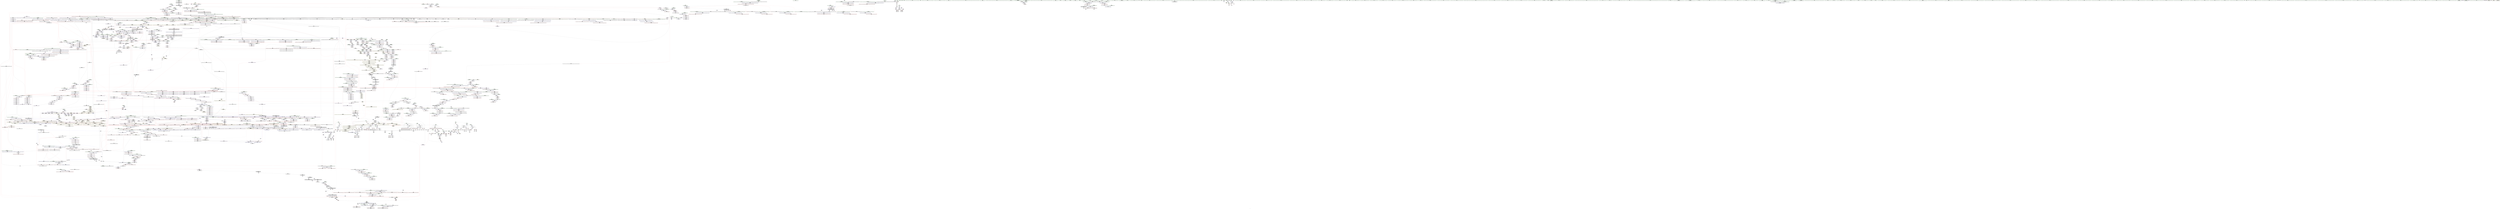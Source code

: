 digraph "SVFG" {
	label="SVFG";

	Node0x55ec62a94f30 [shape=record,color=grey,label="{NodeID: 0\nNullPtr|{|<s60>180}}"];
	Node0x55ec62a94f30 -> Node0x55ec63137750[style=solid];
	Node0x55ec62a94f30 -> Node0x55ec63137850[style=solid];
	Node0x55ec62a94f30 -> Node0x55ec63137920[style=solid];
	Node0x55ec62a94f30 -> Node0x55ec631379f0[style=solid];
	Node0x55ec62a94f30 -> Node0x55ec63137ac0[style=solid];
	Node0x55ec62a94f30 -> Node0x55ec63137b90[style=solid];
	Node0x55ec62a94f30 -> Node0x55ec63137c60[style=solid];
	Node0x55ec62a94f30 -> Node0x55ec63137d30[style=solid];
	Node0x55ec62a94f30 -> Node0x55ec63137e00[style=solid];
	Node0x55ec62a94f30 -> Node0x55ec63137ed0[style=solid];
	Node0x55ec62a94f30 -> Node0x55ec63137fa0[style=solid];
	Node0x55ec62a94f30 -> Node0x55ec63138070[style=solid];
	Node0x55ec62a94f30 -> Node0x55ec63138140[style=solid];
	Node0x55ec62a94f30 -> Node0x55ec63138210[style=solid];
	Node0x55ec62a94f30 -> Node0x55ec631382e0[style=solid];
	Node0x55ec62a94f30 -> Node0x55ec631383b0[style=solid];
	Node0x55ec62a94f30 -> Node0x55ec63138480[style=solid];
	Node0x55ec62a94f30 -> Node0x55ec63138550[style=solid];
	Node0x55ec62a94f30 -> Node0x55ec63138620[style=solid];
	Node0x55ec62a94f30 -> Node0x55ec631386f0[style=solid];
	Node0x55ec62a94f30 -> Node0x55ec631387c0[style=solid];
	Node0x55ec62a94f30 -> Node0x55ec63138890[style=solid];
	Node0x55ec62a94f30 -> Node0x55ec63138960[style=solid];
	Node0x55ec62a94f30 -> Node0x55ec63138a30[style=solid];
	Node0x55ec62a94f30 -> Node0x55ec63138b00[style=solid];
	Node0x55ec62a94f30 -> Node0x55ec63138bd0[style=solid];
	Node0x55ec62a94f30 -> Node0x55ec63138ca0[style=solid];
	Node0x55ec62a94f30 -> Node0x55ec63138d70[style=solid];
	Node0x55ec62a94f30 -> Node0x55ec63138e40[style=solid];
	Node0x55ec62a94f30 -> Node0x55ec63138f10[style=solid];
	Node0x55ec62a94f30 -> Node0x55ec63138fe0[style=solid];
	Node0x55ec62a94f30 -> Node0x55ec631390b0[style=solid];
	Node0x55ec62a94f30 -> Node0x55ec63139180[style=solid];
	Node0x55ec62a94f30 -> Node0x55ec63139250[style=solid];
	Node0x55ec62a94f30 -> Node0x55ec63139320[style=solid];
	Node0x55ec62a94f30 -> Node0x55ec631393f0[style=solid];
	Node0x55ec62a94f30 -> Node0x55ec631394c0[style=solid];
	Node0x55ec62a94f30 -> Node0x55ec63139590[style=solid];
	Node0x55ec62a94f30 -> Node0x55ec63139660[style=solid];
	Node0x55ec62a94f30 -> Node0x55ec63139730[style=solid];
	Node0x55ec62a94f30 -> Node0x55ec63139800[style=solid];
	Node0x55ec62a94f30 -> Node0x55ec631398d0[style=solid];
	Node0x55ec62a94f30 -> Node0x55ec631399a0[style=solid];
	Node0x55ec62a94f30 -> Node0x55ec63139a70[style=solid];
	Node0x55ec62a94f30 -> Node0x55ec63139b40[style=solid];
	Node0x55ec62a94f30 -> Node0x55ec63179a90[style=solid];
	Node0x55ec62a94f30 -> Node0x55ec6317cf90[style=solid];
	Node0x55ec62a94f30 -> Node0x55ec63182750[style=solid];
	Node0x55ec62a94f30 -> Node0x55ec63182a90[style=solid];
	Node0x55ec62a94f30 -> Node0x55ec63182dd0[style=solid];
	Node0x55ec62a94f30 -> Node0x55ec63182ea0[style=solid];
	Node0x55ec62a94f30 -> Node0x55ec63183110[style=solid];
	Node0x55ec62a94f30 -> Node0x55ec63186ac0[style=solid];
	Node0x55ec62a94f30 -> Node0x55ec63166470[style=solid];
	Node0x55ec62a94f30 -> Node0x55ec63166d70[style=solid];
	Node0x55ec62a94f30 -> Node0x55ec63167670[style=solid];
	Node0x55ec62a94f30 -> Node0x55ec63167970[style=solid];
	Node0x55ec62a94f30 -> Node0x55ec63167af0[style=solid];
	Node0x55ec62a94f30 -> Node0x55ec63167c70[style=solid];
	Node0x55ec62a94f30 -> Node0x55ec63167f70[style=solid];
	Node0x55ec62a94f30:s60 -> Node0x55ec6332dbb0[style=solid,color=red];
	Node0x55ec63334530 [shape=record,color=black,label="{NodeID: 3764\n2287 = PHI(2281, )\n0th arg _ZSt12__get_helperILm0ERKiJEERT0_RSt11_Tuple_implIXT_EJS2_DpT1_EE }"];
	Node0x55ec63334530 -> Node0x55ec63185c20[style=solid];
	Node0x55ec6324c650 [shape=record,color=yellow,style=double,label="{NodeID: 2657\n121V_1 = ENCHI(MR_121V_0)\npts\{5530000 \}\nFun[_ZNSt3mapIiiSt4lessIiESaISt4pairIKiiEEEixERS3_]|{|<s1>30}}"];
	Node0x55ec6324c650 -> Node0x55ec6321ef10[style=dashed];
	Node0x55ec6324c650:s1 -> Node0x55ec6323e200[style=dashed,color=red];
	Node0x55ec6313a120 [shape=record,color=black,label="{NodeID: 443\n170\<--169\nidxprom9\<--\nmain\n}"];
	Node0x55ec63149630 [shape=record,color=red,label="{NodeID: 886\n248\<--101\n\<--i43\nmain\n}"];
	Node0x55ec63149630 -> Node0x55ec63165cf0[style=solid];
	Node0x55ec63327110 [shape=record,color=black,label="{NodeID: 3543\n1962 = PHI(955, )\n|{<s0>174}}"];
	Node0x55ec63327110:s0 -> Node0x55ec633312f0[style=solid,color=red];
	Node0x55ec632489b0 [shape=record,color=black,label="{NodeID: 2436\nMR_63V_7 = PHI(MR_63V_10, MR_63V_6, )\npts\{20480004 \}\n|{|<s2>15}}"];
	Node0x55ec632489b0 -> Node0x55ec6322c460[style=dashed];
	Node0x55ec632489b0 -> Node0x55ec632489b0[style=dashed];
	Node0x55ec632489b0:s2 -> Node0x55ec6324c810[style=dashed,color=red];
	Node0x55ec6317f830 [shape=record,color=blue,label="{NodeID: 1329\n1139\<--1174\n__x.addr\<--call4\n_ZNSt8_Rb_treeIiSt4pairIKiiESt10_Select1stIS2_ESt4lessIiESaIS2_EE14_M_lower_boundEPSt13_Rb_tree_nodeIS2_EPSt18_Rb_tree_node_baseRS1_\n}"];
	Node0x55ec6317f830 -> Node0x55ec63225160[style=dashed];
	Node0x55ec631325c0 [shape=record,color=green,label="{NodeID: 222\n1412\<--1413\n__args.addr4\<--__args.addr4_field_insensitive\n_ZNSt8_Rb_treeIiSt4pairIKiiESt10_Select1stIS2_ESt4lessIiESaIS2_EE22_M_emplace_hint_uniqueIJRKSt21piecewise_construct_tSt5tupleIJRS1_EESD_IJEEEEESt17_Rb_tree_iteratorIS2_ESt23_Rb_tree_const_iteratorIS2_EDpOT_\n}"];
	Node0x55ec631325c0 -> Node0x55ec63171180[style=solid];
	Node0x55ec631325c0 -> Node0x55ec63180e20[style=solid];
	Node0x55ec63155bf0 [shape=record,color=purple,label="{NodeID: 665\n65\<--64\n_M_t\<--this1\n_ZNSt3mapIiiSt4lessIiESaISt4pairIKiiEEED2Ev\n|{<s0>4}}"];
	Node0x55ec63155bf0:s0 -> Node0x55ec63309e10[style=solid,color=red];
	Node0x55ec631743e0 [shape=record,color=red,label="{NodeID: 1108\n1890\<--1864\n\<--__insert_left\n_ZNSt8_Rb_treeIiSt4pairIKiiESt10_Select1stIS2_ESt4lessIiESaIS2_EE14_M_insert_nodeEPSt18_Rb_tree_node_baseSA_PSt13_Rb_tree_nodeIS2_E\n}"];
	Node0x55ec631743e0 -> Node0x55ec63150e30[style=solid];
	Node0x55ec62a94ff0 [shape=record,color=green,label="{NodeID: 1\n5\<--1\n\<--dummyObj\nCan only get source location for instruction, argument, global var or function.}"];
	Node0x55ec63334640 [shape=record,color=black,label="{NodeID: 3765\n979 = PHI(961, )\n0th arg _ZN9__gnu_cxx16__aligned_membufISt4pairIKiiEE6_M_ptrEv }"];
	Node0x55ec63334640 -> Node0x55ec6317e580[style=solid];
	Node0x55ec6324c730 [shape=record,color=yellow,style=double,label="{NodeID: 2658\n13V_1 = ENCHI(MR_13V_0)\npts\{15 \}\nFun[_ZNSt3mapIiiSt4lessIiESaISt4pairIKiiEEEixERS3_]|{<s0>23|<s1>28|<s2>31}}"];
	Node0x55ec6324c730:s0 -> Node0x55ec632585c0[style=dashed,color=red];
	Node0x55ec6324c730:s1 -> Node0x55ec6323dbd0[style=dashed,color=red];
	Node0x55ec6324c730:s2 -> Node0x55ec63251ba0[style=dashed,color=red];
	Node0x55ec6313a1f0 [shape=record,color=black,label="{NodeID: 444\n176\<--175\nidxprom11\<--\nmain\n}"];
	Node0x55ec63149700 [shape=record,color=red,label="{NodeID: 887\n259\<--101\n\<--i43\nmain\n}"];
	Node0x55ec63149700 -> Node0x55ec6313a6d0[style=solid];
	Node0x55ec63327220 [shape=record,color=black,label="{NodeID: 3544\n1964 = PHI(1626, )\n|{<s0>174}}"];
	Node0x55ec63327220:s0 -> Node0x55ec633313c0[style=solid,color=red];
	Node0x55ec63248eb0 [shape=record,color=black,label="{NodeID: 2437\nMR_65V_8 = PHI(MR_65V_11, MR_65V_7, )\npts\{90005 20480005 \}\n|{|<s2>15}}"];
	Node0x55ec63248eb0 -> Node0x55ec6322c960[style=dashed];
	Node0x55ec63248eb0 -> Node0x55ec63248eb0[style=dashed];
	Node0x55ec63248eb0:s2 -> Node0x55ec6324c920[style=dashed,color=red];
	Node0x55ec6317f900 [shape=record,color=blue,label="{NodeID: 1330\n1187\<--1186\nthis.addr\<--this\n_ZNSt8_Rb_treeIiSt4pairIKiiESt10_Select1stIS2_ESt4lessIiESaIS2_EE6_M_endEv\n}"];
	Node0x55ec6317f900 -> Node0x55ec6316fac0[style=dashed];
	Node0x55ec63132690 [shape=record,color=green,label="{NodeID: 223\n1414\<--1415\n__z\<--__z_field_insensitive\n_ZNSt8_Rb_treeIiSt4pairIKiiESt10_Select1stIS2_ESt4lessIiESaIS2_EE22_M_emplace_hint_uniqueIJRKSt21piecewise_construct_tSt5tupleIJRS1_EESD_IJEEEEESt17_Rb_tree_iteratorIS2_ESt23_Rb_tree_const_iteratorIS2_EDpOT_\n}"];
	Node0x55ec63132690 -> Node0x55ec63171250[style=solid];
	Node0x55ec63132690 -> Node0x55ec63171320[style=solid];
	Node0x55ec63132690 -> Node0x55ec631713f0[style=solid];
	Node0x55ec63132690 -> Node0x55ec631714c0[style=solid];
	Node0x55ec63132690 -> Node0x55ec63180ef0[style=solid];
	Node0x55ec63155cc0 [shape=record,color=purple,label="{NodeID: 666\n152\<--91\narraydecay\<--tmp\nmain\n}"];
	Node0x55ec631744b0 [shape=record,color=red,label="{NodeID: 1109\n1908\<--1907\n\<--_M_node_count\n_ZNSt8_Rb_treeIiSt4pairIKiiESt10_Select1stIS2_ESt4lessIiESaIS2_EE14_M_insert_nodeEPSt18_Rb_tree_node_baseSA_PSt13_Rb_tree_nodeIS2_E\n}"];
	Node0x55ec631744b0 -> Node0x55ec631647f0[style=solid];
	Node0x55ec630d09f0 [shape=record,color=green,label="{NodeID: 2\n10\<--1\n__dso_handle\<--dummyObj\nGlob }"];
	Node0x55ec63334750 [shape=record,color=black,label="{NodeID: 3766\n707 = PHI(673, )\n0th arg _ZN9__gnu_cxx13new_allocatorISt13_Rb_tree_nodeISt4pairIKiiEEEC2Ev }"];
	Node0x55ec63334750 -> Node0x55ec6317cdf0[style=solid];
	Node0x55ec6324c810 [shape=record,color=yellow,style=double,label="{NodeID: 2659\n123V_1 = ENCHI(MR_123V_0)\npts\{90004 20480004 \}\nFun[_ZNSt3mapIiiSt4lessIiESaISt4pairIKiiEEEixERS3_]|{|<s1>23|<s2>28|<s3>31|<s4>31}}"];
	Node0x55ec6324c810 -> Node0x55ec63242050[style=dashed];
	Node0x55ec6324c810:s1 -> Node0x55ec632585c0[style=dashed,color=red];
	Node0x55ec6324c810:s2 -> Node0x55ec6323dbd0[style=dashed,color=red];
	Node0x55ec6324c810:s3 -> Node0x55ec632522d0[style=dashed,color=red];
	Node0x55ec6324c810:s4 -> Node0x55ec632528f0[style=dashed,color=red];
	Node0x55ec6313a2c0 [shape=record,color=black,label="{NodeID: 445\n198\<--195\nconv19\<--call18\nmain\n}"];
	Node0x55ec6313a2c0 -> Node0x55ec6317a3b0[style=solid];
	Node0x55ec631497d0 [shape=record,color=red,label="{NodeID: 888\n268\<--101\n\<--i43\nmain\n}"];
	Node0x55ec631497d0 -> Node0x55ec6313a940[style=solid];
	Node0x55ec63327330 [shape=record,color=black,label="{NodeID: 3545\n984 = PHI(989, )\n}"];
	Node0x55ec63327330 -> Node0x55ec6314d890[style=solid];
	Node0x55ec632493e0 [shape=record,color=black,label="{NodeID: 2438\nMR_69V_8 = PHI(MR_69V_11, MR_69V_7, )\npts\{90001 90002 90003 \}\n|{|<s2>15}}"];
	Node0x55ec632493e0 -> Node0x55ec6322ce90[style=dashed];
	Node0x55ec632493e0 -> Node0x55ec632493e0[style=dashed];
	Node0x55ec632493e0:s2 -> Node0x55ec6325a090[style=dashed,color=red];
	Node0x55ec6317f9d0 [shape=record,color=blue,label="{NodeID: 1331\n1201\<--1198\nthis.addr\<--this\n_ZNSt8_Rb_treeIiSt4pairIKiiESt10_Select1stIS2_ESt4lessIiESaIS2_EE3endEv\n}"];
	Node0x55ec6317f9d0 -> Node0x55ec6316fb90[style=dashed];
	Node0x55ec63132760 [shape=record,color=green,label="{NodeID: 224\n1416\<--1417\n__res\<--__res_field_insensitive\n_ZNSt8_Rb_treeIiSt4pairIKiiESt10_Select1stIS2_ESt4lessIiESaIS2_EE22_M_emplace_hint_uniqueIJRKSt21piecewise_construct_tSt5tupleIJRS1_EESD_IJEEEEESt17_Rb_tree_iteratorIS2_ESt23_Rb_tree_const_iteratorIS2_EDpOT_\n}"];
	Node0x55ec63132760 -> Node0x55ec6314f910[style=solid];
	Node0x55ec63132760 -> Node0x55ec63159f60[style=solid];
	Node0x55ec63132760 -> Node0x55ec6315a030[style=solid];
	Node0x55ec63132760 -> Node0x55ec6315a100[style=solid];
	Node0x55ec63132760 -> Node0x55ec6315a1d0[style=solid];
	Node0x55ec63155d90 [shape=record,color=purple,label="{NodeID: 667\n159\<--91\narrayidx\<--tmp\nmain\n}"];
	Node0x55ec63155d90 -> Node0x55ec6314b510[style=solid];
	Node0x55ec63174580 [shape=record,color=red,label="{NodeID: 1110\n1915\<--1914\n\<--coerce.dive\n_ZNSt8_Rb_treeIiSt4pairIKiiESt10_Select1stIS2_ESt4lessIiESaIS2_EE14_M_insert_nodeEPSt18_Rb_tree_node_baseSA_PSt13_Rb_tree_nodeIS2_E\n}"];
	Node0x55ec63174580 -> Node0x55ec631513e0[style=solid];
	Node0x55ec630f0150 [shape=record,color=green,label="{NodeID: 3\n18\<--1\n.str\<--dummyObj\nGlob }"];
	Node0x55ec63334860 [shape=record,color=black,label="{NodeID: 3767\n456 = PHI(7, )\n0th arg _ZNSt3mapIiiSt4lessIiESaISt4pairIKiiEEE5clearEv }"];
	Node0x55ec63334860 -> Node0x55ec6317b9a0[style=solid];
	Node0x55ec6324c920 [shape=record,color=yellow,style=double,label="{NodeID: 2660\n65V_1 = ENCHI(MR_65V_0)\npts\{90005 20480005 \}\nFun[_ZNSt3mapIiiSt4lessIiESaISt4pairIKiiEEEixERS3_]|{|<s1>31}}"];
	Node0x55ec6324c920 -> Node0x55ec63242550[style=dashed];
	Node0x55ec6324c920:s1 -> Node0x55ec632529d0[style=dashed,color=red];
	Node0x55ec6313a390 [shape=record,color=black,label="{NodeID: 446\n200\<--199\nidxprom20\<--\nmain\n}"];
	Node0x55ec631498a0 [shape=record,color=red,label="{NodeID: 889\n274\<--101\n\<--i43\nmain\n}"];
	Node0x55ec631498a0 -> Node0x55ec6313aa10[style=solid];
	Node0x55ec63327440 [shape=record,color=black,label="{NodeID: 3546\n2355 = PHI(2549, )\n}"];
	Node0x55ec63327440 -> Node0x55ec63177230[style=solid];
	Node0x55ec6317faa0 [shape=record,color=blue,label="{NodeID: 1332\n1218\<--1215\nthis.addr\<--this\n_ZNKSt4lessIiEclERKiS2_\n}"];
	Node0x55ec6317faa0 -> Node0x55ec6316fd30[style=dashed];
	Node0x55ec63132830 [shape=record,color=green,label="{NodeID: 225\n1418\<--1419\nagg.tmp\<--agg.tmp_field_insensitive\n_ZNSt8_Rb_treeIiSt4pairIKiiESt10_Select1stIS2_ESt4lessIiESaIS2_EE22_M_emplace_hint_uniqueIJRKSt21piecewise_construct_tSt5tupleIJRS1_EESD_IJEEEEESt17_Rb_tree_iteratorIS2_ESt23_Rb_tree_const_iteratorIS2_EDpOT_\n}"];
	Node0x55ec63132830 -> Node0x55ec6314f9e0[style=solid];
	Node0x55ec63132830 -> Node0x55ec6315a2a0[style=solid];
	Node0x55ec63155e60 [shape=record,color=purple,label="{NodeID: 668\n181\<--93\ncoerce.dive\<--ref.tmp\nmain\n}"];
	Node0x55ec63155e60 -> Node0x55ec6317a210[style=solid];
	Node0x55ec63174650 [shape=record,color=red,label="{NodeID: 1111\n1925\<--1922\nthis1\<--this.addr\n_ZNSt8_Rb_treeIiSt4pairIKiiESt10_Select1stIS2_ESt4lessIiESaIS2_EE11_M_get_nodeEv\n|{<s0>167}}"];
	Node0x55ec63174650:s0 -> Node0x55ec633302b0[style=solid,color=red];
	Node0x55ec630f08a0 [shape=record,color=green,label="{NodeID: 4\n20\<--1\n.str.1\<--dummyObj\nGlob }"];
	Node0x55ec63334970 [shape=record,color=black,label="{NodeID: 3768\n834 = PHI(766, 776, )\n0th arg _ZNSt8_Rb_treeIiSt4pairIKiiESt10_Select1stIS2_ESt4lessIiESaIS2_EE13_Rb_tree_implIS6_Lb1EED2Ev }"];
	Node0x55ec63334970 -> Node0x55ec6317d950[style=solid];
	Node0x55ec6324ca30 [shape=record,color=yellow,style=double,label="{NodeID: 2661\n67V_1 = ENCHI(MR_67V_0)\npts\{20480002 20480003 \}\nFun[_ZNSt3mapIiiSt4lessIiESaISt4pairIKiiEEEixERS3_]|{<s0>23|<s1>31}}"];
	Node0x55ec6324ca30:s0 -> Node0x55ec632585c0[style=dashed,color=red];
	Node0x55ec6324ca30:s1 -> Node0x55ec63252ae0[style=dashed,color=red];
	Node0x55ec6313a460 [shape=record,color=black,label="{NodeID: 447\n234\<--227\nfrombool36\<--cmp31\nmain\n}"];
	Node0x55ec6313a460 -> Node0x55ec6317a6f0[style=solid];
	Node0x55ec63149970 [shape=record,color=red,label="{NodeID: 890\n287\<--101\n\<--i43\nmain\n}"];
	Node0x55ec63149970 -> Node0x55ec6313abb0[style=solid];
	Node0x55ec63327550 [shape=record,color=black,label="{NodeID: 3547\n2385 = PHI(818, )\n}"];
	Node0x55ec63327550 -> Node0x55ec63186510[style=solid];
	Node0x55ec6317fb70 [shape=record,color=blue,label="{NodeID: 1333\n1220\<--1216\n__x.addr\<--__x\n_ZNKSt4lessIiEclERKiS2_\n}"];
	Node0x55ec6317fb70 -> Node0x55ec6316fe00[style=dashed];
	Node0x55ec63132900 [shape=record,color=green,label="{NodeID: 226\n1420\<--1421\nexn.slot\<--exn.slot_field_insensitive\n_ZNSt8_Rb_treeIiSt4pairIKiiESt10_Select1stIS2_ESt4lessIiESaIS2_EE22_M_emplace_hint_uniqueIJRKSt21piecewise_construct_tSt5tupleIJRS1_EESD_IJEEEEESt17_Rb_tree_iteratorIS2_ESt23_Rb_tree_const_iteratorIS2_EDpOT_\n}"];
	Node0x55ec63132900 -> Node0x55ec63171590[style=solid];
	Node0x55ec63132900 -> Node0x55ec63171660[style=solid];
	Node0x55ec63132900 -> Node0x55ec63181300[style=solid];
	Node0x55ec63132900 -> Node0x55ec631814a0[style=solid];
	Node0x55ec63155f30 [shape=record,color=purple,label="{NodeID: 669\n186\<--95\ncoerce.dive16\<--ref.tmp14\nmain\n}"];
	Node0x55ec63155f30 -> Node0x55ec6317a2e0[style=solid];
	Node0x55ec63174720 [shape=record,color=red,label="{NodeID: 1112\n1956\<--1937\nthis5\<--this.addr\n_ZNSt8_Rb_treeIiSt4pairIKiiESt10_Select1stIS2_ESt4lessIiESaIS2_EE17_M_construct_nodeIJRKSt21piecewise_construct_tSt5tupleIJRS1_EESD_IJEEEEEvPSt13_Rb_tree_nodeIS2_EDpOT_\n|{<s0>169|<s1>176}}"];
	Node0x55ec63174720:s0 -> Node0x55ec633302b0[style=solid,color=red];
	Node0x55ec63174720:s1 -> Node0x55ec63333cd0[style=solid,color=red];
	Node0x55ec630f0960 [shape=record,color=green,label="{NodeID: 5\n22\<--1\n.str.2\<--dummyObj\nGlob }"];
	Node0x55ec63334ac0 [shape=record,color=black,label="{NodeID: 3769\n1579 = PHI(1376, )\n0th arg _ZNKSt8_Rb_treeIiSt4pairIKiiESt10_Select1stIS2_ESt4lessIiESaIS2_EE8key_compEv }"];
	Node0x55ec63334ac0 -> Node0x55ec63181cc0[style=solid];
	Node0x55ec6325a090 [shape=record,color=yellow,style=double,label="{NodeID: 2662\n69V_1 = ENCHI(MR_69V_0)\npts\{90001 90002 90003 \}\nFun[_ZNSt3mapIiiSt4lessIiESaISt4pairIKiiEEEixERS3_]|{|<s1>23|<s2>31}}"];
	Node0x55ec6325a090 -> Node0x55ec63242a80[style=dashed];
	Node0x55ec6325a090:s1 -> Node0x55ec632585c0[style=dashed,color=red];
	Node0x55ec6325a090:s2 -> Node0x55ec63252bc0[style=dashed,color=red];
	Node0x55ec6313a530 [shape=record,color=black,label="{NodeID: 448\n229\<--228\nidxprom32\<--\nmain\n}"];
	Node0x55ec63149a40 [shape=record,color=red,label="{NodeID: 891\n296\<--101\n\<--i43\nmain\n}"];
	Node0x55ec63149a40 -> Node0x55ec6313ae20[style=solid];
	Node0x55ec63327660 [shape=record,color=black,label="{NodeID: 3548\n2387 = PHI(1185, )\n}"];
	Node0x55ec63327660 -> Node0x55ec631865e0[style=solid];
	Node0x55ec6317fc40 [shape=record,color=blue,label="{NodeID: 1334\n1222\<--1217\n__y.addr\<--__y\n_ZNKSt4lessIiEclERKiS2_\n}"];
	Node0x55ec6317fc40 -> Node0x55ec6316fed0[style=dashed];
	Node0x55ec631329d0 [shape=record,color=green,label="{NodeID: 227\n1422\<--1423\nehselector.slot\<--ehselector.slot_field_insensitive\n_ZNSt8_Rb_treeIiSt4pairIKiiESt10_Select1stIS2_ESt4lessIiESaIS2_EE22_M_emplace_hint_uniqueIJRKSt21piecewise_construct_tSt5tupleIJRS1_EESD_IJEEEEESt17_Rb_tree_iteratorIS2_ESt23_Rb_tree_const_iteratorIS2_EDpOT_\n}"];
	Node0x55ec631329d0 -> Node0x55ec63171730[style=solid];
	Node0x55ec631329d0 -> Node0x55ec631813d0[style=solid];
	Node0x55ec631329d0 -> Node0x55ec63181570[style=solid];
	Node0x55ec63156000 [shape=record,color=purple,label="{NodeID: 670\n461\<--460\n_M_t\<--this1\n_ZNSt3mapIiiSt4lessIiESaISt4pairIKiiEEE5clearEv\n|{<s0>19}}"];
	Node0x55ec63156000:s0 -> Node0x55ec63330110[style=solid,color=red];
	Node0x55ec631747f0 [shape=record,color=red,label="{NodeID: 1113\n1957\<--1939\n\<--__node.addr\n_ZNSt8_Rb_treeIiSt4pairIKiiESt10_Select1stIS2_ESt4lessIiESaIS2_EE17_M_construct_nodeIJRKSt21piecewise_construct_tSt5tupleIJRS1_EESD_IJEEEEEvPSt13_Rb_tree_nodeIS2_EDpOT_\n}"];
	Node0x55ec631747f0 -> Node0x55ec63151580[style=solid];
	Node0x55ec630f0a20 [shape=record,color=green,label="{NodeID: 6\n24\<--1\n.str.3\<--dummyObj\nGlob }"];
	Node0x55ec63334bd0 [shape=record,color=black,label="{NodeID: 3770\n990 = PHI(983, )\n0th arg _ZN9__gnu_cxx16__aligned_membufISt4pairIKiiEE7_M_addrEv }"];
	Node0x55ec63334bd0 -> Node0x55ec6317e650[style=solid];
	Node0x55ec6313a600 [shape=record,color=black,label="{NodeID: 449\n232\<--231\nidxprom34\<--\nmain\n}"];
	Node0x55ec63149b10 [shape=record,color=red,label="{NodeID: 892\n305\<--101\n\<--i43\nmain\n}"];
	Node0x55ec63149b10 -> Node0x55ec631bb7b0[style=solid];
	Node0x55ec63327770 [shape=record,color=black,label="{NodeID: 3549\n1454 = PHI(1647, )\n}"];
	Node0x55ec6317fd10 [shape=record,color=blue,label="{NodeID: 1335\n1236\<--1235\n__x.addr\<--__x\n_ZNSt8_Rb_treeIiSt4pairIKiiESt10_Select1stIS2_ESt4lessIiESaIS2_EE6_S_keyEPKSt18_Rb_tree_node_base\n}"];
	Node0x55ec6317fd10 -> Node0x55ec63170140[style=dashed];
	Node0x55ec63132aa0 [shape=record,color=green,label="{NodeID: 228\n1433\<--1434\n_ZSt7forwardIRKSt21piecewise_construct_tEOT_RNSt16remove_referenceIS3_E4typeE\<--_ZSt7forwardIRKSt21piecewise_construct_tEOT_RNSt16remove_referenceIS3_E4typeE_field_insensitive\n}"];
	Node0x55ec631560d0 [shape=record,color=purple,label="{NodeID: 671\n483\<--469\ncoerce.dive\<--retval\n_ZNSt3mapIiiSt4lessIiESaISt4pairIKiiEEE4findERS3_\n}"];
	Node0x55ec631560d0 -> Node0x55ec6317bc10[style=solid];
	Node0x55ec631748c0 [shape=record,color=red,label="{NodeID: 1114\n1961\<--1939\n\<--__node.addr\n_ZNSt8_Rb_treeIiSt4pairIKiiESt10_Select1stIS2_ESt4lessIiESaIS2_EE17_M_construct_nodeIJRKSt21piecewise_construct_tSt5tupleIJRS1_EESD_IJEEEEEvPSt13_Rb_tree_nodeIS2_EDpOT_\n|{<s0>170}}"];
	Node0x55ec631748c0:s0 -> Node0x55ec63334f00[style=solid,color=red];
	Node0x55ec630f0ae0 [shape=record,color=green,label="{NodeID: 7\n26\<--1\n.str.4\<--dummyObj\nGlob }"];
	Node0x55ec63334ce0 [shape=record,color=black,label="{NodeID: 3771\n1558 = PHI(1356, )\n0th arg _ZNSt8_Rb_treeIiSt4pairIKiiESt10_Select1stIS2_ESt4lessIiESaIS2_EE11lower_boundERS1_ }"];
	Node0x55ec63334ce0 -> Node0x55ec63181a50[style=solid];
	Node0x55ec6313a6d0 [shape=record,color=black,label="{NodeID: 450\n260\<--259\nidxprom51\<--\nmain\n}"];
	Node0x55ec63149be0 [shape=record,color=red,label="{NodeID: 893\n332\<--101\n\<--i43\nmain\n}"];
	Node0x55ec63149be0 -> Node0x55ec6314b8e0[style=solid];
	Node0x55ec63327880 [shape=record,color=black,label="{NodeID: 3550\n1158 = PHI(1254, )\n|{<s0>82}}"];
	Node0x55ec63327880:s0 -> Node0x55ec63335c10[style=solid,color=red];
	Node0x55ec6317fde0 [shape=record,color=blue,label="{NodeID: 1336\n1256\<--1255\n__x.addr\<--__x\n_ZNSt8_Rb_treeIiSt4pairIKiiESt10_Select1stIS2_ESt4lessIiESaIS2_EE6_S_keyEPKSt13_Rb_tree_nodeIS2_E\n}"];
	Node0x55ec6317fde0 -> Node0x55ec63170210[style=dashed];
	Node0x55ec6313b090 [shape=record,color=green,label="{NodeID: 229\n1437\<--1438\n_ZSt7forwardISt5tupleIJRKiEEEOT_RNSt16remove_referenceIS4_E4typeE\<--_ZSt7forwardISt5tupleIJRKiEEEOT_RNSt16remove_referenceIS4_E4typeE_field_insensitive\n}"];
	Node0x55ec631561a0 [shape=record,color=purple,label="{NodeID: 672\n485\<--469\ncoerce.dive2\<--retval\n_ZNSt3mapIiiSt4lessIiESaISt4pairIKiiEEE4findERS3_\n}"];
	Node0x55ec631561a0 -> Node0x55ec6316b9c0[style=solid];
	Node0x55ec63174990 [shape=record,color=red,label="{NodeID: 1115\n1981\<--1939\n\<--__node.addr\n_ZNSt8_Rb_treeIiSt4pairIKiiESt10_Select1stIS2_ESt4lessIiESaIS2_EE17_M_construct_nodeIJRKSt21piecewise_construct_tSt5tupleIJRS1_EESD_IJEEEEEvPSt13_Rb_tree_nodeIS2_EDpOT_\n}"];
	Node0x55ec630f0ba0 [shape=record,color=green,label="{NodeID: 8\n28\<--1\n_ZStL19piecewise_construct\<--dummyObj\nGlob |{<s0>31}}"];
	Node0x55ec630f0ba0:s0 -> Node0x55ec6332e7e0[style=solid,color=red];
	Node0x55ec63334df0 [shape=record,color=black,label="{NodeID: 3772\n1559 = PHI(1357, )\n1st arg _ZNSt8_Rb_treeIiSt4pairIKiiESt10_Select1stIS2_ESt4lessIiESaIS2_EE11lower_boundERS1_ }"];
	Node0x55ec63334df0 -> Node0x55ec63181b20[style=solid];
	Node0x55ec6313a7a0 [shape=record,color=black,label="{NodeID: 451\n263\<--262\nidxprom53\<--\nmain\n}"];
	Node0x55ec63149cb0 [shape=record,color=red,label="{NodeID: 894\n341\<--101\n\<--i43\nmain\n}"];
	Node0x55ec63149cb0 -> Node0x55ec6314bb50[style=solid];
	Node0x55ec63327990 [shape=record,color=black,label="{NodeID: 3551\n1162 = PHI(1214, )\n}"];
	Node0x55ec6324b1e0 [shape=record,color=black,label="{NodeID: 2444\nMR_281V_3 = PHI(MR_281V_4, MR_281V_2, )\npts\{2371 \}\n|{|<s6>215|<s7>219}}"];
	Node0x55ec6324b1e0 -> Node0x55ec63177570[style=dashed];
	Node0x55ec6324b1e0 -> Node0x55ec63177640[style=dashed];
	Node0x55ec6324b1e0 -> Node0x55ec63177710[style=dashed];
	Node0x55ec6324b1e0 -> Node0x55ec631777e0[style=dashed];
	Node0x55ec6324b1e0 -> Node0x55ec631778b0[style=dashed];
	Node0x55ec6324b1e0 -> Node0x55ec63186920[style=dashed];
	Node0x55ec6324b1e0:s6 -> Node0x55ec6324dde0[style=dashed,color=red];
	Node0x55ec6324b1e0:s7 -> Node0x55ec6324dde0[style=dashed,color=red];
	Node0x55ec6317feb0 [shape=record,color=blue,label="{NodeID: 1337\n1270\<--1268\nthis.addr\<--this\n_ZNSt17_Rb_tree_iteratorISt4pairIKiiEEC2EPSt18_Rb_tree_node_base\n}"];
	Node0x55ec6317feb0 -> Node0x55ec631702e0[style=dashed];
	Node0x55ec6313b150 [shape=record,color=green,label="{NodeID: 230\n1441\<--1442\n_ZSt7forwardISt5tupleIJEEEOT_RNSt16remove_referenceIS2_E4typeE\<--_ZSt7forwardISt5tupleIJEEEOT_RNSt16remove_referenceIS2_E4typeE_field_insensitive\n}"];
	Node0x55ec63156270 [shape=record,color=purple,label="{NodeID: 673\n478\<--477\n_M_t\<--this1\n_ZNSt3mapIiiSt4lessIiESaISt4pairIKiiEEE4findERS3_\n|{<s0>20}}"];
	Node0x55ec63156270:s0 -> Node0x55ec6332e300[style=solid,color=red];
	Node0x55ec63174a60 [shape=record,color=red,label="{NodeID: 1116\n1982\<--1939\n\<--__node.addr\n_ZNSt8_Rb_treeIiSt4pairIKiiESt10_Select1stIS2_ESt4lessIiESaIS2_EE17_M_construct_nodeIJRKSt21piecewise_construct_tSt5tupleIJRS1_EESD_IJEEEEEvPSt13_Rb_tree_nodeIS2_EDpOT_\n|{<s0>176}}"];
	Node0x55ec63174a60:s0 -> Node0x55ec63333e80[style=solid,color=red];
	Node0x55ec630f0c60 [shape=record,color=green,label="{NodeID: 9\n30\<--1\n\<--dummyObj\nCan only get source location for instruction, argument, global var or function.}"];
	Node0x55ec63334f00 [shape=record,color=black,label="{NodeID: 3773\n956 = PHI(896, 1389, 1961, )\n0th arg _ZNSt13_Rb_tree_nodeISt4pairIKiiEE9_M_valptrEv }"];
	Node0x55ec63334f00 -> Node0x55ec6317e310[style=solid];
	Node0x55ec6313a870 [shape=record,color=black,label="{NodeID: 452\n266\<--265\ntobool55\<--\nmain\n}"];
	Node0x55ec63149d80 [shape=record,color=red,label="{NodeID: 895\n350\<--101\n\<--i43\nmain\n}"];
	Node0x55ec63149d80 -> Node0x55ec631632f0[style=solid];
	Node0x55ec63327aa0 [shape=record,color=black,label="{NodeID: 3552\n1169 = PHI(854, )\n}"];
	Node0x55ec63327aa0 -> Node0x55ec6317f760[style=solid];
	Node0x55ec6324b6e0 [shape=record,color=black,label="{NodeID: 2445\nMR_283V_3 = PHI(MR_283V_4, MR_283V_2, )\npts\{2373 \}\n|{|<s2>215|<s3>219}}"];
	Node0x55ec6324b6e0 -> Node0x55ec63177980[style=dashed];
	Node0x55ec6324b6e0 -> Node0x55ec63186780[style=dashed];
	Node0x55ec6324b6e0:s2 -> Node0x55ec6324dc10[style=dashed,color=red];
	Node0x55ec6324b6e0:s3 -> Node0x55ec6324dc10[style=dashed,color=red];
	Node0x55ec6317ff80 [shape=record,color=blue,label="{NodeID: 1338\n1272\<--1269\n__x.addr\<--__x\n_ZNSt17_Rb_tree_iteratorISt4pairIKiiEEC2EPSt18_Rb_tree_node_base\n}"];
	Node0x55ec6317ff80 -> Node0x55ec631703b0[style=dashed];
	Node0x55ec6313b250 [shape=record,color=green,label="{NodeID: 231\n1444\<--1445\n_ZNSt8_Rb_treeIiSt4pairIKiiESt10_Select1stIS2_ESt4lessIiESaIS2_EE14_M_create_nodeIJRKSt21piecewise_construct_tSt5tupleIJRS1_EESD_IJEEEEEPSt13_Rb_tree_nodeIS2_EDpOT_\<--_ZNSt8_Rb_treeIiSt4pairIKiiESt10_Select1stIS2_ESt4lessIiESaIS2_EE14_M_create_nodeIJRKSt21piecewise_construct_tSt5tupleIJRS1_EESD_IJEEEEEPSt13_Rb_tree_nodeIS2_EDpOT__field_insensitive\n}"];
	Node0x55ec63156340 [shape=record,color=purple,label="{NodeID: 674\n498\<--497\n_M_node\<--this1\n_ZNKSt17_Rb_tree_iteratorISt4pairIKiiEEeqERKS3_\n}"];
	Node0x55ec63156340 -> Node0x55ec6316bc30[style=solid];
	Node0x55ec63174b30 [shape=record,color=red,label="{NodeID: 1117\n1963\<--1941\n\<--__args.addr\n_ZNSt8_Rb_treeIiSt4pairIKiiESt10_Select1stIS2_ESt4lessIiESaIS2_EE17_M_construct_nodeIJRKSt21piecewise_construct_tSt5tupleIJRS1_EESD_IJEEEEEvPSt13_Rb_tree_nodeIS2_EDpOT_\n|{<s0>171}}"];
	Node0x55ec63174b30:s0 -> Node0x55ec633326c0[style=solid,color=red];
	Node0x55ec630f0d60 [shape=record,color=green,label="{NodeID: 10\n136\<--1\n\<--dummyObj\nCan only get source location for instruction, argument, global var or function.}"];
	Node0x55ec63335150 [shape=record,color=black,label="{NodeID: 3774\n467 = PHI(7, )\n0th arg _ZNSt3mapIiiSt4lessIiESaISt4pairIKiiEEE4findERS3_ }"];
	Node0x55ec63335150 -> Node0x55ec6317ba70[style=solid];
	Node0x55ec6313a940 [shape=record,color=black,label="{NodeID: 453\n269\<--268\nidxprom57\<--\nmain\n}"];
	Node0x55ec63149e50 [shape=record,color=red,label="{NodeID: 896\n375\<--101\n\<--i43\nmain\n}"];
	Node0x55ec63149e50 -> Node0x55ec631bb030[style=solid];
	Node0x55ec63327bb0 [shape=record,color=black,label="{NodeID: 3553\n1174 = PHI(844, )\n}"];
	Node0x55ec63327bb0 -> Node0x55ec6317f830[style=solid];
	Node0x55ec6324bbe0 [shape=record,color=black,label="{NodeID: 2446\nMR_285V_3 = PHI(MR_285V_4, MR_285V_2, )\npts\{2375 \}\n}"];
	Node0x55ec6324bbe0 -> Node0x55ec63177b20[style=dashed];
	Node0x55ec6324bbe0 -> Node0x55ec63186850[style=dashed];
	Node0x55ec63180050 [shape=record,color=blue,label="{NodeID: 1339\n1277\<--1278\n_M_node\<--\n_ZNSt17_Rb_tree_iteratorISt4pairIKiiEEC2EPSt18_Rb_tree_node_base\n|{<s0>85|<s1>86|<s2>111|<s3>166|<s4>204|<s5>212|<s6>226}}"];
	Node0x55ec63180050:s0 -> Node0x55ec63283b80[style=dashed,color=blue];
	Node0x55ec63180050:s1 -> Node0x55ec63283ce0[style=dashed,color=blue];
	Node0x55ec63180050:s2 -> Node0x55ec6323bf20[style=dashed,color=blue];
	Node0x55ec63180050:s3 -> Node0x55ec63285bb0[style=dashed,color=blue];
	Node0x55ec63180050:s4 -> Node0x55ec63286450[style=dashed,color=blue];
	Node0x55ec63180050:s5 -> Node0x55ec632865b0[style=dashed,color=blue];
	Node0x55ec63180050:s6 -> Node0x55ec63286c90[style=dashed,color=blue];
	Node0x55ec6313b350 [shape=record,color=green,label="{NodeID: 232\n1455\<--1456\n_ZNSt8_Rb_treeIiSt4pairIKiiESt10_Select1stIS2_ESt4lessIiESaIS2_EE29_M_get_insert_hint_unique_posESt23_Rb_tree_const_iteratorIS2_ERS1_\<--_ZNSt8_Rb_treeIiSt4pairIKiiESt10_Select1stIS2_ESt4lessIiESaIS2_EE29_M_get_insert_hint_unique_posESt23_Rb_tree_const_iteratorIS2_ERS1__field_insensitive\n}"];
	Node0x55ec63156410 [shape=record,color=purple,label="{NodeID: 675\n501\<--500\n_M_node2\<--\n_ZNKSt17_Rb_tree_iteratorISt4pairIKiiEEeqERKS3_\n}"];
	Node0x55ec63156410 -> Node0x55ec6316bd00[style=solid];
	Node0x55ec63174c00 [shape=record,color=red,label="{NodeID: 1118\n1965\<--1943\n\<--__args.addr2\n_ZNSt8_Rb_treeIiSt4pairIKiiESt10_Select1stIS2_ESt4lessIiESaIS2_EE17_M_construct_nodeIJRKSt21piecewise_construct_tSt5tupleIJRS1_EESD_IJEEEEEvPSt13_Rb_tree_nodeIS2_EDpOT_\n|{<s0>172}}"];
	Node0x55ec63174c00:s0 -> Node0x55ec63332370[style=solid,color=red];
	Node0x55ec630f0e60 [shape=record,color=green,label="{NodeID: 11\n163\<--1\n\<--dummyObj\nCan only get source location for instruction, argument, global var or function.}"];
	Node0x55ec63335260 [shape=record,color=black,label="{NodeID: 3775\n468 = PHI(177, )\n1st arg _ZNSt3mapIiiSt4lessIiESaISt4pairIKiiEEE4findERS3_ }"];
	Node0x55ec63335260 -> Node0x55ec6317bb40[style=solid];
	Node0x55ec6313aa10 [shape=record,color=black,label="{NodeID: 454\n275\<--274\nidxprom62\<--\nmain\n}"];
	Node0x55ec63149f20 [shape=record,color=red,label="{NodeID: 897\n254\<--103\n\<--mask\nmain\n}"];
	Node0x55ec63149f20 -> Node0x55ec63166a70[style=solid];
	Node0x55ec63327cc0 [shape=record,color=black,label="{NodeID: 3554\n1242 = PHI(1335, )\n|{<s0>88}}"];
	Node0x55ec63327cc0:s0 -> Node0x55ec63332b90[style=solid,color=red];
	Node0x55ec63180120 [shape=record,color=blue,label="{NodeID: 1340\n1284\<--1282\nthis.addr\<--this\n_ZNKSt10_Select1stISt4pairIKiiEEclERKS2_\n}"];
	Node0x55ec63180120 -> Node0x55ec63170480[style=dashed];
	Node0x55ec6313b450 [shape=record,color=green,label="{NodeID: 233\n1474\<--1475\n_ZNSt8_Rb_treeIiSt4pairIKiiESt10_Select1stIS2_ESt4lessIiESaIS2_EE14_M_insert_nodeEPSt18_Rb_tree_node_baseSA_PSt13_Rb_tree_nodeIS2_E\<--_ZNSt8_Rb_treeIiSt4pairIKiiESt10_Select1stIS2_ESt4lessIiESaIS2_EE14_M_insert_nodeEPSt18_Rb_tree_node_baseSA_PSt13_Rb_tree_nodeIS2_E_field_insensitive\n}"];
	Node0x55ec631564e0 [shape=record,color=purple,label="{NodeID: 676\n517\<--507\ncoerce.dive\<--retval\n_ZNSt3mapIiiSt4lessIiESaISt4pairIKiiEEE3endEv\n}"];
	Node0x55ec631564e0 -> Node0x55ec6317bf50[style=solid];
	Node0x55ec63174cd0 [shape=record,color=red,label="{NodeID: 1119\n1967\<--1945\n\<--__args.addr4\n_ZNSt8_Rb_treeIiSt4pairIKiiESt10_Select1stIS2_ESt4lessIiESaIS2_EE17_M_construct_nodeIJRKSt21piecewise_construct_tSt5tupleIJRS1_EESD_IJEEEEEvPSt13_Rb_tree_nodeIS2_EDpOT_\n|{<s0>173}}"];
	Node0x55ec63174cd0:s0 -> Node0x55ec63331f20[style=solid,color=red];
	Node0x55ec630f0f60 [shape=record,color=green,label="{NodeID: 12\n193\<--1\n\<--dummyObj\nCan only get source location for instruction, argument, global var or function.}"];
	Node0x55ec63335370 [shape=record,color=black,label="{NodeID: 3776\n1215 = PHI(544, 1110, 1156, 1695, 1724, 1750, 1785, 1807, 1880, 2399, 2441, )\n0th arg _ZNKSt4lessIiEclERKiS2_ }"];
	Node0x55ec63335370 -> Node0x55ec6317faa0[style=solid];
	Node0x55ec6325a710 [shape=record,color=yellow,style=double,label="{NodeID: 2669\n318V_1 = ENCHI(MR_318V_0)\npts\{15 5530000 \}\nFun[_ZNSt16allocator_traitsISaISt13_Rb_tree_nodeISt4pairIKiiEEEE9constructIS3_JRKSt21piecewise_construct_tSt5tupleIJRS2_EESB_IJEEEEEvRS5_PT_DpOT0_]|{<s0>187|<s1>187}}"];
	Node0x55ec6325a710:s0 -> Node0x55ec6324f280[style=dashed,color=red];
	Node0x55ec6325a710:s1 -> Node0x55ec6324f7f0[style=dashed,color=red];
	Node0x55ec6313aae0 [shape=record,color=black,label="{NodeID: 455\n285\<--284\nfrombool67\<--cmp66\nmain\n}"];
	Node0x55ec6313aae0 -> Node0x55ec6317abd0[style=solid];
	Node0x55ec63149ff0 [shape=record,color=red,label="{NodeID: 898\n262\<--103\n\<--mask\nmain\n}"];
	Node0x55ec63149ff0 -> Node0x55ec6313a7a0[style=solid];
	Node0x55ec63327dd0 [shape=record,color=black,label="{NodeID: 3555\n1245 = PHI(1281, )\n}"];
	Node0x55ec63327dd0 -> Node0x55ec6314ece0[style=solid];
	Node0x55ec627be140 [shape=record,color=yellow,style=double,label="{NodeID: 2448\n224V_1 = ENCHI(MR_224V_0)\npts\{5530000 21170000 \}\nFun[_ZNSt10_Head_baseILm0ERKiLb0EE7_M_headERS2_]}"];
	Node0x55ec627be140 -> Node0x55ec63176530[style=dashed];
	Node0x55ec631801f0 [shape=record,color=blue,label="{NodeID: 1341\n1286\<--1283\n__x.addr\<--__x\n_ZNKSt10_Select1stISt4pairIKiiEEclERKS2_\n}"];
	Node0x55ec631801f0 -> Node0x55ec63170550[style=dashed];
	Node0x55ec6313b550 [shape=record,color=green,label="{NodeID: 234\n1490\<--1491\n__cxa_rethrow\<--__cxa_rethrow_field_insensitive\n}"];
	Node0x55ec631565b0 [shape=record,color=purple,label="{NodeID: 677\n519\<--507\ncoerce.dive2\<--retval\n_ZNSt3mapIiiSt4lessIiESaISt4pairIKiiEEE3endEv\n}"];
	Node0x55ec631565b0 -> Node0x55ec6316bea0[style=solid];
	Node0x55ec63174da0 [shape=record,color=red,label="{NodeID: 1120\n1979\<--1947\nexn\<--exn.slot\n_ZNSt8_Rb_treeIiSt4pairIKiiESt10_Select1stIS2_ESt4lessIiESaIS2_EE17_M_construct_nodeIJRKSt21piecewise_construct_tSt5tupleIJRS1_EESD_IJEEEEEvPSt13_Rb_tree_nodeIS2_EDpOT_\n}"];
	Node0x55ec630f1060 [shape=record,color=green,label="{NodeID: 13\n316\<--1\n\<--dummyObj\nCan only get source location for instruction, argument, global var or function.}"];
	Node0x55ec63335c10 [shape=record,color=black,label="{NodeID: 3777\n1216 = PHI(573, 1111, 1158, 1700, 1725, 1756, 1788, 1808, 1882, 2400, 2444, )\n1st arg _ZNKSt4lessIiEclERKiS2_ }"];
	Node0x55ec63335c10 -> Node0x55ec6317fb70[style=solid];
	Node0x55ec6325a820 [shape=record,color=yellow,style=double,label="{NodeID: 2670\n320V_1 = ENCHI(MR_320V_0)\npts\{90004 90005 20480004 20480005 \}\nFun[_ZNSt16allocator_traitsISaISt13_Rb_tree_nodeISt4pairIKiiEEEE9constructIS3_JRKSt21piecewise_construct_tSt5tupleIJRS2_EESB_IJEEEEEvRS5_PT_DpOT0_]|{<s0>187}}"];
	Node0x55ec6325a820:s0 -> Node0x55ec6324f9b0[style=dashed,color=red];
	Node0x55ec6313abb0 [shape=record,color=black,label="{NodeID: 456\n288\<--287\nidxprom68\<--\nmain\n}"];
	Node0x55ec6314a0c0 [shape=record,color=red,label="{NodeID: 899\n280\<--103\n\<--mask\nmain\n}"];
	Node0x55ec6314a0c0 -> Node0x55ec631bb4b0[style=solid];
	Node0x55ec63327ee0 [shape=record,color=black,label="{NodeID: 3556\n1262 = PHI(1294, )\n|{<s0>90}}"];
	Node0x55ec63327ee0:s0 -> Node0x55ec63332b90[style=solid,color=red];
	Node0x55ec631802c0 [shape=record,color=blue,label="{NodeID: 1342\n1296\<--1295\n__x.addr\<--__x\n_ZNSt8_Rb_treeIiSt4pairIKiiESt10_Select1stIS2_ESt4lessIiESaIS2_EE8_S_valueEPKSt13_Rb_tree_nodeIS2_E\n}"];
	Node0x55ec631802c0 -> Node0x55ec63170620[style=dashed];
	Node0x55ec6313b650 [shape=record,color=green,label="{NodeID: 235\n1504\<--1505\n__cxa_end_catch\<--__cxa_end_catch_field_insensitive\n}"];
	Node0x55ec63156680 [shape=record,color=purple,label="{NodeID: 678\n513\<--512\n_M_t\<--this1\n_ZNSt3mapIiiSt4lessIiESaISt4pairIKiiEEE3endEv\n|{<s0>21}}"];
	Node0x55ec63156680:s0 -> Node0x55ec6332d390[style=solid,color=red];
	Node0x55ec63174e70 [shape=record,color=red,label="{NodeID: 1121\n1993\<--1947\nexn13\<--exn.slot\n_ZNSt8_Rb_treeIiSt4pairIKiiESt10_Select1stIS2_ESt4lessIiESaIS2_EE17_M_construct_nodeIJRKSt21piecewise_construct_tSt5tupleIJRS1_EESD_IJEEEEEvPSt13_Rb_tree_nodeIS2_EDpOT_\n}"];
	Node0x55ec630f1160 [shape=record,color=green,label="{NodeID: 14\n583\<--1\n\<--dummyObj\nCan only get source location for instruction, argument, global var or function.}"];
	Node0x55ec63335fd0 [shape=record,color=black,label="{NodeID: 3778\n1217 = PHI(577, 1114, 1161, 1701, 1728, 1757, 1789, 1814, 1884, 2402, 2445, )\n2nd arg _ZNKSt4lessIiEclERKiS2_ }"];
	Node0x55ec63335fd0 -> Node0x55ec6317fc40[style=solid];
	Node0x55ec6325a930 [shape=record,color=yellow,style=double,label="{NodeID: 2671\n532V_1 = ENCHI(MR_532V_0)\npts\{1652 \}\nFun[_ZNSt8_Rb_treeIiSt4pairIKiiESt10_Select1stIS2_ESt4lessIiESaIS2_EE29_M_get_insert_hint_unique_posESt23_Rb_tree_const_iteratorIS2_ERS1_]}"];
	Node0x55ec6325a930 -> Node0x55ec63173c90[style=dashed];
	Node0x55ec6313ac80 [shape=record,color=black,label="{NodeID: 457\n291\<--290\ntobool70\<--\nmain\n}"];
	Node0x55ec6314a190 [shape=record,color=red,label="{NodeID: 900\n309\<--103\n\<--mask\nmain\n}"];
	Node0x55ec6314a190 -> Node0x55ec631bbc30[style=solid];
	Node0x55ec63327ff0 [shape=record,color=black,label="{NodeID: 3557\n1265 = PHI(1281, )\n}"];
	Node0x55ec63327ff0 -> Node0x55ec6314edb0[style=solid];
	Node0x55ec627bbc50 [shape=record,color=yellow,style=double,label="{NodeID: 2450\n171V_1 = ENCHI(MR_171V_0)\npts\{755 \}\nFun[_ZNSt8_Rb_treeIiSt4pairIKiiESt10_Select1stIS2_ESt4lessIiESaIS2_EED2Ev]}"];
	Node0x55ec627bbc50 -> Node0x55ec6317d3a0[style=dashed];
	Node0x55ec63180390 [shape=record,color=blue,label="{NodeID: 1343\n1306\<--1305\nthis.addr\<--this\n_ZNKSt13_Rb_tree_nodeISt4pairIKiiEE9_M_valptrEv\n}"];
	Node0x55ec63180390 -> Node0x55ec631706f0[style=dashed];
	Node0x55ec6313b750 [shape=record,color=green,label="{NodeID: 236\n1508\<--1509\nllvm.trap\<--llvm.trap_field_insensitive\n}"];
	Node0x55ec63156750 [shape=record,color=purple,label="{NodeID: 679\n528\<--527\n_M_t\<--this1\n_ZNKSt3mapIiiSt4lessIiESaISt4pairIKiiEEE4sizeEv\n|{<s0>22}}"];
	Node0x55ec63156750:s0 -> Node0x55ec63336390[style=solid,color=red];
	Node0x55ec63174f40 [shape=record,color=red,label="{NodeID: 1122\n1994\<--1949\nsel\<--ehselector.slot\n_ZNSt8_Rb_treeIiSt4pairIKiiESt10_Select1stIS2_ESt4lessIiESaIS2_EE17_M_construct_nodeIJRKSt21piecewise_construct_tSt5tupleIJRS1_EESD_IJEEEEEvPSt13_Rb_tree_nodeIS2_EDpOT_\n}"];
	Node0x55ec630f1280 [shape=record,color=green,label="{NodeID: 15\n603\<--1\n\<--dummyObj\nCan only get source location for instruction, argument, global var or function.}"];
	Node0x55ec63336390 [shape=record,color=black,label="{NodeID: 3779\n2309 = PHI(528, 1679, )\n0th arg _ZNKSt8_Rb_treeIiSt4pairIKiiESt10_Select1stIS2_ESt4lessIiESaIS2_EE4sizeEv }"];
	Node0x55ec63336390 -> Node0x55ec63185dc0[style=solid];
	Node0x55ec6313ad50 [shape=record,color=black,label="{NodeID: 458\n294\<--293\ntobool71\<--\nmain\n}"];
	Node0x55ec6314a260 [shape=record,color=red,label="{NodeID: 901\n325\<--103\n\<--mask\nmain\n}"];
	Node0x55ec6314a260 -> Node0x55ec631635f0[style=solid];
	Node0x55ec63328100 [shape=record,color=black,label="{NodeID: 3558\n1300 = PHI(1304, )\n}"];
	Node0x55ec63328100 -> Node0x55ec6314ef50[style=solid];
	Node0x55ec6324cc40 [shape=record,color=yellow,style=double,label="{NodeID: 2451\n173V_1 = ENCHI(MR_173V_0)\npts\{757 \}\nFun[_ZNSt8_Rb_treeIiSt4pairIKiiESt10_Select1stIS2_ESt4lessIiESaIS2_EED2Ev]}"];
	Node0x55ec6324cc40 -> Node0x55ec6317d470[style=dashed];
	Node0x55ec63180460 [shape=record,color=blue,label="{NodeID: 1344\n1317\<--1316\nthis.addr\<--this\n_ZNK9__gnu_cxx16__aligned_membufISt4pairIKiiEE6_M_ptrEv\n}"];
	Node0x55ec63180460 -> Node0x55ec631707c0[style=dashed];
	Node0x55ec6313b850 [shape=record,color=green,label="{NodeID: 237\n1528\<--1529\nthis.addr\<--this.addr_field_insensitive\n_ZNSt23_Rb_tree_const_iteratorISt4pairIKiiEEC2ERKSt17_Rb_tree_iteratorIS2_E\n}"];
	Node0x55ec6313b850 -> Node0x55ec63171ce0[style=solid];
	Node0x55ec6313b850 -> Node0x55ec63181640[style=solid];
	Node0x55ec63156820 [shape=record,color=purple,label="{NodeID: 680\n563\<--540\ncoerce.dive\<--__i\n_ZNSt3mapIiiSt4lessIiESaISt4pairIKiiEEEixERS3_\n}"];
	Node0x55ec63156820 -> Node0x55ec6317c290[style=solid];
	Node0x55ec63175010 [shape=record,color=red,label="{NodeID: 1123\n2013\<--2007\n\<--__a.addr\n_ZNSt16allocator_traitsISaISt13_Rb_tree_nodeISt4pairIKiiEEEE8allocateERS5_m\n}"];
	Node0x55ec63175010 -> Node0x55ec63151720[style=solid];
	Node0x55ec630f1380 [shape=record,color=green,label="{NodeID: 16\n732\<--1\n\<--dummyObj\nCan only get source location for instruction, argument, global var or function.}"];
	Node0x55ec633364e0 [shape=record,color=black,label="{NodeID: 3780\n1255 = PHI(1157, 1450, 1881, 2401, )\n0th arg _ZNSt8_Rb_treeIiSt4pairIKiiESt10_Select1stIS2_ESt4lessIiESaIS2_EE6_S_keyEPKSt13_Rb_tree_nodeIS2_E }"];
	Node0x55ec633364e0 -> Node0x55ec6317fde0[style=solid];
	Node0x55ec6313ae20 [shape=record,color=black,label="{NodeID: 459\n297\<--296\nidxprom72\<--\nmain\n}"];
	Node0x55ec6314a330 [shape=record,color=red,label="{NodeID: 902\n354\<--103\n\<--mask\nmain\n}"];
	Node0x55ec6314a330 -> Node0x55ec631bb630[style=solid];
	Node0x55ec63328210 [shape=record,color=black,label="{NodeID: 3559\n1311 = PHI(1315, )\n}"];
	Node0x55ec63328210 -> Node0x55ec6314f020[style=solid];
	Node0x55ec6324cd20 [shape=record,color=yellow,style=double,label="{NodeID: 2452\n101V_1 = ENCHI(MR_101V_0)\npts\{90001 \}\nFun[_ZNSt8_Rb_treeIiSt4pairIKiiESt10_Select1stIS2_ESt4lessIiESaIS2_EED2Ev]|{<s0>43}}"];
	Node0x55ec6324cd20:s0 -> Node0x55ec63254690[style=dashed,color=red];
	Node0x55ec63180530 [shape=record,color=blue,label="{NodeID: 1345\n1328\<--1327\nthis.addr\<--this\n_ZNK9__gnu_cxx16__aligned_membufISt4pairIKiiEE7_M_addrEv\n}"];
	Node0x55ec63180530 -> Node0x55ec63170890[style=dashed];
	Node0x55ec6313b920 [shape=record,color=green,label="{NodeID: 238\n1530\<--1531\n__it.addr\<--__it.addr_field_insensitive\n_ZNSt23_Rb_tree_const_iteratorISt4pairIKiiEEC2ERKSt17_Rb_tree_iteratorIS2_E\n}"];
	Node0x55ec6313b920 -> Node0x55ec63171db0[style=solid];
	Node0x55ec6313b920 -> Node0x55ec63181710[style=solid];
	Node0x55ec631568f0 [shape=record,color=purple,label="{NodeID: 681\n566\<--542\ncoerce.dive3\<--ref.tmp\n_ZNSt3mapIiiSt4lessIiESaISt4pairIKiiEEEixERS3_\n}"];
	Node0x55ec631568f0 -> Node0x55ec6317c360[style=solid];
	Node0x55ec631750e0 [shape=record,color=red,label="{NodeID: 1124\n2015\<--2009\n\<--__n.addr\n_ZNSt16allocator_traitsISaISt13_Rb_tree_nodeISt4pairIKiiEEEE8allocateERS5_m\n|{<s0>180}}"];
	Node0x55ec631750e0:s0 -> Node0x55ec6332dae0[style=solid,color=red];
	Node0x55ec630f1480 [shape=record,color=green,label="{NodeID: 17\n922\<--1\n\<--dummyObj\nCan only get source location for instruction, argument, global var or function.|{<s0>60|<s1>168}}"];
	Node0x55ec630f1480:s0 -> Node0x55ec63333340[style=solid,color=red];
	Node0x55ec630f1480:s1 -> Node0x55ec6332cde0[style=solid,color=red];
	Node0x55ec633366b0 [shape=record,color=black,label="{NodeID: 3781\n1542 = PHI(552, )\n0th arg _ZNSt5tupleIJRKiEEC2IvLb1EEES1_ }"];
	Node0x55ec633366b0 -> Node0x55ec631818b0[style=solid];
	Node0x55ec6313aef0 [shape=record,color=black,label="{NodeID: 460\n300\<--299\ntobool74\<--\nmain\n}"];
	Node0x55ec6314a400 [shape=record,color=red,label="{NodeID: 903\n370\<--103\n\<--mask\nmain\n}"];
	Node0x55ec6314a400 -> Node0x55ec631bb1b0[style=solid];
	Node0x55ec63328320 [shape=record,color=black,label="{NodeID: 3560\n1321 = PHI(1326, )\n}"];
	Node0x55ec63328320 -> Node0x55ec6314f0f0[style=solid];
	Node0x55ec6324ce00 [shape=record,color=yellow,style=double,label="{NodeID: 2453\n176V_1 = ENCHI(MR_176V_0)\npts\{90002 90003 20480002 20480003 \}\nFun[_ZNSt8_Rb_treeIiSt4pairIKiiESt10_Select1stIS2_ESt4lessIiESaIS2_EED2Ev]|{<s0>44|<s1>44}}"];
	Node0x55ec6324ce00:s0 -> Node0x55ec63251980[style=dashed,color=red];
	Node0x55ec6324ce00:s1 -> Node0x55ec63251a90[style=dashed,color=red];
	Node0x55ec63180600 [shape=record,color=blue,label="{NodeID: 1346\n1337\<--1336\n__x.addr\<--__x\n_ZNSt8_Rb_treeIiSt4pairIKiiESt10_Select1stIS2_ESt4lessIiESaIS2_EE8_S_valueEPKSt18_Rb_tree_node_base\n}"];
	Node0x55ec63180600 -> Node0x55ec63170960[style=dashed];
	Node0x55ec6313b9f0 [shape=record,color=green,label="{NodeID: 239\n1544\<--1545\nthis.addr\<--this.addr_field_insensitive\n_ZNSt5tupleIJRKiEEC2IvLb1EEES1_\n}"];
	Node0x55ec6313b9f0 -> Node0x55ec63171f50[style=solid];
	Node0x55ec6313b9f0 -> Node0x55ec631818b0[style=solid];
	Node0x55ec631569c0 [shape=record,color=purple,label="{NodeID: 682\n598\<--548\ncoerce.dive13\<--ref.tmp8\n_ZNSt3mapIiiSt4lessIiESaISt4pairIKiiEEEixERS3_\n}"];
	Node0x55ec631569c0 -> Node0x55ec6317c430[style=solid];
	Node0x55ec631751b0 [shape=record,color=red,label="{NodeID: 1125\n2033\<--2024\nthis1\<--this.addr\n_ZN9__gnu_cxx13new_allocatorISt13_Rb_tree_nodeISt4pairIKiiEEE8allocateEmPKv\n|{<s0>181}}"];
	Node0x55ec631751b0:s0 -> Node0x55ec6332f5b0[style=solid,color=red];
	Node0x55ec630f1580 [shape=record,color=green,label="{NodeID: 18\n2046\<--1\n\<--dummyObj\nCan only get source location for instruction, argument, global var or function.}"];
	Node0x55ec633367c0 [shape=record,color=black,label="{NodeID: 3782\n1543 = PHI(589, )\n1st arg _ZNSt5tupleIJRKiEEC2IvLb1EEES1_ }"];
	Node0x55ec633367c0 -> Node0x55ec63181980[style=solid];
	Node0x55ec6313afc0 [shape=record,color=black,label="{NodeID: 461\n303\<--302\ntobool76\<--\nmain\n}"];
	Node0x55ec6314a4d0 [shape=record,color=red,label="{NodeID: 904\n281\<--105\n\<--j61\nmain\n}"];
	Node0x55ec6314a4d0 -> Node0x55ec631bb330[style=solid];
	Node0x55ec63328430 [shape=record,color=black,label="{NodeID: 3561\n1342 = PHI(1304, )\n}"];
	Node0x55ec63328430 -> Node0x55ec6314f500[style=solid];
	Node0x55ec631806d0 [shape=record,color=blue,label="{NodeID: 1347\n1349\<--1345\nthis.addr\<--this\n_ZNSt3mapIiiSt4lessIiESaISt4pairIKiiEEE11lower_boundERS3_\n}"];
	Node0x55ec631806d0 -> Node0x55ec63170a30[style=dashed];
	Node0x55ec6313bac0 [shape=record,color=green,label="{NodeID: 240\n1546\<--1547\n__elements.addr\<--__elements.addr_field_insensitive\n_ZNSt5tupleIJRKiEEC2IvLb1EEES1_\n}"];
	Node0x55ec6313bac0 -> Node0x55ec63172020[style=solid];
	Node0x55ec6313bac0 -> Node0x55ec63181980[style=solid];
	Node0x55ec63156a90 [shape=record,color=purple,label="{NodeID: 683\n593\<--550\ncoerce.dive11\<--agg.tmp\n_ZNSt3mapIiiSt4lessIiESaISt4pairIKiiEEEixERS3_\n}"];
	Node0x55ec63156a90 -> Node0x55ec6316c380[style=solid];
	Node0x55ec63175280 [shape=record,color=red,label="{NodeID: 1126\n2034\<--2026\n\<--__n.addr\n_ZN9__gnu_cxx13new_allocatorISt13_Rb_tree_nodeISt4pairIKiiEEE8allocateEmPKv\n}"];
	Node0x55ec63175280 -> Node0x55ec631668f0[style=solid];
	Node0x55ec630f1680 [shape=record,color=green,label="{NodeID: 19\n2060\<--1\n\<--dummyObj\nCan only get source location for instruction, argument, global var or function.}"];
	Node0x55ec633368d0 [shape=record,color=black,label="{NodeID: 3783\n489 = PHI(93, 540, 1086, 2376, )\n0th arg _ZNKSt17_Rb_tree_iteratorISt4pairIKiiEEeqERKS3_ }"];
	Node0x55ec633368d0 -> Node0x55ec6317bce0[style=solid];
	Node0x55ec6314b670 [shape=record,color=black,label="{NodeID: 462\n307\<--306\nidxprom79\<--add78\nmain\n}"];
	Node0x55ec6314a5a0 [shape=record,color=red,label="{NodeID: 905\n310\<--105\n\<--j61\nmain\n}"];
	Node0x55ec6314a5a0 -> Node0x55ec631bbdb0[style=solid];
	Node0x55ec63328540 [shape=record,color=black,label="{NodeID: 3562\n1358 = PHI(1557, )\n}"];
	Node0x55ec63328540 -> Node0x55ec63180870[style=solid];
	Node0x55ec631807a0 [shape=record,color=blue,label="{NodeID: 1348\n1351\<--1346\n__x.addr\<--__x\n_ZNSt3mapIiiSt4lessIiESaISt4pairIKiiEEE11lower_boundERS3_\n}"];
	Node0x55ec631807a0 -> Node0x55ec63170b00[style=dashed];
	Node0x55ec6313bb90 [shape=record,color=green,label="{NodeID: 241\n1554\<--1555\n_ZNSt11_Tuple_implILm0EJRKiEEC2ES1_\<--_ZNSt11_Tuple_implILm0EJRKiEEC2ES1__field_insensitive\n}"];
	Node0x55ec63156b60 [shape=record,color=purple,label="{NodeID: 684\n585\<--558\n_M_t\<--this1\n_ZNSt3mapIiiSt4lessIiESaISt4pairIKiiEEEixERS3_\n|{<s0>31}}"];
	Node0x55ec63156b60:s0 -> Node0x55ec6332e640[style=solid,color=red];
	Node0x55ec63175350 [shape=record,color=red,label="{NodeID: 1127\n2044\<--2026\n\<--__n.addr\n_ZN9__gnu_cxx13new_allocatorISt13_Rb_tree_nodeISt4pairIKiiEEE8allocateEmPKv\n}"];
	Node0x55ec63175350 -> Node0x55ec631641f0[style=solid];
	Node0x55ec630f1780 [shape=record,color=green,label="{NodeID: 20\n4\<--6\nN\<--N_field_insensitive\nGlob }"];
	Node0x55ec630f1780 -> Node0x55ec63147d00[style=solid];
	Node0x55ec630f1780 -> Node0x55ec63147dd0[style=solid];
	Node0x55ec630f1780 -> Node0x55ec63147ea0[style=solid];
	Node0x55ec630f1780 -> Node0x55ec63147f70[style=solid];
	Node0x55ec630f1780 -> Node0x55ec63148040[style=solid];
	Node0x55ec630f1780 -> Node0x55ec63148110[style=solid];
	Node0x55ec630f1780 -> Node0x55ec631481e0[style=solid];
	Node0x55ec630f1780 -> Node0x55ec631482b0[style=solid];
	Node0x55ec630f1780 -> Node0x55ec63148380[style=solid];
	Node0x55ec630f1780 -> Node0x55ec63148450[style=solid];
	Node0x55ec630f1780 -> Node0x55ec63148520[style=solid];
	Node0x55ec630f1780 -> Node0x55ec63179790[style=solid];
	Node0x55ec63336aa0 [shape=record,color=black,label="{NodeID: 3784\n490 = PHI(95, 542, 1088, 2378, )\n1st arg _ZNKSt17_Rb_tree_iteratorISt4pairIKiiEEeqERKS3_ }"];
	Node0x55ec63336aa0 -> Node0x55ec6317bdb0[style=solid];
	Node0x55ec6314b740 [shape=record,color=black,label="{NodeID: 463\n313\<--312\nidxprom82\<--xor\nmain\n}"];
	Node0x55ec6314a670 [shape=record,color=red,label="{NodeID: 906\n293\<--107\n\<--inside\nmain\n}"];
	Node0x55ec6314a670 -> Node0x55ec6313ad50[style=solid];
	Node0x55ec63328650 [shape=record,color=black,label="{NodeID: 3563\n1390 = PHI(955, )\n}"];
	Node0x55ec63328650 -> Node0x55ec6314f770[style=solid];
	Node0x55ec63180870 [shape=record,color=blue,label="{NodeID: 1349\n1361\<--1358\ncoerce.dive\<--call\n_ZNSt3mapIiiSt4lessIiESaISt4pairIKiiEEE11lower_boundERS3_\n}"];
	Node0x55ec63180870 -> Node0x55ec63170bd0[style=dashed];
	Node0x55ec6313bc90 [shape=record,color=green,label="{NodeID: 242\n1560\<--1561\nretval\<--retval_field_insensitive\n_ZNSt8_Rb_treeIiSt4pairIKiiESt10_Select1stIS2_ESt4lessIiESaIS2_EE11lower_boundERS1_\n}"];
	Node0x55ec6313bc90 -> Node0x55ec6315a850[style=solid];
	Node0x55ec6313bc90 -> Node0x55ec6315a920[style=solid];
	Node0x55ec63156c30 [shape=record,color=purple,label="{NodeID: 685\n577\<--574\nfirst\<--call6\n_ZNSt3mapIiiSt4lessIiESaISt4pairIKiiEEEixERS3_\n|{<s0>28}}"];
	Node0x55ec63156c30:s0 -> Node0x55ec63335fd0[style=solid,color=red];
	Node0x55ec63175420 [shape=record,color=red,label="{NodeID: 1128\n2058\<--2055\nthis1\<--this.addr\n_ZNK9__gnu_cxx13new_allocatorISt13_Rb_tree_nodeISt4pairIKiiEEE8max_sizeEv\n}"];
	Node0x55ec630f1880 [shape=record,color=green,label="{NodeID: 21\n7\<--9\nm\<--m_field_insensitive\nGlob |{|<s1>1|<s2>7|<s3>10|<s4>11|<s5>13|<s6>14|<s7>15}}"];
	Node0x55ec630f1880 -> Node0x55ec63154160[style=solid];
	Node0x55ec630f1880:s1 -> Node0x55ec6332f4e0[style=solid,color=red];
	Node0x55ec630f1880:s2 -> Node0x55ec63334860[style=solid,color=red];
	Node0x55ec630f1880:s3 -> Node0x55ec63335150[style=solid,color=red];
	Node0x55ec630f1880:s4 -> Node0x55ec63331ff0[style=solid,color=red];
	Node0x55ec630f1880:s5 -> Node0x55ec633325b0[style=solid,color=red];
	Node0x55ec630f1880:s6 -> Node0x55ec63330fb0[style=solid,color=red];
	Node0x55ec630f1880:s7 -> Node0x55ec63330fb0[style=solid,color=red];
	Node0x55ec63336c70 [shape=record,color=black,label="{NodeID: 3785\n967 = PHI(940, )\n0th arg _ZN9__gnu_cxx13new_allocatorISt13_Rb_tree_nodeISt4pairIKiiEEE7destroyIS4_EEvPT_ }"];
	Node0x55ec63336c70 -> Node0x55ec6317e3e0[style=solid];
	Node0x55ec6314b810 [shape=record,color=black,label="{NodeID: 464\n330\<--329\nfrombool93\<--cmp92\nmain\n}"];
	Node0x55ec6314b810 -> Node0x55ec6317ae40[style=solid];
	Node0x55ec6314a740 [shape=record,color=red,label="{NodeID: 907\n302\<--107\n\<--inside\nmain\n}"];
	Node0x55ec6314a740 -> Node0x55ec6313afc0[style=solid];
	Node0x55ec63328760 [shape=record,color=black,label="{NodeID: 3564\n1432 = PHI(1626, )\n|{<s0>102}}"];
	Node0x55ec63328760:s0 -> Node0x55ec633339a0[style=solid,color=red];
	Node0x55ec63180940 [shape=record,color=blue,label="{NodeID: 1350\n1370\<--1367\nthis.addr\<--this\n_ZNKSt3mapIiiSt4lessIiESaISt4pairIKiiEEE8key_compEv\n}"];
	Node0x55ec63180940 -> Node0x55ec63170ca0[style=dashed];
	Node0x55ec6313bd60 [shape=record,color=green,label="{NodeID: 243\n1562\<--1563\nthis.addr\<--this.addr_field_insensitive\n_ZNSt8_Rb_treeIiSt4pairIKiiESt10_Select1stIS2_ESt4lessIiESaIS2_EE11lower_boundERS1_\n}"];
	Node0x55ec6313bd60 -> Node0x55ec631720f0[style=solid];
	Node0x55ec6313bd60 -> Node0x55ec63181a50[style=solid];
	Node0x55ec63156d00 [shape=record,color=purple,label="{NodeID: 686\n2641\<--600\noffset_0\<--\n}"];
	Node0x55ec63156d00 -> Node0x55ec6317c500[style=solid];
	Node0x55ec627bc820 [shape=record,color=black,label="{NodeID: 2236\n2417 = PHI(2411, 2415, )\n}"];
	Node0x55ec627bc820 -> Node0x55ec63186920[style=solid];
	Node0x55ec631754f0 [shape=record,color=red,label="{NodeID: 1129\n2085\<--2070\n\<--__a.addr\n_ZNSt16allocator_traitsISaISt13_Rb_tree_nodeISt4pairIKiiEEEE9constructIS3_JRKSt21piecewise_construct_tSt5tupleIJRS2_EESB_IJEEEEEvRS5_PT_DpOT0_\n}"];
	Node0x55ec631754f0 -> Node0x55ec63151b30[style=solid];
	Node0x55ec630f1980 [shape=record,color=green,label="{NodeID: 22\n11\<--12\nenter\<--enter_field_insensitive\nGlob }"];
	Node0x55ec630f1980 -> Node0x55ec63154230[style=solid];
	Node0x55ec630f1980 -> Node0x55ec63154300[style=solid];
	Node0x55ec630f1980 -> Node0x55ec631543d0[style=solid];
	Node0x55ec630f1980 -> Node0x55ec631544a0[style=solid];
	Node0x55ec630f1980 -> Node0x55ec63154570[style=solid];
	Node0x55ec63336d80 [shape=record,color=black,label="{NodeID: 3786\n968 = PHI(941, )\n1st arg _ZN9__gnu_cxx13new_allocatorISt13_Rb_tree_nodeISt4pairIKiiEEE7destroyIS4_EEvPT_ }"];
	Node0x55ec63336d80 -> Node0x55ec6317e4b0[style=solid];
	Node0x55ec6325b060 [shape=record,color=yellow,style=double,label="{NodeID: 2679\n103V_1 = ENCHI(MR_103V_0)\npts\{90002 \}\nFun[_ZNSt8_Rb_treeIiSt4pairIKiiESt10_Select1stIS2_ESt4lessIiESaIS2_EE29_M_get_insert_hint_unique_posESt23_Rb_tree_const_iteratorIS2_ERS1_]|{|<s1>131|<s2>132|<s3>139|<s4>144|<s5>145|<s6>146|<s7>152|<s8>157|<s9>158|<s10>159|<s11>160}}"];
	Node0x55ec6325b060 -> Node0x55ec63173610[style=dashed];
	Node0x55ec6325b060:s1 -> Node0x55ec6325d610[style=dashed,color=red];
	Node0x55ec6325b060:s2 -> Node0x55ec6325f4c0[style=dashed,color=red];
	Node0x55ec6325b060:s3 -> Node0x55ec63250220[style=dashed,color=red];
	Node0x55ec6325b060:s4 -> Node0x55ec6325d610[style=dashed,color=red];
	Node0x55ec6325b060:s5 -> Node0x55ec63250220[style=dashed,color=red];
	Node0x55ec6325b060:s6 -> Node0x55ec6325f4c0[style=dashed,color=red];
	Node0x55ec6325b060:s7 -> Node0x55ec6325d610[style=dashed,color=red];
	Node0x55ec6325b060:s8 -> Node0x55ec6325d610[style=dashed,color=red];
	Node0x55ec6325b060:s9 -> Node0x55ec63250220[style=dashed,color=red];
	Node0x55ec6325b060:s10 -> Node0x55ec6325f4c0[style=dashed,color=red];
	Node0x55ec6325b060:s11 -> Node0x55ec63250d20[style=dashed,color=red];
	Node0x55ec6314b8e0 [shape=record,color=black,label="{NodeID: 465\n333\<--332\nidxprom94\<--\nmain\n}"];
	Node0x55ec6314a810 [shape=record,color=red,label="{NodeID: 908\n321\<--109\n\<--j85\nmain\n}"];
	Node0x55ec6314a810 -> Node0x55ec631653f0[style=solid];
	Node0x55ec63328870 [shape=record,color=black,label="{NodeID: 3565\n1436 = PHI(1633, )\n|{<s0>102}}"];
	Node0x55ec63328870:s0 -> Node0x55ec63333ab0[style=solid,color=red];
	Node0x55ec63180a10 [shape=record,color=blue,label="{NodeID: 1351\n1383\<--1382\nthis.addr\<--this\n_ZNKSt17_Rb_tree_iteratorISt4pairIKiiEEdeEv\n}"];
	Node0x55ec63180a10 -> Node0x55ec63170d70[style=dashed];
	Node0x55ec6313be30 [shape=record,color=green,label="{NodeID: 244\n1564\<--1565\n__k.addr\<--__k.addr_field_insensitive\n_ZNSt8_Rb_treeIiSt4pairIKiiESt10_Select1stIS2_ESt4lessIiESaIS2_EE11lower_boundERS1_\n}"];
	Node0x55ec6313be30 -> Node0x55ec631721c0[style=solid];
	Node0x55ec6313be30 -> Node0x55ec63181b20[style=solid];
	Node0x55ec63156dd0 [shape=record,color=purple,label="{NodeID: 687\n2642\<--601\noffset_0\<--\n}"];
	Node0x55ec63156dd0 -> Node0x55ec63179380[style=solid];
	Node0x55ec627bca00 [shape=record,color=black,label="{NodeID: 2237\n582 = PHI(583, 578, )\n}"];
	Node0x55ec631755c0 [shape=record,color=red,label="{NodeID: 1130\n2087\<--2072\n\<--__p.addr\n_ZNSt16allocator_traitsISaISt13_Rb_tree_nodeISt4pairIKiiEEEE9constructIS3_JRKSt21piecewise_construct_tSt5tupleIJRS2_EESB_IJEEEEEvRS5_PT_DpOT0_\n|{<s0>187}}"];
	Node0x55ec631755c0:s0 -> Node0x55ec6332d6d0[style=solid,color=red];
	Node0x55ec630f1a80 [shape=record,color=green,label="{NodeID: 23\n13\<--15\nid\<--id_field_insensitive\nGlob }"];
	Node0x55ec630f1a80 -> Node0x55ec63154640[style=solid];
	Node0x55ec630f1a80 -> Node0x55ec63154710[style=solid];
	Node0x55ec630f1a80 -> Node0x55ec631547e0[style=solid];
	Node0x55ec630f1a80 -> Node0x55ec631548b0[style=solid];
	Node0x55ec630f1a80 -> Node0x55ec63154980[style=solid];
	Node0x55ec630f1a80 -> Node0x55ec63154a50[style=solid];
	Node0x55ec630f1a80 -> Node0x55ec63147c30[style=solid];
	Node0x55ec63336e90 [shape=record,color=black,label="{NodeID: 3787\n1235 = PHI(1113, 1699, 1727, 1755, 1787, 1813, 1883, 2443, )\n0th arg _ZNSt8_Rb_treeIiSt4pairIKiiESt10_Select1stIS2_ESt4lessIiESaIS2_EE6_S_keyEPKSt18_Rb_tree_node_base }"];
	Node0x55ec63336e90 -> Node0x55ec6317fd10[style=solid];
	Node0x55ec6325b140 [shape=record,color=yellow,style=double,label="{NodeID: 2680\n105V_1 = ENCHI(MR_105V_0)\npts\{90003 \}\nFun[_ZNSt8_Rb_treeIiSt4pairIKiiESt10_Select1stIS2_ESt4lessIiESaIS2_EE29_M_get_insert_hint_unique_posESt23_Rb_tree_const_iteratorIS2_ERS1_]|{|<s2>131|<s3>132|<s4>139|<s5>143|<s6>144|<s7>145|<s8>146|<s9>152|<s10>156|<s11>157|<s12>158|<s13>159|<s14>160}}"];
	Node0x55ec6325b140 -> Node0x55ec631733a0[style=dashed];
	Node0x55ec6325b140 -> Node0x55ec63173a20[style=dashed];
	Node0x55ec6325b140:s2 -> Node0x55ec6325d610[style=dashed,color=red];
	Node0x55ec6325b140:s3 -> Node0x55ec6325f5a0[style=dashed,color=red];
	Node0x55ec6325b140:s4 -> Node0x55ec63250220[style=dashed,color=red];
	Node0x55ec6325b140:s5 -> Node0x55ec632608a0[style=dashed,color=red];
	Node0x55ec6325b140:s6 -> Node0x55ec6325d610[style=dashed,color=red];
	Node0x55ec6325b140:s7 -> Node0x55ec63250220[style=dashed,color=red];
	Node0x55ec6325b140:s8 -> Node0x55ec6325f5a0[style=dashed,color=red];
	Node0x55ec6325b140:s9 -> Node0x55ec6325d610[style=dashed,color=red];
	Node0x55ec6325b140:s10 -> Node0x55ec632608a0[style=dashed,color=red];
	Node0x55ec6325b140:s11 -> Node0x55ec6325d610[style=dashed,color=red];
	Node0x55ec6325b140:s12 -> Node0x55ec63250220[style=dashed,color=red];
	Node0x55ec6325b140:s13 -> Node0x55ec6325f5a0[style=dashed,color=red];
	Node0x55ec6325b140:s14 -> Node0x55ec63250d20[style=dashed,color=red];
	Node0x55ec6314b9b0 [shape=record,color=black,label="{NodeID: 466\n336\<--335\ntobool96\<--\nmain\n}"];
	Node0x55ec6314a8e0 [shape=record,color=red,label="{NodeID: 909\n326\<--109\n\<--j85\nmain\n}"];
	Node0x55ec6314a8e0 -> Node0x55ec63163470[style=solid];
	Node0x55ec63328980 [shape=record,color=black,label="{NodeID: 3566\n1440 = PHI(1640, )\n|{<s0>102}}"];
	Node0x55ec63328980:s0 -> Node0x55ec63333bc0[style=solid,color=red];
	Node0x55ec6324d3a0 [shape=record,color=yellow,style=double,label="{NodeID: 2459\n595V_1 = ENCHI(MR_595V_0)\npts\{1948 \}\nFun[_ZNSt8_Rb_treeIiSt4pairIKiiESt10_Select1stIS2_ESt4lessIiESaIS2_EE17_M_construct_nodeIJRKSt21piecewise_construct_tSt5tupleIJRS1_EESD_IJEEEEEvPSt13_Rb_tree_nodeIS2_EDpOT_]}"];
	Node0x55ec6324d3a0 -> Node0x55ec63183e10[style=dashed];
	Node0x55ec63180ae0 [shape=record,color=blue,label="{NodeID: 1352\n1424\<--1398\ncoerce.dive\<--__pos.coerce\n_ZNSt8_Rb_treeIiSt4pairIKiiESt10_Select1stIS2_ESt4lessIiESaIS2_EE22_M_emplace_hint_uniqueIJRKSt21piecewise_construct_tSt5tupleIJRS1_EESD_IJEEEEESt17_Rb_tree_iteratorIS2_ESt23_Rb_tree_const_iteratorIS2_EDpOT_\n}"];
	Node0x55ec63180ae0 -> Node0x55ec63179520[style=dashed];
	Node0x55ec6313bf00 [shape=record,color=green,label="{NodeID: 245\n1580\<--1581\nretval\<--retval_field_insensitive\n_ZNKSt8_Rb_treeIiSt4pairIKiiESt10_Select1stIS2_ESt4lessIiESaIS2_EE8key_compEv\n}"];
	Node0x55ec63156ea0 [shape=record,color=purple,label="{NodeID: 688\n608\<--607\nsecond\<--call14\n_ZNSt3mapIiiSt4lessIiESaISt4pairIKiiEEEixERS3_\n}"];
	Node0x55ec63156ea0 -> Node0x55ec6314c6b0[style=solid];
	Node0x55ec631ba4b0 [shape=record,color=black,label="{NodeID: 2238\n1887 = PHI(583, 583, 1885, )\n}"];
	Node0x55ec631ba4b0 -> Node0x55ec63150d60[style=solid];
	Node0x55ec63175690 [shape=record,color=red,label="{NodeID: 1131\n2088\<--2074\n\<--__args.addr\n_ZNSt16allocator_traitsISaISt13_Rb_tree_nodeISt4pairIKiiEEEE9constructIS3_JRKSt21piecewise_construct_tSt5tupleIJRS2_EESB_IJEEEEEvRS5_PT_DpOT0_\n|{<s0>184}}"];
	Node0x55ec63175690:s0 -> Node0x55ec633326c0[style=solid,color=red];
	Node0x55ec630f1b80 [shape=record,color=green,label="{NodeID: 24\n16\<--17\ndp\<--dp_field_insensitive\nGlob }"];
	Node0x55ec630f1b80 -> Node0x55ec63154b20[style=solid];
	Node0x55ec630f1b80 -> Node0x55ec63154bf0[style=solid];
	Node0x55ec630f1b80 -> Node0x55ec63154cc0[style=solid];
	Node0x55ec630f1b80 -> Node0x55ec63154d90[style=solid];
	Node0x55ec630f1b80 -> Node0x55ec63154e60[style=solid];
	Node0x55ec630f1b80 -> Node0x55ec63154f30[style=solid];
	Node0x55ec630f1b80 -> Node0x55ec63155000[style=solid];
	Node0x55ec630f1b80 -> Node0x55ec631550d0[style=solid];
	Node0x55ec630f1b80 -> Node0x55ec631551a0[style=solid];
	Node0x55ec630f1b80 -> Node0x55ec63155270[style=solid];
	Node0x55ec63337160 [shape=record,color=black,label="{NodeID: 3788\n855 = PHI(805, 1168, 2410, )\n0th arg _ZNSt8_Rb_treeIiSt4pairIKiiESt10_Select1stIS2_ESt4lessIiESaIS2_EE7_S_leftEPSt18_Rb_tree_node_base }"];
	Node0x55ec63337160 -> Node0x55ec6317daf0[style=solid];
	Node0x55ec6325b220 [shape=record,color=yellow,style=double,label="{NodeID: 2681\n51V_1 = ENCHI(MR_51V_0)\npts\{90004 \}\nFun[_ZNSt8_Rb_treeIiSt4pairIKiiESt10_Select1stIS2_ESt4lessIiESaIS2_EE29_M_get_insert_hint_unique_posESt23_Rb_tree_const_iteratorIS2_ERS1_]|{<s0>126|<s1>129|<s2>132|<s3>134|<s4>142|<s5>146|<s6>148|<s7>155|<s8>159}}"];
	Node0x55ec6325b220:s0 -> Node0x55ec6323de20[style=dashed,color=red];
	Node0x55ec6325b220:s1 -> Node0x55ec6323dbd0[style=dashed,color=red];
	Node0x55ec6325b220:s2 -> Node0x55ec6325fae0[style=dashed,color=red];
	Node0x55ec6325b220:s3 -> Node0x55ec6323dbd0[style=dashed,color=red];
	Node0x55ec6325b220:s4 -> Node0x55ec6323dbd0[style=dashed,color=red];
	Node0x55ec6325b220:s5 -> Node0x55ec6325fae0[style=dashed,color=red];
	Node0x55ec6325b220:s6 -> Node0x55ec6323dbd0[style=dashed,color=red];
	Node0x55ec6325b220:s7 -> Node0x55ec6323dbd0[style=dashed,color=red];
	Node0x55ec6325b220:s8 -> Node0x55ec6325fae0[style=dashed,color=red];
	Node0x55ec6314ba80 [shape=record,color=black,label="{NodeID: 467\n339\<--338\ntobool98\<--\nmain\n}"];
	Node0x55ec6314a9b0 [shape=record,color=red,label="{NodeID: 910\n355\<--109\n\<--j85\nmain\n}"];
	Node0x55ec6314a9b0 -> Node0x55ec631bbab0[style=solid];
	Node0x55ec63328a90 [shape=record,color=black,label="{NodeID: 3567\n1443 = PHI(1590, )\n}"];
	Node0x55ec63328a90 -> Node0x55ec63180ef0[style=solid];
	Node0x55ec6324d480 [shape=record,color=yellow,style=double,label="{NodeID: 2460\n597V_1 = ENCHI(MR_597V_0)\npts\{1950 \}\nFun[_ZNSt8_Rb_treeIiSt4pairIKiiESt10_Select1stIS2_ESt4lessIiESaIS2_EE17_M_construct_nodeIJRKSt21piecewise_construct_tSt5tupleIJRS1_EESD_IJEEEEEvPSt13_Rb_tree_nodeIS2_EDpOT_]}"];
	Node0x55ec6324d480 -> Node0x55ec63183ee0[style=dashed];
	Node0x55ec63180bb0 [shape=record,color=blue,label="{NodeID: 1353\n1406\<--1397\nthis.addr\<--this\n_ZNSt8_Rb_treeIiSt4pairIKiiESt10_Select1stIS2_ESt4lessIiESaIS2_EE22_M_emplace_hint_uniqueIJRKSt21piecewise_construct_tSt5tupleIJRS1_EESD_IJEEEEESt17_Rb_tree_iteratorIS2_ESt23_Rb_tree_const_iteratorIS2_EDpOT_\n}"];
	Node0x55ec63180bb0 -> Node0x55ec63170f10[style=dashed];
	Node0x55ec6313bfd0 [shape=record,color=green,label="{NodeID: 246\n1582\<--1583\nthis.addr\<--this.addr_field_insensitive\n_ZNKSt8_Rb_treeIiSt4pairIKiiESt10_Select1stIS2_ESt4lessIiESaIS2_EE8key_compEv\n}"];
	Node0x55ec6313bfd0 -> Node0x55ec63172360[style=solid];
	Node0x55ec6313bfd0 -> Node0x55ec63181cc0[style=solid];
	Node0x55ec63156f70 [shape=record,color=purple,label="{NodeID: 689\n641\<--640\n_M_impl\<--this1\n_ZNSt8_Rb_treeIiSt4pairIKiiESt10_Select1stIS2_ESt4lessIiESaIS2_EEC2Ev\n|{<s0>34}}"];
	Node0x55ec63156f70:s0 -> Node0x55ec6332d460[style=solid,color=red];
	Node0x55ec631baa90 [shape=record,color=black,label="{NodeID: 2239\n192 = PHI(193, 188, )\n}"];
	Node0x55ec63175760 [shape=record,color=red,label="{NodeID: 1132\n2090\<--2076\n\<--__args.addr2\n_ZNSt16allocator_traitsISaISt13_Rb_tree_nodeISt4pairIKiiEEEE9constructIS3_JRKSt21piecewise_construct_tSt5tupleIJRS2_EESB_IJEEEEEvRS5_PT_DpOT0_\n|{<s0>185}}"];
	Node0x55ec63175760:s0 -> Node0x55ec63332370[style=solid,color=red];
	Node0x55ec630f1c80 [shape=record,color=green,label="{NodeID: 25\n29\<--33\nllvm.global_ctors\<--llvm.global_ctors_field_insensitive\nGlob }"];
	Node0x55ec630f1c80 -> Node0x55ec63155820[style=solid];
	Node0x55ec630f1c80 -> Node0x55ec63155920[style=solid];
	Node0x55ec630f1c80 -> Node0x55ec63155a20[style=solid];
	Node0x55ec633372f0 [shape=record,color=black,label="{NodeID: 3789\n2295 = PHI(1653, )\n0th arg _ZNKSt23_Rb_tree_const_iteratorISt4pairIKiiEE13_M_const_castEv }"];
	Node0x55ec633372f0 -> Node0x55ec63185cf0[style=solid];
	Node0x55ec6325b300 [shape=record,color=yellow,style=double,label="{NodeID: 2682\n267V_1 = ENCHI(MR_267V_0)\npts\{16520000 \}\nFun[_ZNSt8_Rb_treeIiSt4pairIKiiESt10_Select1stIS2_ESt4lessIiESaIS2_EE29_M_get_insert_hint_unique_posESt23_Rb_tree_const_iteratorIS2_ERS1_]|{|<s3>131|<s4>139|<s5>144|<s6>145|<s7>152|<s8>157|<s9>158|<s10>160}}"];
	Node0x55ec6325b300 -> Node0x55ec63182820[style=dashed];
	Node0x55ec6325b300 -> Node0x55ec63182b60[style=dashed];
	Node0x55ec6325b300 -> Node0x55ec63182f70[style=dashed];
	Node0x55ec6325b300:s3 -> Node0x55ec631861d0[style=dashed,color=red];
	Node0x55ec6325b300:s4 -> Node0x55ec63186ed0[style=dashed,color=red];
	Node0x55ec6325b300:s5 -> Node0x55ec631861d0[style=dashed,color=red];
	Node0x55ec6325b300:s6 -> Node0x55ec63186ed0[style=dashed,color=red];
	Node0x55ec6325b300:s7 -> Node0x55ec631861d0[style=dashed,color=red];
	Node0x55ec6325b300:s8 -> Node0x55ec631861d0[style=dashed,color=red];
	Node0x55ec6325b300:s9 -> Node0x55ec63186ed0[style=dashed,color=red];
	Node0x55ec6325b300:s10 -> Node0x55ec63187620[style=dashed,color=red];
	Node0x55ec6314bb50 [shape=record,color=black,label="{NodeID: 468\n342\<--341\nidxprom100\<--\nmain\n}"];
	Node0x55ec6314aa80 [shape=record,color=red,label="{NodeID: 911\n363\<--109\n\<--j85\nmain\n}"];
	Node0x55ec6314aa80 -> Node0x55ec63162ff0[style=solid];
	Node0x55ec63328ba0 [shape=record,color=black,label="{NodeID: 3568\n1451 = PHI(1254, )\n|{<s0>105}}"];
	Node0x55ec63328ba0:s0 -> Node0x55ec633317d0[style=solid,color=red];
	Node0x55ec6324d560 [shape=record,color=yellow,style=double,label="{NodeID: 2461\n318V_1 = ENCHI(MR_318V_0)\npts\{15 5530000 \}\nFun[_ZNSt8_Rb_treeIiSt4pairIKiiESt10_Select1stIS2_ESt4lessIiESaIS2_EE17_M_construct_nodeIJRKSt21piecewise_construct_tSt5tupleIJRS1_EESD_IJEEEEEvPSt13_Rb_tree_nodeIS2_EDpOT_]|{<s0>174}}"];
	Node0x55ec6324d560:s0 -> Node0x55ec6325a710[style=dashed,color=red];
	Node0x55ec63180c80 [shape=record,color=blue,label="{NodeID: 1354\n1408\<--1399\n__args.addr\<--__args\n_ZNSt8_Rb_treeIiSt4pairIKiiESt10_Select1stIS2_ESt4lessIiESaIS2_EE22_M_emplace_hint_uniqueIJRKSt21piecewise_construct_tSt5tupleIJRS1_EESD_IJEEEEESt17_Rb_tree_iteratorIS2_ESt23_Rb_tree_const_iteratorIS2_EDpOT_\n}"];
	Node0x55ec63180c80 -> Node0x55ec63170fe0[style=dashed];
	Node0x55ec6313c0a0 [shape=record,color=green,label="{NodeID: 247\n1595\<--1596\nthis.addr\<--this.addr_field_insensitive\n_ZNSt8_Rb_treeIiSt4pairIKiiESt10_Select1stIS2_ESt4lessIiESaIS2_EE14_M_create_nodeIJRKSt21piecewise_construct_tSt5tupleIJRS1_EESD_IJEEEEEPSt13_Rb_tree_nodeIS2_EDpOT_\n}"];
	Node0x55ec6313c0a0 -> Node0x55ec63172430[style=solid];
	Node0x55ec6313c0a0 -> Node0x55ec63181d90[style=solid];
	Node0x55ec63157040 [shape=record,color=purple,label="{NodeID: 690\n661\<--660\n\<--\n_ZNSt8_Rb_treeIiSt4pairIKiiESt10_Select1stIS2_ESt4lessIiESaIS2_EE13_Rb_tree_implIS6_Lb1EEC2Ev\n}"];
	Node0x55ec63157040 -> Node0x55ec6314cac0[style=solid];
	Node0x55ec631bb030 [shape=record,color=grey,label="{NodeID: 2240\n376 = Binary(375, 136, )\n}"];
	Node0x55ec631bb030 -> Node0x55ec6317b180[style=solid];
	Node0x55ec63175830 [shape=record,color=red,label="{NodeID: 1133\n2092\<--2078\n\<--__args.addr4\n_ZNSt16allocator_traitsISaISt13_Rb_tree_nodeISt4pairIKiiEEEE9constructIS3_JRKSt21piecewise_construct_tSt5tupleIJRS2_EESB_IJEEEEEvRS5_PT_DpOT0_\n|{<s0>186}}"];
	Node0x55ec63175830:s0 -> Node0x55ec63331f20[style=solid,color=red];
	Node0x55ec630f1d80 [shape=record,color=green,label="{NodeID: 26\n34\<--35\n__cxx_global_var_init\<--__cxx_global_var_init_field_insensitive\n}"];
	Node0x55ec6325b3e0 [shape=record,color=yellow,style=double,label="{NodeID: 2683\n269V_1 = ENCHI(MR_269V_0)\npts\{16520001 \}\nFun[_ZNSt8_Rb_treeIiSt4pairIKiiESt10_Select1stIS2_ESt4lessIiESaIS2_EE29_M_get_insert_hint_unique_posESt23_Rb_tree_const_iteratorIS2_ERS1_]|{|<s3>131|<s4>139|<s5>144|<s6>145|<s7>152|<s8>157|<s9>158|<s10>160}}"];
	Node0x55ec6325b3e0 -> Node0x55ec631828f0[style=dashed];
	Node0x55ec6325b3e0 -> Node0x55ec63182c30[style=dashed];
	Node0x55ec6325b3e0 -> Node0x55ec63183040[style=dashed];
	Node0x55ec6325b3e0:s3 -> Node0x55ec631862a0[style=dashed,color=red];
	Node0x55ec6325b3e0:s4 -> Node0x55ec63186fa0[style=dashed,color=red];
	Node0x55ec6325b3e0:s5 -> Node0x55ec631862a0[style=dashed,color=red];
	Node0x55ec6325b3e0:s6 -> Node0x55ec63186fa0[style=dashed,color=red];
	Node0x55ec6325b3e0:s7 -> Node0x55ec631862a0[style=dashed,color=red];
	Node0x55ec6325b3e0:s8 -> Node0x55ec631862a0[style=dashed,color=red];
	Node0x55ec6325b3e0:s9 -> Node0x55ec63186fa0[style=dashed,color=red];
	Node0x55ec6325b3e0:s10 -> Node0x55ec631876f0[style=dashed,color=red];
	Node0x55ec6314bc20 [shape=record,color=black,label="{NodeID: 469\n345\<--344\ntobool102\<--\nmain\n}"];
	Node0x55ec6314ab50 [shape=record,color=red,label="{NodeID: 912\n338\<--111\n\<--inside89\nmain\n}"];
	Node0x55ec6314ab50 -> Node0x55ec6314ba80[style=solid];
	Node0x55ec63328cb0 [shape=record,color=black,label="{NodeID: 3569\n1473 = PHI(1849, )\n}"];
	Node0x55ec63328cb0 -> Node0x55ec63181230[style=solid];
	Node0x55ec6324d670 [shape=record,color=yellow,style=double,label="{NodeID: 2462\n320V_1 = ENCHI(MR_320V_0)\npts\{90004 90005 20480004 20480005 \}\nFun[_ZNSt8_Rb_treeIiSt4pairIKiiESt10_Select1stIS2_ESt4lessIiESaIS2_EE17_M_construct_nodeIJRKSt21piecewise_construct_tSt5tupleIJRS1_EESD_IJEEEEEvPSt13_Rb_tree_nodeIS2_EDpOT_]|{<s0>174}}"];
	Node0x55ec6324d670:s0 -> Node0x55ec6325a820[style=dashed,color=red];
	Node0x55ec63180d50 [shape=record,color=blue,label="{NodeID: 1355\n1410\<--1400\n__args.addr2\<--__args1\n_ZNSt8_Rb_treeIiSt4pairIKiiESt10_Select1stIS2_ESt4lessIiESaIS2_EE22_M_emplace_hint_uniqueIJRKSt21piecewise_construct_tSt5tupleIJRS1_EESD_IJEEEEESt17_Rb_tree_iteratorIS2_ESt23_Rb_tree_const_iteratorIS2_EDpOT_\n}"];
	Node0x55ec63180d50 -> Node0x55ec631710b0[style=dashed];
	Node0x55ec6313c170 [shape=record,color=green,label="{NodeID: 248\n1597\<--1598\n__args.addr\<--__args.addr_field_insensitive\n_ZNSt8_Rb_treeIiSt4pairIKiiESt10_Select1stIS2_ESt4lessIiESaIS2_EE14_M_create_nodeIJRKSt21piecewise_construct_tSt5tupleIJRS1_EESD_IJEEEEEPSt13_Rb_tree_nodeIS2_EDpOT_\n}"];
	Node0x55ec6313c170 -> Node0x55ec63172500[style=solid];
	Node0x55ec6313c170 -> Node0x55ec63181e60[style=solid];
	Node0x55ec63157110 [shape=record,color=purple,label="{NodeID: 691\n684\<--683\n_M_key_compare\<--this1\n_ZNSt20_Rb_tree_key_compareISt4lessIiEEC2Ev\n}"];
	Node0x55ec631bb1b0 [shape=record,color=grey,label="{NodeID: 2241\n371 = Binary(370, 136, )\n}"];
	Node0x55ec631bb1b0 -> Node0x55ec6317b0b0[style=solid];
	Node0x55ec63175900 [shape=record,color=red,label="{NodeID: 1134\n2125\<--2104\nthis5\<--this.addr\n_ZN9__gnu_cxx13new_allocatorISt13_Rb_tree_nodeISt4pairIKiiEEE9constructIS4_JRKSt21piecewise_construct_tSt5tupleIJRS3_EESB_IJEEEEEvPT_DpOT0_\n}"];
	Node0x55ec630f1e80 [shape=record,color=green,label="{NodeID: 27\n38\<--39\n_ZNSt3mapIiiSt4lessIiESaISt4pairIKiiEEEC2Ev\<--_ZNSt3mapIiiSt4lessIiESaISt4pairIKiiEEEC2Ev_field_insensitive\n}"];
	Node0x55ec6314bcf0 [shape=record,color=black,label="{NodeID: 470\n348\<--347\ntobool104\<--\nmain\n}"];
	Node0x55ec6314ac20 [shape=record,color=red,label="{NodeID: 913\n347\<--111\n\<--inside89\nmain\n}"];
	Node0x55ec6314ac20 -> Node0x55ec6314bcf0[style=solid];
	Node0x55ec63328dc0 [shape=record,color=black,label="{NodeID: 3570\n1486 = PHI()\n}"];
	Node0x55ec63180e20 [shape=record,color=blue,label="{NodeID: 1356\n1412\<--1401\n__args.addr4\<--__args3\n_ZNSt8_Rb_treeIiSt4pairIKiiESt10_Select1stIS2_ESt4lessIiESaIS2_EE22_M_emplace_hint_uniqueIJRKSt21piecewise_construct_tSt5tupleIJRS1_EESD_IJEEEEESt17_Rb_tree_iteratorIS2_ESt23_Rb_tree_const_iteratorIS2_EDpOT_\n}"];
	Node0x55ec63180e20 -> Node0x55ec63171180[style=dashed];
	Node0x55ec6313c240 [shape=record,color=green,label="{NodeID: 249\n1599\<--1600\n__args.addr2\<--__args.addr2_field_insensitive\n_ZNSt8_Rb_treeIiSt4pairIKiiESt10_Select1stIS2_ESt4lessIiESaIS2_EE14_M_create_nodeIJRKSt21piecewise_construct_tSt5tupleIJRS1_EESD_IJEEEEEPSt13_Rb_tree_nodeIS2_EDpOT_\n}"];
	Node0x55ec6313c240 -> Node0x55ec631725d0[style=solid];
	Node0x55ec6313c240 -> Node0x55ec63181f30[style=solid];
	Node0x55ec631571e0 [shape=record,color=purple,label="{NodeID: 692\n692\<--691\n_M_header\<--this1\n_ZNSt15_Rb_tree_headerC2Ev\n}"];
	Node0x55ec631bb330 [shape=record,color=grey,label="{NodeID: 2242\n282 = Binary(136, 281, )\n}"];
	Node0x55ec631bb330 -> Node0x55ec631bb4b0[style=solid];
	Node0x55ec631759d0 [shape=record,color=red,label="{NodeID: 1135\n2126\<--2106\n\<--__p.addr\n_ZN9__gnu_cxx13new_allocatorISt13_Rb_tree_nodeISt4pairIKiiEEE9constructIS4_JRKSt21piecewise_construct_tSt5tupleIJRS3_EESB_IJEEEEEvPT_DpOT0_\n}"];
	Node0x55ec631759d0 -> Node0x55ec63151c00[style=solid];
	Node0x55ec630f1f80 [shape=record,color=green,label="{NodeID: 28\n44\<--45\n__cxa_atexit\<--__cxa_atexit_field_insensitive\n}"];
	Node0x55ec6314bdc0 [shape=record,color=black,label="{NodeID: 471\n352\<--351\nidxprom107\<--add106\nmain\n}"];
	Node0x55ec6314acf0 [shape=record,color=red,label="{NodeID: 914\n431\<--113\n\<--ans\nmain\n}"];
	Node0x55ec6314acf0 -> Node0x55ec631659f0[style=solid];
	Node0x55ec63328e90 [shape=record,color=black,label="{NodeID: 3571\n1680 = PHI(2294, )\n}"];
	Node0x55ec63328e90 -> Node0x55ec63182680[style=solid];
	Node0x55ec63180ef0 [shape=record,color=blue,label="{NodeID: 1357\n1414\<--1443\n__z\<--call8\n_ZNSt8_Rb_treeIiSt4pairIKiiESt10_Select1stIS2_ESt4lessIiESaIS2_EE22_M_emplace_hint_uniqueIJRKSt21piecewise_construct_tSt5tupleIJRS1_EESD_IJEEEEESt17_Rb_tree_iteratorIS2_ESt23_Rb_tree_const_iteratorIS2_EDpOT_\n}"];
	Node0x55ec63180ef0 -> Node0x55ec63171250[style=dashed];
	Node0x55ec63180ef0 -> Node0x55ec63171320[style=dashed];
	Node0x55ec63180ef0 -> Node0x55ec631713f0[style=dashed];
	Node0x55ec63180ef0 -> Node0x55ec631714c0[style=dashed];
	Node0x55ec6313c310 [shape=record,color=green,label="{NodeID: 250\n1601\<--1602\n__args.addr4\<--__args.addr4_field_insensitive\n_ZNSt8_Rb_treeIiSt4pairIKiiESt10_Select1stIS2_ESt4lessIiESaIS2_EE14_M_create_nodeIJRKSt21piecewise_construct_tSt5tupleIJRS1_EESD_IJEEEEEPSt13_Rb_tree_nodeIS2_EDpOT_\n}"];
	Node0x55ec6313c310 -> Node0x55ec631726a0[style=solid];
	Node0x55ec6313c310 -> Node0x55ec63182000[style=solid];
	Node0x55ec631572b0 [shape=record,color=purple,label="{NodeID: 693\n693\<--691\n_M_header2\<--this1\n_ZNSt15_Rb_tree_headerC2Ev\n}"];
	Node0x55ec631bb4b0 [shape=record,color=grey,label="{NodeID: 2243\n283 = Binary(280, 282, )\n}"];
	Node0x55ec631bb4b0 -> Node0x55ec63164f70[style=solid];
	Node0x55ec63175aa0 [shape=record,color=red,label="{NodeID: 1136\n2129\<--2108\n\<--__args.addr\n_ZN9__gnu_cxx13new_allocatorISt13_Rb_tree_nodeISt4pairIKiiEEE9constructIS4_JRKSt21piecewise_construct_tSt5tupleIJRS3_EESB_IJEEEEEvPT_DpOT0_\n|{<s0>188}}"];
	Node0x55ec63175aa0:s0 -> Node0x55ec633326c0[style=solid,color=red];
	Node0x55ec630f2080 [shape=record,color=green,label="{NodeID: 29\n49\<--50\nthis.addr\<--this.addr_field_insensitive\n_ZNSt3mapIiiSt4lessIiESaISt4pairIKiiEEEC2Ev\n}"];
	Node0x55ec630f2080 -> Node0x55ec631485f0[style=solid];
	Node0x55ec630f2080 -> Node0x55ec63179b90[style=solid];
	Node0x55ec6314be90 [shape=record,color=black,label="{NodeID: 472\n358\<--357\nidxprom111\<--xor110\nmain\n}"];
	Node0x55ec6314adc0 [shape=record,color=red,label="{NodeID: 915\n439\<--113\n\<--ans\nmain\n}"];
	Node0x55ec63328fa0 [shape=record,color=black,label="{NodeID: 3572\n1687 = PHI(1185, )\n}"];
	Node0x55ec63328fa0 -> Node0x55ec63165270[style=solid];
	Node0x55ec63180fc0 [shape=record,color=blue, style = dotted,label="{NodeID: 1358\n2647\<--2649\noffset_0\<--dummyVal\n_ZNSt8_Rb_treeIiSt4pairIKiiESt10_Select1stIS2_ESt4lessIiESaIS2_EE22_M_emplace_hint_uniqueIJRKSt21piecewise_construct_tSt5tupleIJRS1_EESD_IJEEEEESt17_Rb_tree_iteratorIS2_ESt23_Rb_tree_const_iteratorIS2_EDpOT_\n}"];
	Node0x55ec63180fc0 -> Node0x55ec63171800[style=dashed];
	Node0x55ec6313c3e0 [shape=record,color=green,label="{NodeID: 251\n1603\<--1604\n__tmp\<--__tmp_field_insensitive\n_ZNSt8_Rb_treeIiSt4pairIKiiESt10_Select1stIS2_ESt4lessIiESaIS2_EE14_M_create_nodeIJRKSt21piecewise_construct_tSt5tupleIJRS1_EESD_IJEEEEEPSt13_Rb_tree_nodeIS2_EDpOT_\n}"];
	Node0x55ec6313c3e0 -> Node0x55ec63172770[style=solid];
	Node0x55ec6313c3e0 -> Node0x55ec63172840[style=solid];
	Node0x55ec6313c3e0 -> Node0x55ec631820d0[style=solid];
	Node0x55ec63157380 [shape=record,color=purple,label="{NodeID: 694\n694\<--691\n_M_color\<--this1\n_ZNSt15_Rb_tree_headerC2Ev\n}"];
	Node0x55ec63157380 -> Node0x55ec6317cd20[style=solid];
	Node0x55ec631bb630 [shape=record,color=grey,label="{NodeID: 2244\n357 = Binary(354, 356, )\n}"];
	Node0x55ec631bb630 -> Node0x55ec6314be90[style=solid];
	Node0x55ec63175b70 [shape=record,color=red,label="{NodeID: 1137\n2131\<--2110\n\<--__args.addr2\n_ZN9__gnu_cxx13new_allocatorISt13_Rb_tree_nodeISt4pairIKiiEEE9constructIS4_JRKSt21piecewise_construct_tSt5tupleIJRS3_EESB_IJEEEEEvPT_DpOT0_\n|{<s0>189}}"];
	Node0x55ec63175b70:s0 -> Node0x55ec63332370[style=solid,color=red];
	Node0x55ec630f2150 [shape=record,color=green,label="{NodeID: 30\n55\<--56\n_ZNSt8_Rb_treeIiSt4pairIKiiESt10_Select1stIS2_ESt4lessIiESaIS2_EEC2Ev\<--_ZNSt8_Rb_treeIiSt4pairIKiiESt10_Select1stIS2_ESt4lessIiESaIS2_EEC2Ev_field_insensitive\n}"];
	Node0x55ec6314bf60 [shape=record,color=black,label="{NodeID: 473\n390\<--389\nidxprom131\<--\nmain\n}"];
	Node0x55ec6314ae90 [shape=record,color=red,label="{NodeID: 916\n384\<--115\n\<--mask126\nmain\n}"];
	Node0x55ec6314ae90 -> Node0x55ec63165e70[style=solid];
	Node0x55ec633290b0 [shape=record,color=black,label="{NodeID: 3573\n1690 = PHI(2308, )\n}"];
	Node0x55ec633290b0 -> Node0x55ec63165570[style=solid];
	Node0x55ec63181090 [shape=record,color=blue,label="{NodeID: 1359\n1458\<--1459\n\<--\n_ZNSt8_Rb_treeIiSt4pairIKiiESt10_Select1stIS2_ESt4lessIiESaIS2_EE22_M_emplace_hint_uniqueIJRKSt21piecewise_construct_tSt5tupleIJRS1_EESD_IJEEEEESt17_Rb_tree_iteratorIS2_ESt23_Rb_tree_const_iteratorIS2_EDpOT_\n}"];
	Node0x55ec63181090 -> Node0x55ec631719a0[style=dashed];
	Node0x55ec63181090 -> Node0x55ec63171b40[style=dashed];
	Node0x55ec6313c4b0 [shape=record,color=green,label="{NodeID: 252\n1611\<--1612\n_ZNSt8_Rb_treeIiSt4pairIKiiESt10_Select1stIS2_ESt4lessIiESaIS2_EE11_M_get_nodeEv\<--_ZNSt8_Rb_treeIiSt4pairIKiiESt10_Select1stIS2_ESt4lessIiESaIS2_EE11_M_get_nodeEv_field_insensitive\n}"];
	Node0x55ec63157450 [shape=record,color=purple,label="{NodeID: 695\n719\<--718\n_M_header\<--this1\n_ZNSt15_Rb_tree_header8_M_resetEv\n}"];
	Node0x55ec631bb7b0 [shape=record,color=grey,label="{NodeID: 2245\n306 = Binary(305, 136, )\n}"];
	Node0x55ec631bb7b0 -> Node0x55ec6314b670[style=solid];
	Node0x55ec63175c40 [shape=record,color=red,label="{NodeID: 1138\n2136\<--2112\n\<--__args.addr4\n_ZN9__gnu_cxx13new_allocatorISt13_Rb_tree_nodeISt4pairIKiiEEE9constructIS4_JRKSt21piecewise_construct_tSt5tupleIJRS3_EESB_IJEEEEEvPT_DpOT0_\n|{<s0>191}}"];
	Node0x55ec63175c40:s0 -> Node0x55ec63331f20[style=solid,color=red];
	Node0x55ec630f2250 [shape=record,color=green,label="{NodeID: 31\n43\<--58\n_ZNSt3mapIiiSt4lessIiESaISt4pairIKiiEEED2Ev\<--_ZNSt3mapIiiSt4lessIiESaISt4pairIKiiEEED2Ev_field_insensitive\n}"];
	Node0x55ec630f2250 -> Node0x55ec63139ce0[style=solid];
	Node0x55ec6325b840 [shape=record,color=yellow,style=double,label="{NodeID: 2688\n294V_1 = ENCHI(MR_294V_0)\npts\{20480003 \}\nFun[_ZNSt8_Rb_treeIiSt4pairIKiiESt10_Select1stIS2_ESt4lessIiESaIS2_EE29_M_get_insert_hint_unique_posESt23_Rb_tree_const_iteratorIS2_ERS1_]|{<s0>132|<s1>143|<s2>146|<s3>156|<s4>159}}"];
	Node0x55ec6325b840:s0 -> Node0x55ec6325f760[style=dashed,color=red];
	Node0x55ec6325b840:s1 -> Node0x55ec632608a0[style=dashed,color=red];
	Node0x55ec6325b840:s2 -> Node0x55ec6325f760[style=dashed,color=red];
	Node0x55ec6325b840:s3 -> Node0x55ec632608a0[style=dashed,color=red];
	Node0x55ec6325b840:s4 -> Node0x55ec6325f760[style=dashed,color=red];
	Node0x55ec6314c030 [shape=record,color=black,label="{NodeID: 474\n393\<--392\nidxprom133\<--\nmain\n}"];
	Node0x55ec6314af60 [shape=record,color=red,label="{NodeID: 917\n392\<--115\n\<--mask126\nmain\n}"];
	Node0x55ec6314af60 -> Node0x55ec6314c030[style=solid];
	Node0x55ec633291c0 [shape=record,color=black,label="{NodeID: 3574\n1696 = PHI(2321, )\n}"];
	Node0x55ec633291c0 -> Node0x55ec631733a0[style=solid];
	Node0x55ec63181160 [shape=record,color=blue,label="{NodeID: 1360\n1461\<--1462\n\<--\n_ZNSt8_Rb_treeIiSt4pairIKiiESt10_Select1stIS2_ESt4lessIiESaIS2_EE22_M_emplace_hint_uniqueIJRKSt21piecewise_construct_tSt5tupleIJRS1_EESD_IJEEEEESt17_Rb_tree_iteratorIS2_ESt23_Rb_tree_const_iteratorIS2_EDpOT_\n}"];
	Node0x55ec63181160 -> Node0x55ec631718d0[style=dashed];
	Node0x55ec63181160 -> Node0x55ec63171a70[style=dashed];
	Node0x55ec6313c5b0 [shape=record,color=green,label="{NodeID: 253\n1622\<--1623\n_ZNSt8_Rb_treeIiSt4pairIKiiESt10_Select1stIS2_ESt4lessIiESaIS2_EE17_M_construct_nodeIJRKSt21piecewise_construct_tSt5tupleIJRS1_EESD_IJEEEEEvPSt13_Rb_tree_nodeIS2_EDpOT_\<--_ZNSt8_Rb_treeIiSt4pairIKiiESt10_Select1stIS2_ESt4lessIiESaIS2_EE17_M_construct_nodeIJRKSt21piecewise_construct_tSt5tupleIJRS1_EESD_IJEEEEEvPSt13_Rb_tree_nodeIS2_EDpOT__field_insensitive\n}"];
	Node0x55ec63157520 [shape=record,color=purple,label="{NodeID: 696\n720\<--718\n_M_parent\<--this1\n_ZNSt15_Rb_tree_header8_M_resetEv\n}"];
	Node0x55ec63157520 -> Node0x55ec6317cf90[style=solid];
	Node0x55ec631bb930 [shape=record,color=grey,label="{NodeID: 2246\n380 = Binary(379, 136, )\n}"];
	Node0x55ec631bb930 -> Node0x55ec6317b250[style=solid];
	Node0x55ec63175d10 [shape=record,color=red,label="{NodeID: 1139\n2151\<--2145\nthis1\<--this.addr\n_ZNSt5tupleIJRKiEEC2EOS2_\n}"];
	Node0x55ec63175d10 -> Node0x55ec63151da0[style=solid];
	Node0x55ec630f2350 [shape=record,color=green,label="{NodeID: 32\n61\<--62\nthis.addr\<--this.addr_field_insensitive\n_ZNSt3mapIiiSt4lessIiESaISt4pairIKiiEEED2Ev\n}"];
	Node0x55ec630f2350 -> Node0x55ec631486c0[style=solid];
	Node0x55ec630f2350 -> Node0x55ec63179c60[style=solid];
	Node0x55ec6325b950 [shape=record,color=yellow,style=double,label="{NodeID: 2689\n296V_1 = ENCHI(MR_296V_0)\npts\{23770000 \}\nFun[_ZNSt8_Rb_treeIiSt4pairIKiiESt10_Select1stIS2_ESt4lessIiESaIS2_EE29_M_get_insert_hint_unique_posESt23_Rb_tree_const_iteratorIS2_ERS1_]}"];
	Node0x55ec6325b950 -> Node0x55ec631736e0[style=dashed];
	Node0x55ec6314c100 [shape=record,color=black,label="{NodeID: 475\n396\<--395\ntobool135\<--\nmain\n}"];
	Node0x55ec6314b030 [shape=record,color=red,label="{NodeID: 918\n405\<--115\n\<--mask126\nmain\n}"];
	Node0x55ec6314b030 -> Node0x55ec63163d70[style=solid];
	Node0x55ec633292d0 [shape=record,color=black,label="{NodeID: 3575\n1700 = PHI(1234, )\n|{<s0>129}}"];
	Node0x55ec633292d0:s0 -> Node0x55ec63335c10[style=solid,color=red];
	Node0x55ec6324dc10 [shape=record,color=yellow,style=double,label="{NodeID: 2468\n273V_1 = ENCHI(MR_273V_0)\npts\{2373 90002 90003 16600000 16640000 16680000 23770000 \}\nFun[_ZNSt4pairIPSt18_Rb_tree_node_baseS1_EC2IRPSt13_Rb_tree_nodeIS_IKiiEERS1_Lb1EEEOT_OT0_]}"];
	Node0x55ec6324dc10 -> Node0x55ec63179040[style=dashed];
	Node0x55ec63181230 [shape=record,color=blue,label="{NodeID: 1361\n1476\<--1473\ncoerce.dive16\<--call15\n_ZNSt8_Rb_treeIiSt4pairIKiiESt10_Select1stIS2_ESt4lessIiESaIS2_EE22_M_emplace_hint_uniqueIJRKSt21piecewise_construct_tSt5tupleIJRS1_EESD_IJEEEEESt17_Rb_tree_iteratorIS2_ESt23_Rb_tree_const_iteratorIS2_EDpOT_\n}"];
	Node0x55ec63181230 -> Node0x55ec6323bf20[style=dashed];
	Node0x55ec6313c6b0 [shape=record,color=green,label="{NodeID: 254\n1628\<--1629\n__t.addr\<--__t.addr_field_insensitive\n_ZSt7forwardIRKSt21piecewise_construct_tEOT_RNSt16remove_referenceIS3_E4typeE\n}"];
	Node0x55ec6313c6b0 -> Node0x55ec63172910[style=solid];
	Node0x55ec6313c6b0 -> Node0x55ec631821a0[style=solid];
	Node0x55ec631575f0 [shape=record,color=purple,label="{NodeID: 697\n722\<--718\n_M_header2\<--this1\n_ZNSt15_Rb_tree_header8_M_resetEv\n}"];
	Node0x55ec631575f0 -> Node0x55ec6317d060[style=solid];
	Node0x55ec631bbab0 [shape=record,color=grey,label="{NodeID: 2247\n356 = Binary(136, 355, )\n}"];
	Node0x55ec631bbab0 -> Node0x55ec631bb630[style=solid];
	Node0x55ec63175de0 [shape=record,color=red,label="{NodeID: 1140\n2153\<--2147\n\<--.addr\n_ZNSt5tupleIJRKiEEC2EOS2_\n}"];
	Node0x55ec63175de0 -> Node0x55ec63151e70[style=solid];
	Node0x55ec630f2420 [shape=record,color=green,label="{NodeID: 33\n67\<--68\n_ZNSt8_Rb_treeIiSt4pairIKiiESt10_Select1stIS2_ESt4lessIiESaIS2_EED2Ev\<--_ZNSt8_Rb_treeIiSt4pairIKiiESt10_Select1stIS2_ESt4lessIiESaIS2_EED2Ev_field_insensitive\n}"];
	Node0x55ec6325ba30 [shape=record,color=yellow,style=double,label="{NodeID: 2690\n562V_1 = ENCHI(MR_562V_0)\npts\{15 20480004 \}\nFun[_ZNSt8_Rb_treeIiSt4pairIKiiESt10_Select1stIS2_ESt4lessIiESaIS2_EE29_M_get_insert_hint_unique_posESt23_Rb_tree_const_iteratorIS2_ERS1_]|{<s0>129|<s1>132|<s2>134|<s3>142|<s4>146|<s5>148|<s6>155|<s7>159}}"];
	Node0x55ec6325ba30:s0 -> Node0x55ec6323dbd0[style=dashed,color=red];
	Node0x55ec6325ba30:s1 -> Node0x55ec6325fae0[style=dashed,color=red];
	Node0x55ec6325ba30:s2 -> Node0x55ec6323dbd0[style=dashed,color=red];
	Node0x55ec6325ba30:s3 -> Node0x55ec6323dbd0[style=dashed,color=red];
	Node0x55ec6325ba30:s4 -> Node0x55ec6325fae0[style=dashed,color=red];
	Node0x55ec6325ba30:s5 -> Node0x55ec6323dbd0[style=dashed,color=red];
	Node0x55ec6325ba30:s6 -> Node0x55ec6323dbd0[style=dashed,color=red];
	Node0x55ec6325ba30:s7 -> Node0x55ec6325fae0[style=dashed,color=red];
	Node0x55ec6314c1d0 [shape=record,color=black,label="{NodeID: 476\n466\<--486\n_ZNSt3mapIiiSt4lessIiESaISt4pairIKiiEEE4findERS3__ret\<--\n_ZNSt3mapIiiSt4lessIiESaISt4pairIKiiEEE4findERS3_\n|{<s0>10}}"];
	Node0x55ec6314c1d0:s0 -> Node0x55ec63323420[style=solid,color=blue];
	Node0x55ec6314b100 [shape=record,color=red,label="{NodeID: 919\n427\<--115\n\<--mask126\nmain\n}"];
	Node0x55ec6314b100 -> Node0x55ec631638f0[style=solid];
	Node0x55ec633293e0 [shape=record,color=black,label="{NodeID: 3576\n1702 = PHI(1214, )\n}"];
	Node0x55ec6324dde0 [shape=record,color=yellow,style=double,label="{NodeID: 2469\n281V_1 = ENCHI(MR_281V_0)\npts\{2371 \}\nFun[_ZNSt4pairIPSt18_Rb_tree_node_baseS1_EC2IRPSt13_Rb_tree_nodeIS_IKiiEERS1_Lb1EEEOT_OT0_]}"];
	Node0x55ec6324dde0 -> Node0x55ec63178f70[style=dashed];
	Node0x55ec63181300 [shape=record,color=blue,label="{NodeID: 1362\n1420\<--1480\nexn.slot\<--\n_ZNSt8_Rb_treeIiSt4pairIKiiESt10_Select1stIS2_ESt4lessIiESaIS2_EE22_M_emplace_hint_uniqueIJRKSt21piecewise_construct_tSt5tupleIJRS1_EESD_IJEEEEESt17_Rb_tree_iteratorIS2_ESt23_Rb_tree_const_iteratorIS2_EDpOT_\n}"];
	Node0x55ec63181300 -> Node0x55ec63171590[style=dashed];
	Node0x55ec63181300 -> Node0x55ec631814a0[style=dashed];
	Node0x55ec6313c780 [shape=record,color=green,label="{NodeID: 255\n1635\<--1636\n__t.addr\<--__t.addr_field_insensitive\n_ZSt7forwardISt5tupleIJRKiEEEOT_RNSt16remove_referenceIS4_E4typeE\n}"];
	Node0x55ec6313c780 -> Node0x55ec631729e0[style=solid];
	Node0x55ec6313c780 -> Node0x55ec63182270[style=solid];
	Node0x55ec631576c0 [shape=record,color=purple,label="{NodeID: 698\n723\<--718\n_M_header3\<--this1\n_ZNSt15_Rb_tree_header8_M_resetEv\n}"];
	Node0x55ec631bbc30 [shape=record,color=grey,label="{NodeID: 2248\n312 = Binary(309, 311, )\n}"];
	Node0x55ec631bbc30 -> Node0x55ec6314b740[style=solid];
	Node0x55ec63175eb0 [shape=record,color=red,label="{NodeID: 1141\n2173\<--2166\nthis2\<--this.addr\n_ZNSt4pairIKiiEC2IJRS0_EJEEESt21piecewise_construct_tSt5tupleIJDpT_EES5_IJDpT0_EE\n|{<s0>194}}"];
	Node0x55ec63175eb0:s0 -> Node0x55ec6332f680[style=solid,color=red];
	Node0x55ec630f2520 [shape=record,color=green,label="{NodeID: 34\n74\<--75\nmain\<--main_field_insensitive\n}"];
	Node0x55ec6325bb40 [shape=record,color=yellow,style=double,label="{NodeID: 2691\n564V_1 = ENCHI(MR_564V_0)\npts\{90001 20480002 \}\nFun[_ZNSt8_Rb_treeIiSt4pairIKiiESt10_Select1stIS2_ESt4lessIiESaIS2_EE29_M_get_insert_hint_unique_posESt23_Rb_tree_const_iteratorIS2_ERS1_]|{<s0>132|<s1>132|<s2>146|<s3>146|<s4>159|<s5>159}}"];
	Node0x55ec6325bb40:s0 -> Node0x55ec6325f3e0[style=dashed,color=red];
	Node0x55ec6325bb40:s1 -> Node0x55ec6325f680[style=dashed,color=red];
	Node0x55ec6325bb40:s2 -> Node0x55ec6325f3e0[style=dashed,color=red];
	Node0x55ec6325bb40:s3 -> Node0x55ec6325f680[style=dashed,color=red];
	Node0x55ec6325bb40:s4 -> Node0x55ec6325f3e0[style=dashed,color=red];
	Node0x55ec6325bb40:s5 -> Node0x55ec6325f680[style=dashed,color=red];
	Node0x55ec6314c2a0 [shape=record,color=black,label="{NodeID: 477\n488\<--503\n_ZNKSt17_Rb_tree_iteratorISt4pairIKiiEEeqERKS3__ret\<--cmp\n_ZNKSt17_Rb_tree_iteratorISt4pairIKiiEEeqERKS3_\n|{<s0>12|<s1>25|<s2>76|<s3>214}}"];
	Node0x55ec6314c2a0:s0 -> Node0x55ec63324420[style=solid,color=blue];
	Node0x55ec6314c2a0:s1 -> Node0x55ec63324d30[style=solid,color=blue];
	Node0x55ec6314c2a0:s2 -> Node0x55ec63323ed0[style=solid,color=blue];
	Node0x55ec6314c2a0:s3 -> Node0x55ec6332bda0[style=solid,color=blue];
	Node0x55ec6314b1d0 [shape=record,color=red,label="{NodeID: 920\n411\<--117\n\<--cnt\nmain\n}"];
	Node0x55ec6314b1d0 -> Node0x55ec63163bf0[style=solid];
	Node0x55ec633294f0 [shape=record,color=black,label="{NodeID: 3577\n1705 = PHI(2321, )\n|{<s0>131}}"];
	Node0x55ec633294f0:s0 -> Node0x55ec63331e50[style=solid,color=red];
	Node0x55ec631813d0 [shape=record,color=blue,label="{NodeID: 1363\n1422\<--1482\nehselector.slot\<--\n_ZNSt8_Rb_treeIiSt4pairIKiiESt10_Select1stIS2_ESt4lessIiESaIS2_EE22_M_emplace_hint_uniqueIJRKSt21piecewise_construct_tSt5tupleIJRS1_EESD_IJEEEEESt17_Rb_tree_iteratorIS2_ESt23_Rb_tree_const_iteratorIS2_EDpOT_\n}"];
	Node0x55ec631813d0 -> Node0x55ec63181570[style=dashed];
	Node0x55ec6313c850 [shape=record,color=green,label="{NodeID: 256\n1642\<--1643\n__t.addr\<--__t.addr_field_insensitive\n_ZSt7forwardISt5tupleIJEEEOT_RNSt16remove_referenceIS2_E4typeE\n}"];
	Node0x55ec6313c850 -> Node0x55ec63172ab0[style=solid];
	Node0x55ec6313c850 -> Node0x55ec63182340[style=solid];
	Node0x55ec63157790 [shape=record,color=purple,label="{NodeID: 699\n724\<--718\n_M_left\<--this1\n_ZNSt15_Rb_tree_header8_M_resetEv\n}"];
	Node0x55ec63157790 -> Node0x55ec6317d060[style=solid];
	Node0x55ec631bbdb0 [shape=record,color=grey,label="{NodeID: 2249\n311 = Binary(136, 310, )\n}"];
	Node0x55ec631bbdb0 -> Node0x55ec631bbc30[style=solid];
	Node0x55ec63175f80 [shape=record,color=red,label="{NodeID: 1142\n2187\<--2181\nthis1\<--this.addr\n_ZNSt11_Tuple_implILm0EJRKiEEC2EOS2_\n}"];
	Node0x55ec63175f80 -> Node0x55ec63151f40[style=solid];
	Node0x55ec630f2620 [shape=record,color=green,label="{NodeID: 35\n79\<--80\nretval\<--retval_field_insensitive\nmain\n}"];
	Node0x55ec630f2620 -> Node0x55ec63179d30[style=solid];
	Node0x55ec6314c370 [shape=record,color=black,label="{NodeID: 478\n505\<--520\n_ZNSt3mapIiiSt4lessIiESaISt4pairIKiiEEE3endEv_ret\<--\n_ZNSt3mapIiiSt4lessIiESaISt4pairIKiiEEE3endEv\n|{<s0>11|<s1>24}}"];
	Node0x55ec6314c370:s0 -> Node0x55ec63324310[style=solid,color=blue];
	Node0x55ec6314c370:s1 -> Node0x55ec63324c20[style=solid,color=blue];
	Node0x55ec6314b2a0 [shape=record,color=red,label="{NodeID: 921\n401\<--119\n\<--i137\nmain\n}"];
	Node0x55ec6314b2a0 -> Node0x55ec63166170[style=solid];
	Node0x55ec63329600 [shape=record,color=black,label="{NodeID: 3578\n1711 = PHI(2361, )\n}"];
	Node0x55ec6324dfd0 [shape=record,color=yellow,style=double,label="{NodeID: 2471\n2V_1 = ENCHI(MR_2V_0)\npts\{90000 90001 90002 90003 90004 \}\nFun[_ZNSt8_Rb_treeIiSt4pairIKiiESt10_Select1stIS2_ESt4lessIiESaIS2_EEC2Ev]|{<s0>34}}"];
	Node0x55ec6324dfd0:s0 -> Node0x55ec6324f090[style=dashed,color=red];
	Node0x55ec631814a0 [shape=record,color=blue,label="{NodeID: 1364\n1420\<--1499\nexn.slot\<--\n_ZNSt8_Rb_treeIiSt4pairIKiiESt10_Select1stIS2_ESt4lessIiESaIS2_EE22_M_emplace_hint_uniqueIJRKSt21piecewise_construct_tSt5tupleIJRS1_EESD_IJEEEEESt17_Rb_tree_iteratorIS2_ESt23_Rb_tree_const_iteratorIS2_EDpOT_\n}"];
	Node0x55ec631814a0 -> Node0x55ec63171660[style=dashed];
	Node0x55ec6313c920 [shape=record,color=green,label="{NodeID: 257\n1651\<--1652\nretval\<--retval_field_insensitive\n_ZNSt8_Rb_treeIiSt4pairIKiiESt10_Select1stIS2_ESt4lessIiESaIS2_EE29_M_get_insert_hint_unique_posESt23_Rb_tree_const_iteratorIS2_ERS1_\n|{|<s4>131|<s5>139|<s6>144|<s7>145|<s8>152|<s9>157|<s10>158|<s11>160}}"];
	Node0x55ec6313c920 -> Node0x55ec63150130[style=solid];
	Node0x55ec6313c920 -> Node0x55ec63150200[style=solid];
	Node0x55ec6313c920 -> Node0x55ec631502d0[style=solid];
	Node0x55ec6313c920 -> Node0x55ec631503a0[style=solid];
	Node0x55ec6313c920:s4 -> Node0x55ec63331cb0[style=solid,color=red];
	Node0x55ec6313c920:s5 -> Node0x55ec6332dc80[style=solid,color=red];
	Node0x55ec6313c920:s6 -> Node0x55ec63331cb0[style=solid,color=red];
	Node0x55ec6313c920:s7 -> Node0x55ec6332dc80[style=solid,color=red];
	Node0x55ec6313c920:s8 -> Node0x55ec63331cb0[style=solid,color=red];
	Node0x55ec6313c920:s9 -> Node0x55ec63331cb0[style=solid,color=red];
	Node0x55ec6313c920:s10 -> Node0x55ec6332dc80[style=solid,color=red];
	Node0x55ec6313c920:s11 -> Node0x55ec6332e090[style=solid,color=red];
	Node0x55ec63157860 [shape=record,color=purple,label="{NodeID: 700\n726\<--718\n_M_header4\<--this1\n_ZNSt15_Rb_tree_header8_M_resetEv\n}"];
	Node0x55ec63157860 -> Node0x55ec6317d130[style=solid];
	Node0x55ec63162ff0 [shape=record,color=grey,label="{NodeID: 2250\n364 = Binary(363, 136, )\n}"];
	Node0x55ec63162ff0 -> Node0x55ec6317afe0[style=solid];
	Node0x55ec63176050 [shape=record,color=red,label="{NodeID: 1143\n2189\<--2183\n\<--__in.addr\n_ZNSt11_Tuple_implILm0EJRKiEEC2EOS2_\n|{<s0>195}}"];
	Node0x55ec63176050:s0 -> Node0x55ec63330e10[style=solid,color=red];
	Node0x55ec6312c880 [shape=record,color=green,label="{NodeID: 36\n81\<--82\nargc.addr\<--argc.addr_field_insensitive\nmain\n}"];
	Node0x55ec6312c880 -> Node0x55ec63179e00[style=solid];
	Node0x55ec6314c440 [shape=record,color=black,label="{NodeID: 479\n522\<--529\n_ZNKSt3mapIiiSt4lessIiESaISt4pairIKiiEEE4sizeEv_ret\<--call\n_ZNKSt3mapIiiSt4lessIiESaISt4pairIKiiEEE4sizeEv\n|{<s0>13}}"];
	Node0x55ec6314c440:s0 -> Node0x55ec63324530[style=solid,color=blue];
	Node0x55ec6314b370 [shape=record,color=red,label="{NodeID: 922\n406\<--119\n\<--i137\nmain\n}"];
	Node0x55ec6314b370 -> Node0x55ec63163ef0[style=solid];
	Node0x55ec63329710 [shape=record,color=black,label="{NodeID: 3579\n1728 = PHI(1234, )\n|{<s0>134}}"];
	Node0x55ec63329710:s0 -> Node0x55ec63335fd0[style=solid,color=red];
	Node0x55ec63181570 [shape=record,color=blue,label="{NodeID: 1365\n1422\<--1501\nehselector.slot\<--\n_ZNSt8_Rb_treeIiSt4pairIKiiESt10_Select1stIS2_ESt4lessIiESaIS2_EE22_M_emplace_hint_uniqueIJRKSt21piecewise_construct_tSt5tupleIJRS1_EESD_IJEEEEESt17_Rb_tree_iteratorIS2_ESt23_Rb_tree_const_iteratorIS2_EDpOT_\n}"];
	Node0x55ec63181570 -> Node0x55ec63171730[style=dashed];
	Node0x55ec6313c9f0 [shape=record,color=green,label="{NodeID: 258\n1653\<--1654\n__position\<--__position_field_insensitive\n_ZNSt8_Rb_treeIiSt4pairIKiiESt10_Select1stIS2_ESt4lessIiESaIS2_EE29_M_get_insert_hint_unique_posESt23_Rb_tree_const_iteratorIS2_ERS1_\n|{|<s1>124}}"];
	Node0x55ec6313c9f0 -> Node0x55ec6315ab90[style=solid];
	Node0x55ec6313c9f0:s1 -> Node0x55ec633372f0[style=solid,color=red];
	Node0x55ec63157930 [shape=record,color=purple,label="{NodeID: 701\n727\<--718\n_M_header5\<--this1\n_ZNSt15_Rb_tree_header8_M_resetEv\n}"];
	Node0x55ec63163170 [shape=record,color=grey,label="{NodeID: 2251\n445 = Binary(444, 136, )\n}"];
	Node0x55ec63163170 -> Node0x55ec6317b8d0[style=solid];
	Node0x55ec63176120 [shape=record,color=red,label="{NodeID: 1144\n2209\<--2206\n\<--__t.addr\n_ZSt7forwardIRKiEOT_RNSt16remove_referenceIS2_E4typeE\n}"];
	Node0x55ec63176120 -> Node0x55ec63152010[style=solid];
	Node0x55ec6312c910 [shape=record,color=green,label="{NodeID: 37\n83\<--84\nargv.addr\<--argv.addr_field_insensitive\nmain\n}"];
	Node0x55ec6312c910 -> Node0x55ec63179ed0[style=solid];
	Node0x55ec6325be40 [shape=record,color=yellow,style=double,label="{NodeID: 2694\n121V_1 = ENCHI(MR_121V_0)\npts\{5530000 \}\nFun[_ZNSt11_Tuple_implILm0EJRKiEEC2EOS2_]|{<s0>195}}"];
	Node0x55ec6325be40:s0 -> Node0x55ec63258a30[style=dashed,color=red];
	Node0x55ec6314c510 [shape=record,color=black,label="{NodeID: 480\n600\<--540\n\<--__i\n_ZNSt3mapIiiSt4lessIiESaISt4pairIKiiEEEixERS3_\n}"];
	Node0x55ec6314c510 -> Node0x55ec63156d00[style=solid];
	Node0x55ec6314b440 [shape=record,color=red,label="{NodeID: 923\n416\<--119\n\<--i137\nmain\n}"];
	Node0x55ec6314b440 -> Node0x55ec63164070[style=solid];
	Node0x55ec63329880 [shape=record,color=black,label="{NodeID: 3580\n1729 = PHI(1214, )\n}"];
	Node0x55ec63181640 [shape=record,color=blue,label="{NodeID: 1366\n1528\<--1526\nthis.addr\<--this\n_ZNSt23_Rb_tree_const_iteratorISt4pairIKiiEEC2ERKSt17_Rb_tree_iteratorIS2_E\n}"];
	Node0x55ec63181640 -> Node0x55ec63171ce0[style=dashed];
	Node0x55ec6313cac0 [shape=record,color=green,label="{NodeID: 259\n1655\<--1656\nthis.addr\<--this.addr_field_insensitive\n_ZNSt8_Rb_treeIiSt4pairIKiiESt10_Select1stIS2_ESt4lessIiESaIS2_EE29_M_get_insert_hint_unique_posESt23_Rb_tree_const_iteratorIS2_ERS1_\n}"];
	Node0x55ec6313cac0 -> Node0x55ec63172b80[style=solid];
	Node0x55ec6313cac0 -> Node0x55ec631824e0[style=solid];
	Node0x55ec63157a00 [shape=record,color=purple,label="{NodeID: 702\n728\<--718\n_M_right\<--this1\n_ZNSt15_Rb_tree_header8_M_resetEv\n}"];
	Node0x55ec63157a00 -> Node0x55ec6317d130[style=solid];
	Node0x55ec631632f0 [shape=record,color=grey,label="{NodeID: 2252\n351 = Binary(350, 136, )\n}"];
	Node0x55ec631632f0 -> Node0x55ec6314bdc0[style=solid];
	Node0x55ec631761f0 [shape=record,color=red,label="{NodeID: 1145\n2216\<--2213\n\<--__t.addr\n_ZNSt11_Tuple_implILm0EJRKiEE7_M_headERS2_\n}"];
	Node0x55ec631761f0 -> Node0x55ec631520e0[style=solid];
	Node0x55ec6312c9a0 [shape=record,color=green,label="{NodeID: 38\n85\<--86\nT\<--T_field_insensitive\nmain\n}"];
	Node0x55ec6312c9a0 -> Node0x55ec63148790[style=solid];
	Node0x55ec6325bf20 [shape=record,color=yellow,style=double,label="{NodeID: 2695\n220V_1 = ENCHI(MR_220V_0)\npts\{21170000 \}\nFun[_ZNSt11_Tuple_implILm0EJRKiEEC2EOS2_]|{<s0>197}}"];
	Node0x55ec6325bf20:s0 -> Node0x55ec631855a0[style=dashed,color=red];
	Node0x55ec6314c5e0 [shape=record,color=black,label="{NodeID: 481\n601\<--548\n\<--ref.tmp8\n_ZNSt3mapIiiSt4lessIiESaISt4pairIKiiEEEixERS3_\n}"];
	Node0x55ec6314c5e0 -> Node0x55ec63156dd0[style=solid];
	Node0x55ec6314b510 [shape=record,color=red,label="{NodeID: 924\n160\<--159\n\<--arrayidx\nmain\n}"];
	Node0x55ec6314b510 -> Node0x55ec63139eb0[style=solid];
	Node0x55ec63329990 [shape=record,color=black,label="{NodeID: 3581\n1736 = PHI(2457, )\n}"];
	Node0x55ec63329990 -> Node0x55ec63173610[style=solid];
	Node0x55ec63181710 [shape=record,color=blue,label="{NodeID: 1367\n1530\<--1527\n__it.addr\<--__it\n_ZNSt23_Rb_tree_const_iteratorISt4pairIKiiEEC2ERKSt17_Rb_tree_iteratorIS2_E\n}"];
	Node0x55ec63181710 -> Node0x55ec63171db0[style=dashed];
	Node0x55ec6313cb90 [shape=record,color=green,label="{NodeID: 260\n1657\<--1658\n__k.addr\<--__k.addr_field_insensitive\n_ZNSt8_Rb_treeIiSt4pairIKiiESt10_Select1stIS2_ESt4lessIiESaIS2_EE29_M_get_insert_hint_unique_posESt23_Rb_tree_const_iteratorIS2_ERS1_\n}"];
	Node0x55ec6313cb90 -> Node0x55ec63172c50[style=solid];
	Node0x55ec6313cb90 -> Node0x55ec63172d20[style=solid];
	Node0x55ec6313cb90 -> Node0x55ec63172df0[style=solid];
	Node0x55ec6313cb90 -> Node0x55ec63172ec0[style=solid];
	Node0x55ec6313cb90 -> Node0x55ec63172f90[style=solid];
	Node0x55ec6313cb90 -> Node0x55ec63173060[style=solid];
	Node0x55ec6313cb90 -> Node0x55ec63173130[style=solid];
	Node0x55ec6313cb90 -> Node0x55ec63173200[style=solid];
	Node0x55ec6313cb90 -> Node0x55ec631825b0[style=solid];
	Node0x55ec63157ad0 [shape=record,color=purple,label="{NodeID: 703\n730\<--718\n_M_node_count\<--this1\n_ZNSt15_Rb_tree_header8_M_resetEv\n}"];
	Node0x55ec63157ad0 -> Node0x55ec6317d200[style=solid];
	Node0x55ec63163470 [shape=record,color=grey,label="{NodeID: 2253\n327 = Binary(136, 326, )\n}"];
	Node0x55ec63163470 -> Node0x55ec631635f0[style=solid];
	Node0x55ec631762c0 [shape=record,color=red,label="{NodeID: 1146\n2231\<--2225\nthis1\<--this.addr\n_ZNSt10_Head_baseILm0ERKiLb0EEC2ES1_\n}"];
	Node0x55ec631762c0 -> Node0x55ec63145ae0[style=solid];
	Node0x55ec6312ca30 [shape=record,color=green,label="{NodeID: 39\n87\<--88\nt\<--t_field_insensitive\nmain\n}"];
	Node0x55ec6312ca30 -> Node0x55ec63148860[style=solid];
	Node0x55ec6312ca30 -> Node0x55ec63148930[style=solid];
	Node0x55ec6312ca30 -> Node0x55ec63148a00[style=solid];
	Node0x55ec6312ca30 -> Node0x55ec63179fa0[style=solid];
	Node0x55ec6312ca30 -> Node0x55ec6317b8d0[style=solid];
	Node0x55ec6325c000 [shape=record,color=yellow,style=double,label="{NodeID: 2696\n43V_1 = ENCHI(MR_43V_0)\npts\{114 \}\nFun[_ZSt3minIiERKT_S2_S2_]}"];
	Node0x55ec6325c000 -> Node0x55ec6316c930[style=dashed];
	Node0x55ec6314c6b0 [shape=record,color=black,label="{NodeID: 482\n533\<--608\n_ZNSt3mapIiiSt4lessIiESaISt4pairIKiiEEEixERS3__ret\<--second\n_ZNSt3mapIiiSt4lessIiESaISt4pairIKiiEEEixERS3_\n|{<s0>14|<s1>15}}"];
	Node0x55ec6314c6b0:s0 -> Node0x55ec63324640[style=solid,color=blue];
	Node0x55ec6314c6b0:s1 -> Node0x55ec63323530[style=solid,color=blue];
	Node0x55ec6314b5e0 [shape=record,color=red,label="{NodeID: 925\n172\<--171\n\<--arrayidx10\nmain\n}"];
	Node0x55ec6314b5e0 -> Node0x55ec63166770[style=solid];
	Node0x55ec63329b00 [shape=record,color=black,label="{NodeID: 3582\n1742 = PHI(2457, )\n|{<s0>139}}"];
	Node0x55ec63329b00:s0 -> Node0x55ec6332dd50[style=solid,color=red];
	Node0x55ec631817e0 [shape=record,color=blue,label="{NodeID: 1368\n1535\<--1538\n_M_node\<--\n_ZNSt23_Rb_tree_const_iteratorISt4pairIKiiEEC2ERKSt17_Rb_tree_iteratorIS2_E\n|{<s0>29|<s1>29}}"];
	Node0x55ec631817e0:s0 -> Node0x55ec6316c380[style=dashed,color=blue];
	Node0x55ec631817e0:s1 -> Node0x55ec6321ee20[style=dashed,color=blue];
	Node0x55ec6313cc60 [shape=record,color=green,label="{NodeID: 261\n1659\<--1660\n__pos\<--__pos_field_insensitive\n_ZNSt8_Rb_treeIiSt4pairIKiiESt10_Select1stIS2_ESt4lessIiESaIS2_EE29_M_get_insert_hint_unique_posESt23_Rb_tree_const_iteratorIS2_ERS1_\n}"];
	Node0x55ec6313cc60 -> Node0x55ec63150470[style=solid];
	Node0x55ec6313cc60 -> Node0x55ec63150540[style=solid];
	Node0x55ec6313cc60 -> Node0x55ec6315ac60[style=solid];
	Node0x55ec6313cc60 -> Node0x55ec6315ad30[style=solid];
	Node0x55ec6313cc60 -> Node0x55ec6315ae00[style=solid];
	Node0x55ec6313cc60 -> Node0x55ec6315aed0[style=solid];
	Node0x55ec6313cc60 -> Node0x55ec63143650[style=solid];
	Node0x55ec6313cc60 -> Node0x55ec63143720[style=solid];
	Node0x55ec6313cc60 -> Node0x55ec631437f0[style=solid];
	Node0x55ec6313cc60 -> Node0x55ec631438c0[style=solid];
	Node0x55ec6313cc60 -> Node0x55ec63143990[style=solid];
	Node0x55ec6313cc60 -> Node0x55ec63143a60[style=solid];
	Node0x55ec6313cc60 -> Node0x55ec63143b30[style=solid];
	Node0x55ec63157ba0 [shape=record,color=purple,label="{NodeID: 704\n766\<--759\n_M_impl\<--this1\n_ZNSt8_Rb_treeIiSt4pairIKiiESt10_Select1stIS2_ESt4lessIiESaIS2_EED2Ev\n|{<s0>45}}"];
	Node0x55ec63157ba0:s0 -> Node0x55ec63334970[style=solid,color=red];
	Node0x55ec631635f0 [shape=record,color=grey,label="{NodeID: 2254\n328 = Binary(325, 327, )\n}"];
	Node0x55ec631635f0 -> Node0x55ec631656f0[style=solid];
	Node0x55ec63176390 [shape=record,color=red,label="{NodeID: 1147\n2233\<--2227\n\<--__h.addr\n_ZNSt10_Head_baseILm0ERKiLb0EEC2ES1_\n}"];
	Node0x55ec63176390 -> Node0x55ec631855a0[style=solid];
	Node0x55ec6312cac0 [shape=record,color=green,label="{NodeID: 40\n89\<--90\ni\<--i_field_insensitive\nmain\n}"];
	Node0x55ec6312cac0 -> Node0x55ec63148ad0[style=solid];
	Node0x55ec6312cac0 -> Node0x55ec63148ba0[style=solid];
	Node0x55ec6312cac0 -> Node0x55ec63148c70[style=solid];
	Node0x55ec6312cac0 -> Node0x55ec63148d40[style=solid];
	Node0x55ec6312cac0 -> Node0x55ec63148e10[style=solid];
	Node0x55ec6312cac0 -> Node0x55ec63148ee0[style=solid];
	Node0x55ec6312cac0 -> Node0x55ec63148fb0[style=solid];
	Node0x55ec6312cac0 -> Node0x55ec6317a070[style=solid];
	Node0x55ec6312cac0 -> Node0x55ec6317a480[style=solid];
	Node0x55ec6325c110 [shape=record,color=yellow,style=double,label="{NodeID: 2697\n47V_1 = ENCHI(MR_47V_0)\npts\{118 \}\nFun[_ZSt3minIiERKT_S2_S2_]}"];
	Node0x55ec6325c110 -> Node0x55ec6316c860[style=dashed];
	Node0x55ec6314c780 [shape=record,color=black,label="{NodeID: 483\n610\<--633\n_ZSt3minIiERKT_S2_S2__ret\<--\n_ZSt3minIiERKT_S2_S2_\n|{<s0>16}}"];
	Node0x55ec6314c780:s0 -> Node0x55ec63324750[style=solid,color=blue];
	Node0x55ec6316b000 [shape=record,color=red,label="{NodeID: 926\n265\<--264\n\<--arrayidx54\nmain\n}"];
	Node0x55ec6316b000 -> Node0x55ec6313a870[style=solid];
	Node0x55ec63329c40 [shape=record,color=black,label="{NodeID: 3583\n1743 = PHI(2457, )\n|{<s0>139}}"];
	Node0x55ec63329c40:s0 -> Node0x55ec6332de20[style=solid,color=red];
	Node0x55ec6324e4c0 [shape=record,color=yellow,style=double,label="{NodeID: 2476\n113V_1 = ENCHI(MR_113V_0)\npts\{5410000 \}\nFun[_ZNSt23_Rb_tree_const_iteratorISt4pairIKiiEEC2ERKSt17_Rb_tree_iteratorIS2_E]}"];
	Node0x55ec6324e4c0 -> Node0x55ec63171e80[style=dashed];
	Node0x55ec631818b0 [shape=record,color=blue,label="{NodeID: 1369\n1544\<--1542\nthis.addr\<--this\n_ZNSt5tupleIJRKiEEC2IvLb1EEES1_\n}"];
	Node0x55ec631818b0 -> Node0x55ec63171f50[style=dashed];
	Node0x55ec6313cd30 [shape=record,color=green,label="{NodeID: 262\n1661\<--1662\nref.tmp\<--ref.tmp_field_insensitive\n_ZNSt8_Rb_treeIiSt4pairIKiiESt10_Select1stIS2_ESt4lessIiESaIS2_EE29_M_get_insert_hint_unique_posESt23_Rb_tree_const_iteratorIS2_ERS1_\n|{|<s1>131}}"];
	Node0x55ec6313cd30 -> Node0x55ec63182750[style=solid];
	Node0x55ec6313cd30:s1 -> Node0x55ec63331d80[style=solid,color=red];
	Node0x55ec63157c70 [shape=record,color=purple,label="{NodeID: 705\n776\<--759\n_M_impl2\<--this1\n_ZNSt8_Rb_treeIiSt4pairIKiiESt10_Select1stIS2_ESt4lessIiESaIS2_EED2Ev\n|{<s0>46}}"];
	Node0x55ec63157c70:s0 -> Node0x55ec63334970[style=solid,color=red];
	Node0x55ec63163770 [shape=record,color=grey,label="{NodeID: 2255\n433 = Binary(432, 136, )\n}"];
	Node0x55ec63163770 -> Node0x55ec631659f0[style=solid];
	Node0x55ec63176460 [shape=record,color=red,label="{NodeID: 1148\n2241\<--2238\n\<--__b.addr\n_ZNSt10_Head_baseILm0ERKiLb0EE7_M_headERS2_\n}"];
	Node0x55ec63176460 -> Node0x55ec63145bb0[style=solid];
	Node0x55ec6312cb50 [shape=record,color=green,label="{NodeID: 41\n91\<--92\ntmp\<--tmp_field_insensitive\nmain\n}"];
	Node0x55ec6312cb50 -> Node0x55ec63155cc0[style=solid];
	Node0x55ec6312cb50 -> Node0x55ec63155d90[style=solid];
	Node0x55ec6314c850 [shape=record,color=black,label="{NodeID: 484\n652\<--651\n\<--this1\n_ZNSt8_Rb_treeIiSt4pairIKiiESt10_Select1stIS2_ESt4lessIiESaIS2_EE13_Rb_tree_implIS6_Lb1EEC2Ev\n|{<s0>35}}"];
	Node0x55ec6314c850:s0 -> Node0x55ec6332dfc0[style=solid,color=red];
	Node0x55ec6316b0d0 [shape=record,color=red,label="{NodeID: 927\n271\<--270\n\<--arrayidx58\nmain\n}"];
	Node0x55ec6316b0d0 -> Node0x55ec63165870[style=solid];
	Node0x55ec63329d80 [shape=record,color=black,label="{NodeID: 3584\n1751 = PHI(2496, )\n}"];
	Node0x55ec63329d80 -> Node0x55ec63144900[style=solid];
	Node0x55ec63181980 [shape=record,color=blue,label="{NodeID: 1370\n1546\<--1543\n__elements.addr\<--__elements\n_ZNSt5tupleIJRKiEEC2IvLb1EEES1_\n}"];
	Node0x55ec63181980 -> Node0x55ec63172020[style=dashed];
	Node0x55ec6313ce00 [shape=record,color=green,label="{NodeID: 263\n1663\<--1664\n__before\<--__before_field_insensitive\n_ZNSt8_Rb_treeIiSt4pairIKiiESt10_Select1stIS2_ESt4lessIiESaIS2_EE29_M_get_insert_hint_unique_posESt23_Rb_tree_const_iteratorIS2_ERS1_\n|{|<s3>140}}"];
	Node0x55ec6313ce00 -> Node0x55ec63150610[style=solid];
	Node0x55ec6313ce00 -> Node0x55ec63143c00[style=solid];
	Node0x55ec6313ce00 -> Node0x55ec63143cd0[style=solid];
	Node0x55ec6313ce00:s3 -> Node0x55ec6332d1f0[style=solid,color=red];
	Node0x55ec63157d40 [shape=record,color=purple,label="{NodeID: 706\n824\<--823\n_M_impl\<--this1\n_ZNSt8_Rb_treeIiSt4pairIKiiESt10_Select1stIS2_ESt4lessIiESaIS2_EE8_M_beginEv\n}"];
	Node0x55ec63157d40 -> Node0x55ec6314ce00[style=solid];
	Node0x55ec631638f0 [shape=record,color=grey,label="{NodeID: 2256\n428 = Binary(427, 136, )\n}"];
	Node0x55ec631638f0 -> Node0x55ec6317b800[style=solid];
	Node0x55ec63176530 [shape=record,color=red,label="{NodeID: 1149\n2243\<--2242\n\<--_M_head_impl\n_ZNSt10_Head_baseILm0ERKiLb0EE7_M_headERS2_\n}"];
	Node0x55ec63176530 -> Node0x55ec63152280[style=solid];
	Node0x55ec6312cc20 [shape=record,color=green,label="{NodeID: 42\n93\<--94\nref.tmp\<--ref.tmp_field_insensitive\nmain\n|{|<s1>12}}"];
	Node0x55ec6312cc20 -> Node0x55ec63155e60[style=solid];
	Node0x55ec6312cc20:s1 -> Node0x55ec633368d0[style=solid,color=red];
	Node0x55ec6314c920 [shape=record,color=black,label="{NodeID: 485\n656\<--651\n\<--this1\n_ZNSt8_Rb_treeIiSt4pairIKiiESt10_Select1stIS2_ESt4lessIiESaIS2_EE13_Rb_tree_implIS6_Lb1EEC2Ev\n|{<s0>36}}"];
	Node0x55ec6314c920:s0 -> Node0x55ec63330040[style=solid,color=red];
	Node0x55ec6316b1a0 [shape=record,color=red,label="{NodeID: 928\n278\<--277\n\<--call64\nmain\n}"];
	Node0x55ec6316b1a0 -> Node0x55ec6317ab00[style=solid];
	Node0x55ec63329ec0 [shape=record,color=black,label="{NodeID: 3585\n1756 = PHI(1234, )\n|{<s0>142}}"];
	Node0x55ec63329ec0:s0 -> Node0x55ec63335c10[style=solid,color=red];
	Node0x55ec63181a50 [shape=record,color=blue,label="{NodeID: 1371\n1562\<--1558\nthis.addr\<--this\n_ZNSt8_Rb_treeIiSt4pairIKiiESt10_Select1stIS2_ESt4lessIiESaIS2_EE11lower_boundERS1_\n}"];
	Node0x55ec63181a50 -> Node0x55ec631720f0[style=dashed];
	Node0x55ec6313ced0 [shape=record,color=green,label="{NodeID: 264\n1665\<--1666\nref.tmp37\<--ref.tmp37_field_insensitive\n_ZNSt8_Rb_treeIiSt4pairIKiiESt10_Select1stIS2_ESt4lessIiESaIS2_EE29_M_get_insert_hint_unique_posESt23_Rb_tree_const_iteratorIS2_ERS1_\n|{|<s1>144}}"];
	Node0x55ec6313ced0 -> Node0x55ec63182a90[style=solid];
	Node0x55ec6313ced0:s1 -> Node0x55ec63331d80[style=solid,color=red];
	Node0x55ec63157e10 [shape=record,color=purple,label="{NodeID: 707\n826\<--825\nadd.ptr\<--\n_ZNSt8_Rb_treeIiSt4pairIKiiESt10_Select1stIS2_ESt4lessIiESaIS2_EE8_M_beginEv\n}"];
	Node0x55ec63157e10 -> Node0x55ec6314ced0[style=solid];
	Node0x55ec63163a70 [shape=record,color=grey,label="{NodeID: 2257\n386 = Binary(136, 385, )\n}"];
	Node0x55ec63163a70 -> Node0x55ec63165e70[style=solid];
	Node0x55ec63176600 [shape=record,color=red,label="{NodeID: 1150\n2262\<--2253\nthis2\<--this.addr\n_ZNSt4pairIKiiEC2IJRS0_EJLm0EEJEJEEERSt5tupleIJDpT_EERS4_IJDpT1_EESt12_Index_tupleIJXspT0_EEESD_IJXspT2_EEE\n}"];
	Node0x55ec63176600 -> Node0x55ec63152350[style=solid];
	Node0x55ec63176600 -> Node0x55ec63145c80[style=solid];
	Node0x55ec63176600 -> Node0x55ec63145d50[style=solid];
	Node0x55ec6312ccf0 [shape=record,color=green,label="{NodeID: 43\n95\<--96\nref.tmp14\<--ref.tmp14_field_insensitive\nmain\n|{|<s1>12}}"];
	Node0x55ec6312ccf0 -> Node0x55ec63155f30[style=solid];
	Node0x55ec6312ccf0:s1 -> Node0x55ec63336aa0[style=solid,color=red];
	Node0x55ec6314c9f0 [shape=record,color=black,label="{NodeID: 486\n660\<--651\n\<--this1\n_ZNSt8_Rb_treeIiSt4pairIKiiESt10_Select1stIS2_ESt4lessIiESaIS2_EE13_Rb_tree_implIS6_Lb1EEC2Ev\n}"];
	Node0x55ec6314c9f0 -> Node0x55ec63157040[style=solid];
	Node0x55ec6316b270 [shape=record,color=red,label="{NodeID: 929\n290\<--289\n\<--arrayidx69\nmain\n}"];
	Node0x55ec6316b270 -> Node0x55ec6313ac80[style=solid];
	Node0x55ec6332a000 [shape=record,color=black,label="{NodeID: 3586\n1758 = PHI(1214, )\n}"];
	Node0x55ec63181b20 [shape=record,color=blue,label="{NodeID: 1372\n1564\<--1559\n__k.addr\<--__k\n_ZNSt8_Rb_treeIiSt4pairIKiiESt10_Select1stIS2_ESt4lessIiESaIS2_EE11lower_boundERS1_\n}"];
	Node0x55ec63181b20 -> Node0x55ec631721c0[style=dashed];
	Node0x55ec6313cfa0 [shape=record,color=green,label="{NodeID: 265\n1667\<--1668\n__after\<--__after_field_insensitive\n_ZNSt8_Rb_treeIiSt4pairIKiiESt10_Select1stIS2_ESt4lessIiESaIS2_EE29_M_get_insert_hint_unique_posESt23_Rb_tree_const_iteratorIS2_ERS1_\n|{|<s3>153}}"];
	Node0x55ec6313cfa0 -> Node0x55ec631506e0[style=solid];
	Node0x55ec6313cfa0 -> Node0x55ec63143da0[style=solid];
	Node0x55ec6313cfa0 -> Node0x55ec63143e70[style=solid];
	Node0x55ec6313cfa0:s3 -> Node0x55ec6332fc30[style=solid,color=red];
	Node0x55ec63157ee0 [shape=record,color=purple,label="{NodeID: 708\n828\<--827\n_M_header\<--\n_ZNSt8_Rb_treeIiSt4pairIKiiESt10_Select1stIS2_ESt4lessIiESaIS2_EE8_M_beginEv\n}"];
	Node0x55ec63163bf0 [shape=record,color=grey,label="{NodeID: 2258\n412 = Binary(411, 136, )\n}"];
	Node0x55ec63163bf0 -> Node0x55ec6317b590[style=solid];
	Node0x55ec631766d0 [shape=record,color=red,label="{NodeID: 1151\n2265\<--2255\n\<--__tuple1.addr\n_ZNSt4pairIKiiEC2IJRS0_EJLm0EEJEJEEERSt5tupleIJDpT_EERS4_IJDpT1_EESt12_Index_tupleIJXspT0_EEESD_IJXspT2_EEE\n|{<s0>200}}"];
	Node0x55ec631766d0:s0 -> Node0x55ec6332f410[style=solid,color=red];
	Node0x55ec6312cdc0 [shape=record,color=green,label="{NodeID: 44\n97\<--98\ni23\<--i23_field_insensitive\nmain\n}"];
	Node0x55ec6312cdc0 -> Node0x55ec63149080[style=solid];
	Node0x55ec6312cdc0 -> Node0x55ec63149150[style=solid];
	Node0x55ec6312cdc0 -> Node0x55ec63149220[style=solid];
	Node0x55ec6312cdc0 -> Node0x55ec631492f0[style=solid];
	Node0x55ec6312cdc0 -> Node0x55ec6317a550[style=solid];
	Node0x55ec6312cdc0 -> Node0x55ec6317a890[style=solid];
	Node0x55ec6314cac0 [shape=record,color=black,label="{NodeID: 487\n662\<--661\n\<--\n_ZNSt8_Rb_treeIiSt4pairIKiiESt10_Select1stIS2_ESt4lessIiESaIS2_EE13_Rb_tree_implIS6_Lb1EEC2Ev\n|{<s0>37}}"];
	Node0x55ec6314cac0:s0 -> Node0x55ec63334000[style=solid,color=red];
	Node0x55ec6316b340 [shape=record,color=red,label="{NodeID: 930\n299\<--298\n\<--arrayidx73\nmain\n}"];
	Node0x55ec6316b340 -> Node0x55ec6313aef0[style=solid];
	Node0x55ec6332a110 [shape=record,color=black,label="{NodeID: 3587\n1762 = PHI(844, )\n}"];
	Node0x55ec6332a110 -> Node0x55ec63167f70[style=solid];
	Node0x55ec63181bf0 [shape=record,color=blue,label="{NodeID: 1373\n1573\<--1572\ncoerce.dive\<--call3\n_ZNSt8_Rb_treeIiSt4pairIKiiESt10_Select1stIS2_ESt4lessIiESaIS2_EE11lower_boundERS1_\n}"];
	Node0x55ec63181bf0 -> Node0x55ec63172290[style=dashed];
	Node0x55ec6313d070 [shape=record,color=green,label="{NodeID: 266\n1669\<--1670\nref.tmp55\<--ref.tmp55_field_insensitive\n_ZNSt8_Rb_treeIiSt4pairIKiiESt10_Select1stIS2_ESt4lessIiESaIS2_EE29_M_get_insert_hint_unique_posESt23_Rb_tree_const_iteratorIS2_ERS1_\n|{|<s1>152}}"];
	Node0x55ec6313d070 -> Node0x55ec63182dd0[style=solid];
	Node0x55ec6313d070:s1 -> Node0x55ec63331d80[style=solid,color=red];
	Node0x55ec63157fb0 [shape=record,color=purple,label="{NodeID: 709\n829\<--827\n_M_parent\<--\n_ZNSt8_Rb_treeIiSt4pairIKiiESt10_Select1stIS2_ESt4lessIiESaIS2_EE8_M_beginEv\n}"];
	Node0x55ec63157fb0 -> Node0x55ec6316d700[style=solid];
	Node0x55ec63163d70 [shape=record,color=grey,label="{NodeID: 2259\n408 = Binary(405, 407, )\n}"];
	Node0x55ec63163d70 -> Node0x55ec63165ff0[style=solid];
	Node0x55ec631767a0 [shape=record,color=red,label="{NodeID: 1152\n2270\<--2269\n\<--call3\n_ZNSt4pairIKiiEC2IJRS0_EJLm0EEJEJEEERSt5tupleIJDpT_EERS4_IJDpT1_EESt12_Index_tupleIJXspT0_EEESD_IJXspT2_EEE\n}"];
	Node0x55ec631767a0 -> Node0x55ec631859b0[style=solid];
	Node0x55ec6312ce90 [shape=record,color=green,label="{NodeID: 45\n99\<--100\nj\<--j_field_insensitive\nmain\n}"];
	Node0x55ec6312ce90 -> Node0x55ec631493c0[style=solid];
	Node0x55ec6312ce90 -> Node0x55ec63149490[style=solid];
	Node0x55ec6312ce90 -> Node0x55ec63149560[style=solid];
	Node0x55ec6312ce90 -> Node0x55ec6317a620[style=solid];
	Node0x55ec6312ce90 -> Node0x55ec6317a7c0[style=solid];
	Node0x55ec6314cb90 [shape=record,color=black,label="{NodeID: 488\n673\<--672\n\<--this1\n_ZNSaISt13_Rb_tree_nodeISt4pairIKiiEEEC2Ev\n|{<s0>38}}"];
	Node0x55ec6314cb90:s0 -> Node0x55ec63334750[style=solid,color=red];
	Node0x55ec6316b410 [shape=record,color=red,label="{NodeID: 931\n335\<--334\n\<--arrayidx95\nmain\n}"];
	Node0x55ec6316b410 -> Node0x55ec6314b9b0[style=solid];
	Node0x55ec6332a280 [shape=record,color=black,label="{NodeID: 3588\n1774 = PHI(2361, )\n}"];
	Node0x55ec63181cc0 [shape=record,color=blue,label="{NodeID: 1374\n1582\<--1579\nthis.addr\<--this\n_ZNKSt8_Rb_treeIiSt4pairIKiiESt10_Select1stIS2_ESt4lessIiESaIS2_EE8key_compEv\n}"];
	Node0x55ec63181cc0 -> Node0x55ec63172360[style=dashed];
	Node0x55ec6313d140 [shape=record,color=green,label="{NodeID: 267\n1671\<--1672\nref.tmp69\<--ref.tmp69_field_insensitive\n_ZNSt8_Rb_treeIiSt4pairIKiiESt10_Select1stIS2_ESt4lessIiESaIS2_EE29_M_get_insert_hint_unique_posESt23_Rb_tree_const_iteratorIS2_ERS1_\n|{|<s1>157}}"];
	Node0x55ec6313d140 -> Node0x55ec63182ea0[style=solid];
	Node0x55ec6313d140:s1 -> Node0x55ec63331d80[style=solid,color=red];
	Node0x55ec63158080 [shape=record,color=purple,label="{NodeID: 710\n850\<--849\n_M_right\<--\n_ZNSt8_Rb_treeIiSt4pairIKiiESt10_Select1stIS2_ESt4lessIiESaIS2_EE8_S_rightEPSt18_Rb_tree_node_base\n}"];
	Node0x55ec63158080 -> Node0x55ec6316d970[style=solid];
	Node0x55ec63163ef0 [shape=record,color=grey,label="{NodeID: 2260\n407 = Binary(136, 406, )\n}"];
	Node0x55ec63163ef0 -> Node0x55ec63163d70[style=solid];
	Node0x55ec63176870 [shape=record,color=red,label="{NodeID: 1153\n2280\<--2277\n\<--__t.addr\n_ZSt3getILm0EJRKiEERNSt13tuple_elementIXT_ESt5tupleIJDpT0_EEE4typeERS6_\n}"];
	Node0x55ec63176870 -> Node0x55ec63152420[style=solid];
	Node0x55ec6312cf60 [shape=record,color=green,label="{NodeID: 46\n101\<--102\ni43\<--i43_field_insensitive\nmain\n}"];
	Node0x55ec6312cf60 -> Node0x55ec63149630[style=solid];
	Node0x55ec6312cf60 -> Node0x55ec63149700[style=solid];
	Node0x55ec6312cf60 -> Node0x55ec631497d0[style=solid];
	Node0x55ec6312cf60 -> Node0x55ec631498a0[style=solid];
	Node0x55ec6312cf60 -> Node0x55ec63149970[style=solid];
	Node0x55ec6312cf60 -> Node0x55ec63149a40[style=solid];
	Node0x55ec6312cf60 -> Node0x55ec63149b10[style=solid];
	Node0x55ec6312cf60 -> Node0x55ec63149be0[style=solid];
	Node0x55ec6312cf60 -> Node0x55ec63149cb0[style=solid];
	Node0x55ec6312cf60 -> Node0x55ec63149d80[style=solid];
	Node0x55ec6312cf60 -> Node0x55ec63149e50[style=solid];
	Node0x55ec6312cf60 -> Node0x55ec6317a960[style=solid];
	Node0x55ec6312cf60 -> Node0x55ec6317b180[style=solid];
	Node0x55ec6314cc60 [shape=record,color=black,label="{NodeID: 489\n799\<--798\n\<--\n_ZNSt8_Rb_treeIiSt4pairIKiiESt10_Select1stIS2_ESt4lessIiESaIS2_EE8_M_eraseEPSt13_Rb_tree_nodeIS2_E\n|{<s0>48}}"];
	Node0x55ec6314cc60:s0 -> Node0x55ec63334110[style=solid,color=red];
	Node0x55ec6316b4e0 [shape=record,color=red,label="{NodeID: 932\n344\<--343\n\<--arrayidx101\nmain\n}"];
	Node0x55ec6316b4e0 -> Node0x55ec6314bc20[style=solid];
	Node0x55ec6332a390 [shape=record,color=black,label="{NodeID: 3589\n1788 = PHI(1234, )\n|{<s0>148}}"];
	Node0x55ec6332a390:s0 -> Node0x55ec63335c10[style=solid,color=red];
	Node0x55ec63181d90 [shape=record,color=blue,label="{NodeID: 1375\n1595\<--1591\nthis.addr\<--this\n_ZNSt8_Rb_treeIiSt4pairIKiiESt10_Select1stIS2_ESt4lessIiESaIS2_EE14_M_create_nodeIJRKSt21piecewise_construct_tSt5tupleIJRS1_EESD_IJEEEEEPSt13_Rb_tree_nodeIS2_EDpOT_\n}"];
	Node0x55ec63181d90 -> Node0x55ec63172430[style=dashed];
	Node0x55ec6313d210 [shape=record,color=green,label="{NodeID: 268\n1673\<--1674\nref.tmp78\<--ref.tmp78_field_insensitive\n_ZNSt8_Rb_treeIiSt4pairIKiiESt10_Select1stIS2_ESt4lessIiESaIS2_EE29_M_get_insert_hint_unique_posESt23_Rb_tree_const_iteratorIS2_ERS1_\n|{|<s1>160}}"];
	Node0x55ec6313d210 -> Node0x55ec63183110[style=solid];
	Node0x55ec6313d210:s1 -> Node0x55ec6332e230[style=solid,color=red];
	Node0x55ec63158150 [shape=record,color=purple,label="{NodeID: 711\n860\<--859\n_M_left\<--\n_ZNSt8_Rb_treeIiSt4pairIKiiESt10_Select1stIS2_ESt4lessIiESaIS2_EE7_S_leftEPSt18_Rb_tree_node_base\n}"];
	Node0x55ec63158150 -> Node0x55ec6316db10[style=solid];
	Node0x55ec63164070 [shape=record,color=grey,label="{NodeID: 2261\n417 = Binary(416, 136, )\n}"];
	Node0x55ec63164070 -> Node0x55ec6317b660[style=solid];
	Node0x55ec63176940 [shape=record,color=red,label="{NodeID: 1154\n2291\<--2288\n\<--__t.addr\n_ZSt12__get_helperILm0ERKiJEERT0_RSt11_Tuple_implIXT_EJS2_DpT1_EE\n|{<s0>203}}"];
	Node0x55ec63176940:s0 -> Node0x55ec63330e10[style=solid,color=red];
	Node0x55ec6312d030 [shape=record,color=green,label="{NodeID: 47\n103\<--104\nmask\<--mask_field_insensitive\nmain\n}"];
	Node0x55ec6312d030 -> Node0x55ec63149f20[style=solid];
	Node0x55ec6312d030 -> Node0x55ec63149ff0[style=solid];
	Node0x55ec6312d030 -> Node0x55ec6314a0c0[style=solid];
	Node0x55ec6312d030 -> Node0x55ec6314a190[style=solid];
	Node0x55ec6312d030 -> Node0x55ec6314a260[style=solid];
	Node0x55ec6312d030 -> Node0x55ec6314a330[style=solid];
	Node0x55ec6312d030 -> Node0x55ec6314a400[style=solid];
	Node0x55ec6312d030 -> Node0x55ec6317aa30[style=solid];
	Node0x55ec6312d030 -> Node0x55ec6317b0b0[style=solid];
	Node0x55ec6314cd30 [shape=record,color=black,label="{NodeID: 490\n805\<--804\n\<--\n_ZNSt8_Rb_treeIiSt4pairIKiiESt10_Select1stIS2_ESt4lessIiESaIS2_EE8_M_eraseEPSt13_Rb_tree_nodeIS2_E\n|{<s0>50}}"];
	Node0x55ec6314cd30:s0 -> Node0x55ec63337160[style=solid,color=red];
	Node0x55ec6316b5b0 [shape=record,color=red,label="{NodeID: 933\n395\<--394\n\<--arrayidx134\nmain\n}"];
	Node0x55ec6316b5b0 -> Node0x55ec6314c100[style=solid];
	Node0x55ec6332a500 [shape=record,color=black,label="{NodeID: 3590\n1790 = PHI(1214, )\n}"];
	Node0x55ec63181e60 [shape=record,color=blue,label="{NodeID: 1376\n1597\<--1592\n__args.addr\<--__args\n_ZNSt8_Rb_treeIiSt4pairIKiiESt10_Select1stIS2_ESt4lessIiESaIS2_EE14_M_create_nodeIJRKSt21piecewise_construct_tSt5tupleIJRS1_EESD_IJEEEEEPSt13_Rb_tree_nodeIS2_EDpOT_\n}"];
	Node0x55ec63181e60 -> Node0x55ec63172500[style=dashed];
	Node0x55ec6313d2e0 [shape=record,color=green,label="{NodeID: 269\n1681\<--1682\n_ZNKSt23_Rb_tree_const_iteratorISt4pairIKiiEE13_M_const_castEv\<--_ZNKSt23_Rb_tree_const_iteratorISt4pairIKiiEE13_M_const_castEv_field_insensitive\n}"];
	Node0x55ec63158220 [shape=record,color=purple,label="{NodeID: 712\n952\<--951\n_M_impl\<--this1\n_ZNSt8_Rb_treeIiSt4pairIKiiESt10_Select1stIS2_ESt4lessIiESaIS2_EE21_M_get_Node_allocatorEv\n}"];
	Node0x55ec63158220 -> Node0x55ec6314d620[style=solid];
	Node0x55ec631641f0 [shape=record,color=grey,label="{NodeID: 2262\n2045 = Binary(2044, 2046, )\n}"];
	Node0x55ec63176a10 [shape=record,color=red,label="{NodeID: 1155\n2301\<--2298\nthis1\<--this.addr\n_ZNKSt23_Rb_tree_const_iteratorISt4pairIKiiEE13_M_const_castEv\n}"];
	Node0x55ec63176a10 -> Node0x55ec63145ef0[style=solid];
	Node0x55ec6312e120 [shape=record,color=green,label="{NodeID: 48\n105\<--106\nj61\<--j61_field_insensitive\nmain\n}"];
	Node0x55ec6312e120 -> Node0x55ec6314a4d0[style=solid];
	Node0x55ec6312e120 -> Node0x55ec6314a5a0[style=solid];
	Node0x55ec6312e120 -> Node0x55ec6317ab00[style=solid];
	Node0x55ec6314ce00 [shape=record,color=black,label="{NodeID: 491\n825\<--824\n\<--_M_impl\n_ZNSt8_Rb_treeIiSt4pairIKiiESt10_Select1stIS2_ESt4lessIiESaIS2_EE8_M_beginEv\n}"];
	Node0x55ec6314ce00 -> Node0x55ec63157e10[style=solid];
	Node0x55ec6316b680 [shape=record,color=red,label="{NodeID: 934\n423\<--420\n\<--call150\nmain\n}"];
	Node0x55ec6316b680 -> Node0x55ec6317b730[style=solid];
	Node0x55ec6332a610 [shape=record,color=black,label="{NodeID: 3591\n1797 = PHI(2321, )\n}"];
	Node0x55ec6332a610 -> Node0x55ec63173a20[style=solid];
	Node0x55ec63181f30 [shape=record,color=blue,label="{NodeID: 1377\n1599\<--1593\n__args.addr2\<--__args1\n_ZNSt8_Rb_treeIiSt4pairIKiiESt10_Select1stIS2_ESt4lessIiESaIS2_EE14_M_create_nodeIJRKSt21piecewise_construct_tSt5tupleIJRS1_EESD_IJEEEEEPSt13_Rb_tree_nodeIS2_EDpOT_\n}"];
	Node0x55ec63181f30 -> Node0x55ec631725d0[style=dashed];
	Node0x55ec6313d3e0 [shape=record,color=green,label="{NodeID: 270\n1697\<--1698\n_ZNSt8_Rb_treeIiSt4pairIKiiESt10_Select1stIS2_ESt4lessIiESaIS2_EE12_M_rightmostEv\<--_ZNSt8_Rb_treeIiSt4pairIKiiESt10_Select1stIS2_ESt4lessIiESaIS2_EE12_M_rightmostEv_field_insensitive\n}"];
	Node0x55ec631582f0 [shape=record,color=purple,label="{NodeID: 713\n961\<--960\n_M_storage\<--this1\n_ZNSt13_Rb_tree_nodeISt4pairIKiiEE9_M_valptrEv\n|{<s0>63}}"];
	Node0x55ec631582f0:s0 -> Node0x55ec63334640[style=solid,color=red];
	Node0x55ec63164370 [shape=record,color=grey,label="{NodeID: 2263\n256 = Binary(136, 255, )\n}"];
	Node0x55ec63164370 -> Node0x55ec63166a70[style=solid];
	Node0x55ec63176ae0 [shape=record,color=red,label="{NodeID: 1156\n2303\<--2302\n\<--_M_node\n_ZNKSt23_Rb_tree_const_iteratorISt4pairIKiiEE13_M_const_castEv\n|{<s0>204}}"];
	Node0x55ec63176ae0:s0 -> Node0x55ec63331a40[style=solid,color=red];
	Node0x55ec6312e1f0 [shape=record,color=green,label="{NodeID: 49\n107\<--108\ninside\<--inside_field_insensitive\nmain\n}"];
	Node0x55ec6312e1f0 -> Node0x55ec6314a670[style=solid];
	Node0x55ec6312e1f0 -> Node0x55ec6314a740[style=solid];
	Node0x55ec6312e1f0 -> Node0x55ec6317abd0[style=solid];
	Node0x55ec6314ced0 [shape=record,color=black,label="{NodeID: 492\n827\<--826\n\<--add.ptr\n_ZNSt8_Rb_treeIiSt4pairIKiiESt10_Select1stIS2_ESt4lessIiESaIS2_EE8_M_beginEv\n}"];
	Node0x55ec6314ced0 -> Node0x55ec63157ee0[style=solid];
	Node0x55ec6314ced0 -> Node0x55ec63157fb0[style=solid];
	Node0x55ec6316b750 [shape=record,color=red,label="{NodeID: 935\n460\<--457\nthis1\<--this.addr\n_ZNSt3mapIiiSt4lessIiESaISt4pairIKiiEEE5clearEv\n}"];
	Node0x55ec6316b750 -> Node0x55ec63156000[style=solid];
	Node0x55ec6332a780 [shape=record,color=black,label="{NodeID: 3592\n1802 = PHI(2321, )\n|{<s0>152}}"];
	Node0x55ec6332a780:s0 -> Node0x55ec63331e50[style=solid,color=red];
	Node0x55ec63182000 [shape=record,color=blue,label="{NodeID: 1378\n1601\<--1594\n__args.addr4\<--__args3\n_ZNSt8_Rb_treeIiSt4pairIKiiESt10_Select1stIS2_ESt4lessIiESaIS2_EE14_M_create_nodeIJRKSt21piecewise_construct_tSt5tupleIJRS1_EESD_IJEEEEEPSt13_Rb_tree_nodeIS2_EDpOT_\n}"];
	Node0x55ec63182000 -> Node0x55ec631726a0[style=dashed];
	Node0x55ec6313d4e0 [shape=record,color=green,label="{NodeID: 271\n1707\<--1708\n_ZNSt4pairIPSt18_Rb_tree_node_baseS1_EC2IRS1_Lb1EEERKS1_OT_\<--_ZNSt4pairIPSt18_Rb_tree_node_baseS1_EC2IRS1_Lb1EEERKS1_OT__field_insensitive\n}"];
	Node0x55ec631583c0 [shape=record,color=purple,label="{NodeID: 714\n995\<--994\n_M_storage\<--this1\n_ZN9__gnu_cxx16__aligned_membufISt4pairIKiiEE7_M_addrEv\n}"];
	Node0x55ec631583c0 -> Node0x55ec6314da30[style=solid];
	Node0x55ec631644f0 [shape=record,color=grey,label="{NodeID: 2264\n243 = Binary(242, 136, )\n}"];
	Node0x55ec631644f0 -> Node0x55ec6317a890[style=solid];
	Node0x55ec63176bb0 [shape=record,color=red,label="{NodeID: 1157\n2306\<--2305\n\<--coerce.dive\n_ZNKSt23_Rb_tree_const_iteratorISt4pairIKiiEE13_M_const_castEv\n}"];
	Node0x55ec63176bb0 -> Node0x55ec63152690[style=solid];
	Node0x55ec6312e2c0 [shape=record,color=green,label="{NodeID: 50\n109\<--110\nj85\<--j85_field_insensitive\nmain\n}"];
	Node0x55ec6312e2c0 -> Node0x55ec6314a810[style=solid];
	Node0x55ec6312e2c0 -> Node0x55ec6314a8e0[style=solid];
	Node0x55ec6312e2c0 -> Node0x55ec6314a9b0[style=solid];
	Node0x55ec6312e2c0 -> Node0x55ec6314aa80[style=solid];
	Node0x55ec6312e2c0 -> Node0x55ec6317ad70[style=solid];
	Node0x55ec6312e2c0 -> Node0x55ec6317afe0[style=solid];
	Node0x55ec6314cfa0 [shape=record,color=black,label="{NodeID: 493\n831\<--830\n\<--\n_ZNSt8_Rb_treeIiSt4pairIKiiESt10_Select1stIS2_ESt4lessIiESaIS2_EE8_M_beginEv\n}"];
	Node0x55ec6314cfa0 -> Node0x55ec6314d070[style=solid];
	Node0x55ec6316b820 [shape=record,color=red,label="{NodeID: 936\n477\<--471\nthis1\<--this.addr\n_ZNSt3mapIiiSt4lessIiESaISt4pairIKiiEEE4findERS3_\n}"];
	Node0x55ec6316b820 -> Node0x55ec63156270[style=solid];
	Node0x55ec6332a8c0 [shape=record,color=black,label="{NodeID: 3593\n1966 = PHI(1633, )\n|{<s0>174}}"];
	Node0x55ec6332a8c0:s0 -> Node0x55ec63331490[style=solid,color=red];
	Node0x55ec6324eea0 [shape=record,color=yellow,style=double,label="{NodeID: 2486\n412V_1 = ENCHI(MR_412V_0)\npts\{12000000 \}\nFun[_ZNSt8_Rb_treeIiSt4pairIKiiESt10_Select1stIS2_ESt4lessIiESaIS2_EE3endEv]|{<s0>86}}"];
	Node0x55ec6324eea0:s0 -> Node0x55ec63180050[style=dashed,color=red];
	Node0x55ec631820d0 [shape=record,color=blue,label="{NodeID: 1379\n1603\<--1610\n__tmp\<--call\n_ZNSt8_Rb_treeIiSt4pairIKiiESt10_Select1stIS2_ESt4lessIiESaIS2_EE14_M_create_nodeIJRKSt21piecewise_construct_tSt5tupleIJRS1_EESD_IJEEEEEPSt13_Rb_tree_nodeIS2_EDpOT_\n}"];
	Node0x55ec631820d0 -> Node0x55ec63172770[style=dashed];
	Node0x55ec631820d0 -> Node0x55ec63172840[style=dashed];
	Node0x55ec6313d5e0 [shape=record,color=green,label="{NodeID: 272\n1712\<--1713\n_ZNSt8_Rb_treeIiSt4pairIKiiESt10_Select1stIS2_ESt4lessIiESaIS2_EE24_M_get_insert_unique_posERS1_\<--_ZNSt8_Rb_treeIiSt4pairIKiiESt10_Select1stIS2_ESt4lessIiESaIS2_EE24_M_get_insert_unique_posERS1__field_insensitive\n}"];
	Node0x55ec63158490 [shape=record,color=purple,label="{NodeID: 715\n1067\<--1064\n_M_impl\<--this1\n_ZNSt8_Rb_treeIiSt4pairIKiiESt10_Select1stIS2_ESt4lessIiESaIS2_EE5clearEv\n}"];
	Node0x55ec63158490 -> Node0x55ec6314de40[style=solid];
	Node0x55ec63164670 [shape=record,color=grey,label="{NodeID: 2265\n135 = Binary(134, 136, )\n}"];
	Node0x55ec63176c80 [shape=record,color=red,label="{NodeID: 1158\n2313\<--2310\nthis1\<--this.addr\n_ZNKSt8_Rb_treeIiSt4pairIKiiESt10_Select1stIS2_ESt4lessIiESaIS2_EE4sizeEv\n}"];
	Node0x55ec63176c80 -> Node0x55ec63145fc0[style=solid];
	Node0x55ec6312e390 [shape=record,color=green,label="{NodeID: 51\n111\<--112\ninside89\<--inside89_field_insensitive\nmain\n}"];
	Node0x55ec6312e390 -> Node0x55ec6314ab50[style=solid];
	Node0x55ec6312e390 -> Node0x55ec6314ac20[style=solid];
	Node0x55ec6312e390 -> Node0x55ec6317ae40[style=solid];
	Node0x55ec6314d070 [shape=record,color=black,label="{NodeID: 494\n818\<--831\n_ZNSt8_Rb_treeIiSt4pairIKiiESt10_Select1stIS2_ESt4lessIiESaIS2_EE8_M_beginEv_ret\<--\n_ZNSt8_Rb_treeIiSt4pairIKiiESt10_Select1stIS2_ESt4lessIiESaIS2_EE8_M_beginEv\n|{<s0>43|<s1>68|<s2>72|<s3>116|<s4>206}}"];
	Node0x55ec6314d070:s0 -> Node0x55ec63325ce0[style=solid,color=blue];
	Node0x55ec6314d070:s1 -> Node0x55ec63323980[style=solid,color=blue];
	Node0x55ec6314d070:s2 -> Node0x55ec63323a90[style=solid,color=blue];
	Node0x55ec6314d070:s3 -> Node0x55ec633254a0[style=solid,color=blue];
	Node0x55ec6314d070:s4 -> Node0x55ec63327550[style=solid,color=blue];
	Node0x55ec6316b8f0 [shape=record,color=red,label="{NodeID: 937\n479\<--473\n\<--__x.addr\n_ZNSt3mapIiiSt4lessIiESaISt4pairIKiiEEE4findERS3_\n|{<s0>20}}"];
	Node0x55ec6316b8f0:s0 -> Node0x55ec6332e3d0[style=solid,color=red];
	Node0x55ec6332aa00 [shape=record,color=black,label="{NodeID: 3594\n1968 = PHI(1640, )\n|{<s0>174}}"];
	Node0x55ec6332aa00:s0 -> Node0x55ec63331560[style=solid,color=red];
	Node0x55ec631821a0 [shape=record,color=blue,label="{NodeID: 1380\n1628\<--1627\n__t.addr\<--__t\n_ZSt7forwardIRKSt21piecewise_construct_tEOT_RNSt16remove_referenceIS3_E4typeE\n}"];
	Node0x55ec631821a0 -> Node0x55ec63172910[style=dashed];
	Node0x55ec6313d6e0 [shape=record,color=green,label="{NodeID: 273\n1737\<--1738\n_ZNSt8_Rb_treeIiSt4pairIKiiESt10_Select1stIS2_ESt4lessIiESaIS2_EE11_M_leftmostEv\<--_ZNSt8_Rb_treeIiSt4pairIKiiESt10_Select1stIS2_ESt4lessIiESaIS2_EE11_M_leftmostEv_field_insensitive\n}"];
	Node0x55ec63158560 [shape=record,color=purple,label="{NodeID: 716\n1069\<--1068\nadd.ptr\<--\n_ZNSt8_Rb_treeIiSt4pairIKiiESt10_Select1stIS2_ESt4lessIiESaIS2_EE5clearEv\n}"];
	Node0x55ec63158560 -> Node0x55ec6314df10[style=solid];
	Node0x55ec631647f0 [shape=record,color=grey,label="{NodeID: 2266\n1909 = Binary(1908, 922, )\n}"];
	Node0x55ec631647f0 -> Node0x55ec63183860[style=solid];
	Node0x55ec63176d50 [shape=record,color=red,label="{NodeID: 1159\n2319\<--2318\n\<--_M_node_count\n_ZNKSt8_Rb_treeIiSt4pairIKiiESt10_Select1stIS2_ESt4lessIiESaIS2_EE4sizeEv\n}"];
	Node0x55ec63176d50 -> Node0x55ec63152900[style=solid];
	Node0x55ec6312e460 [shape=record,color=green,label="{NodeID: 52\n113\<--114\nans\<--ans_field_insensitive\nmain\n|{|<s4>16}}"];
	Node0x55ec6312e460 -> Node0x55ec6314acf0[style=solid];
	Node0x55ec6312e460 -> Node0x55ec6314adc0[style=solid];
	Node0x55ec6312e460 -> Node0x55ec6317b250[style=solid];
	Node0x55ec6312e460 -> Node0x55ec6317b730[style=solid];
	Node0x55ec6312e460:s4 -> Node0x55ec6332ebf0[style=solid,color=red];
	Node0x55ec6314d140 [shape=record,color=black,label="{NodeID: 495\n839\<--838\n\<--this1\n_ZNSt8_Rb_treeIiSt4pairIKiiESt10_Select1stIS2_ESt4lessIiESaIS2_EE13_Rb_tree_implIS6_Lb1EED2Ev\n|{<s0>52}}"];
	Node0x55ec6314d140:s0 -> Node0x55ec63331150[style=solid,color=red];
	Node0x55ec6316b9c0 [shape=record,color=red,label="{NodeID: 938\n486\<--485\n\<--coerce.dive2\n_ZNSt3mapIiiSt4lessIiESaISt4pairIKiiEEE4findERS3_\n}"];
	Node0x55ec6316b9c0 -> Node0x55ec6314c1d0[style=solid];
	Node0x55ec6332ab40 [shape=record,color=black,label="{NodeID: 3595\n1980 = PHI()\n}"];
	Node0x55ec6324f090 [shape=record,color=yellow,style=double,label="{NodeID: 2488\n2V_1 = ENCHI(MR_2V_0)\npts\{90000 90001 90002 90003 90004 \}\nFun[_ZNSt8_Rb_treeIiSt4pairIKiiESt10_Select1stIS2_ESt4lessIiESaIS2_EE13_Rb_tree_implIS6_Lb1EEC2Ev]|{<s0>37|<s1>37}}"];
	Node0x55ec6324f090:s0 -> Node0x55ec6317cd20[style=dashed,color=red];
	Node0x55ec6324f090:s1 -> Node0x55ec632606b0[style=dashed,color=red];
	Node0x55ec63182270 [shape=record,color=blue,label="{NodeID: 1381\n1635\<--1634\n__t.addr\<--__t\n_ZSt7forwardISt5tupleIJRKiEEEOT_RNSt16remove_referenceIS4_E4typeE\n}"];
	Node0x55ec63182270 -> Node0x55ec631729e0[style=dashed];
	Node0x55ec6313d7e0 [shape=record,color=green,label="{NodeID: 274\n1745\<--1746\n_ZNSt4pairIPSt18_Rb_tree_node_baseS1_EC2IRS1_S4_Lb1EEEOT_OT0_\<--_ZNSt4pairIPSt18_Rb_tree_node_baseS1_EC2IRS1_S4_Lb1EEEOT_OT0__field_insensitive\n}"];
	Node0x55ec63158630 [shape=record,color=purple,label="{NodeID: 717\n1120\<--1080\ncoerce.dive10\<--retval\n_ZNSt8_Rb_treeIiSt4pairIKiiESt10_Select1stIS2_ESt4lessIiESaIS2_EE4findERS1_\n}"];
	Node0x55ec63158630 -> Node0x55ec6317f1b0[style=solid];
	Node0x55ec63164970 [shape=record,color=grey,label="{NodeID: 2267\n223 = Binary(136, 222, )\n}"];
	Node0x55ec63164970 -> Node0x55ec631677f0[style=solid];
	Node0x55ec63176e20 [shape=record,color=red,label="{NodeID: 1160\n2326\<--2323\nthis1\<--this.addr\n_ZNSt8_Rb_treeIiSt4pairIKiiESt10_Select1stIS2_ESt4lessIiESaIS2_EE12_M_rightmostEv\n}"];
	Node0x55ec63176e20 -> Node0x55ec63146230[style=solid];
	Node0x55ec6312e530 [shape=record,color=green,label="{NodeID: 53\n115\<--116\nmask126\<--mask126_field_insensitive\nmain\n}"];
	Node0x55ec6312e530 -> Node0x55ec6314ae90[style=solid];
	Node0x55ec6312e530 -> Node0x55ec6314af60[style=solid];
	Node0x55ec6312e530 -> Node0x55ec6314b030[style=solid];
	Node0x55ec6312e530 -> Node0x55ec6314b100[style=solid];
	Node0x55ec6312e530 -> Node0x55ec6317b320[style=solid];
	Node0x55ec6312e530 -> Node0x55ec6317b800[style=solid];
	Node0x55ec6314d210 [shape=record,color=black,label="{NodeID: 496\n852\<--851\n\<--\n_ZNSt8_Rb_treeIiSt4pairIKiiESt10_Select1stIS2_ESt4lessIiESaIS2_EE8_S_rightEPSt18_Rb_tree_node_base\n}"];
	Node0x55ec6314d210 -> Node0x55ec6314d2e0[style=solid];
	Node0x55ec6316ba90 [shape=record,color=red,label="{NodeID: 939\n497\<--491\nthis1\<--this.addr\n_ZNKSt17_Rb_tree_iteratorISt4pairIKiiEEeqERKS3_\n}"];
	Node0x55ec6316ba90 -> Node0x55ec63156340[style=solid];
	Node0x55ec6332ac10 [shape=record,color=black,label="{NodeID: 3596\n2016 = PHI(2020, )\n}"];
	Node0x55ec6332ac10 -> Node0x55ec631517f0[style=solid];
	Node0x55ec63182340 [shape=record,color=blue,label="{NodeID: 1382\n1642\<--1641\n__t.addr\<--__t\n_ZSt7forwardISt5tupleIJEEEOT_RNSt16remove_referenceIS2_E4typeE\n}"];
	Node0x55ec63182340 -> Node0x55ec63172ab0[style=dashed];
	Node0x55ec6313d8e0 [shape=record,color=green,label="{NodeID: 275\n1752\<--1753\n_ZNSt17_Rb_tree_iteratorISt4pairIKiiEEmmEv\<--_ZNSt17_Rb_tree_iteratorISt4pairIKiiEEmmEv_field_insensitive\n}"];
	Node0x55ec63158700 [shape=record,color=purple,label="{NodeID: 718\n1127\<--1080\ncoerce.dive11\<--retval\n_ZNSt8_Rb_treeIiSt4pairIKiiESt10_Select1stIS2_ESt4lessIiESaIS2_EE4findERS1_\n}"];
	Node0x55ec63158700 -> Node0x55ec6316f2a0[style=solid];
	Node0x55ec63164af0 [shape=record,color=grey,label="{NodeID: 2268\n216 = Binary(215, 136, )\n}"];
	Node0x55ec63164af0 -> Node0x55ec631671f0[style=solid];
	Node0x55ec63176ef0 [shape=record,color=red,label="{NodeID: 1161\n2347\<--2338\nthis1\<--this.addr\n_ZNSt4pairIPSt18_Rb_tree_node_baseS1_EC2IRS1_Lb1EEERKS1_OT_\n}"];
	Node0x55ec63176ef0 -> Node0x55ec63152c40[style=solid];
	Node0x55ec63176ef0 -> Node0x55ec63146570[style=solid];
	Node0x55ec63176ef0 -> Node0x55ec63146640[style=solid];
	Node0x55ec6312e600 [shape=record,color=green,label="{NodeID: 54\n117\<--118\ncnt\<--cnt_field_insensitive\nmain\n|{|<s3>16}}"];
	Node0x55ec6312e600 -> Node0x55ec6314b1d0[style=solid];
	Node0x55ec6312e600 -> Node0x55ec6317b3f0[style=solid];
	Node0x55ec6312e600 -> Node0x55ec6317b590[style=solid];
	Node0x55ec6312e600:s3 -> Node0x55ec6332ecc0[style=solid,color=red];
	Node0x55ec6314d2e0 [shape=record,color=black,label="{NodeID: 497\n844\<--852\n_ZNSt8_Rb_treeIiSt4pairIKiiESt10_Select1stIS2_ESt4lessIiESaIS2_EE8_S_rightEPSt18_Rb_tree_node_base_ret\<--\n_ZNSt8_Rb_treeIiSt4pairIKiiESt10_Select1stIS2_ESt4lessIiESaIS2_EE8_S_rightEPSt18_Rb_tree_node_base\n|{<s0>48|<s1>84|<s2>143|<s3>156|<s4>211}}"];
	Node0x55ec6314d2e0:s0 -> Node0x55ec63325df0[style=solid,color=blue];
	Node0x55ec6314d2e0:s1 -> Node0x55ec63327bb0[style=solid,color=blue];
	Node0x55ec6314d2e0:s2 -> Node0x55ec6332a110[style=solid,color=blue];
	Node0x55ec6314d2e0:s3 -> Node0x55ec63326780[style=solid,color=blue];
	Node0x55ec6314d2e0:s4 -> Node0x55ec6332bc00[style=solid,color=blue];
	Node0x55ec6316bb60 [shape=record,color=red,label="{NodeID: 940\n500\<--493\n\<--__x.addr\n_ZNKSt17_Rb_tree_iteratorISt4pairIKiiEEeqERKS3_\n}"];
	Node0x55ec6316bb60 -> Node0x55ec63156410[style=solid];
	Node0x55ec6332ad80 [shape=record,color=black,label="{NodeID: 3597\n2035 = PHI(2053, )\n}"];
	Node0x55ec6332ad80 -> Node0x55ec631668f0[style=solid];
	Node0x55ec6324f280 [shape=record,color=yellow,style=double,label="{NodeID: 2490\n13V_1 = ENCHI(MR_13V_0)\npts\{15 \}\nFun[_ZN9__gnu_cxx13new_allocatorISt13_Rb_tree_nodeISt4pairIKiiEEE9constructIS4_JRKSt21piecewise_construct_tSt5tupleIJRS3_EESB_IJEEEEEvPT_DpOT0_]|{<s0>192}}"];
	Node0x55ec6324f280:s0 -> Node0x55ec63252db0[style=dashed,color=red];
	Node0x55ec63182410 [shape=record,color=blue,label="{NodeID: 1383\n1675\<--1649\ncoerce.dive\<--__position.coerce\n_ZNSt8_Rb_treeIiSt4pairIKiiESt10_Select1stIS2_ESt4lessIiESaIS2_EE29_M_get_insert_hint_unique_posESt23_Rb_tree_const_iteratorIS2_ERS1_\n|{<s0>124}}"];
	Node0x55ec63182410:s0 -> Node0x55ec632415f0[style=dashed,color=red];
	Node0x55ec6313d9e0 [shape=record,color=green,label="{NodeID: 276\n1810\<--1811\n_ZNSt17_Rb_tree_iteratorISt4pairIKiiEEppEv\<--_ZNSt17_Rb_tree_iteratorISt4pairIKiiEEppEv_field_insensitive\n}"];
	Node0x55ec631587d0 [shape=record,color=purple,label="{NodeID: 719\n1101\<--1086\ncoerce.dive\<--__j\n_ZNSt8_Rb_treeIiSt4pairIKiiESt10_Select1stIS2_ESt4lessIiESaIS2_EE4findERS1_\n}"];
	Node0x55ec631587d0 -> Node0x55ec6317f010[style=solid];
	Node0x55ec63164c70 [shape=record,color=grey,label="{NodeID: 2269\n209 = Binary(208, 136, )\n}"];
	Node0x55ec63164c70 -> Node0x55ec6317a480[style=solid];
	Node0x55ec63176fc0 [shape=record,color=red,label="{NodeID: 1162\n2350\<--2340\n\<--__x.addr\n_ZNSt4pairIPSt18_Rb_tree_node_baseS1_EC2IRS1_Lb1EEERKS1_OT_\n}"];
	Node0x55ec63176fc0 -> Node0x55ec63177160[style=solid];
	Node0x55ec6312e6d0 [shape=record,color=green,label="{NodeID: 55\n119\<--120\ni137\<--i137_field_insensitive\nmain\n}"];
	Node0x55ec6312e6d0 -> Node0x55ec6314b2a0[style=solid];
	Node0x55ec6312e6d0 -> Node0x55ec6314b370[style=solid];
	Node0x55ec6312e6d0 -> Node0x55ec6314b440[style=solid];
	Node0x55ec6312e6d0 -> Node0x55ec6317b4c0[style=solid];
	Node0x55ec6312e6d0 -> Node0x55ec6317b660[style=solid];
	Node0x55ec6314d3b0 [shape=record,color=black,label="{NodeID: 498\n862\<--861\n\<--\n_ZNSt8_Rb_treeIiSt4pairIKiiESt10_Select1stIS2_ESt4lessIiESaIS2_EE7_S_leftEPSt18_Rb_tree_node_base\n}"];
	Node0x55ec6314d3b0 -> Node0x55ec6314d480[style=solid];
	Node0x55ec6316bc30 [shape=record,color=red,label="{NodeID: 941\n499\<--498\n\<--_M_node\n_ZNKSt17_Rb_tree_iteratorISt4pairIKiiEEeqERKS3_\n}"];
	Node0x55ec6316bc30 -> Node0x55ec63166bf0[style=solid];
	Node0x55ec6332aec0 [shape=record,color=black,label="{NodeID: 3598\n2089 = PHI(1626, )\n|{<s0>187}}"];
	Node0x55ec6332aec0:s0 -> Node0x55ec6332d7a0[style=solid,color=red];
	Node0x55ec631824e0 [shape=record,color=blue,label="{NodeID: 1384\n1655\<--1648\nthis.addr\<--this\n_ZNSt8_Rb_treeIiSt4pairIKiiESt10_Select1stIS2_ESt4lessIiESaIS2_EE29_M_get_insert_hint_unique_posESt23_Rb_tree_const_iteratorIS2_ERS1_\n}"];
	Node0x55ec631824e0 -> Node0x55ec63172b80[style=dashed];
	Node0x55ec6313dae0 [shape=record,color=green,label="{NodeID: 277\n1843\<--1844\n_ZNSt4pairIPSt18_Rb_tree_node_baseS1_EC2IRS1_Lb1EEEOT_RKS1_\<--_ZNSt4pairIPSt18_Rb_tree_node_baseS1_EC2IRS1_Lb1EEEOT_RKS1__field_insensitive\n}"];
	Node0x55ec631588a0 [shape=record,color=purple,label="{NodeID: 720\n1112\<--1086\n_M_node\<--__j\n_ZNSt8_Rb_treeIiSt4pairIKiiESt10_Select1stIS2_ESt4lessIiESaIS2_EE4findERS1_\n}"];
	Node0x55ec631588a0 -> Node0x55ec6316f1d0[style=solid];
	Node0x55ec63164df0 [shape=record,color=grey,label="{NodeID: 2270\n238 = Binary(237, 136, )\n}"];
	Node0x55ec63164df0 -> Node0x55ec6317a7c0[style=solid];
	Node0x55ec63177090 [shape=record,color=red,label="{NodeID: 1163\n2354\<--2342\n\<--__y.addr\n_ZNSt4pairIPSt18_Rb_tree_node_baseS1_EC2IRS1_Lb1EEERKS1_OT_\n|{<s0>205}}"];
	Node0x55ec63177090:s0 -> Node0x55ec633305f0[style=solid,color=red];
	Node0x55ec6312e7a0 [shape=record,color=green,label="{NodeID: 56\n126\<--127\nscanf\<--scanf_field_insensitive\n}"];
	Node0x55ec6314d480 [shape=record,color=black,label="{NodeID: 499\n854\<--862\n_ZNSt8_Rb_treeIiSt4pairIKiiESt10_Select1stIS2_ESt4lessIiESaIS2_EE7_S_leftEPSt18_Rb_tree_node_base_ret\<--\n_ZNSt8_Rb_treeIiSt4pairIKiiESt10_Select1stIS2_ESt4lessIiESaIS2_EE7_S_leftEPSt18_Rb_tree_node_base\n|{<s0>50|<s1>83|<s2>210}}"];
	Node0x55ec6314d480:s0 -> Node0x55ec63325f00[style=solid,color=blue];
	Node0x55ec6314d480:s1 -> Node0x55ec63327aa0[style=solid,color=blue];
	Node0x55ec6314d480:s2 -> Node0x55ec6332bb30[style=solid,color=blue];
	Node0x55ec6316bd00 [shape=record,color=red,label="{NodeID: 942\n502\<--501\n\<--_M_node2\n_ZNKSt17_Rb_tree_iteratorISt4pairIKiiEEeqERKS3_\n}"];
	Node0x55ec6316bd00 -> Node0x55ec63166bf0[style=solid];
	Node0x55ec6332afd0 [shape=record,color=black,label="{NodeID: 3599\n2091 = PHI(1633, )\n|{<s0>187}}"];
	Node0x55ec6332afd0:s0 -> Node0x55ec6332d870[style=solid,color=red];
	Node0x55ec631825b0 [shape=record,color=blue,label="{NodeID: 1385\n1657\<--1650\n__k.addr\<--__k\n_ZNSt8_Rb_treeIiSt4pairIKiiESt10_Select1stIS2_ESt4lessIiESaIS2_EE29_M_get_insert_hint_unique_posESt23_Rb_tree_const_iteratorIS2_ERS1_\n}"];
	Node0x55ec631825b0 -> Node0x55ec63172c50[style=dashed];
	Node0x55ec631825b0 -> Node0x55ec63172d20[style=dashed];
	Node0x55ec631825b0 -> Node0x55ec63172df0[style=dashed];
	Node0x55ec631825b0 -> Node0x55ec63172ec0[style=dashed];
	Node0x55ec631825b0 -> Node0x55ec63172f90[style=dashed];
	Node0x55ec631825b0 -> Node0x55ec63173060[style=dashed];
	Node0x55ec631825b0 -> Node0x55ec63173130[style=dashed];
	Node0x55ec631825b0 -> Node0x55ec63173200[style=dashed];
	Node0x55ec6313dbe0 [shape=record,color=green,label="{NodeID: 278\n1854\<--1855\nretval\<--retval_field_insensitive\n_ZNSt8_Rb_treeIiSt4pairIKiiESt10_Select1stIS2_ESt4lessIiESaIS2_EE14_M_insert_nodeEPSt18_Rb_tree_node_baseSA_PSt13_Rb_tree_nodeIS2_E\n|{|<s1>166}}"];
	Node0x55ec6313dbe0 -> Node0x55ec63145120[style=solid];
	Node0x55ec6313dbe0:s1 -> Node0x55ec63331970[style=solid,color=red];
	Node0x55ec63158970 [shape=record,color=purple,label="{NodeID: 721\n1104\<--1088\ncoerce.dive5\<--ref.tmp\n_ZNSt8_Rb_treeIiSt4pairIKiiESt10_Select1stIS2_ESt4lessIiESaIS2_EE4findERS1_\n}"];
	Node0x55ec63158970 -> Node0x55ec6317f0e0[style=solid];
	Node0x55ec63164f70 [shape=record,color=grey,label="{NodeID: 2271\n284 = cmp(283, 5, )\n}"];
	Node0x55ec63164f70 -> Node0x55ec6313aae0[style=solid];
	Node0x55ec63177160 [shape=record,color=red,label="{NodeID: 1164\n2351\<--2350\n\<--\n_ZNSt4pairIPSt18_Rb_tree_node_baseS1_EC2IRS1_Lb1EEERKS1_OT_\n}"];
	Node0x55ec63177160 -> Node0x55ec631861d0[style=solid];
	Node0x55ec6312e8a0 [shape=record,color=green,label="{NodeID: 57\n139\<--140\nprintf\<--printf_field_insensitive\n}"];
	Node0x55ec6314d550 [shape=record,color=black,label="{NodeID: 500\n940\<--939\n\<--\n_ZNSt16allocator_traitsISaISt13_Rb_tree_nodeISt4pairIKiiEEEE7destroyIS3_EEvRS5_PT_\n|{<s0>62}}"];
	Node0x55ec6314d550:s0 -> Node0x55ec63336c70[style=solid,color=red];
	Node0x55ec6316bdd0 [shape=record,color=red,label="{NodeID: 943\n512\<--509\nthis1\<--this.addr\n_ZNSt3mapIiiSt4lessIiESaISt4pairIKiiEEE3endEv\n}"];
	Node0x55ec6316bdd0 -> Node0x55ec63156680[style=solid];
	Node0x55ec6332b0a0 [shape=record,color=black,label="{NodeID: 3600\n2093 = PHI(1640, )\n|{<s0>187}}"];
	Node0x55ec6332b0a0:s0 -> Node0x55ec6332d940[style=solid,color=red];
	Node0x55ec63182680 [shape=record,color=blue,label="{NodeID: 1386\n1683\<--1680\ncoerce.dive2\<--call\n_ZNSt8_Rb_treeIiSt4pairIKiiESt10_Select1stIS2_ESt4lessIiESaIS2_EE29_M_get_insert_hint_unique_posESt23_Rb_tree_const_iteratorIS2_ERS1_\n|{|<s8>145|<s9>157|<s10>160}}"];
	Node0x55ec63182680 -> Node0x55ec631732d0[style=dashed];
	Node0x55ec63182680 -> Node0x55ec63173470[style=dashed];
	Node0x55ec63182680 -> Node0x55ec63173540[style=dashed];
	Node0x55ec63182680 -> Node0x55ec63173880[style=dashed];
	Node0x55ec63182680 -> Node0x55ec63173950[style=dashed];
	Node0x55ec63182680 -> Node0x55ec63173bc0[style=dashed];
	Node0x55ec63182680 -> Node0x55ec631795f0[style=dashed];
	Node0x55ec63182680 -> Node0x55ec631796c0[style=dashed];
	Node0x55ec63182680:s8 -> Node0x55ec63250220[style=dashed,color=red];
	Node0x55ec63182680:s9 -> Node0x55ec6325d610[style=dashed,color=red];
	Node0x55ec63182680:s10 -> Node0x55ec63250d20[style=dashed,color=red];
	Node0x55ec6313dcb0 [shape=record,color=green,label="{NodeID: 279\n1856\<--1857\nthis.addr\<--this.addr_field_insensitive\n_ZNSt8_Rb_treeIiSt4pairIKiiESt10_Select1stIS2_ESt4lessIiESaIS2_EE14_M_insert_nodeEPSt18_Rb_tree_node_baseSA_PSt13_Rb_tree_nodeIS2_E\n}"];
	Node0x55ec6313dcb0 -> Node0x55ec63173d60[style=solid];
	Node0x55ec6313dcb0 -> Node0x55ec631831e0[style=solid];
	Node0x55ec63158a40 [shape=record,color=purple,label="{NodeID: 722\n1108\<--1092\n_M_impl\<--this1\n_ZNSt8_Rb_treeIiSt4pairIKiiESt10_Select1stIS2_ESt4lessIiESaIS2_EE4findERS1_\n}"];
	Node0x55ec63158a40 -> Node0x55ec6314e180[style=solid];
	Node0x55ec631650f0 [shape=record,color=grey,label="{NodeID: 2272\n1740 = cmp(1735, 1739, )\n}"];
	Node0x55ec63177230 [shape=record,color=red,label="{NodeID: 1165\n2358\<--2355\n\<--call\n_ZNSt4pairIPSt18_Rb_tree_node_baseS1_EC2IRS1_Lb1EEERKS1_OT_\n}"];
	Node0x55ec63177230 -> Node0x55ec631862a0[style=solid];
	Node0x55ec6312e9a0 [shape=record,color=green,label="{NodeID: 58\n142\<--143\n_ZNSt3mapIiiSt4lessIiESaISt4pairIKiiEEE5clearEv\<--_ZNSt3mapIiiSt4lessIiESaISt4pairIKiiEEE5clearEv_field_insensitive\n}"];
	Node0x55ec6314d620 [shape=record,color=black,label="{NodeID: 501\n953\<--952\n\<--_M_impl\n_ZNSt8_Rb_treeIiSt4pairIKiiESt10_Select1stIS2_ESt4lessIiESaIS2_EE21_M_get_Node_allocatorEv\n}"];
	Node0x55ec6314d620 -> Node0x55ec6314d6f0[style=solid];
	Node0x55ec6316bea0 [shape=record,color=red,label="{NodeID: 944\n520\<--519\n\<--coerce.dive2\n_ZNSt3mapIiiSt4lessIiESaISt4pairIKiiEEE3endEv\n}"];
	Node0x55ec6316bea0 -> Node0x55ec6314c370[style=solid];
	Node0x55ec6332b170 [shape=record,color=black,label="{NodeID: 3601\n2130 = PHI(1626, )\n}"];
	Node0x55ec63182750 [shape=record,color=blue, style = dotted,label="{NodeID: 1387\n1661\<--3\nref.tmp\<--dummyVal\n_ZNSt8_Rb_treeIiSt4pairIKiiESt10_Select1stIS2_ESt4lessIiESaIS2_EE29_M_get_insert_hint_unique_posESt23_Rb_tree_const_iteratorIS2_ERS1_\n|{|<s1>131}}"];
	Node0x55ec63182750 -> Node0x55ec63237e20[style=dashed];
	Node0x55ec63182750:s1 -> Node0x55ec6325d500[style=dashed,color=red];
	Node0x55ec6313dd80 [shape=record,color=green,label="{NodeID: 280\n1858\<--1859\n__x.addr\<--__x.addr_field_insensitive\n_ZNSt8_Rb_treeIiSt4pairIKiiESt10_Select1stIS2_ESt4lessIiESaIS2_EE14_M_insert_nodeEPSt18_Rb_tree_node_baseSA_PSt13_Rb_tree_nodeIS2_E\n}"];
	Node0x55ec6313dd80 -> Node0x55ec63173e30[style=solid];
	Node0x55ec6313dd80 -> Node0x55ec631832b0[style=solid];
	Node0x55ec63158b10 [shape=record,color=purple,label="{NodeID: 723\n1110\<--1109\n_M_key_compare\<--\n_ZNSt8_Rb_treeIiSt4pairIKiiESt10_Select1stIS2_ESt4lessIiESaIS2_EE4findERS1_\n|{<s0>78}}"];
	Node0x55ec63158b10:s0 -> Node0x55ec63335370[style=solid,color=red];
	Node0x55ec63165270 [shape=record,color=grey,label="{NodeID: 2273\n1688 = cmp(1686, 1687, )\n}"];
	Node0x55ec63177300 [shape=record,color=red,label="{NodeID: 1166\n2384\<--2366\nthis1\<--this.addr\n_ZNSt8_Rb_treeIiSt4pairIKiiESt10_Select1stIS2_ESt4lessIiESaIS2_EE24_M_get_insert_unique_posERS1_\n|{|<s2>206|<s3>207|<s4>213}}"];
	Node0x55ec63177300 -> Node0x55ec63146980[style=solid];
	Node0x55ec63177300 -> Node0x55ec63146a50[style=solid];
	Node0x55ec63177300:s2 -> Node0x55ec6332fd00[style=solid,color=red];
	Node0x55ec63177300:s3 -> Node0x55ec6332cc40[style=solid,color=red];
	Node0x55ec63177300:s4 -> Node0x55ec633301e0[style=solid,color=red];
	Node0x55ec6312eaa0 [shape=record,color=green,label="{NodeID: 59\n179\<--180\n_ZNSt3mapIiiSt4lessIiESaISt4pairIKiiEEE4findERS3_\<--_ZNSt3mapIiiSt4lessIiESaISt4pairIKiiEEE4findERS3__field_insensitive\n}"];
	Node0x55ec6314d6f0 [shape=record,color=black,label="{NodeID: 502\n946\<--953\n_ZNSt8_Rb_treeIiSt4pairIKiiESt10_Select1stIS2_ESt4lessIiESaIS2_EE21_M_get_Node_allocatorEv_ret\<--\n_ZNSt8_Rb_treeIiSt4pairIKiiESt10_Select1stIS2_ESt4lessIiESaIS2_EE21_M_get_Node_allocatorEv\n|{<s0>55|<s1>59|<s2>167|<s3>169}}"];
	Node0x55ec6314d6f0:s0 -> Node0x55ec63326010[style=solid,color=blue];
	Node0x55ec6314d6f0:s1 -> Node0x55ec63326230[style=solid,color=blue];
	Node0x55ec6314d6f0:s2 -> Node0x55ec63326de0[style=solid,color=blue];
	Node0x55ec6314d6f0:s3 -> Node0x55ec63327000[style=solid,color=blue];
	Node0x55ec6316bf70 [shape=record,color=red,label="{NodeID: 945\n527\<--524\nthis1\<--this.addr\n_ZNKSt3mapIiiSt4lessIiESaISt4pairIKiiEEE4sizeEv\n}"];
	Node0x55ec6316bf70 -> Node0x55ec63156750[style=solid];
	Node0x55ec6332b240 [shape=record,color=black,label="{NodeID: 3602\n2132 = PHI(1633, )\n|{<s0>190}}"];
	Node0x55ec6332b240:s0 -> Node0x55ec6332ff70[style=solid,color=red];
	Node0x55ec63182820 [shape=record,color=blue,label="{NodeID: 1388\n1715\<--1716\n\<--\n_ZNSt8_Rb_treeIiSt4pairIKiiESt10_Select1stIS2_ESt4lessIiESaIS2_EE29_M_get_insert_hint_unique_posESt23_Rb_tree_const_iteratorIS2_ERS1_\n}"];
	Node0x55ec63182820 -> Node0x55ec63239720[style=dashed];
	Node0x55ec6313de50 [shape=record,color=green,label="{NodeID: 281\n1860\<--1861\n__p.addr\<--__p.addr_field_insensitive\n_ZNSt8_Rb_treeIiSt4pairIKiiESt10_Select1stIS2_ESt4lessIiESaIS2_EE14_M_insert_nodeEPSt18_Rb_tree_node_baseSA_PSt13_Rb_tree_nodeIS2_E\n}"];
	Node0x55ec6313de50 -> Node0x55ec63173f00[style=solid];
	Node0x55ec6313de50 -> Node0x55ec63173fd0[style=solid];
	Node0x55ec6313de50 -> Node0x55ec631740a0[style=solid];
	Node0x55ec6313de50 -> Node0x55ec63183380[style=solid];
	Node0x55ec63158be0 [shape=record,color=purple,label="{NodeID: 724\n2644\<--1123\noffset_0\<--\n}"];
	Node0x55ec63158be0 -> Node0x55ec6317f280[style=solid];
	Node0x55ec631653f0 [shape=record,color=grey,label="{NodeID: 2274\n323 = cmp(321, 322, )\n}"];
	Node0x55ec631773d0 [shape=record,color=red,label="{NodeID: 1167\n2400\<--2368\n\<--__k.addr\n_ZNSt8_Rb_treeIiSt4pairIKiiESt10_Select1stIS2_ESt4lessIiESaIS2_EE24_M_get_insert_unique_posERS1_\n|{<s0>209}}"];
	Node0x55ec631773d0:s0 -> Node0x55ec63335c10[style=solid,color=red];
	Node0x55ec6312eba0 [shape=record,color=green,label="{NodeID: 60\n184\<--185\n_ZNSt3mapIiiSt4lessIiESaISt4pairIKiiEEE3endEv\<--_ZNSt3mapIiiSt4lessIiESaISt4pairIKiiEEE3endEv_field_insensitive\n}"];
	Node0x55ec6325d500 [shape=record,color=yellow,style=double,label="{NodeID: 2717\n271V_1 = ENCHI(MR_271V_0)\npts\{1662 1666 1670 1672 \}\nFun[_ZNSt4pairIPSt18_Rb_tree_node_baseS1_EC2IRS1_Lb1EEERKS1_OT_]}"];
	Node0x55ec6325d500 -> Node0x55ec63177160[style=dashed];
	Node0x55ec6314d7c0 [shape=record,color=black,label="{NodeID: 503\n955\<--962\n_ZNSt13_Rb_tree_nodeISt4pairIKiiEE9_M_valptrEv_ret\<--call\n_ZNSt13_Rb_tree_nodeISt4pairIKiiEE9_M_valptrEv\n|{<s0>56|<s1>97|<s2>170}}"];
	Node0x55ec6314d7c0:s0 -> Node0x55ec63326120[style=solid,color=blue];
	Node0x55ec6314d7c0:s1 -> Node0x55ec63328650[style=solid,color=blue];
	Node0x55ec6314d7c0:s2 -> Node0x55ec63327110[style=solid,color=blue];
	Node0x55ec6316c040 [shape=record,color=red,label="{NodeID: 946\n558\<--536\nthis1\<--this.addr\n_ZNSt3mapIiiSt4lessIiESaISt4pairIKiiEEEixERS3_\n|{|<s1>23|<s2>24|<s3>26}}"];
	Node0x55ec6316c040 -> Node0x55ec63156b60[style=solid];
	Node0x55ec6316c040:s1 -> Node0x55ec63330ad0[style=solid,color=red];
	Node0x55ec6316c040:s2 -> Node0x55ec63331ff0[style=solid,color=red];
	Node0x55ec6316c040:s3 -> Node0x55ec63330450[style=solid,color=red];
	Node0x55ec6332b310 [shape=record,color=black,label="{NodeID: 3603\n2137 = PHI(1640, )\n}"];
	Node0x55ec6324f7f0 [shape=record,color=yellow,style=double,label="{NodeID: 2496\n121V_1 = ENCHI(MR_121V_0)\npts\{5530000 \}\nFun[_ZN9__gnu_cxx13new_allocatorISt13_Rb_tree_nodeISt4pairIKiiEEE9constructIS4_JRKSt21piecewise_construct_tSt5tupleIJRS3_EESB_IJEEEEEvPT_DpOT0_]|{<s0>190}}"];
	Node0x55ec6324f7f0:s0 -> Node0x55ec63254b50[style=dashed,color=red];
	Node0x55ec631828f0 [shape=record,color=blue,label="{NodeID: 1389\n1718\<--1719\n\<--\n_ZNSt8_Rb_treeIiSt4pairIKiiESt10_Select1stIS2_ESt4lessIiESaIS2_EE29_M_get_insert_hint_unique_posESt23_Rb_tree_const_iteratorIS2_ERS1_\n}"];
	Node0x55ec631828f0 -> Node0x55ec63239c20[style=dashed];
	Node0x55ec6313df20 [shape=record,color=green,label="{NodeID: 282\n1862\<--1863\n__z.addr\<--__z.addr_field_insensitive\n_ZNSt8_Rb_treeIiSt4pairIKiiESt10_Select1stIS2_ESt4lessIiESaIS2_EE14_M_insert_nodeEPSt18_Rb_tree_node_baseSA_PSt13_Rb_tree_nodeIS2_E\n}"];
	Node0x55ec6313df20 -> Node0x55ec63174170[style=solid];
	Node0x55ec6313df20 -> Node0x55ec63174240[style=solid];
	Node0x55ec6313df20 -> Node0x55ec63174310[style=solid];
	Node0x55ec6313df20 -> Node0x55ec63183450[style=solid];
	Node0x55ec63158cb0 [shape=record,color=purple,label="{NodeID: 725\n2645\<--1124\noffset_0\<--\n}"];
	Node0x55ec63158cb0 -> Node0x55ec63179450[style=solid];
	Node0x55ec63165570 [shape=record,color=grey,label="{NodeID: 2275\n1691 = cmp(1690, 732, )\n}"];
	Node0x55ec631774a0 [shape=record,color=red,label="{NodeID: 1168\n2445\<--2368\n\<--__k.addr\n_ZNSt8_Rb_treeIiSt4pairIKiiESt10_Select1stIS2_ESt4lessIiESaIS2_EE24_M_get_insert_unique_posERS1_\n|{<s0>218}}"];
	Node0x55ec631774a0:s0 -> Node0x55ec63335fd0[style=solid,color=red];
	Node0x55ec6312eca0 [shape=record,color=green,label="{NodeID: 61\n189\<--190\n_ZNKSt17_Rb_tree_iteratorISt4pairIKiiEEeqERKS3_\<--_ZNKSt17_Rb_tree_iteratorISt4pairIKiiEEeqERKS3__field_insensitive\n}"];
	Node0x55ec6325d610 [shape=record,color=yellow,style=double,label="{NodeID: 2718\n273V_1 = ENCHI(MR_273V_0)\npts\{2373 90002 90003 16600000 16640000 16680000 23770000 \}\nFun[_ZNSt4pairIPSt18_Rb_tree_node_baseS1_EC2IRS1_Lb1EEERKS1_OT_]}"];
	Node0x55ec6325d610 -> Node0x55ec63177230[style=dashed];
	Node0x55ec6314d890 [shape=record,color=black,label="{NodeID: 504\n987\<--984\n\<--call\n_ZN9__gnu_cxx16__aligned_membufISt4pairIKiiEE6_M_ptrEv\n}"];
	Node0x55ec6314d890 -> Node0x55ec6314d960[style=solid];
	Node0x55ec6316c110 [shape=record,color=red,label="{NodeID: 947\n559\<--538\n\<--__k.addr\n_ZNSt3mapIiiSt4lessIiESaISt4pairIKiiEEEixERS3_\n|{<s0>23}}"];
	Node0x55ec6316c110:s0 -> Node0x55ec63330ba0[style=solid,color=red];
	Node0x55ec6332b3e0 [shape=record,color=black,label="{NodeID: 3604\n2190 = PHI(2211, )\n|{<s0>196}}"];
	Node0x55ec6332b3e0:s0 -> Node0x55ec63330c70[style=solid,color=red];
	Node0x55ec6324f8d0 [shape=record,color=yellow,style=double,label="{NodeID: 2497\n220V_1 = ENCHI(MR_220V_0)\npts\{21170000 \}\nFun[_ZN9__gnu_cxx13new_allocatorISt13_Rb_tree_nodeISt4pairIKiiEEE9constructIS4_JRKSt21piecewise_construct_tSt5tupleIJRS3_EESB_IJEEEEEvPT_DpOT0_]|{<s0>190}}"];
	Node0x55ec6324f8d0:s0 -> Node0x55ec63254c30[style=dashed,color=red];
	Node0x55ec631829c0 [shape=record,color=blue, style = dotted,label="{NodeID: 1390\n2650\<--2652\noffset_0\<--dummyVal\n_ZNSt8_Rb_treeIiSt4pairIKiiESt10_Select1stIS2_ESt4lessIiESaIS2_EE29_M_get_insert_hint_unique_posESt23_Rb_tree_const_iteratorIS2_ERS1_\n|{|<s1>140|<s2>140}}"];
	Node0x55ec631829c0 -> Node0x55ec6323a120[style=dashed];
	Node0x55ec631829c0:s1 -> Node0x55ec63178340[style=dashed,color=red];
	Node0x55ec631829c0:s2 -> Node0x55ec63187140[style=dashed,color=red];
	Node0x55ec6313dff0 [shape=record,color=green,label="{NodeID: 283\n1864\<--1865\n__insert_left\<--__insert_left_field_insensitive\n_ZNSt8_Rb_treeIiSt4pairIKiiESt10_Select1stIS2_ESt4lessIiESaIS2_EE14_M_insert_nodeEPSt18_Rb_tree_node_baseSA_PSt13_Rb_tree_nodeIS2_E\n}"];
	Node0x55ec6313dff0 -> Node0x55ec631743e0[style=solid];
	Node0x55ec6313dff0 -> Node0x55ec63183520[style=solid];
	Node0x55ec63158d80 [shape=record,color=purple,label="{NodeID: 726\n1182\<--1135\ncoerce.dive\<--retval\n_ZNSt8_Rb_treeIiSt4pairIKiiESt10_Select1stIS2_ESt4lessIiESaIS2_EE14_M_lower_boundEPSt13_Rb_tree_nodeIS2_EPSt18_Rb_tree_node_baseRS1_\n}"];
	Node0x55ec63158d80 -> Node0x55ec6316f9f0[style=solid];
	Node0x55ec631656f0 [shape=record,color=grey,label="{NodeID: 2276\n329 = cmp(328, 5, )\n}"];
	Node0x55ec631656f0 -> Node0x55ec6314b810[style=solid];
	Node0x55ec63177570 [shape=record,color=red,label="{NodeID: 1169\n2391\<--2370\n\<--__x\n_ZNSt8_Rb_treeIiSt4pairIKiiESt10_Select1stIS2_ESt4lessIiESaIS2_EE24_M_get_insert_unique_posERS1_\n}"];
	Node0x55ec63177570 -> Node0x55ec63166d70[style=solid];
	Node0x55ec6312eda0 [shape=record,color=green,label="{NodeID: 62\n196\<--197\n_ZNKSt3mapIiiSt4lessIiESaISt4pairIKiiEEE4sizeEv\<--_ZNKSt3mapIiiSt4lessIiESaISt4pairIKiiEEE4sizeEv_field_insensitive\n}"];
	Node0x55ec6314d960 [shape=record,color=black,label="{NodeID: 505\n978\<--987\n_ZN9__gnu_cxx16__aligned_membufISt4pairIKiiEE6_M_ptrEv_ret\<--\n_ZN9__gnu_cxx16__aligned_membufISt4pairIKiiEE6_M_ptrEv\n|{<s0>63}}"];
	Node0x55ec6314d960:s0 -> Node0x55ec63326340[style=solid,color=blue];
	Node0x55ec6316c1e0 [shape=record,color=red,label="{NodeID: 948\n573\<--538\n\<--__k.addr\n_ZNSt3mapIiiSt4lessIiESaISt4pairIKiiEEEixERS3_\n|{<s0>28}}"];
	Node0x55ec6316c1e0:s0 -> Node0x55ec63335c10[style=solid,color=red];
	Node0x55ec6332b4b0 [shape=record,color=black,label="{NodeID: 3605\n2193 = PHI(2204, )\n|{<s0>197}}"];
	Node0x55ec6332b4b0:s0 -> Node0x55ec6332d120[style=solid,color=red];
	Node0x55ec6324f9b0 [shape=record,color=yellow,style=double,label="{NodeID: 2498\n320V_1 = ENCHI(MR_320V_0)\npts\{90004 90005 20480004 20480005 \}\nFun[_ZN9__gnu_cxx13new_allocatorISt13_Rb_tree_nodeISt4pairIKiiEEE9constructIS4_JRKSt21piecewise_construct_tSt5tupleIJRS3_EESB_IJEEEEEvPT_DpOT0_]|{<s0>192}}"];
	Node0x55ec6324f9b0:s0 -> Node0x55ec63252ec0[style=dashed,color=red];
	Node0x55ec63182a90 [shape=record,color=blue, style = dotted,label="{NodeID: 1391\n1665\<--3\nref.tmp37\<--dummyVal\n_ZNSt8_Rb_treeIiSt4pairIKiiESt10_Select1stIS2_ESt4lessIiESaIS2_EE29_M_get_insert_hint_unique_posESt23_Rb_tree_const_iteratorIS2_ERS1_\n|{|<s1>144}}"];
	Node0x55ec63182a90 -> Node0x55ec63238320[style=dashed];
	Node0x55ec63182a90:s1 -> Node0x55ec6325d500[style=dashed,color=red];
	Node0x55ec6313e0c0 [shape=record,color=green,label="{NodeID: 284\n1901\<--1902\n_ZSt29_Rb_tree_insert_and_rebalancebPSt18_Rb_tree_node_baseS0_RS_\<--_ZSt29_Rb_tree_insert_and_rebalancebPSt18_Rb_tree_node_baseS0_RS__field_insensitive\n}"];
	Node0x55ec63158e50 [shape=record,color=purple,label="{NodeID: 727\n1154\<--1149\n_M_impl\<--this1\n_ZNSt8_Rb_treeIiSt4pairIKiiESt10_Select1stIS2_ESt4lessIiESaIS2_EE14_M_lower_boundEPSt13_Rb_tree_nodeIS2_EPSt18_Rb_tree_node_baseRS1_\n}"];
	Node0x55ec63158e50 -> Node0x55ec6314e320[style=solid];
	Node0x55ec63165870 [shape=record,color=grey,label="{NodeID: 2277\n272 = cmp(271, 5, )\n}"];
	Node0x55ec63177640 [shape=record,color=red,label="{NodeID: 1170\n2394\<--2370\n\<--__x\n_ZNSt8_Rb_treeIiSt4pairIKiiESt10_Select1stIS2_ESt4lessIiESaIS2_EE24_M_get_insert_unique_posERS1_\n}"];
	Node0x55ec63177640 -> Node0x55ec63152de0[style=solid];
	Node0x55ec6312eea0 [shape=record,color=green,label="{NodeID: 63\n203\<--204\n_ZNSt3mapIiiSt4lessIiESaISt4pairIKiiEEEixERS3_\<--_ZNSt3mapIiiSt4lessIiESaISt4pairIKiiEEEixERS3__field_insensitive\n}"];
	Node0x55ec6314da30 [shape=record,color=black,label="{NodeID: 506\n996\<--995\n\<--_M_storage\n_ZN9__gnu_cxx16__aligned_membufISt4pairIKiiEE7_M_addrEv\n}"];
	Node0x55ec6314da30 -> Node0x55ec6314db00[style=solid];
	Node0x55ec6316c2b0 [shape=record,color=red,label="{NodeID: 949\n589\<--538\n\<--__k.addr\n_ZNSt3mapIiiSt4lessIiESaISt4pairIKiiEEEixERS3_\n|{<s0>30}}"];
	Node0x55ec6316c2b0:s0 -> Node0x55ec633367c0[style=solid,color=red];
	Node0x55ec6332b580 [shape=record,color=black,label="{NodeID: 3606\n2218 = PHI(2236, )\n}"];
	Node0x55ec6332b580 -> Node0x55ec631521b0[style=solid];
	Node0x55ec63182b60 [shape=record,color=blue,label="{NodeID: 1392\n1776\<--1777\n\<--\n_ZNSt8_Rb_treeIiSt4pairIKiiESt10_Select1stIS2_ESt4lessIiESaIS2_EE29_M_get_insert_hint_unique_posESt23_Rb_tree_const_iteratorIS2_ERS1_\n}"];
	Node0x55ec63182b60 -> Node0x55ec63239720[style=dashed];
	Node0x55ec6313e1c0 [shape=record,color=green,label="{NodeID: 285\n1922\<--1923\nthis.addr\<--this.addr_field_insensitive\n_ZNSt8_Rb_treeIiSt4pairIKiiESt10_Select1stIS2_ESt4lessIiESaIS2_EE11_M_get_nodeEv\n}"];
	Node0x55ec6313e1c0 -> Node0x55ec63174650[style=solid];
	Node0x55ec6313e1c0 -> Node0x55ec63183930[style=solid];
	Node0x55ec63158f20 [shape=record,color=purple,label="{NodeID: 728\n1156\<--1155\n_M_key_compare\<--\n_ZNSt8_Rb_treeIiSt4pairIKiiESt10_Select1stIS2_ESt4lessIiESaIS2_EE14_M_lower_boundEPSt13_Rb_tree_nodeIS2_EPSt18_Rb_tree_node_baseRS1_\n|{<s0>82}}"];
	Node0x55ec63158f20:s0 -> Node0x55ec63335370[style=solid,color=red];
	Node0x55ec631659f0 [shape=record,color=grey,label="{NodeID: 2278\n434 = cmp(431, 433, )\n}"];
	Node0x55ec63177710 [shape=record,color=red,label="{NodeID: 1171\n2401\<--2370\n\<--__x\n_ZNSt8_Rb_treeIiSt4pairIKiiESt10_Select1stIS2_ESt4lessIiESaIS2_EE24_M_get_insert_unique_posERS1_\n|{<s0>208}}"];
	Node0x55ec63177710:s0 -> Node0x55ec633364e0[style=solid,color=red];
	Node0x55ec6312efa0 [shape=record,color=green,label="{NodeID: 64\n421\<--422\n_ZSt3minIiERKT_S2_S2_\<--_ZSt3minIiERKT_S2_S2__field_insensitive\n}"];
	Node0x55ec6314db00 [shape=record,color=black,label="{NodeID: 507\n989\<--996\n_ZN9__gnu_cxx16__aligned_membufISt4pairIKiiEE7_M_addrEv_ret\<--\n_ZN9__gnu_cxx16__aligned_membufISt4pairIKiiEE7_M_addrEv\n|{<s0>64}}"];
	Node0x55ec6314db00:s0 -> Node0x55ec63327330[style=solid,color=blue];
	Node0x55ec6316c380 [shape=record,color=red,label="{NodeID: 950\n594\<--593\n\<--coerce.dive11\n_ZNSt3mapIiiSt4lessIiESaISt4pairIKiiEEEixERS3_\n|{<s0>31}}"];
	Node0x55ec6316c380:s0 -> Node0x55ec6332e710[style=solid,color=red];
	Node0x55ec6332b650 [shape=record,color=black,label="{NodeID: 3607\n2266 = PHI(2275, )\n|{<s0>201}}"];
	Node0x55ec6332b650:s0 -> Node0x55ec63330c70[style=solid,color=red];
	Node0x55ec63182c30 [shape=record,color=blue,label="{NodeID: 1393\n1779\<--1780\n\<--\n_ZNSt8_Rb_treeIiSt4pairIKiiESt10_Select1stIS2_ESt4lessIiESaIS2_EE29_M_get_insert_hint_unique_posESt23_Rb_tree_const_iteratorIS2_ERS1_\n}"];
	Node0x55ec63182c30 -> Node0x55ec63239c20[style=dashed];
	Node0x55ec6313e290 [shape=record,color=green,label="{NodeID: 286\n1928\<--1929\n_ZNSt16allocator_traitsISaISt13_Rb_tree_nodeISt4pairIKiiEEEE8allocateERS5_m\<--_ZNSt16allocator_traitsISaISt13_Rb_tree_nodeISt4pairIKiiEEEE8allocateERS5_m_field_insensitive\n}"];
	Node0x55ec63158ff0 [shape=record,color=purple,label="{NodeID: 729\n1191\<--1190\n_M_impl\<--this1\n_ZNSt8_Rb_treeIiSt4pairIKiiESt10_Select1stIS2_ESt4lessIiESaIS2_EE6_M_endEv\n}"];
	Node0x55ec63158ff0 -> Node0x55ec6314e730[style=solid];
	Node0x55ec63165b70 [shape=record,color=grey,label="{NodeID: 2279\n625 = cmp(622, 624, )\n}"];
	Node0x55ec631777e0 [shape=record,color=red,label="{NodeID: 1172\n2409\<--2370\n\<--__x\n_ZNSt8_Rb_treeIiSt4pairIKiiESt10_Select1stIS2_ESt4lessIiESaIS2_EE24_M_get_insert_unique_posERS1_\n}"];
	Node0x55ec631777e0 -> Node0x55ec63153120[style=solid];
	Node0x55ec6312f0a0 [shape=record,color=green,label="{NodeID: 65\n457\<--458\nthis.addr\<--this.addr_field_insensitive\n_ZNSt3mapIiiSt4lessIiESaISt4pairIKiiEEE5clearEv\n}"];
	Node0x55ec6312f0a0 -> Node0x55ec6316b750[style=solid];
	Node0x55ec6312f0a0 -> Node0x55ec6317b9a0[style=solid];
	Node0x55ec6314dbd0 [shape=record,color=black,label="{NodeID: 508\n1012\<--1011\n\<--\n_ZNSt16allocator_traitsISaISt13_Rb_tree_nodeISt4pairIKiiEEEE10deallocateERS5_PS4_m\n|{<s0>65}}"];
	Node0x55ec6314dbd0:s0 -> Node0x55ec6332ef30[style=solid,color=red];
	Node0x55ec6316c450 [shape=record,color=red,label="{NodeID: 951\n633\<--613\n\<--retval\n_ZSt3minIiERKT_S2_S2_\n}"];
	Node0x55ec6316c450 -> Node0x55ec6314c780[style=solid];
	Node0x55ec6332b720 [shape=record,color=black,label="{NodeID: 3608\n2269 = PHI(2204, )\n}"];
	Node0x55ec6332b720 -> Node0x55ec631767a0[style=solid];
	Node0x55ec63182d00 [shape=record,color=blue, style = dotted,label="{NodeID: 1394\n2653\<--2655\noffset_0\<--dummyVal\n_ZNSt8_Rb_treeIiSt4pairIKiiESt10_Select1stIS2_ESt4lessIiESaIS2_EE29_M_get_insert_hint_unique_posESt23_Rb_tree_const_iteratorIS2_ERS1_\n|{|<s1>153|<s2>153}}"];
	Node0x55ec63182d00 -> Node0x55ec6323a620[style=dashed];
	Node0x55ec63182d00:s1 -> Node0x55ec631784e0[style=dashed,color=red];
	Node0x55ec63182d00:s2 -> Node0x55ec631872e0[style=dashed,color=red];
	Node0x55ec6313e390 [shape=record,color=green,label="{NodeID: 287\n1937\<--1938\nthis.addr\<--this.addr_field_insensitive\n_ZNSt8_Rb_treeIiSt4pairIKiiESt10_Select1stIS2_ESt4lessIiESaIS2_EE17_M_construct_nodeIJRKSt21piecewise_construct_tSt5tupleIJRS1_EESD_IJEEEEEvPSt13_Rb_tree_nodeIS2_EDpOT_\n}"];
	Node0x55ec6313e390 -> Node0x55ec63174720[style=solid];
	Node0x55ec6313e390 -> Node0x55ec63183a00[style=solid];
	Node0x55ec631590c0 [shape=record,color=purple,label="{NodeID: 730\n1193\<--1192\nadd.ptr\<--\n_ZNSt8_Rb_treeIiSt4pairIKiiESt10_Select1stIS2_ESt4lessIiESaIS2_EE6_M_endEv\n}"];
	Node0x55ec631590c0 -> Node0x55ec6314e800[style=solid];
	Node0x55ec63165cf0 [shape=record,color=grey,label="{NodeID: 2280\n250 = cmp(248, 249, )\n}"];
	Node0x55ec631778b0 [shape=record,color=red,label="{NodeID: 1173\n2413\<--2370\n\<--__x\n_ZNSt8_Rb_treeIiSt4pairIKiiESt10_Select1stIS2_ESt4lessIiESaIS2_EE24_M_get_insert_unique_posERS1_\n}"];
	Node0x55ec631778b0 -> Node0x55ec631531f0[style=solid];
	Node0x55ec6312f170 [shape=record,color=green,label="{NodeID: 66\n463\<--464\n_ZNSt8_Rb_treeIiSt4pairIKiiESt10_Select1stIS2_ESt4lessIiESaIS2_EE5clearEv\<--_ZNSt8_Rb_treeIiSt4pairIKiiESt10_Select1stIS2_ESt4lessIiESaIS2_EE5clearEv_field_insensitive\n}"];
	Node0x55ec6314dca0 [shape=record,color=black,label="{NodeID: 509\n1034\<--1033\n\<--\n_ZN9__gnu_cxx13new_allocatorISt13_Rb_tree_nodeISt4pairIKiiEEE10deallocateEPS5_m\n}"];
	Node0x55ec6316c520 [shape=record,color=red,label="{NodeID: 952\n623\<--615\n\<--__a.addr\n_ZSt3minIiERKT_S2_S2_\n}"];
	Node0x55ec6316c520 -> Node0x55ec6316c930[style=solid];
	Node0x55ec6332b7f0 [shape=record,color=black,label="{NodeID: 3609\n2282 = PHI(2286, )\n}"];
	Node0x55ec6332b7f0 -> Node0x55ec631524f0[style=solid];
	Node0x55ec63182dd0 [shape=record,color=blue, style = dotted,label="{NodeID: 1395\n1669\<--3\nref.tmp55\<--dummyVal\n_ZNSt8_Rb_treeIiSt4pairIKiiESt10_Select1stIS2_ESt4lessIiESaIS2_EE29_M_get_insert_hint_unique_posESt23_Rb_tree_const_iteratorIS2_ERS1_\n|{|<s1>152}}"];
	Node0x55ec63182dd0 -> Node0x55ec63238820[style=dashed];
	Node0x55ec63182dd0:s1 -> Node0x55ec6325d500[style=dashed,color=red];
	Node0x55ec6313e460 [shape=record,color=green,label="{NodeID: 288\n1939\<--1940\n__node.addr\<--__node.addr_field_insensitive\n_ZNSt8_Rb_treeIiSt4pairIKiiESt10_Select1stIS2_ESt4lessIiESaIS2_EE17_M_construct_nodeIJRKSt21piecewise_construct_tSt5tupleIJRS1_EESD_IJEEEEEvPSt13_Rb_tree_nodeIS2_EDpOT_\n}"];
	Node0x55ec6313e460 -> Node0x55ec631747f0[style=solid];
	Node0x55ec6313e460 -> Node0x55ec631748c0[style=solid];
	Node0x55ec6313e460 -> Node0x55ec63174990[style=solid];
	Node0x55ec6313e460 -> Node0x55ec63174a60[style=solid];
	Node0x55ec6313e460 -> Node0x55ec63183ad0[style=solid];
	Node0x55ec63159190 [shape=record,color=purple,label="{NodeID: 731\n1195\<--1194\n_M_header\<--\n_ZNSt8_Rb_treeIiSt4pairIKiiESt10_Select1stIS2_ESt4lessIiESaIS2_EE6_M_endEv\n}"];
	Node0x55ec63159190 -> Node0x55ec6314e8d0[style=solid];
	Node0x55ec63165e70 [shape=record,color=grey,label="{NodeID: 2281\n387 = cmp(384, 386, )\n}"];
	Node0x55ec63177980 [shape=record,color=red,label="{NodeID: 1174\n2420\<--2372\n\<--__y\n_ZNSt8_Rb_treeIiSt4pairIKiiESt10_Select1stIS2_ESt4lessIiESaIS2_EE24_M_get_insert_unique_posERS1_\n|{<s0>212}}"];
	Node0x55ec63177980:s0 -> Node0x55ec63331a40[style=solid,color=red];
	Node0x55ec6312f270 [shape=record,color=green,label="{NodeID: 67\n469\<--470\nretval\<--retval_field_insensitive\n_ZNSt3mapIiiSt4lessIiESaISt4pairIKiiEEE4findERS3_\n}"];
	Node0x55ec6312f270 -> Node0x55ec631560d0[style=solid];
	Node0x55ec6312f270 -> Node0x55ec631561a0[style=solid];
	Node0x55ec6314dd70 [shape=record,color=black,label="{NodeID: 510\n1047\<--1046\n\<--this1\n_ZNSaISt13_Rb_tree_nodeISt4pairIKiiEEED2Ev\n|{<s0>67}}"];
	Node0x55ec6314dd70:s0 -> Node0x55ec6332ed90[style=solid,color=red];
	Node0x55ec6316c5f0 [shape=record,color=red,label="{NodeID: 953\n630\<--615\n\<--__a.addr\n_ZSt3minIiERKT_S2_S2_\n}"];
	Node0x55ec6316c5f0 -> Node0x55ec6317c840[style=solid];
	Node0x55ec6332b8c0 [shape=record,color=black,label="{NodeID: 3610\n2292 = PHI(2211, )\n}"];
	Node0x55ec6332b8c0 -> Node0x55ec631525c0[style=solid];
	Node0x55ec63182ea0 [shape=record,color=blue, style = dotted,label="{NodeID: 1396\n1671\<--3\nref.tmp69\<--dummyVal\n_ZNSt8_Rb_treeIiSt4pairIKiiESt10_Select1stIS2_ESt4lessIiESaIS2_EE29_M_get_insert_hint_unique_posESt23_Rb_tree_const_iteratorIS2_ERS1_\n|{|<s1>157}}"];
	Node0x55ec63182ea0 -> Node0x55ec63238d20[style=dashed];
	Node0x55ec63182ea0:s1 -> Node0x55ec6325d500[style=dashed,color=red];
	Node0x55ec6313e530 [shape=record,color=green,label="{NodeID: 289\n1941\<--1942\n__args.addr\<--__args.addr_field_insensitive\n_ZNSt8_Rb_treeIiSt4pairIKiiESt10_Select1stIS2_ESt4lessIiESaIS2_EE17_M_construct_nodeIJRKSt21piecewise_construct_tSt5tupleIJRS1_EESD_IJEEEEEvPSt13_Rb_tree_nodeIS2_EDpOT_\n}"];
	Node0x55ec6313e530 -> Node0x55ec63174b30[style=solid];
	Node0x55ec6313e530 -> Node0x55ec63183ba0[style=solid];
	Node0x55ec63159260 [shape=record,color=purple,label="{NodeID: 732\n1211\<--1199\ncoerce.dive\<--retval\n_ZNSt8_Rb_treeIiSt4pairIKiiESt10_Select1stIS2_ESt4lessIiESaIS2_EE3endEv\n}"];
	Node0x55ec63159260 -> Node0x55ec6316fc60[style=solid];
	Node0x55ec63165ff0 [shape=record,color=grey,label="{NodeID: 2282\n409 = cmp(408, 5, )\n}"];
	Node0x55ec63177a50 [shape=record,color=red,label="{NodeID: 1175\n2406\<--2374\n\<--__comp\n_ZNSt8_Rb_treeIiSt4pairIKiiESt10_Select1stIS2_ESt4lessIiESaIS2_EE24_M_get_insert_unique_posERS1_\n}"];
	Node0x55ec63177a50 -> Node0x55ec63153050[style=solid];
	Node0x55ec6312f340 [shape=record,color=green,label="{NodeID: 68\n471\<--472\nthis.addr\<--this.addr_field_insensitive\n_ZNSt3mapIiiSt4lessIiESaISt4pairIKiiEEE4findERS3_\n}"];
	Node0x55ec6312f340 -> Node0x55ec6316b820[style=solid];
	Node0x55ec6312f340 -> Node0x55ec6317ba70[style=solid];
	Node0x55ec6314de40 [shape=record,color=black,label="{NodeID: 511\n1068\<--1067\n\<--_M_impl\n_ZNSt8_Rb_treeIiSt4pairIKiiESt10_Select1stIS2_ESt4lessIiESaIS2_EE5clearEv\n}"];
	Node0x55ec6314de40 -> Node0x55ec63158560[style=solid];
	Node0x55ec6316c6c0 [shape=record,color=red,label="{NodeID: 954\n621\<--617\n\<--__b.addr\n_ZSt3minIiERKT_S2_S2_\n}"];
	Node0x55ec6316c6c0 -> Node0x55ec6316c860[style=solid];
	Node0x55ec6332b990 [shape=record,color=black,label="{NodeID: 3611\n2402 = PHI(1254, )\n|{<s0>209}}"];
	Node0x55ec6332b990:s0 -> Node0x55ec63335fd0[style=solid,color=red];
	Node0x55ec63182f70 [shape=record,color=blue,label="{NodeID: 1397\n1833\<--1834\n\<--\n_ZNSt8_Rb_treeIiSt4pairIKiiESt10_Select1stIS2_ESt4lessIiESaIS2_EE29_M_get_insert_hint_unique_posESt23_Rb_tree_const_iteratorIS2_ERS1_\n}"];
	Node0x55ec63182f70 -> Node0x55ec63239720[style=dashed];
	Node0x55ec6313e600 [shape=record,color=green,label="{NodeID: 290\n1943\<--1944\n__args.addr2\<--__args.addr2_field_insensitive\n_ZNSt8_Rb_treeIiSt4pairIKiiESt10_Select1stIS2_ESt4lessIiESaIS2_EE17_M_construct_nodeIJRKSt21piecewise_construct_tSt5tupleIJRS1_EESD_IJEEEEEvPSt13_Rb_tree_nodeIS2_EDpOT_\n}"];
	Node0x55ec6313e600 -> Node0x55ec63174c00[style=solid];
	Node0x55ec6313e600 -> Node0x55ec63183c70[style=solid];
	Node0x55ec63159330 [shape=record,color=purple,label="{NodeID: 733\n1205\<--1204\n_M_impl\<--this1\n_ZNSt8_Rb_treeIiSt4pairIKiiESt10_Select1stIS2_ESt4lessIiESaIS2_EE3endEv\n}"];
	Node0x55ec63159330 -> Node0x55ec6314e9a0[style=solid];
	Node0x55ec63166170 [shape=record,color=grey,label="{NodeID: 2283\n403 = cmp(401, 402, )\n}"];
	Node0x55ec63177b20 [shape=record,color=red,label="{NodeID: 1176\n2422\<--2374\n\<--__comp\n_ZNSt8_Rb_treeIiSt4pairIKiiESt10_Select1stIS2_ESt4lessIiESaIS2_EE24_M_get_insert_unique_posERS1_\n}"];
	Node0x55ec63177b20 -> Node0x55ec631532c0[style=solid];
	Node0x55ec6312f410 [shape=record,color=green,label="{NodeID: 69\n473\<--474\n__x.addr\<--__x.addr_field_insensitive\n_ZNSt3mapIiiSt4lessIiESaISt4pairIKiiEEE4findERS3_\n}"];
	Node0x55ec6312f410 -> Node0x55ec6316b8f0[style=solid];
	Node0x55ec6312f410 -> Node0x55ec6317bb40[style=solid];
	Node0x55ec6314df10 [shape=record,color=black,label="{NodeID: 512\n1070\<--1069\n\<--add.ptr\n_ZNSt8_Rb_treeIiSt4pairIKiiESt10_Select1stIS2_ESt4lessIiESaIS2_EE5clearEv\n|{<s0>70}}"];
	Node0x55ec6314df10:s0 -> Node0x55ec633306c0[style=solid,color=red];
	Node0x55ec6316c790 [shape=record,color=red,label="{NodeID: 955\n627\<--617\n\<--__b.addr\n_ZSt3minIiERKT_S2_S2_\n}"];
	Node0x55ec6316c790 -> Node0x55ec6317c770[style=solid];
	Node0x55ec6332ba60 [shape=record,color=black,label="{NodeID: 3612\n2403 = PHI(1214, )\n}"];
	Node0x55ec6332ba60 -> Node0x55ec63152f80[style=solid];
	Node0x55ec63183040 [shape=record,color=blue,label="{NodeID: 1398\n1836\<--1837\n\<--\n_ZNSt8_Rb_treeIiSt4pairIKiiESt10_Select1stIS2_ESt4lessIiESaIS2_EE29_M_get_insert_hint_unique_posESt23_Rb_tree_const_iteratorIS2_ERS1_\n}"];
	Node0x55ec63183040 -> Node0x55ec63239c20[style=dashed];
	Node0x55ec6313e6d0 [shape=record,color=green,label="{NodeID: 291\n1945\<--1946\n__args.addr4\<--__args.addr4_field_insensitive\n_ZNSt8_Rb_treeIiSt4pairIKiiESt10_Select1stIS2_ESt4lessIiESaIS2_EE17_M_construct_nodeIJRKSt21piecewise_construct_tSt5tupleIJRS1_EESD_IJEEEEEvPSt13_Rb_tree_nodeIS2_EDpOT_\n}"];
	Node0x55ec6313e6d0 -> Node0x55ec63174cd0[style=solid];
	Node0x55ec6313e6d0 -> Node0x55ec63183d40[style=solid];
	Node0x55ec63159400 [shape=record,color=purple,label="{NodeID: 734\n1207\<--1206\nadd.ptr\<--\n_ZNSt8_Rb_treeIiSt4pairIKiiESt10_Select1stIS2_ESt4lessIiESaIS2_EE3endEv\n}"];
	Node0x55ec63159400 -> Node0x55ec6314ea70[style=solid];
	Node0x55ec631662f0 [shape=record,color=grey,label="{NodeID: 2284\n1232 = cmp(1229, 1231, )\n}"];
	Node0x55ec631662f0 -> Node0x55ec6314ec10[style=solid];
	Node0x55ec63177bf0 [shape=record,color=red,label="{NodeID: 1177\n2443\<--2442\n\<--_M_node\n_ZNSt8_Rb_treeIiSt4pairIKiiESt10_Select1stIS2_ESt4lessIiESaIS2_EE24_M_get_insert_unique_posERS1_\n|{<s0>217}}"];
	Node0x55ec63177bf0:s0 -> Node0x55ec63336e90[style=solid,color=red];
	Node0x55ec6312f4e0 [shape=record,color=green,label="{NodeID: 70\n481\<--482\n_ZNSt8_Rb_treeIiSt4pairIKiiESt10_Select1stIS2_ESt4lessIiESaIS2_EE4findERS1_\<--_ZNSt8_Rb_treeIiSt4pairIKiiESt10_Select1stIS2_ESt4lessIiESaIS2_EE4findERS1__field_insensitive\n}"];
	Node0x55ec6325e000 [shape=record,color=yellow,style=double,label="{NodeID: 2727\n51V_1 = ENCHI(MR_51V_0)\npts\{90004 \}\nFun[_ZNKSt3mapIiiSt4lessIiESaISt4pairIKiiEEE4sizeEv]|{<s0>22}}"];
	Node0x55ec6325e000:s0 -> Node0x55ec6323de20[style=dashed,color=red];
	Node0x55ec6314dfe0 [shape=record,color=black,label="{NodeID: 513\n1123\<--1080\n\<--retval\n_ZNSt8_Rb_treeIiSt4pairIKiiESt10_Select1stIS2_ESt4lessIiESaIS2_EE4findERS1_\n}"];
	Node0x55ec6314dfe0 -> Node0x55ec63158be0[style=solid];
	Node0x55ec6316c860 [shape=record,color=red,label="{NodeID: 956\n622\<--621\n\<--\n_ZSt3minIiERKT_S2_S2_\n}"];
	Node0x55ec6316c860 -> Node0x55ec63165b70[style=solid];
	Node0x55ec6332bb30 [shape=record,color=black,label="{NodeID: 3613\n2411 = PHI(854, )\n}"];
	Node0x55ec6332bb30 -> Node0x55ec627bc820[style=solid];
	Node0x55ec63183110 [shape=record,color=blue, style = dotted,label="{NodeID: 1399\n1673\<--3\nref.tmp78\<--dummyVal\n_ZNSt8_Rb_treeIiSt4pairIKiiESt10_Select1stIS2_ESt4lessIiESaIS2_EE29_M_get_insert_hint_unique_posESt23_Rb_tree_const_iteratorIS2_ERS1_\n|{|<s1>160}}"];
	Node0x55ec63183110 -> Node0x55ec63239220[style=dashed];
	Node0x55ec63183110:s1 -> Node0x55ec632509f0[style=dashed,color=red];
	Node0x55ec6313e7a0 [shape=record,color=green,label="{NodeID: 292\n1947\<--1948\nexn.slot\<--exn.slot_field_insensitive\n_ZNSt8_Rb_treeIiSt4pairIKiiESt10_Select1stIS2_ESt4lessIiESaIS2_EE17_M_construct_nodeIJRKSt21piecewise_construct_tSt5tupleIJRS1_EESD_IJEEEEEvPSt13_Rb_tree_nodeIS2_EDpOT_\n}"];
	Node0x55ec6313e7a0 -> Node0x55ec63174da0[style=solid];
	Node0x55ec6313e7a0 -> Node0x55ec63174e70[style=solid];
	Node0x55ec6313e7a0 -> Node0x55ec63183e10[style=solid];
	Node0x55ec6313e7a0 -> Node0x55ec63183fb0[style=solid];
	Node0x55ec631594d0 [shape=record,color=purple,label="{NodeID: 735\n1209\<--1208\n_M_header\<--\n_ZNSt8_Rb_treeIiSt4pairIKiiESt10_Select1stIS2_ESt4lessIiESaIS2_EE3endEv\n|{<s0>86}}"];
	Node0x55ec631594d0:s0 -> Node0x55ec63331a40[style=solid,color=red];
	Node0x55ec63166470 [shape=record,color=grey,label="{NodeID: 2285\n1152 = cmp(1151, 3, )\n}"];
	Node0x55ec63177cc0 [shape=record,color=red,label="{NodeID: 1178\n2455\<--2454\n\<--\n_ZNSt8_Rb_treeIiSt4pairIKiiESt10_Select1stIS2_ESt4lessIiESaIS2_EE24_M_get_insert_unique_posERS1_\n}"];
	Node0x55ec63177cc0 -> Node0x55ec63153460[style=solid];
	Node0x55ec6312f5e0 [shape=record,color=green,label="{NodeID: 71\n491\<--492\nthis.addr\<--this.addr_field_insensitive\n_ZNKSt17_Rb_tree_iteratorISt4pairIKiiEEeqERKS3_\n}"];
	Node0x55ec6312f5e0 -> Node0x55ec6316ba90[style=solid];
	Node0x55ec6312f5e0 -> Node0x55ec6317bce0[style=solid];
	Node0x55ec6325e0e0 [shape=record,color=yellow,style=double,label="{NodeID: 2728\n2V_1 = ENCHI(MR_2V_0)\npts\{90000 90001 90002 90003 90004 \}\nFun[_GLOBAL__sub_I_fhlasek_2_0.cpp]|{<s0>230}}"];
	Node0x55ec6325e0e0:s0 -> Node0x55ec632612b0[style=dashed,color=red];
	Node0x55ec6314e0b0 [shape=record,color=black,label="{NodeID: 514\n1124\<--1086\n\<--__j\n_ZNSt8_Rb_treeIiSt4pairIKiiESt10_Select1stIS2_ESt4lessIiESaIS2_EE4findERS1_\n}"];
	Node0x55ec6314e0b0 -> Node0x55ec63158cb0[style=solid];
	Node0x55ec6316c930 [shape=record,color=red,label="{NodeID: 957\n624\<--623\n\<--\n_ZSt3minIiERKT_S2_S2_\n}"];
	Node0x55ec6316c930 -> Node0x55ec63165b70[style=solid];
	Node0x55ec6332bc00 [shape=record,color=black,label="{NodeID: 3614\n2415 = PHI(844, )\n}"];
	Node0x55ec6332bc00 -> Node0x55ec627bc820[style=solid];
	Node0x55ec63250220 [shape=record,color=yellow,style=double,label="{NodeID: 2507\n273V_1 = ENCHI(MR_273V_0)\npts\{2373 90002 90003 16600000 16640000 16680000 23770000 \}\nFun[_ZNSt4pairIPSt18_Rb_tree_node_baseS1_EC2IRS1_S4_Lb1EEEOT_OT0_]}"];
	Node0x55ec63250220 -> Node0x55ec631780d0[style=dashed];
	Node0x55ec63250220 -> Node0x55ec631781a0[style=dashed];
	Node0x55ec631831e0 [shape=record,color=blue,label="{NodeID: 1400\n1856\<--1850\nthis.addr\<--this\n_ZNSt8_Rb_treeIiSt4pairIKiiESt10_Select1stIS2_ESt4lessIiESaIS2_EE14_M_insert_nodeEPSt18_Rb_tree_node_baseSA_PSt13_Rb_tree_nodeIS2_E\n}"];
	Node0x55ec631831e0 -> Node0x55ec63173d60[style=dashed];
	Node0x55ec6313e870 [shape=record,color=green,label="{NodeID: 293\n1949\<--1950\nehselector.slot\<--ehselector.slot_field_insensitive\n_ZNSt8_Rb_treeIiSt4pairIKiiESt10_Select1stIS2_ESt4lessIiESaIS2_EE17_M_construct_nodeIJRKSt21piecewise_construct_tSt5tupleIJRS1_EESD_IJEEEEEvPSt13_Rb_tree_nodeIS2_EDpOT_\n}"];
	Node0x55ec6313e870 -> Node0x55ec63174f40[style=solid];
	Node0x55ec6313e870 -> Node0x55ec63183ee0[style=solid];
	Node0x55ec6313e870 -> Node0x55ec63184080[style=solid];
	Node0x55ec631595a0 [shape=record,color=purple,label="{NodeID: 736\n1277\<--1276\n_M_node\<--this1\n_ZNSt17_Rb_tree_iteratorISt4pairIKiiEEC2EPSt18_Rb_tree_node_base\n}"];
	Node0x55ec631595a0 -> Node0x55ec63180050[style=solid];
	Node0x55ec631665f0 [shape=record,color=grey,label="{NodeID: 2286\n162 = cmp(161, 163, )\n}"];
	Node0x55ec631665f0 -> Node0x55ec63139f80[style=solid];
	Node0x55ec63177d90 [shape=record,color=red,label="{NodeID: 1179\n2462\<--2459\nthis1\<--this.addr\n_ZNSt8_Rb_treeIiSt4pairIKiiESt10_Select1stIS2_ESt4lessIiESaIS2_EE11_M_leftmostEv\n}"];
	Node0x55ec63177d90 -> Node0x55ec63146cc0[style=solid];
	Node0x55ec6312f6b0 [shape=record,color=green,label="{NodeID: 72\n493\<--494\n__x.addr\<--__x.addr_field_insensitive\n_ZNKSt17_Rb_tree_iteratorISt4pairIKiiEEeqERKS3_\n}"];
	Node0x55ec6312f6b0 -> Node0x55ec6316bb60[style=solid];
	Node0x55ec6312f6b0 -> Node0x55ec6317bdb0[style=solid];
	Node0x55ec6314e180 [shape=record,color=black,label="{NodeID: 515\n1109\<--1108\n\<--_M_impl\n_ZNSt8_Rb_treeIiSt4pairIKiiESt10_Select1stIS2_ESt4lessIiESaIS2_EE4findERS1_\n}"];
	Node0x55ec6314e180 -> Node0x55ec63158b10[style=solid];
	Node0x55ec6316ca00 [shape=record,color=red,label="{NodeID: 958\n640\<--637\nthis1\<--this.addr\n_ZNSt8_Rb_treeIiSt4pairIKiiESt10_Select1stIS2_ESt4lessIiESaIS2_EEC2Ev\n}"];
	Node0x55ec6316ca00 -> Node0x55ec63156f70[style=solid];
	Node0x55ec6332bcd0 [shape=record,color=black,label="{NodeID: 3615\n2425 = PHI(2556, )\n}"];
	Node0x55ec6332bcd0 -> Node0x55ec631869f0[style=solid];
	Node0x55ec632503f0 [shape=record,color=yellow,style=double,label="{NodeID: 2508\n7V_1 = ENCHI(MR_7V_0)\npts\{62 \}\nFun[_ZNSt3mapIiiSt4lessIiESaISt4pairIKiiEEED2Ev]}"];
	Node0x55ec632503f0 -> Node0x55ec63179c60[style=dashed];
	Node0x55ec631832b0 [shape=record,color=blue,label="{NodeID: 1401\n1858\<--1851\n__x.addr\<--__x\n_ZNSt8_Rb_treeIiSt4pairIKiiESt10_Select1stIS2_ESt4lessIiESaIS2_EE14_M_insert_nodeEPSt18_Rb_tree_node_baseSA_PSt13_Rb_tree_nodeIS2_E\n}"];
	Node0x55ec631832b0 -> Node0x55ec63173e30[style=dashed];
	Node0x55ec6313e940 [shape=record,color=green,label="{NodeID: 294\n1970\<--1971\n_ZNSt16allocator_traitsISaISt13_Rb_tree_nodeISt4pairIKiiEEEE9constructIS3_JRKSt21piecewise_construct_tSt5tupleIJRS2_EESB_IJEEEEEvRS5_PT_DpOT0_\<--_ZNSt16allocator_traitsISaISt13_Rb_tree_nodeISt4pairIKiiEEEE9constructIS3_JRKSt21piecewise_construct_tSt5tupleIJRS2_EESB_IJEEEEEvRS5_PT_DpOT0__field_insensitive\n}"];
	Node0x55ec63159670 [shape=record,color=purple,label="{NodeID: 737\n1292\<--1291\nfirst\<--\n_ZNKSt10_Select1stISt4pairIKiiEEclERKS2_\n}"];
	Node0x55ec63159670 -> Node0x55ec6314ee80[style=solid];
	Node0x55ec63166770 [shape=record,color=grey,label="{NodeID: 2287\n173 = cmp(172, 5, )\n}"];
	Node0x55ec63177e60 [shape=record,color=red,label="{NodeID: 1180\n2483\<--2474\nthis1\<--this.addr\n_ZNSt4pairIPSt18_Rb_tree_node_baseS1_EC2IRS1_S4_Lb1EEEOT_OT0_\n}"];
	Node0x55ec63177e60 -> Node0x55ec631537a0[style=solid];
	Node0x55ec63177e60 -> Node0x55ec63147000[style=solid];
	Node0x55ec63177e60 -> Node0x55ec631470d0[style=solid];
	Node0x55ec6312f780 [shape=record,color=green,label="{NodeID: 73\n507\<--508\nretval\<--retval_field_insensitive\n_ZNSt3mapIiiSt4lessIiESaISt4pairIKiiEEE3endEv\n}"];
	Node0x55ec6312f780 -> Node0x55ec631564e0[style=solid];
	Node0x55ec6312f780 -> Node0x55ec631565b0[style=solid];
	Node0x55ec6314e250 [shape=record,color=black,label="{NodeID: 516\n1077\<--1128\n_ZNSt8_Rb_treeIiSt4pairIKiiESt10_Select1stIS2_ESt4lessIiESaIS2_EE4findERS1__ret\<--\n_ZNSt8_Rb_treeIiSt4pairIKiiESt10_Select1stIS2_ESt4lessIiESaIS2_EE4findERS1_\n|{<s0>20}}"];
	Node0x55ec6314e250:s0 -> Node0x55ec63325170[style=solid,color=blue];
	Node0x55ec6316cad0 [shape=record,color=red,label="{NodeID: 959\n651\<--648\nthis1\<--this.addr\n_ZNSt8_Rb_treeIiSt4pairIKiiESt10_Select1stIS2_ESt4lessIiESaIS2_EE13_Rb_tree_implIS6_Lb1EEC2Ev\n}"];
	Node0x55ec6316cad0 -> Node0x55ec6314c850[style=solid];
	Node0x55ec6316cad0 -> Node0x55ec6314c920[style=solid];
	Node0x55ec6316cad0 -> Node0x55ec6314c9f0[style=solid];
	Node0x55ec6332bda0 [shape=record,color=black,label="{NodeID: 3616\n2430 = PHI(488, )\n}"];
	Node0x55ec63250500 [shape=record,color=yellow,style=double,label="{NodeID: 2509\n9V_1 = ENCHI(MR_9V_0)\npts\{90001 90002 90003 20480002 20480003 \}\nFun[_ZNSt3mapIiiSt4lessIiESaISt4pairIKiiEEED2Ev]|{<s0>4|<s1>4}}"];
	Node0x55ec63250500:s0 -> Node0x55ec6324cd20[style=dashed,color=red];
	Node0x55ec63250500:s1 -> Node0x55ec6324ce00[style=dashed,color=red];
	Node0x55ec63183380 [shape=record,color=blue,label="{NodeID: 1402\n1860\<--1852\n__p.addr\<--__p\n_ZNSt8_Rb_treeIiSt4pairIKiiESt10_Select1stIS2_ESt4lessIiESaIS2_EE14_M_insert_nodeEPSt18_Rb_tree_node_baseSA_PSt13_Rb_tree_nodeIS2_E\n}"];
	Node0x55ec63183380 -> Node0x55ec63173f00[style=dashed];
	Node0x55ec63183380 -> Node0x55ec63173fd0[style=dashed];
	Node0x55ec63183380 -> Node0x55ec631740a0[style=dashed];
	Node0x55ec6313ea40 [shape=record,color=green,label="{NodeID: 295\n2007\<--2008\n__a.addr\<--__a.addr_field_insensitive\n_ZNSt16allocator_traitsISaISt13_Rb_tree_nodeISt4pairIKiiEEEE8allocateERS5_m\n}"];
	Node0x55ec6313ea40 -> Node0x55ec63175010[style=solid];
	Node0x55ec6313ea40 -> Node0x55ec63184150[style=solid];
	Node0x55ec63159740 [shape=record,color=purple,label="{NodeID: 738\n1310\<--1309\n_M_storage\<--this1\n_ZNKSt13_Rb_tree_nodeISt4pairIKiiEE9_M_valptrEv\n|{<s0>92}}"];
	Node0x55ec63159740:s0 -> Node0x55ec6332f1a0[style=solid,color=red];
	Node0x55ec631668f0 [shape=record,color=grey,label="{NodeID: 2288\n2038 = cmp(2034, 2035, )\n}"];
	Node0x55ec63177f30 [shape=record,color=red,label="{NodeID: 1181\n2486\<--2476\n\<--__x.addr\n_ZNSt4pairIPSt18_Rb_tree_node_baseS1_EC2IRS1_S4_Lb1EEEOT_OT0_\n|{<s0>221}}"];
	Node0x55ec63177f30:s0 -> Node0x55ec633305f0[style=solid,color=red];
	Node0x55ec6312f850 [shape=record,color=green,label="{NodeID: 74\n509\<--510\nthis.addr\<--this.addr_field_insensitive\n_ZNSt3mapIiiSt4lessIiESaISt4pairIKiiEEE3endEv\n}"];
	Node0x55ec6312f850 -> Node0x55ec6316bdd0[style=solid];
	Node0x55ec6312f850 -> Node0x55ec6317be80[style=solid];
	Node0x55ec6314e320 [shape=record,color=black,label="{NodeID: 517\n1155\<--1154\n\<--_M_impl\n_ZNSt8_Rb_treeIiSt4pairIKiiESt10_Select1stIS2_ESt4lessIiESaIS2_EE14_M_lower_boundEPSt13_Rb_tree_nodeIS2_EPSt18_Rb_tree_node_baseRS1_\n}"];
	Node0x55ec6314e320 -> Node0x55ec63158f20[style=solid];
	Node0x55ec6316cba0 [shape=record,color=red,label="{NodeID: 960\n672\<--669\nthis1\<--this.addr\n_ZNSaISt13_Rb_tree_nodeISt4pairIKiiEEEC2Ev\n}"];
	Node0x55ec6316cba0 -> Node0x55ec6314cb90[style=solid];
	Node0x55ec6332be70 [shape=record,color=black,label="{NodeID: 3617\n2436 = PHI(2496, )\n}"];
	Node0x55ec63183450 [shape=record,color=blue,label="{NodeID: 1403\n1862\<--1853\n__z.addr\<--__z\n_ZNSt8_Rb_treeIiSt4pairIKiiESt10_Select1stIS2_ESt4lessIiESaIS2_EE14_M_insert_nodeEPSt18_Rb_tree_node_baseSA_PSt13_Rb_tree_nodeIS2_E\n}"];
	Node0x55ec63183450 -> Node0x55ec63174170[style=dashed];
	Node0x55ec63183450 -> Node0x55ec63174240[style=dashed];
	Node0x55ec63183450 -> Node0x55ec63174310[style=dashed];
	Node0x55ec6313eb10 [shape=record,color=green,label="{NodeID: 296\n2009\<--2010\n__n.addr\<--__n.addr_field_insensitive\n_ZNSt16allocator_traitsISaISt13_Rb_tree_nodeISt4pairIKiiEEEE8allocateERS5_m\n}"];
	Node0x55ec6313eb10 -> Node0x55ec631750e0[style=solid];
	Node0x55ec6313eb10 -> Node0x55ec63184220[style=solid];
	Node0x55ec63159810 [shape=record,color=purple,label="{NodeID: 739\n1332\<--1331\n_M_storage\<--this1\n_ZNK9__gnu_cxx16__aligned_membufISt4pairIKiiEE7_M_addrEv\n}"];
	Node0x55ec63159810 -> Node0x55ec6314f290[style=solid];
	Node0x55ec63166a70 [shape=record,color=grey,label="{NodeID: 2289\n257 = cmp(254, 256, )\n}"];
	Node0x55ec63178000 [shape=record,color=red,label="{NodeID: 1182\n2491\<--2478\n\<--__y.addr\n_ZNSt4pairIPSt18_Rb_tree_node_baseS1_EC2IRS1_S4_Lb1EEEOT_OT0_\n|{<s0>222}}"];
	Node0x55ec63178000:s0 -> Node0x55ec633305f0[style=solid,color=red];
	Node0x55ec6312f920 [shape=record,color=green,label="{NodeID: 75\n515\<--516\n_ZNSt8_Rb_treeIiSt4pairIKiiESt10_Select1stIS2_ESt4lessIiESaIS2_EE3endEv\<--_ZNSt8_Rb_treeIiSt4pairIKiiESt10_Select1stIS2_ESt4lessIiESaIS2_EE3endEv_field_insensitive\n}"];
	Node0x55ec6314e3f0 [shape=record,color=black,label="{NodeID: 518\n1165\<--1164\n\<--\n_ZNSt8_Rb_treeIiSt4pairIKiiESt10_Select1stIS2_ESt4lessIiESaIS2_EE14_M_lower_boundEPSt13_Rb_tree_nodeIS2_EPSt18_Rb_tree_node_baseRS1_\n}"];
	Node0x55ec6314e3f0 -> Node0x55ec6317f690[style=solid];
	Node0x55ec6316cc70 [shape=record,color=red,label="{NodeID: 961\n683\<--680\nthis1\<--this.addr\n_ZNSt20_Rb_tree_key_compareISt4lessIiEEC2Ev\n}"];
	Node0x55ec6316cc70 -> Node0x55ec63157110[style=solid];
	Node0x55ec6332bf40 [shape=record,color=black,label="{NodeID: 3618\n2444 = PHI(1234, )\n|{<s0>218}}"];
	Node0x55ec6332bf40:s0 -> Node0x55ec63335c10[style=solid,color=red];
	Node0x55ec63183520 [shape=record,color=blue,label="{NodeID: 1404\n1864\<--1888\n__insert_left\<--frombool\n_ZNSt8_Rb_treeIiSt4pairIKiiESt10_Select1stIS2_ESt4lessIiESaIS2_EE14_M_insert_nodeEPSt18_Rb_tree_node_baseSA_PSt13_Rb_tree_nodeIS2_E\n}"];
	Node0x55ec63183520 -> Node0x55ec631743e0[style=dashed];
	Node0x55ec6313ebe0 [shape=record,color=green,label="{NodeID: 297\n2017\<--2018\n_ZN9__gnu_cxx13new_allocatorISt13_Rb_tree_nodeISt4pairIKiiEEE8allocateEmPKv\<--_ZN9__gnu_cxx13new_allocatorISt13_Rb_tree_nodeISt4pairIKiiEEE8allocateEmPKv_field_insensitive\n}"];
	Node0x55ec631598e0 [shape=record,color=purple,label="{NodeID: 740\n1361\<--1347\ncoerce.dive\<--retval\n_ZNSt3mapIiiSt4lessIiESaISt4pairIKiiEEE11lower_boundERS3_\n}"];
	Node0x55ec631598e0 -> Node0x55ec63180870[style=solid];
	Node0x55ec63166bf0 [shape=record,color=grey,label="{NodeID: 2290\n503 = cmp(499, 502, )\n}"];
	Node0x55ec63166bf0 -> Node0x55ec6314c2a0[style=solid];
	Node0x55ec631780d0 [shape=record,color=red,label="{NodeID: 1183\n2488\<--2487\n\<--call\n_ZNSt4pairIPSt18_Rb_tree_node_baseS1_EC2IRS1_S4_Lb1EEEOT_OT0_\n}"];
	Node0x55ec631780d0 -> Node0x55ec63186ed0[style=solid];
	Node0x55ec6312fa20 [shape=record,color=green,label="{NodeID: 76\n524\<--525\nthis.addr\<--this.addr_field_insensitive\n_ZNKSt3mapIiiSt4lessIiESaISt4pairIKiiEEE4sizeEv\n}"];
	Node0x55ec6312fa20 -> Node0x55ec6316bf70[style=solid];
	Node0x55ec6312fa20 -> Node0x55ec6317c020[style=solid];
	Node0x55ec6314e4c0 [shape=record,color=black,label="{NodeID: 519\n1168\<--1167\n\<--\n_ZNSt8_Rb_treeIiSt4pairIKiiESt10_Select1stIS2_ESt4lessIiESaIS2_EE14_M_lower_boundEPSt13_Rb_tree_nodeIS2_EPSt18_Rb_tree_node_baseRS1_\n|{<s0>83}}"];
	Node0x55ec6314e4c0:s0 -> Node0x55ec63337160[style=solid,color=red];
	Node0x55ec6316cd40 [shape=record,color=red,label="{NodeID: 962\n691\<--688\nthis1\<--this.addr\n_ZNSt15_Rb_tree_headerC2Ev\n|{|<s3>39}}"];
	Node0x55ec6316cd40 -> Node0x55ec631571e0[style=solid];
	Node0x55ec6316cd40 -> Node0x55ec631572b0[style=solid];
	Node0x55ec6316cd40 -> Node0x55ec63157380[style=solid];
	Node0x55ec6316cd40:s3 -> Node0x55ec633306c0[style=solid,color=red];
	Node0x55ec6332c010 [shape=record,color=black,label="{NodeID: 3619\n2446 = PHI(1214, )\n}"];
	Node0x55ec631835f0 [shape=record,color=blue,label="{NodeID: 1405\n2656\<--1893\n_M_header_1\<--\n_ZNSt8_Rb_treeIiSt4pairIKiiESt10_Select1stIS2_ESt4lessIiESaIS2_EE14_M_insert_nodeEPSt18_Rb_tree_node_baseSA_PSt13_Rb_tree_nodeIS2_E\n|{<s0>106}}"];
	Node0x55ec631835f0:s0 -> Node0x55ec6323c420[style=dashed,color=blue];
	Node0x55ec6313ece0 [shape=record,color=green,label="{NodeID: 298\n2024\<--2025\nthis.addr\<--this.addr_field_insensitive\n_ZN9__gnu_cxx13new_allocatorISt13_Rb_tree_nodeISt4pairIKiiEEE8allocateEmPKv\n}"];
	Node0x55ec6313ece0 -> Node0x55ec631751b0[style=solid];
	Node0x55ec6313ece0 -> Node0x55ec631842f0[style=solid];
	Node0x55ec631599b0 [shape=record,color=purple,label="{NodeID: 741\n1363\<--1347\ncoerce.dive2\<--retval\n_ZNSt3mapIiiSt4lessIiESaISt4pairIKiiEEE11lower_boundERS3_\n}"];
	Node0x55ec631599b0 -> Node0x55ec63170bd0[style=solid];
	Node0x55ec63166d70 [shape=record,color=grey,label="{NodeID: 2291\n2392 = cmp(2391, 3, )\n}"];
	Node0x55ec631781a0 [shape=record,color=red,label="{NodeID: 1184\n2493\<--2492\n\<--call2\n_ZNSt4pairIPSt18_Rb_tree_node_baseS1_EC2IRS1_S4_Lb1EEEOT_OT0_\n}"];
	Node0x55ec631781a0 -> Node0x55ec63186fa0[style=solid];
	Node0x55ec6312faf0 [shape=record,color=green,label="{NodeID: 77\n530\<--531\n_ZNKSt8_Rb_treeIiSt4pairIKiiESt10_Select1stIS2_ESt4lessIiESaIS2_EE4sizeEv\<--_ZNKSt8_Rb_treeIiSt4pairIKiiESt10_Select1stIS2_ESt4lessIiESaIS2_EE4sizeEv_field_insensitive\n}"];
	Node0x55ec6314e590 [shape=record,color=black,label="{NodeID: 520\n1173\<--1172\n\<--\n_ZNSt8_Rb_treeIiSt4pairIKiiESt10_Select1stIS2_ESt4lessIiESaIS2_EE14_M_lower_boundEPSt13_Rb_tree_nodeIS2_EPSt18_Rb_tree_node_baseRS1_\n|{<s0>84}}"];
	Node0x55ec6314e590:s0 -> Node0x55ec63334110[style=solid,color=red];
	Node0x55ec6316ce10 [shape=record,color=red,label="{NodeID: 963\n711\<--708\nthis1\<--this.addr\n_ZN9__gnu_cxx13new_allocatorISt13_Rb_tree_nodeISt4pairIKiiEEEC2Ev\n}"];
	Node0x55ec6332c0e0 [shape=record,color=black,label="{NodeID: 3620\n2487 = PHI(2549, )\n}"];
	Node0x55ec6332c0e0 -> Node0x55ec631780d0[style=solid];
	Node0x55ec631836c0 [shape=record,color=blue,label="{NodeID: 1406\n2657\<--1893\n_M_header_2\<--\n_ZNSt8_Rb_treeIiSt4pairIKiiESt10_Select1stIS2_ESt4lessIiESaIS2_EE14_M_insert_nodeEPSt18_Rb_tree_node_baseSA_PSt13_Rb_tree_nodeIS2_E\n|{<s0>106}}"];
	Node0x55ec631836c0:s0 -> Node0x55ec6323c420[style=dashed,color=blue];
	Node0x55ec6313edb0 [shape=record,color=green,label="{NodeID: 299\n2026\<--2027\n__n.addr\<--__n.addr_field_insensitive\n_ZN9__gnu_cxx13new_allocatorISt13_Rb_tree_nodeISt4pairIKiiEEE8allocateEmPKv\n}"];
	Node0x55ec6313edb0 -> Node0x55ec63175280[style=solid];
	Node0x55ec6313edb0 -> Node0x55ec63175350[style=solid];
	Node0x55ec6313edb0 -> Node0x55ec631843c0[style=solid];
	Node0x55ec63159a80 [shape=record,color=purple,label="{NodeID: 742\n1356\<--1355\n_M_t\<--this1\n_ZNSt3mapIiiSt4lessIiESaISt4pairIKiiEEE11lower_boundERS3_\n|{<s0>95}}"];
	Node0x55ec63159a80:s0 -> Node0x55ec63334ce0[style=solid,color=red];
	Node0x55ec63166ef0 [shape=record,color=grey,label="{NodeID: 2292\n132 = cmp(130, 131, )\n}"];
	Node0x55ec63178270 [shape=record,color=red,label="{NodeID: 1185\n2501\<--2498\nthis1\<--this.addr\n_ZNSt17_Rb_tree_iteratorISt4pairIKiiEEmmEv\n}"];
	Node0x55ec63178270 -> Node0x55ec63153870[style=solid];
	Node0x55ec63178270 -> Node0x55ec631471a0[style=solid];
	Node0x55ec63178270 -> Node0x55ec63147270[style=solid];
	Node0x55ec6312fbf0 [shape=record,color=green,label="{NodeID: 78\n536\<--537\nthis.addr\<--this.addr_field_insensitive\n_ZNSt3mapIiiSt4lessIiESaISt4pairIKiiEEEixERS3_\n}"];
	Node0x55ec6312fbf0 -> Node0x55ec6316c040[style=solid];
	Node0x55ec6312fbf0 -> Node0x55ec6317c0f0[style=solid];
	Node0x55ec6314e660 [shape=record,color=black,label="{NodeID: 521\n1130\<--1183\n_ZNSt8_Rb_treeIiSt4pairIKiiESt10_Select1stIS2_ESt4lessIiESaIS2_EE14_M_lower_boundEPSt13_Rb_tree_nodeIS2_EPSt18_Rb_tree_node_baseRS1__ret\<--\n_ZNSt8_Rb_treeIiSt4pairIKiiESt10_Select1stIS2_ESt4lessIiESaIS2_EE14_M_lower_boundEPSt13_Rb_tree_nodeIS2_EPSt18_Rb_tree_node_baseRS1_\n|{<s0>74|<s1>118}}"];
	Node0x55ec6314e660:s0 -> Node0x55ec63323cb0[style=solid,color=blue];
	Node0x55ec6314e660:s1 -> Node0x55ec633256c0[style=solid,color=blue];
	Node0x55ec6316cee0 [shape=record,color=red,label="{NodeID: 964\n718\<--715\nthis1\<--this.addr\n_ZNSt15_Rb_tree_header8_M_resetEv\n}"];
	Node0x55ec6316cee0 -> Node0x55ec63157450[style=solid];
	Node0x55ec6316cee0 -> Node0x55ec63157520[style=solid];
	Node0x55ec6316cee0 -> Node0x55ec631575f0[style=solid];
	Node0x55ec6316cee0 -> Node0x55ec631576c0[style=solid];
	Node0x55ec6316cee0 -> Node0x55ec63157790[style=solid];
	Node0x55ec6316cee0 -> Node0x55ec63157860[style=solid];
	Node0x55ec6316cee0 -> Node0x55ec63157930[style=solid];
	Node0x55ec6316cee0 -> Node0x55ec63157a00[style=solid];
	Node0x55ec6316cee0 -> Node0x55ec63157ad0[style=solid];
	Node0x55ec6332c1b0 [shape=record,color=black,label="{NodeID: 3621\n2492 = PHI(2549, )\n}"];
	Node0x55ec6332c1b0 -> Node0x55ec631781a0[style=solid];
	Node0x55ec632509f0 [shape=record,color=yellow,style=double,label="{NodeID: 2514\n635V_1 = ENCHI(MR_635V_0)\npts\{1674 2381 \}\nFun[_ZNSt4pairIPSt18_Rb_tree_node_baseS1_EC2IRS1_Lb1EEEOT_RKS1_]}"];
	Node0x55ec632509f0 -> Node0x55ec631788f0[style=dashed];
	Node0x55ec63183790 [shape=record,color=blue,label="{NodeID: 1407\n2658\<--1893\n_M_header_3\<--\n_ZNSt8_Rb_treeIiSt4pairIKiiESt10_Select1stIS2_ESt4lessIiESaIS2_EE14_M_insert_nodeEPSt18_Rb_tree_node_baseSA_PSt13_Rb_tree_nodeIS2_E\n|{<s0>106}}"];
	Node0x55ec63183790:s0 -> Node0x55ec6323c420[style=dashed,color=blue];
	Node0x55ec6313ee80 [shape=record,color=green,label="{NodeID: 300\n2028\<--2029\n.addr\<--.addr_field_insensitive\n_ZN9__gnu_cxx13new_allocatorISt13_Rb_tree_nodeISt4pairIKiiEEE8allocateEmPKv\n}"];
	Node0x55ec6313ee80 -> Node0x55ec63184490[style=solid];
	Node0x55ec63159b50 [shape=record,color=purple,label="{NodeID: 743\n1376\<--1375\n_M_t\<--this1\n_ZNKSt3mapIiiSt4lessIiESaISt4pairIKiiEEE8key_compEv\n|{<s0>96}}"];
	Node0x55ec63159b50:s0 -> Node0x55ec63334ac0[style=solid,color=red];
	Node0x55ec63167070 [shape=record,color=grey,label="{NodeID: 2293\n150 = cmp(148, 149, )\n}"];
	Node0x55ec63178340 [shape=record,color=red,label="{NodeID: 1186\n2503\<--2502\n\<--_M_node\n_ZNSt17_Rb_tree_iteratorISt4pairIKiiEEmmEv\n}"];
	Node0x55ec6312fcc0 [shape=record,color=green,label="{NodeID: 79\n538\<--539\n__k.addr\<--__k.addr_field_insensitive\n_ZNSt3mapIiiSt4lessIiESaISt4pairIKiiEEEixERS3_\n}"];
	Node0x55ec6312fcc0 -> Node0x55ec6316c110[style=solid];
	Node0x55ec6312fcc0 -> Node0x55ec6316c1e0[style=solid];
	Node0x55ec6312fcc0 -> Node0x55ec6316c2b0[style=solid];
	Node0x55ec6312fcc0 -> Node0x55ec6317c1c0[style=solid];
	Node0x55ec6314e730 [shape=record,color=black,label="{NodeID: 522\n1192\<--1191\n\<--_M_impl\n_ZNSt8_Rb_treeIiSt4pairIKiiESt10_Select1stIS2_ESt4lessIiESaIS2_EE6_M_endEv\n}"];
	Node0x55ec6314e730 -> Node0x55ec631590c0[style=solid];
	Node0x55ec6316cfb0 [shape=record,color=red,label="{NodeID: 965\n759\<--752\nthis1\<--this.addr\n_ZNSt8_Rb_treeIiSt4pairIKiiESt10_Select1stIS2_ESt4lessIiESaIS2_EED2Ev\n|{|<s2>43|<s3>44}}"];
	Node0x55ec6316cfb0 -> Node0x55ec63157ba0[style=solid];
	Node0x55ec6316cfb0 -> Node0x55ec63157c70[style=solid];
	Node0x55ec6316cfb0:s2 -> Node0x55ec6332fd00[style=solid,color=red];
	Node0x55ec6316cfb0:s3 -> Node0x55ec6332e4a0[style=solid,color=red];
	Node0x55ec6332c280 [shape=record,color=black,label="{NodeID: 3622\n2504 = PHI()\n}"];
	Node0x55ec6332c280 -> Node0x55ec63187140[style=solid];
	Node0x55ec63183860 [shape=record,color=blue,label="{NodeID: 1408\n1907\<--1909\n_M_node_count\<--inc\n_ZNSt8_Rb_treeIiSt4pairIKiiESt10_Select1stIS2_ESt4lessIiESaIS2_EE14_M_insert_nodeEPSt18_Rb_tree_node_baseSA_PSt13_Rb_tree_nodeIS2_E\n|{<s0>106}}"];
	Node0x55ec63183860:s0 -> Node0x55ec6323ba20[style=dashed,color=blue];
	Node0x55ec6313ef50 [shape=record,color=green,label="{NodeID: 301\n2036\<--2037\n_ZNK9__gnu_cxx13new_allocatorISt13_Rb_tree_nodeISt4pairIKiiEEE8max_sizeEv\<--_ZNK9__gnu_cxx13new_allocatorISt13_Rb_tree_nodeISt4pairIKiiEEE8max_sizeEv_field_insensitive\n}"];
	Node0x55ec63159c20 [shape=record,color=purple,label="{NodeID: 744\n1387\<--1386\n_M_node\<--this1\n_ZNKSt17_Rb_tree_iteratorISt4pairIKiiEEdeEv\n}"];
	Node0x55ec63159c20 -> Node0x55ec63170e40[style=solid];
	Node0x55ec631671f0 [shape=record,color=grey,label="{NodeID: 2294\n217 = cmp(214, 216, )\n}"];
	Node0x55ec63178410 [shape=record,color=red,label="{NodeID: 1187\n2515\<--2512\nthis1\<--this.addr\n_ZNSt17_Rb_tree_iteratorISt4pairIKiiEEppEv\n}"];
	Node0x55ec63178410 -> Node0x55ec63153940[style=solid];
	Node0x55ec63178410 -> Node0x55ec63147340[style=solid];
	Node0x55ec63178410 -> Node0x55ec63147410[style=solid];
	Node0x55ec6312fd90 [shape=record,color=green,label="{NodeID: 80\n540\<--541\n__i\<--__i_field_insensitive\n_ZNSt3mapIiiSt4lessIiESaISt4pairIKiiEEEixERS3_\n|{|<s2>25|<s3>27|<s4>29|<s5>33}}"];
	Node0x55ec6312fd90 -> Node0x55ec6314c510[style=solid];
	Node0x55ec6312fd90 -> Node0x55ec63156820[style=solid];
	Node0x55ec6312fd90:s2 -> Node0x55ec633368d0[style=solid,color=red];
	Node0x55ec6312fd90:s3 -> Node0x55ec6332fdd0[style=solid,color=red];
	Node0x55ec6312fd90:s4 -> Node0x55ec6332cf80[style=solid,color=red];
	Node0x55ec6312fd90:s5 -> Node0x55ec6332fdd0[style=solid,color=red];
	Node0x55ec6325e9e0 [shape=record,color=yellow,style=double,label="{NodeID: 2737\n121V_1 = ENCHI(MR_121V_0)\npts\{5530000 \}\nFun[_ZNSt11_Tuple_implILm0EJRKiEEC2ES1_]|{<s0>229}}"];
	Node0x55ec6325e9e0:s0 -> Node0x55ec631855a0[style=dashed,color=red];
	Node0x55ec6314e800 [shape=record,color=black,label="{NodeID: 523\n1194\<--1193\n\<--add.ptr\n_ZNSt8_Rb_treeIiSt4pairIKiiESt10_Select1stIS2_ESt4lessIiESaIS2_EE6_M_endEv\n}"];
	Node0x55ec6314e800 -> Node0x55ec63159190[style=solid];
	Node0x55ec6316d080 [shape=record,color=red,label="{NodeID: 966\n779\<--754\nexn\<--exn.slot\n_ZNSt8_Rb_treeIiSt4pairIKiiESt10_Select1stIS2_ESt4lessIiESaIS2_EED2Ev\n|{<s0>47}}"];
	Node0x55ec6316d080:s0 -> Node0x55ec633318a0[style=solid,color=red];
	Node0x55ec6332c350 [shape=record,color=black,label="{NodeID: 3623\n2518 = PHI()\n}"];
	Node0x55ec6332c350 -> Node0x55ec631872e0[style=solid];
	Node0x55ec63183930 [shape=record,color=blue,label="{NodeID: 1409\n1922\<--1921\nthis.addr\<--this\n_ZNSt8_Rb_treeIiSt4pairIKiiESt10_Select1stIS2_ESt4lessIiESaIS2_EE11_M_get_nodeEv\n}"];
	Node0x55ec63183930 -> Node0x55ec63174650[style=dashed];
	Node0x55ec6313f050 [shape=record,color=green,label="{NodeID: 302\n2041\<--2042\n_ZSt17__throw_bad_allocv\<--_ZSt17__throw_bad_allocv_field_insensitive\n}"];
	Node0x55ec63159cf0 [shape=record,color=purple,label="{NodeID: 745\n1476\<--1402\ncoerce.dive16\<--retval\n_ZNSt8_Rb_treeIiSt4pairIKiiESt10_Select1stIS2_ESt4lessIiESaIS2_EE22_M_emplace_hint_uniqueIJRKSt21piecewise_construct_tSt5tupleIJRS1_EESD_IJEEEEESt17_Rb_tree_iteratorIS2_ESt23_Rb_tree_const_iteratorIS2_EDpOT_\n}"];
	Node0x55ec63159cf0 -> Node0x55ec63181230[style=solid];
	Node0x55ec63167370 [shape=record,color=grey,label="{NodeID: 2295\n1876 = cmp(1874, 1875, )\n}"];
	Node0x55ec631784e0 [shape=record,color=red,label="{NodeID: 1188\n2517\<--2516\n\<--_M_node\n_ZNSt17_Rb_tree_iteratorISt4pairIKiiEEppEv\n}"];
	Node0x55ec6312fe60 [shape=record,color=green,label="{NodeID: 81\n542\<--543\nref.tmp\<--ref.tmp_field_insensitive\n_ZNSt3mapIiiSt4lessIiESaISt4pairIKiiEEEixERS3_\n|{|<s1>25}}"];
	Node0x55ec6312fe60 -> Node0x55ec631568f0[style=solid];
	Node0x55ec6312fe60:s1 -> Node0x55ec63336aa0[style=solid,color=red];
	Node0x55ec6314e8d0 [shape=record,color=black,label="{NodeID: 524\n1185\<--1195\n_ZNSt8_Rb_treeIiSt4pairIKiiESt10_Select1stIS2_ESt4lessIiESaIS2_EE6_M_endEv_ret\<--_M_header\n_ZNSt8_Rb_treeIiSt4pairIKiiESt10_Select1stIS2_ESt4lessIiESaIS2_EE6_M_endEv\n|{<s0>73|<s1>117|<s2>125|<s3>161|<s4>207}}"];
	Node0x55ec6314e8d0:s0 -> Node0x55ec63323ba0[style=solid,color=blue];
	Node0x55ec6314e8d0:s1 -> Node0x55ec633255b0[style=solid,color=blue];
	Node0x55ec6314e8d0:s2 -> Node0x55ec63328fa0[style=solid,color=blue];
	Node0x55ec6314e8d0:s3 -> Node0x55ec633269a0[style=solid,color=blue];
	Node0x55ec6314e8d0:s4 -> Node0x55ec63327660[style=solid,color=blue];
	Node0x55ec6316d150 [shape=record,color=red,label="{NodeID: 967\n793\<--785\nthis1\<--this.addr\n_ZNSt8_Rb_treeIiSt4pairIKiiESt10_Select1stIS2_ESt4lessIiESaIS2_EE8_M_eraseEPSt13_Rb_tree_nodeIS2_E\n|{<s0>49|<s1>51}}"];
	Node0x55ec6316d150:s0 -> Node0x55ec6332e4a0[style=solid,color=red];
	Node0x55ec6316d150:s1 -> Node0x55ec63332190[style=solid,color=red];
	Node0x55ec6332c420 [shape=record,color=black,label="{NodeID: 3624\n2541 = PHI(2549, )\n}"];
	Node0x55ec6332c420 -> Node0x55ec63178820[style=solid];
	Node0x55ec63250d20 [shape=record,color=yellow,style=double,label="{NodeID: 2517\n273V_1 = ENCHI(MR_273V_0)\npts\{2373 90002 90003 16600000 16640000 16680000 23770000 \}\nFun[_ZNSt4pairIPSt18_Rb_tree_node_baseS1_EC2IRS1_Lb1EEEOT_RKS1_]}"];
	Node0x55ec63250d20 -> Node0x55ec63178820[style=dashed];
	Node0x55ec63183a00 [shape=record,color=blue,label="{NodeID: 1410\n1937\<--1932\nthis.addr\<--this\n_ZNSt8_Rb_treeIiSt4pairIKiiESt10_Select1stIS2_ESt4lessIiESaIS2_EE17_M_construct_nodeIJRKSt21piecewise_construct_tSt5tupleIJRS1_EESD_IJEEEEEvPSt13_Rb_tree_nodeIS2_EDpOT_\n}"];
	Node0x55ec63183a00 -> Node0x55ec63174720[style=dashed];
	Node0x55ec6313f150 [shape=record,color=green,label="{NodeID: 303\n2047\<--2048\ncall2\<--call2_field_insensitive\n_ZN9__gnu_cxx13new_allocatorISt13_Rb_tree_nodeISt4pairIKiiEEE8allocateEmPKv\n}"];
	Node0x55ec6313f150 -> Node0x55ec631518c0[style=solid];
	Node0x55ec63159dc0 [shape=record,color=purple,label="{NodeID: 746\n1511\<--1402\ncoerce.dive20\<--retval\n_ZNSt8_Rb_treeIiSt4pairIKiiESt10_Select1stIS2_ESt4lessIiESaIS2_EE22_M_emplace_hint_uniqueIJRKSt21piecewise_construct_tSt5tupleIJRS1_EESD_IJEEEEESt17_Rb_tree_iteratorIS2_ESt23_Rb_tree_const_iteratorIS2_EDpOT_\n}"];
	Node0x55ec63159dc0 -> Node0x55ec63171c10[style=solid];
	Node0x55ec631674f0 [shape=record,color=grey,label="{NodeID: 2296\n227 = cmp(226, 5, )\n}"];
	Node0x55ec631674f0 -> Node0x55ec6313a460[style=solid];
	Node0x55ec631785b0 [shape=record,color=red,label="{NodeID: 1189\n2537\<--2528\nthis1\<--this.addr\n_ZNSt4pairIPSt18_Rb_tree_node_baseS1_EC2IRS1_Lb1EEEOT_RKS1_\n}"];
	Node0x55ec631785b0 -> Node0x55ec63153a10[style=solid];
	Node0x55ec631785b0 -> Node0x55ec631474e0[style=solid];
	Node0x55ec631785b0 -> Node0x55ec631475b0[style=solid];
	Node0x55ec6312ff30 [shape=record,color=green,label="{NodeID: 82\n544\<--545\nref.tmp5\<--ref.tmp5_field_insensitive\n_ZNSt3mapIiiSt4lessIiESaISt4pairIKiiEEEixERS3_\n|{<s0>28}}"];
	Node0x55ec6312ff30:s0 -> Node0x55ec63335370[style=solid,color=red];
	Node0x55ec6314e9a0 [shape=record,color=black,label="{NodeID: 525\n1206\<--1205\n\<--_M_impl\n_ZNSt8_Rb_treeIiSt4pairIKiiESt10_Select1stIS2_ESt4lessIiESaIS2_EE3endEv\n}"];
	Node0x55ec6314e9a0 -> Node0x55ec63159400[style=solid];
	Node0x55ec6316d220 [shape=record,color=red,label="{NodeID: 968\n795\<--787\n\<--__x.addr\n_ZNSt8_Rb_treeIiSt4pairIKiiESt10_Select1stIS2_ESt4lessIiESaIS2_EE8_M_eraseEPSt13_Rb_tree_nodeIS2_E\n}"];
	Node0x55ec6316d220 -> Node0x55ec63167c70[style=solid];
	Node0x55ec6332c4f0 [shape=record,color=black,label="{NodeID: 3625\n2592 = PHI(2604, )\n}"];
	Node0x55ec6332c4f0 -> Node0x55ec63178f70[style=solid];
	Node0x55ec63183ad0 [shape=record,color=blue,label="{NodeID: 1411\n1939\<--1933\n__node.addr\<--__node\n_ZNSt8_Rb_treeIiSt4pairIKiiESt10_Select1stIS2_ESt4lessIiESaIS2_EE17_M_construct_nodeIJRKSt21piecewise_construct_tSt5tupleIJRS1_EESD_IJEEEEEvPSt13_Rb_tree_nodeIS2_EDpOT_\n}"];
	Node0x55ec63183ad0 -> Node0x55ec631747f0[style=dashed];
	Node0x55ec63183ad0 -> Node0x55ec631748c0[style=dashed];
	Node0x55ec63183ad0 -> Node0x55ec63174990[style=dashed];
	Node0x55ec63183ad0 -> Node0x55ec63174a60[style=dashed];
	Node0x55ec6313f220 [shape=record,color=green,label="{NodeID: 304\n2049\<--2050\n_Znwm\<--_Znwm_field_insensitive\n}"];
	Node0x55ec63159e90 [shape=record,color=purple,label="{NodeID: 747\n1424\<--1404\ncoerce.dive\<--__pos\n_ZNSt8_Rb_treeIiSt4pairIKiiESt10_Select1stIS2_ESt4lessIiESaIS2_EE22_M_emplace_hint_uniqueIJRKSt21piecewise_construct_tSt5tupleIJRS1_EESD_IJEEEEESt17_Rb_tree_iteratorIS2_ESt23_Rb_tree_const_iteratorIS2_EDpOT_\n}"];
	Node0x55ec63159e90 -> Node0x55ec63180ae0[style=solid];
	Node0x55ec63167670 [shape=record,color=grey,label="{NodeID: 2297\n1872 = cmp(1871, 3, )\n}"];
	Node0x55ec63178680 [shape=record,color=red,label="{NodeID: 1190\n2540\<--2530\n\<--__x.addr\n_ZNSt4pairIPSt18_Rb_tree_node_baseS1_EC2IRS1_Lb1EEEOT_RKS1_\n|{<s0>225}}"];
	Node0x55ec63178680:s0 -> Node0x55ec633305f0[style=solid,color=red];
	Node0x55ec63130000 [shape=record,color=green,label="{NodeID: 83\n546\<--547\nundef.agg.tmp\<--undef.agg.tmp_field_insensitive\n_ZNSt3mapIiiSt4lessIiESaISt4pairIKiiEEEixERS3_\n}"];
	Node0x55ec6314ea70 [shape=record,color=black,label="{NodeID: 526\n1208\<--1207\n\<--add.ptr\n_ZNSt8_Rb_treeIiSt4pairIKiiESt10_Select1stIS2_ESt4lessIiESaIS2_EE3endEv\n}"];
	Node0x55ec6314ea70 -> Node0x55ec631594d0[style=solid];
	Node0x55ec6316d2f0 [shape=record,color=red,label="{NodeID: 969\n798\<--787\n\<--__x.addr\n_ZNSt8_Rb_treeIiSt4pairIKiiESt10_Select1stIS2_ESt4lessIiESaIS2_EE8_M_eraseEPSt13_Rb_tree_nodeIS2_E\n}"];
	Node0x55ec6316d2f0 -> Node0x55ec6314cc60[style=solid];
	Node0x55ec6332c5c0 [shape=record,color=black,label="{NodeID: 3626\n2600 = PHI(2549, )\n}"];
	Node0x55ec6332c5c0 -> Node0x55ec63179040[style=solid];
	Node0x55ec63183ba0 [shape=record,color=blue,label="{NodeID: 1412\n1941\<--1934\n__args.addr\<--__args\n_ZNSt8_Rb_treeIiSt4pairIKiiESt10_Select1stIS2_ESt4lessIiESaIS2_EE17_M_construct_nodeIJRKSt21piecewise_construct_tSt5tupleIJRS1_EESD_IJEEEEEvPSt13_Rb_tree_nodeIS2_EDpOT_\n}"];
	Node0x55ec63183ba0 -> Node0x55ec63174b30[style=dashed];
	Node0x55ec6313f320 [shape=record,color=green,label="{NodeID: 305\n2055\<--2056\nthis.addr\<--this.addr_field_insensitive\n_ZNK9__gnu_cxx13new_allocatorISt13_Rb_tree_nodeISt4pairIKiiEEE8max_sizeEv\n}"];
	Node0x55ec6313f320 -> Node0x55ec63175420[style=solid];
	Node0x55ec6313f320 -> Node0x55ec63184560[style=solid];
	Node0x55ec63159f60 [shape=record,color=purple,label="{NodeID: 748\n1464\<--1416\nsecond\<--__res\n_ZNSt8_Rb_treeIiSt4pairIKiiESt10_Select1stIS2_ESt4lessIiESaIS2_EE22_M_emplace_hint_uniqueIJRKSt21piecewise_construct_tSt5tupleIJRS1_EESD_IJEEEEESt17_Rb_tree_iteratorIS2_ESt23_Rb_tree_const_iteratorIS2_EDpOT_\n}"];
	Node0x55ec63159f60 -> Node0x55ec631718d0[style=solid];
	Node0x55ec631677f0 [shape=record,color=grey,label="{NodeID: 2298\n224 = cmp(221, 223, )\n}"];
	Node0x55ec63178750 [shape=record,color=red,label="{NodeID: 1191\n2545\<--2532\n\<--__y.addr\n_ZNSt4pairIPSt18_Rb_tree_node_baseS1_EC2IRS1_Lb1EEEOT_RKS1_\n}"];
	Node0x55ec63178750 -> Node0x55ec631788f0[style=solid];
	Node0x55ec631300d0 [shape=record,color=green,label="{NodeID: 84\n548\<--549\nref.tmp8\<--ref.tmp8_field_insensitive\n_ZNSt3mapIiiSt4lessIiESaISt4pairIKiiEEEixERS3_\n}"];
	Node0x55ec631300d0 -> Node0x55ec6314c5e0[style=solid];
	Node0x55ec631300d0 -> Node0x55ec631569c0[style=solid];
	Node0x55ec6325ed90 [shape=record,color=yellow,style=double,label="{NodeID: 2741\n275V_1 = ENCHI(MR_275V_0)\npts\{2365 \}\nFun[_ZNSt8_Rb_treeIiSt4pairIKiiESt10_Select1stIS2_ESt4lessIiESaIS2_EE24_M_get_insert_unique_posERS1_]}"];
	Node0x55ec6325ed90 -> Node0x55ec63177cc0[style=dashed];
	Node0x55ec6314eb40 [shape=record,color=black,label="{NodeID: 527\n1197\<--1212\n_ZNSt8_Rb_treeIiSt4pairIKiiESt10_Select1stIS2_ESt4lessIiESaIS2_EE3endEv_ret\<--\n_ZNSt8_Rb_treeIiSt4pairIKiiESt10_Select1stIS2_ESt4lessIiESaIS2_EE3endEv\n|{<s0>21|<s1>75|<s2>79}}"];
	Node0x55ec6314eb40:s0 -> Node0x55ec63325280[style=solid,color=blue];
	Node0x55ec6314eb40:s1 -> Node0x55ec63323dc0[style=solid,color=blue];
	Node0x55ec6314eb40:s2 -> Node0x55ec63324200[style=solid,color=blue];
	Node0x55ec6316d3c0 [shape=record,color=red,label="{NodeID: 970\n804\<--787\n\<--__x.addr\n_ZNSt8_Rb_treeIiSt4pairIKiiESt10_Select1stIS2_ESt4lessIiESaIS2_EE8_M_eraseEPSt13_Rb_tree_nodeIS2_E\n}"];
	Node0x55ec6316d3c0 -> Node0x55ec6314cd30[style=solid];
	Node0x55ec6332c690 [shape=record,color=black,label="{NodeID: 3627\n1934 = PHI(1616, )\n2nd arg _ZNSt8_Rb_treeIiSt4pairIKiiESt10_Select1stIS2_ESt4lessIiESaIS2_EE17_M_construct_nodeIJRKSt21piecewise_construct_tSt5tupleIJRS1_EESD_IJEEEEEvPSt13_Rb_tree_nodeIS2_EDpOT_ }"];
	Node0x55ec6332c690 -> Node0x55ec63183ba0[style=solid];
	Node0x55ec632510e0 [shape=record,color=yellow,style=double,label="{NodeID: 2520\n101V_1 = ENCHI(MR_101V_0)\npts\{90001 \}\nFun[_ZNSt8_Rb_treeIiSt4pairIKiiESt10_Select1stIS2_ESt4lessIiESaIS2_EE4findERS1_]|{<s0>72}}"];
	Node0x55ec632510e0:s0 -> Node0x55ec63254690[style=dashed,color=red];
	Node0x55ec63183c70 [shape=record,color=blue,label="{NodeID: 1413\n1943\<--1935\n__args.addr2\<--__args1\n_ZNSt8_Rb_treeIiSt4pairIKiiESt10_Select1stIS2_ESt4lessIiESaIS2_EE17_M_construct_nodeIJRKSt21piecewise_construct_tSt5tupleIJRS1_EESD_IJEEEEEvPSt13_Rb_tree_nodeIS2_EDpOT_\n}"];
	Node0x55ec63183c70 -> Node0x55ec63174c00[style=dashed];
	Node0x55ec6313f3f0 [shape=record,color=green,label="{NodeID: 306\n2070\<--2071\n__a.addr\<--__a.addr_field_insensitive\n_ZNSt16allocator_traitsISaISt13_Rb_tree_nodeISt4pairIKiiEEEE9constructIS3_JRKSt21piecewise_construct_tSt5tupleIJRS2_EESB_IJEEEEEvRS5_PT_DpOT0_\n}"];
	Node0x55ec6313f3f0 -> Node0x55ec631754f0[style=solid];
	Node0x55ec6313f3f0 -> Node0x55ec63184630[style=solid];
	Node0x55ec6315a030 [shape=record,color=purple,label="{NodeID: 749\n1468\<--1416\nfirst\<--__res\n_ZNSt8_Rb_treeIiSt4pairIKiiESt10_Select1stIS2_ESt4lessIiESaIS2_EE22_M_emplace_hint_uniqueIJRKSt21piecewise_construct_tSt5tupleIJRS1_EESD_IJEEEEESt17_Rb_tree_iteratorIS2_ESt23_Rb_tree_const_iteratorIS2_EDpOT_\n}"];
	Node0x55ec6315a030 -> Node0x55ec631719a0[style=solid];
	Node0x55ec63167970 [shape=record,color=grey,label="{NodeID: 2299\n1820 = cmp(1819, 3, )\n}"];
	Node0x55ec63178820 [shape=record,color=red,label="{NodeID: 1192\n2542\<--2541\n\<--call\n_ZNSt4pairIPSt18_Rb_tree_node_baseS1_EC2IRS1_Lb1EEEOT_RKS1_\n}"];
	Node0x55ec63178820 -> Node0x55ec63187620[style=solid];
	Node0x55ec631301a0 [shape=record,color=green,label="{NodeID: 85\n550\<--551\nagg.tmp\<--agg.tmp_field_insensitive\n_ZNSt3mapIiiSt4lessIiESaISt4pairIKiiEEEixERS3_\n|{|<s1>29}}"];
	Node0x55ec631301a0 -> Node0x55ec63156a90[style=solid];
	Node0x55ec631301a0:s1 -> Node0x55ec6332ceb0[style=solid,color=red];
	Node0x55ec6314ec10 [shape=record,color=black,label="{NodeID: 528\n1214\<--1232\n_ZNKSt4lessIiEclERKiS2__ret\<--cmp\n_ZNKSt4lessIiEclERKiS2_\n|{<s0>28|<s1>78|<s2>82|<s3>129|<s4>134|<s5>142|<s6>148|<s7>155|<s8>164|<s9>209|<s10>218}}"];
	Node0x55ec6314ec10:s0 -> Node0x55ec63324f50[style=solid,color=blue];
	Node0x55ec6314ec10:s1 -> Node0x55ec633240f0[style=solid,color=blue];
	Node0x55ec6314ec10:s2 -> Node0x55ec63327990[style=solid,color=blue];
	Node0x55ec6314ec10:s3 -> Node0x55ec633293e0[style=solid,color=blue];
	Node0x55ec6314ec10:s4 -> Node0x55ec63329880[style=solid,color=blue];
	Node0x55ec6314ec10:s5 -> Node0x55ec6332a000[style=solid,color=blue];
	Node0x55ec6314ec10:s6 -> Node0x55ec6332a500[style=solid,color=blue];
	Node0x55ec6314ec10:s7 -> Node0x55ec63326670[style=solid,color=blue];
	Node0x55ec6314ec10:s8 -> Node0x55ec63326cd0[style=solid,color=blue];
	Node0x55ec6314ec10:s9 -> Node0x55ec6332ba60[style=solid,color=blue];
	Node0x55ec6314ec10:s10 -> Node0x55ec6332c010[style=solid,color=blue];
	Node0x55ec6316d490 [shape=record,color=red,label="{NodeID: 971\n810\<--787\n\<--__x.addr\n_ZNSt8_Rb_treeIiSt4pairIKiiESt10_Select1stIS2_ESt4lessIiESaIS2_EE8_M_eraseEPSt13_Rb_tree_nodeIS2_E\n|{<s0>51}}"];
	Node0x55ec6316d490:s0 -> Node0x55ec63332260[style=solid,color=red];
	Node0x55ec6332c760 [shape=record,color=black,label="{NodeID: 3628\n1935 = PHI(1618, )\n3rd arg _ZNSt8_Rb_treeIiSt4pairIKiiESt10_Select1stIS2_ESt4lessIiESaIS2_EE17_M_construct_nodeIJRKSt21piecewise_construct_tSt5tupleIJRS1_EESD_IJEEEEEvPSt13_Rb_tree_nodeIS2_EDpOT_ }"];
	Node0x55ec6332c760 -> Node0x55ec63183c70[style=solid];
	Node0x55ec63183d40 [shape=record,color=blue,label="{NodeID: 1414\n1945\<--1936\n__args.addr4\<--__args3\n_ZNSt8_Rb_treeIiSt4pairIKiiESt10_Select1stIS2_ESt4lessIiESaIS2_EE17_M_construct_nodeIJRKSt21piecewise_construct_tSt5tupleIJRS1_EESD_IJEEEEEvPSt13_Rb_tree_nodeIS2_EDpOT_\n}"];
	Node0x55ec63183d40 -> Node0x55ec63174cd0[style=dashed];
	Node0x55ec6313f4c0 [shape=record,color=green,label="{NodeID: 307\n2072\<--2073\n__p.addr\<--__p.addr_field_insensitive\n_ZNSt16allocator_traitsISaISt13_Rb_tree_nodeISt4pairIKiiEEEE9constructIS3_JRKSt21piecewise_construct_tSt5tupleIJRS2_EESB_IJEEEEEvRS5_PT_DpOT0_\n}"];
	Node0x55ec6313f4c0 -> Node0x55ec631755c0[style=solid];
	Node0x55ec6313f4c0 -> Node0x55ec63184700[style=solid];
	Node0x55ec6315a100 [shape=record,color=purple,label="{NodeID: 750\n1470\<--1416\nsecond13\<--__res\n_ZNSt8_Rb_treeIiSt4pairIKiiESt10_Select1stIS2_ESt4lessIiESaIS2_EE22_M_emplace_hint_uniqueIJRKSt21piecewise_construct_tSt5tupleIJRS1_EESD_IJEEEEESt17_Rb_tree_iteratorIS2_ESt23_Rb_tree_const_iteratorIS2_EDpOT_\n}"];
	Node0x55ec6315a100 -> Node0x55ec63171a70[style=solid];
	Node0x55ec63167af0 [shape=record,color=grey,label="{NodeID: 2300\n1466 = cmp(1465, 3, )\n}"];
	Node0x55ec631788f0 [shape=record,color=red,label="{NodeID: 1193\n2546\<--2545\n\<--\n_ZNSt4pairIPSt18_Rb_tree_node_baseS1_EC2IRS1_Lb1EEEOT_RKS1_\n}"];
	Node0x55ec631788f0 -> Node0x55ec631876f0[style=solid];
	Node0x55ec63130270 [shape=record,color=green,label="{NodeID: 86\n552\<--553\nref.tmp9\<--ref.tmp9_field_insensitive\n_ZNSt3mapIiiSt4lessIiESaISt4pairIKiiEEEixERS3_\n|{<s0>30|<s1>31}}"];
	Node0x55ec63130270:s0 -> Node0x55ec633366b0[style=solid,color=red];
	Node0x55ec63130270:s1 -> Node0x55ec6332e8b0[style=solid,color=red];
	Node0x55ec6314ece0 [shape=record,color=black,label="{NodeID: 529\n1234\<--1245\n_ZNSt8_Rb_treeIiSt4pairIKiiESt10_Select1stIS2_ESt4lessIiESaIS2_EE6_S_keyEPKSt18_Rb_tree_node_base_ret\<--call1\n_ZNSt8_Rb_treeIiSt4pairIKiiESt10_Select1stIS2_ESt4lessIiESaIS2_EE6_S_keyEPKSt18_Rb_tree_node_base\n|{<s0>77|<s1>128|<s2>133|<s3>141|<s4>147|<s5>154|<s6>163|<s7>217}}"];
	Node0x55ec6314ece0:s0 -> Node0x55ec63323fe0[style=solid,color=blue];
	Node0x55ec6314ece0:s1 -> Node0x55ec633292d0[style=solid,color=blue];
	Node0x55ec6314ece0:s2 -> Node0x55ec63329710[style=solid,color=blue];
	Node0x55ec6314ece0:s3 -> Node0x55ec63329ec0[style=solid,color=blue];
	Node0x55ec6314ece0:s4 -> Node0x55ec6332a390[style=solid,color=blue];
	Node0x55ec6314ece0:s5 -> Node0x55ec63326560[style=solid,color=blue];
	Node0x55ec6314ece0:s6 -> Node0x55ec63326bc0[style=solid,color=blue];
	Node0x55ec6314ece0:s7 -> Node0x55ec6332bf40[style=solid,color=blue];
	Node0x55ec6316d560 [shape=record,color=red,label="{NodeID: 972\n814\<--789\n\<--__y\n_ZNSt8_Rb_treeIiSt4pairIKiiESt10_Select1stIS2_ESt4lessIiESaIS2_EE8_M_eraseEPSt13_Rb_tree_nodeIS2_E\n}"];
	Node0x55ec6316d560 -> Node0x55ec6317d7b0[style=solid];
	Node0x55ec6332c830 [shape=record,color=black,label="{NodeID: 3629\n1936 = PHI(1620, )\n4th arg _ZNSt8_Rb_treeIiSt4pairIKiiESt10_Select1stIS2_ESt4lessIiESaIS2_EE17_M_construct_nodeIJRKSt21piecewise_construct_tSt5tupleIJRS1_EESD_IJEEEEEvPSt13_Rb_tree_nodeIS2_EDpOT_ }"];
	Node0x55ec6332c830 -> Node0x55ec63183d40[style=solid];
	Node0x55ec63183e10 [shape=record,color=blue,label="{NodeID: 1415\n1947\<--1974\nexn.slot\<--\n_ZNSt8_Rb_treeIiSt4pairIKiiESt10_Select1stIS2_ESt4lessIiESaIS2_EE17_M_construct_nodeIJRKSt21piecewise_construct_tSt5tupleIJRS1_EESD_IJEEEEEvPSt13_Rb_tree_nodeIS2_EDpOT_\n}"];
	Node0x55ec63183e10 -> Node0x55ec63174da0[style=dashed];
	Node0x55ec63183e10 -> Node0x55ec63183fb0[style=dashed];
	Node0x55ec6313f590 [shape=record,color=green,label="{NodeID: 308\n2074\<--2075\n__args.addr\<--__args.addr_field_insensitive\n_ZNSt16allocator_traitsISaISt13_Rb_tree_nodeISt4pairIKiiEEEE9constructIS3_JRKSt21piecewise_construct_tSt5tupleIJRS2_EESB_IJEEEEEvRS5_PT_DpOT0_\n}"];
	Node0x55ec6313f590 -> Node0x55ec63175690[style=solid];
	Node0x55ec6313f590 -> Node0x55ec631847d0[style=solid];
	Node0x55ec6315a1d0 [shape=record,color=purple,label="{NodeID: 751\n1494\<--1416\nfirst17\<--__res\n_ZNSt8_Rb_treeIiSt4pairIKiiESt10_Select1stIS2_ESt4lessIiESaIS2_EE22_M_emplace_hint_uniqueIJRKSt21piecewise_construct_tSt5tupleIJRS1_EESD_IJEEEEESt17_Rb_tree_iteratorIS2_ESt23_Rb_tree_const_iteratorIS2_EDpOT_\n}"];
	Node0x55ec6315a1d0 -> Node0x55ec63171b40[style=solid];
	Node0x55ec63167c70 [shape=record,color=grey,label="{NodeID: 2301\n796 = cmp(795, 3, )\n}"];
	Node0x55ec631789c0 [shape=record,color=red,label="{NodeID: 1194\n2554\<--2551\n\<--__t.addr\n_ZSt7forwardIRPSt18_Rb_tree_node_baseEOT_RNSt16remove_referenceIS3_E4typeE\n}"];
	Node0x55ec631789c0 -> Node0x55ec63153ae0[style=solid];
	Node0x55ec63130340 [shape=record,color=green,label="{NodeID: 87\n554\<--555\nref.tmp10\<--ref.tmp10_field_insensitive\n_ZNSt3mapIiiSt4lessIiESaISt4pairIKiiEEEixERS3_\n|{<s0>31}}"];
	Node0x55ec63130340:s0 -> Node0x55ec6332e980[style=solid,color=red];
	Node0x55ec6314edb0 [shape=record,color=black,label="{NodeID: 530\n1254\<--1265\n_ZNSt8_Rb_treeIiSt4pairIKiiESt10_Select1stIS2_ESt4lessIiESaIS2_EE6_S_keyEPKSt13_Rb_tree_nodeIS2_E_ret\<--call1\n_ZNSt8_Rb_treeIiSt4pairIKiiESt10_Select1stIS2_ESt4lessIiESaIS2_EE6_S_keyEPKSt13_Rb_tree_nodeIS2_E\n|{<s0>81|<s1>104|<s2>162|<s3>208}}"];
	Node0x55ec6314edb0:s0 -> Node0x55ec63327880[style=solid,color=blue];
	Node0x55ec6314edb0:s1 -> Node0x55ec63328ba0[style=solid,color=blue];
	Node0x55ec6314edb0:s2 -> Node0x55ec63326ab0[style=solid,color=blue];
	Node0x55ec6314edb0:s3 -> Node0x55ec6332b990[style=solid,color=blue];
	Node0x55ec6316d630 [shape=record,color=red,label="{NodeID: 973\n823\<--820\nthis1\<--this.addr\n_ZNSt8_Rb_treeIiSt4pairIKiiESt10_Select1stIS2_ESt4lessIiESaIS2_EE8_M_beginEv\n}"];
	Node0x55ec6316d630 -> Node0x55ec63157d40[style=solid];
	Node0x55ec6332c900 [shape=record,color=black,label="{NodeID: 3630\n2576 = PHI(2364, 2364, )\n0th arg _ZNSt4pairIPSt18_Rb_tree_node_baseS1_EC2IRPSt13_Rb_tree_nodeIS_IKiiEERS1_Lb1EEEOT_OT0_ }"];
	Node0x55ec6332c900 -> Node0x55ec63187960[style=solid];
	Node0x55ec63183ee0 [shape=record,color=blue,label="{NodeID: 1416\n1949\<--1976\nehselector.slot\<--\n_ZNSt8_Rb_treeIiSt4pairIKiiESt10_Select1stIS2_ESt4lessIiESaIS2_EE17_M_construct_nodeIJRKSt21piecewise_construct_tSt5tupleIJRS1_EESD_IJEEEEEvPSt13_Rb_tree_nodeIS2_EDpOT_\n}"];
	Node0x55ec63183ee0 -> Node0x55ec63184080[style=dashed];
	Node0x55ec6313f660 [shape=record,color=green,label="{NodeID: 309\n2076\<--2077\n__args.addr2\<--__args.addr2_field_insensitive\n_ZNSt16allocator_traitsISaISt13_Rb_tree_nodeISt4pairIKiiEEEE9constructIS3_JRKSt21piecewise_construct_tSt5tupleIJRS2_EESB_IJEEEEEvRS5_PT_DpOT0_\n}"];
	Node0x55ec6313f660 -> Node0x55ec63175760[style=solid];
	Node0x55ec6313f660 -> Node0x55ec631848a0[style=solid];
	Node0x55ec6315a2a0 [shape=record,color=purple,label="{NodeID: 752\n1452\<--1418\ncoerce.dive10\<--agg.tmp\n_ZNSt8_Rb_treeIiSt4pairIKiiESt10_Select1stIS2_ESt4lessIiESaIS2_EE22_M_emplace_hint_uniqueIJRKSt21piecewise_construct_tSt5tupleIJRS1_EESD_IJEEEEESt17_Rb_tree_iteratorIS2_ESt23_Rb_tree_const_iteratorIS2_EDpOT_\n}"];
	Node0x55ec6315a2a0 -> Node0x55ec63171800[style=solid];
	Node0x55ec63167df0 [shape=record,color=grey,label="{NodeID: 2302\n1799 = cmp(1796, 1798, )\n}"];
	Node0x55ec63178a90 [shape=record,color=red,label="{NodeID: 1195\n2563\<--2560\nthis1\<--this.addr\n_ZNSt8_Rb_treeIiSt4pairIKiiESt10_Select1stIS2_ESt4lessIiESaIS2_EE5beginEv\n}"];
	Node0x55ec63178a90 -> Node0x55ec63147750[style=solid];
	Node0x55ec63130410 [shape=record,color=green,label="{NodeID: 88\n561\<--562\n_ZNSt3mapIiiSt4lessIiESaISt4pairIKiiEEE11lower_boundERS3_\<--_ZNSt3mapIiiSt4lessIiESaISt4pairIKiiEEE11lower_boundERS3__field_insensitive\n}"];
	Node0x55ec6314ee80 [shape=record,color=black,label="{NodeID: 531\n1281\<--1292\n_ZNKSt10_Select1stISt4pairIKiiEEclERKS2__ret\<--first\n_ZNKSt10_Select1stISt4pairIKiiEEclERKS2_\n|{<s0>88|<s1>90}}"];
	Node0x55ec6314ee80:s0 -> Node0x55ec63327dd0[style=solid,color=blue];
	Node0x55ec6314ee80:s1 -> Node0x55ec63327ff0[style=solid,color=blue];
	Node0x55ec6316d700 [shape=record,color=red,label="{NodeID: 974\n830\<--829\n\<--_M_parent\n_ZNSt8_Rb_treeIiSt4pairIKiiESt10_Select1stIS2_ESt4lessIiESaIS2_EE8_M_beginEv\n}"];
	Node0x55ec6316d700 -> Node0x55ec6314cfa0[style=solid];
	Node0x55ec6332c9d0 [shape=record,color=black,label="{NodeID: 3631\n2577 = PHI(2370, 2370, )\n1st arg _ZNSt4pairIPSt18_Rb_tree_node_baseS1_EC2IRPSt13_Rb_tree_nodeIS_IKiiEERS1_Lb1EEEOT_OT0_ }"];
	Node0x55ec6332c9d0 -> Node0x55ec63187a30[style=solid];
	Node0x55ec63251460 [shape=record,color=yellow,style=double,label="{NodeID: 2524\n302V_1 = ENCHI(MR_302V_0)\npts\{15 90004 20480004 \}\nFun[_ZNSt8_Rb_treeIiSt4pairIKiiESt10_Select1stIS2_ESt4lessIiESaIS2_EE4findERS1_]|{<s0>74|<s1>78}}"];
	Node0x55ec63251460:s0 -> Node0x55ec63254250[style=dashed,color=red];
	Node0x55ec63251460:s1 -> Node0x55ec6323dbd0[style=dashed,color=red];
	Node0x55ec63183fb0 [shape=record,color=blue,label="{NodeID: 1417\n1947\<--1986\nexn.slot\<--\n_ZNSt8_Rb_treeIiSt4pairIKiiESt10_Select1stIS2_ESt4lessIiESaIS2_EE17_M_construct_nodeIJRKSt21piecewise_construct_tSt5tupleIJRS1_EESD_IJEEEEEvPSt13_Rb_tree_nodeIS2_EDpOT_\n}"];
	Node0x55ec63183fb0 -> Node0x55ec63174e70[style=dashed];
	Node0x55ec6313f730 [shape=record,color=green,label="{NodeID: 310\n2078\<--2079\n__args.addr4\<--__args.addr4_field_insensitive\n_ZNSt16allocator_traitsISaISt13_Rb_tree_nodeISt4pairIKiiEEEE9constructIS3_JRKSt21piecewise_construct_tSt5tupleIJRS2_EESB_IJEEEEEvRS5_PT_DpOT0_\n}"];
	Node0x55ec6313f730 -> Node0x55ec63175830[style=solid];
	Node0x55ec6313f730 -> Node0x55ec63184970[style=solid];
	Node0x55ec6315a370 [shape=record,color=purple,label="{NodeID: 753\n2647\<--1447\noffset_0\<--\n}"];
	Node0x55ec6315a370 -> Node0x55ec63180fc0[style=solid];
	Node0x55ec63281ac0 [shape=record,color=yellow,style=double,label="{NodeID: 3410\n320V_2 = CSCHI(MR_320V_1)\npts\{90004 90005 20480004 20480005 \}\nCS[]|{<s0>123}}"];
	Node0x55ec63281ac0:s0 -> Node0x55ec63284530[style=dashed,color=blue];
	Node0x55ec63167f70 [shape=record,color=grey,label="{NodeID: 2303\n1763 = cmp(1762, 3, )\n}"];
	Node0x55ec63178b60 [shape=record,color=red,label="{NodeID: 1196\n2570\<--2569\n\<--_M_left\n_ZNSt8_Rb_treeIiSt4pairIKiiESt10_Select1stIS2_ESt4lessIiESaIS2_EE5beginEv\n|{<s0>226}}"];
	Node0x55ec63178b60:s0 -> Node0x55ec63331a40[style=solid,color=red];
	Node0x55ec63130510 [shape=record,color=green,label="{NodeID: 89\n571\<--572\n_ZNKSt3mapIiiSt4lessIiESaISt4pairIKiiEEE8key_compEv\<--_ZNKSt3mapIiiSt4lessIiESaISt4pairIKiiEEE8key_compEv_field_insensitive\n}"];
	Node0x55ec6314ef50 [shape=record,color=black,label="{NodeID: 532\n1294\<--1300\n_ZNSt8_Rb_treeIiSt4pairIKiiESt10_Select1stIS2_ESt4lessIiESaIS2_EE8_S_valueEPKSt13_Rb_tree_nodeIS2_E_ret\<--call\n_ZNSt8_Rb_treeIiSt4pairIKiiESt10_Select1stIS2_ESt4lessIiESaIS2_EE8_S_valueEPKSt13_Rb_tree_nodeIS2_E\n|{<s0>89}}"];
	Node0x55ec6314ef50:s0 -> Node0x55ec63327ee0[style=solid,color=blue];
	Node0x55ec6316d7d0 [shape=record,color=red,label="{NodeID: 975\n838\<--835\nthis1\<--this.addr\n_ZNSt8_Rb_treeIiSt4pairIKiiESt10_Select1stIS2_ESt4lessIiESaIS2_EE13_Rb_tree_implIS6_Lb1EED2Ev\n}"];
	Node0x55ec6316d7d0 -> Node0x55ec6314d140[style=solid];
	Node0x55ec6332caa0 [shape=record,color=black,label="{NodeID: 3632\n2578 = PHI(2372, 2372, )\n2nd arg _ZNSt4pairIPSt18_Rb_tree_node_baseS1_EC2IRPSt13_Rb_tree_nodeIS_IKiiEERS1_Lb1EEEOT_OT0_ }"];
	Node0x55ec6332caa0 -> Node0x55ec63187b00[style=solid];
	Node0x55ec632515a0 [shape=record,color=yellow,style=double,label="{NodeID: 2525\n176V_1 = ENCHI(MR_176V_0)\npts\{90002 90003 20480002 20480003 \}\nFun[_ZNSt8_Rb_treeIiSt4pairIKiiESt10_Select1stIS2_ESt4lessIiESaIS2_EE4findERS1_]|{<s0>74|<s1>74}}"];
	Node0x55ec632515a0:s0 -> Node0x55ec63254030[style=dashed,color=red];
	Node0x55ec632515a0:s1 -> Node0x55ec63254140[style=dashed,color=red];
	Node0x55ec63184080 [shape=record,color=blue,label="{NodeID: 1418\n1949\<--1988\nehselector.slot\<--\n_ZNSt8_Rb_treeIiSt4pairIKiiESt10_Select1stIS2_ESt4lessIiESaIS2_EE17_M_construct_nodeIJRKSt21piecewise_construct_tSt5tupleIJRS1_EESD_IJEEEEEvPSt13_Rb_tree_nodeIS2_EDpOT_\n}"];
	Node0x55ec63184080 -> Node0x55ec63174f40[style=dashed];
	Node0x55ec6313f800 [shape=record,color=green,label="{NodeID: 311\n2095\<--2096\n_ZN9__gnu_cxx13new_allocatorISt13_Rb_tree_nodeISt4pairIKiiEEE9constructIS4_JRKSt21piecewise_construct_tSt5tupleIJRS3_EESB_IJEEEEEvPT_DpOT0_\<--_ZN9__gnu_cxx13new_allocatorISt13_Rb_tree_nodeISt4pairIKiiEEE9constructIS4_JRKSt21piecewise_construct_tSt5tupleIJRS3_EESB_IJEEEEEvPT_DpOT0__field_insensitive\n}"];
	Node0x55ec6315a440 [shape=record,color=purple,label="{NodeID: 754\n2648\<--1448\noffset_0\<--\n}"];
	Node0x55ec6315a440 -> Node0x55ec63179520[style=solid];
	Node0x55ec63178c30 [shape=record,color=red,label="{NodeID: 1197\n2573\<--2572\n\<--coerce.dive\n_ZNSt8_Rb_treeIiSt4pairIKiiESt10_Select1stIS2_ESt4lessIiESaIS2_EE5beginEv\n}"];
	Node0x55ec63178c30 -> Node0x55ec63153d50[style=solid];
	Node0x55ec63130610 [shape=record,color=green,label="{NodeID: 90\n575\<--576\n_ZNKSt17_Rb_tree_iteratorISt4pairIKiiEEdeEv\<--_ZNKSt17_Rb_tree_iteratorISt4pairIKiiEEdeEv_field_insensitive\n}"];
	Node0x55ec6314f020 [shape=record,color=black,label="{NodeID: 533\n1304\<--1311\n_ZNKSt13_Rb_tree_nodeISt4pairIKiiEE9_M_valptrEv_ret\<--call\n_ZNKSt13_Rb_tree_nodeISt4pairIKiiEE9_M_valptrEv\n|{<s0>91|<s1>94}}"];
	Node0x55ec6314f020:s0 -> Node0x55ec63328100[style=solid,color=blue];
	Node0x55ec6314f020:s1 -> Node0x55ec63328430[style=solid,color=blue];
	Node0x55ec6316d8a0 [shape=record,color=red,label="{NodeID: 976\n849\<--846\n\<--__x.addr\n_ZNSt8_Rb_treeIiSt4pairIKiiESt10_Select1stIS2_ESt4lessIiESaIS2_EE8_S_rightEPSt18_Rb_tree_node_base\n}"];
	Node0x55ec6316d8a0 -> Node0x55ec63158080[style=solid];
	Node0x55ec6332cb70 [shape=record,color=black,label="{NodeID: 3633\n636 = PHI(53, )\n0th arg _ZNSt8_Rb_treeIiSt4pairIKiiESt10_Select1stIS2_ESt4lessIiESaIS2_EEC2Ev }"];
	Node0x55ec6332cb70 -> Node0x55ec6317c910[style=solid];
	Node0x55ec63184150 [shape=record,color=blue,label="{NodeID: 1419\n2007\<--2005\n__a.addr\<--__a\n_ZNSt16allocator_traitsISaISt13_Rb_tree_nodeISt4pairIKiiEEEE8allocateERS5_m\n}"];
	Node0x55ec63184150 -> Node0x55ec63175010[style=dashed];
	Node0x55ec6313f900 [shape=record,color=green,label="{NodeID: 312\n2104\<--2105\nthis.addr\<--this.addr_field_insensitive\n_ZN9__gnu_cxx13new_allocatorISt13_Rb_tree_nodeISt4pairIKiiEEE9constructIS4_JRKSt21piecewise_construct_tSt5tupleIJRS3_EESB_IJEEEEEvPT_DpOT0_\n}"];
	Node0x55ec6313f900 -> Node0x55ec63175900[style=solid];
	Node0x55ec6313f900 -> Node0x55ec63184a40[style=solid];
	Node0x55ec6315a510 [shape=record,color=purple,label="{NodeID: 755\n1458\<--1457\n\<--\n_ZNSt8_Rb_treeIiSt4pairIKiiESt10_Select1stIS2_ESt4lessIiESaIS2_EE22_M_emplace_hint_uniqueIJRKSt21piecewise_construct_tSt5tupleIJRS1_EESD_IJEEEEESt17_Rb_tree_iteratorIS2_ESt23_Rb_tree_const_iteratorIS2_EDpOT_\n}"];
	Node0x55ec6315a510 -> Node0x55ec63181090[style=solid];
	Node0x55ec63178d00 [shape=record,color=red,label="{NodeID: 1198\n2588\<--2579\nthis1\<--this.addr\n_ZNSt4pairIPSt18_Rb_tree_node_baseS1_EC2IRPSt13_Rb_tree_nodeIS_IKiiEERS1_Lb1EEEOT_OT0_\n}"];
	Node0x55ec63178d00 -> Node0x55ec63153e20[style=solid];
	Node0x55ec63178d00 -> Node0x55ec63147a90[style=solid];
	Node0x55ec63178d00 -> Node0x55ec63147b60[style=solid];
	Node0x55ec63130710 [shape=record,color=green,label="{NodeID: 91\n579\<--580\n_ZNKSt4lessIiEclERKiS2_\<--_ZNKSt4lessIiEclERKiS2__field_insensitive\n}"];
	Node0x55ec6325f3e0 [shape=record,color=yellow,style=double,label="{NodeID: 2748\n101V_1 = ENCHI(MR_101V_0)\npts\{90001 \}\nFun[_ZNSt8_Rb_treeIiSt4pairIKiiESt10_Select1stIS2_ESt4lessIiESaIS2_EE24_M_get_insert_unique_posERS1_]|{<s0>206}}"];
	Node0x55ec6325f3e0:s0 -> Node0x55ec63254690[style=dashed,color=red];
	Node0x55ec6314f0f0 [shape=record,color=black,label="{NodeID: 534\n1324\<--1321\n\<--call\n_ZNK9__gnu_cxx16__aligned_membufISt4pairIKiiEE6_M_ptrEv\n}"];
	Node0x55ec6314f0f0 -> Node0x55ec6314f1c0[style=solid];
	Node0x55ec6316d970 [shape=record,color=red,label="{NodeID: 977\n851\<--850\n\<--_M_right\n_ZNSt8_Rb_treeIiSt4pairIKiiESt10_Select1stIS2_ESt4lessIiESaIS2_EE8_S_rightEPSt18_Rb_tree_node_base\n}"];
	Node0x55ec6316d970 -> Node0x55ec6314d210[style=solid];
	Node0x55ec6332cc40 [shape=record,color=black,label="{NodeID: 3634\n1186 = PHI(1092, 1568, 1679, 1870, 2384, )\n0th arg _ZNSt8_Rb_treeIiSt4pairIKiiESt10_Select1stIS2_ESt4lessIiESaIS2_EE6_M_endEv }"];
	Node0x55ec6332cc40 -> Node0x55ec6317f900[style=solid];
	Node0x55ec63184220 [shape=record,color=blue,label="{NodeID: 1420\n2009\<--2006\n__n.addr\<--__n\n_ZNSt16allocator_traitsISaISt13_Rb_tree_nodeISt4pairIKiiEEEE8allocateERS5_m\n}"];
	Node0x55ec63184220 -> Node0x55ec631750e0[style=dashed];
	Node0x55ec6313f9d0 [shape=record,color=green,label="{NodeID: 313\n2106\<--2107\n__p.addr\<--__p.addr_field_insensitive\n_ZN9__gnu_cxx13new_allocatorISt13_Rb_tree_nodeISt4pairIKiiEEE9constructIS4_JRKSt21piecewise_construct_tSt5tupleIJRS3_EESB_IJEEEEEvPT_DpOT0_\n}"];
	Node0x55ec6313f9d0 -> Node0x55ec631759d0[style=solid];
	Node0x55ec6313f9d0 -> Node0x55ec63184b10[style=solid];
	Node0x55ec6315a5e0 [shape=record,color=purple,label="{NodeID: 756\n1461\<--1457\n\<--\n_ZNSt8_Rb_treeIiSt4pairIKiiESt10_Select1stIS2_ESt4lessIiESaIS2_EE22_M_emplace_hint_uniqueIJRKSt21piecewise_construct_tSt5tupleIJRS1_EESD_IJEEEEESt17_Rb_tree_iteratorIS2_ESt23_Rb_tree_const_iteratorIS2_EDpOT_\n}"];
	Node0x55ec6315a5e0 -> Node0x55ec63181160[style=solid];
	Node0x55ec63178dd0 [shape=record,color=red,label="{NodeID: 1199\n2591\<--2581\n\<--__x.addr\n_ZNSt4pairIPSt18_Rb_tree_node_baseS1_EC2IRPSt13_Rb_tree_nodeIS_IKiiEERS1_Lb1EEEOT_OT0_\n|{<s0>227}}"];
	Node0x55ec63178dd0:s0 -> Node0x55ec6332d2c0[style=solid,color=red];
	Node0x55ec63130810 [shape=record,color=green,label="{NodeID: 92\n587\<--588\n_ZNSt23_Rb_tree_const_iteratorISt4pairIKiiEEC2ERKSt17_Rb_tree_iteratorIS2_E\<--_ZNSt23_Rb_tree_const_iteratorISt4pairIKiiEEC2ERKSt17_Rb_tree_iteratorIS2_E_field_insensitive\n}"];
	Node0x55ec6325f4c0 [shape=record,color=yellow,style=double,label="{NodeID: 2749\n103V_1 = ENCHI(MR_103V_0)\npts\{90002 \}\nFun[_ZNSt8_Rb_treeIiSt4pairIKiiESt10_Select1stIS2_ESt4lessIiESaIS2_EE24_M_get_insert_unique_posERS1_]|{<s0>210|<s1>213|<s2>215|<s3>219|<s4>220}}"];
	Node0x55ec6325f4c0:s0 -> Node0x55ec632413d0[style=dashed,color=red];
	Node0x55ec6325f4c0:s1 -> Node0x55ec632553c0[style=dashed,color=red];
	Node0x55ec6325f4c0:s2 -> Node0x55ec6324dc10[style=dashed,color=red];
	Node0x55ec6325f4c0:s3 -> Node0x55ec6324dc10[style=dashed,color=red];
	Node0x55ec6325f4c0:s4 -> Node0x55ec63250d20[style=dashed,color=red];
	Node0x55ec6314f1c0 [shape=record,color=black,label="{NodeID: 535\n1315\<--1324\n_ZNK9__gnu_cxx16__aligned_membufISt4pairIKiiEE6_M_ptrEv_ret\<--\n_ZNK9__gnu_cxx16__aligned_membufISt4pairIKiiEE6_M_ptrEv\n|{<s0>92}}"];
	Node0x55ec6314f1c0:s0 -> Node0x55ec63328210[style=solid,color=blue];
	Node0x55ec6316da40 [shape=record,color=red,label="{NodeID: 978\n859\<--856\n\<--__x.addr\n_ZNSt8_Rb_treeIiSt4pairIKiiESt10_Select1stIS2_ESt4lessIiESaIS2_EE7_S_leftEPSt18_Rb_tree_node_base\n}"];
	Node0x55ec6316da40 -> Node0x55ec63158150[style=solid];
	Node0x55ec6332cd10 [shape=record,color=black,label="{NodeID: 3635\n2005 = PHI(1926, )\n0th arg _ZNSt16allocator_traitsISaISt13_Rb_tree_nodeISt4pairIKiiEEEE8allocateERS5_m }"];
	Node0x55ec6332cd10 -> Node0x55ec63184150[style=solid];
	Node0x55ec631842f0 [shape=record,color=blue,label="{NodeID: 1421\n2024\<--2021\nthis.addr\<--this\n_ZN9__gnu_cxx13new_allocatorISt13_Rb_tree_nodeISt4pairIKiiEEE8allocateEmPKv\n}"];
	Node0x55ec631842f0 -> Node0x55ec631751b0[style=dashed];
	Node0x55ec6313faa0 [shape=record,color=green,label="{NodeID: 314\n2108\<--2109\n__args.addr\<--__args.addr_field_insensitive\n_ZN9__gnu_cxx13new_allocatorISt13_Rb_tree_nodeISt4pairIKiiEEE9constructIS4_JRKSt21piecewise_construct_tSt5tupleIJRS3_EESB_IJEEEEEvPT_DpOT0_\n}"];
	Node0x55ec6313faa0 -> Node0x55ec63175aa0[style=solid];
	Node0x55ec6313faa0 -> Node0x55ec63184be0[style=solid];
	Node0x55ec6315a6b0 [shape=record,color=purple,label="{NodeID: 757\n1535\<--1534\n_M_node\<--this1\n_ZNSt23_Rb_tree_const_iteratorISt4pairIKiiEEC2ERKSt17_Rb_tree_iteratorIS2_E\n}"];
	Node0x55ec6315a6b0 -> Node0x55ec631817e0[style=solid];
	Node0x55ec63178ea0 [shape=record,color=red,label="{NodeID: 1200\n2599\<--2583\n\<--__y.addr\n_ZNSt4pairIPSt18_Rb_tree_node_baseS1_EC2IRPSt13_Rb_tree_nodeIS_IKiiEERS1_Lb1EEEOT_OT0_\n|{<s0>228}}"];
	Node0x55ec63178ea0:s0 -> Node0x55ec633305f0[style=solid,color=red];
	Node0x55ec63130910 [shape=record,color=green,label="{NodeID: 93\n591\<--592\n_ZNSt5tupleIJRKiEEC2IvLb1EEES1_\<--_ZNSt5tupleIJRKiEEC2IvLb1EEES1__field_insensitive\n}"];
	Node0x55ec6325f5a0 [shape=record,color=yellow,style=double,label="{NodeID: 2750\n105V_1 = ENCHI(MR_105V_0)\npts\{90003 \}\nFun[_ZNSt8_Rb_treeIiSt4pairIKiiESt10_Select1stIS2_ESt4lessIiESaIS2_EE24_M_get_insert_unique_posERS1_]|{<s0>211|<s1>215|<s2>219|<s3>220}}"];
	Node0x55ec6325f5a0:s0 -> Node0x55ec632608a0[style=dashed,color=red];
	Node0x55ec6325f5a0:s1 -> Node0x55ec6324dc10[style=dashed,color=red];
	Node0x55ec6325f5a0:s2 -> Node0x55ec6324dc10[style=dashed,color=red];
	Node0x55ec6325f5a0:s3 -> Node0x55ec63250d20[style=dashed,color=red];
	Node0x55ec6314f290 [shape=record,color=black,label="{NodeID: 536\n1333\<--1332\n\<--_M_storage\n_ZNK9__gnu_cxx16__aligned_membufISt4pairIKiiEE7_M_addrEv\n}"];
	Node0x55ec6314f290 -> Node0x55ec6314f360[style=solid];
	Node0x55ec6316db10 [shape=record,color=red,label="{NodeID: 979\n861\<--860\n\<--_M_left\n_ZNSt8_Rb_treeIiSt4pairIKiiESt10_Select1stIS2_ESt4lessIiESaIS2_EE7_S_leftEPSt18_Rb_tree_node_base\n}"];
	Node0x55ec6316db10 -> Node0x55ec6314d3b0[style=solid];
	Node0x55ec6332cde0 [shape=record,color=black,label="{NodeID: 3636\n2006 = PHI(922, )\n1st arg _ZNSt16allocator_traitsISaISt13_Rb_tree_nodeISt4pairIKiiEEEE8allocateERS5_m }"];
	Node0x55ec6332cde0 -> Node0x55ec63184220[style=solid];
	Node0x55ec63251980 [shape=record,color=yellow,style=double,label="{NodeID: 2529\n184V_1 = ENCHI(MR_184V_0)\npts\{90002 20480002 \}\nFun[_ZNSt8_Rb_treeIiSt4pairIKiiESt10_Select1stIS2_ESt4lessIiESaIS2_EE8_M_eraseEPSt13_Rb_tree_nodeIS2_E]|{<s0>49|<s1>50}}"];
	Node0x55ec63251980:s0 -> Node0x55ec63251980[style=dashed,color=red];
	Node0x55ec63251980:s1 -> Node0x55ec632413d0[style=dashed,color=red];
	Node0x55ec631843c0 [shape=record,color=blue,label="{NodeID: 1422\n2026\<--2022\n__n.addr\<--__n\n_ZN9__gnu_cxx13new_allocatorISt13_Rb_tree_nodeISt4pairIKiiEEE8allocateEmPKv\n}"];
	Node0x55ec631843c0 -> Node0x55ec63175280[style=dashed];
	Node0x55ec631843c0 -> Node0x55ec63175350[style=dashed];
	Node0x55ec6313fb70 [shape=record,color=green,label="{NodeID: 315\n2110\<--2111\n__args.addr2\<--__args.addr2_field_insensitive\n_ZN9__gnu_cxx13new_allocatorISt13_Rb_tree_nodeISt4pairIKiiEEE9constructIS4_JRKSt21piecewise_construct_tSt5tupleIJRS3_EESB_IJEEEEEvPT_DpOT0_\n}"];
	Node0x55ec6313fb70 -> Node0x55ec63175b70[style=solid];
	Node0x55ec6313fb70 -> Node0x55ec63184cb0[style=solid];
	Node0x55ec6315a780 [shape=record,color=purple,label="{NodeID: 758\n1537\<--1536\n_M_node2\<--\n_ZNSt23_Rb_tree_const_iteratorISt4pairIKiiEEC2ERKSt17_Rb_tree_iteratorIS2_E\n}"];
	Node0x55ec6315a780 -> Node0x55ec63171e80[style=solid];
	Node0x55ec63282080 [shape=record,color=yellow,style=double,label="{NodeID: 3415\n2V_2 = CSCHI(MR_2V_1)\npts\{90000 90001 90002 90003 90004 \}\nCS[]|{<s0>230}}"];
	Node0x55ec63282080:s0 -> Node0x55ec63286f50[style=dashed,color=blue];
	Node0x55ec63178f70 [shape=record,color=red,label="{NodeID: 1201\n2595\<--2592\n\<--call\n_ZNSt4pairIPSt18_Rb_tree_node_baseS1_EC2IRPSt13_Rb_tree_nodeIS_IKiiEERS1_Lb1EEEOT_OT0_\n}"];
	Node0x55ec63178f70 -> Node0x55ec63153ef0[style=solid];
	Node0x55ec63130a10 [shape=record,color=green,label="{NodeID: 94\n596\<--597\n_ZNSt8_Rb_treeIiSt4pairIKiiESt10_Select1stIS2_ESt4lessIiESaIS2_EE22_M_emplace_hint_uniqueIJRKSt21piecewise_construct_tSt5tupleIJRS1_EESD_IJEEEEESt17_Rb_tree_iteratorIS2_ESt23_Rb_tree_const_iteratorIS2_EDpOT_\<--_ZNSt8_Rb_treeIiSt4pairIKiiESt10_Select1stIS2_ESt4lessIiESaIS2_EE22_M_emplace_hint_uniqueIJRKSt21piecewise_construct_tSt5tupleIJRS1_EESD_IJEEEEESt17_Rb_tree_iteratorIS2_ESt23_Rb_tree_const_iteratorIS2_EDpOT__field_insensitive\n}"];
	Node0x55ec6325f680 [shape=record,color=yellow,style=double,label="{NodeID: 2751\n292V_1 = ENCHI(MR_292V_0)\npts\{20480002 \}\nFun[_ZNSt8_Rb_treeIiSt4pairIKiiESt10_Select1stIS2_ESt4lessIiESaIS2_EE24_M_get_insert_unique_posERS1_]|{<s0>210}}"];
	Node0x55ec6325f680:s0 -> Node0x55ec632413d0[style=dashed,color=red];
	Node0x55ec6314f360 [shape=record,color=black,label="{NodeID: 537\n1326\<--1333\n_ZNK9__gnu_cxx16__aligned_membufISt4pairIKiiEE7_M_addrEv_ret\<--\n_ZNK9__gnu_cxx16__aligned_membufISt4pairIKiiEE7_M_addrEv\n|{<s0>93}}"];
	Node0x55ec6314f360:s0 -> Node0x55ec63328320[style=solid,color=blue];
	Node0x55ec6316dbe0 [shape=record,color=red,label="{NodeID: 980\n873\<--867\nthis1\<--this.addr\n_ZNSt8_Rb_treeIiSt4pairIKiiESt10_Select1stIS2_ESt4lessIiESaIS2_EE12_M_drop_nodeEPSt13_Rb_tree_nodeIS2_E\n|{<s0>53|<s1>54}}"];
	Node0x55ec6316dbe0:s0 -> Node0x55ec63331b10[style=solid,color=red];
	Node0x55ec6316dbe0:s1 -> Node0x55ec63333cd0[style=solid,color=red];
	Node0x55ec6332ceb0 [shape=record,color=black,label="{NodeID: 3637\n1526 = PHI(550, )\n0th arg _ZNSt23_Rb_tree_const_iteratorISt4pairIKiiEEC2ERKSt17_Rb_tree_iteratorIS2_E }"];
	Node0x55ec6332ceb0 -> Node0x55ec63181640[style=solid];
	Node0x55ec63251a90 [shape=record,color=yellow,style=double,label="{NodeID: 2530\n186V_1 = ENCHI(MR_186V_0)\npts\{90003 20480003 \}\nFun[_ZNSt8_Rb_treeIiSt4pairIKiiESt10_Select1stIS2_ESt4lessIiESaIS2_EE8_M_eraseEPSt13_Rb_tree_nodeIS2_E]|{<s0>48|<s1>49}}"];
	Node0x55ec63251a90:s0 -> Node0x55ec632608a0[style=dashed,color=red];
	Node0x55ec63251a90:s1 -> Node0x55ec63251a90[style=dashed,color=red];
	Node0x55ec63184490 [shape=record,color=blue,label="{NodeID: 1423\n2028\<--2023\n.addr\<--\n_ZN9__gnu_cxx13new_allocatorISt13_Rb_tree_nodeISt4pairIKiiEEE8allocateEmPKv\n}"];
	Node0x55ec6313fc40 [shape=record,color=green,label="{NodeID: 316\n2112\<--2113\n__args.addr4\<--__args.addr4_field_insensitive\n_ZN9__gnu_cxx13new_allocatorISt13_Rb_tree_nodeISt4pairIKiiEEE9constructIS4_JRKSt21piecewise_construct_tSt5tupleIJRS3_EESB_IJEEEEEvPT_DpOT0_\n}"];
	Node0x55ec6313fc40 -> Node0x55ec63175c40[style=solid];
	Node0x55ec6313fc40 -> Node0x55ec63184d80[style=solid];
	Node0x55ec6315a850 [shape=record,color=purple,label="{NodeID: 759\n1573\<--1560\ncoerce.dive\<--retval\n_ZNSt8_Rb_treeIiSt4pairIKiiESt10_Select1stIS2_ESt4lessIiESaIS2_EE11lower_boundERS1_\n}"];
	Node0x55ec6315a850 -> Node0x55ec63181bf0[style=solid];
	Node0x55ec632821e0 [shape=record,color=yellow,style=double,label="{NodeID: 3416\n2V_2 = CSCHI(MR_2V_1)\npts\{90000 90001 90002 90003 90004 \}\nCS[]|{<s0>1}}"];
	Node0x55ec632821e0:s0 -> Node0x55ec63282080[style=dashed,color=blue];
	Node0x55ec63179040 [shape=record,color=red,label="{NodeID: 1202\n2601\<--2600\n\<--call2\n_ZNSt4pairIPSt18_Rb_tree_node_baseS1_EC2IRPSt13_Rb_tree_nodeIS_IKiiEERS1_Lb1EEEOT_OT0_\n}"];
	Node0x55ec63179040 -> Node0x55ec63187ca0[style=solid];
	Node0x55ec63130b10 [shape=record,color=green,label="{NodeID: 95\n604\<--605\nllvm.memcpy.p0i8.p0i8.i64\<--llvm.memcpy.p0i8.p0i8.i64_field_insensitive\n}"];
	Node0x55ec6325f760 [shape=record,color=yellow,style=double,label="{NodeID: 2752\n294V_1 = ENCHI(MR_294V_0)\npts\{20480003 \}\nFun[_ZNSt8_Rb_treeIiSt4pairIKiiESt10_Select1stIS2_ESt4lessIiESaIS2_EE24_M_get_insert_unique_posERS1_]|{<s0>211}}"];
	Node0x55ec6325f760:s0 -> Node0x55ec632608a0[style=dashed,color=red];
	Node0x55ec6314f430 [shape=record,color=black,label="{NodeID: 538\n1341\<--1340\n\<--\n_ZNSt8_Rb_treeIiSt4pairIKiiESt10_Select1stIS2_ESt4lessIiESaIS2_EE8_S_valueEPKSt18_Rb_tree_node_base\n|{<s0>94}}"];
	Node0x55ec6314f430:s0 -> Node0x55ec63330380[style=solid,color=red];
	Node0x55ec6316dcb0 [shape=record,color=red,label="{NodeID: 981\n874\<--869\n\<--__p.addr\n_ZNSt8_Rb_treeIiSt4pairIKiiESt10_Select1stIS2_ESt4lessIiESaIS2_EE12_M_drop_nodeEPSt13_Rb_tree_nodeIS2_E\n|{<s0>53}}"];
	Node0x55ec6316dcb0:s0 -> Node0x55ec63331be0[style=solid,color=red];
	Node0x55ec6332cf80 [shape=record,color=black,label="{NodeID: 3638\n1527 = PHI(540, )\n1st arg _ZNSt23_Rb_tree_const_iteratorISt4pairIKiiEEC2ERKSt17_Rb_tree_iteratorIS2_E }"];
	Node0x55ec6332cf80 -> Node0x55ec63181710[style=solid];
	Node0x55ec63251ba0 [shape=record,color=yellow,style=double,label="{NodeID: 2531\n13V_1 = ENCHI(MR_13V_0)\npts\{15 \}\nFun[_ZNSt8_Rb_treeIiSt4pairIKiiESt10_Select1stIS2_ESt4lessIiESaIS2_EE22_M_emplace_hint_uniqueIJRKSt21piecewise_construct_tSt5tupleIJRS1_EESD_IJEEEEESt17_Rb_tree_iteratorIS2_ESt23_Rb_tree_const_iteratorIS2_EDpOT_]|{<s0>102|<s1>105|<s2>106}}"];
	Node0x55ec63251ba0:s0 -> Node0x55ec632600b0[style=dashed,color=red];
	Node0x55ec63251ba0:s1 -> Node0x55ec6325ba30[style=dashed,color=red];
	Node0x55ec63251ba0:s2 -> Node0x55ec63257d80[style=dashed,color=red];
	Node0x55ec63184560 [shape=record,color=blue,label="{NodeID: 1424\n2055\<--2054\nthis.addr\<--this\n_ZNK9__gnu_cxx13new_allocatorISt13_Rb_tree_nodeISt4pairIKiiEEE8max_sizeEv\n}"];
	Node0x55ec63184560 -> Node0x55ec63175420[style=dashed];
	Node0x55ec6313fd10 [shape=record,color=green,label="{NodeID: 317\n2114\<--2115\nagg.tmp\<--agg.tmp_field_insensitive\n_ZN9__gnu_cxx13new_allocatorISt13_Rb_tree_nodeISt4pairIKiiEEE9constructIS4_JRKSt21piecewise_construct_tSt5tupleIJRS3_EESB_IJEEEEEvPT_DpOT0_\n}"];
	Node0x55ec6315a920 [shape=record,color=purple,label="{NodeID: 760\n1575\<--1560\ncoerce.dive4\<--retval\n_ZNSt8_Rb_treeIiSt4pairIKiiESt10_Select1stIS2_ESt4lessIiESaIS2_EE11lower_boundERS1_\n}"];
	Node0x55ec6315a920 -> Node0x55ec63172290[style=solid];
	Node0x55ec63179110 [shape=record,color=red,label="{NodeID: 1203\n2609\<--2606\n\<--__t.addr\n_ZSt7forwardIRPSt13_Rb_tree_nodeISt4pairIKiiEEEOT_RNSt16remove_referenceIS7_E4typeE\n}"];
	Node0x55ec63179110 -> Node0x55ec63153fc0[style=solid];
	Node0x55ec6312d130 [shape=record,color=green,label="{NodeID: 96\n613\<--614\nretval\<--retval_field_insensitive\n_ZSt3minIiERKT_S2_S2_\n}"];
	Node0x55ec6312d130 -> Node0x55ec6316c450[style=solid];
	Node0x55ec6312d130 -> Node0x55ec6317c770[style=solid];
	Node0x55ec6312d130 -> Node0x55ec6317c840[style=solid];
	Node0x55ec6325f840 [shape=record,color=yellow,style=double,label="{NodeID: 2753\n296V_1 = ENCHI(MR_296V_0)\npts\{23770000 \}\nFun[_ZNSt8_Rb_treeIiSt4pairIKiiESt10_Select1stIS2_ESt4lessIiESaIS2_EE24_M_get_insert_unique_posERS1_]|{<s0>212}}"];
	Node0x55ec6325f840:s0 -> Node0x55ec63180050[style=dashed,color=red];
	Node0x55ec6314f500 [shape=record,color=black,label="{NodeID: 539\n1335\<--1342\n_ZNSt8_Rb_treeIiSt4pairIKiiESt10_Select1stIS2_ESt4lessIiESaIS2_EE8_S_valueEPKSt18_Rb_tree_node_base_ret\<--call\n_ZNSt8_Rb_treeIiSt4pairIKiiESt10_Select1stIS2_ESt4lessIiESaIS2_EE8_S_valueEPKSt18_Rb_tree_node_base\n|{<s0>87}}"];
	Node0x55ec6314f500:s0 -> Node0x55ec63327cc0[style=solid,color=blue];
	Node0x55ec6316dd80 [shape=record,color=red,label="{NodeID: 982\n878\<--869\n\<--__p.addr\n_ZNSt8_Rb_treeIiSt4pairIKiiESt10_Select1stIS2_ESt4lessIiESaIS2_EE12_M_drop_nodeEPSt13_Rb_tree_nodeIS2_E\n|{<s0>54}}"];
	Node0x55ec6316dd80:s0 -> Node0x55ec63333e80[style=solid,color=red];
	Node0x55ec6332d050 [shape=record,color=black,label="{NodeID: 3639\n2223 = PHI(2188, 2630, )\n0th arg _ZNSt10_Head_baseILm0ERKiLb0EEC2ES1_ }"];
	Node0x55ec6332d050 -> Node0x55ec63185400[style=solid];
	Node0x55ec63184630 [shape=record,color=blue,label="{NodeID: 1425\n2070\<--2065\n__a.addr\<--__a\n_ZNSt16allocator_traitsISaISt13_Rb_tree_nodeISt4pairIKiiEEEE9constructIS3_JRKSt21piecewise_construct_tSt5tupleIJRS2_EESB_IJEEEEEvRS5_PT_DpOT0_\n}"];
	Node0x55ec63184630 -> Node0x55ec631754f0[style=dashed];
	Node0x55ec6313fde0 [shape=record,color=green,label="{NodeID: 318\n2116\<--2117\nagg.tmp6\<--agg.tmp6_field_insensitive\n_ZN9__gnu_cxx13new_allocatorISt13_Rb_tree_nodeISt4pairIKiiEEE9constructIS4_JRKSt21piecewise_construct_tSt5tupleIJRS3_EESB_IJEEEEEvPT_DpOT0_\n|{<s0>190|<s1>192}}"];
	Node0x55ec6313fde0:s0 -> Node0x55ec6332fea0[style=solid,color=red];
	Node0x55ec6313fde0:s1 -> Node0x55ec6332f340[style=solid,color=red];
	Node0x55ec6315a9f0 [shape=record,color=purple,label="{NodeID: 761\n1586\<--1585\n_M_impl\<--this1\n_ZNKSt8_Rb_treeIiSt4pairIKiiESt10_Select1stIS2_ESt4lessIiESaIS2_EE8key_compEv\n}"];
	Node0x55ec6315a9f0 -> Node0x55ec6314fd20[style=solid];
	Node0x55ec631791e0 [shape=record,color=red,label="{NodeID: 1204\n2629\<--2623\nthis1\<--this.addr\n_ZNSt11_Tuple_implILm0EJRKiEEC2ES1_\n}"];
	Node0x55ec631791e0 -> Node0x55ec63154090[style=solid];
	Node0x55ec6312d200 [shape=record,color=green,label="{NodeID: 97\n615\<--616\n__a.addr\<--__a.addr_field_insensitive\n_ZSt3minIiERKT_S2_S2_\n}"];
	Node0x55ec6312d200 -> Node0x55ec6316c520[style=solid];
	Node0x55ec6312d200 -> Node0x55ec6316c5f0[style=solid];
	Node0x55ec6312d200 -> Node0x55ec6317c5d0[style=solid];
	Node0x55ec6314f5d0 [shape=record,color=black,label="{NodeID: 540\n1344\<--1364\n_ZNSt3mapIiiSt4lessIiESaISt4pairIKiiEEE11lower_boundERS3__ret\<--\n_ZNSt3mapIiiSt4lessIiESaISt4pairIKiiEEE11lower_boundERS3_\n|{<s0>23}}"];
	Node0x55ec6314f5d0:s0 -> Node0x55ec63324b10[style=solid,color=blue];
	Node0x55ec6316de50 [shape=record,color=red,label="{NodeID: 983\n892\<--886\nthis1\<--this.addr\n_ZNSt8_Rb_treeIiSt4pairIKiiESt10_Select1stIS2_ESt4lessIiESaIS2_EE15_M_destroy_nodeEPSt13_Rb_tree_nodeIS2_E\n|{<s0>55}}"];
	Node0x55ec6316de50:s0 -> Node0x55ec633302b0[style=solid,color=red];
	Node0x55ec6332d120 [shape=record,color=black,label="{NodeID: 3640\n2224 = PHI(2193, 2631, )\n1st arg _ZNSt10_Head_baseILm0ERKiLb0EEC2ES1_ }"];
	Node0x55ec6332d120 -> Node0x55ec631854d0[style=solid];
	Node0x55ec63184700 [shape=record,color=blue,label="{NodeID: 1426\n2072\<--2066\n__p.addr\<--__p\n_ZNSt16allocator_traitsISaISt13_Rb_tree_nodeISt4pairIKiiEEEE9constructIS3_JRKSt21piecewise_construct_tSt5tupleIJRS2_EESB_IJEEEEEvRS5_PT_DpOT0_\n}"];
	Node0x55ec63184700 -> Node0x55ec631755c0[style=dashed];
	Node0x55ec6313feb0 [shape=record,color=green,label="{NodeID: 319\n2118\<--2119\nagg.tmp8\<--agg.tmp8_field_insensitive\n_ZN9__gnu_cxx13new_allocatorISt13_Rb_tree_nodeISt4pairIKiiEEE9constructIS4_JRKSt21piecewise_construct_tSt5tupleIJRS3_EESB_IJEEEEEvPT_DpOT0_\n}"];
	Node0x55ec6315aac0 [shape=record,color=purple,label="{NodeID: 762\n1588\<--1587\n_M_key_compare\<--\n_ZNKSt8_Rb_treeIiSt4pairIKiiESt10_Select1stIS2_ESt4lessIiESaIS2_EE8key_compEv\n}"];
	Node0x55ec63282580 [shape=record,color=yellow,style=double,label="{NodeID: 3419\n101V_2 = CSCHI(MR_101V_1)\npts\{90001 \}\nCS[]|{<s0>19}}"];
	Node0x55ec63282580:s0 -> Node0x55ec63283310[style=dashed,color=blue];
	Node0x55ec6321fc60 [shape=record,color=black,label="{NodeID: 2312\nMR_287V_2 = PHI(MR_287V_3, MR_287V_1, MR_287V_1, )\npts\{2381 \}\n}"];
	Node0x55ec631792b0 [shape=record,color=red,label="{NodeID: 1205\n2631\<--2625\n\<--__head.addr\n_ZNSt11_Tuple_implILm0EJRKiEEC2ES1_\n|{<s0>229}}"];
	Node0x55ec631792b0:s0 -> Node0x55ec6332d120[style=solid,color=red];
	Node0x55ec6312d2d0 [shape=record,color=green,label="{NodeID: 98\n617\<--618\n__b.addr\<--__b.addr_field_insensitive\n_ZSt3minIiERKT_S2_S2_\n}"];
	Node0x55ec6312d2d0 -> Node0x55ec6316c6c0[style=solid];
	Node0x55ec6312d2d0 -> Node0x55ec6316c790[style=solid];
	Node0x55ec6312d2d0 -> Node0x55ec6317c6a0[style=solid];
	Node0x55ec6325fa00 [shape=record,color=yellow,style=double,label="{NodeID: 2755\n300V_1 = ENCHI(MR_300V_0)\npts\{23650000 23650001 \}\nFun[_ZNSt8_Rb_treeIiSt4pairIKiiESt10_Select1stIS2_ESt4lessIiESaIS2_EE24_M_get_insert_unique_posERS1_]|{<s0>215|<s1>215|<s2>219|<s3>219|<s4>220|<s5>220}}"];
	Node0x55ec6325fa00:s0 -> Node0x55ec63187bd0[style=dashed,color=red];
	Node0x55ec6325fa00:s1 -> Node0x55ec63187ca0[style=dashed,color=red];
	Node0x55ec6325fa00:s2 -> Node0x55ec63187bd0[style=dashed,color=red];
	Node0x55ec6325fa00:s3 -> Node0x55ec63187ca0[style=dashed,color=red];
	Node0x55ec6325fa00:s4 -> Node0x55ec63187620[style=dashed,color=red];
	Node0x55ec6325fa00:s5 -> Node0x55ec631876f0[style=dashed,color=red];
	Node0x55ec6314f6a0 [shape=record,color=black,label="{NodeID: 541\n1389\<--1388\n\<--\n_ZNKSt17_Rb_tree_iteratorISt4pairIKiiEEdeEv\n|{<s0>97}}"];
	Node0x55ec6314f6a0:s0 -> Node0x55ec63334f00[style=solid,color=red];
	Node0x55ec6316df20 [shape=record,color=red,label="{NodeID: 984\n896\<--888\n\<--__p.addr\n_ZNSt8_Rb_treeIiSt4pairIKiiESt10_Select1stIS2_ESt4lessIiESaIS2_EE15_M_destroy_nodeEPSt13_Rb_tree_nodeIS2_E\n|{<s0>56}}"];
	Node0x55ec6316df20:s0 -> Node0x55ec63334f00[style=solid,color=red];
	Node0x55ec6332d1f0 [shape=record,color=black,label="{NodeID: 3641\n2497 = PHI(1663, 2376, )\n0th arg _ZNSt17_Rb_tree_iteratorISt4pairIKiiEEmmEv }"];
	Node0x55ec6332d1f0 -> Node0x55ec63187070[style=solid];
	Node0x55ec631847d0 [shape=record,color=blue,label="{NodeID: 1427\n2074\<--2067\n__args.addr\<--__args\n_ZNSt16allocator_traitsISaISt13_Rb_tree_nodeISt4pairIKiiEEEE9constructIS3_JRKSt21piecewise_construct_tSt5tupleIJRS2_EESB_IJEEEEEvRS5_PT_DpOT0_\n}"];
	Node0x55ec631847d0 -> Node0x55ec63175690[style=dashed];
	Node0x55ec6313ff80 [shape=record,color=green,label="{NodeID: 320\n2134\<--2135\n_ZNSt5tupleIJRKiEEC2EOS2_\<--_ZNSt5tupleIJRKiEEC2EOS2__field_insensitive\n}"];
	Node0x55ec6315ab90 [shape=record,color=purple,label="{NodeID: 763\n1675\<--1653\ncoerce.dive\<--__position\n_ZNSt8_Rb_treeIiSt4pairIKiiESt10_Select1stIS2_ESt4lessIiESaIS2_EE29_M_get_insert_hint_unique_posESt23_Rb_tree_const_iteratorIS2_ERS1_\n}"];
	Node0x55ec6315ab90 -> Node0x55ec63182410[style=solid];
	Node0x55ec632826e0 [shape=record,color=yellow,style=double,label="{NodeID: 3420\n51V_2 = CSCHI(MR_51V_1)\npts\{90004 \}\nCS[]|{<s0>19}}"];
	Node0x55ec632826e0:s0 -> Node0x55ec63283310[style=dashed,color=blue];
	Node0x55ec63220130 [shape=record,color=black,label="{NodeID: 2313\nMR_296V_4 = PHI(MR_296V_5, MR_296V_2, MR_296V_5, )\npts\{23770000 \}\n}"];
	Node0x55ec63179380 [shape=record,color=red,label="{NodeID: 1206\n2643\<--2642\ndummyVal\<--offset_0\n_ZNSt3mapIiiSt4lessIiESaISt4pairIKiiEEEixERS3_\n}"];
	Node0x55ec63179380 -> Node0x55ec6317c500[style=solid];
	Node0x55ec6312d3a0 [shape=record,color=green,label="{NodeID: 99\n637\<--638\nthis.addr\<--this.addr_field_insensitive\n_ZNSt8_Rb_treeIiSt4pairIKiiESt10_Select1stIS2_ESt4lessIiESaIS2_EEC2Ev\n}"];
	Node0x55ec6312d3a0 -> Node0x55ec6316ca00[style=solid];
	Node0x55ec6312d3a0 -> Node0x55ec6317c910[style=solid];
	Node0x55ec6325fae0 [shape=record,color=yellow,style=double,label="{NodeID: 2756\n302V_1 = ENCHI(MR_302V_0)\npts\{15 90004 20480004 \}\nFun[_ZNSt8_Rb_treeIiSt4pairIKiiESt10_Select1stIS2_ESt4lessIiESaIS2_EE24_M_get_insert_unique_posERS1_]|{<s0>209|<s1>218}}"];
	Node0x55ec6325fae0:s0 -> Node0x55ec6323dbd0[style=dashed,color=red];
	Node0x55ec6325fae0:s1 -> Node0x55ec6323dbd0[style=dashed,color=red];
	Node0x55ec6314f770 [shape=record,color=black,label="{NodeID: 542\n1381\<--1390\n_ZNKSt17_Rb_tree_iteratorISt4pairIKiiEEdeEv_ret\<--call\n_ZNKSt17_Rb_tree_iteratorISt4pairIKiiEEdeEv\n|{<s0>27|<s1>33}}"];
	Node0x55ec6314f770:s0 -> Node0x55ec63324e40[style=solid,color=blue];
	Node0x55ec6314f770:s1 -> Node0x55ec63325060[style=solid,color=blue];
	Node0x55ec6316dff0 [shape=record,color=red,label="{NodeID: 985\n903\<--888\n\<--__p.addr\n_ZNSt8_Rb_treeIiSt4pairIKiiESt10_Select1stIS2_ESt4lessIiESaIS2_EE15_M_destroy_nodeEPSt13_Rb_tree_nodeIS2_E\n}"];
	Node0x55ec6332d2c0 [shape=record,color=black,label="{NodeID: 3642\n2605 = PHI(2591, )\n0th arg _ZSt7forwardIRPSt13_Rb_tree_nodeISt4pairIKiiEEEOT_RNSt16remove_referenceIS7_E4typeE }"];
	Node0x55ec6332d2c0 -> Node0x55ec63187d70[style=solid];
	Node0x55ec631848a0 [shape=record,color=blue,label="{NodeID: 1428\n2076\<--2068\n__args.addr2\<--__args1\n_ZNSt16allocator_traitsISaISt13_Rb_tree_nodeISt4pairIKiiEEEE9constructIS3_JRKSt21piecewise_construct_tSt5tupleIJRS2_EESB_IJEEEEEvRS5_PT_DpOT0_\n}"];
	Node0x55ec631848a0 -> Node0x55ec63175760[style=dashed];
	Node0x55ec63140080 [shape=record,color=green,label="{NodeID: 321\n2139\<--2140\n_ZNSt4pairIKiiEC2IJRS0_EJEEESt21piecewise_construct_tSt5tupleIJDpT_EES5_IJDpT0_EE\<--_ZNSt4pairIKiiEC2IJRS0_EJEEESt21piecewise_construct_tSt5tupleIJDpT_EES5_IJDpT0_EE_field_insensitive\n}"];
	Node0x55ec6315ac60 [shape=record,color=purple,label="{NodeID: 764\n1683\<--1659\ncoerce.dive2\<--__pos\n_ZNSt8_Rb_treeIiSt4pairIKiiESt10_Select1stIS2_ESt4lessIiESaIS2_EE29_M_get_insert_hint_unique_posESt23_Rb_tree_const_iteratorIS2_ERS1_\n}"];
	Node0x55ec6315ac60 -> Node0x55ec63182680[style=solid];
	Node0x55ec632827c0 [shape=record,color=yellow,style=double,label="{NodeID: 3421\n377V_2 = CSCHI(MR_377V_1)\npts\{90002 90003 \}\nCS[]|{<s0>19}}"];
	Node0x55ec632827c0:s0 -> Node0x55ec63283310[style=dashed,color=blue];
	Node0x55ec63220630 [shape=record,color=black,label="{NodeID: 2314\nMR_298V_3 = PHI(MR_298V_4, MR_298V_2, MR_298V_4, )\npts\{23790000 \}\n}"];
	Node0x55ec63179450 [shape=record,color=red,label="{NodeID: 1207\n2646\<--2645\ndummyVal\<--offset_0\n_ZNSt8_Rb_treeIiSt4pairIKiiESt10_Select1stIS2_ESt4lessIiESaIS2_EE4findERS1_\n}"];
	Node0x55ec63179450 -> Node0x55ec6317f280[style=solid];
	Node0x55ec6312d470 [shape=record,color=green,label="{NodeID: 100\n643\<--644\n_ZNSt8_Rb_treeIiSt4pairIKiiESt10_Select1stIS2_ESt4lessIiESaIS2_EE13_Rb_tree_implIS6_Lb1EEC2Ev\<--_ZNSt8_Rb_treeIiSt4pairIKiiESt10_Select1stIS2_ESt4lessIiESaIS2_EE13_Rb_tree_implIS6_Lb1EEC2Ev_field_insensitive\n}"];
	Node0x55ec6314f840 [shape=record,color=black,label="{NodeID: 543\n1448\<--1404\n\<--__pos\n_ZNSt8_Rb_treeIiSt4pairIKiiESt10_Select1stIS2_ESt4lessIiESaIS2_EE22_M_emplace_hint_uniqueIJRKSt21piecewise_construct_tSt5tupleIJRS1_EESD_IJEEEEESt17_Rb_tree_iteratorIS2_ESt23_Rb_tree_const_iteratorIS2_EDpOT_\n}"];
	Node0x55ec6314f840 -> Node0x55ec6315a440[style=solid];
	Node0x55ec6316e0c0 [shape=record,color=red,label="{NodeID: 986\n918\<--912\nthis1\<--this.addr\n_ZNSt8_Rb_treeIiSt4pairIKiiESt10_Select1stIS2_ESt4lessIiESaIS2_EE11_M_put_nodeEPSt13_Rb_tree_nodeIS2_E\n|{<s0>59}}"];
	Node0x55ec6316e0c0:s0 -> Node0x55ec633302b0[style=solid,color=red];
	Node0x55ec6332d390 [shape=record,color=black,label="{NodeID: 3643\n1198 = PHI(513, 1092, 1092, )\n0th arg _ZNSt8_Rb_treeIiSt4pairIKiiESt10_Select1stIS2_ESt4lessIiESaIS2_EE3endEv }"];
	Node0x55ec6332d390 -> Node0x55ec6317f9d0[style=solid];
	Node0x55ec63184970 [shape=record,color=blue,label="{NodeID: 1429\n2078\<--2069\n__args.addr4\<--__args3\n_ZNSt16allocator_traitsISaISt13_Rb_tree_nodeISt4pairIKiiEEEE9constructIS3_JRKSt21piecewise_construct_tSt5tupleIJRS2_EESB_IJEEEEEvRS5_PT_DpOT0_\n}"];
	Node0x55ec63184970 -> Node0x55ec63175830[style=dashed];
	Node0x55ec63140180 [shape=record,color=green,label="{NodeID: 322\n2145\<--2146\nthis.addr\<--this.addr_field_insensitive\n_ZNSt5tupleIJRKiEEC2EOS2_\n}"];
	Node0x55ec63140180 -> Node0x55ec63175d10[style=solid];
	Node0x55ec63140180 -> Node0x55ec63184e50[style=solid];
	Node0x55ec6315ad30 [shape=record,color=purple,label="{NodeID: 765\n1685\<--1659\n_M_node\<--__pos\n_ZNSt8_Rb_treeIiSt4pairIKiiESt10_Select1stIS2_ESt4lessIiESaIS2_EE29_M_get_insert_hint_unique_posESt23_Rb_tree_const_iteratorIS2_ERS1_\n}"];
	Node0x55ec6315ad30 -> Node0x55ec631732d0[style=solid];
	Node0x55ec63220b30 [shape=record,color=black,label="{NodeID: 2315\nMR_300V_3 = PHI(MR_300V_5, MR_300V_2, MR_300V_4, )\npts\{23650000 23650001 \}\n}"];
	Node0x55ec63179520 [shape=record,color=red,label="{NodeID: 1208\n2649\<--2648\ndummyVal\<--offset_0\n_ZNSt8_Rb_treeIiSt4pairIKiiESt10_Select1stIS2_ESt4lessIiESaIS2_EE22_M_emplace_hint_uniqueIJRKSt21piecewise_construct_tSt5tupleIJRS1_EESD_IJEEEEESt17_Rb_tree_iteratorIS2_ESt23_Rb_tree_const_iteratorIS2_EDpOT_\n}"];
	Node0x55ec63179520 -> Node0x55ec63180fc0[style=solid];
	Node0x55ec6312d570 [shape=record,color=green,label="{NodeID: 101\n648\<--649\nthis.addr\<--this.addr_field_insensitive\n_ZNSt8_Rb_treeIiSt4pairIKiiESt10_Select1stIS2_ESt4lessIiESaIS2_EE13_Rb_tree_implIS6_Lb1EEC2Ev\n}"];
	Node0x55ec6312d570 -> Node0x55ec6316cad0[style=solid];
	Node0x55ec6312d570 -> Node0x55ec6317c9e0[style=solid];
	Node0x55ec6314f910 [shape=record,color=black,label="{NodeID: 544\n1457\<--1416\n\<--__res\n_ZNSt8_Rb_treeIiSt4pairIKiiESt10_Select1stIS2_ESt4lessIiESaIS2_EE22_M_emplace_hint_uniqueIJRKSt21piecewise_construct_tSt5tupleIJRS1_EESD_IJEEEEESt17_Rb_tree_iteratorIS2_ESt23_Rb_tree_const_iteratorIS2_EDpOT_\n}"];
	Node0x55ec6314f910 -> Node0x55ec6315a510[style=solid];
	Node0x55ec6314f910 -> Node0x55ec6315a5e0[style=solid];
	Node0x55ec6316e190 [shape=record,color=red,label="{NodeID: 987\n920\<--914\n\<--__p.addr\n_ZNSt8_Rb_treeIiSt4pairIKiiESt10_Select1stIS2_ESt4lessIiESaIS2_EE11_M_put_nodeEPSt13_Rb_tree_nodeIS2_E\n|{<s0>60}}"];
	Node0x55ec6316e190:s0 -> Node0x55ec63333230[style=solid,color=red];
	Node0x55ec6332d460 [shape=record,color=black,label="{NodeID: 3644\n647 = PHI(641, )\n0th arg _ZNSt8_Rb_treeIiSt4pairIKiiESt10_Select1stIS2_ESt4lessIiESaIS2_EE13_Rb_tree_implIS6_Lb1EEC2Ev }"];
	Node0x55ec6332d460 -> Node0x55ec6317c9e0[style=solid];
	Node0x55ec63252110 [shape=record,color=yellow,style=double,label="{NodeID: 2537\n472V_1 = ENCHI(MR_472V_0)\npts\{1421 \}\nFun[_ZNSt8_Rb_treeIiSt4pairIKiiESt10_Select1stIS2_ESt4lessIiESaIS2_EE22_M_emplace_hint_uniqueIJRKSt21piecewise_construct_tSt5tupleIJRS1_EESD_IJEEEEESt17_Rb_tree_iteratorIS2_ESt23_Rb_tree_const_iteratorIS2_EDpOT_]}"];
	Node0x55ec63252110 -> Node0x55ec63181300[style=dashed];
	Node0x55ec63184a40 [shape=record,color=blue,label="{NodeID: 1430\n2104\<--2099\nthis.addr\<--this\n_ZN9__gnu_cxx13new_allocatorISt13_Rb_tree_nodeISt4pairIKiiEEE9constructIS4_JRKSt21piecewise_construct_tSt5tupleIJRS3_EESB_IJEEEEEvPT_DpOT0_\n}"];
	Node0x55ec63184a40 -> Node0x55ec63175900[style=dashed];
	Node0x55ec63140250 [shape=record,color=green,label="{NodeID: 323\n2147\<--2148\n.addr\<--.addr_field_insensitive\n_ZNSt5tupleIJRKiEEC2EOS2_\n}"];
	Node0x55ec63140250 -> Node0x55ec63175de0[style=solid];
	Node0x55ec63140250 -> Node0x55ec63184f20[style=solid];
	Node0x55ec6315ae00 [shape=record,color=purple,label="{NodeID: 766\n1726\<--1659\n_M_node15\<--__pos\n_ZNSt8_Rb_treeIiSt4pairIKiiESt10_Select1stIS2_ESt4lessIiESaIS2_EE29_M_get_insert_hint_unique_posESt23_Rb_tree_const_iteratorIS2_ERS1_\n}"];
	Node0x55ec6315ae00 -> Node0x55ec63173470[style=solid];
	Node0x55ec631795f0 [shape=record,color=red,label="{NodeID: 1209\n2652\<--2651\ndummyVal\<--offset_0\n_ZNSt8_Rb_treeIiSt4pairIKiiESt10_Select1stIS2_ESt4lessIiESaIS2_EE29_M_get_insert_hint_unique_posESt23_Rb_tree_const_iteratorIS2_ERS1_\n}"];
	Node0x55ec631795f0 -> Node0x55ec631829c0[style=solid];
	Node0x55ec6312d640 [shape=record,color=green,label="{NodeID: 102\n654\<--655\n_ZNSaISt13_Rb_tree_nodeISt4pairIKiiEEEC2Ev\<--_ZNSaISt13_Rb_tree_nodeISt4pairIKiiEEEC2Ev_field_insensitive\n}"];
	Node0x55ec6314f9e0 [shape=record,color=black,label="{NodeID: 545\n1447\<--1418\n\<--agg.tmp\n_ZNSt8_Rb_treeIiSt4pairIKiiESt10_Select1stIS2_ESt4lessIiESaIS2_EE22_M_emplace_hint_uniqueIJRKSt21piecewise_construct_tSt5tupleIJRS1_EESD_IJEEEEESt17_Rb_tree_iteratorIS2_ESt23_Rb_tree_const_iteratorIS2_EDpOT_\n}"];
	Node0x55ec6314f9e0 -> Node0x55ec6315a370[style=solid];
	Node0x55ec6316e260 [shape=record,color=red,label="{NodeID: 988\n939\<--933\n\<--__a.addr\n_ZNSt16allocator_traitsISaISt13_Rb_tree_nodeISt4pairIKiiEEEE7destroyIS3_EEvRS5_PT_\n}"];
	Node0x55ec6316e260 -> Node0x55ec6314d550[style=solid];
	Node0x55ec6332d530 [shape=record,color=black,label="{NodeID: 3645\n1921 = PHI(1609, )\n0th arg _ZNSt8_Rb_treeIiSt4pairIKiiESt10_Select1stIS2_ESt4lessIiESaIS2_EE11_M_get_nodeEv }"];
	Node0x55ec6332d530 -> Node0x55ec63183930[style=solid];
	Node0x55ec632521f0 [shape=record,color=yellow,style=double,label="{NodeID: 2538\n474V_1 = ENCHI(MR_474V_0)\npts\{1423 \}\nFun[_ZNSt8_Rb_treeIiSt4pairIKiiESt10_Select1stIS2_ESt4lessIiESaIS2_EE22_M_emplace_hint_uniqueIJRKSt21piecewise_construct_tSt5tupleIJRS1_EESD_IJEEEEESt17_Rb_tree_iteratorIS2_ESt23_Rb_tree_const_iteratorIS2_EDpOT_]}"];
	Node0x55ec632521f0 -> Node0x55ec631813d0[style=dashed];
	Node0x55ec63184b10 [shape=record,color=blue,label="{NodeID: 1431\n2106\<--2100\n__p.addr\<--__p\n_ZN9__gnu_cxx13new_allocatorISt13_Rb_tree_nodeISt4pairIKiiEEE9constructIS4_JRKSt21piecewise_construct_tSt5tupleIJRS3_EESB_IJEEEEEvPT_DpOT0_\n}"];
	Node0x55ec63184b10 -> Node0x55ec631759d0[style=dashed];
	Node0x55ec63140320 [shape=record,color=green,label="{NodeID: 324\n2156\<--2157\n_ZNSt11_Tuple_implILm0EJRKiEEC2EOS2_\<--_ZNSt11_Tuple_implILm0EJRKiEEC2EOS2__field_insensitive\n}"];
	Node0x55ec6315aed0 [shape=record,color=purple,label="{NodeID: 767\n1734\<--1659\n_M_node19\<--__pos\n_ZNSt8_Rb_treeIiSt4pairIKiiESt10_Select1stIS2_ESt4lessIiESaIS2_EE29_M_get_insert_hint_unique_posESt23_Rb_tree_const_iteratorIS2_ERS1_\n}"];
	Node0x55ec6315aed0 -> Node0x55ec63173540[style=solid];
	Node0x55ec631796c0 [shape=record,color=red,label="{NodeID: 1210\n2655\<--2654\ndummyVal\<--offset_0\n_ZNSt8_Rb_treeIiSt4pairIKiiESt10_Select1stIS2_ESt4lessIiESaIS2_EE29_M_get_insert_hint_unique_posESt23_Rb_tree_const_iteratorIS2_ERS1_\n}"];
	Node0x55ec631796c0 -> Node0x55ec63182d00[style=solid];
	Node0x55ec6312d740 [shape=record,color=green,label="{NodeID: 103\n658\<--659\n_ZNSt20_Rb_tree_key_compareISt4lessIiEEC2Ev\<--_ZNSt20_Rb_tree_key_compareISt4lessIiEEC2Ev_field_insensitive\n}"];
	Node0x55ec6314fab0 [shape=record,color=black,label="{NodeID: 546\n1396\<--1512\n_ZNSt8_Rb_treeIiSt4pairIKiiESt10_Select1stIS2_ESt4lessIiESaIS2_EE22_M_emplace_hint_uniqueIJRKSt21piecewise_construct_tSt5tupleIJRS1_EESD_IJEEEEESt17_Rb_tree_iteratorIS2_ESt23_Rb_tree_const_iteratorIS2_EDpOT__ret\<--\n_ZNSt8_Rb_treeIiSt4pairIKiiESt10_Select1stIS2_ESt4lessIiESaIS2_EE22_M_emplace_hint_uniqueIJRKSt21piecewise_construct_tSt5tupleIJRS1_EESD_IJEEEEESt17_Rb_tree_iteratorIS2_ESt23_Rb_tree_const_iteratorIS2_EDpOT_\n|{<s0>31}}"];
	Node0x55ec6314fab0:s0 -> Node0x55ec63324a00[style=solid,color=blue];
	Node0x55ec6316e330 [shape=record,color=red,label="{NodeID: 989\n941\<--935\n\<--__p.addr\n_ZNSt16allocator_traitsISaISt13_Rb_tree_nodeISt4pairIKiiEEEE7destroyIS3_EEvRS5_PT_\n|{<s0>62}}"];
	Node0x55ec6316e330:s0 -> Node0x55ec63336d80[style=solid,color=red];
	Node0x55ec6332d600 [shape=record,color=black,label="{NodeID: 3646\n2099 = PHI(2086, )\n0th arg _ZN9__gnu_cxx13new_allocatorISt13_Rb_tree_nodeISt4pairIKiiEEE9constructIS4_JRKSt21piecewise_construct_tSt5tupleIJRS3_EESB_IJEEEEEvPT_DpOT0_ }"];
	Node0x55ec6332d600 -> Node0x55ec63184a40[style=solid];
	Node0x55ec632522d0 [shape=record,color=yellow,style=double,label="{NodeID: 2539\n51V_1 = ENCHI(MR_51V_0)\npts\{90004 \}\nFun[_ZNSt8_Rb_treeIiSt4pairIKiiESt10_Select1stIS2_ESt4lessIiESaIS2_EE22_M_emplace_hint_uniqueIJRKSt21piecewise_construct_tSt5tupleIJRS1_EESD_IJEEEEESt17_Rb_tree_iteratorIS2_ESt23_Rb_tree_const_iteratorIS2_EDpOT_]|{<s0>102}}"];
	Node0x55ec632522d0:s0 -> Node0x55ec632601c0[style=dashed,color=red];
	Node0x55ec63184be0 [shape=record,color=blue,label="{NodeID: 1432\n2108\<--2101\n__args.addr\<--__args\n_ZN9__gnu_cxx13new_allocatorISt13_Rb_tree_nodeISt4pairIKiiEEE9constructIS4_JRKSt21piecewise_construct_tSt5tupleIJRS3_EESB_IJEEEEEvPT_DpOT0_\n}"];
	Node0x55ec63184be0 -> Node0x55ec63175aa0[style=dashed];
	Node0x55ec63140420 [shape=record,color=green,label="{NodeID: 325\n2162\<--2163\n\<--field_insensitive\n_ZNSt4pairIKiiEC2IJRS0_EJEEESt21piecewise_construct_tSt5tupleIJDpT_EES5_IJDpT0_EE\n}"];
	Node0x55ec63143650 [shape=record,color=purple,label="{NodeID: 768\n1769\<--1659\n_M_node40\<--__pos\n_ZNSt8_Rb_treeIiSt4pairIKiiESt10_Select1stIS2_ESt4lessIiESaIS2_EE29_M_get_insert_hint_unique_posESt23_Rb_tree_const_iteratorIS2_ERS1_\n|{<s0>145}}"];
	Node0x55ec63143650:s0 -> Node0x55ec6332dd50[style=solid,color=red];
	Node0x55ec63179790 [shape=record,color=blue,label="{NodeID: 1211\n4\<--5\nN\<--\nGlob }"];
	Node0x55ec63179790 -> Node0x55ec632558b0[style=dashed];
	Node0x55ec6312d840 [shape=record,color=green,label="{NodeID: 104\n664\<--665\n_ZNSt15_Rb_tree_headerC2Ev\<--_ZNSt15_Rb_tree_headerC2Ev_field_insensitive\n}"];
	Node0x55ec6314fb80 [shape=record,color=black,label="{NodeID: 547\n1551\<--1550\n\<--this1\n_ZNSt5tupleIJRKiEEC2IvLb1EEES1_\n|{<s0>115}}"];
	Node0x55ec6314fb80:s0 -> Node0x55ec63332f00[style=solid,color=red];
	Node0x55ec6316e400 [shape=record,color=red,label="{NodeID: 990\n951\<--948\nthis1\<--this.addr\n_ZNSt8_Rb_treeIiSt4pairIKiiESt10_Select1stIS2_ESt4lessIiESaIS2_EE21_M_get_Node_allocatorEv\n}"];
	Node0x55ec6316e400 -> Node0x55ec63158220[style=solid];
	Node0x55ec6332d6d0 [shape=record,color=black,label="{NodeID: 3647\n2100 = PHI(2087, )\n1st arg _ZN9__gnu_cxx13new_allocatorISt13_Rb_tree_nodeISt4pairIKiiEEE9constructIS4_JRKSt21piecewise_construct_tSt5tupleIJRS3_EESB_IJEEEEEvPT_DpOT0_ }"];
	Node0x55ec6332d6d0 -> Node0x55ec63184b10[style=solid];
	Node0x55ec632523b0 [shape=record,color=yellow,style=double,label="{NodeID: 2540\n121V_1 = ENCHI(MR_121V_0)\npts\{5530000 \}\nFun[_ZNSt8_Rb_treeIiSt4pairIKiiESt10_Select1stIS2_ESt4lessIiESaIS2_EE22_M_emplace_hint_uniqueIJRKSt21piecewise_construct_tSt5tupleIJRS1_EESD_IJEEEEESt17_Rb_tree_iteratorIS2_ESt23_Rb_tree_const_iteratorIS2_EDpOT_]|{<s0>102}}"];
	Node0x55ec632523b0:s0 -> Node0x55ec632600b0[style=dashed,color=red];
	Node0x55ec63184cb0 [shape=record,color=blue,label="{NodeID: 1433\n2110\<--2102\n__args.addr2\<--__args1\n_ZN9__gnu_cxx13new_allocatorISt13_Rb_tree_nodeISt4pairIKiiEEE9constructIS4_JRKSt21piecewise_construct_tSt5tupleIJRS3_EESB_IJEEEEEvPT_DpOT0_\n}"];
	Node0x55ec63184cb0 -> Node0x55ec63175b70[style=dashed];
	Node0x55ec631404f0 [shape=record,color=green,label="{NodeID: 326\n2164\<--2165\n__second\<--__second_field_insensitive\n_ZNSt4pairIKiiEC2IJRS0_EJEEESt21piecewise_construct_tSt5tupleIJDpT_EES5_IJDpT0_EE\n|{<s0>194}}"];
	Node0x55ec631404f0:s0 -> Node0x55ec6332f820[style=solid,color=red];
	Node0x55ec63143720 [shape=record,color=purple,label="{NodeID: 769\n1770\<--1659\n_M_node41\<--__pos\n_ZNSt8_Rb_treeIiSt4pairIKiiESt10_Select1stIS2_ESt4lessIiESaIS2_EE29_M_get_insert_hint_unique_posESt23_Rb_tree_const_iteratorIS2_ERS1_\n|{<s0>145}}"];
	Node0x55ec63143720:s0 -> Node0x55ec6332de20[style=solid,color=red];
	Node0x55ec63179890 [shape=record,color=blue,label="{NodeID: 1212\n2638\<--30\nllvm.global_ctors_0\<--\nGlob }"];
	Node0x55ec6312d940 [shape=record,color=green,label="{NodeID: 105\n669\<--670\nthis.addr\<--this.addr_field_insensitive\n_ZNSaISt13_Rb_tree_nodeISt4pairIKiiEEEC2Ev\n}"];
	Node0x55ec6312d940 -> Node0x55ec6316cba0[style=solid];
	Node0x55ec6312d940 -> Node0x55ec6317cab0[style=solid];
	Node0x55ec632600b0 [shape=record,color=yellow,style=double,label="{NodeID: 2762\n318V_1 = ENCHI(MR_318V_0)\npts\{15 5530000 \}\nFun[_ZNSt8_Rb_treeIiSt4pairIKiiESt10_Select1stIS2_ESt4lessIiESaIS2_EE14_M_create_nodeIJRKSt21piecewise_construct_tSt5tupleIJRS1_EESD_IJEEEEEPSt13_Rb_tree_nodeIS2_EDpOT_]|{<s0>123}}"];
	Node0x55ec632600b0:s0 -> Node0x55ec6324d560[style=dashed,color=red];
	Node0x55ec6314fc50 [shape=record,color=black,label="{NodeID: 548\n1557\<--1576\n_ZNSt8_Rb_treeIiSt4pairIKiiESt10_Select1stIS2_ESt4lessIiESaIS2_EE11lower_boundERS1__ret\<--\n_ZNSt8_Rb_treeIiSt4pairIKiiESt10_Select1stIS2_ESt4lessIiESaIS2_EE11lower_boundERS1_\n|{<s0>95}}"];
	Node0x55ec6314fc50:s0 -> Node0x55ec63328540[style=solid,color=blue];
	Node0x55ec6316e4d0 [shape=record,color=red,label="{NodeID: 991\n960\<--957\nthis1\<--this.addr\n_ZNSt13_Rb_tree_nodeISt4pairIKiiEE9_M_valptrEv\n}"];
	Node0x55ec6316e4d0 -> Node0x55ec631582f0[style=solid];
	Node0x55ec6332d7a0 [shape=record,color=black,label="{NodeID: 3648\n2101 = PHI(2089, )\n2nd arg _ZN9__gnu_cxx13new_allocatorISt13_Rb_tree_nodeISt4pairIKiiEEE9constructIS4_JRKSt21piecewise_construct_tSt5tupleIJRS3_EESB_IJEEEEEvPT_DpOT0_ }"];
	Node0x55ec6332d7a0 -> Node0x55ec63184be0[style=solid];
	Node0x55ec63252490 [shape=record,color=yellow,style=double,label="{NodeID: 2541\n478V_1 = ENCHI(MR_478V_0)\npts\{14030000 \}\nFun[_ZNSt8_Rb_treeIiSt4pairIKiiESt10_Select1stIS2_ESt4lessIiESaIS2_EE22_M_emplace_hint_uniqueIJRKSt21piecewise_construct_tSt5tupleIJRS1_EESD_IJEEEEESt17_Rb_tree_iteratorIS2_ESt23_Rb_tree_const_iteratorIS2_EDpOT_]|{|<s1>111}}"];
	Node0x55ec63252490 -> Node0x55ec63181230[style=dashed];
	Node0x55ec63252490:s1 -> Node0x55ec63180050[style=dashed,color=red];
	Node0x55ec63184d80 [shape=record,color=blue,label="{NodeID: 1434\n2112\<--2103\n__args.addr4\<--__args3\n_ZN9__gnu_cxx13new_allocatorISt13_Rb_tree_nodeISt4pairIKiiEEE9constructIS4_JRKSt21piecewise_construct_tSt5tupleIJRS3_EESB_IJEEEEEvPT_DpOT0_\n}"];
	Node0x55ec63184d80 -> Node0x55ec63175c40[style=dashed];
	Node0x55ec631405c0 [shape=record,color=green,label="{NodeID: 327\n2166\<--2167\nthis.addr\<--this.addr_field_insensitive\n_ZNSt4pairIKiiEC2IJRS0_EJEEESt21piecewise_construct_tSt5tupleIJDpT_EES5_IJDpT0_EE\n}"];
	Node0x55ec631405c0 -> Node0x55ec63175eb0[style=solid];
	Node0x55ec631405c0 -> Node0x55ec63184ff0[style=solid];
	Node0x55ec631437f0 [shape=record,color=purple,label="{NodeID: 770\n1786\<--1659\n_M_node47\<--__pos\n_ZNSt8_Rb_treeIiSt4pairIKiiESt10_Select1stIS2_ESt4lessIiESaIS2_EE29_M_get_insert_hint_unique_posESt23_Rb_tree_const_iteratorIS2_ERS1_\n}"];
	Node0x55ec631437f0 -> Node0x55ec63173880[style=solid];
	Node0x55ec63179990 [shape=record,color=blue,label="{NodeID: 1213\n2639\<--31\nllvm.global_ctors_1\<--_GLOBAL__sub_I_fhlasek_2_0.cpp\nGlob }"];
	Node0x55ec6312da10 [shape=record,color=green,label="{NodeID: 106\n675\<--676\n_ZN9__gnu_cxx13new_allocatorISt13_Rb_tree_nodeISt4pairIKiiEEEC2Ev\<--_ZN9__gnu_cxx13new_allocatorISt13_Rb_tree_nodeISt4pairIKiiEEEC2Ev_field_insensitive\n}"];
	Node0x55ec632601c0 [shape=record,color=yellow,style=double,label="{NodeID: 2763\n320V_1 = ENCHI(MR_320V_0)\npts\{90004 90005 20480004 20480005 \}\nFun[_ZNSt8_Rb_treeIiSt4pairIKiiESt10_Select1stIS2_ESt4lessIiESaIS2_EE14_M_create_nodeIJRKSt21piecewise_construct_tSt5tupleIJRS1_EESD_IJEEEEEPSt13_Rb_tree_nodeIS2_EDpOT_]|{<s0>123}}"];
	Node0x55ec632601c0:s0 -> Node0x55ec6324d670[style=dashed,color=red];
	Node0x55ec6314fd20 [shape=record,color=black,label="{NodeID: 549\n1587\<--1586\n\<--_M_impl\n_ZNKSt8_Rb_treeIiSt4pairIKiiESt10_Select1stIS2_ESt4lessIiESaIS2_EE8key_compEv\n}"];
	Node0x55ec6314fd20 -> Node0x55ec6315aac0[style=solid];
	Node0x55ec6316e5a0 [shape=record,color=red,label="{NodeID: 992\n975\<--969\nthis1\<--this.addr\n_ZN9__gnu_cxx13new_allocatorISt13_Rb_tree_nodeISt4pairIKiiEEE7destroyIS4_EEvPT_\n}"];
	Node0x55ec6332d870 [shape=record,color=black,label="{NodeID: 3649\n2102 = PHI(2091, )\n3rd arg _ZN9__gnu_cxx13new_allocatorISt13_Rb_tree_nodeISt4pairIKiiEEE9constructIS4_JRKSt21piecewise_construct_tSt5tupleIJRS3_EESB_IJEEEEEvPT_DpOT0_ }"];
	Node0x55ec6332d870 -> Node0x55ec63184cb0[style=solid];
	Node0x55ec63184e50 [shape=record,color=blue,label="{NodeID: 1435\n2145\<--2143\nthis.addr\<--this\n_ZNSt5tupleIJRKiEEC2EOS2_\n}"];
	Node0x55ec63184e50 -> Node0x55ec63175d10[style=dashed];
	Node0x55ec63140690 [shape=record,color=green,label="{NodeID: 328\n2168\<--2169\nagg.tmp\<--agg.tmp_field_insensitive\n_ZNSt4pairIKiiEC2IJRS0_EJEEESt21piecewise_construct_tSt5tupleIJDpT_EES5_IJDpT0_EE\n}"];
	Node0x55ec631438c0 [shape=record,color=purple,label="{NodeID: 771\n1795\<--1659\n_M_node51\<--__pos\n_ZNSt8_Rb_treeIiSt4pairIKiiESt10_Select1stIS2_ESt4lessIiESaIS2_EE29_M_get_insert_hint_unique_posESt23_Rb_tree_const_iteratorIS2_ERS1_\n}"];
	Node0x55ec631438c0 -> Node0x55ec63173950[style=solid];
	Node0x55ec63179a90 [shape=record,color=blue, style = dotted,label="{NodeID: 1214\n2640\<--3\nllvm.global_ctors_2\<--dummyVal\nGlob }"];
	Node0x55ec6312db10 [shape=record,color=green,label="{NodeID: 107\n680\<--681\nthis.addr\<--this.addr_field_insensitive\n_ZNSt20_Rb_tree_key_compareISt4lessIiEEC2Ev\n}"];
	Node0x55ec6312db10 -> Node0x55ec6316cc70[style=solid];
	Node0x55ec6312db10 -> Node0x55ec6317cb80[style=solid];
	Node0x55ec6314fdf0 [shape=record,color=black,label="{NodeID: 550\n1590\<--1624\n_ZNSt8_Rb_treeIiSt4pairIKiiESt10_Select1stIS2_ESt4lessIiESaIS2_EE14_M_create_nodeIJRKSt21piecewise_construct_tSt5tupleIJRS1_EESD_IJEEEEEPSt13_Rb_tree_nodeIS2_EDpOT__ret\<--\n_ZNSt8_Rb_treeIiSt4pairIKiiESt10_Select1stIS2_ESt4lessIiESaIS2_EE14_M_create_nodeIJRKSt21piecewise_construct_tSt5tupleIJRS1_EESD_IJEEEEEPSt13_Rb_tree_nodeIS2_EDpOT_\n|{<s0>102}}"];
	Node0x55ec6314fdf0:s0 -> Node0x55ec63328a90[style=solid,color=blue];
	Node0x55ec6316e670 [shape=record,color=red,label="{NodeID: 993\n976\<--971\n\<--__p.addr\n_ZN9__gnu_cxx13new_allocatorISt13_Rb_tree_nodeISt4pairIKiiEEE7destroyIS4_EEvPT_\n}"];
	Node0x55ec6332d940 [shape=record,color=black,label="{NodeID: 3650\n2103 = PHI(2093, )\n4th arg _ZN9__gnu_cxx13new_allocatorISt13_Rb_tree_nodeISt4pairIKiiEEE9constructIS4_JRKSt21piecewise_construct_tSt5tupleIJRS3_EESB_IJEEEEEvPT_DpOT0_ }"];
	Node0x55ec6332d940 -> Node0x55ec63184d80[style=solid];
	Node0x55ec63184f20 [shape=record,color=blue,label="{NodeID: 1436\n2147\<--2144\n.addr\<--\n_ZNSt5tupleIJRKiEEC2EOS2_\n}"];
	Node0x55ec63184f20 -> Node0x55ec63175de0[style=dashed];
	Node0x55ec63140760 [shape=record,color=green,label="{NodeID: 329\n2170\<--2171\nagg.tmp3\<--agg.tmp3_field_insensitive\n_ZNSt4pairIKiiEC2IJRS0_EJEEESt21piecewise_construct_tSt5tupleIJDpT_EES5_IJDpT0_EE\n}"];
	Node0x55ec63143990 [shape=record,color=purple,label="{NodeID: 772\n1817\<--1659\n_M_node65\<--__pos\n_ZNSt8_Rb_treeIiSt4pairIKiiESt10_Select1stIS2_ESt4lessIiESaIS2_EE29_M_get_insert_hint_unique_posESt23_Rb_tree_const_iteratorIS2_ERS1_\n}"];
	Node0x55ec63143990 -> Node0x55ec63173bc0[style=solid];
	Node0x55ec63179b90 [shape=record,color=blue,label="{NodeID: 1215\n49\<--48\nthis.addr\<--this\n_ZNSt3mapIiiSt4lessIiESaISt4pairIKiiEEEC2Ev\n}"];
	Node0x55ec63179b90 -> Node0x55ec631485f0[style=dashed];
	Node0x55ec6312dbe0 [shape=record,color=green,label="{NodeID: 108\n688\<--689\nthis.addr\<--this.addr_field_insensitive\n_ZNSt15_Rb_tree_headerC2Ev\n}"];
	Node0x55ec6312dbe0 -> Node0x55ec6316cd40[style=solid];
	Node0x55ec6312dbe0 -> Node0x55ec6317cc50[style=solid];
	Node0x55ec6314fec0 [shape=record,color=black,label="{NodeID: 551\n1626\<--1631\n_ZSt7forwardIRKSt21piecewise_construct_tEOT_RNSt16remove_referenceIS3_E4typeE_ret\<--\n_ZSt7forwardIRKSt21piecewise_construct_tEOT_RNSt16remove_referenceIS3_E4typeE\n|{<s0>99|<s1>120|<s2>171|<s3>184|<s4>188}}"];
	Node0x55ec6314fec0:s0 -> Node0x55ec63328760[style=solid,color=blue];
	Node0x55ec6314fec0:s1 -> Node0x55ec633258e0[style=solid,color=blue];
	Node0x55ec6314fec0:s2 -> Node0x55ec63327220[style=solid,color=blue];
	Node0x55ec6314fec0:s3 -> Node0x55ec6332aec0[style=solid,color=blue];
	Node0x55ec6314fec0:s4 -> Node0x55ec6332b170[style=solid,color=blue];
	Node0x55ec6316e740 [shape=record,color=red,label="{NodeID: 994\n983\<--980\nthis1\<--this.addr\n_ZN9__gnu_cxx16__aligned_membufISt4pairIKiiEE6_M_ptrEv\n|{<s0>64}}"];
	Node0x55ec6316e740:s0 -> Node0x55ec63334bd0[style=solid,color=red];
	Node0x55ec6332da10 [shape=record,color=black,label="{NodeID: 3651\n2021 = PHI(2014, )\n0th arg _ZN9__gnu_cxx13new_allocatorISt13_Rb_tree_nodeISt4pairIKiiEEE8allocateEmPKv }"];
	Node0x55ec6332da10 -> Node0x55ec631842f0[style=solid];
	Node0x55ec63184ff0 [shape=record,color=blue,label="{NodeID: 1437\n2166\<--2160\nthis.addr\<--this\n_ZNSt4pairIKiiEC2IJRS0_EJEEESt21piecewise_construct_tSt5tupleIJDpT_EES5_IJDpT0_EE\n}"];
	Node0x55ec63184ff0 -> Node0x55ec63175eb0[style=dashed];
	Node0x55ec63140830 [shape=record,color=green,label="{NodeID: 330\n2175\<--2176\n_ZNSt4pairIKiiEC2IJRS0_EJLm0EEJEJEEERSt5tupleIJDpT_EERS4_IJDpT1_EESt12_Index_tupleIJXspT0_EEESD_IJXspT2_EEE\<--_ZNSt4pairIKiiEC2IJRS0_EJLm0EEJEJEEERSt5tupleIJDpT_EERS4_IJDpT1_EESt12_Index_tupleIJXspT0_EEESD_IJXspT2_EEE_field_insensitive\n}"];
	Node0x55ec63143a60 [shape=record,color=purple,label="{NodeID: 773\n1823\<--1659\n_M_node70\<--__pos\n_ZNSt8_Rb_treeIiSt4pairIKiiESt10_Select1stIS2_ESt4lessIiESaIS2_EE29_M_get_insert_hint_unique_posESt23_Rb_tree_const_iteratorIS2_ERS1_\n|{<s0>157}}"];
	Node0x55ec63143a60:s0 -> Node0x55ec63331e50[style=solid,color=red];
	Node0x55ec632831b0 [shape=record,color=yellow,style=double,label="{NodeID: 3430\n121V_2 = CSCHI(MR_121V_1)\npts\{5530000 \}\nCS[]|{|<s1>31}}"];
	Node0x55ec632831b0 -> Node0x55ec6321ef10[style=dashed];
	Node0x55ec632831b0:s1 -> Node0x55ec632523b0[style=dashed,color=red];
	Node0x55ec63179c60 [shape=record,color=blue,label="{NodeID: 1216\n61\<--60\nthis.addr\<--this\n_ZNSt3mapIiiSt4lessIiESaISt4pairIKiiEEED2Ev\n}"];
	Node0x55ec63179c60 -> Node0x55ec631486c0[style=dashed];
	Node0x55ec6312dcb0 [shape=record,color=green,label="{NodeID: 109\n697\<--698\n_ZNSt15_Rb_tree_header8_M_resetEv\<--_ZNSt15_Rb_tree_header8_M_resetEv_field_insensitive\n}"];
	Node0x55ec6314ff90 [shape=record,color=black,label="{NodeID: 552\n1633\<--1638\n_ZSt7forwardISt5tupleIJRKiEEEOT_RNSt16remove_referenceIS4_E4typeE_ret\<--\n_ZSt7forwardISt5tupleIJRKiEEEOT_RNSt16remove_referenceIS4_E4typeE\n|{<s0>100|<s1>121|<s2>172|<s3>185|<s4>189}}"];
	Node0x55ec6314ff90:s0 -> Node0x55ec63328870[style=solid,color=blue];
	Node0x55ec6314ff90:s1 -> Node0x55ec633259f0[style=solid,color=blue];
	Node0x55ec6314ff90:s2 -> Node0x55ec6332a8c0[style=solid,color=blue];
	Node0x55ec6314ff90:s3 -> Node0x55ec6332afd0[style=solid,color=blue];
	Node0x55ec6314ff90:s4 -> Node0x55ec6332b240[style=solid,color=blue];
	Node0x55ec6316e810 [shape=record,color=red,label="{NodeID: 995\n994\<--991\nthis1\<--this.addr\n_ZN9__gnu_cxx16__aligned_membufISt4pairIKiiEE7_M_addrEv\n}"];
	Node0x55ec6316e810 -> Node0x55ec631583c0[style=solid];
	Node0x55ec6332dae0 [shape=record,color=black,label="{NodeID: 3652\n2022 = PHI(2015, )\n1st arg _ZN9__gnu_cxx13new_allocatorISt13_Rb_tree_nodeISt4pairIKiiEEE8allocateEmPKv }"];
	Node0x55ec6332dae0 -> Node0x55ec631843c0[style=solid];
	Node0x55ec631850c0 [shape=record,color=blue,label="{NodeID: 1438\n2181\<--2179\nthis.addr\<--this\n_ZNSt11_Tuple_implILm0EJRKiEEC2EOS2_\n}"];
	Node0x55ec631850c0 -> Node0x55ec63175f80[style=dashed];
	Node0x55ec63140930 [shape=record,color=green,label="{NodeID: 331\n2181\<--2182\nthis.addr\<--this.addr_field_insensitive\n_ZNSt11_Tuple_implILm0EJRKiEEC2EOS2_\n}"];
	Node0x55ec63140930 -> Node0x55ec63175f80[style=solid];
	Node0x55ec63140930 -> Node0x55ec631850c0[style=solid];
	Node0x55ec63143b30 [shape=record,color=purple,label="{NodeID: 774\n1840\<--1659\n_M_node77\<--__pos\n_ZNSt8_Rb_treeIiSt4pairIKiiESt10_Select1stIS2_ESt4lessIiESaIS2_EE29_M_get_insert_hint_unique_posESt23_Rb_tree_const_iteratorIS2_ERS1_\n|{<s0>160}}"];
	Node0x55ec63143b30:s0 -> Node0x55ec6332e160[style=solid,color=red];
	Node0x55ec63283310 [shape=record,color=yellow,style=double,label="{NodeID: 3431\n74V_2 = CSCHI(MR_74V_1)\npts\{90001 90002 90003 90004 \}\nCS[]|{<s0>7|<s1>7}}"];
	Node0x55ec63283310:s0 -> Node0x55ec632319c0[style=dashed,color=blue];
	Node0x55ec63283310:s1 -> Node0x55ec632337f0[style=dashed,color=blue];
	Node0x55ec63179d30 [shape=record,color=blue,label="{NodeID: 1217\n79\<--5\nretval\<--\nmain\n}"];
	Node0x55ec6312ddb0 [shape=record,color=green,label="{NodeID: 110\n703\<--704\n__clang_call_terminate\<--__clang_call_terminate_field_insensitive\n}"];
	Node0x55ec63150060 [shape=record,color=black,label="{NodeID: 553\n1640\<--1645\n_ZSt7forwardISt5tupleIJEEEOT_RNSt16remove_referenceIS2_E4typeE_ret\<--\n_ZSt7forwardISt5tupleIJEEEOT_RNSt16remove_referenceIS2_E4typeE\n|{<s0>101|<s1>122|<s2>173|<s3>186|<s4>191}}"];
	Node0x55ec63150060:s0 -> Node0x55ec63328980[style=solid,color=blue];
	Node0x55ec63150060:s1 -> Node0x55ec63325b00[style=solid,color=blue];
	Node0x55ec63150060:s2 -> Node0x55ec6332aa00[style=solid,color=blue];
	Node0x55ec63150060:s3 -> Node0x55ec6332b0a0[style=solid,color=blue];
	Node0x55ec63150060:s4 -> Node0x55ec6332b310[style=solid,color=blue];
	Node0x55ec6316e8e0 [shape=record,color=red,label="{NodeID: 996\n1011\<--1002\n\<--__a.addr\n_ZNSt16allocator_traitsISaISt13_Rb_tree_nodeISt4pairIKiiEEEE10deallocateERS5_PS4_m\n}"];
	Node0x55ec6316e8e0 -> Node0x55ec6314dbd0[style=solid];
	Node0x55ec6332dbb0 [shape=record,color=black,label="{NodeID: 3653\n2023 = PHI(3, )\n2nd arg _ZN9__gnu_cxx13new_allocatorISt13_Rb_tree_nodeISt4pairIKiiEEE8allocateEmPKv }"];
	Node0x55ec6332dbb0 -> Node0x55ec63184490[style=solid];
	Node0x55ec632528f0 [shape=record,color=yellow,style=double,label="{NodeID: 2546\n63V_1 = ENCHI(MR_63V_0)\npts\{20480004 \}\nFun[_ZNSt8_Rb_treeIiSt4pairIKiiESt10_Select1stIS2_ESt4lessIiESaIS2_EE22_M_emplace_hint_uniqueIJRKSt21piecewise_construct_tSt5tupleIJRS1_EESD_IJEEEEESt17_Rb_tree_iteratorIS2_ESt23_Rb_tree_const_iteratorIS2_EDpOT_]|{<s0>102}}"];
	Node0x55ec632528f0:s0 -> Node0x55ec632601c0[style=dashed,color=red];
	Node0x55ec63185190 [shape=record,color=blue,label="{NodeID: 1439\n2183\<--2180\n__in.addr\<--__in\n_ZNSt11_Tuple_implILm0EJRKiEEC2EOS2_\n}"];
	Node0x55ec63185190 -> Node0x55ec63176050[style=dashed];
	Node0x55ec63140a00 [shape=record,color=green,label="{NodeID: 332\n2183\<--2184\n__in.addr\<--__in.addr_field_insensitive\n_ZNSt11_Tuple_implILm0EJRKiEEC2EOS2_\n}"];
	Node0x55ec63140a00 -> Node0x55ec63176050[style=solid];
	Node0x55ec63140a00 -> Node0x55ec63185190[style=solid];
	Node0x55ec63143c00 [shape=record,color=purple,label="{NodeID: 775\n1760\<--1663\n_M_node33\<--__before\n_ZNSt8_Rb_treeIiSt4pairIKiiESt10_Select1stIS2_ESt4lessIiESaIS2_EE29_M_get_insert_hint_unique_posESt23_Rb_tree_const_iteratorIS2_ERS1_\n}"];
	Node0x55ec63143c00 -> Node0x55ec631737b0[style=solid];
	Node0x55ec63283470 [shape=record,color=yellow,style=double,label="{NodeID: 3432\n121V_2 = CSCHI(MR_121V_1)\npts\{5530000 \}\nCS[]|{<s0>30}}"];
	Node0x55ec63283470:s0 -> Node0x55ec632831b0[style=dashed,color=blue];
	Node0x55ec63179e00 [shape=record,color=blue,label="{NodeID: 1218\n81\<--77\nargc.addr\<--argc\nmain\n}"];
	Node0x55ec6312deb0 [shape=record,color=green,label="{NodeID: 111\n708\<--709\nthis.addr\<--this.addr_field_insensitive\n_ZN9__gnu_cxx13new_allocatorISt13_Rb_tree_nodeISt4pairIKiiEEEC2Ev\n}"];
	Node0x55ec6312deb0 -> Node0x55ec6316ce10[style=solid];
	Node0x55ec6312deb0 -> Node0x55ec6317cdf0[style=solid];
	Node0x55ec632606b0 [shape=record,color=yellow,style=double,label="{NodeID: 2768\n74V_1 = ENCHI(MR_74V_0)\npts\{90001 90002 90003 90004 \}\nFun[_ZNSt15_Rb_tree_headerC2Ev]|{<s0>39|<s1>39|<s2>39|<s3>39}}"];
	Node0x55ec632606b0:s0 -> Node0x55ec6317cf90[style=dashed,color=red];
	Node0x55ec632606b0:s1 -> Node0x55ec6317d060[style=dashed,color=red];
	Node0x55ec632606b0:s2 -> Node0x55ec6317d130[style=dashed,color=red];
	Node0x55ec632606b0:s3 -> Node0x55ec6317d200[style=dashed,color=red];
	Node0x55ec63150130 [shape=record,color=black,label="{NodeID: 554\n1714\<--1651\n\<--retval\n_ZNSt8_Rb_treeIiSt4pairIKiiESt10_Select1stIS2_ESt4lessIiESaIS2_EE29_M_get_insert_hint_unique_posESt23_Rb_tree_const_iteratorIS2_ERS1_\n}"];
	Node0x55ec63150130 -> Node0x55ec63144420[style=solid];
	Node0x55ec63150130 -> Node0x55ec631444f0[style=solid];
	Node0x55ec6316e9b0 [shape=record,color=red,label="{NodeID: 997\n1013\<--1004\n\<--__p.addr\n_ZNSt16allocator_traitsISaISt13_Rb_tree_nodeISt4pairIKiiEEEE10deallocateERS5_PS4_m\n|{<s0>65}}"];
	Node0x55ec6316e9b0:s0 -> Node0x55ec6332f000[style=solid,color=red];
	Node0x55ec6332dc80 [shape=record,color=black,label="{NodeID: 3654\n2471 = PHI(1651, 1651, 1651, )\n0th arg _ZNSt4pairIPSt18_Rb_tree_node_baseS1_EC2IRS1_S4_Lb1EEEOT_OT0_ }"];
	Node0x55ec6332dc80 -> Node0x55ec63186c60[style=solid];
	Node0x55ec632529d0 [shape=record,color=yellow,style=double,label="{NodeID: 2547\n65V_1 = ENCHI(MR_65V_0)\npts\{90005 20480005 \}\nFun[_ZNSt8_Rb_treeIiSt4pairIKiiESt10_Select1stIS2_ESt4lessIiESaIS2_EE22_M_emplace_hint_uniqueIJRKSt21piecewise_construct_tSt5tupleIJRS1_EESD_IJEEEEESt17_Rb_tree_iteratorIS2_ESt23_Rb_tree_const_iteratorIS2_EDpOT_]|{<s0>102}}"];
	Node0x55ec632529d0:s0 -> Node0x55ec632601c0[style=dashed,color=red];
	Node0x55ec63185260 [shape=record,color=blue,label="{NodeID: 1440\n2206\<--2205\n__t.addr\<--__t\n_ZSt7forwardIRKiEOT_RNSt16remove_referenceIS2_E4typeE\n}"];
	Node0x55ec63185260 -> Node0x55ec63176120[style=dashed];
	Node0x55ec63140ad0 [shape=record,color=green,label="{NodeID: 333\n2191\<--2192\n_ZNSt11_Tuple_implILm0EJRKiEE7_M_headERS2_\<--_ZNSt11_Tuple_implILm0EJRKiEE7_M_headERS2__field_insensitive\n}"];
	Node0x55ec63143cd0 [shape=record,color=purple,label="{NodeID: 776\n1766\<--1663\n_M_node38\<--__before\n_ZNSt8_Rb_treeIiSt4pairIKiiESt10_Select1stIS2_ESt4lessIiESaIS2_EE29_M_get_insert_hint_unique_posESt23_Rb_tree_const_iteratorIS2_ERS1_\n|{<s0>144}}"];
	Node0x55ec63143cd0:s0 -> Node0x55ec63331e50[style=solid,color=red];
	Node0x55ec632835d0 [shape=record,color=yellow,style=double,label="{NodeID: 3433\n320V_2 = CSCHI(MR_320V_1)\npts\{90004 90005 20480004 20480005 \}\nCS[]|{<s0>174}}"];
	Node0x55ec632835d0:s0 -> Node0x55ec63281ac0[style=dashed,color=blue];
	Node0x55ec63179ed0 [shape=record,color=blue,label="{NodeID: 1219\n83\<--78\nargv.addr\<--argv\nmain\n}"];
	Node0x55ec6312df80 [shape=record,color=green,label="{NodeID: 112\n715\<--716\nthis.addr\<--this.addr_field_insensitive\n_ZNSt15_Rb_tree_header8_M_resetEv\n}"];
	Node0x55ec6312df80 -> Node0x55ec6316cee0[style=solid];
	Node0x55ec6312df80 -> Node0x55ec6317cec0[style=solid];
	Node0x55ec63150200 [shape=record,color=black,label="{NodeID: 555\n1775\<--1651\n\<--retval\n_ZNSt8_Rb_treeIiSt4pairIKiiESt10_Select1stIS2_ESt4lessIiESaIS2_EE29_M_get_insert_hint_unique_posESt23_Rb_tree_const_iteratorIS2_ERS1_\n}"];
	Node0x55ec63150200 -> Node0x55ec631449d0[style=solid];
	Node0x55ec63150200 -> Node0x55ec63144aa0[style=solid];
	Node0x55ec6316ea80 [shape=record,color=red,label="{NodeID: 998\n1014\<--1006\n\<--__n.addr\n_ZNSt16allocator_traitsISaISt13_Rb_tree_nodeISt4pairIKiiEEEE10deallocateERS5_PS4_m\n|{<s0>65}}"];
	Node0x55ec6316ea80:s0 -> Node0x55ec6332f0d0[style=solid,color=red];
	Node0x55ec6332dd50 [shape=record,color=black,label="{NodeID: 3655\n2472 = PHI(1742, 1769, 1826, )\n1st arg _ZNSt4pairIPSt18_Rb_tree_node_baseS1_EC2IRS1_S4_Lb1EEEOT_OT0_ }"];
	Node0x55ec6332dd50 -> Node0x55ec63186d30[style=solid];
	Node0x55ec63252ae0 [shape=record,color=yellow,style=double,label="{NodeID: 2548\n67V_1 = ENCHI(MR_67V_0)\npts\{20480002 20480003 \}\nFun[_ZNSt8_Rb_treeIiSt4pairIKiiESt10_Select1stIS2_ESt4lessIiESaIS2_EE22_M_emplace_hint_uniqueIJRKSt21piecewise_construct_tSt5tupleIJRS1_EESD_IJEEEEESt17_Rb_tree_iteratorIS2_ESt23_Rb_tree_const_iteratorIS2_EDpOT_]|{<s0>105|<s1>105}}"];
	Node0x55ec63252ae0:s0 -> Node0x55ec6325b840[style=dashed,color=red];
	Node0x55ec63252ae0:s1 -> Node0x55ec6325bb40[style=dashed,color=red];
	Node0x55ec63185330 [shape=record,color=blue,label="{NodeID: 1441\n2213\<--2212\n__t.addr\<--__t\n_ZNSt11_Tuple_implILm0EJRKiEE7_M_headERS2_\n}"];
	Node0x55ec63185330 -> Node0x55ec631761f0[style=dashed];
	Node0x55ec63140bd0 [shape=record,color=green,label="{NodeID: 334\n2194\<--2195\n_ZSt7forwardIRKiEOT_RNSt16remove_referenceIS2_E4typeE\<--_ZSt7forwardIRKiEOT_RNSt16remove_referenceIS2_E4typeE_field_insensitive\n}"];
	Node0x55ec63143da0 [shape=record,color=purple,label="{NodeID: 777\n1826\<--1667\n_M_node72\<--__after\n_ZNSt8_Rb_treeIiSt4pairIKiiESt10_Select1stIS2_ESt4lessIiESaIS2_EE29_M_get_insert_hint_unique_posESt23_Rb_tree_const_iteratorIS2_ERS1_\n|{<s0>158}}"];
	Node0x55ec63143da0:s0 -> Node0x55ec6332dd50[style=solid,color=red];
	Node0x55ec63283760 [shape=record,color=yellow,style=double,label="{NodeID: 3434\n2V_2 = CSCHI(MR_2V_1)\npts\{90000 90001 90002 90003 90004 \}\nCS[]|{<s0>3}}"];
	Node0x55ec63283760:s0 -> Node0x55ec632821e0[style=dashed,color=blue];
	Node0x55ec63179fa0 [shape=record,color=blue,label="{NodeID: 1220\n87\<--5\nt\<--\nmain\n}"];
	Node0x55ec63179fa0 -> Node0x55ec63226560[style=dashed];
	Node0x55ec6312e050 [shape=record,color=green,label="{NodeID: 113\n734\<--735\n__gxx_personality_v0\<--__gxx_personality_v0_field_insensitive\n}"];
	Node0x55ec632608a0 [shape=record,color=yellow,style=double,label="{NodeID: 2770\n186V_1 = ENCHI(MR_186V_0)\npts\{90003 20480003 \}\nFun[_ZNSt8_Rb_treeIiSt4pairIKiiESt10_Select1stIS2_ESt4lessIiESaIS2_EE8_S_rightEPSt18_Rb_tree_node_base]}"];
	Node0x55ec632608a0 -> Node0x55ec6316d970[style=dashed];
	Node0x55ec631502d0 [shape=record,color=black,label="{NodeID: 556\n1832\<--1651\n\<--retval\n_ZNSt8_Rb_treeIiSt4pairIKiiESt10_Select1stIS2_ESt4lessIiESaIS2_EE29_M_get_insert_hint_unique_posESt23_Rb_tree_const_iteratorIS2_ERS1_\n}"];
	Node0x55ec631502d0 -> Node0x55ec63144f80[style=solid];
	Node0x55ec631502d0 -> Node0x55ec63145050[style=solid];
	Node0x55ec6316eb50 [shape=record,color=red,label="{NodeID: 999\n1032\<--1023\nthis1\<--this.addr\n_ZN9__gnu_cxx13new_allocatorISt13_Rb_tree_nodeISt4pairIKiiEEE10deallocateEPS5_m\n}"];
	Node0x55ec6332de20 [shape=record,color=black,label="{NodeID: 3656\n2473 = PHI(1743, 1770, 1827, )\n2nd arg _ZNSt4pairIPSt18_Rb_tree_node_baseS1_EC2IRS1_S4_Lb1EEEOT_OT0_ }"];
	Node0x55ec6332de20 -> Node0x55ec63186e00[style=solid];
	Node0x55ec63252bc0 [shape=record,color=yellow,style=double,label="{NodeID: 2549\n69V_1 = ENCHI(MR_69V_0)\npts\{90001 90002 90003 \}\nFun[_ZNSt8_Rb_treeIiSt4pairIKiiESt10_Select1stIS2_ESt4lessIiESaIS2_EE22_M_emplace_hint_uniqueIJRKSt21piecewise_construct_tSt5tupleIJRS1_EESD_IJEEEEESt17_Rb_tree_iteratorIS2_ESt23_Rb_tree_const_iteratorIS2_EDpOT_]|{|<s1>105|<s2>105|<s3>105|<s4>106|<s5>106|<s6>106}}"];
	Node0x55ec63252bc0 -> Node0x55ec6323c420[style=dashed];
	Node0x55ec63252bc0:s1 -> Node0x55ec6325b060[style=dashed,color=red];
	Node0x55ec63252bc0:s2 -> Node0x55ec6325b140[style=dashed,color=red];
	Node0x55ec63252bc0:s3 -> Node0x55ec6325bb40[style=dashed,color=red];
	Node0x55ec63252bc0:s4 -> Node0x55ec631835f0[style=dashed,color=red];
	Node0x55ec63252bc0:s5 -> Node0x55ec631836c0[style=dashed,color=red];
	Node0x55ec63252bc0:s6 -> Node0x55ec63183790[style=dashed,color=red];
	Node0x55ec63185400 [shape=record,color=blue,label="{NodeID: 1442\n2225\<--2223\nthis.addr\<--this\n_ZNSt10_Head_baseILm0ERKiLb0EEC2ES1_\n}"];
	Node0x55ec63185400 -> Node0x55ec631762c0[style=dashed];
	Node0x55ec63140cd0 [shape=record,color=green,label="{NodeID: 335\n2197\<--2198\n_ZNSt10_Head_baseILm0ERKiLb0EEC2ES1_\<--_ZNSt10_Head_baseILm0ERKiLb0EEC2ES1__field_insensitive\n}"];
	Node0x55ec63143e70 [shape=record,color=purple,label="{NodeID: 778\n1827\<--1667\n_M_node73\<--__after\n_ZNSt8_Rb_treeIiSt4pairIKiiESt10_Select1stIS2_ESt4lessIiESaIS2_EE29_M_get_insert_hint_unique_posESt23_Rb_tree_const_iteratorIS2_ERS1_\n|{<s0>158}}"];
	Node0x55ec63143e70:s0 -> Node0x55ec6332de20[style=solid,color=red];
	Node0x55ec632838c0 [shape=record,color=yellow,style=double,label="{NodeID: 3435\n2V_2 = CSCHI(MR_2V_1)\npts\{90000 90001 90002 90003 90004 \}\nCS[]|{<s0>34}}"];
	Node0x55ec632838c0:s0 -> Node0x55ec63283760[style=dashed,color=blue];
	Node0x55ec6317a070 [shape=record,color=blue,label="{NodeID: 1221\n89\<--5\ni\<--\nmain\n}"];
	Node0x55ec6317a070 -> Node0x55ec63148ad0[style=dashed];
	Node0x55ec6317a070 -> Node0x55ec63148ba0[style=dashed];
	Node0x55ec6317a070 -> Node0x55ec63148c70[style=dashed];
	Node0x55ec6317a070 -> Node0x55ec63148d40[style=dashed];
	Node0x55ec6317a070 -> Node0x55ec63148e10[style=dashed];
	Node0x55ec6317a070 -> Node0x55ec63148ee0[style=dashed];
	Node0x55ec6317a070 -> Node0x55ec63148fb0[style=dashed];
	Node0x55ec6317a070 -> Node0x55ec6317a480[style=dashed];
	Node0x55ec6317a070 -> Node0x55ec63226a60[style=dashed];
	Node0x55ec63132c30 [shape=record,color=green,label="{NodeID: 114\n741\<--742\n__cxa_begin_catch\<--__cxa_begin_catch_field_insensitive\n}"];
	Node0x55ec631503a0 [shape=record,color=black,label="{NodeID: 557\n1846\<--1651\n\<--retval\n_ZNSt8_Rb_treeIiSt4pairIKiiESt10_Select1stIS2_ESt4lessIiESaIS2_EE29_M_get_insert_hint_unique_posESt23_Rb_tree_const_iteratorIS2_ERS1_\n}"];
	Node0x55ec631503a0 -> Node0x55ec63173c90[style=solid];
	Node0x55ec6316ec20 [shape=record,color=red,label="{NodeID: 1000\n1033\<--1025\n\<--__p.addr\n_ZN9__gnu_cxx13new_allocatorISt13_Rb_tree_nodeISt4pairIKiiEEE10deallocateEPS5_m\n}"];
	Node0x55ec6316ec20 -> Node0x55ec6314dca0[style=solid];
	Node0x55ec6332def0 [shape=record,color=black,label="{NodeID: 3657\n60 = PHI()\n0th arg _ZNSt3mapIiiSt4lessIiESaISt4pairIKiiEEED2Ev }"];
	Node0x55ec6332def0 -> Node0x55ec63179c60[style=solid];
	Node0x55ec631854d0 [shape=record,color=blue,label="{NodeID: 1443\n2227\<--2224\n__h.addr\<--__h\n_ZNSt10_Head_baseILm0ERKiLb0EEC2ES1_\n}"];
	Node0x55ec631854d0 -> Node0x55ec63176390[style=dashed];
	Node0x55ec63140dd0 [shape=record,color=green,label="{NodeID: 336\n2206\<--2207\n__t.addr\<--__t.addr_field_insensitive\n_ZSt7forwardIRKiEOT_RNSt16remove_referenceIS2_E4typeE\n}"];
	Node0x55ec63140dd0 -> Node0x55ec63176120[style=solid];
	Node0x55ec63140dd0 -> Node0x55ec63185260[style=solid];
	Node0x55ec63143f40 [shape=record,color=purple,label="{NodeID: 779\n1693\<--1679\n_M_impl\<--this1\n_ZNSt8_Rb_treeIiSt4pairIKiiESt10_Select1stIS2_ESt4lessIiESaIS2_EE29_M_get_insert_hint_unique_posESt23_Rb_tree_const_iteratorIS2_ERS1_\n}"];
	Node0x55ec63143f40 -> Node0x55ec631507b0[style=solid];
	Node0x55ec63283a20 [shape=record,color=yellow,style=double,label="{NodeID: 3436\n74V_2 = CSCHI(MR_74V_1)\npts\{90001 90002 90003 90004 \}\nCS[]|{<s0>37}}"];
	Node0x55ec63283a20:s0 -> Node0x55ec632838c0[style=dashed,color=blue];
	Node0x55ec63225160 [shape=record,color=black,label="{NodeID: 2329\nMR_397V_3 = PHI(MR_397V_5, MR_397V_2, )\npts\{1140 \}\n}"];
	Node0x55ec63225160 -> Node0x55ec6316f440[style=dashed];
	Node0x55ec63225160 -> Node0x55ec6316f510[style=dashed];
	Node0x55ec63225160 -> Node0x55ec6316f5e0[style=dashed];
	Node0x55ec63225160 -> Node0x55ec6316f6b0[style=dashed];
	Node0x55ec63225160 -> Node0x55ec6316f780[style=dashed];
	Node0x55ec63225160 -> Node0x55ec6317f760[style=dashed];
	Node0x55ec63225160 -> Node0x55ec6317f830[style=dashed];
	Node0x55ec6317a140 [shape=record,color=blue,label="{NodeID: 1222\n166\<--167\narrayidx8\<--frombool\nmain\n}"];
	Node0x55ec6317a140 -> Node0x55ec6316b270[style=dashed];
	Node0x55ec6317a140 -> Node0x55ec6316b340[style=dashed];
	Node0x55ec6317a140 -> Node0x55ec6316b410[style=dashed];
	Node0x55ec6317a140 -> Node0x55ec6316b4e0[style=dashed];
	Node0x55ec6317a140 -> Node0x55ec6317a140[style=dashed];
	Node0x55ec6317a140 -> Node0x55ec6322b060[style=dashed];
	Node0x55ec63132d30 [shape=record,color=green,label="{NodeID: 115\n744\<--745\n_ZSt9terminatev\<--_ZSt9terminatev_field_insensitive\n}"];
	Node0x55ec63260ac0 [shape=record,color=yellow,style=double,label="{NodeID: 2772\n220V_1 = ENCHI(MR_220V_0)\npts\{21170000 \}\nFun[_ZSt12__get_helperILm0ERKiJEERT0_RSt11_Tuple_implIXT_EJS2_DpT1_EE]|{<s0>203}}"];
	Node0x55ec63260ac0:s0 -> Node0x55ec63258a30[style=dashed,color=red];
	Node0x55ec63150470 [shape=record,color=black,label="{NodeID: 558\n1732\<--1659\n\<--__pos\n_ZNSt8_Rb_treeIiSt4pairIKiiESt10_Select1stIS2_ESt4lessIiESaIS2_EE29_M_get_insert_hint_unique_posESt23_Rb_tree_const_iteratorIS2_ERS1_\n}"];
	Node0x55ec63150470 -> Node0x55ec63144760[style=solid];
	Node0x55ec6316ecf0 [shape=record,color=red,label="{NodeID: 1001\n1046\<--1043\nthis1\<--this.addr\n_ZNSaISt13_Rb_tree_nodeISt4pairIKiiEEED2Ev\n}"];
	Node0x55ec6316ecf0 -> Node0x55ec6314dd70[style=solid];
	Node0x55ec6332dfc0 [shape=record,color=black,label="{NodeID: 3658\n668 = PHI(652, )\n0th arg _ZNSaISt13_Rb_tree_nodeISt4pairIKiiEEEC2Ev }"];
	Node0x55ec6332dfc0 -> Node0x55ec6317cab0[style=solid];
	Node0x55ec63252db0 [shape=record,color=yellow,style=double,label="{NodeID: 2551\n344V_1 = ENCHI(MR_344V_0)\npts\{15 21170000 \}\nFun[_ZNSt4pairIKiiEC2IJRS0_EJEEESt21piecewise_construct_tSt5tupleIJDpT_EES5_IJDpT0_EE]|{<s0>194|<s1>194}}"];
	Node0x55ec63252db0:s0 -> Node0x55ec632534c0[style=dashed,color=red];
	Node0x55ec63252db0:s1 -> Node0x55ec632538a0[style=dashed,color=red];
	Node0x55ec631855a0 [shape=record,color=blue,label="{NodeID: 1444\n2232\<--2233\n_M_head_impl\<--\n_ZNSt10_Head_baseILm0ERKiLb0EEC2ES1_\n|{<s0>197|<s1>229}}"];
	Node0x55ec631855a0:s0 -> Node0x55ec632862f0[style=dashed,color=blue];
	Node0x55ec631855a0:s1 -> Node0x55ec63286df0[style=dashed,color=blue];
	Node0x55ec63140ea0 [shape=record,color=green,label="{NodeID: 337\n2213\<--2214\n__t.addr\<--__t.addr_field_insensitive\n_ZNSt11_Tuple_implILm0EJRKiEE7_M_headERS2_\n}"];
	Node0x55ec63140ea0 -> Node0x55ec631761f0[style=solid];
	Node0x55ec63140ea0 -> Node0x55ec63185330[style=solid];
	Node0x55ec63144010 [shape=record,color=purple,label="{NodeID: 780\n1722\<--1679\n_M_impl13\<--this1\n_ZNSt8_Rb_treeIiSt4pairIKiiESt10_Select1stIS2_ESt4lessIiESaIS2_EE29_M_get_insert_hint_unique_posESt23_Rb_tree_const_iteratorIS2_ERS1_\n}"];
	Node0x55ec63144010 -> Node0x55ec63150880[style=solid];
	Node0x55ec63283b80 [shape=record,color=yellow,style=double,label="{NodeID: 3437\n403V_2 = CSCHI(MR_403V_1)\npts\{11360000 \}\nCS[]}"];
	Node0x55ec63283b80 -> Node0x55ec6316f9f0[style=dashed];
	Node0x55ec63225660 [shape=record,color=black,label="{NodeID: 2330\nMR_399V_3 = PHI(MR_399V_4, MR_399V_2, )\npts\{1142 \}\n}"];
	Node0x55ec63225660 -> Node0x55ec6316f850[style=dashed];
	Node0x55ec63225660 -> Node0x55ec6317f690[style=dashed];
	Node0x55ec63225660 -> Node0x55ec63225660[style=dashed];
	Node0x55ec6317a210 [shape=record,color=blue,label="{NodeID: 1223\n181\<--178\ncoerce.dive\<--call13\nmain\n|{|<s1>12}}"];
	Node0x55ec6317a210 -> Node0x55ec632323c0[style=dashed];
	Node0x55ec6317a210:s1 -> Node0x55ec6323e2e0[style=dashed,color=red];
	Node0x55ec63132e30 [shape=record,color=green,label="{NodeID: 116\n752\<--753\nthis.addr\<--this.addr_field_insensitive\n_ZNSt8_Rb_treeIiSt4pairIKiiESt10_Select1stIS2_ESt4lessIiESaIS2_EED2Ev\n}"];
	Node0x55ec63132e30 -> Node0x55ec6316cfb0[style=solid];
	Node0x55ec63132e30 -> Node0x55ec6317d2d0[style=solid];
	Node0x55ec63150540 [shape=record,color=black,label="{NodeID: 559\n1793\<--1659\n\<--__pos\n_ZNSt8_Rb_treeIiSt4pairIKiiESt10_Select1stIS2_ESt4lessIiESaIS2_EE29_M_get_insert_hint_unique_posESt23_Rb_tree_const_iteratorIS2_ERS1_\n}"];
	Node0x55ec63150540 -> Node0x55ec63144d10[style=solid];
	Node0x55ec6316edc0 [shape=record,color=red,label="{NodeID: 1002\n1057\<--1054\nthis1\<--this.addr\n_ZN9__gnu_cxx13new_allocatorISt13_Rb_tree_nodeISt4pairIKiiEEED2Ev\n}"];
	Node0x55ec6332e090 [shape=record,color=black,label="{NodeID: 3659\n2525 = PHI(1651, 2364, )\n0th arg _ZNSt4pairIPSt18_Rb_tree_node_baseS1_EC2IRS1_Lb1EEEOT_RKS1_ }"];
	Node0x55ec6332e090 -> Node0x55ec631873b0[style=solid];
	Node0x55ec63252ec0 [shape=record,color=yellow,style=double,label="{NodeID: 2552\n320V_1 = ENCHI(MR_320V_0)\npts\{90004 90005 20480004 20480005 \}\nFun[_ZNSt4pairIKiiEC2IJRS0_EJEEESt21piecewise_construct_tSt5tupleIJDpT_EES5_IJDpT0_EE]|{<s0>194|<s1>194}}"];
	Node0x55ec63252ec0:s0 -> Node0x55ec631859b0[style=dashed,color=red];
	Node0x55ec63252ec0:s1 -> Node0x55ec63185a80[style=dashed,color=red];
	Node0x55ec63185670 [shape=record,color=blue,label="{NodeID: 1445\n2238\<--2237\n__b.addr\<--__b\n_ZNSt10_Head_baseILm0ERKiLb0EE7_M_headERS2_\n}"];
	Node0x55ec63185670 -> Node0x55ec63176460[style=dashed];
	Node0x55ec63140f70 [shape=record,color=green,label="{NodeID: 338\n2219\<--2220\n_ZNSt10_Head_baseILm0ERKiLb0EE7_M_headERS2_\<--_ZNSt10_Head_baseILm0ERKiLb0EE7_M_headERS2__field_insensitive\n}"];
	Node0x55ec631440e0 [shape=record,color=purple,label="{NodeID: 781\n1748\<--1679\n_M_impl26\<--this1\n_ZNSt8_Rb_treeIiSt4pairIKiiESt10_Select1stIS2_ESt4lessIiESaIS2_EE29_M_get_insert_hint_unique_posESt23_Rb_tree_const_iteratorIS2_ERS1_\n}"];
	Node0x55ec631440e0 -> Node0x55ec63150950[style=solid];
	Node0x55ec63283ce0 [shape=record,color=yellow,style=double,label="{NodeID: 3438\n412V_2 = CSCHI(MR_412V_1)\npts\{12000000 \}\nCS[]}"];
	Node0x55ec63283ce0 -> Node0x55ec6316fc60[style=dashed];
	Node0x55ec63225b60 [shape=record,color=black,label="{NodeID: 2331\nMR_180V_3 = PHI(MR_180V_4, MR_180V_2, )\npts\{788 \}\n}"];
	Node0x55ec63225b60 -> Node0x55ec6316d220[style=dashed];
	Node0x55ec63225b60 -> Node0x55ec6316d2f0[style=dashed];
	Node0x55ec63225b60 -> Node0x55ec6316d3c0[style=dashed];
	Node0x55ec63225b60 -> Node0x55ec6316d490[style=dashed];
	Node0x55ec63225b60 -> Node0x55ec6317d7b0[style=dashed];
	Node0x55ec6317a2e0 [shape=record,color=blue,label="{NodeID: 1224\n186\<--183\ncoerce.dive16\<--call15\nmain\n|{|<s1>12}}"];
	Node0x55ec6317a2e0 -> Node0x55ec632328c0[style=dashed];
	Node0x55ec6317a2e0:s1 -> Node0x55ec6323e480[style=dashed,color=red];
	Node0x55ec63132f00 [shape=record,color=green,label="{NodeID: 117\n754\<--755\nexn.slot\<--exn.slot_field_insensitive\n_ZNSt8_Rb_treeIiSt4pairIKiiESt10_Select1stIS2_ESt4lessIiESaIS2_EED2Ev\n}"];
	Node0x55ec63132f00 -> Node0x55ec6316d080[style=solid];
	Node0x55ec63132f00 -> Node0x55ec6317d3a0[style=solid];
	Node0x55ec63150610 [shape=record,color=black,label="{NodeID: 560\n1731\<--1663\n\<--__before\n_ZNSt8_Rb_treeIiSt4pairIKiiESt10_Select1stIS2_ESt4lessIiESaIS2_EE29_M_get_insert_hint_unique_posESt23_Rb_tree_const_iteratorIS2_ERS1_\n}"];
	Node0x55ec63150610 -> Node0x55ec63144690[style=solid];
	Node0x55ec6316ee90 [shape=record,color=red,label="{NodeID: 1003\n1064\<--1061\nthis1\<--this.addr\n_ZNSt8_Rb_treeIiSt4pairIKiiESt10_Select1stIS2_ESt4lessIiESaIS2_EE5clearEv\n|{|<s1>68|<s2>69}}"];
	Node0x55ec6316ee90 -> Node0x55ec63158490[style=solid];
	Node0x55ec6316ee90:s1 -> Node0x55ec6332fd00[style=solid,color=red];
	Node0x55ec6316ee90:s2 -> Node0x55ec6332e4a0[style=solid,color=red];
	Node0x55ec6332e160 [shape=record,color=black,label="{NodeID: 3660\n2526 = PHI(1840, 2450, )\n1st arg _ZNSt4pairIPSt18_Rb_tree_node_baseS1_EC2IRS1_Lb1EEEOT_RKS1_ }"];
	Node0x55ec6332e160 -> Node0x55ec63187480[style=solid];
	Node0x55ec63185740 [shape=record,color=blue,label="{NodeID: 1446\n2253\<--2246\nthis.addr\<--this\n_ZNSt4pairIKiiEC2IJRS0_EJLm0EEJEJEEERSt5tupleIJDpT_EERS4_IJDpT1_EESt12_Index_tupleIJXspT0_EEESD_IJXspT2_EEE\n}"];
	Node0x55ec63185740 -> Node0x55ec63176600[style=dashed];
	Node0x55ec63141070 [shape=record,color=green,label="{NodeID: 339\n2225\<--2226\nthis.addr\<--this.addr_field_insensitive\n_ZNSt10_Head_baseILm0ERKiLb0EEC2ES1_\n}"];
	Node0x55ec63141070 -> Node0x55ec631762c0[style=solid];
	Node0x55ec63141070 -> Node0x55ec63185400[style=solid];
	Node0x55ec631441b0 [shape=record,color=purple,label="{NodeID: 782\n1783\<--1679\n_M_impl45\<--this1\n_ZNSt8_Rb_treeIiSt4pairIKiiESt10_Select1stIS2_ESt4lessIiESaIS2_EE29_M_get_insert_hint_unique_posESt23_Rb_tree_const_iteratorIS2_ERS1_\n}"];
	Node0x55ec631441b0 -> Node0x55ec63150a20[style=solid];
	Node0x55ec63283e40 [shape=record,color=yellow,style=double,label="{NodeID: 3439\n51V_2 = CSCHI(MR_51V_1)\npts\{90004 \}\nCS[]|{|<s1>105|<s2>106}}"];
	Node0x55ec63283e40 -> Node0x55ec6323ba20[style=dashed];
	Node0x55ec63283e40:s1 -> Node0x55ec6325b220[style=dashed,color=red];
	Node0x55ec63283e40:s2 -> Node0x55ec63257bc0[style=dashed,color=red];
	Node0x55ec63226060 [shape=record,color=black,label="{NodeID: 2332\nMR_182V_2 = PHI(MR_182V_3, MR_182V_1, )\npts\{790 \}\n}"];
	Node0x55ec63226060 -> Node0x55ec6317d6e0[style=dashed];
	Node0x55ec6317a3b0 [shape=record,color=blue,label="{NodeID: 1225\n202\<--198\ncall22\<--conv19\nmain\n}"];
	Node0x55ec6317a3b0 -> Node0x55ec632332c0[style=dashed];
	Node0x55ec63132fd0 [shape=record,color=green,label="{NodeID: 118\n756\<--757\nehselector.slot\<--ehselector.slot_field_insensitive\n_ZNSt8_Rb_treeIiSt4pairIKiiESt10_Select1stIS2_ESt4lessIiESaIS2_EED2Ev\n}"];
	Node0x55ec63132fd0 -> Node0x55ec6317d470[style=solid];
	Node0x55ec63260dc0 [shape=record,color=yellow,style=double,label="{NodeID: 2775\n74V_1 = ENCHI(MR_74V_0)\npts\{90001 90002 90003 90004 \}\nFun[_ZNSt3mapIiiSt4lessIiESaISt4pairIKiiEEE5clearEv]|{<s0>19|<s1>19|<s2>19}}"];
	Node0x55ec63260dc0:s0 -> Node0x55ec63254f30[style=dashed,color=red];
	Node0x55ec63260dc0:s1 -> Node0x55ec63255010[style=dashed,color=red];
	Node0x55ec63260dc0:s2 -> Node0x55ec632550f0[style=dashed,color=red];
	Node0x55ec631506e0 [shape=record,color=black,label="{NodeID: 561\n1792\<--1667\n\<--__after\n_ZNSt8_Rb_treeIiSt4pairIKiiESt10_Select1stIS2_ESt4lessIiESaIS2_EE29_M_get_insert_hint_unique_posESt23_Rb_tree_const_iteratorIS2_ERS1_\n}"];
	Node0x55ec631506e0 -> Node0x55ec63144c40[style=solid];
	Node0x55ec6316ef60 [shape=record,color=red,label="{NodeID: 1004\n1092\<--1082\nthis1\<--this.addr\n_ZNSt8_Rb_treeIiSt4pairIKiiESt10_Select1stIS2_ESt4lessIiESaIS2_EE4findERS1_\n|{|<s1>72|<s2>73|<s3>74|<s4>75|<s5>79}}"];
	Node0x55ec6316ef60 -> Node0x55ec63158a40[style=solid];
	Node0x55ec6316ef60:s1 -> Node0x55ec6332fd00[style=solid,color=red];
	Node0x55ec6316ef60:s2 -> Node0x55ec6332cc40[style=solid,color=red];
	Node0x55ec6316ef60:s3 -> Node0x55ec6332f8f0[style=solid,color=red];
	Node0x55ec6316ef60:s4 -> Node0x55ec6332d390[style=solid,color=red];
	Node0x55ec6316ef60:s5 -> Node0x55ec6332d390[style=solid,color=red];
	Node0x55ec6332e230 [shape=record,color=black,label="{NodeID: 3661\n2527 = PHI(1673, 2380, )\n2nd arg _ZNSt4pairIPSt18_Rb_tree_node_baseS1_EC2IRS1_Lb1EEEOT_RKS1_ }"];
	Node0x55ec6332e230 -> Node0x55ec63187550[style=solid];
	Node0x55ec632530e0 [shape=record,color=yellow,style=double,label="{NodeID: 2554\n220V_1 = ENCHI(MR_220V_0)\npts\{21170000 \}\nFun[_ZSt3getILm0EJRKiEERNSt13tuple_elementIXT_ESt5tupleIJDpT0_EEE4typeERS6_]|{<s0>202}}"];
	Node0x55ec632530e0:s0 -> Node0x55ec63260ac0[style=dashed,color=red];
	Node0x55ec63185810 [shape=record,color=blue,label="{NodeID: 1447\n2255\<--2247\n__tuple1.addr\<--__tuple1\n_ZNSt4pairIKiiEC2IJRS0_EJLm0EEJEJEEERSt5tupleIJDpT_EERS4_IJDpT1_EESt12_Index_tupleIJXspT0_EEESD_IJXspT2_EEE\n}"];
	Node0x55ec63185810 -> Node0x55ec631766d0[style=dashed];
	Node0x55ec63141140 [shape=record,color=green,label="{NodeID: 340\n2227\<--2228\n__h.addr\<--__h.addr_field_insensitive\n_ZNSt10_Head_baseILm0ERKiLb0EEC2ES1_\n}"];
	Node0x55ec63141140 -> Node0x55ec63176390[style=solid];
	Node0x55ec63141140 -> Node0x55ec631854d0[style=solid];
	Node0x55ec63144280 [shape=record,color=purple,label="{NodeID: 783\n1805\<--1679\n_M_impl58\<--this1\n_ZNSt8_Rb_treeIiSt4pairIKiiESt10_Select1stIS2_ESt4lessIiESaIS2_EE29_M_get_insert_hint_unique_posESt23_Rb_tree_const_iteratorIS2_ERS1_\n}"];
	Node0x55ec63144280 -> Node0x55ec63150af0[style=solid];
	Node0x55ec63283fa0 [shape=record,color=yellow,style=double,label="{NodeID: 3440\n63V_2 = CSCHI(MR_63V_1)\npts\{20480004 \}\nCS[]|{<s0>31|<s1>105|<s2>106}}"];
	Node0x55ec63283fa0:s0 -> Node0x55ec63242050[style=dashed,color=blue];
	Node0x55ec63283fa0:s1 -> Node0x55ec6325ba30[style=dashed,color=red];
	Node0x55ec63283fa0:s2 -> Node0x55ec63257d80[style=dashed,color=red];
	Node0x55ec63226560 [shape=record,color=black,label="{NodeID: 2333\nMR_23V_3 = PHI(MR_23V_4, MR_23V_2, )\npts\{88 \}\n}"];
	Node0x55ec63226560 -> Node0x55ec63148860[style=dashed];
	Node0x55ec63226560 -> Node0x55ec63148930[style=dashed];
	Node0x55ec63226560 -> Node0x55ec63148a00[style=dashed];
	Node0x55ec63226560 -> Node0x55ec6317b8d0[style=dashed];
	Node0x55ec6317a480 [shape=record,color=blue,label="{NodeID: 1226\n89\<--209\ni\<--inc\nmain\n}"];
	Node0x55ec6317a480 -> Node0x55ec63148ad0[style=dashed];
	Node0x55ec6317a480 -> Node0x55ec63148ba0[style=dashed];
	Node0x55ec6317a480 -> Node0x55ec63148c70[style=dashed];
	Node0x55ec6317a480 -> Node0x55ec63148d40[style=dashed];
	Node0x55ec6317a480 -> Node0x55ec63148e10[style=dashed];
	Node0x55ec6317a480 -> Node0x55ec63148ee0[style=dashed];
	Node0x55ec6317a480 -> Node0x55ec63148fb0[style=dashed];
	Node0x55ec6317a480 -> Node0x55ec6317a480[style=dashed];
	Node0x55ec6317a480 -> Node0x55ec63226a60[style=dashed];
	Node0x55ec631330a0 [shape=record,color=green,label="{NodeID: 119\n761\<--762\n_ZNSt8_Rb_treeIiSt4pairIKiiESt10_Select1stIS2_ESt4lessIiESaIS2_EE8_M_beginEv\<--_ZNSt8_Rb_treeIiSt4pairIKiiESt10_Select1stIS2_ESt4lessIiESaIS2_EE8_M_beginEv_field_insensitive\n}"];
	Node0x55ec631507b0 [shape=record,color=black,label="{NodeID: 562\n1694\<--1693\n\<--_M_impl\n_ZNSt8_Rb_treeIiSt4pairIKiiESt10_Select1stIS2_ESt4lessIiESaIS2_EE29_M_get_insert_hint_unique_posESt23_Rb_tree_const_iteratorIS2_ERS1_\n}"];
	Node0x55ec631507b0 -> Node0x55ec63144350[style=solid];
	Node0x55ec6316f030 [shape=record,color=red,label="{NodeID: 1005\n1097\<--1084\n\<--__k.addr\n_ZNSt8_Rb_treeIiSt4pairIKiiESt10_Select1stIS2_ESt4lessIiESaIS2_EE4findERS1_\n|{<s0>74}}"];
	Node0x55ec6316f030:s0 -> Node0x55ec6332fb60[style=solid,color=red];
	Node0x55ec6332e300 [shape=record,color=black,label="{NodeID: 3662\n1078 = PHI(478, )\n0th arg _ZNSt8_Rb_treeIiSt4pairIKiiESt10_Select1stIS2_ESt4lessIiESaIS2_EE4findERS1_ }"];
	Node0x55ec6332e300 -> Node0x55ec6317ee70[style=solid];
	Node0x55ec631858e0 [shape=record,color=blue,label="{NodeID: 1448\n2257\<--2248\n__tuple2.addr\<--__tuple2\n_ZNSt4pairIKiiEC2IJRS0_EJLm0EEJEJEEERSt5tupleIJDpT_EERS4_IJDpT1_EESt12_Index_tupleIJXspT0_EEESD_IJXspT2_EEE\n}"];
	Node0x55ec63141210 [shape=record,color=green,label="{NodeID: 341\n2238\<--2239\n__b.addr\<--__b.addr_field_insensitive\n_ZNSt10_Head_baseILm0ERKiLb0EE7_M_headERS2_\n}"];
	Node0x55ec63141210 -> Node0x55ec63176460[style=solid];
	Node0x55ec63141210 -> Node0x55ec63185670[style=solid];
	Node0x55ec63144350 [shape=record,color=purple,label="{NodeID: 784\n1695\<--1694\n_M_key_compare\<--\n_ZNSt8_Rb_treeIiSt4pairIKiiESt10_Select1stIS2_ESt4lessIiESaIS2_EE29_M_get_insert_hint_unique_posESt23_Rb_tree_const_iteratorIS2_ERS1_\n|{<s0>129}}"];
	Node0x55ec63144350:s0 -> Node0x55ec63335370[style=solid,color=red];
	Node0x55ec63284080 [shape=record,color=yellow,style=double,label="{NodeID: 3441\n65V_2 = CSCHI(MR_65V_1)\npts\{90005 20480005 \}\nCS[]|{<s0>31}}"];
	Node0x55ec63284080:s0 -> Node0x55ec63242550[style=dashed,color=blue];
	Node0x55ec63226a60 [shape=record,color=black,label="{NodeID: 2334\nMR_25V_2 = PHI(MR_25V_4, MR_25V_1, )\npts\{90 \}\n}"];
	Node0x55ec63226a60 -> Node0x55ec6317a070[style=dashed];
	Node0x55ec6317a550 [shape=record,color=blue,label="{NodeID: 1227\n97\<--5\ni23\<--\nmain\n}"];
	Node0x55ec6317a550 -> Node0x55ec63149080[style=dashed];
	Node0x55ec6317a550 -> Node0x55ec63149150[style=dashed];
	Node0x55ec6317a550 -> Node0x55ec63149220[style=dashed];
	Node0x55ec6317a550 -> Node0x55ec631492f0[style=dashed];
	Node0x55ec6317a550 -> Node0x55ec6317a890[style=dashed];
	Node0x55ec6317a550 -> Node0x55ec63226f60[style=dashed];
	Node0x55ec631331a0 [shape=record,color=green,label="{NodeID: 120\n764\<--765\n_ZNSt8_Rb_treeIiSt4pairIKiiESt10_Select1stIS2_ESt4lessIiESaIS2_EE8_M_eraseEPSt13_Rb_tree_nodeIS2_E\<--_ZNSt8_Rb_treeIiSt4pairIKiiESt10_Select1stIS2_ESt4lessIiESaIS2_EE8_M_eraseEPSt13_Rb_tree_nodeIS2_E_field_insensitive\n}"];
	Node0x55ec63260fb0 [shape=record,color=yellow,style=double,label="{NodeID: 2777\n67V_1 = ENCHI(MR_67V_0)\npts\{20480002 20480003 \}\nFun[_ZNSt3mapIiiSt4lessIiESaISt4pairIKiiEEE5clearEv]|{<s0>19}}"];
	Node0x55ec63260fb0:s0 -> Node0x55ec632551d0[style=dashed,color=red];
	Node0x55ec63150880 [shape=record,color=black,label="{NodeID: 563\n1723\<--1722\n\<--_M_impl13\n_ZNSt8_Rb_treeIiSt4pairIKiiESt10_Select1stIS2_ESt4lessIiESaIS2_EE29_M_get_insert_hint_unique_posESt23_Rb_tree_const_iteratorIS2_ERS1_\n}"];
	Node0x55ec63150880 -> Node0x55ec631445c0[style=solid];
	Node0x55ec6316f100 [shape=record,color=red,label="{NodeID: 1006\n1111\<--1084\n\<--__k.addr\n_ZNSt8_Rb_treeIiSt4pairIKiiESt10_Select1stIS2_ESt4lessIiESaIS2_EE4findERS1_\n|{<s0>78}}"];
	Node0x55ec6316f100:s0 -> Node0x55ec63335c10[style=solid,color=red];
	Node0x55ec6332e3d0 [shape=record,color=black,label="{NodeID: 3663\n1079 = PHI(479, )\n1st arg _ZNSt8_Rb_treeIiSt4pairIKiiESt10_Select1stIS2_ESt4lessIiESaIS2_EE4findERS1_ }"];
	Node0x55ec6332e3d0 -> Node0x55ec6317ef40[style=solid];
	Node0x55ec632532d0 [shape=record,color=yellow,style=double,label="{NodeID: 2556\n2V_1 = ENCHI(MR_2V_0)\npts\{90000 90001 90002 90003 90004 \}\nFun[_ZNSt3mapIiiSt4lessIiESaISt4pairIKiiEEEC2Ev]|{<s0>3}}"];
	Node0x55ec632532d0:s0 -> Node0x55ec6324dfd0[style=dashed,color=red];
	Node0x55ec631859b0 [shape=record,color=blue,label="{NodeID: 1449\n2264\<--2270\nfirst\<--\n_ZNSt4pairIKiiEC2IJRS0_EJLm0EEJEJEEERSt5tupleIJDpT_EERS4_IJDpT1_EESt12_Index_tupleIJXspT0_EEESD_IJXspT2_EEE\n|{<s0>194}}"];
	Node0x55ec631859b0:s0 -> Node0x55ec63286160[style=dashed,color=blue];
	Node0x55ec631412e0 [shape=record,color=green,label="{NodeID: 342\n2249\<--2250\n\<--field_insensitive\n_ZNSt4pairIKiiEC2IJRS0_EJLm0EEJEJEEERSt5tupleIJDpT_EERS4_IJDpT1_EESt12_Index_tupleIJXspT0_EEESD_IJXspT2_EEE\n}"];
	Node0x55ec63144420 [shape=record,color=purple,label="{NodeID: 785\n1715\<--1714\n\<--\n_ZNSt8_Rb_treeIiSt4pairIKiiESt10_Select1stIS2_ESt4lessIiESaIS2_EE29_M_get_insert_hint_unique_posESt23_Rb_tree_const_iteratorIS2_ERS1_\n}"];
	Node0x55ec63144420 -> Node0x55ec63182820[style=solid];
	Node0x55ec63226f60 [shape=record,color=black,label="{NodeID: 2335\nMR_27V_2 = PHI(MR_27V_4, MR_27V_1, )\npts\{98 \}\n}"];
	Node0x55ec63226f60 -> Node0x55ec6317a550[style=dashed];
	Node0x55ec6317a620 [shape=record,color=blue,label="{NodeID: 1228\n99\<--5\nj\<--\nmain\n}"];
	Node0x55ec6317a620 -> Node0x55ec631493c0[style=dashed];
	Node0x55ec6317a620 -> Node0x55ec63149490[style=dashed];
	Node0x55ec6317a620 -> Node0x55ec63149560[style=dashed];
	Node0x55ec6317a620 -> Node0x55ec6317a620[style=dashed];
	Node0x55ec6317a620 -> Node0x55ec6317a7c0[style=dashed];
	Node0x55ec6317a620 -> Node0x55ec63227460[style=dashed];
	Node0x55ec631332a0 [shape=record,color=green,label="{NodeID: 121\n768\<--769\n_ZNSt8_Rb_treeIiSt4pairIKiiESt10_Select1stIS2_ESt4lessIiESaIS2_EE13_Rb_tree_implIS6_Lb1EED2Ev\<--_ZNSt8_Rb_treeIiSt4pairIKiiESt10_Select1stIS2_ESt4lessIiESaIS2_EE13_Rb_tree_implIS6_Lb1EED2Ev_field_insensitive\n}"];
	Node0x55ec63150950 [shape=record,color=black,label="{NodeID: 564\n1749\<--1748\n\<--_M_impl26\n_ZNSt8_Rb_treeIiSt4pairIKiiESt10_Select1stIS2_ESt4lessIiESaIS2_EE29_M_get_insert_hint_unique_posESt23_Rb_tree_const_iteratorIS2_ERS1_\n}"];
	Node0x55ec63150950 -> Node0x55ec63144830[style=solid];
	Node0x55ec6316f1d0 [shape=record,color=red,label="{NodeID: 1007\n1113\<--1112\n\<--_M_node\n_ZNSt8_Rb_treeIiSt4pairIKiiESt10_Select1stIS2_ESt4lessIiESaIS2_EE4findERS1_\n|{<s0>77}}"];
	Node0x55ec6316f1d0:s0 -> Node0x55ec63336e90[style=solid,color=red];
	Node0x55ec6332e4a0 [shape=record,color=black,label="{NodeID: 3664\n783 = PHI(759, 793, 1064, )\n0th arg _ZNSt8_Rb_treeIiSt4pairIKiiESt10_Select1stIS2_ESt4lessIiESaIS2_EE8_M_eraseEPSt13_Rb_tree_nodeIS2_E }"];
	Node0x55ec6332e4a0 -> Node0x55ec6317d540[style=solid];
	Node0x55ec63185a80 [shape=record,color=blue,label="{NodeID: 1450\n2272\<--5\nsecond\<--\n_ZNSt4pairIKiiEC2IJRS0_EJLm0EEJEJEEERSt5tupleIJDpT_EERS4_IJDpT1_EESt12_Index_tupleIJXspT0_EEESD_IJXspT2_EEE\n|{<s0>194}}"];
	Node0x55ec63185a80:s0 -> Node0x55ec63286160[style=dashed,color=blue];
	Node0x55ec631413b0 [shape=record,color=green,label="{NodeID: 343\n2251\<--2252\n\<--field_insensitive\n_ZNSt4pairIKiiEC2IJRS0_EJLm0EEJEJEEERSt5tupleIJDpT_EERS4_IJDpT1_EESt12_Index_tupleIJXspT0_EEESD_IJXspT2_EEE\n}"];
	Node0x55ec631444f0 [shape=record,color=purple,label="{NodeID: 786\n1718\<--1714\n\<--\n_ZNSt8_Rb_treeIiSt4pairIKiiESt10_Select1stIS2_ESt4lessIiESaIS2_EE29_M_get_insert_hint_unique_posESt23_Rb_tree_const_iteratorIS2_ERS1_\n}"];
	Node0x55ec631444f0 -> Node0x55ec631828f0[style=solid];
	Node0x55ec63227460 [shape=record,color=black,label="{NodeID: 2336\nMR_29V_2 = PHI(MR_29V_3, MR_29V_1, )\npts\{100 \}\n}"];
	Node0x55ec63227460 -> Node0x55ec6317a620[style=dashed];
	Node0x55ec63227460 -> Node0x55ec63227460[style=dashed];
	Node0x55ec6317a6f0 [shape=record,color=blue,label="{NodeID: 1229\n233\<--234\narrayidx35\<--frombool36\nmain\n}"];
	Node0x55ec6317a6f0 -> Node0x55ec6321df20[style=dashed];
	Node0x55ec631333a0 [shape=record,color=green,label="{NodeID: 122\n785\<--786\nthis.addr\<--this.addr_field_insensitive\n_ZNSt8_Rb_treeIiSt4pairIKiiESt10_Select1stIS2_ESt4lessIiESaIS2_EE8_M_eraseEPSt13_Rb_tree_nodeIS2_E\n}"];
	Node0x55ec631333a0 -> Node0x55ec6316d150[style=solid];
	Node0x55ec631333a0 -> Node0x55ec6317d540[style=solid];
	Node0x55ec63150a20 [shape=record,color=black,label="{NodeID: 565\n1784\<--1783\n\<--_M_impl45\n_ZNSt8_Rb_treeIiSt4pairIKiiESt10_Select1stIS2_ESt4lessIiESaIS2_EE29_M_get_insert_hint_unique_posESt23_Rb_tree_const_iteratorIS2_ERS1_\n}"];
	Node0x55ec63150a20 -> Node0x55ec63144b70[style=solid];
	Node0x55ec6316f2a0 [shape=record,color=red,label="{NodeID: 1008\n1128\<--1127\n\<--coerce.dive11\n_ZNSt8_Rb_treeIiSt4pairIKiiESt10_Select1stIS2_ESt4lessIiESaIS2_EE4findERS1_\n}"];
	Node0x55ec6316f2a0 -> Node0x55ec6314e250[style=solid];
	Node0x55ec6332e570 [shape=record,color=black,label="{NodeID: 3665\n784 = PHI(760, 800, 1065, )\n1st arg _ZNSt8_Rb_treeIiSt4pairIKiiESt10_Select1stIS2_ESt4lessIiESaIS2_EE8_M_eraseEPSt13_Rb_tree_nodeIS2_E }"];
	Node0x55ec6332e570 -> Node0x55ec6317d610[style=solid];
	Node0x55ec632534c0 [shape=record,color=yellow,style=double,label="{NodeID: 2558\n13V_1 = ENCHI(MR_13V_0)\npts\{15 \}\nFun[_ZNSt4pairIKiiEC2IJRS0_EJLm0EEJEJEEERSt5tupleIJDpT_EERS4_IJDpT1_EESt12_Index_tupleIJXspT0_EEESD_IJXspT2_EEE]}"];
	Node0x55ec632534c0 -> Node0x55ec631767a0[style=dashed];
	Node0x55ec63185b50 [shape=record,color=blue,label="{NodeID: 1451\n2277\<--2276\n__t.addr\<--__t\n_ZSt3getILm0EJRKiEERNSt13tuple_elementIXT_ESt5tupleIJDpT0_EEE4typeERS6_\n}"];
	Node0x55ec63185b50 -> Node0x55ec63176870[style=dashed];
	Node0x55ec63141480 [shape=record,color=green,label="{NodeID: 344\n2253\<--2254\nthis.addr\<--this.addr_field_insensitive\n_ZNSt4pairIKiiEC2IJRS0_EJLm0EEJEJEEERSt5tupleIJDpT_EERS4_IJDpT1_EESt12_Index_tupleIJXspT0_EEESD_IJXspT2_EEE\n}"];
	Node0x55ec63141480 -> Node0x55ec63176600[style=solid];
	Node0x55ec63141480 -> Node0x55ec63185740[style=solid];
	Node0x55ec631445c0 [shape=record,color=purple,label="{NodeID: 787\n1724\<--1723\n_M_key_compare14\<--\n_ZNSt8_Rb_treeIiSt4pairIKiiESt10_Select1stIS2_ESt4lessIiESaIS2_EE29_M_get_insert_hint_unique_posESt23_Rb_tree_const_iteratorIS2_ERS1_\n|{<s0>134}}"];
	Node0x55ec631445c0:s0 -> Node0x55ec63335370[style=solid,color=red];
	Node0x55ec63227960 [shape=record,color=black,label="{NodeID: 2337\nMR_31V_2 = PHI(MR_31V_4, MR_31V_1, )\npts\{102 \}\n}"];
	Node0x55ec63227960 -> Node0x55ec6317a960[style=dashed];
	Node0x55ec6317a7c0 [shape=record,color=blue,label="{NodeID: 1230\n99\<--238\nj\<--inc38\nmain\n}"];
	Node0x55ec6317a7c0 -> Node0x55ec631493c0[style=dashed];
	Node0x55ec6317a7c0 -> Node0x55ec63149490[style=dashed];
	Node0x55ec6317a7c0 -> Node0x55ec63149560[style=dashed];
	Node0x55ec6317a7c0 -> Node0x55ec6317a620[style=dashed];
	Node0x55ec6317a7c0 -> Node0x55ec6317a7c0[style=dashed];
	Node0x55ec6317a7c0 -> Node0x55ec63227460[style=dashed];
	Node0x55ec63133470 [shape=record,color=green,label="{NodeID: 123\n787\<--788\n__x.addr\<--__x.addr_field_insensitive\n_ZNSt8_Rb_treeIiSt4pairIKiiESt10_Select1stIS2_ESt4lessIiESaIS2_EE8_M_eraseEPSt13_Rb_tree_nodeIS2_E\n}"];
	Node0x55ec63133470 -> Node0x55ec6316d220[style=solid];
	Node0x55ec63133470 -> Node0x55ec6316d2f0[style=solid];
	Node0x55ec63133470 -> Node0x55ec6316d3c0[style=solid];
	Node0x55ec63133470 -> Node0x55ec6316d490[style=solid];
	Node0x55ec63133470 -> Node0x55ec6317d610[style=solid];
	Node0x55ec63133470 -> Node0x55ec6317d7b0[style=solid];
	Node0x55ec632612b0 [shape=record,color=yellow,style=double,label="{NodeID: 2780\n2V_1 = ENCHI(MR_2V_0)\npts\{90000 90001 90002 90003 90004 \}\nFun[__cxx_global_var_init]|{<s0>1}}"];
	Node0x55ec632612b0:s0 -> Node0x55ec632532d0[style=dashed,color=red];
	Node0x55ec63150af0 [shape=record,color=black,label="{NodeID: 566\n1806\<--1805\n\<--_M_impl58\n_ZNSt8_Rb_treeIiSt4pairIKiiESt10_Select1stIS2_ESt4lessIiESaIS2_EE29_M_get_insert_hint_unique_posESt23_Rb_tree_const_iteratorIS2_ERS1_\n}"];
	Node0x55ec63150af0 -> Node0x55ec63144de0[style=solid];
	Node0x55ec6316f370 [shape=record,color=red,label="{NodeID: 1009\n1149\<--1137\nthis1\<--this.addr\n_ZNSt8_Rb_treeIiSt4pairIKiiESt10_Select1stIS2_ESt4lessIiESaIS2_EE14_M_lower_boundEPSt13_Rb_tree_nodeIS2_EPSt18_Rb_tree_node_baseRS1_\n}"];
	Node0x55ec6316f370 -> Node0x55ec63158e50[style=solid];
	Node0x55ec6332e640 [shape=record,color=black,label="{NodeID: 3666\n1397 = PHI(585, )\n0th arg _ZNSt8_Rb_treeIiSt4pairIKiiESt10_Select1stIS2_ESt4lessIiESaIS2_EE22_M_emplace_hint_uniqueIJRKSt21piecewise_construct_tSt5tupleIJRS1_EESD_IJEEEEESt17_Rb_tree_iteratorIS2_ESt23_Rb_tree_const_iteratorIS2_EDpOT_ }"];
	Node0x55ec6332e640 -> Node0x55ec63180bb0[style=solid];
	Node0x55ec63185c20 [shape=record,color=blue,label="{NodeID: 1452\n2288\<--2287\n__t.addr\<--__t\n_ZSt12__get_helperILm0ERKiJEERT0_RSt11_Tuple_implIXT_EJS2_DpT1_EE\n}"];
	Node0x55ec63185c20 -> Node0x55ec63176940[style=dashed];
	Node0x55ec63141550 [shape=record,color=green,label="{NodeID: 345\n2255\<--2256\n__tuple1.addr\<--__tuple1.addr_field_insensitive\n_ZNSt4pairIKiiEC2IJRS0_EJLm0EEJEJEEERSt5tupleIJDpT_EERS4_IJDpT1_EESt12_Index_tupleIJXspT0_EEESD_IJXspT2_EEE\n}"];
	Node0x55ec63141550 -> Node0x55ec631766d0[style=solid];
	Node0x55ec63141550 -> Node0x55ec63185810[style=solid];
	Node0x55ec63144690 [shape=record,color=purple,label="{NodeID: 788\n2650\<--1731\noffset_0\<--\n}"];
	Node0x55ec63144690 -> Node0x55ec631829c0[style=solid];
	Node0x55ec63284530 [shape=record,color=yellow,style=double,label="{NodeID: 3445\n320V_2 = CSCHI(MR_320V_1)\npts\{90004 90005 20480004 20480005 \}\nCS[]|{<s0>102|<s1>102|<s2>102}}"];
	Node0x55ec63284530:s0 -> Node0x55ec63283e40[style=dashed,color=blue];
	Node0x55ec63284530:s1 -> Node0x55ec63283fa0[style=dashed,color=blue];
	Node0x55ec63284530:s2 -> Node0x55ec63284080[style=dashed,color=blue];
	Node0x55ec63227e60 [shape=record,color=black,label="{NodeID: 2338\nMR_33V_2 = PHI(MR_33V_3, MR_33V_1, )\npts\{104 \}\n}"];
	Node0x55ec63227e60 -> Node0x55ec6317aa30[style=dashed];
	Node0x55ec63227e60 -> Node0x55ec63227e60[style=dashed];
	Node0x55ec6317a890 [shape=record,color=blue,label="{NodeID: 1231\n97\<--243\ni23\<--inc41\nmain\n}"];
	Node0x55ec6317a890 -> Node0x55ec63149080[style=dashed];
	Node0x55ec6317a890 -> Node0x55ec63149150[style=dashed];
	Node0x55ec6317a890 -> Node0x55ec63149220[style=dashed];
	Node0x55ec6317a890 -> Node0x55ec631492f0[style=dashed];
	Node0x55ec6317a890 -> Node0x55ec6317a890[style=dashed];
	Node0x55ec6317a890 -> Node0x55ec63226f60[style=dashed];
	Node0x55ec63133540 [shape=record,color=green,label="{NodeID: 124\n789\<--790\n__y\<--__y_field_insensitive\n_ZNSt8_Rb_treeIiSt4pairIKiiESt10_Select1stIS2_ESt4lessIiESaIS2_EE8_M_eraseEPSt13_Rb_tree_nodeIS2_E\n}"];
	Node0x55ec63133540 -> Node0x55ec6316d560[style=solid];
	Node0x55ec63133540 -> Node0x55ec6317d6e0[style=solid];
	Node0x55ec63150bc0 [shape=record,color=black,label="{NodeID: 567\n1647\<--1847\n_ZNSt8_Rb_treeIiSt4pairIKiiESt10_Select1stIS2_ESt4lessIiESaIS2_EE29_M_get_insert_hint_unique_posESt23_Rb_tree_const_iteratorIS2_ERS1__ret\<--\n_ZNSt8_Rb_treeIiSt4pairIKiiESt10_Select1stIS2_ESt4lessIiESaIS2_EE29_M_get_insert_hint_unique_posESt23_Rb_tree_const_iteratorIS2_ERS1_\n|{<s0>105}}"];
	Node0x55ec63150bc0:s0 -> Node0x55ec63327770[style=solid,color=blue];
	Node0x55ec6316f440 [shape=record,color=red,label="{NodeID: 1010\n1151\<--1139\n\<--__x.addr\n_ZNSt8_Rb_treeIiSt4pairIKiiESt10_Select1stIS2_ESt4lessIiESaIS2_EE14_M_lower_boundEPSt13_Rb_tree_nodeIS2_EPSt18_Rb_tree_node_baseRS1_\n}"];
	Node0x55ec6316f440 -> Node0x55ec63166470[style=solid];
	Node0x55ec6332e710 [shape=record,color=black,label="{NodeID: 3667\n1398 = PHI(594, )\n1st arg _ZNSt8_Rb_treeIiSt4pairIKiiESt10_Select1stIS2_ESt4lessIiESaIS2_EE22_M_emplace_hint_uniqueIJRKSt21piecewise_construct_tSt5tupleIJRS1_EESD_IJEEEEESt17_Rb_tree_iteratorIS2_ESt23_Rb_tree_const_iteratorIS2_EDpOT_ }"];
	Node0x55ec6332e710 -> Node0x55ec63180ae0[style=solid];
	Node0x55ec63185cf0 [shape=record,color=blue,label="{NodeID: 1453\n2298\<--2295\nthis.addr\<--this\n_ZNKSt23_Rb_tree_const_iteratorISt4pairIKiiEE13_M_const_castEv\n}"];
	Node0x55ec63185cf0 -> Node0x55ec63176a10[style=dashed];
	Node0x55ec63141620 [shape=record,color=green,label="{NodeID: 346\n2257\<--2258\n__tuple2.addr\<--__tuple2.addr_field_insensitive\n_ZNSt4pairIKiiEC2IJRS0_EJLm0EEJEJEEERSt5tupleIJDpT_EERS4_IJDpT1_EESt12_Index_tupleIJXspT0_EEESD_IJXspT2_EEE\n}"];
	Node0x55ec63141620 -> Node0x55ec631858e0[style=solid];
	Node0x55ec63144760 [shape=record,color=purple,label="{NodeID: 789\n2651\<--1732\noffset_0\<--\n}"];
	Node0x55ec63144760 -> Node0x55ec631795f0[style=solid];
	Node0x55ec63228360 [shape=record,color=black,label="{NodeID: 2339\nMR_35V_2 = PHI(MR_35V_3, MR_35V_1, )\npts\{106 \}\n}"];
	Node0x55ec63228360 -> Node0x55ec63228360[style=dashed];
	Node0x55ec63228360 -> Node0x55ec63246bb0[style=dashed];
	Node0x55ec6317a960 [shape=record,color=blue,label="{NodeID: 1232\n101\<--5\ni43\<--\nmain\n}"];
	Node0x55ec6317a960 -> Node0x55ec63149630[style=dashed];
	Node0x55ec6317a960 -> Node0x55ec63149700[style=dashed];
	Node0x55ec6317a960 -> Node0x55ec631497d0[style=dashed];
	Node0x55ec6317a960 -> Node0x55ec631498a0[style=dashed];
	Node0x55ec6317a960 -> Node0x55ec63149970[style=dashed];
	Node0x55ec6317a960 -> Node0x55ec63149a40[style=dashed];
	Node0x55ec6317a960 -> Node0x55ec63149b10[style=dashed];
	Node0x55ec6317a960 -> Node0x55ec63149be0[style=dashed];
	Node0x55ec6317a960 -> Node0x55ec63149cb0[style=dashed];
	Node0x55ec6317a960 -> Node0x55ec63149d80[style=dashed];
	Node0x55ec6317a960 -> Node0x55ec63149e50[style=dashed];
	Node0x55ec6317a960 -> Node0x55ec6317b180[style=dashed];
	Node0x55ec6317a960 -> Node0x55ec63227960[style=dashed];
	Node0x55ec63133610 [shape=record,color=green,label="{NodeID: 125\n801\<--802\n_ZNSt8_Rb_treeIiSt4pairIKiiESt10_Select1stIS2_ESt4lessIiESaIS2_EE8_S_rightEPSt18_Rb_tree_node_base\<--_ZNSt8_Rb_treeIiSt4pairIKiiESt10_Select1stIS2_ESt4lessIiESaIS2_EE8_S_rightEPSt18_Rb_tree_node_base_field_insensitive\n}"];
	Node0x55ec63150c90 [shape=record,color=black,label="{NodeID: 568\n1879\<--1878\n\<--_M_impl\n_ZNSt8_Rb_treeIiSt4pairIKiiESt10_Select1stIS2_ESt4lessIiESaIS2_EE14_M_insert_nodeEPSt18_Rb_tree_node_baseSA_PSt13_Rb_tree_nodeIS2_E\n}"];
	Node0x55ec63150c90 -> Node0x55ec63145460[style=solid];
	Node0x55ec6316f510 [shape=record,color=red,label="{NodeID: 1011\n1157\<--1139\n\<--__x.addr\n_ZNSt8_Rb_treeIiSt4pairIKiiESt10_Select1stIS2_ESt4lessIiESaIS2_EE14_M_lower_boundEPSt13_Rb_tree_nodeIS2_EPSt18_Rb_tree_node_baseRS1_\n|{<s0>81}}"];
	Node0x55ec6316f510:s0 -> Node0x55ec633364e0[style=solid,color=red];
	Node0x55ec6332e7e0 [shape=record,color=black,label="{NodeID: 3668\n1399 = PHI(28, )\n2nd arg _ZNSt8_Rb_treeIiSt4pairIKiiESt10_Select1stIS2_ESt4lessIiESaIS2_EE22_M_emplace_hint_uniqueIJRKSt21piecewise_construct_tSt5tupleIJRS1_EESD_IJEEEEESt17_Rb_tree_iteratorIS2_ESt23_Rb_tree_const_iteratorIS2_EDpOT_ }"];
	Node0x55ec6332e7e0 -> Node0x55ec63180c80[style=solid];
	Node0x55ec63185dc0 [shape=record,color=blue,label="{NodeID: 1454\n2310\<--2309\nthis.addr\<--this\n_ZNKSt8_Rb_treeIiSt4pairIKiiESt10_Select1stIS2_ESt4lessIiESaIS2_EE4sizeEv\n}"];
	Node0x55ec63185dc0 -> Node0x55ec63176c80[style=dashed];
	Node0x55ec631416f0 [shape=record,color=green,label="{NodeID: 347\n2267\<--2268\n_ZSt3getILm0EJRKiEERNSt13tuple_elementIXT_ESt5tupleIJDpT0_EEE4typeERS6_\<--_ZSt3getILm0EJRKiEERNSt13tuple_elementIXT_ESt5tupleIJDpT0_EEE4typeERS6__field_insensitive\n}"];
	Node0x55ec63144830 [shape=record,color=purple,label="{NodeID: 790\n1750\<--1749\n_M_key_compare27\<--\n_ZNSt8_Rb_treeIiSt4pairIKiiESt10_Select1stIS2_ESt4lessIiESaIS2_EE29_M_get_insert_hint_unique_posESt23_Rb_tree_const_iteratorIS2_ERS1_\n|{<s0>142}}"];
	Node0x55ec63144830:s0 -> Node0x55ec63335370[style=solid,color=red];
	Node0x55ec63228860 [shape=record,color=black,label="{NodeID: 2340\nMR_37V_2 = PHI(MR_37V_3, MR_37V_1, )\npts\{108 \}\n}"];
	Node0x55ec63228860 -> Node0x55ec63228860[style=dashed];
	Node0x55ec63228860 -> Node0x55ec632470b0[style=dashed];
	Node0x55ec6317aa30 [shape=record,color=blue,label="{NodeID: 1233\n103\<--5\nmask\<--\nmain\n}"];
	Node0x55ec6317aa30 -> Node0x55ec63149f20[style=dashed];
	Node0x55ec6317aa30 -> Node0x55ec63149ff0[style=dashed];
	Node0x55ec6317aa30 -> Node0x55ec6314a0c0[style=dashed];
	Node0x55ec6317aa30 -> Node0x55ec6314a190[style=dashed];
	Node0x55ec6317aa30 -> Node0x55ec6314a260[style=dashed];
	Node0x55ec6317aa30 -> Node0x55ec6314a330[style=dashed];
	Node0x55ec6317aa30 -> Node0x55ec6314a400[style=dashed];
	Node0x55ec6317aa30 -> Node0x55ec6317aa30[style=dashed];
	Node0x55ec6317aa30 -> Node0x55ec6317b0b0[style=dashed];
	Node0x55ec6317aa30 -> Node0x55ec63227e60[style=dashed];
	Node0x55ec63133710 [shape=record,color=green,label="{NodeID: 126\n807\<--808\n_ZNSt8_Rb_treeIiSt4pairIKiiESt10_Select1stIS2_ESt4lessIiESaIS2_EE7_S_leftEPSt18_Rb_tree_node_base\<--_ZNSt8_Rb_treeIiSt4pairIKiiESt10_Select1stIS2_ESt4lessIiESaIS2_EE7_S_leftEPSt18_Rb_tree_node_base_field_insensitive\n}"];
	Node0x55ec63150d60 [shape=record,color=black,label="{NodeID: 569\n1888\<--1887\nfrombool\<--\n_ZNSt8_Rb_treeIiSt4pairIKiiESt10_Select1stIS2_ESt4lessIiESaIS2_EE14_M_insert_nodeEPSt18_Rb_tree_node_baseSA_PSt13_Rb_tree_nodeIS2_E\n}"];
	Node0x55ec63150d60 -> Node0x55ec63183520[style=solid];
	Node0x55ec6316f5e0 [shape=record,color=red,label="{NodeID: 1012\n1164\<--1139\n\<--__x.addr\n_ZNSt8_Rb_treeIiSt4pairIKiiESt10_Select1stIS2_ESt4lessIiESaIS2_EE14_M_lower_boundEPSt13_Rb_tree_nodeIS2_EPSt18_Rb_tree_node_baseRS1_\n}"];
	Node0x55ec6316f5e0 -> Node0x55ec6314e3f0[style=solid];
	Node0x55ec6332e8b0 [shape=record,color=black,label="{NodeID: 3669\n1400 = PHI(552, )\n3rd arg _ZNSt8_Rb_treeIiSt4pairIKiiESt10_Select1stIS2_ESt4lessIiESaIS2_EE22_M_emplace_hint_uniqueIJRKSt21piecewise_construct_tSt5tupleIJRS1_EESD_IJEEEEESt17_Rb_tree_iteratorIS2_ESt23_Rb_tree_const_iteratorIS2_EDpOT_ }"];
	Node0x55ec6332e8b0 -> Node0x55ec63180d50[style=solid];
	Node0x55ec632538a0 [shape=record,color=yellow,style=double,label="{NodeID: 2562\n220V_1 = ENCHI(MR_220V_0)\npts\{21170000 \}\nFun[_ZNSt4pairIKiiEC2IJRS0_EJLm0EEJEJEEERSt5tupleIJDpT_EERS4_IJDpT1_EESt12_Index_tupleIJXspT0_EEESD_IJXspT2_EEE]|{<s0>200}}"];
	Node0x55ec632538a0:s0 -> Node0x55ec632530e0[style=dashed,color=red];
	Node0x55ec63185e90 [shape=record,color=blue,label="{NodeID: 1455\n2323\<--2322\nthis.addr\<--this\n_ZNSt8_Rb_treeIiSt4pairIKiiESt10_Select1stIS2_ESt4lessIiESaIS2_EE12_M_rightmostEv\n}"];
	Node0x55ec63185e90 -> Node0x55ec63176e20[style=dashed];
	Node0x55ec631417f0 [shape=record,color=green,label="{NodeID: 348\n2277\<--2278\n__t.addr\<--__t.addr_field_insensitive\n_ZSt3getILm0EJRKiEERNSt13tuple_elementIXT_ESt5tupleIJDpT0_EEE4typeERS6_\n}"];
	Node0x55ec631417f0 -> Node0x55ec63176870[style=solid];
	Node0x55ec631417f0 -> Node0x55ec63185b50[style=solid];
	Node0x55ec63144900 [shape=record,color=purple,label="{NodeID: 791\n1754\<--1751\n_M_node29\<--call28\n_ZNSt8_Rb_treeIiSt4pairIKiiESt10_Select1stIS2_ESt4lessIiESaIS2_EE29_M_get_insert_hint_unique_posESt23_Rb_tree_const_iteratorIS2_ERS1_\n}"];
	Node0x55ec63144900 -> Node0x55ec631736e0[style=solid];
	Node0x55ec63228d60 [shape=record,color=black,label="{NodeID: 2341\nMR_39V_2 = PHI(MR_39V_3, MR_39V_1, )\npts\{110 \}\n}"];
	Node0x55ec63228d60 -> Node0x55ec63228d60[style=dashed];
	Node0x55ec63228d60 -> Node0x55ec632475b0[style=dashed];
	Node0x55ec6317ab00 [shape=record,color=blue,label="{NodeID: 1234\n105\<--278\nj61\<--\nmain\n}"];
	Node0x55ec6317ab00 -> Node0x55ec6314a4d0[style=dashed];
	Node0x55ec6317ab00 -> Node0x55ec6314a5a0[style=dashed];
	Node0x55ec6317ab00 -> Node0x55ec63246bb0[style=dashed];
	Node0x55ec63133810 [shape=record,color=green,label="{NodeID: 127\n812\<--813\n_ZNSt8_Rb_treeIiSt4pairIKiiESt10_Select1stIS2_ESt4lessIiESaIS2_EE12_M_drop_nodeEPSt13_Rb_tree_nodeIS2_E\<--_ZNSt8_Rb_treeIiSt4pairIKiiESt10_Select1stIS2_ESt4lessIiESaIS2_EE12_M_drop_nodeEPSt13_Rb_tree_nodeIS2_E_field_insensitive\n}"];
	Node0x55ec632616c0 [shape=record,color=yellow,style=double,label="{NodeID: 2784\n101V_1 = ENCHI(MR_101V_0)\npts\{90001 \}\nFun[_ZNSt8_Rb_treeIiSt4pairIKiiESt10_Select1stIS2_ESt4lessIiESaIS2_EE11lower_boundERS1_]|{<s0>116}}"];
	Node0x55ec632616c0:s0 -> Node0x55ec63254690[style=dashed,color=red];
	Node0x55ec63150e30 [shape=record,color=black,label="{NodeID: 570\n1891\<--1890\ntobool\<--\n_ZNSt8_Rb_treeIiSt4pairIKiiESt10_Select1stIS2_ESt4lessIiESaIS2_EE14_M_insert_nodeEPSt18_Rb_tree_node_baseSA_PSt13_Rb_tree_nodeIS2_E\n}"];
	Node0x55ec6316f6b0 [shape=record,color=red,label="{NodeID: 1013\n1167\<--1139\n\<--__x.addr\n_ZNSt8_Rb_treeIiSt4pairIKiiESt10_Select1stIS2_ESt4lessIiESaIS2_EE14_M_lower_boundEPSt13_Rb_tree_nodeIS2_EPSt18_Rb_tree_node_baseRS1_\n}"];
	Node0x55ec6316f6b0 -> Node0x55ec6314e4c0[style=solid];
	Node0x55ec6332e980 [shape=record,color=black,label="{NodeID: 3670\n1401 = PHI(554, )\n4th arg _ZNSt8_Rb_treeIiSt4pairIKiiESt10_Select1stIS2_ESt4lessIiESaIS2_EE22_M_emplace_hint_uniqueIJRKSt21piecewise_construct_tSt5tupleIJRS1_EESD_IJEEEEESt17_Rb_tree_iteratorIS2_ESt23_Rb_tree_const_iteratorIS2_EDpOT_ }"];
	Node0x55ec6332e980 -> Node0x55ec63180e20[style=solid];
	Node0x55ec63185f60 [shape=record,color=blue,label="{NodeID: 1456\n2338\<--2335\nthis.addr\<--this\n_ZNSt4pairIPSt18_Rb_tree_node_baseS1_EC2IRS1_Lb1EEERKS1_OT_\n}"];
	Node0x55ec63185f60 -> Node0x55ec63176ef0[style=dashed];
	Node0x55ec631418c0 [shape=record,color=green,label="{NodeID: 349\n2283\<--2284\n_ZSt12__get_helperILm0ERKiJEERT0_RSt11_Tuple_implIXT_EJS2_DpT1_EE\<--_ZSt12__get_helperILm0ERKiJEERT0_RSt11_Tuple_implIXT_EJS2_DpT1_EE_field_insensitive\n}"];
	Node0x55ec631449d0 [shape=record,color=purple,label="{NodeID: 792\n1776\<--1775\n\<--\n_ZNSt8_Rb_treeIiSt4pairIKiiESt10_Select1stIS2_ESt4lessIiESaIS2_EE29_M_get_insert_hint_unique_posESt23_Rb_tree_const_iteratorIS2_ERS1_\n}"];
	Node0x55ec631449d0 -> Node0x55ec63182b60[style=solid];
	Node0x55ec63229260 [shape=record,color=black,label="{NodeID: 2342\nMR_41V_2 = PHI(MR_41V_3, MR_41V_1, )\npts\{112 \}\n}"];
	Node0x55ec63229260 -> Node0x55ec63229260[style=dashed];
	Node0x55ec63229260 -> Node0x55ec63247ab0[style=dashed];
	Node0x55ec6317abd0 [shape=record,color=blue,label="{NodeID: 1235\n107\<--285\ninside\<--frombool67\nmain\n}"];
	Node0x55ec6317abd0 -> Node0x55ec6314a670[style=dashed];
	Node0x55ec6317abd0 -> Node0x55ec6314a740[style=dashed];
	Node0x55ec6317abd0 -> Node0x55ec632470b0[style=dashed];
	Node0x55ec63133910 [shape=record,color=green,label="{NodeID: 128\n820\<--821\nthis.addr\<--this.addr_field_insensitive\n_ZNSt8_Rb_treeIiSt4pairIKiiESt10_Select1stIS2_ESt4lessIiESaIS2_EE8_M_beginEv\n}"];
	Node0x55ec63133910 -> Node0x55ec6316d630[style=solid];
	Node0x55ec63133910 -> Node0x55ec6317d880[style=solid];
	Node0x55ec63150f00 [shape=record,color=black,label="{NodeID: 571\n1893\<--1892\n\<--\n_ZNSt8_Rb_treeIiSt4pairIKiiESt10_Select1stIS2_ESt4lessIiESaIS2_EE14_M_insert_nodeEPSt18_Rb_tree_node_baseSA_PSt13_Rb_tree_nodeIS2_E\n}"];
	Node0x55ec63150f00 -> Node0x55ec631835f0[style=solid];
	Node0x55ec63150f00 -> Node0x55ec631836c0[style=solid];
	Node0x55ec63150f00 -> Node0x55ec63183790[style=solid];
	Node0x55ec6316f780 [shape=record,color=red,label="{NodeID: 1014\n1172\<--1139\n\<--__x.addr\n_ZNSt8_Rb_treeIiSt4pairIKiiESt10_Select1stIS2_ESt4lessIiESaIS2_EE14_M_lower_boundEPSt13_Rb_tree_nodeIS2_EPSt18_Rb_tree_node_baseRS1_\n}"];
	Node0x55ec6316f780 -> Node0x55ec6314e590[style=solid];
	Node0x55ec6332ea50 [shape=record,color=black,label="{NodeID: 3671\n2179 = PHI(2152, )\n0th arg _ZNSt11_Tuple_implILm0EJRKiEEC2EOS2_ }"];
	Node0x55ec6332ea50 -> Node0x55ec631850c0[style=solid];
	Node0x55ec63186030 [shape=record,color=blue,label="{NodeID: 1457\n2340\<--2336\n__x.addr\<--__x\n_ZNSt4pairIPSt18_Rb_tree_node_baseS1_EC2IRS1_Lb1EEERKS1_OT_\n}"];
	Node0x55ec63186030 -> Node0x55ec63176fc0[style=dashed];
	Node0x55ec631419c0 [shape=record,color=green,label="{NodeID: 350\n2288\<--2289\n__t.addr\<--__t.addr_field_insensitive\n_ZSt12__get_helperILm0ERKiJEERT0_RSt11_Tuple_implIXT_EJS2_DpT1_EE\n}"];
	Node0x55ec631419c0 -> Node0x55ec63176940[style=solid];
	Node0x55ec631419c0 -> Node0x55ec63185c20[style=solid];
	Node0x55ec63144aa0 [shape=record,color=purple,label="{NodeID: 793\n1779\<--1775\n\<--\n_ZNSt8_Rb_treeIiSt4pairIKiiESt10_Select1stIS2_ESt4lessIiESaIS2_EE29_M_get_insert_hint_unique_posESt23_Rb_tree_const_iteratorIS2_ERS1_\n}"];
	Node0x55ec63144aa0 -> Node0x55ec63182c30[style=solid];
	Node0x55ec63284b40 [shape=record,color=yellow,style=double,label="{NodeID: 3450\n556V_4 = CSCHI(MR_556V_3)\npts\{16640000 \}\nCS[]|{|<s3>144}}"];
	Node0x55ec63284b40 -> Node0x55ec631736e0[style=dashed];
	Node0x55ec63284b40 -> Node0x55ec631737b0[style=dashed];
	Node0x55ec63284b40 -> Node0x55ec6323a120[style=dashed];
	Node0x55ec63284b40:s3 -> Node0x55ec6325d610[style=dashed,color=red];
	Node0x55ec63229760 [shape=record,color=black,label="{NodeID: 2343\nMR_43V_2 = PHI(MR_43V_4, MR_43V_1, )\npts\{114 \}\n}"];
	Node0x55ec63229760 -> Node0x55ec6317b250[style=dashed];
	Node0x55ec6317aca0 [shape=record,color=blue,label="{NodeID: 1236\n314\<--316\narrayidx83\<--\nmain\n}"];
	Node0x55ec6317aca0 -> Node0x55ec632484b0[style=dashed];
	Node0x55ec631339e0 [shape=record,color=green,label="{NodeID: 129\n835\<--836\nthis.addr\<--this.addr_field_insensitive\n_ZNSt8_Rb_treeIiSt4pairIKiiESt10_Select1stIS2_ESt4lessIiESaIS2_EE13_Rb_tree_implIS6_Lb1EED2Ev\n}"];
	Node0x55ec631339e0 -> Node0x55ec6316d7d0[style=solid];
	Node0x55ec631339e0 -> Node0x55ec6317d950[style=solid];
	Node0x55ec63261880 [shape=record,color=yellow,style=double,label="{NodeID: 2786\n510V_1 = ENCHI(MR_510V_0)\npts\{15 90002 90003 90004 20480002 20480003 20480004 \}\nFun[_ZNSt8_Rb_treeIiSt4pairIKiiESt10_Select1stIS2_ESt4lessIiESaIS2_EE11lower_boundERS1_]|{<s0>118|<s1>118|<s2>118}}"];
	Node0x55ec63261880:s0 -> Node0x55ec63254030[style=dashed,color=red];
	Node0x55ec63261880:s1 -> Node0x55ec63254140[style=dashed,color=red];
	Node0x55ec63261880:s2 -> Node0x55ec63254250[style=dashed,color=red];
	Node0x55ec63150fd0 [shape=record,color=black,label="{NodeID: 572\n1896\<--1895\n\<--_M_impl6\n_ZNSt8_Rb_treeIiSt4pairIKiiESt10_Select1stIS2_ESt4lessIiESaIS2_EE14_M_insert_nodeEPSt18_Rb_tree_node_baseSA_PSt13_Rb_tree_nodeIS2_E\n}"];
	Node0x55ec63150fd0 -> Node0x55ec63145530[style=solid];
	Node0x55ec6316f850 [shape=record,color=red,label="{NodeID: 1015\n1178\<--1141\n\<--__y.addr\n_ZNSt8_Rb_treeIiSt4pairIKiiESt10_Select1stIS2_ESt4lessIiESaIS2_EE14_M_lower_boundEPSt13_Rb_tree_nodeIS2_EPSt18_Rb_tree_node_baseRS1_\n|{<s0>85}}"];
	Node0x55ec6316f850:s0 -> Node0x55ec63331a40[style=solid,color=red];
	Node0x55ec6332eb20 [shape=record,color=black,label="{NodeID: 3672\n2180 = PHI(2154, )\n1st arg _ZNSt11_Tuple_implILm0EJRKiEEC2EOS2_ }"];
	Node0x55ec6332eb20 -> Node0x55ec63185190[style=solid];
	Node0x55ec63186100 [shape=record,color=blue,label="{NodeID: 1458\n2342\<--2337\n__y.addr\<--__y\n_ZNSt4pairIPSt18_Rb_tree_node_baseS1_EC2IRS1_Lb1EEERKS1_OT_\n}"];
	Node0x55ec63186100 -> Node0x55ec63177090[style=dashed];
	Node0x55ec63141a90 [shape=record,color=green,label="{NodeID: 351\n2296\<--2297\nretval\<--retval_field_insensitive\n_ZNKSt23_Rb_tree_const_iteratorISt4pairIKiiEE13_M_const_castEv\n|{|<s1>204}}"];
	Node0x55ec63141a90 -> Node0x55ec63145e20[style=solid];
	Node0x55ec63141a90:s1 -> Node0x55ec63331970[style=solid,color=red];
	Node0x55ec63144b70 [shape=record,color=purple,label="{NodeID: 794\n1785\<--1784\n_M_key_compare46\<--\n_ZNSt8_Rb_treeIiSt4pairIKiiESt10_Select1stIS2_ESt4lessIiESaIS2_EE29_M_get_insert_hint_unique_posESt23_Rb_tree_const_iteratorIS2_ERS1_\n|{<s0>148}}"];
	Node0x55ec63144b70:s0 -> Node0x55ec63335370[style=solid,color=red];
	Node0x55ec63229c60 [shape=record,color=black,label="{NodeID: 2344\nMR_45V_2 = PHI(MR_45V_4, MR_45V_1, )\npts\{116 \}\n}"];
	Node0x55ec63229c60 -> Node0x55ec6317b320[style=dashed];
	Node0x55ec6317ad70 [shape=record,color=blue,label="{NodeID: 1237\n109\<--5\nj85\<--\nmain\n}"];
	Node0x55ec6317ad70 -> Node0x55ec6314a810[style=dashed];
	Node0x55ec6317ad70 -> Node0x55ec6314a8e0[style=dashed];
	Node0x55ec6317ad70 -> Node0x55ec6314a9b0[style=dashed];
	Node0x55ec6317ad70 -> Node0x55ec6314aa80[style=dashed];
	Node0x55ec6317ad70 -> Node0x55ec6317afe0[style=dashed];
	Node0x55ec6317ad70 -> Node0x55ec632475b0[style=dashed];
	Node0x55ec63133ab0 [shape=record,color=green,label="{NodeID: 130\n841\<--842\n_ZNSaISt13_Rb_tree_nodeISt4pairIKiiEEED2Ev\<--_ZNSaISt13_Rb_tree_nodeISt4pairIKiiEEED2Ev_field_insensitive\n}"];
	Node0x55ec631510a0 [shape=record,color=black,label="{NodeID: 573\n1898\<--1897\n\<--add.ptr\n_ZNSt8_Rb_treeIiSt4pairIKiiESt10_Select1stIS2_ESt4lessIiESaIS2_EE14_M_insert_nodeEPSt18_Rb_tree_node_baseSA_PSt13_Rb_tree_nodeIS2_E\n}"];
	Node0x55ec631510a0 -> Node0x55ec63145600[style=solid];
	Node0x55ec631510a0 -> Node0x55ec631456d0[style=solid];
	Node0x55ec631510a0 -> Node0x55ec631457a0[style=solid];
	Node0x55ec631510a0 -> Node0x55ec63145870[style=solid];
	Node0x55ec6316f920 [shape=record,color=red,label="{NodeID: 1016\n1161\<--1143\n\<--__k.addr\n_ZNSt8_Rb_treeIiSt4pairIKiiESt10_Select1stIS2_ESt4lessIiESaIS2_EE14_M_lower_boundEPSt13_Rb_tree_nodeIS2_EPSt18_Rb_tree_node_baseRS1_\n|{<s0>82}}"];
	Node0x55ec6316f920:s0 -> Node0x55ec63335fd0[style=solid,color=red];
	Node0x55ec6332ebf0 [shape=record,color=black,label="{NodeID: 3673\n611 = PHI(113, )\n0th arg _ZSt3minIiERKT_S2_S2_ }"];
	Node0x55ec6332ebf0 -> Node0x55ec6317c5d0[style=solid];
	Node0x55ec631861d0 [shape=record,color=blue,label="{NodeID: 1459\n2349\<--2351\nfirst\<--\n_ZNSt4pairIPSt18_Rb_tree_node_baseS1_EC2IRS1_Lb1EEERKS1_OT_\n|{<s0>131|<s1>144|<s2>152|<s3>157}}"];
	Node0x55ec631861d0:s0 -> Node0x55ec63239720[style=dashed,color=blue];
	Node0x55ec631861d0:s1 -> Node0x55ec63239720[style=dashed,color=blue];
	Node0x55ec631861d0:s2 -> Node0x55ec63239720[style=dashed,color=blue];
	Node0x55ec631861d0:s3 -> Node0x55ec63239720[style=dashed,color=blue];
	Node0x55ec63141b60 [shape=record,color=green,label="{NodeID: 352\n2298\<--2299\nthis.addr\<--this.addr_field_insensitive\n_ZNKSt23_Rb_tree_const_iteratorISt4pairIKiiEE13_M_const_castEv\n}"];
	Node0x55ec63141b60 -> Node0x55ec63176a10[style=solid];
	Node0x55ec63141b60 -> Node0x55ec63185cf0[style=solid];
	Node0x55ec63144c40 [shape=record,color=purple,label="{NodeID: 795\n2653\<--1792\noffset_0\<--\n}"];
	Node0x55ec63144c40 -> Node0x55ec63182d00[style=solid];
	Node0x55ec6322a160 [shape=record,color=black,label="{NodeID: 2345\nMR_47V_2 = PHI(MR_47V_3, MR_47V_1, )\npts\{118 \}\n}"];
	Node0x55ec6322a160 -> Node0x55ec63245cb0[style=dashed];
	Node0x55ec6317ae40 [shape=record,color=blue,label="{NodeID: 1238\n111\<--330\ninside89\<--frombool93\nmain\n}"];
	Node0x55ec6317ae40 -> Node0x55ec6314ab50[style=dashed];
	Node0x55ec6317ae40 -> Node0x55ec6314ac20[style=dashed];
	Node0x55ec6317ae40 -> Node0x55ec6317ae40[style=dashed];
	Node0x55ec6317ae40 -> Node0x55ec63247ab0[style=dashed];
	Node0x55ec63133bb0 [shape=record,color=green,label="{NodeID: 131\n846\<--847\n__x.addr\<--__x.addr_field_insensitive\n_ZNSt8_Rb_treeIiSt4pairIKiiESt10_Select1stIS2_ESt4lessIiESaIS2_EE8_S_rightEPSt18_Rb_tree_node_base\n}"];
	Node0x55ec63133bb0 -> Node0x55ec6316d8a0[style=solid];
	Node0x55ec63133bb0 -> Node0x55ec6317da20[style=solid];
	Node0x55ec63151170 [shape=record,color=black,label="{NodeID: 574\n1904\<--1903\n\<--_M_impl7\n_ZNSt8_Rb_treeIiSt4pairIKiiESt10_Select1stIS2_ESt4lessIiESaIS2_EE14_M_insert_nodeEPSt18_Rb_tree_node_baseSA_PSt13_Rb_tree_nodeIS2_E\n}"];
	Node0x55ec63151170 -> Node0x55ec63145940[style=solid];
	Node0x55ec6316f9f0 [shape=record,color=red,label="{NodeID: 1017\n1183\<--1182\n\<--coerce.dive\n_ZNSt8_Rb_treeIiSt4pairIKiiESt10_Select1stIS2_ESt4lessIiESaIS2_EE14_M_lower_boundEPSt13_Rb_tree_nodeIS2_EPSt18_Rb_tree_node_baseRS1_\n}"];
	Node0x55ec6316f9f0 -> Node0x55ec6314e660[style=solid];
	Node0x55ec6332ecc0 [shape=record,color=black,label="{NodeID: 3674\n612 = PHI(117, )\n1st arg _ZSt3minIiERKT_S2_S2_ }"];
	Node0x55ec6332ecc0 -> Node0x55ec6317c6a0[style=solid];
	Node0x55ec631862a0 [shape=record,color=blue,label="{NodeID: 1460\n2353\<--2358\nsecond\<--\n_ZNSt4pairIPSt18_Rb_tree_node_baseS1_EC2IRS1_Lb1EEERKS1_OT_\n|{<s0>131|<s1>144|<s2>152|<s3>157}}"];
	Node0x55ec631862a0:s0 -> Node0x55ec63239c20[style=dashed,color=blue];
	Node0x55ec631862a0:s1 -> Node0x55ec63239c20[style=dashed,color=blue];
	Node0x55ec631862a0:s2 -> Node0x55ec63239c20[style=dashed,color=blue];
	Node0x55ec631862a0:s3 -> Node0x55ec63239c20[style=dashed,color=blue];
	Node0x55ec63141c30 [shape=record,color=green,label="{NodeID: 353\n2310\<--2311\nthis.addr\<--this.addr_field_insensitive\n_ZNKSt8_Rb_treeIiSt4pairIKiiESt10_Select1stIS2_ESt4lessIiESaIS2_EE4sizeEv\n}"];
	Node0x55ec63141c30 -> Node0x55ec63176c80[style=solid];
	Node0x55ec63141c30 -> Node0x55ec63185dc0[style=solid];
	Node0x55ec63144d10 [shape=record,color=purple,label="{NodeID: 796\n2654\<--1793\noffset_0\<--\n}"];
	Node0x55ec63144d10 -> Node0x55ec631796c0[style=solid];
	Node0x55ec6322a660 [shape=record,color=black,label="{NodeID: 2346\nMR_49V_2 = PHI(MR_49V_3, MR_49V_1, )\npts\{120 \}\n}"];
	Node0x55ec6322a660 -> Node0x55ec632461b0[style=dashed];
	Node0x55ec6317af10 [shape=record,color=blue,label="{NodeID: 1239\n359\<--316\narrayidx112\<--\nmain\n}"];
	Node0x55ec6317af10 -> Node0x55ec63237920[style=dashed];
	Node0x55ec63133c80 [shape=record,color=green,label="{NodeID: 132\n856\<--857\n__x.addr\<--__x.addr_field_insensitive\n_ZNSt8_Rb_treeIiSt4pairIKiiESt10_Select1stIS2_ESt4lessIiESaIS2_EE7_S_leftEPSt18_Rb_tree_node_base\n}"];
	Node0x55ec63133c80 -> Node0x55ec6316da40[style=solid];
	Node0x55ec63133c80 -> Node0x55ec6317daf0[style=solid];
	Node0x55ec63151240 [shape=record,color=black,label="{NodeID: 575\n1906\<--1905\n\<--add.ptr8\n_ZNSt8_Rb_treeIiSt4pairIKiiESt10_Select1stIS2_ESt4lessIiESaIS2_EE14_M_insert_nodeEPSt18_Rb_tree_node_baseSA_PSt13_Rb_tree_nodeIS2_E\n}"];
	Node0x55ec63151240 -> Node0x55ec63145a10[style=solid];
	Node0x55ec6316fac0 [shape=record,color=red,label="{NodeID: 1018\n1190\<--1187\nthis1\<--this.addr\n_ZNSt8_Rb_treeIiSt4pairIKiiESt10_Select1stIS2_ESt4lessIiESaIS2_EE6_M_endEv\n}"];
	Node0x55ec6316fac0 -> Node0x55ec63158ff0[style=solid];
	Node0x55ec6332ed90 [shape=record,color=black,label="{NodeID: 3675\n1053 = PHI(1047, )\n0th arg _ZN9__gnu_cxx13new_allocatorISt13_Rb_tree_nodeISt4pairIKiiEEED2Ev }"];
	Node0x55ec6332ed90 -> Node0x55ec6317ecd0[style=solid];
	Node0x55ec63186370 [shape=record,color=blue,label="{NodeID: 1461\n2366\<--2362\nthis.addr\<--this\n_ZNSt8_Rb_treeIiSt4pairIKiiESt10_Select1stIS2_ESt4lessIiESaIS2_EE24_M_get_insert_unique_posERS1_\n}"];
	Node0x55ec63186370 -> Node0x55ec63177300[style=dashed];
	Node0x55ec63141d00 [shape=record,color=green,label="{NodeID: 354\n2323\<--2324\nthis.addr\<--this.addr_field_insensitive\n_ZNSt8_Rb_treeIiSt4pairIKiiESt10_Select1stIS2_ESt4lessIiESaIS2_EE12_M_rightmostEv\n}"];
	Node0x55ec63141d00 -> Node0x55ec63176e20[style=solid];
	Node0x55ec63141d00 -> Node0x55ec63185e90[style=solid];
	Node0x55ec63144de0 [shape=record,color=purple,label="{NodeID: 797\n1807\<--1806\n_M_key_compare59\<--\n_ZNSt8_Rb_treeIiSt4pairIKiiESt10_Select1stIS2_ESt4lessIiESaIS2_EE29_M_get_insert_hint_unique_posESt23_Rb_tree_const_iteratorIS2_ERS1_\n|{<s0>155}}"];
	Node0x55ec63144de0:s0 -> Node0x55ec63335370[style=solid,color=red];
	Node0x55ec6322ab60 [shape=record,color=black,label="{NodeID: 2347\nMR_51V_2 = PHI(MR_51V_7, MR_51V_1, )\npts\{90004 \}\n|{<s0>7}}"];
	Node0x55ec6322ab60:s0 -> Node0x55ec63260dc0[style=dashed,color=red];
	Node0x55ec6317afe0 [shape=record,color=blue,label="{NodeID: 1240\n109\<--364\nj85\<--inc115\nmain\n}"];
	Node0x55ec6317afe0 -> Node0x55ec6314a810[style=dashed];
	Node0x55ec6317afe0 -> Node0x55ec6314a8e0[style=dashed];
	Node0x55ec6317afe0 -> Node0x55ec6314a9b0[style=dashed];
	Node0x55ec6317afe0 -> Node0x55ec6314aa80[style=dashed];
	Node0x55ec6317afe0 -> Node0x55ec6317afe0[style=dashed];
	Node0x55ec6317afe0 -> Node0x55ec632475b0[style=dashed];
	Node0x55ec63133d50 [shape=record,color=green,label="{NodeID: 133\n867\<--868\nthis.addr\<--this.addr_field_insensitive\n_ZNSt8_Rb_treeIiSt4pairIKiiESt10_Select1stIS2_ESt4lessIiESaIS2_EE12_M_drop_nodeEPSt13_Rb_tree_nodeIS2_E\n}"];
	Node0x55ec63133d50 -> Node0x55ec6316dbe0[style=solid];
	Node0x55ec63133d50 -> Node0x55ec6317dbc0[style=solid];
	Node0x55ec63261cc0 [shape=record,color=yellow,style=double,label="{NodeID: 2790\n82V_1 = ENCHI(MR_82V_0)\npts\{15 90001 90002 90003 90004 20480002 20480003 20480004 \}\nFun[_ZNSt3mapIiiSt4lessIiESaISt4pairIKiiEEE4findERS3_]|{<s0>20|<s1>20|<s2>20}}"];
	Node0x55ec63261cc0:s0 -> Node0x55ec632510e0[style=dashed,color=red];
	Node0x55ec63261cc0:s1 -> Node0x55ec63251460[style=dashed,color=red];
	Node0x55ec63261cc0:s2 -> Node0x55ec632515a0[style=dashed,color=red];
	Node0x55ec63151310 [shape=record,color=black,label="{NodeID: 576\n1912\<--1911\n\<--\n_ZNSt8_Rb_treeIiSt4pairIKiiESt10_Select1stIS2_ESt4lessIiESaIS2_EE14_M_insert_nodeEPSt18_Rb_tree_node_baseSA_PSt13_Rb_tree_nodeIS2_E\n|{<s0>166}}"];
	Node0x55ec63151310:s0 -> Node0x55ec63331a40[style=solid,color=red];
	Node0x55ec6316fb90 [shape=record,color=red,label="{NodeID: 1019\n1204\<--1201\nthis1\<--this.addr\n_ZNSt8_Rb_treeIiSt4pairIKiiESt10_Select1stIS2_ESt4lessIiESaIS2_EE3endEv\n}"];
	Node0x55ec6316fb90 -> Node0x55ec63159330[style=solid];
	Node0x55ec6332ee60 [shape=record,color=black,label="{NodeID: 3676\n1327 = PHI(1320, )\n0th arg _ZNK9__gnu_cxx16__aligned_membufISt4pairIKiiEE7_M_addrEv }"];
	Node0x55ec6332ee60 -> Node0x55ec63180530[style=solid];
	Node0x55ec63253f50 [shape=record,color=yellow,style=double,label="{NodeID: 2569\n403V_1 = ENCHI(MR_403V_0)\npts\{11360000 \}\nFun[_ZNSt8_Rb_treeIiSt4pairIKiiESt10_Select1stIS2_ESt4lessIiESaIS2_EE14_M_lower_boundEPSt13_Rb_tree_nodeIS2_EPSt18_Rb_tree_node_baseRS1_]|{<s0>85}}"];
	Node0x55ec63253f50:s0 -> Node0x55ec63180050[style=dashed,color=red];
	Node0x55ec63186440 [shape=record,color=blue,label="{NodeID: 1462\n2368\<--2363\n__k.addr\<--__k\n_ZNSt8_Rb_treeIiSt4pairIKiiESt10_Select1stIS2_ESt4lessIiESaIS2_EE24_M_get_insert_unique_posERS1_\n}"];
	Node0x55ec63186440 -> Node0x55ec631773d0[style=dashed];
	Node0x55ec63186440 -> Node0x55ec631774a0[style=dashed];
	Node0x55ec63141dd0 [shape=record,color=green,label="{NodeID: 355\n2338\<--2339\nthis.addr\<--this.addr_field_insensitive\n_ZNSt4pairIPSt18_Rb_tree_node_baseS1_EC2IRS1_Lb1EEERKS1_OT_\n}"];
	Node0x55ec63141dd0 -> Node0x55ec63176ef0[style=solid];
	Node0x55ec63141dd0 -> Node0x55ec63185f60[style=solid];
	Node0x55ec63144eb0 [shape=record,color=purple,label="{NodeID: 798\n1812\<--1809\n_M_node61\<--call60\n_ZNSt8_Rb_treeIiSt4pairIKiiESt10_Select1stIS2_ESt4lessIiESaIS2_EE29_M_get_insert_hint_unique_posESt23_Rb_tree_const_iteratorIS2_ERS1_\n}"];
	Node0x55ec63144eb0 -> Node0x55ec63173af0[style=solid];
	Node0x55ec6322b060 [shape=record,color=black,label="{NodeID: 2348\nMR_53V_2 = PHI(MR_53V_3, MR_53V_1, )\npts\{120000 \}\n}"];
	Node0x55ec6322b060 -> Node0x55ec6316b270[style=dashed];
	Node0x55ec6322b060 -> Node0x55ec6316b340[style=dashed];
	Node0x55ec6322b060 -> Node0x55ec6316b410[style=dashed];
	Node0x55ec6322b060 -> Node0x55ec6316b4e0[style=dashed];
	Node0x55ec6322b060 -> Node0x55ec6317a140[style=dashed];
	Node0x55ec6322b060 -> Node0x55ec6322b060[style=dashed];
	Node0x55ec6317b0b0 [shape=record,color=blue,label="{NodeID: 1241\n103\<--371\nmask\<--inc120\nmain\n}"];
	Node0x55ec6317b0b0 -> Node0x55ec63149f20[style=dashed];
	Node0x55ec6317b0b0 -> Node0x55ec63149ff0[style=dashed];
	Node0x55ec6317b0b0 -> Node0x55ec6314a0c0[style=dashed];
	Node0x55ec6317b0b0 -> Node0x55ec6314a190[style=dashed];
	Node0x55ec6317b0b0 -> Node0x55ec6314a260[style=dashed];
	Node0x55ec6317b0b0 -> Node0x55ec6314a330[style=dashed];
	Node0x55ec6317b0b0 -> Node0x55ec6314a400[style=dashed];
	Node0x55ec6317b0b0 -> Node0x55ec6317aa30[style=dashed];
	Node0x55ec6317b0b0 -> Node0x55ec6317b0b0[style=dashed];
	Node0x55ec6317b0b0 -> Node0x55ec63227e60[style=dashed];
	Node0x55ec63133e20 [shape=record,color=green,label="{NodeID: 134\n869\<--870\n__p.addr\<--__p.addr_field_insensitive\n_ZNSt8_Rb_treeIiSt4pairIKiiESt10_Select1stIS2_ESt4lessIiESaIS2_EE12_M_drop_nodeEPSt13_Rb_tree_nodeIS2_E\n}"];
	Node0x55ec63133e20 -> Node0x55ec6316dcb0[style=solid];
	Node0x55ec63133e20 -> Node0x55ec6316dd80[style=solid];
	Node0x55ec63133e20 -> Node0x55ec6317dc90[style=solid];
	Node0x55ec631513e0 [shape=record,color=black,label="{NodeID: 577\n1849\<--1915\n_ZNSt8_Rb_treeIiSt4pairIKiiESt10_Select1stIS2_ESt4lessIiESaIS2_EE14_M_insert_nodeEPSt18_Rb_tree_node_baseSA_PSt13_Rb_tree_nodeIS2_E_ret\<--\n_ZNSt8_Rb_treeIiSt4pairIKiiESt10_Select1stIS2_ESt4lessIiESaIS2_EE14_M_insert_nodeEPSt18_Rb_tree_node_baseSA_PSt13_Rb_tree_nodeIS2_E\n|{<s0>106}}"];
	Node0x55ec631513e0:s0 -> Node0x55ec63328cb0[style=solid,color=blue];
	Node0x55ec6316fc60 [shape=record,color=red,label="{NodeID: 1020\n1212\<--1211\n\<--coerce.dive\n_ZNSt8_Rb_treeIiSt4pairIKiiESt10_Select1stIS2_ESt4lessIiESaIS2_EE3endEv\n}"];
	Node0x55ec6316fc60 -> Node0x55ec6314eb40[style=solid];
	Node0x55ec6332ef30 [shape=record,color=black,label="{NodeID: 3677\n1020 = PHI(1012, )\n0th arg _ZN9__gnu_cxx13new_allocatorISt13_Rb_tree_nodeISt4pairIKiiEEE10deallocateEPS5_m }"];
	Node0x55ec6332ef30 -> Node0x55ec6317e990[style=solid];
	Node0x55ec63254030 [shape=record,color=yellow,style=double,label="{NodeID: 2570\n184V_1 = ENCHI(MR_184V_0)\npts\{90002 20480002 \}\nFun[_ZNSt8_Rb_treeIiSt4pairIKiiESt10_Select1stIS2_ESt4lessIiESaIS2_EE14_M_lower_boundEPSt13_Rb_tree_nodeIS2_EPSt18_Rb_tree_node_baseRS1_]|{<s0>83}}"];
	Node0x55ec63254030:s0 -> Node0x55ec632413d0[style=dashed,color=red];
	Node0x55ec63186510 [shape=record,color=blue,label="{NodeID: 1463\n2370\<--2385\n__x\<--call\n_ZNSt8_Rb_treeIiSt4pairIKiiESt10_Select1stIS2_ESt4lessIiESaIS2_EE24_M_get_insert_unique_posERS1_\n}"];
	Node0x55ec63186510 -> Node0x55ec6324b1e0[style=dashed];
	Node0x55ec63141ea0 [shape=record,color=green,label="{NodeID: 356\n2340\<--2341\n__x.addr\<--__x.addr_field_insensitive\n_ZNSt4pairIPSt18_Rb_tree_node_baseS1_EC2IRS1_Lb1EEERKS1_OT_\n}"];
	Node0x55ec63141ea0 -> Node0x55ec63176fc0[style=solid];
	Node0x55ec63141ea0 -> Node0x55ec63186030[style=solid];
	Node0x55ec63144f80 [shape=record,color=purple,label="{NodeID: 799\n1833\<--1832\n\<--\n_ZNSt8_Rb_treeIiSt4pairIKiiESt10_Select1stIS2_ESt4lessIiESaIS2_EE29_M_get_insert_hint_unique_posESt23_Rb_tree_const_iteratorIS2_ERS1_\n}"];
	Node0x55ec63144f80 -> Node0x55ec63182f70[style=solid];
	Node0x55ec6322b560 [shape=record,color=black,label="{NodeID: 2349\nMR_55V_2 = PHI(MR_55V_6, MR_55V_1, )\npts\{170000 \}\n}"];
	Node0x55ec6322b560 -> Node0x55ec6316b5b0[style=dashed];
	Node0x55ec6322b560 -> Node0x55ec6322b560[style=dashed];
	Node0x55ec6322b560 -> Node0x55ec6321df20[style=dashed];
	Node0x55ec6322b560 -> Node0x55ec632484b0[style=dashed];
	Node0x55ec6317b180 [shape=record,color=blue,label="{NodeID: 1242\n101\<--376\ni43\<--inc123\nmain\n}"];
	Node0x55ec6317b180 -> Node0x55ec63149630[style=dashed];
	Node0x55ec6317b180 -> Node0x55ec63149700[style=dashed];
	Node0x55ec6317b180 -> Node0x55ec631497d0[style=dashed];
	Node0x55ec6317b180 -> Node0x55ec631498a0[style=dashed];
	Node0x55ec6317b180 -> Node0x55ec63149970[style=dashed];
	Node0x55ec6317b180 -> Node0x55ec63149a40[style=dashed];
	Node0x55ec6317b180 -> Node0x55ec63149b10[style=dashed];
	Node0x55ec6317b180 -> Node0x55ec63149be0[style=dashed];
	Node0x55ec6317b180 -> Node0x55ec63149cb0[style=dashed];
	Node0x55ec6317b180 -> Node0x55ec63149d80[style=dashed];
	Node0x55ec6317b180 -> Node0x55ec63149e50[style=dashed];
	Node0x55ec6317b180 -> Node0x55ec6317b180[style=dashed];
	Node0x55ec6317b180 -> Node0x55ec63227960[style=dashed];
	Node0x55ec63133ef0 [shape=record,color=green,label="{NodeID: 135\n876\<--877\n_ZNSt8_Rb_treeIiSt4pairIKiiESt10_Select1stIS2_ESt4lessIiESaIS2_EE15_M_destroy_nodeEPSt13_Rb_tree_nodeIS2_E\<--_ZNSt8_Rb_treeIiSt4pairIKiiESt10_Select1stIS2_ESt4lessIiESaIS2_EE15_M_destroy_nodeEPSt13_Rb_tree_nodeIS2_E_field_insensitive\n}"];
	Node0x55ec631514b0 [shape=record,color=black,label="{NodeID: 578\n1920\<--1927\n_ZNSt8_Rb_treeIiSt4pairIKiiESt10_Select1stIS2_ESt4lessIiESaIS2_EE11_M_get_nodeEv_ret\<--call2\n_ZNSt8_Rb_treeIiSt4pairIKiiESt10_Select1stIS2_ESt4lessIiESaIS2_EE11_M_get_nodeEv\n|{<s0>119}}"];
	Node0x55ec631514b0:s0 -> Node0x55ec633257d0[style=solid,color=blue];
	Node0x55ec6316fd30 [shape=record,color=red,label="{NodeID: 1021\n1227\<--1218\nthis1\<--this.addr\n_ZNKSt4lessIiEclERKiS2_\n}"];
	Node0x55ec6332f000 [shape=record,color=black,label="{NodeID: 3678\n1021 = PHI(1013, )\n1st arg _ZN9__gnu_cxx13new_allocatorISt13_Rb_tree_nodeISt4pairIKiiEEE10deallocateEPS5_m }"];
	Node0x55ec6332f000 -> Node0x55ec6317ea60[style=solid];
	Node0x55ec63254140 [shape=record,color=yellow,style=double,label="{NodeID: 2571\n186V_1 = ENCHI(MR_186V_0)\npts\{90003 20480003 \}\nFun[_ZNSt8_Rb_treeIiSt4pairIKiiESt10_Select1stIS2_ESt4lessIiESaIS2_EE14_M_lower_boundEPSt13_Rb_tree_nodeIS2_EPSt18_Rb_tree_node_baseRS1_]|{<s0>84}}"];
	Node0x55ec63254140:s0 -> Node0x55ec632608a0[style=dashed,color=red];
	Node0x55ec631865e0 [shape=record,color=blue,label="{NodeID: 1464\n2372\<--2387\n__y\<--call2\n_ZNSt8_Rb_treeIiSt4pairIKiiESt10_Select1stIS2_ESt4lessIiESaIS2_EE24_M_get_insert_unique_posERS1_\n}"];
	Node0x55ec631865e0 -> Node0x55ec6324b6e0[style=dashed];
	Node0x55ec63141f70 [shape=record,color=green,label="{NodeID: 357\n2342\<--2343\n__y.addr\<--__y.addr_field_insensitive\n_ZNSt4pairIPSt18_Rb_tree_node_baseS1_EC2IRS1_Lb1EEERKS1_OT_\n}"];
	Node0x55ec63141f70 -> Node0x55ec63177090[style=solid];
	Node0x55ec63141f70 -> Node0x55ec63186100[style=solid];
	Node0x55ec63145050 [shape=record,color=purple,label="{NodeID: 800\n1836\<--1832\n\<--\n_ZNSt8_Rb_treeIiSt4pairIKiiESt10_Select1stIS2_ESt4lessIiESaIS2_EE29_M_get_insert_hint_unique_posESt23_Rb_tree_const_iteratorIS2_ERS1_\n}"];
	Node0x55ec63145050 -> Node0x55ec63183040[style=solid];
	Node0x55ec63285390 [shape=record,color=yellow,style=double,label="{NodeID: 3457\n558V_4 = CSCHI(MR_558V_3)\npts\{16680000 \}\nCS[]|{|<s2>158}}"];
	Node0x55ec63285390 -> Node0x55ec63173af0[style=dashed];
	Node0x55ec63285390 -> Node0x55ec6323a620[style=dashed];
	Node0x55ec63285390:s2 -> Node0x55ec63250220[style=dashed,color=red];
	Node0x55ec6322ba60 [shape=record,color=black,label="{NodeID: 2350\nMR_59V_2 = PHI(MR_59V_3, MR_59V_1, )\npts\{940000 \}\n}"];
	Node0x55ec6322ba60 -> Node0x55ec632323c0[style=dashed];
	Node0x55ec6317b250 [shape=record,color=blue,label="{NodeID: 1243\n113\<--380\nans\<--add125\nmain\n}"];
	Node0x55ec6317b250 -> Node0x55ec632452b0[style=dashed];
	Node0x55ec63133ff0 [shape=record,color=green,label="{NodeID: 136\n880\<--881\n_ZNSt8_Rb_treeIiSt4pairIKiiESt10_Select1stIS2_ESt4lessIiESaIS2_EE11_M_put_nodeEPSt13_Rb_tree_nodeIS2_E\<--_ZNSt8_Rb_treeIiSt4pairIKiiESt10_Select1stIS2_ESt4lessIiESaIS2_EE11_M_put_nodeEPSt13_Rb_tree_nodeIS2_E_field_insensitive\n}"];
	Node0x55ec63151580 [shape=record,color=black,label="{NodeID: 579\n1958\<--1957\n\<--\n_ZNSt8_Rb_treeIiSt4pairIKiiESt10_Select1stIS2_ESt4lessIiESaIS2_EE17_M_construct_nodeIJRKSt21piecewise_construct_tSt5tupleIJRS1_EESD_IJEEEEEvPSt13_Rb_tree_nodeIS2_EDpOT_\n}"];
	Node0x55ec63151580 -> Node0x55ec63151650[style=solid];
	Node0x55ec6316fe00 [shape=record,color=red,label="{NodeID: 1022\n1228\<--1220\n\<--__x.addr\n_ZNKSt4lessIiEclERKiS2_\n}"];
	Node0x55ec6316fe00 -> Node0x55ec6316ffa0[style=solid];
	Node0x55ec6332f0d0 [shape=record,color=black,label="{NodeID: 3679\n1022 = PHI(1014, )\n2nd arg _ZN9__gnu_cxx13new_allocatorISt13_Rb_tree_nodeISt4pairIKiiEEE10deallocateEPS5_m }"];
	Node0x55ec6332f0d0 -> Node0x55ec6317eb30[style=solid];
	Node0x55ec63254250 [shape=record,color=yellow,style=double,label="{NodeID: 2572\n302V_1 = ENCHI(MR_302V_0)\npts\{15 90004 20480004 \}\nFun[_ZNSt8_Rb_treeIiSt4pairIKiiESt10_Select1stIS2_ESt4lessIiESaIS2_EE14_M_lower_boundEPSt13_Rb_tree_nodeIS2_EPSt18_Rb_tree_node_baseRS1_]|{<s0>82}}"];
	Node0x55ec63254250:s0 -> Node0x55ec6323dbd0[style=dashed,color=red];
	Node0x55ec631866b0 [shape=record,color=blue,label="{NodeID: 1465\n2374\<--316\n__comp\<--\n_ZNSt8_Rb_treeIiSt4pairIKiiESt10_Select1stIS2_ESt4lessIiESaIS2_EE24_M_get_insert_unique_posERS1_\n}"];
	Node0x55ec631866b0 -> Node0x55ec6324bbe0[style=dashed];
	Node0x55ec63142040 [shape=record,color=green,label="{NodeID: 358\n2356\<--2357\n_ZSt7forwardIRPSt18_Rb_tree_node_baseEOT_RNSt16remove_referenceIS3_E4typeE\<--_ZSt7forwardIRPSt18_Rb_tree_node_baseEOT_RNSt16remove_referenceIS3_E4typeE_field_insensitive\n}"];
	Node0x55ec63145120 [shape=record,color=purple,label="{NodeID: 801\n1914\<--1854\ncoerce.dive\<--retval\n_ZNSt8_Rb_treeIiSt4pairIKiiESt10_Select1stIS2_ESt4lessIiESaIS2_EE14_M_insert_nodeEPSt18_Rb_tree_node_baseSA_PSt13_Rb_tree_nodeIS2_E\n}"];
	Node0x55ec63145120 -> Node0x55ec63174580[style=solid];
	Node0x55ec6322bf60 [shape=record,color=black,label="{NodeID: 2351\nMR_61V_2 = PHI(MR_61V_3, MR_61V_1, )\npts\{960000 \}\n}"];
	Node0x55ec6322bf60 -> Node0x55ec632328c0[style=dashed];
	Node0x55ec6317b320 [shape=record,color=blue,label="{NodeID: 1244\n115\<--5\nmask126\<--\nmain\n}"];
	Node0x55ec6317b320 -> Node0x55ec6314ae90[style=dashed];
	Node0x55ec6317b320 -> Node0x55ec6314af60[style=dashed];
	Node0x55ec6317b320 -> Node0x55ec6314b030[style=dashed];
	Node0x55ec6317b320 -> Node0x55ec6314b100[style=dashed];
	Node0x55ec6317b320 -> Node0x55ec6317b800[style=dashed];
	Node0x55ec6317b320 -> Node0x55ec63229c60[style=dashed];
	Node0x55ec631340f0 [shape=record,color=green,label="{NodeID: 137\n886\<--887\nthis.addr\<--this.addr_field_insensitive\n_ZNSt8_Rb_treeIiSt4pairIKiiESt10_Select1stIS2_ESt4lessIiESaIS2_EE15_M_destroy_nodeEPSt13_Rb_tree_nodeIS2_E\n}"];
	Node0x55ec631340f0 -> Node0x55ec6316de50[style=solid];
	Node0x55ec631340f0 -> Node0x55ec6317dd60[style=solid];
	Node0x55ec63151650 [shape=record,color=black,label="{NodeID: 580\n1959\<--1958\n\<--\n_ZNSt8_Rb_treeIiSt4pairIKiiESt10_Select1stIS2_ESt4lessIiESaIS2_EE17_M_construct_nodeIJRKSt21piecewise_construct_tSt5tupleIJRS1_EESD_IJEEEEEvPSt13_Rb_tree_nodeIS2_EDpOT_\n}"];
	Node0x55ec6316fed0 [shape=record,color=red,label="{NodeID: 1023\n1230\<--1222\n\<--__y.addr\n_ZNKSt4lessIiEclERKiS2_\n}"];
	Node0x55ec6316fed0 -> Node0x55ec63170070[style=solid];
	Node0x55ec6332f1a0 [shape=record,color=black,label="{NodeID: 3680\n1316 = PHI(1310, )\n0th arg _ZNK9__gnu_cxx16__aligned_membufISt4pairIKiiEE6_M_ptrEv }"];
	Node0x55ec6332f1a0 -> Node0x55ec63180460[style=solid];
	Node0x55ec63186780 [shape=record,color=blue,label="{NodeID: 1466\n2372\<--2395\n__y\<--\n_ZNSt8_Rb_treeIiSt4pairIKiiESt10_Select1stIS2_ESt4lessIiESaIS2_EE24_M_get_insert_unique_posERS1_\n}"];
	Node0x55ec63186780 -> Node0x55ec6324b6e0[style=dashed];
	Node0x55ec63142140 [shape=record,color=green,label="{NodeID: 359\n2364\<--2365\nretval\<--retval_field_insensitive\n_ZNSt8_Rb_treeIiSt4pairIKiiESt10_Select1stIS2_ESt4lessIiESaIS2_EE24_M_get_insert_unique_posERS1_\n|{|<s1>215|<s2>219|<s3>220}}"];
	Node0x55ec63142140 -> Node0x55ec63152d10[style=solid];
	Node0x55ec63142140:s1 -> Node0x55ec6332c900[style=solid,color=red];
	Node0x55ec63142140:s2 -> Node0x55ec6332c900[style=solid,color=red];
	Node0x55ec63142140:s3 -> Node0x55ec6332e090[style=solid,color=red];
	Node0x55ec631451f0 [shape=record,color=purple,label="{NodeID: 802\n1878\<--1870\n_M_impl\<--this1\n_ZNSt8_Rb_treeIiSt4pairIKiiESt10_Select1stIS2_ESt4lessIiESaIS2_EE14_M_insert_nodeEPSt18_Rb_tree_node_baseSA_PSt13_Rb_tree_nodeIS2_E\n}"];
	Node0x55ec631451f0 -> Node0x55ec63150c90[style=solid];
	Node0x55ec6322c460 [shape=record,color=black,label="{NodeID: 2352\nMR_63V_2 = PHI(MR_63V_6, MR_63V_1, )\npts\{20480004 \}\n}"];
	Node0x55ec6322c460 -> Node0x55ec63232dc0[style=dashed];
	Node0x55ec6317b3f0 [shape=record,color=blue,label="{NodeID: 1245\n117\<--5\ncnt\<--\nmain\n}"];
	Node0x55ec6317b3f0 -> Node0x55ec6323c920[style=dashed];
	Node0x55ec631341c0 [shape=record,color=green,label="{NodeID: 138\n888\<--889\n__p.addr\<--__p.addr_field_insensitive\n_ZNSt8_Rb_treeIiSt4pairIKiiESt10_Select1stIS2_ESt4lessIiESaIS2_EE15_M_destroy_nodeEPSt13_Rb_tree_nodeIS2_E\n}"];
	Node0x55ec631341c0 -> Node0x55ec6316df20[style=solid];
	Node0x55ec631341c0 -> Node0x55ec6316dff0[style=solid];
	Node0x55ec631341c0 -> Node0x55ec6317de30[style=solid];
	Node0x55ec6323dbd0 [shape=record,color=yellow,style=double,label="{NodeID: 2795\n302V_1 = ENCHI(MR_302V_0)\npts\{15 90004 20480004 \}\nFun[_ZNKSt4lessIiEclERKiS2_]}"];
	Node0x55ec6323dbd0 -> Node0x55ec6316ffa0[style=dashed];
	Node0x55ec6323dbd0 -> Node0x55ec63170070[style=dashed];
	Node0x55ec63151720 [shape=record,color=black,label="{NodeID: 581\n2014\<--2013\n\<--\n_ZNSt16allocator_traitsISaISt13_Rb_tree_nodeISt4pairIKiiEEEE8allocateERS5_m\n|{<s0>180}}"];
	Node0x55ec63151720:s0 -> Node0x55ec6332da10[style=solid,color=red];
	Node0x55ec6316ffa0 [shape=record,color=red,label="{NodeID: 1024\n1229\<--1228\n\<--\n_ZNKSt4lessIiEclERKiS2_\n}"];
	Node0x55ec6316ffa0 -> Node0x55ec631662f0[style=solid];
	Node0x55ec6332f270 [shape=record,color=black,label="{NodeID: 3681\n2160 = PHI(2128, )\n0th arg _ZNSt4pairIKiiEC2IJRS0_EJEEESt21piecewise_construct_tSt5tupleIJDpT_EES5_IJDpT0_EE }"];
	Node0x55ec6332f270 -> Node0x55ec63184ff0[style=solid];
	Node0x55ec63186850 [shape=record,color=blue,label="{NodeID: 1467\n2374\<--2404\n__comp\<--frombool\n_ZNSt8_Rb_treeIiSt4pairIKiiESt10_Select1stIS2_ESt4lessIiESaIS2_EE24_M_get_insert_unique_posERS1_\n}"];
	Node0x55ec63186850 -> Node0x55ec63177a50[style=dashed];
	Node0x55ec63186850 -> Node0x55ec6324bbe0[style=dashed];
	Node0x55ec63142210 [shape=record,color=green,label="{NodeID: 360\n2366\<--2367\nthis.addr\<--this.addr_field_insensitive\n_ZNSt8_Rb_treeIiSt4pairIKiiESt10_Select1stIS2_ESt4lessIiESaIS2_EE24_M_get_insert_unique_posERS1_\n}"];
	Node0x55ec63142210 -> Node0x55ec63177300[style=solid];
	Node0x55ec63142210 -> Node0x55ec63186370[style=solid];
	Node0x55ec631452c0 [shape=record,color=purple,label="{NodeID: 803\n1895\<--1870\n_M_impl6\<--this1\n_ZNSt8_Rb_treeIiSt4pairIKiiESt10_Select1stIS2_ESt4lessIiESaIS2_EE14_M_insert_nodeEPSt18_Rb_tree_node_baseSA_PSt13_Rb_tree_nodeIS2_E\n}"];
	Node0x55ec631452c0 -> Node0x55ec63150fd0[style=solid];
	Node0x55ec6322c960 [shape=record,color=black,label="{NodeID: 2353\nMR_65V_2 = PHI(MR_65V_7, MR_65V_1, )\npts\{90005 20480005 \}\n}"];
	Node0x55ec6322c960 -> Node0x55ec632332c0[style=dashed];
	Node0x55ec6317b4c0 [shape=record,color=blue,label="{NodeID: 1246\n119\<--5\ni137\<--\nmain\n}"];
	Node0x55ec6317b4c0 -> Node0x55ec6314b2a0[style=dashed];
	Node0x55ec6317b4c0 -> Node0x55ec6314b370[style=dashed];
	Node0x55ec6317b4c0 -> Node0x55ec6314b440[style=dashed];
	Node0x55ec6317b4c0 -> Node0x55ec6317b660[style=dashed];
	Node0x55ec6317b4c0 -> Node0x55ec632461b0[style=dashed];
	Node0x55ec63134290 [shape=record,color=green,label="{NodeID: 139\n894\<--895\n_ZNSt8_Rb_treeIiSt4pairIKiiESt10_Select1stIS2_ESt4lessIiESaIS2_EE21_M_get_Node_allocatorEv\<--_ZNSt8_Rb_treeIiSt4pairIKiiESt10_Select1stIS2_ESt4lessIiESaIS2_EE21_M_get_Node_allocatorEv_field_insensitive\n}"];
	Node0x55ec631517f0 [shape=record,color=black,label="{NodeID: 582\n2004\<--2016\n_ZNSt16allocator_traitsISaISt13_Rb_tree_nodeISt4pairIKiiEEEE8allocateERS5_m_ret\<--call\n_ZNSt16allocator_traitsISaISt13_Rb_tree_nodeISt4pairIKiiEEEE8allocateERS5_m\n|{<s0>168}}"];
	Node0x55ec631517f0:s0 -> Node0x55ec63326ef0[style=solid,color=blue];
	Node0x55ec63170070 [shape=record,color=red,label="{NodeID: 1025\n1231\<--1230\n\<--\n_ZNKSt4lessIiEclERKiS2_\n}"];
	Node0x55ec63170070 -> Node0x55ec631662f0[style=solid];
	Node0x55ec6332f340 [shape=record,color=black,label="{NodeID: 3682\n2161 = PHI(2116, )\n1st arg _ZNSt4pairIKiiEC2IJRS0_EJEEESt21piecewise_construct_tSt5tupleIJDpT_EES5_IJDpT0_EE |{<s0>194}}"];
	Node0x55ec6332f340:s0 -> Node0x55ec6332f750[style=solid,color=red];
	Node0x55ec63186920 [shape=record,color=blue,label="{NodeID: 1468\n2370\<--2417\n__x\<--cond\n_ZNSt8_Rb_treeIiSt4pairIKiiESt10_Select1stIS2_ESt4lessIiESaIS2_EE24_M_get_insert_unique_posERS1_\n}"];
	Node0x55ec63186920 -> Node0x55ec6324b1e0[style=dashed];
	Node0x55ec631422e0 [shape=record,color=green,label="{NodeID: 361\n2368\<--2369\n__k.addr\<--__k.addr_field_insensitive\n_ZNSt8_Rb_treeIiSt4pairIKiiESt10_Select1stIS2_ESt4lessIiESaIS2_EE24_M_get_insert_unique_posERS1_\n}"];
	Node0x55ec631422e0 -> Node0x55ec631773d0[style=solid];
	Node0x55ec631422e0 -> Node0x55ec631774a0[style=solid];
	Node0x55ec631422e0 -> Node0x55ec63186440[style=solid];
	Node0x55ec63145390 [shape=record,color=purple,label="{NodeID: 804\n1903\<--1870\n_M_impl7\<--this1\n_ZNSt8_Rb_treeIiSt4pairIKiiESt10_Select1stIS2_ESt4lessIiESaIS2_EE14_M_insert_nodeEPSt18_Rb_tree_node_baseSA_PSt13_Rb_tree_nodeIS2_E\n}"];
	Node0x55ec63145390 -> Node0x55ec63151170[style=solid];
	Node0x55ec6322ce90 [shape=record,color=black,label="{NodeID: 2354\nMR_69V_2 = PHI(MR_69V_7, MR_69V_1, )\npts\{90001 90002 90003 \}\n|{<s0>7}}"];
	Node0x55ec6322ce90:s0 -> Node0x55ec63260dc0[style=dashed,color=red];
	Node0x55ec6317b590 [shape=record,color=blue,label="{NodeID: 1247\n117\<--412\ncnt\<--inc145\nmain\n}"];
	Node0x55ec6317b590 -> Node0x55ec6323c920[style=dashed];
	Node0x55ec63134390 [shape=record,color=green,label="{NodeID: 140\n898\<--899\n_ZNSt13_Rb_tree_nodeISt4pairIKiiEE9_M_valptrEv\<--_ZNSt13_Rb_tree_nodeISt4pairIKiiEE9_M_valptrEv_field_insensitive\n}"];
	Node0x55ec6323de20 [shape=record,color=yellow,style=double,label="{NodeID: 2797\n51V_1 = ENCHI(MR_51V_0)\npts\{90004 \}\nFun[_ZNKSt8_Rb_treeIiSt4pairIKiiESt10_Select1stIS2_ESt4lessIiESaIS2_EE4sizeEv]}"];
	Node0x55ec6323de20 -> Node0x55ec63176d50[style=dashed];
	Node0x55ec631518c0 [shape=record,color=black,label="{NodeID: 583\n2051\<--2047\n\<--call2\n_ZN9__gnu_cxx13new_allocatorISt13_Rb_tree_nodeISt4pairIKiiEEE8allocateEmPKv\n}"];
	Node0x55ec631518c0 -> Node0x55ec63151990[style=solid];
	Node0x55ec63170140 [shape=record,color=red,label="{NodeID: 1026\n1241\<--1236\n\<--__x.addr\n_ZNSt8_Rb_treeIiSt4pairIKiiESt10_Select1stIS2_ESt4lessIiESaIS2_EE6_S_keyEPKSt18_Rb_tree_node_base\n|{<s0>87}}"];
	Node0x55ec63170140:s0 -> Node0x55ec63330ee0[style=solid,color=red];
	Node0x55ec6332f410 [shape=record,color=black,label="{NodeID: 3683\n2276 = PHI(2265, )\n0th arg _ZSt3getILm0EJRKiEERNSt13tuple_elementIXT_ESt5tupleIJDpT0_EEE4typeERS6_ }"];
	Node0x55ec6332f410 -> Node0x55ec63185b50[style=solid];
	Node0x55ec63254690 [shape=record,color=yellow,style=double,label="{NodeID: 2576\n101V_1 = ENCHI(MR_101V_0)\npts\{90001 \}\nFun[_ZNSt8_Rb_treeIiSt4pairIKiiESt10_Select1stIS2_ESt4lessIiESaIS2_EE8_M_beginEv]}"];
	Node0x55ec63254690 -> Node0x55ec6316d700[style=dashed];
	Node0x55ec631869f0 [shape=record,color=blue,label="{NodeID: 1469\n2428\<--2425\ncoerce.dive\<--call8\n_ZNSt8_Rb_treeIiSt4pairIKiiESt10_Select1stIS2_ESt4lessIiESaIS2_EE24_M_get_insert_unique_posERS1_\n|{|<s1>214}}"];
	Node0x55ec631869f0 -> Node0x55ec63220630[style=dashed];
	Node0x55ec631869f0:s1 -> Node0x55ec6323e480[style=dashed,color=red];
	Node0x55ec631423b0 [shape=record,color=green,label="{NodeID: 362\n2370\<--2371\n__x\<--__x_field_insensitive\n_ZNSt8_Rb_treeIiSt4pairIKiiESt10_Select1stIS2_ESt4lessIiESaIS2_EE24_M_get_insert_unique_posERS1_\n|{|<s7>215|<s8>219}}"];
	Node0x55ec631423b0 -> Node0x55ec63177570[style=solid];
	Node0x55ec631423b0 -> Node0x55ec63177640[style=solid];
	Node0x55ec631423b0 -> Node0x55ec63177710[style=solid];
	Node0x55ec631423b0 -> Node0x55ec631777e0[style=solid];
	Node0x55ec631423b0 -> Node0x55ec631778b0[style=solid];
	Node0x55ec631423b0 -> Node0x55ec63186510[style=solid];
	Node0x55ec631423b0 -> Node0x55ec63186920[style=solid];
	Node0x55ec631423b0:s7 -> Node0x55ec6332c9d0[style=solid,color=red];
	Node0x55ec631423b0:s8 -> Node0x55ec6332c9d0[style=solid,color=red];
	Node0x55ec63145460 [shape=record,color=purple,label="{NodeID: 805\n1880\<--1879\n_M_key_compare\<--\n_ZNSt8_Rb_treeIiSt4pairIKiiESt10_Select1stIS2_ESt4lessIiESaIS2_EE14_M_insert_nodeEPSt18_Rb_tree_node_baseSA_PSt13_Rb_tree_nodeIS2_E\n|{<s0>164}}"];
	Node0x55ec63145460:s0 -> Node0x55ec63335370[style=solid,color=red];
	Node0x55ec6317b660 [shape=record,color=blue,label="{NodeID: 1248\n119\<--417\ni137\<--inc148\nmain\n}"];
	Node0x55ec6317b660 -> Node0x55ec6314b2a0[style=dashed];
	Node0x55ec6317b660 -> Node0x55ec6314b370[style=dashed];
	Node0x55ec6317b660 -> Node0x55ec6314b440[style=dashed];
	Node0x55ec6317b660 -> Node0x55ec6317b660[style=dashed];
	Node0x55ec6317b660 -> Node0x55ec632461b0[style=dashed];
	Node0x55ec63134490 [shape=record,color=green,label="{NodeID: 141\n901\<--902\n_ZNSt16allocator_traitsISaISt13_Rb_tree_nodeISt4pairIKiiEEEE7destroyIS3_EEvRS5_PT_\<--_ZNSt16allocator_traitsISaISt13_Rb_tree_nodeISt4pairIKiiEEEE7destroyIS3_EEvRS5_PT__field_insensitive\n}"];
	Node0x55ec63151990 [shape=record,color=black,label="{NodeID: 584\n2020\<--2051\n_ZN9__gnu_cxx13new_allocatorISt13_Rb_tree_nodeISt4pairIKiiEEE8allocateEmPKv_ret\<--\n_ZN9__gnu_cxx13new_allocatorISt13_Rb_tree_nodeISt4pairIKiiEEE8allocateEmPKv\n|{<s0>180}}"];
	Node0x55ec63151990:s0 -> Node0x55ec6332ac10[style=solid,color=blue];
	Node0x55ec63170210 [shape=record,color=red,label="{NodeID: 1027\n1261\<--1256\n\<--__x.addr\n_ZNSt8_Rb_treeIiSt4pairIKiiESt10_Select1stIS2_ESt4lessIiESaIS2_EE6_S_keyEPKSt13_Rb_tree_nodeIS2_E\n|{<s0>89}}"];
	Node0x55ec63170210:s0 -> Node0x55ec63332930[style=solid,color=red];
	Node0x55ec6332f4e0 [shape=record,color=black,label="{NodeID: 3684\n48 = PHI(7, )\n0th arg _ZNSt3mapIiiSt4lessIiESaISt4pairIKiiEEEC2Ev }"];
	Node0x55ec6332f4e0 -> Node0x55ec63179b90[style=solid];
	Node0x55ec63186ac0 [shape=record,color=blue, style = dotted,label="{NodeID: 1470\n2380\<--3\nref.tmp20\<--dummyVal\n_ZNSt8_Rb_treeIiSt4pairIKiiESt10_Select1stIS2_ESt4lessIiESaIS2_EE24_M_get_insert_unique_posERS1_\n|{|<s1>220}}"];
	Node0x55ec63186ac0 -> Node0x55ec6321fc60[style=dashed];
	Node0x55ec63186ac0:s1 -> Node0x55ec632509f0[style=dashed,color=red];
	Node0x55ec63142480 [shape=record,color=green,label="{NodeID: 363\n2372\<--2373\n__y\<--__y_field_insensitive\n_ZNSt8_Rb_treeIiSt4pairIKiiESt10_Select1stIS2_ESt4lessIiESaIS2_EE24_M_get_insert_unique_posERS1_\n|{|<s3>215|<s4>219}}"];
	Node0x55ec63142480 -> Node0x55ec63177980[style=solid];
	Node0x55ec63142480 -> Node0x55ec631865e0[style=solid];
	Node0x55ec63142480 -> Node0x55ec63186780[style=solid];
	Node0x55ec63142480:s3 -> Node0x55ec6332caa0[style=solid,color=red];
	Node0x55ec63142480:s4 -> Node0x55ec6332caa0[style=solid,color=red];
	Node0x55ec63145530 [shape=record,color=purple,label="{NodeID: 806\n1897\<--1896\nadd.ptr\<--\n_ZNSt8_Rb_treeIiSt4pairIKiiESt10_Select1stIS2_ESt4lessIiESaIS2_EE14_M_insert_nodeEPSt18_Rb_tree_node_baseSA_PSt13_Rb_tree_nodeIS2_E\n}"];
	Node0x55ec63145530 -> Node0x55ec631510a0[style=solid];
	Node0x55ec6317b730 [shape=record,color=blue,label="{NodeID: 1249\n113\<--423\nans\<--\nmain\n}"];
	Node0x55ec6317b730 -> Node0x55ec632452b0[style=dashed];
	Node0x55ec63134590 [shape=record,color=green,label="{NodeID: 142\n912\<--913\nthis.addr\<--this.addr_field_insensitive\n_ZNSt8_Rb_treeIiSt4pairIKiiESt10_Select1stIS2_ESt4lessIiESaIS2_EE11_M_put_nodeEPSt13_Rb_tree_nodeIS2_E\n}"];
	Node0x55ec63134590 -> Node0x55ec6316e0c0[style=solid];
	Node0x55ec63134590 -> Node0x55ec6317df00[style=solid];
	Node0x55ec63151a60 [shape=record,color=black,label="{NodeID: 585\n2053\<--2060\n_ZNK9__gnu_cxx13new_allocatorISt13_Rb_tree_nodeISt4pairIKiiEEE8max_sizeEv_ret\<--\n_ZNK9__gnu_cxx13new_allocatorISt13_Rb_tree_nodeISt4pairIKiiEEE8max_sizeEv\n|{<s0>181}}"];
	Node0x55ec63151a60:s0 -> Node0x55ec6332ad80[style=solid,color=blue];
	Node0x55ec631702e0 [shape=record,color=red,label="{NodeID: 1028\n1276\<--1270\nthis1\<--this.addr\n_ZNSt17_Rb_tree_iteratorISt4pairIKiiEEC2EPSt18_Rb_tree_node_base\n}"];
	Node0x55ec631702e0 -> Node0x55ec631595a0[style=solid];
	Node0x55ec6332f5b0 [shape=record,color=black,label="{NodeID: 3685\n2054 = PHI(2033, )\n0th arg _ZNK9__gnu_cxx13new_allocatorISt13_Rb_tree_nodeISt4pairIKiiEEE8max_sizeEv }"];
	Node0x55ec6332f5b0 -> Node0x55ec63184560[style=solid];
	Node0x55ec63254880 [shape=record,color=yellow,style=double,label="{NodeID: 2578\n113V_1 = ENCHI(MR_113V_0)\npts\{5410000 \}\nFun[_ZNKSt17_Rb_tree_iteratorISt4pairIKiiEEdeEv]}"];
	Node0x55ec63254880 -> Node0x55ec63170e40[style=dashed];
	Node0x55ec63186b90 [shape=record,color=blue,label="{NodeID: 1471\n2459\<--2458\nthis.addr\<--this\n_ZNSt8_Rb_treeIiSt4pairIKiiESt10_Select1stIS2_ESt4lessIiESaIS2_EE11_M_leftmostEv\n}"];
	Node0x55ec63186b90 -> Node0x55ec63177d90[style=dashed];
	Node0x55ec63142550 [shape=record,color=green,label="{NodeID: 364\n2374\<--2375\n__comp\<--__comp_field_insensitive\n_ZNSt8_Rb_treeIiSt4pairIKiiESt10_Select1stIS2_ESt4lessIiESaIS2_EE24_M_get_insert_unique_posERS1_\n}"];
	Node0x55ec63142550 -> Node0x55ec63177a50[style=solid];
	Node0x55ec63142550 -> Node0x55ec63177b20[style=solid];
	Node0x55ec63142550 -> Node0x55ec631866b0[style=solid];
	Node0x55ec63142550 -> Node0x55ec63186850[style=solid];
	Node0x55ec63145600 [shape=record,color=purple,label="{NodeID: 807\n1899\<--1898\n_M_header\<--\n_ZNSt8_Rb_treeIiSt4pairIKiiESt10_Select1stIS2_ESt4lessIiESaIS2_EE14_M_insert_nodeEPSt18_Rb_tree_node_baseSA_PSt13_Rb_tree_nodeIS2_E\n}"];
	Node0x55ec63285bb0 [shape=record,color=yellow,style=double,label="{NodeID: 3464\n580V_2 = CSCHI(MR_580V_1)\npts\{18550000 \}\nCS[]}"];
	Node0x55ec63285bb0 -> Node0x55ec63174580[style=dashed];
	Node0x55ec6317b800 [shape=record,color=blue,label="{NodeID: 1250\n115\<--428\nmask126\<--inc153\nmain\n}"];
	Node0x55ec6317b800 -> Node0x55ec6314ae90[style=dashed];
	Node0x55ec6317b800 -> Node0x55ec6314af60[style=dashed];
	Node0x55ec6317b800 -> Node0x55ec6314b030[style=dashed];
	Node0x55ec6317b800 -> Node0x55ec6314b100[style=dashed];
	Node0x55ec6317b800 -> Node0x55ec6317b800[style=dashed];
	Node0x55ec6317b800 -> Node0x55ec63229c60[style=dashed];
	Node0x55ec63134660 [shape=record,color=green,label="{NodeID: 143\n914\<--915\n__p.addr\<--__p.addr_field_insensitive\n_ZNSt8_Rb_treeIiSt4pairIKiiESt10_Select1stIS2_ESt4lessIiESaIS2_EE11_M_put_nodeEPSt13_Rb_tree_nodeIS2_E\n}"];
	Node0x55ec63134660 -> Node0x55ec6316e190[style=solid];
	Node0x55ec63134660 -> Node0x55ec6317dfd0[style=solid];
	Node0x55ec63151b30 [shape=record,color=black,label="{NodeID: 586\n2086\<--2085\n\<--\n_ZNSt16allocator_traitsISaISt13_Rb_tree_nodeISt4pairIKiiEEEE9constructIS3_JRKSt21piecewise_construct_tSt5tupleIJRS2_EESB_IJEEEEEvRS5_PT_DpOT0_\n|{<s0>187}}"];
	Node0x55ec63151b30:s0 -> Node0x55ec6332d600[style=solid,color=red];
	Node0x55ec631703b0 [shape=record,color=red,label="{NodeID: 1029\n1278\<--1272\n\<--__x.addr\n_ZNSt17_Rb_tree_iteratorISt4pairIKiiEEC2EPSt18_Rb_tree_node_base\n}"];
	Node0x55ec631703b0 -> Node0x55ec63180050[style=solid];
	Node0x55ec6332f680 [shape=record,color=black,label="{NodeID: 3686\n2246 = PHI(2173, )\n0th arg _ZNSt4pairIKiiEC2IJRS0_EJLm0EEJEJEEERSt5tupleIJDpT_EERS4_IJDpT1_EESt12_Index_tupleIJXspT0_EEESD_IJXspT2_EEE }"];
	Node0x55ec6332f680 -> Node0x55ec63185740[style=solid];
	Node0x55ec63186c60 [shape=record,color=blue,label="{NodeID: 1472\n2474\<--2471\nthis.addr\<--this\n_ZNSt4pairIPSt18_Rb_tree_node_baseS1_EC2IRS1_S4_Lb1EEEOT_OT0_\n}"];
	Node0x55ec63186c60 -> Node0x55ec63177e60[style=dashed];
	Node0x55ec63142620 [shape=record,color=green,label="{NodeID: 365\n2376\<--2377\n__j\<--__j_field_insensitive\n_ZNSt8_Rb_treeIiSt4pairIKiiESt10_Select1stIS2_ESt4lessIiESaIS2_EE24_M_get_insert_unique_posERS1_\n|{|<s2>212|<s3>214|<s4>216}}"];
	Node0x55ec63142620 -> Node0x55ec63146710[style=solid];
	Node0x55ec63142620 -> Node0x55ec631467e0[style=solid];
	Node0x55ec63142620:s2 -> Node0x55ec63331970[style=solid,color=red];
	Node0x55ec63142620:s3 -> Node0x55ec633368d0[style=solid,color=red];
	Node0x55ec63142620:s4 -> Node0x55ec6332d1f0[style=solid,color=red];
	Node0x55ec631456d0 [shape=record,color=purple,label="{NodeID: 808\n2656\<--1898\n_M_header_1\<--\n}"];
	Node0x55ec631456d0 -> Node0x55ec631835f0[style=solid];
	Node0x55ec63285d10 [shape=record,color=yellow,style=double,label="{NodeID: 3465\n220V_2 = CSCHI(MR_220V_1)\npts\{21170000 \}\nCS[]|{<s0>192}}"];
	Node0x55ec63285d10:s0 -> Node0x55ec63252db0[style=dashed,color=red];
	Node0x55ec6317b8d0 [shape=record,color=blue,label="{NodeID: 1251\n87\<--445\nt\<--inc163\nmain\n}"];
	Node0x55ec6317b8d0 -> Node0x55ec63226560[style=dashed];
	Node0x55ec63134730 [shape=record,color=green,label="{NodeID: 144\n923\<--924\n_ZNSt16allocator_traitsISaISt13_Rb_tree_nodeISt4pairIKiiEEEE10deallocateERS5_PS4_m\<--_ZNSt16allocator_traitsISaISt13_Rb_tree_nodeISt4pairIKiiEEEE10deallocateERS5_PS4_m_field_insensitive\n}"];
	Node0x55ec6323e200 [shape=record,color=yellow,style=double,label="{NodeID: 2801\n121V_1 = ENCHI(MR_121V_0)\npts\{5530000 \}\nFun[_ZNSt5tupleIJRKiEEC2IvLb1EEES1_]|{<s0>115}}"];
	Node0x55ec6323e200:s0 -> Node0x55ec6325e9e0[style=dashed,color=red];
	Node0x55ec63151c00 [shape=record,color=black,label="{NodeID: 587\n2127\<--2126\n\<--\n_ZN9__gnu_cxx13new_allocatorISt13_Rb_tree_nodeISt4pairIKiiEEE9constructIS4_JRKSt21piecewise_construct_tSt5tupleIJRS3_EESB_IJEEEEEvPT_DpOT0_\n}"];
	Node0x55ec63151c00 -> Node0x55ec63151cd0[style=solid];
	Node0x55ec63170480 [shape=record,color=red,label="{NodeID: 1030\n1290\<--1284\nthis1\<--this.addr\n_ZNKSt10_Select1stISt4pairIKiiEEclERKS2_\n}"];
	Node0x55ec6332f750 [shape=record,color=black,label="{NodeID: 3687\n2247 = PHI(2161, )\n1st arg _ZNSt4pairIKiiEC2IJRS0_EJLm0EEJEJEEERSt5tupleIJDpT_EERS4_IJDpT1_EESt12_Index_tupleIJXspT0_EEESD_IJXspT2_EEE }"];
	Node0x55ec6332f750 -> Node0x55ec63185810[style=solid];
	Node0x55ec63186d30 [shape=record,color=blue,label="{NodeID: 1473\n2476\<--2472\n__x.addr\<--__x\n_ZNSt4pairIPSt18_Rb_tree_node_baseS1_EC2IRS1_S4_Lb1EEEOT_OT0_\n}"];
	Node0x55ec63186d30 -> Node0x55ec63177f30[style=dashed];
	Node0x55ec631426f0 [shape=record,color=green,label="{NodeID: 366\n2378\<--2379\nref.tmp\<--ref.tmp_field_insensitive\n_ZNSt8_Rb_treeIiSt4pairIKiiESt10_Select1stIS2_ESt4lessIiESaIS2_EE24_M_get_insert_unique_posERS1_\n|{|<s1>214}}"];
	Node0x55ec631426f0 -> Node0x55ec631468b0[style=solid];
	Node0x55ec631426f0:s1 -> Node0x55ec63336aa0[style=solid,color=red];
	Node0x55ec631457a0 [shape=record,color=purple,label="{NodeID: 809\n2657\<--1898\n_M_header_2\<--\n}"];
	Node0x55ec631457a0 -> Node0x55ec631836c0[style=solid];
	Node0x55ec63285e70 [shape=record,color=yellow,style=double,label="{NodeID: 3466\n320V_2 = CSCHI(MR_320V_1)\npts\{90004 90005 20480004 20480005 \}\nCS[]|{<s0>187}}"];
	Node0x55ec63285e70:s0 -> Node0x55ec632835d0[style=dashed,color=blue];
	Node0x55ec6317b9a0 [shape=record,color=blue,label="{NodeID: 1252\n457\<--456\nthis.addr\<--this\n_ZNSt3mapIiiSt4lessIiESaISt4pairIKiiEEE5clearEv\n}"];
	Node0x55ec6317b9a0 -> Node0x55ec6316b750[style=dashed];
	Node0x55ec63134830 [shape=record,color=green,label="{NodeID: 145\n933\<--934\n__a.addr\<--__a.addr_field_insensitive\n_ZNSt16allocator_traitsISaISt13_Rb_tree_nodeISt4pairIKiiEEEE7destroyIS3_EEvRS5_PT_\n}"];
	Node0x55ec63134830 -> Node0x55ec6316e260[style=solid];
	Node0x55ec63134830 -> Node0x55ec6317e0a0[style=solid];
	Node0x55ec6323e2e0 [shape=record,color=yellow,style=double,label="{NodeID: 2802\n88V_1 = ENCHI(MR_88V_0)\npts\{940000 5410000 10870000 23770000 \}\nFun[_ZNKSt17_Rb_tree_iteratorISt4pairIKiiEEeqERKS3_]}"];
	Node0x55ec6323e2e0 -> Node0x55ec6316bc30[style=dashed];
	Node0x55ec63151cd0 [shape=record,color=black,label="{NodeID: 588\n2128\<--2127\n\<--\n_ZN9__gnu_cxx13new_allocatorISt13_Rb_tree_nodeISt4pairIKiiEEE9constructIS4_JRKSt21piecewise_construct_tSt5tupleIJRS3_EESB_IJEEEEEvPT_DpOT0_\n|{<s0>192}}"];
	Node0x55ec63151cd0:s0 -> Node0x55ec6332f270[style=solid,color=red];
	Node0x55ec63170550 [shape=record,color=red,label="{NodeID: 1031\n1291\<--1286\n\<--__x.addr\n_ZNKSt10_Select1stISt4pairIKiiEEclERKS2_\n}"];
	Node0x55ec63170550 -> Node0x55ec63159670[style=solid];
	Node0x55ec6332f820 [shape=record,color=black,label="{NodeID: 3688\n2248 = PHI(2164, )\n2nd arg _ZNSt4pairIKiiEC2IJRS0_EJLm0EEJEJEEERSt5tupleIJDpT_EERS4_IJDpT1_EESt12_Index_tupleIJXspT0_EEESD_IJXspT2_EEE }"];
	Node0x55ec6332f820 -> Node0x55ec631858e0[style=solid];
	Node0x55ec63254b50 [shape=record,color=yellow,style=double,label="{NodeID: 2581\n121V_1 = ENCHI(MR_121V_0)\npts\{5530000 \}\nFun[_ZNSt5tupleIJRKiEEC2EOS2_]|{<s0>193}}"];
	Node0x55ec63254b50:s0 -> Node0x55ec6325be40[style=dashed,color=red];
	Node0x55ec63186e00 [shape=record,color=blue,label="{NodeID: 1474\n2478\<--2473\n__y.addr\<--__y\n_ZNSt4pairIPSt18_Rb_tree_node_baseS1_EC2IRS1_S4_Lb1EEEOT_OT0_\n}"];
	Node0x55ec63186e00 -> Node0x55ec63178000[style=dashed];
	Node0x55ec631427c0 [shape=record,color=green,label="{NodeID: 367\n2380\<--2381\nref.tmp20\<--ref.tmp20_field_insensitive\n_ZNSt8_Rb_treeIiSt4pairIKiiESt10_Select1stIS2_ESt4lessIiESaIS2_EE24_M_get_insert_unique_posERS1_\n|{|<s1>220}}"];
	Node0x55ec631427c0 -> Node0x55ec63186ac0[style=solid];
	Node0x55ec631427c0:s1 -> Node0x55ec6332e230[style=solid,color=red];
	Node0x55ec63145870 [shape=record,color=purple,label="{NodeID: 810\n2658\<--1898\n_M_header_3\<--\n}"];
	Node0x55ec63145870 -> Node0x55ec63183790[style=solid];
	Node0x55ec63286000 [shape=record,color=yellow,style=double,label="{NodeID: 3467\n220V_2 = CSCHI(MR_220V_1)\npts\{21170000 \}\nCS[]|{<s0>190}}"];
	Node0x55ec63286000:s0 -> Node0x55ec63285d10[style=dashed,color=blue];
	Node0x55ec6317ba70 [shape=record,color=blue,label="{NodeID: 1253\n471\<--467\nthis.addr\<--this\n_ZNSt3mapIiiSt4lessIiESaISt4pairIKiiEEE4findERS3_\n}"];
	Node0x55ec6317ba70 -> Node0x55ec6316b820[style=dashed];
	Node0x55ec63134900 [shape=record,color=green,label="{NodeID: 146\n935\<--936\n__p.addr\<--__p.addr_field_insensitive\n_ZNSt16allocator_traitsISaISt13_Rb_tree_nodeISt4pairIKiiEEEE7destroyIS3_EEvRS5_PT_\n}"];
	Node0x55ec63134900 -> Node0x55ec6316e330[style=solid];
	Node0x55ec63134900 -> Node0x55ec6317e170[style=solid];
	Node0x55ec6323e480 [shape=record,color=yellow,style=double,label="{NodeID: 2803\n90V_1 = ENCHI(MR_90V_0)\npts\{960000 5430000 10890000 23790000 \}\nFun[_ZNKSt17_Rb_tree_iteratorISt4pairIKiiEEeqERKS3_]}"];
	Node0x55ec6323e480 -> Node0x55ec6316bd00[style=dashed];
	Node0x55ec63151da0 [shape=record,color=black,label="{NodeID: 589\n2152\<--2151\n\<--this1\n_ZNSt5tupleIJRKiEEC2EOS2_\n|{<s0>193}}"];
	Node0x55ec63151da0:s0 -> Node0x55ec6332ea50[style=solid,color=red];
	Node0x55ec63170620 [shape=record,color=red,label="{NodeID: 1032\n1299\<--1296\n\<--__x.addr\n_ZNSt8_Rb_treeIiSt4pairIKiiESt10_Select1stIS2_ESt4lessIiESaIS2_EE8_S_valueEPKSt13_Rb_tree_nodeIS2_E\n|{<s0>91}}"];
	Node0x55ec63170620:s0 -> Node0x55ec63330380[style=solid,color=red];
	Node0x55ec6332f8f0 [shape=record,color=black,label="{NodeID: 3689\n1131 = PHI(1092, 1568, )\n0th arg _ZNSt8_Rb_treeIiSt4pairIKiiESt10_Select1stIS2_ESt4lessIiESaIS2_EE14_M_lower_boundEPSt13_Rb_tree_nodeIS2_EPSt18_Rb_tree_node_baseRS1_ }"];
	Node0x55ec6332f8f0 -> Node0x55ec6317f350[style=solid];
	Node0x55ec63254c30 [shape=record,color=yellow,style=double,label="{NodeID: 2582\n220V_1 = ENCHI(MR_220V_0)\npts\{21170000 \}\nFun[_ZNSt5tupleIJRKiEEC2EOS2_]|{<s0>193}}"];
	Node0x55ec63254c30:s0 -> Node0x55ec6325bf20[style=dashed,color=red];
	Node0x55ec63186ed0 [shape=record,color=blue,label="{NodeID: 1475\n2485\<--2488\nfirst\<--\n_ZNSt4pairIPSt18_Rb_tree_node_baseS1_EC2IRS1_S4_Lb1EEEOT_OT0_\n|{<s0>139|<s1>145|<s2>158}}"];
	Node0x55ec63186ed0:s0 -> Node0x55ec63239720[style=dashed,color=blue];
	Node0x55ec63186ed0:s1 -> Node0x55ec63239720[style=dashed,color=blue];
	Node0x55ec63186ed0:s2 -> Node0x55ec63239720[style=dashed,color=blue];
	Node0x55ec63142890 [shape=record,color=green,label="{NodeID: 368\n2426\<--2427\n_ZNSt8_Rb_treeIiSt4pairIKiiESt10_Select1stIS2_ESt4lessIiESaIS2_EE5beginEv\<--_ZNSt8_Rb_treeIiSt4pairIKiiESt10_Select1stIS2_ESt4lessIiESaIS2_EE5beginEv_field_insensitive\n}"];
	Node0x55ec63145940 [shape=record,color=purple,label="{NodeID: 811\n1905\<--1904\nadd.ptr8\<--\n_ZNSt8_Rb_treeIiSt4pairIKiiESt10_Select1stIS2_ESt4lessIiESaIS2_EE14_M_insert_nodeEPSt18_Rb_tree_node_baseSA_PSt13_Rb_tree_nodeIS2_E\n}"];
	Node0x55ec63145940 -> Node0x55ec63151240[style=solid];
	Node0x55ec63286160 [shape=record,color=yellow,style=double,label="{NodeID: 3468\n320V_2 = CSCHI(MR_320V_1)\npts\{90004 90005 20480004 20480005 \}\nCS[]|{<s0>192}}"];
	Node0x55ec63286160:s0 -> Node0x55ec63285e70[style=dashed,color=blue];
	Node0x55ec6317bb40 [shape=record,color=blue,label="{NodeID: 1254\n473\<--468\n__x.addr\<--__x\n_ZNSt3mapIiiSt4lessIiESaISt4pairIKiiEEE4findERS3_\n}"];
	Node0x55ec6317bb40 -> Node0x55ec6316b8f0[style=dashed];
	Node0x55ec631349d0 [shape=record,color=green,label="{NodeID: 147\n943\<--944\n_ZN9__gnu_cxx13new_allocatorISt13_Rb_tree_nodeISt4pairIKiiEEE7destroyIS4_EEvPT_\<--_ZN9__gnu_cxx13new_allocatorISt13_Rb_tree_nodeISt4pairIKiiEEE7destroyIS4_EEvPT__field_insensitive\n}"];
	Node0x55ec63151e70 [shape=record,color=black,label="{NodeID: 590\n2154\<--2153\n\<--\n_ZNSt5tupleIJRKiEEC2EOS2_\n|{<s0>193}}"];
	Node0x55ec63151e70:s0 -> Node0x55ec6332eb20[style=solid,color=red];
	Node0x55ec631706f0 [shape=record,color=red,label="{NodeID: 1033\n1309\<--1306\nthis1\<--this.addr\n_ZNKSt13_Rb_tree_nodeISt4pairIKiiEE9_M_valptrEv\n}"];
	Node0x55ec631706f0 -> Node0x55ec63159740[style=solid];
	Node0x55ec6332f9c0 [shape=record,color=black,label="{NodeID: 3690\n1132 = PHI(1093, 1569, )\n1st arg _ZNSt8_Rb_treeIiSt4pairIKiiESt10_Select1stIS2_ESt4lessIiESaIS2_EE14_M_lower_boundEPSt13_Rb_tree_nodeIS2_EPSt18_Rb_tree_node_baseRS1_ }"];
	Node0x55ec6332f9c0 -> Node0x55ec6317f420[style=solid];
	Node0x55ec63186fa0 [shape=record,color=blue,label="{NodeID: 1476\n2490\<--2493\nsecond\<--\n_ZNSt4pairIPSt18_Rb_tree_node_baseS1_EC2IRS1_S4_Lb1EEEOT_OT0_\n|{<s0>139|<s1>145|<s2>158}}"];
	Node0x55ec63186fa0:s0 -> Node0x55ec63239c20[style=dashed,color=blue];
	Node0x55ec63186fa0:s1 -> Node0x55ec63239c20[style=dashed,color=blue];
	Node0x55ec63186fa0:s2 -> Node0x55ec63239c20[style=dashed,color=blue];
	Node0x55ec63142990 [shape=record,color=green,label="{NodeID: 369\n2433\<--2434\n_ZNSt4pairIPSt18_Rb_tree_node_baseS1_EC2IRPSt13_Rb_tree_nodeIS_IKiiEERS1_Lb1EEEOT_OT0_\<--_ZNSt4pairIPSt18_Rb_tree_node_baseS1_EC2IRPSt13_Rb_tree_nodeIS_IKiiEERS1_Lb1EEEOT_OT0__field_insensitive\n}"];
	Node0x55ec63145a10 [shape=record,color=purple,label="{NodeID: 812\n1907\<--1906\n_M_node_count\<--\n_ZNSt8_Rb_treeIiSt4pairIKiiESt10_Select1stIS2_ESt4lessIiESaIS2_EE14_M_insert_nodeEPSt18_Rb_tree_node_baseSA_PSt13_Rb_tree_nodeIS2_E\n}"];
	Node0x55ec63145a10 -> Node0x55ec631744b0[style=solid];
	Node0x55ec63145a10 -> Node0x55ec63183860[style=solid];
	Node0x55ec632862f0 [shape=record,color=yellow,style=double,label="{NodeID: 3469\n220V_2 = CSCHI(MR_220V_1)\npts\{21170000 \}\nCS[]|{<s0>193}}"];
	Node0x55ec632862f0:s0 -> Node0x55ec63286000[style=dashed,color=blue];
	Node0x55ec6317bc10 [shape=record,color=blue,label="{NodeID: 1255\n483\<--480\ncoerce.dive\<--call\n_ZNSt3mapIiiSt4lessIiESaISt4pairIKiiEEE4findERS3_\n}"];
	Node0x55ec6317bc10 -> Node0x55ec6316b9c0[style=dashed];
	Node0x55ec63134ad0 [shape=record,color=green,label="{NodeID: 148\n948\<--949\nthis.addr\<--this.addr_field_insensitive\n_ZNSt8_Rb_treeIiSt4pairIKiiESt10_Select1stIS2_ESt4lessIiESaIS2_EE21_M_get_Node_allocatorEv\n}"];
	Node0x55ec63134ad0 -> Node0x55ec6316e400[style=solid];
	Node0x55ec63134ad0 -> Node0x55ec6317e240[style=solid];
	Node0x55ec63151f40 [shape=record,color=black,label="{NodeID: 591\n2188\<--2187\n\<--this1\n_ZNSt11_Tuple_implILm0EJRKiEEC2EOS2_\n|{<s0>197}}"];
	Node0x55ec63151f40:s0 -> Node0x55ec6332d050[style=solid,color=red];
	Node0x55ec631707c0 [shape=record,color=red,label="{NodeID: 1034\n1320\<--1317\nthis1\<--this.addr\n_ZNK9__gnu_cxx16__aligned_membufISt4pairIKiiEE6_M_ptrEv\n|{<s0>93}}"];
	Node0x55ec631707c0:s0 -> Node0x55ec6332ee60[style=solid,color=red];
	Node0x55ec6332fa90 [shape=record,color=black,label="{NodeID: 3691\n1133 = PHI(1094, 1570, )\n2nd arg _ZNSt8_Rb_treeIiSt4pairIKiiESt10_Select1stIS2_ESt4lessIiESaIS2_EE14_M_lower_boundEPSt13_Rb_tree_nodeIS2_EPSt18_Rb_tree_node_baseRS1_ }"];
	Node0x55ec6332fa90 -> Node0x55ec6317f4f0[style=solid];
	Node0x55ec63187070 [shape=record,color=blue,label="{NodeID: 1477\n2498\<--2497\nthis.addr\<--this\n_ZNSt17_Rb_tree_iteratorISt4pairIKiiEEmmEv\n}"];
	Node0x55ec63187070 -> Node0x55ec63178270[style=dashed];
	Node0x55ec63142a90 [shape=record,color=green,label="{NodeID: 370\n2459\<--2460\nthis.addr\<--this.addr_field_insensitive\n_ZNSt8_Rb_treeIiSt4pairIKiiESt10_Select1stIS2_ESt4lessIiESaIS2_EE11_M_leftmostEv\n}"];
	Node0x55ec63142a90 -> Node0x55ec63177d90[style=solid];
	Node0x55ec63142a90 -> Node0x55ec63186b90[style=solid];
	Node0x55ec63145ae0 [shape=record,color=purple,label="{NodeID: 813\n2232\<--2231\n_M_head_impl\<--this1\n_ZNSt10_Head_baseILm0ERKiLb0EEC2ES1_\n}"];
	Node0x55ec63145ae0 -> Node0x55ec631855a0[style=solid];
	Node0x55ec63286450 [shape=record,color=yellow,style=double,label="{NodeID: 3470\n254V_2 = CSCHI(MR_254V_1)\npts\{22970000 \}\nCS[]}"];
	Node0x55ec63286450 -> Node0x55ec63176bb0[style=dashed];
	Node0x55ec6317bce0 [shape=record,color=blue,label="{NodeID: 1256\n491\<--489\nthis.addr\<--this\n_ZNKSt17_Rb_tree_iteratorISt4pairIKiiEEeqERKS3_\n}"];
	Node0x55ec6317bce0 -> Node0x55ec6316ba90[style=dashed];
	Node0x55ec63134ba0 [shape=record,color=green,label="{NodeID: 149\n957\<--958\nthis.addr\<--this.addr_field_insensitive\n_ZNSt13_Rb_tree_nodeISt4pairIKiiEE9_M_valptrEv\n}"];
	Node0x55ec63134ba0 -> Node0x55ec6316e4d0[style=solid];
	Node0x55ec63134ba0 -> Node0x55ec6317e310[style=solid];
	Node0x55ec63152010 [shape=record,color=black,label="{NodeID: 592\n2204\<--2209\n_ZSt7forwardIRKiEOT_RNSt16remove_referenceIS2_E4typeE_ret\<--\n_ZSt7forwardIRKiEOT_RNSt16remove_referenceIS2_E4typeE\n|{<s0>196|<s1>201}}"];
	Node0x55ec63152010:s0 -> Node0x55ec6332b4b0[style=solid,color=blue];
	Node0x55ec63152010:s1 -> Node0x55ec6332b720[style=solid,color=blue];
	Node0x55ec63170890 [shape=record,color=red,label="{NodeID: 1035\n1331\<--1328\nthis1\<--this.addr\n_ZNK9__gnu_cxx16__aligned_membufISt4pairIKiiEE7_M_addrEv\n}"];
	Node0x55ec63170890 -> Node0x55ec63159810[style=solid];
	Node0x55ec6332fb60 [shape=record,color=black,label="{NodeID: 3692\n1134 = PHI(1097, 1571, )\n3rd arg _ZNSt8_Rb_treeIiSt4pairIKiiESt10_Select1stIS2_ESt4lessIiESaIS2_EE14_M_lower_boundEPSt13_Rb_tree_nodeIS2_EPSt18_Rb_tree_node_baseRS1_ }"];
	Node0x55ec6332fb60 -> Node0x55ec6317f5c0[style=solid];
	Node0x55ec63254f30 [shape=record,color=yellow,style=double,label="{NodeID: 2585\n101V_1 = ENCHI(MR_101V_0)\npts\{90001 \}\nFun[_ZNSt8_Rb_treeIiSt4pairIKiiESt10_Select1stIS2_ESt4lessIiESaIS2_EE5clearEv]|{<s0>68|<s1>70}}"];
	Node0x55ec63254f30:s0 -> Node0x55ec63254690[style=dashed,color=red];
	Node0x55ec63254f30:s1 -> Node0x55ec6317cf90[style=dashed,color=red];
	Node0x55ec63187140 [shape=record,color=blue,label="{NodeID: 1478\n2507\<--2504\n_M_node2\<--call\n_ZNSt17_Rb_tree_iteratorISt4pairIKiiEEmmEv\n|{<s0>140|<s1>216}}"];
	Node0x55ec63187140:s0 -> Node0x55ec63284b40[style=dashed,color=blue];
	Node0x55ec63187140:s1 -> Node0x55ec632448b0[style=dashed,color=blue];
	Node0x55ec63142b60 [shape=record,color=green,label="{NodeID: 371\n2474\<--2475\nthis.addr\<--this.addr_field_insensitive\n_ZNSt4pairIPSt18_Rb_tree_node_baseS1_EC2IRS1_S4_Lb1EEEOT_OT0_\n}"];
	Node0x55ec63142b60 -> Node0x55ec63177e60[style=solid];
	Node0x55ec63142b60 -> Node0x55ec63186c60[style=solid];
	Node0x55ec63145bb0 [shape=record,color=purple,label="{NodeID: 814\n2242\<--2241\n_M_head_impl\<--\n_ZNSt10_Head_baseILm0ERKiLb0EE7_M_headERS2_\n}"];
	Node0x55ec63145bb0 -> Node0x55ec63176530[style=solid];
	Node0x55ec632865b0 [shape=record,color=yellow,style=double,label="{NodeID: 3471\n296V_2 = CSCHI(MR_296V_1)\npts\{23770000 \}\nCS[]|{|<s2>214|<s3>216|<s4>216}}"];
	Node0x55ec632865b0 -> Node0x55ec63220130[style=dashed];
	Node0x55ec632865b0 -> Node0x55ec632448b0[style=dashed];
	Node0x55ec632865b0:s2 -> Node0x55ec6323e2e0[style=dashed,color=red];
	Node0x55ec632865b0:s3 -> Node0x55ec63178340[style=dashed,color=red];
	Node0x55ec632865b0:s4 -> Node0x55ec63187140[style=dashed,color=red];
	Node0x55ec6317bdb0 [shape=record,color=blue,label="{NodeID: 1257\n493\<--490\n__x.addr\<--__x\n_ZNKSt17_Rb_tree_iteratorISt4pairIKiiEEeqERKS3_\n}"];
	Node0x55ec6317bdb0 -> Node0x55ec6316bb60[style=dashed];
	Node0x55ec63134c70 [shape=record,color=green,label="{NodeID: 150\n963\<--964\n_ZN9__gnu_cxx16__aligned_membufISt4pairIKiiEE6_M_ptrEv\<--_ZN9__gnu_cxx16__aligned_membufISt4pairIKiiEE6_M_ptrEv_field_insensitive\n}"];
	Node0x55ec631520e0 [shape=record,color=black,label="{NodeID: 593\n2217\<--2216\n\<--\n_ZNSt11_Tuple_implILm0EJRKiEE7_M_headERS2_\n|{<s0>199}}"];
	Node0x55ec631520e0:s0 -> Node0x55ec63309110[style=solid,color=red];
	Node0x55ec63170960 [shape=record,color=red,label="{NodeID: 1036\n1340\<--1337\n\<--__x.addr\n_ZNSt8_Rb_treeIiSt4pairIKiiESt10_Select1stIS2_ESt4lessIiESaIS2_EE8_S_valueEPKSt18_Rb_tree_node_base\n}"];
	Node0x55ec63170960 -> Node0x55ec6314f430[style=solid];
	Node0x55ec6332fc30 [shape=record,color=black,label="{NodeID: 3693\n2511 = PHI(1667, )\n0th arg _ZNSt17_Rb_tree_iteratorISt4pairIKiiEEppEv }"];
	Node0x55ec6332fc30 -> Node0x55ec63187210[style=solid];
	Node0x55ec63255010 [shape=record,color=yellow,style=double,label="{NodeID: 2586\n51V_1 = ENCHI(MR_51V_0)\npts\{90004 \}\nFun[_ZNSt8_Rb_treeIiSt4pairIKiiESt10_Select1stIS2_ESt4lessIiESaIS2_EE5clearEv]|{<s0>70}}"];
	Node0x55ec63255010:s0 -> Node0x55ec6317d200[style=dashed,color=red];
	Node0x55ec63187210 [shape=record,color=blue,label="{NodeID: 1479\n2512\<--2511\nthis.addr\<--this\n_ZNSt17_Rb_tree_iteratorISt4pairIKiiEEppEv\n}"];
	Node0x55ec63187210 -> Node0x55ec63178410[style=dashed];
	Node0x55ec63142c30 [shape=record,color=green,label="{NodeID: 372\n2476\<--2477\n__x.addr\<--__x.addr_field_insensitive\n_ZNSt4pairIPSt18_Rb_tree_node_baseS1_EC2IRS1_S4_Lb1EEEOT_OT0_\n}"];
	Node0x55ec63142c30 -> Node0x55ec63177f30[style=solid];
	Node0x55ec63142c30 -> Node0x55ec63186d30[style=solid];
	Node0x55ec63145c80 [shape=record,color=purple,label="{NodeID: 815\n2264\<--2262\nfirst\<--this2\n_ZNSt4pairIKiiEC2IJRS0_EJLm0EEJEJEEERSt5tupleIJDpT_EERS4_IJDpT1_EESt12_Index_tupleIJXspT0_EEESD_IJXspT2_EEE\n}"];
	Node0x55ec63145c80 -> Node0x55ec631859b0[style=solid];
	Node0x55ec6317be80 [shape=record,color=blue,label="{NodeID: 1258\n509\<--506\nthis.addr\<--this\n_ZNSt3mapIiiSt4lessIiESaISt4pairIKiiEEE3endEv\n}"];
	Node0x55ec6317be80 -> Node0x55ec6316bdd0[style=dashed];
	Node0x55ec63134d70 [shape=record,color=green,label="{NodeID: 151\n969\<--970\nthis.addr\<--this.addr_field_insensitive\n_ZN9__gnu_cxx13new_allocatorISt13_Rb_tree_nodeISt4pairIKiiEEE7destroyIS4_EEvPT_\n}"];
	Node0x55ec63134d70 -> Node0x55ec6316e5a0[style=solid];
	Node0x55ec63134d70 -> Node0x55ec6317e3e0[style=solid];
	Node0x55ec631521b0 [shape=record,color=black,label="{NodeID: 594\n2211\<--2218\n_ZNSt11_Tuple_implILm0EJRKiEE7_M_headERS2__ret\<--call\n_ZNSt11_Tuple_implILm0EJRKiEE7_M_headERS2_\n|{<s0>195|<s1>203}}"];
	Node0x55ec631521b0:s0 -> Node0x55ec6332b3e0[style=solid,color=blue];
	Node0x55ec631521b0:s1 -> Node0x55ec6332b8c0[style=solid,color=blue];
	Node0x55ec63170a30 [shape=record,color=red,label="{NodeID: 1037\n1355\<--1349\nthis1\<--this.addr\n_ZNSt3mapIiiSt4lessIiESaISt4pairIKiiEEE11lower_boundERS3_\n}"];
	Node0x55ec63170a30 -> Node0x55ec63159a80[style=solid];
	Node0x55ec6332fd00 [shape=record,color=black,label="{NodeID: 3694\n819 = PHI(759, 1064, 1092, 1568, 2384, )\n0th arg _ZNSt8_Rb_treeIiSt4pairIKiiESt10_Select1stIS2_ESt4lessIiESaIS2_EE8_M_beginEv }"];
	Node0x55ec6332fd00 -> Node0x55ec6317d880[style=solid];
	Node0x55ec632550f0 [shape=record,color=yellow,style=double,label="{NodeID: 2587\n377V_1 = ENCHI(MR_377V_0)\npts\{90002 90003 \}\nFun[_ZNSt8_Rb_treeIiSt4pairIKiiESt10_Select1stIS2_ESt4lessIiESaIS2_EE5clearEv]|{<s0>69|<s1>69|<s2>70|<s3>70}}"];
	Node0x55ec632550f0:s0 -> Node0x55ec63251980[style=dashed,color=red];
	Node0x55ec632550f0:s1 -> Node0x55ec63251a90[style=dashed,color=red];
	Node0x55ec632550f0:s2 -> Node0x55ec6317d060[style=dashed,color=red];
	Node0x55ec632550f0:s3 -> Node0x55ec6317d130[style=dashed,color=red];
	Node0x55ec631872e0 [shape=record,color=blue,label="{NodeID: 1480\n2521\<--2518\n_M_node2\<--call\n_ZNSt17_Rb_tree_iteratorISt4pairIKiiEEppEv\n|{<s0>153}}"];
	Node0x55ec631872e0:s0 -> Node0x55ec63285390[style=dashed,color=blue];
	Node0x55ec63142d00 [shape=record,color=green,label="{NodeID: 373\n2478\<--2479\n__y.addr\<--__y.addr_field_insensitive\n_ZNSt4pairIPSt18_Rb_tree_node_baseS1_EC2IRS1_S4_Lb1EEEOT_OT0_\n}"];
	Node0x55ec63142d00 -> Node0x55ec63178000[style=solid];
	Node0x55ec63142d00 -> Node0x55ec63186e00[style=solid];
	Node0x55ec63145d50 [shape=record,color=purple,label="{NodeID: 816\n2272\<--2262\nsecond\<--this2\n_ZNSt4pairIKiiEC2IJRS0_EJLm0EEJEJEEERSt5tupleIJDpT_EERS4_IJDpT1_EESt12_Index_tupleIJXspT0_EEESD_IJXspT2_EEE\n}"];
	Node0x55ec63145d50 -> Node0x55ec63185a80[style=solid];
	Node0x55ec6317bf50 [shape=record,color=blue,label="{NodeID: 1259\n517\<--514\ncoerce.dive\<--call\n_ZNSt3mapIiiSt4lessIiESaISt4pairIKiiEEE3endEv\n}"];
	Node0x55ec6317bf50 -> Node0x55ec6316bea0[style=dashed];
	Node0x55ec63134e40 [shape=record,color=green,label="{NodeID: 152\n971\<--972\n__p.addr\<--__p.addr_field_insensitive\n_ZN9__gnu_cxx13new_allocatorISt13_Rb_tree_nodeISt4pairIKiiEEE7destroyIS4_EEvPT_\n}"];
	Node0x55ec63134e40 -> Node0x55ec6316e670[style=solid];
	Node0x55ec63134e40 -> Node0x55ec6317e4b0[style=solid];
	Node0x55ec63152280 [shape=record,color=black,label="{NodeID: 595\n2236\<--2243\n_ZNSt10_Head_baseILm0ERKiLb0EE7_M_headERS2__ret\<--\n_ZNSt10_Head_baseILm0ERKiLb0EE7_M_headERS2_\n|{<s0>199}}"];
	Node0x55ec63152280:s0 -> Node0x55ec6332b580[style=solid,color=blue];
	Node0x55ec63170b00 [shape=record,color=red,label="{NodeID: 1038\n1357\<--1351\n\<--__x.addr\n_ZNSt3mapIiiSt4lessIiESaISt4pairIKiiEEE11lower_boundERS3_\n|{<s0>95}}"];
	Node0x55ec63170b00:s0 -> Node0x55ec63334df0[style=solid,color=red];
	Node0x55ec6332fdd0 [shape=record,color=black,label="{NodeID: 3695\n1382 = PHI(540, 540, )\n0th arg _ZNKSt17_Rb_tree_iteratorISt4pairIKiiEEdeEv }"];
	Node0x55ec6332fdd0 -> Node0x55ec63180a10[style=solid];
	Node0x55ec632551d0 [shape=record,color=yellow,style=double,label="{NodeID: 2588\n67V_1 = ENCHI(MR_67V_0)\npts\{20480002 20480003 \}\nFun[_ZNSt8_Rb_treeIiSt4pairIKiiESt10_Select1stIS2_ESt4lessIiESaIS2_EE5clearEv]|{<s0>69|<s1>69}}"];
	Node0x55ec632551d0:s0 -> Node0x55ec63251980[style=dashed,color=red];
	Node0x55ec632551d0:s1 -> Node0x55ec63251a90[style=dashed,color=red];
	Node0x55ec631873b0 [shape=record,color=blue,label="{NodeID: 1481\n2528\<--2525\nthis.addr\<--this\n_ZNSt4pairIPSt18_Rb_tree_node_baseS1_EC2IRS1_Lb1EEEOT_RKS1_\n}"];
	Node0x55ec631873b0 -> Node0x55ec631785b0[style=dashed];
	Node0x55ec63142dd0 [shape=record,color=green,label="{NodeID: 374\n2498\<--2499\nthis.addr\<--this.addr_field_insensitive\n_ZNSt17_Rb_tree_iteratorISt4pairIKiiEEmmEv\n}"];
	Node0x55ec63142dd0 -> Node0x55ec63178270[style=solid];
	Node0x55ec63142dd0 -> Node0x55ec63187070[style=solid];
	Node0x55ec63145e20 [shape=record,color=purple,label="{NodeID: 817\n2305\<--2296\ncoerce.dive\<--retval\n_ZNKSt23_Rb_tree_const_iteratorISt4pairIKiiEE13_M_const_castEv\n}"];
	Node0x55ec63145e20 -> Node0x55ec63176bb0[style=solid];
	Node0x55ec6317c020 [shape=record,color=blue,label="{NodeID: 1260\n524\<--523\nthis.addr\<--this\n_ZNKSt3mapIiiSt4lessIiESaISt4pairIKiiEEE4sizeEv\n}"];
	Node0x55ec6317c020 -> Node0x55ec6316bf70[style=dashed];
	Node0x55ec63134f10 [shape=record,color=green,label="{NodeID: 153\n980\<--981\nthis.addr\<--this.addr_field_insensitive\n_ZN9__gnu_cxx16__aligned_membufISt4pairIKiiEE6_M_ptrEv\n}"];
	Node0x55ec63134f10 -> Node0x55ec6316e740[style=solid];
	Node0x55ec63134f10 -> Node0x55ec6317e580[style=solid];
	Node0x55ec632413d0 [shape=record,color=yellow,style=double,label="{NodeID: 2810\n184V_1 = ENCHI(MR_184V_0)\npts\{90002 20480002 \}\nFun[_ZNSt8_Rb_treeIiSt4pairIKiiESt10_Select1stIS2_ESt4lessIiESaIS2_EE7_S_leftEPSt18_Rb_tree_node_base]}"];
	Node0x55ec632413d0 -> Node0x55ec6316db10[style=dashed];
	Node0x55ec63152350 [shape=record,color=black,label="{NodeID: 596\n2263\<--2262\n\<--this2\n_ZNSt4pairIKiiEC2IJRS0_EJLm0EEJEJEEERSt5tupleIJDpT_EERS4_IJDpT1_EESt12_Index_tupleIJXspT0_EEESD_IJXspT2_EEE\n}"];
	Node0x55ec63170bd0 [shape=record,color=red,label="{NodeID: 1039\n1364\<--1363\n\<--coerce.dive2\n_ZNSt3mapIiiSt4lessIiESaISt4pairIKiiEEE11lower_boundERS3_\n}"];
	Node0x55ec63170bd0 -> Node0x55ec6314f5d0[style=solid];
	Node0x55ec6332fea0 [shape=record,color=black,label="{NodeID: 3696\n2143 = PHI(2116, )\n0th arg _ZNSt5tupleIJRKiEEC2EOS2_ }"];
	Node0x55ec6332fea0 -> Node0x55ec63184e50[style=solid];
	Node0x55ec63187480 [shape=record,color=blue,label="{NodeID: 1482\n2530\<--2526\n__x.addr\<--__x\n_ZNSt4pairIPSt18_Rb_tree_node_baseS1_EC2IRS1_Lb1EEEOT_RKS1_\n}"];
	Node0x55ec63187480 -> Node0x55ec63178680[style=dashed];
	Node0x55ec63142ea0 [shape=record,color=green,label="{NodeID: 375\n2505\<--2506\n_ZSt18_Rb_tree_decrementPSt18_Rb_tree_node_base\<--_ZSt18_Rb_tree_decrementPSt18_Rb_tree_node_base_field_insensitive\n}"];
	Node0x55ec63145ef0 [shape=record,color=purple,label="{NodeID: 818\n2302\<--2301\n_M_node\<--this1\n_ZNKSt23_Rb_tree_const_iteratorISt4pairIKiiEE13_M_const_castEv\n}"];
	Node0x55ec63145ef0 -> Node0x55ec63176ae0[style=solid];
	Node0x55ec6317c0f0 [shape=record,color=blue,label="{NodeID: 1261\n536\<--534\nthis.addr\<--this\n_ZNSt3mapIiiSt4lessIiESaISt4pairIKiiEEEixERS3_\n}"];
	Node0x55ec6317c0f0 -> Node0x55ec6316c040[style=dashed];
	Node0x55ec63134fe0 [shape=record,color=green,label="{NodeID: 154\n985\<--986\n_ZN9__gnu_cxx16__aligned_membufISt4pairIKiiEE7_M_addrEv\<--_ZN9__gnu_cxx16__aligned_membufISt4pairIKiiEE7_M_addrEv_field_insensitive\n}"];
	Node0x55ec63152420 [shape=record,color=black,label="{NodeID: 597\n2281\<--2280\n\<--\n_ZSt3getILm0EJRKiEERNSt13tuple_elementIXT_ESt5tupleIJDpT0_EEE4typeERS6_\n|{<s0>202}}"];
	Node0x55ec63152420:s0 -> Node0x55ec63334530[style=solid,color=red];
	Node0x55ec63170ca0 [shape=record,color=red,label="{NodeID: 1040\n1375\<--1370\nthis1\<--this.addr\n_ZNKSt3mapIiiSt4lessIiESaISt4pairIKiiEEE8key_compEv\n}"];
	Node0x55ec63170ca0 -> Node0x55ec63159b50[style=solid];
	Node0x55ec6332ff70 [shape=record,color=black,label="{NodeID: 3697\n2144 = PHI(2132, )\n1st arg _ZNSt5tupleIJRKiEEC2EOS2_ }"];
	Node0x55ec6332ff70 -> Node0x55ec63184f20[style=solid];
	Node0x55ec632553c0 [shape=record,color=yellow,style=double,label="{NodeID: 2590\n103V_1 = ENCHI(MR_103V_0)\npts\{90002 \}\nFun[_ZNSt8_Rb_treeIiSt4pairIKiiESt10_Select1stIS2_ESt4lessIiESaIS2_EE5beginEv]}"];
	Node0x55ec632553c0 -> Node0x55ec63178b60[style=dashed];
	Node0x55ec63187550 [shape=record,color=blue,label="{NodeID: 1483\n2532\<--2527\n__y.addr\<--__y\n_ZNSt4pairIPSt18_Rb_tree_node_baseS1_EC2IRS1_Lb1EEEOT_RKS1_\n}"];
	Node0x55ec63187550 -> Node0x55ec63178750[style=dashed];
	Node0x55ec63142fa0 [shape=record,color=green,label="{NodeID: 376\n2512\<--2513\nthis.addr\<--this.addr_field_insensitive\n_ZNSt17_Rb_tree_iteratorISt4pairIKiiEEppEv\n}"];
	Node0x55ec63142fa0 -> Node0x55ec63178410[style=solid];
	Node0x55ec63142fa0 -> Node0x55ec63187210[style=solid];
	Node0x55ec63145fc0 [shape=record,color=purple,label="{NodeID: 819\n2314\<--2313\n_M_impl\<--this1\n_ZNKSt8_Rb_treeIiSt4pairIKiiESt10_Select1stIS2_ESt4lessIiESaIS2_EE4sizeEv\n}"];
	Node0x55ec63145fc0 -> Node0x55ec63152760[style=solid];
	Node0x55ec63286c90 [shape=record,color=yellow,style=double,label="{NodeID: 3476\n647V_2 = CSCHI(MR_647V_1)\npts\{25590000 \}\nCS[]}"];
	Node0x55ec63286c90 -> Node0x55ec63178c30[style=dashed];
	Node0x55ec632319c0 [shape=record,color=black,label="{NodeID: 2369\nMR_51V_4 = PHI(MR_51V_6, MR_51V_3, )\npts\{90004 \}\n|{|<s3>10|<s4>13|<s5>14}}"];
	Node0x55ec632319c0 -> Node0x55ec6322ab60[style=dashed];
	Node0x55ec632319c0 -> Node0x55ec632319c0[style=dashed];
	Node0x55ec632319c0 -> Node0x55ec63247fb0[style=dashed];
	Node0x55ec632319c0:s3 -> Node0x55ec63261cc0[style=dashed,color=red];
	Node0x55ec632319c0:s4 -> Node0x55ec6325e000[style=dashed,color=red];
	Node0x55ec632319c0:s5 -> Node0x55ec6324c810[style=dashed,color=red];
	Node0x55ec6317c1c0 [shape=record,color=blue,label="{NodeID: 1262\n538\<--535\n__k.addr\<--__k\n_ZNSt3mapIiiSt4lessIiESaISt4pairIKiiEEEixERS3_\n}"];
	Node0x55ec6317c1c0 -> Node0x55ec6316c110[style=dashed];
	Node0x55ec6317c1c0 -> Node0x55ec6316c1e0[style=dashed];
	Node0x55ec6317c1c0 -> Node0x55ec6316c2b0[style=dashed];
	Node0x55ec631350e0 [shape=record,color=green,label="{NodeID: 155\n991\<--992\nthis.addr\<--this.addr_field_insensitive\n_ZN9__gnu_cxx16__aligned_membufISt4pairIKiiEE7_M_addrEv\n}"];
	Node0x55ec631350e0 -> Node0x55ec6316e810[style=solid];
	Node0x55ec631350e0 -> Node0x55ec6317e650[style=solid];
	Node0x55ec632415f0 [shape=record,color=yellow,style=double,label="{NodeID: 2812\n252V_1 = ENCHI(MR_252V_0)\npts\{16540000 \}\nFun[_ZNKSt23_Rb_tree_const_iteratorISt4pairIKiiEE13_M_const_castEv]}"];
	Node0x55ec632415f0 -> Node0x55ec63176ae0[style=dashed];
	Node0x55ec631524f0 [shape=record,color=black,label="{NodeID: 598\n2275\<--2282\n_ZSt3getILm0EJRKiEERNSt13tuple_elementIXT_ESt5tupleIJDpT0_EEE4typeERS6__ret\<--call\n_ZSt3getILm0EJRKiEERNSt13tuple_elementIXT_ESt5tupleIJDpT0_EEE4typeERS6_\n|{<s0>200}}"];
	Node0x55ec631524f0:s0 -> Node0x55ec6332b650[style=solid,color=blue];
	Node0x55ec63170d70 [shape=record,color=red,label="{NodeID: 1041\n1386\<--1383\nthis1\<--this.addr\n_ZNKSt17_Rb_tree_iteratorISt4pairIKiiEEdeEv\n}"];
	Node0x55ec63170d70 -> Node0x55ec63159c20[style=solid];
	Node0x55ec63330040 [shape=record,color=black,label="{NodeID: 3698\n679 = PHI(656, )\n0th arg _ZNSt20_Rb_tree_key_compareISt4lessIiEEC2Ev }"];
	Node0x55ec63330040 -> Node0x55ec6317cb80[style=solid];
	Node0x55ec632554a0 [shape=record,color=yellow,style=double,label="{NodeID: 2591\n647V_1 = ENCHI(MR_647V_0)\npts\{25590000 \}\nFun[_ZNSt8_Rb_treeIiSt4pairIKiiESt10_Select1stIS2_ESt4lessIiESaIS2_EE5beginEv]|{<s0>226}}"];
	Node0x55ec632554a0:s0 -> Node0x55ec63180050[style=dashed,color=red];
	Node0x55ec63187620 [shape=record,color=blue,label="{NodeID: 1484\n2539\<--2542\nfirst\<--\n_ZNSt4pairIPSt18_Rb_tree_node_baseS1_EC2IRS1_Lb1EEEOT_RKS1_\n|{<s0>160|<s1>220}}"];
	Node0x55ec63187620:s0 -> Node0x55ec63239720[style=dashed,color=blue];
	Node0x55ec63187620:s1 -> Node0x55ec63220b30[style=dashed,color=blue];
	Node0x55ec63143070 [shape=record,color=green,label="{NodeID: 377\n2519\<--2520\n_ZSt18_Rb_tree_incrementPSt18_Rb_tree_node_base\<--_ZSt18_Rb_tree_incrementPSt18_Rb_tree_node_base_field_insensitive\n}"];
	Node0x55ec63146090 [shape=record,color=purple,label="{NodeID: 820\n2316\<--2315\nadd.ptr\<--\n_ZNKSt8_Rb_treeIiSt4pairIKiiESt10_Select1stIS2_ESt4lessIiESaIS2_EE4sizeEv\n}"];
	Node0x55ec63146090 -> Node0x55ec63152830[style=solid];
	Node0x55ec63286df0 [shape=record,color=yellow,style=double,label="{NodeID: 3477\n121V_2 = CSCHI(MR_121V_1)\npts\{5530000 \}\nCS[]|{<s0>115}}"];
	Node0x55ec63286df0:s0 -> Node0x55ec63283470[style=dashed,color=blue];
	Node0x55ec6317c290 [shape=record,color=blue,label="{NodeID: 1263\n563\<--560\ncoerce.dive\<--call\n_ZNSt3mapIiiSt4lessIiESaISt4pairIKiiEEEixERS3_\n|{|<s2>25|<s3>27|<s4>29}}"];
	Node0x55ec6317c290 -> Node0x55ec6317c500[style=dashed];
	Node0x55ec6317c290 -> Node0x55ec6321e420[style=dashed];
	Node0x55ec6317c290:s2 -> Node0x55ec6323e2e0[style=dashed,color=red];
	Node0x55ec6317c290:s3 -> Node0x55ec63254880[style=dashed,color=red];
	Node0x55ec6317c290:s4 -> Node0x55ec6324e4c0[style=dashed,color=red];
	Node0x55ec631351b0 [shape=record,color=green,label="{NodeID: 156\n1002\<--1003\n__a.addr\<--__a.addr_field_insensitive\n_ZNSt16allocator_traitsISaISt13_Rb_tree_nodeISt4pairIKiiEEEE10deallocateERS5_PS4_m\n}"];
	Node0x55ec631351b0 -> Node0x55ec6316e8e0[style=solid];
	Node0x55ec631351b0 -> Node0x55ec6317e720[style=solid];
	Node0x55ec632416d0 [shape=record,color=yellow,style=double,label="{NodeID: 2813\n254V_1 = ENCHI(MR_254V_0)\npts\{22970000 \}\nFun[_ZNKSt23_Rb_tree_const_iteratorISt4pairIKiiEE13_M_const_castEv]|{<s0>204}}"];
	Node0x55ec632416d0:s0 -> Node0x55ec63180050[style=dashed,color=red];
	Node0x55ec631525c0 [shape=record,color=black,label="{NodeID: 599\n2286\<--2292\n_ZSt12__get_helperILm0ERKiJEERT0_RSt11_Tuple_implIXT_EJS2_DpT1_EE_ret\<--call\n_ZSt12__get_helperILm0ERKiJEERT0_RSt11_Tuple_implIXT_EJS2_DpT1_EE\n|{<s0>202}}"];
	Node0x55ec631525c0:s0 -> Node0x55ec6332b7f0[style=solid,color=blue];
	Node0x55ec63170e40 [shape=record,color=red,label="{NodeID: 1042\n1388\<--1387\n\<--_M_node\n_ZNKSt17_Rb_tree_iteratorISt4pairIKiiEEdeEv\n}"];
	Node0x55ec63170e40 -> Node0x55ec6314f6a0[style=solid];
	Node0x55ec63330110 [shape=record,color=black,label="{NodeID: 3699\n1060 = PHI(461, )\n0th arg _ZNSt8_Rb_treeIiSt4pairIKiiESt10_Select1stIS2_ESt4lessIiESaIS2_EE5clearEv }"];
	Node0x55ec63330110 -> Node0x55ec6317eda0[style=solid];
	Node0x55ec631876f0 [shape=record,color=blue,label="{NodeID: 1485\n2544\<--2546\nsecond\<--\n_ZNSt4pairIPSt18_Rb_tree_node_baseS1_EC2IRS1_Lb1EEEOT_RKS1_\n|{<s0>160|<s1>220}}"];
	Node0x55ec631876f0:s0 -> Node0x55ec63239c20[style=dashed,color=blue];
	Node0x55ec631876f0:s1 -> Node0x55ec63220b30[style=dashed,color=blue];
	Node0x55ec63143170 [shape=record,color=green,label="{NodeID: 378\n2528\<--2529\nthis.addr\<--this.addr_field_insensitive\n_ZNSt4pairIPSt18_Rb_tree_node_baseS1_EC2IRS1_Lb1EEEOT_RKS1_\n}"];
	Node0x55ec63143170 -> Node0x55ec631785b0[style=solid];
	Node0x55ec63143170 -> Node0x55ec631873b0[style=solid];
	Node0x55ec63146160 [shape=record,color=purple,label="{NodeID: 821\n2318\<--2317\n_M_node_count\<--\n_ZNKSt8_Rb_treeIiSt4pairIKiiESt10_Select1stIS2_ESt4lessIiESaIS2_EE4sizeEv\n}"];
	Node0x55ec63146160 -> Node0x55ec63176d50[style=solid];
	Node0x55ec63286f50 [shape=record,color=yellow,style=double,label="{NodeID: 3478\n2V_2 = CSCHI(MR_2V_1)\npts\{90000 90001 90002 90003 90004 \}\nCS[]}"];
	Node0x55ec632323c0 [shape=record,color=black,label="{NodeID: 2371\nMR_59V_3 = PHI(MR_59V_5, MR_59V_2, )\npts\{940000 \}\n}"];
	Node0x55ec632323c0 -> Node0x55ec6317a210[style=dashed];
	Node0x55ec632323c0 -> Node0x55ec6322ba60[style=dashed];
	Node0x55ec632323c0 -> Node0x55ec632323c0[style=dashed];
	Node0x55ec6317c360 [shape=record,color=blue,label="{NodeID: 1264\n566\<--565\ncoerce.dive3\<--call2\n_ZNSt3mapIiiSt4lessIiESaISt4pairIKiiEEEixERS3_\n|{<s0>25}}"];
	Node0x55ec6317c360:s0 -> Node0x55ec6323e480[style=dashed,color=red];
	Node0x55ec63135280 [shape=record,color=green,label="{NodeID: 157\n1004\<--1005\n__p.addr\<--__p.addr_field_insensitive\n_ZNSt16allocator_traitsISaISt13_Rb_tree_nodeISt4pairIKiiEEEE10deallocateERS5_PS4_m\n}"];
	Node0x55ec63135280 -> Node0x55ec6316e9b0[style=solid];
	Node0x55ec63135280 -> Node0x55ec6317e7f0[style=solid];
	Node0x55ec63152690 [shape=record,color=black,label="{NodeID: 600\n2294\<--2306\n_ZNKSt23_Rb_tree_const_iteratorISt4pairIKiiEE13_M_const_castEv_ret\<--\n_ZNKSt23_Rb_tree_const_iteratorISt4pairIKiiEE13_M_const_castEv\n|{<s0>124}}"];
	Node0x55ec63152690:s0 -> Node0x55ec63328e90[style=solid,color=blue];
	Node0x55ec63170f10 [shape=record,color=red,label="{NodeID: 1043\n1430\<--1406\nthis5\<--this.addr\n_ZNSt8_Rb_treeIiSt4pairIKiiESt10_Select1stIS2_ESt4lessIiESaIS2_EE22_M_emplace_hint_uniqueIJRKSt21piecewise_construct_tSt5tupleIJRS1_EESD_IJEEEEESt17_Rb_tree_iteratorIS2_ESt23_Rb_tree_const_iteratorIS2_EDpOT_\n|{<s0>102|<s1>105|<s2>106|<s3>108|<s4>110}}"];
	Node0x55ec63170f10:s0 -> Node0x55ec63333890[style=solid,color=red];
	Node0x55ec63170f10:s1 -> Node0x55ec63331630[style=solid,color=red];
	Node0x55ec63170f10:s2 -> Node0x55ec63330790[style=solid,color=red];
	Node0x55ec63170f10:s3 -> Node0x55ec63332190[style=solid,color=red];
	Node0x55ec63170f10:s4 -> Node0x55ec63332190[style=solid,color=red];
	Node0x55ec633301e0 [shape=record,color=black,label="{NodeID: 3700\n2557 = PHI(2384, )\n0th arg _ZNSt8_Rb_treeIiSt4pairIKiiESt10_Select1stIS2_ESt4lessIiESaIS2_EE5beginEv }"];
	Node0x55ec633301e0 -> Node0x55ec63187890[style=solid];
	Node0x55ec631877c0 [shape=record,color=blue,label="{NodeID: 1486\n2551\<--2550\n__t.addr\<--__t\n_ZSt7forwardIRPSt18_Rb_tree_node_baseEOT_RNSt16remove_referenceIS3_E4typeE\n}"];
	Node0x55ec631877c0 -> Node0x55ec631789c0[style=dashed];
	Node0x55ec63143240 [shape=record,color=green,label="{NodeID: 379\n2530\<--2531\n__x.addr\<--__x.addr_field_insensitive\n_ZNSt4pairIPSt18_Rb_tree_node_baseS1_EC2IRS1_Lb1EEEOT_RKS1_\n}"];
	Node0x55ec63143240 -> Node0x55ec63178680[style=solid];
	Node0x55ec63143240 -> Node0x55ec63187480[style=solid];
	Node0x55ec63146230 [shape=record,color=purple,label="{NodeID: 822\n2327\<--2326\n_M_impl\<--this1\n_ZNSt8_Rb_treeIiSt4pairIKiiESt10_Select1stIS2_ESt4lessIiESaIS2_EE12_M_rightmostEv\n}"];
	Node0x55ec63146230 -> Node0x55ec631529d0[style=solid];
	Node0x55ec63309110 [shape=record,color=black,label="{NodeID: 3479\n2237 = PHI(2217, )\n0th arg _ZNSt10_Head_baseILm0ERKiLb0EE7_M_headERS2_ }"];
	Node0x55ec63309110 -> Node0x55ec63185670[style=solid];
	Node0x55ec632328c0 [shape=record,color=black,label="{NodeID: 2372\nMR_61V_3 = PHI(MR_61V_5, MR_61V_2, )\npts\{960000 \}\n}"];
	Node0x55ec632328c0 -> Node0x55ec6317a2e0[style=dashed];
	Node0x55ec632328c0 -> Node0x55ec6322bf60[style=dashed];
	Node0x55ec632328c0 -> Node0x55ec632328c0[style=dashed];
	Node0x55ec6317c430 [shape=record,color=blue,label="{NodeID: 1265\n598\<--595\ncoerce.dive13\<--call12\n_ZNSt3mapIiiSt4lessIiESaISt4pairIKiiEEEixERS3_\n}"];
	Node0x55ec6317c430 -> Node0x55ec63179380[style=dashed];
	Node0x55ec6317c430 -> Node0x55ec6321e920[style=dashed];
	Node0x55ec63135350 [shape=record,color=green,label="{NodeID: 158\n1006\<--1007\n__n.addr\<--__n.addr_field_insensitive\n_ZNSt16allocator_traitsISaISt13_Rb_tree_nodeISt4pairIKiiEEEE10deallocateERS5_PS4_m\n}"];
	Node0x55ec63135350 -> Node0x55ec6316ea80[style=solid];
	Node0x55ec63135350 -> Node0x55ec6317e8c0[style=solid];
	Node0x55ec63152760 [shape=record,color=black,label="{NodeID: 601\n2315\<--2314\n\<--_M_impl\n_ZNKSt8_Rb_treeIiSt4pairIKiiESt10_Select1stIS2_ESt4lessIiESaIS2_EE4sizeEv\n}"];
	Node0x55ec63152760 -> Node0x55ec63146090[style=solid];
	Node0x55ec63170fe0 [shape=record,color=red,label="{NodeID: 1044\n1431\<--1408\n\<--__args.addr\n_ZNSt8_Rb_treeIiSt4pairIKiiESt10_Select1stIS2_ESt4lessIiESaIS2_EE22_M_emplace_hint_uniqueIJRKSt21piecewise_construct_tSt5tupleIJRS1_EESD_IJEEEEESt17_Rb_tree_iteratorIS2_ESt23_Rb_tree_const_iteratorIS2_EDpOT_\n|{<s0>99}}"];
	Node0x55ec63170fe0:s0 -> Node0x55ec633326c0[style=solid,color=red];
	Node0x55ec633302b0 [shape=record,color=black,label="{NodeID: 3701\n947 = PHI(892, 918, 1925, 1956, )\n0th arg _ZNSt8_Rb_treeIiSt4pairIKiiESt10_Select1stIS2_ESt4lessIiESaIS2_EE21_M_get_Node_allocatorEv }"];
	Node0x55ec633302b0 -> Node0x55ec6317e240[style=solid];
	Node0x55ec63187890 [shape=record,color=blue,label="{NodeID: 1487\n2560\<--2557\nthis.addr\<--this\n_ZNSt8_Rb_treeIiSt4pairIKiiESt10_Select1stIS2_ESt4lessIiESaIS2_EE5beginEv\n}"];
	Node0x55ec63187890 -> Node0x55ec63178a90[style=dashed];
	Node0x55ec63143310 [shape=record,color=green,label="{NodeID: 380\n2532\<--2533\n__y.addr\<--__y.addr_field_insensitive\n_ZNSt4pairIPSt18_Rb_tree_node_baseS1_EC2IRS1_Lb1EEEOT_RKS1_\n}"];
	Node0x55ec63143310 -> Node0x55ec63178750[style=solid];
	Node0x55ec63143310 -> Node0x55ec63187550[style=solid];
	Node0x55ec63146300 [shape=record,color=purple,label="{NodeID: 823\n2329\<--2328\nadd.ptr\<--\n_ZNSt8_Rb_treeIiSt4pairIKiiESt10_Select1stIS2_ESt4lessIiESaIS2_EE12_M_rightmostEv\n}"];
	Node0x55ec63146300 -> Node0x55ec63152aa0[style=solid];
	Node0x55ec63309e10 [shape=record,color=black,label="{NodeID: 3480\n751 = PHI(65, )\n0th arg _ZNSt8_Rb_treeIiSt4pairIKiiESt10_Select1stIS2_ESt4lessIiESaIS2_EED2Ev }"];
	Node0x55ec63309e10 -> Node0x55ec6317d2d0[style=solid];
	Node0x55ec63232dc0 [shape=record,color=black,label="{NodeID: 2373\nMR_63V_3 = PHI(MR_63V_5, MR_63V_2, )\npts\{20480004 \}\n|{|<s3>10|<s4>14}}"];
	Node0x55ec63232dc0 -> Node0x55ec6322c460[style=dashed];
	Node0x55ec63232dc0 -> Node0x55ec63232dc0[style=dashed];
	Node0x55ec63232dc0 -> Node0x55ec632489b0[style=dashed];
	Node0x55ec63232dc0:s3 -> Node0x55ec63261cc0[style=dashed,color=red];
	Node0x55ec63232dc0:s4 -> Node0x55ec6324c810[style=dashed,color=red];
	Node0x55ec6317c500 [shape=record,color=blue, style = dotted,label="{NodeID: 1266\n2641\<--2643\noffset_0\<--dummyVal\n_ZNSt3mapIiiSt4lessIiESaISt4pairIKiiEEEixERS3_\n}"];
	Node0x55ec6317c500 -> Node0x55ec6321e420[style=dashed];
	Node0x55ec63135420 [shape=record,color=green,label="{NodeID: 159\n1016\<--1017\n_ZN9__gnu_cxx13new_allocatorISt13_Rb_tree_nodeISt4pairIKiiEEE10deallocateEPS5_m\<--_ZN9__gnu_cxx13new_allocatorISt13_Rb_tree_nodeISt4pairIKiiEEE10deallocateEPS5_m_field_insensitive\n}"];
	Node0x55ec63152830 [shape=record,color=black,label="{NodeID: 602\n2317\<--2316\n\<--add.ptr\n_ZNKSt8_Rb_treeIiSt4pairIKiiESt10_Select1stIS2_ESt4lessIiESaIS2_EE4sizeEv\n}"];
	Node0x55ec63152830 -> Node0x55ec63146160[style=solid];
	Node0x55ec631710b0 [shape=record,color=red,label="{NodeID: 1045\n1435\<--1410\n\<--__args.addr2\n_ZNSt8_Rb_treeIiSt4pairIKiiESt10_Select1stIS2_ESt4lessIiESaIS2_EE22_M_emplace_hint_uniqueIJRKSt21piecewise_construct_tSt5tupleIJRS1_EESD_IJEEEEESt17_Rb_tree_iteratorIS2_ESt23_Rb_tree_const_iteratorIS2_EDpOT_\n|{<s0>100}}"];
	Node0x55ec631710b0:s0 -> Node0x55ec63332370[style=solid,color=red];
	Node0x55ec63330380 [shape=record,color=black,label="{NodeID: 3702\n1305 = PHI(1299, 1341, )\n0th arg _ZNKSt13_Rb_tree_nodeISt4pairIKiiEE9_M_valptrEv }"];
	Node0x55ec63330380 -> Node0x55ec63180390[style=solid];
	Node0x55ec632558b0 [shape=record,color=yellow,style=double,label="{NodeID: 2595\n11V_1 = ENCHI(MR_11V_0)\npts\{6 \}\nFun[main]}"];
	Node0x55ec632558b0 -> Node0x55ec63147d00[style=dashed];
	Node0x55ec632558b0 -> Node0x55ec63147dd0[style=dashed];
	Node0x55ec632558b0 -> Node0x55ec63147ea0[style=dashed];
	Node0x55ec632558b0 -> Node0x55ec63147f70[style=dashed];
	Node0x55ec632558b0 -> Node0x55ec63148040[style=dashed];
	Node0x55ec632558b0 -> Node0x55ec63148110[style=dashed];
	Node0x55ec632558b0 -> Node0x55ec631481e0[style=dashed];
	Node0x55ec632558b0 -> Node0x55ec631482b0[style=dashed];
	Node0x55ec632558b0 -> Node0x55ec63148380[style=dashed];
	Node0x55ec632558b0 -> Node0x55ec63148450[style=dashed];
	Node0x55ec632558b0 -> Node0x55ec63148520[style=dashed];
	Node0x55ec63187960 [shape=record,color=blue,label="{NodeID: 1488\n2579\<--2576\nthis.addr\<--this\n_ZNSt4pairIPSt18_Rb_tree_node_baseS1_EC2IRPSt13_Rb_tree_nodeIS_IKiiEERS1_Lb1EEEOT_OT0_\n}"];
	Node0x55ec63187960 -> Node0x55ec63178d00[style=dashed];
	Node0x55ec631433e0 [shape=record,color=green,label="{NodeID: 381\n2551\<--2552\n__t.addr\<--__t.addr_field_insensitive\n_ZSt7forwardIRPSt18_Rb_tree_node_baseEOT_RNSt16remove_referenceIS3_E4typeE\n}"];
	Node0x55ec631433e0 -> Node0x55ec631789c0[style=solid];
	Node0x55ec631433e0 -> Node0x55ec631877c0[style=solid];
	Node0x55ec631463d0 [shape=record,color=purple,label="{NodeID: 824\n2331\<--2330\n_M_header\<--\n_ZNSt8_Rb_treeIiSt4pairIKiiESt10_Select1stIS2_ESt4lessIiESaIS2_EE12_M_rightmostEv\n}"];
	Node0x55ec633206b0 [shape=record,color=black,label="{NodeID: 3481\n1932 = PHI(1609, )\n0th arg _ZNSt8_Rb_treeIiSt4pairIKiiESt10_Select1stIS2_ESt4lessIiESaIS2_EE17_M_construct_nodeIJRKSt21piecewise_construct_tSt5tupleIJRS1_EESD_IJEEEEEvPSt13_Rb_tree_nodeIS2_EDpOT_ }"];
	Node0x55ec633206b0 -> Node0x55ec63183a00[style=solid];
	Node0x55ec632332c0 [shape=record,color=black,label="{NodeID: 2374\nMR_65V_3 = PHI(MR_65V_6, MR_65V_2, )\npts\{90005 20480005 \}\n|{|<s3>14}}"];
	Node0x55ec632332c0 -> Node0x55ec6322c960[style=dashed];
	Node0x55ec632332c0 -> Node0x55ec632332c0[style=dashed];
	Node0x55ec632332c0 -> Node0x55ec63248eb0[style=dashed];
	Node0x55ec632332c0:s3 -> Node0x55ec6324c920[style=dashed,color=red];
	Node0x55ec6317c5d0 [shape=record,color=blue,label="{NodeID: 1267\n615\<--611\n__a.addr\<--__a\n_ZSt3minIiERKT_S2_S2_\n}"];
	Node0x55ec6317c5d0 -> Node0x55ec6316c520[style=dashed];
	Node0x55ec6317c5d0 -> Node0x55ec6316c5f0[style=dashed];
	Node0x55ec63135520 [shape=record,color=green,label="{NodeID: 160\n1023\<--1024\nthis.addr\<--this.addr_field_insensitive\n_ZN9__gnu_cxx13new_allocatorISt13_Rb_tree_nodeISt4pairIKiiEEE10deallocateEPS5_m\n}"];
	Node0x55ec63135520 -> Node0x55ec6316eb50[style=solid];
	Node0x55ec63135520 -> Node0x55ec6317e990[style=solid];
	Node0x55ec63152900 [shape=record,color=black,label="{NodeID: 603\n2308\<--2319\n_ZNKSt8_Rb_treeIiSt4pairIKiiESt10_Select1stIS2_ESt4lessIiESaIS2_EE4sizeEv_ret\<--\n_ZNKSt8_Rb_treeIiSt4pairIKiiESt10_Select1stIS2_ESt4lessIiESaIS2_EE4sizeEv\n|{<s0>22|<s1>126}}"];
	Node0x55ec63152900:s0 -> Node0x55ec63325390[style=solid,color=blue];
	Node0x55ec63152900:s1 -> Node0x55ec633290b0[style=solid,color=blue];
	Node0x55ec63171180 [shape=record,color=red,label="{NodeID: 1046\n1439\<--1412\n\<--__args.addr4\n_ZNSt8_Rb_treeIiSt4pairIKiiESt10_Select1stIS2_ESt4lessIiESaIS2_EE22_M_emplace_hint_uniqueIJRKSt21piecewise_construct_tSt5tupleIJRS1_EESD_IJEEEEESt17_Rb_tree_iteratorIS2_ESt23_Rb_tree_const_iteratorIS2_EDpOT_\n|{<s0>101}}"];
	Node0x55ec63171180:s0 -> Node0x55ec63331f20[style=solid,color=red];
	Node0x55ec63330450 [shape=record,color=black,label="{NodeID: 3703\n1367 = PHI(558, )\n0th arg _ZNKSt3mapIiiSt4lessIiESaISt4pairIKiiEEE8key_compEv }"];
	Node0x55ec63330450 -> Node0x55ec63180940[style=solid];
	Node0x55ec632559c0 [shape=record,color=yellow,style=double,label="{NodeID: 2596\n13V_1 = ENCHI(MR_13V_0)\npts\{15 \}\nFun[main]|{|<s2>10|<s3>14|<s4>15}}"];
	Node0x55ec632559c0 -> Node0x55ec6314b5e0[style=dashed];
	Node0x55ec632559c0 -> Node0x55ec6316b0d0[style=dashed];
	Node0x55ec632559c0:s2 -> Node0x55ec63261cc0[style=dashed,color=red];
	Node0x55ec632559c0:s3 -> Node0x55ec6324c730[style=dashed,color=red];
	Node0x55ec632559c0:s4 -> Node0x55ec6324c730[style=dashed,color=red];
	Node0x55ec63187a30 [shape=record,color=blue,label="{NodeID: 1489\n2581\<--2577\n__x.addr\<--__x\n_ZNSt4pairIPSt18_Rb_tree_node_baseS1_EC2IRPSt13_Rb_tree_nodeIS_IKiiEERS1_Lb1EEEOT_OT0_\n}"];
	Node0x55ec63187a30 -> Node0x55ec63178dd0[style=dashed];
	Node0x55ec631434b0 [shape=record,color=green,label="{NodeID: 382\n2558\<--2559\nretval\<--retval_field_insensitive\n_ZNSt8_Rb_treeIiSt4pairIKiiESt10_Select1stIS2_ESt4lessIiESaIS2_EE5beginEv\n|{|<s1>226}}"];
	Node0x55ec631434b0 -> Node0x55ec63147680[style=solid];
	Node0x55ec631434b0:s1 -> Node0x55ec63331970[style=solid,color=red];
	Node0x55ec631464a0 [shape=record,color=purple,label="{NodeID: 825\n2332\<--2330\n_M_right\<--\n_ZNSt8_Rb_treeIiSt4pairIKiiESt10_Select1stIS2_ESt4lessIiESaIS2_EE12_M_rightmostEv\n}"];
	Node0x55ec631464a0 -> Node0x55ec63152b70[style=solid];
	Node0x55ec633207f0 [shape=record,color=black,label="{NodeID: 3482\n1933 = PHI(1614, )\n1st arg _ZNSt8_Rb_treeIiSt4pairIKiiESt10_Select1stIS2_ESt4lessIiESaIS2_EE17_M_construct_nodeIJRKSt21piecewise_construct_tSt5tupleIJRS1_EESD_IJEEEEEvPSt13_Rb_tree_nodeIS2_EDpOT_ }"];
	Node0x55ec633207f0 -> Node0x55ec63183ad0[style=solid];
	Node0x55ec632337f0 [shape=record,color=black,label="{NodeID: 2375\nMR_69V_4 = PHI(MR_69V_6, MR_69V_3, )\npts\{90001 90002 90003 \}\n|{|<s3>10|<s4>14}}"];
	Node0x55ec632337f0 -> Node0x55ec6322ce90[style=dashed];
	Node0x55ec632337f0 -> Node0x55ec632337f0[style=dashed];
	Node0x55ec632337f0 -> Node0x55ec632493e0[style=dashed];
	Node0x55ec632337f0:s3 -> Node0x55ec63261cc0[style=dashed,color=red];
	Node0x55ec632337f0:s4 -> Node0x55ec6325a090[style=dashed,color=red];
	Node0x55ec6317c6a0 [shape=record,color=blue,label="{NodeID: 1268\n617\<--612\n__b.addr\<--__b\n_ZSt3minIiERKT_S2_S2_\n}"];
	Node0x55ec6317c6a0 -> Node0x55ec6316c6c0[style=dashed];
	Node0x55ec6317c6a0 -> Node0x55ec6316c790[style=dashed];
	Node0x55ec631355f0 [shape=record,color=green,label="{NodeID: 161\n1025\<--1026\n__p.addr\<--__p.addr_field_insensitive\n_ZN9__gnu_cxx13new_allocatorISt13_Rb_tree_nodeISt4pairIKiiEEE10deallocateEPS5_m\n}"];
	Node0x55ec631355f0 -> Node0x55ec6316ec20[style=solid];
	Node0x55ec631355f0 -> Node0x55ec6317ea60[style=solid];
	Node0x55ec631529d0 [shape=record,color=black,label="{NodeID: 604\n2328\<--2327\n\<--_M_impl\n_ZNSt8_Rb_treeIiSt4pairIKiiESt10_Select1stIS2_ESt4lessIiESaIS2_EE12_M_rightmostEv\n}"];
	Node0x55ec631529d0 -> Node0x55ec63146300[style=solid];
	Node0x55ec63171250 [shape=record,color=red,label="{NodeID: 1047\n1450\<--1414\n\<--__z\n_ZNSt8_Rb_treeIiSt4pairIKiiESt10_Select1stIS2_ESt4lessIiESaIS2_EE22_M_emplace_hint_uniqueIJRKSt21piecewise_construct_tSt5tupleIJRS1_EESD_IJEEEEESt17_Rb_tree_iteratorIS2_ESt23_Rb_tree_const_iteratorIS2_EDpOT_\n|{<s0>104}}"];
	Node0x55ec63171250:s0 -> Node0x55ec633364e0[style=solid,color=red];
	Node0x55ec63330520 [shape=record,color=black,label="{NodeID: 3704\n77 = PHI()\n0th arg main }"];
	Node0x55ec63330520 -> Node0x55ec63179e00[style=solid];
	Node0x55ec63187b00 [shape=record,color=blue,label="{NodeID: 1490\n2583\<--2578\n__y.addr\<--__y\n_ZNSt4pairIPSt18_Rb_tree_node_baseS1_EC2IRPSt13_Rb_tree_nodeIS_IKiiEERS1_Lb1EEEOT_OT0_\n}"];
	Node0x55ec63187b00 -> Node0x55ec63178ea0[style=dashed];
	Node0x55ec63143580 [shape=record,color=green,label="{NodeID: 383\n2560\<--2561\nthis.addr\<--this.addr_field_insensitive\n_ZNSt8_Rb_treeIiSt4pairIKiiESt10_Select1stIS2_ESt4lessIiESaIS2_EE5beginEv\n}"];
	Node0x55ec63143580 -> Node0x55ec63178a90[style=solid];
	Node0x55ec63143580 -> Node0x55ec63187890[style=solid];
	Node0x55ec63146570 [shape=record,color=purple,label="{NodeID: 826\n2349\<--2347\nfirst\<--this1\n_ZNSt4pairIPSt18_Rb_tree_node_baseS1_EC2IRS1_Lb1EEERKS1_OT_\n}"];
	Node0x55ec63146570 -> Node0x55ec631861d0[style=solid];
	Node0x55ec63323350 [shape=record,color=black,label="{NodeID: 3483\n158 = PHI()\n}"];
	Node0x55ec6317c770 [shape=record,color=blue,label="{NodeID: 1269\n613\<--627\nretval\<--\n_ZSt3minIiERKT_S2_S2_\n}"];
	Node0x55ec6317c770 -> Node0x55ec63242f80[style=dashed];
	Node0x55ec631356c0 [shape=record,color=green,label="{NodeID: 162\n1027\<--1028\n.addr\<--.addr_field_insensitive\n_ZN9__gnu_cxx13new_allocatorISt13_Rb_tree_nodeISt4pairIKiiEEE10deallocateEPS5_m\n}"];
	Node0x55ec631356c0 -> Node0x55ec6317eb30[style=solid];
	Node0x55ec63152aa0 [shape=record,color=black,label="{NodeID: 605\n2330\<--2329\n\<--add.ptr\n_ZNSt8_Rb_treeIiSt4pairIKiiESt10_Select1stIS2_ESt4lessIiESaIS2_EE12_M_rightmostEv\n}"];
	Node0x55ec63152aa0 -> Node0x55ec631463d0[style=solid];
	Node0x55ec63152aa0 -> Node0x55ec631464a0[style=solid];
	Node0x55ec63171320 [shape=record,color=red,label="{NodeID: 1048\n1472\<--1414\n\<--__z\n_ZNSt8_Rb_treeIiSt4pairIKiiESt10_Select1stIS2_ESt4lessIiESaIS2_EE22_M_emplace_hint_uniqueIJRKSt21piecewise_construct_tSt5tupleIJRS1_EESD_IJEEEEESt17_Rb_tree_iteratorIS2_ESt23_Rb_tree_const_iteratorIS2_EDpOT_\n|{<s0>106}}"];
	Node0x55ec63171320:s0 -> Node0x55ec63330a00[style=solid,color=red];
	Node0x55ec633305f0 [shape=record,color=black,label="{NodeID: 3705\n2550 = PHI(2354, 2486, 2491, 2540, 2599, )\n0th arg _ZSt7forwardIRPSt18_Rb_tree_node_baseEOT_RNSt16remove_referenceIS3_E4typeE }"];
	Node0x55ec633305f0 -> Node0x55ec631877c0[style=solid];
	Node0x55ec63187bd0 [shape=record,color=blue,label="{NodeID: 1491\n2590\<--2596\nfirst\<--\n_ZNSt4pairIPSt18_Rb_tree_node_baseS1_EC2IRPSt13_Rb_tree_nodeIS_IKiiEERS1_Lb1EEEOT_OT0_\n|{<s0>215|<s1>219}}"];
	Node0x55ec63187bd0:s0 -> Node0x55ec63220b30[style=dashed,color=blue];
	Node0x55ec63187bd0:s1 -> Node0x55ec63220b30[style=dashed,color=blue];
	Node0x55ec63137070 [shape=record,color=green,label="{NodeID: 384\n2579\<--2580\nthis.addr\<--this.addr_field_insensitive\n_ZNSt4pairIPSt18_Rb_tree_node_baseS1_EC2IRPSt13_Rb_tree_nodeIS_IKiiEERS1_Lb1EEEOT_OT0_\n}"];
	Node0x55ec63137070 -> Node0x55ec63178d00[style=solid];
	Node0x55ec63137070 -> Node0x55ec63187960[style=solid];
	Node0x55ec63146640 [shape=record,color=purple,label="{NodeID: 827\n2353\<--2347\nsecond\<--this1\n_ZNSt4pairIPSt18_Rb_tree_node_baseS1_EC2IRS1_Lb1EEERKS1_OT_\n}"];
	Node0x55ec63146640 -> Node0x55ec631862a0[style=solid];
	Node0x55ec63323420 [shape=record,color=black,label="{NodeID: 3484\n178 = PHI(466, )\n}"];
	Node0x55ec63323420 -> Node0x55ec6317a210[style=solid];
	Node0x55ec6317c840 [shape=record,color=blue,label="{NodeID: 1270\n613\<--630\nretval\<--\n_ZSt3minIiERKT_S2_S2_\n}"];
	Node0x55ec6317c840 -> Node0x55ec63242f80[style=dashed];
	Node0x55ec63135790 [shape=record,color=green,label="{NodeID: 163\n1036\<--1037\n_ZdlPv\<--_ZdlPv_field_insensitive\n}"];
	Node0x55ec63152b70 [shape=record,color=black,label="{NodeID: 606\n2321\<--2332\n_ZNSt8_Rb_treeIiSt4pairIKiiESt10_Select1stIS2_ESt4lessIiESaIS2_EE12_M_rightmostEv_ret\<--_M_right\n_ZNSt8_Rb_treeIiSt4pairIKiiESt10_Select1stIS2_ESt4lessIiESaIS2_EE12_M_rightmostEv\n|{<s0>127|<s1>130|<s2>150|<s3>151}}"];
	Node0x55ec63152b70:s0 -> Node0x55ec633291c0[style=solid,color=blue];
	Node0x55ec63152b70:s1 -> Node0x55ec633294f0[style=solid,color=blue];
	Node0x55ec63152b70:s2 -> Node0x55ec6332a610[style=solid,color=blue];
	Node0x55ec63152b70:s3 -> Node0x55ec6332a780[style=solid,color=blue];
	Node0x55ec631713f0 [shape=record,color=red,label="{NodeID: 1049\n1487\<--1414\n\<--__z\n_ZNSt8_Rb_treeIiSt4pairIKiiESt10_Select1stIS2_ESt4lessIiESaIS2_EE22_M_emplace_hint_uniqueIJRKSt21piecewise_construct_tSt5tupleIJRS1_EESD_IJEEEEESt17_Rb_tree_iteratorIS2_ESt23_Rb_tree_const_iteratorIS2_EDpOT_\n|{<s0>108}}"];
	Node0x55ec631713f0:s0 -> Node0x55ec63332260[style=solid,color=red];
	Node0x55ec633306c0 [shape=record,color=black,label="{NodeID: 3706\n714 = PHI(691, 1070, )\n0th arg _ZNSt15_Rb_tree_header8_M_resetEv }"];
	Node0x55ec633306c0 -> Node0x55ec6317cec0[style=solid];
	Node0x55ec63187ca0 [shape=record,color=blue,label="{NodeID: 1492\n2598\<--2601\nsecond\<--\n_ZNSt4pairIPSt18_Rb_tree_node_baseS1_EC2IRPSt13_Rb_tree_nodeIS_IKiiEERS1_Lb1EEEOT_OT0_\n|{<s0>215|<s1>219}}"];
	Node0x55ec63187ca0:s0 -> Node0x55ec63220b30[style=dashed,color=blue];
	Node0x55ec63187ca0:s1 -> Node0x55ec63220b30[style=dashed,color=blue];
	Node0x55ec63137140 [shape=record,color=green,label="{NodeID: 385\n2581\<--2582\n__x.addr\<--__x.addr_field_insensitive\n_ZNSt4pairIPSt18_Rb_tree_node_baseS1_EC2IRPSt13_Rb_tree_nodeIS_IKiiEERS1_Lb1EEEOT_OT0_\n}"];
	Node0x55ec63137140 -> Node0x55ec63178dd0[style=solid];
	Node0x55ec63137140 -> Node0x55ec63187a30[style=solid];
	Node0x55ec63146710 [shape=record,color=purple,label="{NodeID: 828\n2442\<--2376\n_M_node\<--__j\n_ZNSt8_Rb_treeIiSt4pairIKiiESt10_Select1stIS2_ESt4lessIiESaIS2_EE24_M_get_insert_unique_posERS1_\n}"];
	Node0x55ec63146710 -> Node0x55ec63177bf0[style=solid];
	Node0x55ec63323530 [shape=record,color=black,label="{NodeID: 3485\n277 = PHI(533, )\n}"];
	Node0x55ec63323530 -> Node0x55ec6316b1a0[style=solid];
	Node0x55ec6317c910 [shape=record,color=blue,label="{NodeID: 1271\n637\<--636\nthis.addr\<--this\n_ZNSt8_Rb_treeIiSt4pairIKiiESt10_Select1stIS2_ESt4lessIiESaIS2_EEC2Ev\n}"];
	Node0x55ec6317c910 -> Node0x55ec6316ca00[style=dashed];
	Node0x55ec63135890 [shape=record,color=green,label="{NodeID: 164\n1043\<--1044\nthis.addr\<--this.addr_field_insensitive\n_ZNSaISt13_Rb_tree_nodeISt4pairIKiiEEED2Ev\n}"];
	Node0x55ec63135890 -> Node0x55ec6316ecf0[style=solid];
	Node0x55ec63135890 -> Node0x55ec6317ec00[style=solid];
	Node0x55ec63152c40 [shape=record,color=black,label="{NodeID: 607\n2348\<--2347\n\<--this1\n_ZNSt4pairIPSt18_Rb_tree_node_baseS1_EC2IRS1_Lb1EEERKS1_OT_\n}"];
	Node0x55ec631714c0 [shape=record,color=red,label="{NodeID: 1050\n1492\<--1414\n\<--__z\n_ZNSt8_Rb_treeIiSt4pairIKiiESt10_Select1stIS2_ESt4lessIiESaIS2_EE22_M_emplace_hint_uniqueIJRKSt21piecewise_construct_tSt5tupleIJRS1_EESD_IJEEEEESt17_Rb_tree_iteratorIS2_ESt23_Rb_tree_const_iteratorIS2_EDpOT_\n|{<s0>110}}"];
	Node0x55ec631714c0:s0 -> Node0x55ec63332260[style=solid,color=red];
	Node0x55ec63330790 [shape=record,color=black,label="{NodeID: 3707\n1850 = PHI(1430, )\n0th arg _ZNSt8_Rb_treeIiSt4pairIKiiESt10_Select1stIS2_ESt4lessIiESaIS2_EE14_M_insert_nodeEPSt18_Rb_tree_node_baseSA_PSt13_Rb_tree_nodeIS2_E }"];
	Node0x55ec63330790 -> Node0x55ec631831e0[style=solid];
	Node0x55ec63255d40 [shape=record,color=yellow,style=double,label="{NodeID: 2600\n21V_1 = ENCHI(MR_21V_0)\npts\{86 \}\nFun[main]}"];
	Node0x55ec63255d40 -> Node0x55ec63148790[style=dashed];
	Node0x55ec63187d70 [shape=record,color=blue,label="{NodeID: 1493\n2606\<--2605\n__t.addr\<--__t\n_ZSt7forwardIRPSt13_Rb_tree_nodeISt4pairIKiiEEEOT_RNSt16remove_referenceIS7_E4typeE\n}"];
	Node0x55ec63187d70 -> Node0x55ec63179110[style=dashed];
	Node0x55ec63137210 [shape=record,color=green,label="{NodeID: 386\n2583\<--2584\n__y.addr\<--__y.addr_field_insensitive\n_ZNSt4pairIPSt18_Rb_tree_node_baseS1_EC2IRPSt13_Rb_tree_nodeIS_IKiiEERS1_Lb1EEEOT_OT0_\n}"];
	Node0x55ec63137210 -> Node0x55ec63178ea0[style=solid];
	Node0x55ec63137210 -> Node0x55ec63187b00[style=solid];
	Node0x55ec631467e0 [shape=record,color=purple,label="{NodeID: 829\n2450\<--2376\n_M_node19\<--__j\n_ZNSt8_Rb_treeIiSt4pairIKiiESt10_Select1stIS2_ESt4lessIiESaIS2_EE24_M_get_insert_unique_posERS1_\n|{<s0>220}}"];
	Node0x55ec631467e0:s0 -> Node0x55ec6332e160[style=solid,color=red];
	Node0x55ec63323640 [shape=record,color=black,label="{NodeID: 3486\n41 = PHI()\n}"];
	Node0x55ec6317c9e0 [shape=record,color=blue,label="{NodeID: 1272\n648\<--647\nthis.addr\<--this\n_ZNSt8_Rb_treeIiSt4pairIKiiESt10_Select1stIS2_ESt4lessIiESaIS2_EE13_Rb_tree_implIS6_Lb1EEC2Ev\n}"];
	Node0x55ec6317c9e0 -> Node0x55ec6316cad0[style=dashed];
	Node0x55ec63135960 [shape=record,color=green,label="{NodeID: 165\n1049\<--1050\n_ZN9__gnu_cxx13new_allocatorISt13_Rb_tree_nodeISt4pairIKiiEEED2Ev\<--_ZN9__gnu_cxx13new_allocatorISt13_Rb_tree_nodeISt4pairIKiiEEED2Ev_field_insensitive\n}"];
	Node0x55ec63152d10 [shape=record,color=black,label="{NodeID: 608\n2454\<--2364\n\<--retval\n_ZNSt8_Rb_treeIiSt4pairIKiiESt10_Select1stIS2_ESt4lessIiESaIS2_EE24_M_get_insert_unique_posERS1_\n}"];
	Node0x55ec63152d10 -> Node0x55ec63177cc0[style=solid];
	Node0x55ec63171590 [shape=record,color=red,label="{NodeID: 1051\n1485\<--1420\nexn\<--exn.slot\n_ZNSt8_Rb_treeIiSt4pairIKiiESt10_Select1stIS2_ESt4lessIiESaIS2_EE22_M_emplace_hint_uniqueIJRKSt21piecewise_construct_tSt5tupleIJRS1_EESD_IJEEEEESt17_Rb_tree_iteratorIS2_ESt23_Rb_tree_const_iteratorIS2_EDpOT_\n}"];
	Node0x55ec63330860 [shape=record,color=black,label="{NodeID: 3708\n1851 = PHI(1469, )\n1st arg _ZNSt8_Rb_treeIiSt4pairIKiiESt10_Select1stIS2_ESt4lessIiESaIS2_EE14_M_insert_nodeEPSt18_Rb_tree_node_baseSA_PSt13_Rb_tree_nodeIS2_E }"];
	Node0x55ec63330860 -> Node0x55ec631832b0[style=solid];
	Node0x55ec63187e40 [shape=record,color=blue,label="{NodeID: 1494\n2623\<--2621\nthis.addr\<--this\n_ZNSt11_Tuple_implILm0EJRKiEEC2ES1_\n}"];
	Node0x55ec63187e40 -> Node0x55ec631791e0[style=dashed];
	Node0x55ec631372e0 [shape=record,color=green,label="{NodeID: 387\n2593\<--2594\n_ZSt7forwardIRPSt13_Rb_tree_nodeISt4pairIKiiEEEOT_RNSt16remove_referenceIS7_E4typeE\<--_ZSt7forwardIRPSt13_Rb_tree_nodeISt4pairIKiiEEEOT_RNSt16remove_referenceIS7_E4typeE_field_insensitive\n}"];
	Node0x55ec631468b0 [shape=record,color=purple,label="{NodeID: 830\n2428\<--2378\ncoerce.dive\<--ref.tmp\n_ZNSt8_Rb_treeIiSt4pairIKiiESt10_Select1stIS2_ESt4lessIiESaIS2_EE24_M_get_insert_unique_posERS1_\n}"];
	Node0x55ec631468b0 -> Node0x55ec631869f0[style=solid];
	Node0x55ec63323710 [shape=record,color=black,label="{NodeID: 3487\n125 = PHI()\n}"];
	Node0x55ec6317cab0 [shape=record,color=blue,label="{NodeID: 1273\n669\<--668\nthis.addr\<--this\n_ZNSaISt13_Rb_tree_nodeISt4pairIKiiEEEC2Ev\n}"];
	Node0x55ec6317cab0 -> Node0x55ec6316cba0[style=dashed];
	Node0x55ec63135a60 [shape=record,color=green,label="{NodeID: 166\n1054\<--1055\nthis.addr\<--this.addr_field_insensitive\n_ZN9__gnu_cxx13new_allocatorISt13_Rb_tree_nodeISt4pairIKiiEEED2Ev\n}"];
	Node0x55ec63135a60 -> Node0x55ec6316edc0[style=solid];
	Node0x55ec63135a60 -> Node0x55ec6317ecd0[style=solid];
	Node0x55ec63152de0 [shape=record,color=black,label="{NodeID: 609\n2395\<--2394\n\<--\n_ZNSt8_Rb_treeIiSt4pairIKiiESt10_Select1stIS2_ESt4lessIiESaIS2_EE24_M_get_insert_unique_posERS1_\n}"];
	Node0x55ec63152de0 -> Node0x55ec63186780[style=solid];
	Node0x55ec63171660 [shape=record,color=red,label="{NodeID: 1052\n1514\<--1420\nexn21\<--exn.slot\n_ZNSt8_Rb_treeIiSt4pairIKiiESt10_Select1stIS2_ESt4lessIiESaIS2_EE22_M_emplace_hint_uniqueIJRKSt21piecewise_construct_tSt5tupleIJRS1_EESD_IJEEEEESt17_Rb_tree_iteratorIS2_ESt23_Rb_tree_const_iteratorIS2_EDpOT_\n}"];
	Node0x55ec63330930 [shape=record,color=black,label="{NodeID: 3709\n1852 = PHI(1471, )\n2nd arg _ZNSt8_Rb_treeIiSt4pairIKiiESt10_Select1stIS2_ESt4lessIiESaIS2_EE14_M_insert_nodeEPSt18_Rb_tree_node_baseSA_PSt13_Rb_tree_nodeIS2_E }"];
	Node0x55ec63330930 -> Node0x55ec63183380[style=solid];
	Node0x55ec63187f10 [shape=record,color=blue,label="{NodeID: 1495\n2625\<--2622\n__head.addr\<--__head\n_ZNSt11_Tuple_implILm0EJRKiEEC2ES1_\n}"];
	Node0x55ec63187f10 -> Node0x55ec631792b0[style=dashed];
	Node0x55ec631373e0 [shape=record,color=green,label="{NodeID: 388\n2606\<--2607\n__t.addr\<--__t.addr_field_insensitive\n_ZSt7forwardIRPSt13_Rb_tree_nodeISt4pairIKiiEEEOT_RNSt16remove_referenceIS7_E4typeE\n}"];
	Node0x55ec631373e0 -> Node0x55ec63179110[style=solid];
	Node0x55ec631373e0 -> Node0x55ec63187d70[style=solid];
	Node0x55ec63146980 [shape=record,color=purple,label="{NodeID: 831\n2397\<--2384\n_M_impl\<--this1\n_ZNSt8_Rb_treeIiSt4pairIKiiESt10_Select1stIS2_ESt4lessIiESaIS2_EE24_M_get_insert_unique_posERS1_\n}"];
	Node0x55ec63146980 -> Node0x55ec63152eb0[style=solid];
	Node0x55ec633237e0 [shape=record,color=black,label="{NodeID: 3488\n138 = PHI()\n}"];
	Node0x55ec6317cb80 [shape=record,color=blue,label="{NodeID: 1274\n680\<--679\nthis.addr\<--this\n_ZNSt20_Rb_tree_key_compareISt4lessIiEEC2Ev\n}"];
	Node0x55ec6317cb80 -> Node0x55ec6316cc70[style=dashed];
	Node0x55ec63135b30 [shape=record,color=green,label="{NodeID: 167\n1061\<--1062\nthis.addr\<--this.addr_field_insensitive\n_ZNSt8_Rb_treeIiSt4pairIKiiESt10_Select1stIS2_ESt4lessIiESaIS2_EE5clearEv\n}"];
	Node0x55ec63135b30 -> Node0x55ec6316ee90[style=solid];
	Node0x55ec63135b30 -> Node0x55ec6317eda0[style=solid];
	Node0x55ec63152eb0 [shape=record,color=black,label="{NodeID: 610\n2398\<--2397\n\<--_M_impl\n_ZNSt8_Rb_treeIiSt4pairIKiiESt10_Select1stIS2_ESt4lessIiESaIS2_EE24_M_get_insert_unique_posERS1_\n}"];
	Node0x55ec63152eb0 -> Node0x55ec63146b20[style=solid];
	Node0x55ec63171730 [shape=record,color=red,label="{NodeID: 1053\n1515\<--1422\nsel\<--ehselector.slot\n_ZNSt8_Rb_treeIiSt4pairIKiiESt10_Select1stIS2_ESt4lessIiESaIS2_EE22_M_emplace_hint_uniqueIJRKSt21piecewise_construct_tSt5tupleIJRS1_EESD_IJEEEEESt17_Rb_tree_iteratorIS2_ESt23_Rb_tree_const_iteratorIS2_EDpOT_\n}"];
	Node0x55ec63330a00 [shape=record,color=black,label="{NodeID: 3710\n1853 = PHI(1472, )\n3rd arg _ZNSt8_Rb_treeIiSt4pairIKiiESt10_Select1stIS2_ESt4lessIiESaIS2_EE14_M_insert_nodeEPSt18_Rb_tree_node_baseSA_PSt13_Rb_tree_nodeIS2_E }"];
	Node0x55ec63330a00 -> Node0x55ec63183450[style=solid];
	Node0x55ec631374b0 [shape=record,color=green,label="{NodeID: 389\n2623\<--2624\nthis.addr\<--this.addr_field_insensitive\n_ZNSt11_Tuple_implILm0EJRKiEEC2ES1_\n}"];
	Node0x55ec631374b0 -> Node0x55ec631791e0[style=solid];
	Node0x55ec631374b0 -> Node0x55ec63187e40[style=solid];
	Node0x55ec63146a50 [shape=record,color=purple,label="{NodeID: 832\n2439\<--2384\n_M_impl13\<--this1\n_ZNSt8_Rb_treeIiSt4pairIKiiESt10_Select1stIS2_ESt4lessIiESaIS2_EE24_M_get_insert_unique_posERS1_\n}"];
	Node0x55ec63146a50 -> Node0x55ec63153390[style=solid];
	Node0x55ec633238b0 [shape=record,color=black,label="{NodeID: 3489\n145 = PHI()\n}"];
	Node0x55ec6317cc50 [shape=record,color=blue,label="{NodeID: 1275\n688\<--687\nthis.addr\<--this\n_ZNSt15_Rb_tree_headerC2Ev\n}"];
	Node0x55ec6317cc50 -> Node0x55ec6316cd40[style=dashed];
	Node0x55ec63135c00 [shape=record,color=green,label="{NodeID: 168\n1080\<--1081\nretval\<--retval_field_insensitive\n_ZNSt8_Rb_treeIiSt4pairIKiiESt10_Select1stIS2_ESt4lessIiESaIS2_EE4findERS1_\n}"];
	Node0x55ec63135c00 -> Node0x55ec6314dfe0[style=solid];
	Node0x55ec63135c00 -> Node0x55ec63158630[style=solid];
	Node0x55ec63135c00 -> Node0x55ec63158700[style=solid];
	Node0x55ec63152f80 [shape=record,color=black,label="{NodeID: 611\n2404\<--2403\nfrombool\<--call4\n_ZNSt8_Rb_treeIiSt4pairIKiiESt10_Select1stIS2_ESt4lessIiESaIS2_EE24_M_get_insert_unique_posERS1_\n}"];
	Node0x55ec63152f80 -> Node0x55ec63186850[style=solid];
	Node0x55ec63171800 [shape=record,color=red,label="{NodeID: 1054\n1453\<--1452\n\<--coerce.dive10\n_ZNSt8_Rb_treeIiSt4pairIKiiESt10_Select1stIS2_ESt4lessIiESaIS2_EE22_M_emplace_hint_uniqueIJRKSt21piecewise_construct_tSt5tupleIJRS1_EESD_IJEEEEESt17_Rb_tree_iteratorIS2_ESt23_Rb_tree_const_iteratorIS2_EDpOT_\n|{<s0>105}}"];
	Node0x55ec63171800:s0 -> Node0x55ec63331700[style=solid,color=red];
	Node0x55ec63330ad0 [shape=record,color=black,label="{NodeID: 3711\n1345 = PHI(558, )\n0th arg _ZNSt3mapIiiSt4lessIiESaISt4pairIKiiEEE11lower_boundERS3_ }"];
	Node0x55ec63330ad0 -> Node0x55ec631806d0[style=solid];
	Node0x55ec63137580 [shape=record,color=green,label="{NodeID: 390\n2625\<--2626\n__head.addr\<--__head.addr_field_insensitive\n_ZNSt11_Tuple_implILm0EJRKiEEC2ES1_\n}"];
	Node0x55ec63137580 -> Node0x55ec631792b0[style=solid];
	Node0x55ec63137580 -> Node0x55ec63187f10[style=solid];
	Node0x55ec63146b20 [shape=record,color=purple,label="{NodeID: 833\n2399\<--2398\n_M_key_compare\<--\n_ZNSt8_Rb_treeIiSt4pairIKiiESt10_Select1stIS2_ESt4lessIiESaIS2_EE24_M_get_insert_unique_posERS1_\n|{<s0>209}}"];
	Node0x55ec63146b20:s0 -> Node0x55ec63335370[style=solid,color=red];
	Node0x55ec63323980 [shape=record,color=black,label="{NodeID: 3490\n1065 = PHI(818, )\n|{<s0>69}}"];
	Node0x55ec63323980:s0 -> Node0x55ec6332e570[style=solid,color=red];
	Node0x55ec6317cd20 [shape=record,color=blue,label="{NodeID: 1276\n694\<--5\n_M_color\<--\n_ZNSt15_Rb_tree_headerC2Ev\n|{<s0>37}}"];
	Node0x55ec6317cd20:s0 -> Node0x55ec632838c0[style=dashed,color=blue];
	Node0x55ec63135cd0 [shape=record,color=green,label="{NodeID: 169\n1082\<--1083\nthis.addr\<--this.addr_field_insensitive\n_ZNSt8_Rb_treeIiSt4pairIKiiESt10_Select1stIS2_ESt4lessIiESaIS2_EE4findERS1_\n}"];
	Node0x55ec63135cd0 -> Node0x55ec6316ef60[style=solid];
	Node0x55ec63135cd0 -> Node0x55ec6317ee70[style=solid];
	Node0x55ec63153050 [shape=record,color=black,label="{NodeID: 612\n2407\<--2406\ntobool\<--\n_ZNSt8_Rb_treeIiSt4pairIKiiESt10_Select1stIS2_ESt4lessIiESaIS2_EE24_M_get_insert_unique_posERS1_\n}"];
	Node0x55ec631718d0 [shape=record,color=red,label="{NodeID: 1055\n1465\<--1464\n\<--second\n_ZNSt8_Rb_treeIiSt4pairIKiiESt10_Select1stIS2_ESt4lessIiESaIS2_EE22_M_emplace_hint_uniqueIJRKSt21piecewise_construct_tSt5tupleIJRS1_EESD_IJEEEEESt17_Rb_tree_iteratorIS2_ESt23_Rb_tree_const_iteratorIS2_EDpOT_\n}"];
	Node0x55ec631718d0 -> Node0x55ec63167af0[style=solid];
	Node0x55ec63330ba0 [shape=record,color=black,label="{NodeID: 3712\n1346 = PHI(559, )\n1st arg _ZNSt3mapIiiSt4lessIiESaISt4pairIKiiEEE11lower_boundERS3_ }"];
	Node0x55ec63330ba0 -> Node0x55ec631807a0[style=solid];
	Node0x55ec63137650 [shape=record,color=green,label="{NodeID: 391\n31\<--2634\n_GLOBAL__sub_I_fhlasek_2_0.cpp\<--_GLOBAL__sub_I_fhlasek_2_0.cpp_field_insensitive\n}"];
	Node0x55ec63137650 -> Node0x55ec63179990[style=solid];
	Node0x55ec63146bf0 [shape=record,color=purple,label="{NodeID: 834\n2441\<--2440\n_M_key_compare14\<--\n_ZNSt8_Rb_treeIiSt4pairIKiiESt10_Select1stIS2_ESt4lessIiESaIS2_EE24_M_get_insert_unique_posERS1_\n|{<s0>218}}"];
	Node0x55ec63146bf0:s0 -> Node0x55ec63335370[style=solid,color=red];
	Node0x55ec63323a90 [shape=record,color=black,label="{NodeID: 3491\n1093 = PHI(818, )\n|{<s0>74}}"];
	Node0x55ec63323a90:s0 -> Node0x55ec6332f9c0[style=solid,color=red];
	Node0x55ec6317cdf0 [shape=record,color=blue,label="{NodeID: 1277\n708\<--707\nthis.addr\<--this\n_ZN9__gnu_cxx13new_allocatorISt13_Rb_tree_nodeISt4pairIKiiEEEC2Ev\n}"];
	Node0x55ec6317cdf0 -> Node0x55ec6316ce10[style=dashed];
	Node0x55ec63135da0 [shape=record,color=green,label="{NodeID: 170\n1084\<--1085\n__k.addr\<--__k.addr_field_insensitive\n_ZNSt8_Rb_treeIiSt4pairIKiiESt10_Select1stIS2_ESt4lessIiESaIS2_EE4findERS1_\n}"];
	Node0x55ec63135da0 -> Node0x55ec6316f030[style=solid];
	Node0x55ec63135da0 -> Node0x55ec6316f100[style=solid];
	Node0x55ec63135da0 -> Node0x55ec6317ef40[style=solid];
	Node0x55ec63153120 [shape=record,color=black,label="{NodeID: 613\n2410\<--2409\n\<--\n_ZNSt8_Rb_treeIiSt4pairIKiiESt10_Select1stIS2_ESt4lessIiESaIS2_EE24_M_get_insert_unique_posERS1_\n|{<s0>210}}"];
	Node0x55ec63153120:s0 -> Node0x55ec63337160[style=solid,color=red];
	Node0x55ec631719a0 [shape=record,color=red,label="{NodeID: 1056\n1469\<--1468\n\<--first\n_ZNSt8_Rb_treeIiSt4pairIKiiESt10_Select1stIS2_ESt4lessIiESaIS2_EE22_M_emplace_hint_uniqueIJRKSt21piecewise_construct_tSt5tupleIJRS1_EESD_IJEEEEESt17_Rb_tree_iteratorIS2_ESt23_Rb_tree_const_iteratorIS2_EDpOT_\n|{<s0>106}}"];
	Node0x55ec631719a0:s0 -> Node0x55ec63330860[style=solid,color=red];
	Node0x55ec63330c70 [shape=record,color=black,label="{NodeID: 3713\n2205 = PHI(2190, 2266, )\n0th arg _ZSt7forwardIRKiEOT_RNSt16remove_referenceIS2_E4typeE }"];
	Node0x55ec63330c70 -> Node0x55ec63185260[style=solid];
	Node0x55ec63137750 [shape=record,color=black,label="{NodeID: 392\n2\<--3\ndummyVal\<--dummyVal\n}"];
	Node0x55ec63146cc0 [shape=record,color=purple,label="{NodeID: 835\n2463\<--2462\n_M_impl\<--this1\n_ZNSt8_Rb_treeIiSt4pairIKiiESt10_Select1stIS2_ESt4lessIiESaIS2_EE11_M_leftmostEv\n}"];
	Node0x55ec63146cc0 -> Node0x55ec63153530[style=solid];
	Node0x55ec63323ba0 [shape=record,color=black,label="{NodeID: 3492\n1094 = PHI(1185, )\n|{<s0>74}}"];
	Node0x55ec63323ba0:s0 -> Node0x55ec6332fa90[style=solid,color=red];
	Node0x55ec6317cec0 [shape=record,color=blue,label="{NodeID: 1278\n715\<--714\nthis.addr\<--this\n_ZNSt15_Rb_tree_header8_M_resetEv\n}"];
	Node0x55ec6317cec0 -> Node0x55ec6316cee0[style=dashed];
	Node0x55ec63135e70 [shape=record,color=green,label="{NodeID: 171\n1086\<--1087\n__j\<--__j_field_insensitive\n_ZNSt8_Rb_treeIiSt4pairIKiiESt10_Select1stIS2_ESt4lessIiESaIS2_EE4findERS1_\n|{|<s3>76}}"];
	Node0x55ec63135e70 -> Node0x55ec6314e0b0[style=solid];
	Node0x55ec63135e70 -> Node0x55ec631587d0[style=solid];
	Node0x55ec63135e70 -> Node0x55ec631588a0[style=solid];
	Node0x55ec63135e70:s3 -> Node0x55ec633368d0[style=solid,color=red];
	Node0x55ec631531f0 [shape=record,color=black,label="{NodeID: 614\n2414\<--2413\n\<--\n_ZNSt8_Rb_treeIiSt4pairIKiiESt10_Select1stIS2_ESt4lessIiESaIS2_EE24_M_get_insert_unique_posERS1_\n|{<s0>211}}"];
	Node0x55ec631531f0:s0 -> Node0x55ec63334110[style=solid,color=red];
	Node0x55ec63171a70 [shape=record,color=red,label="{NodeID: 1057\n1471\<--1470\n\<--second13\n_ZNSt8_Rb_treeIiSt4pairIKiiESt10_Select1stIS2_ESt4lessIiESaIS2_EE22_M_emplace_hint_uniqueIJRKSt21piecewise_construct_tSt5tupleIJRS1_EESD_IJEEEEESt17_Rb_tree_iteratorIS2_ESt23_Rb_tree_const_iteratorIS2_EDpOT_\n|{<s0>106}}"];
	Node0x55ec63171a70:s0 -> Node0x55ec63330930[style=solid,color=red];
	Node0x55ec63330d40 [shape=record,color=black,label="{NodeID: 3714\n2458 = PHI(1679, 1679, 1679, )\n0th arg _ZNSt8_Rb_treeIiSt4pairIKiiESt10_Select1stIS2_ESt4lessIiESaIS2_EE11_M_leftmostEv }"];
	Node0x55ec63330d40 -> Node0x55ec63186b90[style=solid];
	Node0x55ec63137850 [shape=record,color=black,label="{NodeID: 393\n78\<--3\nargv\<--dummyVal\nmain\n1st arg main }"];
	Node0x55ec63137850 -> Node0x55ec63179ed0[style=solid];
	Node0x55ec63146d90 [shape=record,color=purple,label="{NodeID: 836\n2465\<--2464\nadd.ptr\<--\n_ZNSt8_Rb_treeIiSt4pairIKiiESt10_Select1stIS2_ESt4lessIiESaIS2_EE11_M_leftmostEv\n}"];
	Node0x55ec63146d90 -> Node0x55ec63153600[style=solid];
	Node0x55ec63323cb0 [shape=record,color=black,label="{NodeID: 3493\n1098 = PHI(1130, )\n}"];
	Node0x55ec63323cb0 -> Node0x55ec6317f010[style=solid];
	Node0x55ec6317cf90 [shape=record,color=blue, style = dotted,label="{NodeID: 1279\n720\<--3\n_M_parent\<--dummyVal\n_ZNSt15_Rb_tree_header8_M_resetEv\n|{<s0>39|<s1>70}}"];
	Node0x55ec6317cf90:s0 -> Node0x55ec63283a20[style=dashed,color=blue];
	Node0x55ec6317cf90:s1 -> Node0x55ec63282580[style=dashed,color=blue];
	Node0x55ec63135f40 [shape=record,color=green,label="{NodeID: 172\n1088\<--1089\nref.tmp\<--ref.tmp_field_insensitive\n_ZNSt8_Rb_treeIiSt4pairIKiiESt10_Select1stIS2_ESt4lessIiESaIS2_EE4findERS1_\n|{|<s1>76}}"];
	Node0x55ec63135f40 -> Node0x55ec63158970[style=solid];
	Node0x55ec63135f40:s1 -> Node0x55ec63336aa0[style=solid,color=red];
	Node0x55ec631532c0 [shape=record,color=black,label="{NodeID: 615\n2423\<--2422\ntobool7\<--\n_ZNSt8_Rb_treeIiSt4pairIKiiESt10_Select1stIS2_ESt4lessIiESaIS2_EE24_M_get_insert_unique_posERS1_\n}"];
	Node0x55ec63171b40 [shape=record,color=red,label="{NodeID: 1058\n1495\<--1494\n\<--first17\n_ZNSt8_Rb_treeIiSt4pairIKiiESt10_Select1stIS2_ESt4lessIiESaIS2_EE22_M_emplace_hint_uniqueIJRKSt21piecewise_construct_tSt5tupleIJRS1_EESD_IJEEEEESt17_Rb_tree_iteratorIS2_ESt23_Rb_tree_const_iteratorIS2_EDpOT_\n|{<s0>111}}"];
	Node0x55ec63171b40:s0 -> Node0x55ec63331a40[style=solid,color=red];
	Node0x55ec63330e10 [shape=record,color=black,label="{NodeID: 3715\n2212 = PHI(2189, 2291, )\n0th arg _ZNSt11_Tuple_implILm0EJRKiEE7_M_headERS2_ }"];
	Node0x55ec63330e10 -> Node0x55ec63185330[style=solid];
	Node0x55ec63137920 [shape=record,color=black,label="{NodeID: 394\n700\<--3\n\<--dummyVal\n_ZNSt15_Rb_tree_headerC2Ev\n}"];
	Node0x55ec63146e60 [shape=record,color=purple,label="{NodeID: 837\n2467\<--2466\n_M_header\<--\n_ZNSt8_Rb_treeIiSt4pairIKiiESt10_Select1stIS2_ESt4lessIiESaIS2_EE11_M_leftmostEv\n}"];
	Node0x55ec63323dc0 [shape=record,color=black,label="{NodeID: 3494\n1103 = PHI(1197, )\n}"];
	Node0x55ec63323dc0 -> Node0x55ec6317f0e0[style=solid];
	Node0x55ec63237420 [shape=record,color=black,label="{NodeID: 2387\nMR_387V_3 = PHI(MR_387V_4, MR_387V_2, )\npts\{10810000 \}\n}"];
	Node0x55ec63237420 -> Node0x55ec6316f2a0[style=dashed];
	Node0x55ec6317d060 [shape=record,color=blue,label="{NodeID: 1280\n724\<--722\n_M_left\<--_M_header2\n_ZNSt15_Rb_tree_header8_M_resetEv\n|{<s0>39|<s1>70}}"];
	Node0x55ec6317d060:s0 -> Node0x55ec63283a20[style=dashed,color=blue];
	Node0x55ec6317d060:s1 -> Node0x55ec632827c0[style=dashed,color=blue];
	Node0x55ec63136010 [shape=record,color=green,label="{NodeID: 173\n1095\<--1096\n_ZNSt8_Rb_treeIiSt4pairIKiiESt10_Select1stIS2_ESt4lessIiESaIS2_EE6_M_endEv\<--_ZNSt8_Rb_treeIiSt4pairIKiiESt10_Select1stIS2_ESt4lessIiESaIS2_EE6_M_endEv_field_insensitive\n}"];
	Node0x55ec63153390 [shape=record,color=black,label="{NodeID: 616\n2440\<--2439\n\<--_M_impl13\n_ZNSt8_Rb_treeIiSt4pairIKiiESt10_Select1stIS2_ESt4lessIiESaIS2_EE24_M_get_insert_unique_posERS1_\n}"];
	Node0x55ec63153390 -> Node0x55ec63146bf0[style=solid];
	Node0x55ec63171c10 [shape=record,color=red,label="{NodeID: 1059\n1512\<--1511\n\<--coerce.dive20\n_ZNSt8_Rb_treeIiSt4pairIKiiESt10_Select1stIS2_ESt4lessIiESaIS2_EE22_M_emplace_hint_uniqueIJRKSt21piecewise_construct_tSt5tupleIJRS1_EESD_IJEEEEESt17_Rb_tree_iteratorIS2_ESt23_Rb_tree_const_iteratorIS2_EDpOT_\n}"];
	Node0x55ec63171c10 -> Node0x55ec6314fab0[style=solid];
	Node0x55ec63330ee0 [shape=record,color=black,label="{NodeID: 3716\n1336 = PHI(1241, )\n0th arg _ZNSt8_Rb_treeIiSt4pairIKiiESt10_Select1stIS2_ESt4lessIiESaIS2_EE8_S_valueEPKSt18_Rb_tree_node_base }"];
	Node0x55ec63330ee0 -> Node0x55ec63180600[style=solid];
	Node0x55ec631379f0 [shape=record,color=black,label="{NodeID: 395\n701\<--3\n\<--dummyVal\n_ZNSt15_Rb_tree_headerC2Ev\n|{<s0>40}}"];
	Node0x55ec631379f0:s0 -> Node0x55ec633318a0[style=solid,color=red];
	Node0x55ec63146f30 [shape=record,color=purple,label="{NodeID: 838\n2468\<--2466\n_M_left\<--\n_ZNSt8_Rb_treeIiSt4pairIKiiESt10_Select1stIS2_ESt4lessIiESaIS2_EE11_M_leftmostEv\n}"];
	Node0x55ec63146f30 -> Node0x55ec631536d0[style=solid];
	Node0x55ec63323ed0 [shape=record,color=black,label="{NodeID: 3495\n1106 = PHI(488, )\n}"];
	Node0x55ec63237920 [shape=record,color=black,label="{NodeID: 2388\nMR_55V_12 = PHI(MR_55V_13, MR_55V_11, MR_55V_11, )\npts\{170000 \}\n}"];
	Node0x55ec63237920 -> Node0x55ec6317af10[style=dashed];
	Node0x55ec63237920 -> Node0x55ec63237920[style=dashed];
	Node0x55ec63237920 -> Node0x55ec632484b0[style=dashed];
	Node0x55ec6317d130 [shape=record,color=blue,label="{NodeID: 1281\n728\<--726\n_M_right\<--_M_header4\n_ZNSt15_Rb_tree_header8_M_resetEv\n|{<s0>39|<s1>70}}"];
	Node0x55ec6317d130:s0 -> Node0x55ec63283a20[style=dashed,color=blue];
	Node0x55ec6317d130:s1 -> Node0x55ec632827c0[style=dashed,color=blue];
	Node0x55ec63136110 [shape=record,color=green,label="{NodeID: 174\n1099\<--1100\n_ZNSt8_Rb_treeIiSt4pairIKiiESt10_Select1stIS2_ESt4lessIiESaIS2_EE14_M_lower_boundEPSt13_Rb_tree_nodeIS2_EPSt18_Rb_tree_node_baseRS1_\<--_ZNSt8_Rb_treeIiSt4pairIKiiESt10_Select1stIS2_ESt4lessIiESaIS2_EE14_M_lower_boundEPSt13_Rb_tree_nodeIS2_EPSt18_Rb_tree_node_baseRS1__field_insensitive\n}"];
	Node0x55ec63153460 [shape=record,color=black,label="{NodeID: 617\n2361\<--2455\n_ZNSt8_Rb_treeIiSt4pairIKiiESt10_Select1stIS2_ESt4lessIiESaIS2_EE24_M_get_insert_unique_posERS1__ret\<--\n_ZNSt8_Rb_treeIiSt4pairIKiiESt10_Select1stIS2_ESt4lessIiESaIS2_EE24_M_get_insert_unique_posERS1_\n|{<s0>132|<s1>146|<s2>159}}"];
	Node0x55ec63153460:s0 -> Node0x55ec63329600[style=solid,color=blue];
	Node0x55ec63153460:s1 -> Node0x55ec6332a280[style=solid,color=blue];
	Node0x55ec63153460:s2 -> Node0x55ec63326890[style=solid,color=blue];
	Node0x55ec63171ce0 [shape=record,color=red,label="{NodeID: 1060\n1534\<--1528\nthis1\<--this.addr\n_ZNSt23_Rb_tree_const_iteratorISt4pairIKiiEEC2ERKSt17_Rb_tree_iteratorIS2_E\n}"];
	Node0x55ec63171ce0 -> Node0x55ec6315a6b0[style=solid];
	Node0x55ec63330fb0 [shape=record,color=black,label="{NodeID: 3717\n534 = PHI(7, 7, )\n0th arg _ZNSt3mapIiiSt4lessIiESaISt4pairIKiiEEEixERS3_ }"];
	Node0x55ec63330fb0 -> Node0x55ec6317c0f0[style=solid];
	Node0x55ec63137ac0 [shape=record,color=black,label="{NodeID: 396\n771\<--3\n\<--dummyVal\n_ZNSt8_Rb_treeIiSt4pairIKiiESt10_Select1stIS2_ESt4lessIiESaIS2_EED2Ev\n}"];
	Node0x55ec63147000 [shape=record,color=purple,label="{NodeID: 839\n2485\<--2483\nfirst\<--this1\n_ZNSt4pairIPSt18_Rb_tree_node_baseS1_EC2IRS1_S4_Lb1EEEOT_OT0_\n}"];
	Node0x55ec63147000 -> Node0x55ec63186ed0[style=solid];
	Node0x55ec63323fe0 [shape=record,color=black,label="{NodeID: 3496\n1114 = PHI(1234, )\n|{<s0>78}}"];
	Node0x55ec63323fe0:s0 -> Node0x55ec63335fd0[style=solid,color=red];
	Node0x55ec63237e20 [shape=record,color=black,label="{NodeID: 2389\nMR_538V_3 = PHI(MR_538V_1, MR_538V_1, MR_538V_1, MR_538V_1, MR_538V_1, MR_538V_1, MR_538V_1, MR_538V_1, MR_538V_1, MR_538V_2, MR_538V_1, )\npts\{1662 \}\n}"];
	Node0x55ec6317d200 [shape=record,color=blue,label="{NodeID: 1282\n730\<--732\n_M_node_count\<--\n_ZNSt15_Rb_tree_header8_M_resetEv\n|{<s0>39|<s1>70}}"];
	Node0x55ec6317d200:s0 -> Node0x55ec63283a20[style=dashed,color=blue];
	Node0x55ec6317d200:s1 -> Node0x55ec632826e0[style=dashed,color=blue];
	Node0x55ec63136210 [shape=record,color=green,label="{NodeID: 175\n1115\<--1116\n_ZNSt8_Rb_treeIiSt4pairIKiiESt10_Select1stIS2_ESt4lessIiESaIS2_EE6_S_keyEPKSt18_Rb_tree_node_base\<--_ZNSt8_Rb_treeIiSt4pairIKiiESt10_Select1stIS2_ESt4lessIiESaIS2_EE6_S_keyEPKSt18_Rb_tree_node_base_field_insensitive\n}"];
	Node0x55ec63153530 [shape=record,color=black,label="{NodeID: 618\n2464\<--2463\n\<--_M_impl\n_ZNSt8_Rb_treeIiSt4pairIKiiESt10_Select1stIS2_ESt4lessIiESaIS2_EE11_M_leftmostEv\n}"];
	Node0x55ec63153530 -> Node0x55ec63146d90[style=solid];
	Node0x55ec63171db0 [shape=record,color=red,label="{NodeID: 1061\n1536\<--1530\n\<--__it.addr\n_ZNSt23_Rb_tree_const_iteratorISt4pairIKiiEEC2ERKSt17_Rb_tree_iteratorIS2_E\n}"];
	Node0x55ec63171db0 -> Node0x55ec6315a780[style=solid];
	Node0x55ec63331080 [shape=record,color=black,label="{NodeID: 3718\n535 = PHI(201, 276, )\n1st arg _ZNSt3mapIiiSt4lessIiESaISt4pairIKiiEEEixERS3_ }"];
	Node0x55ec63331080 -> Node0x55ec6317c1c0[style=solid];
	Node0x55ec63137b90 [shape=record,color=black,label="{NodeID: 397\n772\<--3\n\<--dummyVal\n_ZNSt8_Rb_treeIiSt4pairIKiiESt10_Select1stIS2_ESt4lessIiESaIS2_EED2Ev\n}"];
	Node0x55ec63137b90 -> Node0x55ec6317d3a0[style=solid];
	Node0x55ec631470d0 [shape=record,color=purple,label="{NodeID: 840\n2490\<--2483\nsecond\<--this1\n_ZNSt4pairIPSt18_Rb_tree_node_baseS1_EC2IRS1_S4_Lb1EEEOT_OT0_\n}"];
	Node0x55ec631470d0 -> Node0x55ec63186fa0[style=solid];
	Node0x55ec633240f0 [shape=record,color=black,label="{NodeID: 3497\n1117 = PHI(1214, )\n}"];
	Node0x55ec63238320 [shape=record,color=black,label="{NodeID: 2390\nMR_540V_2 = PHI(MR_540V_1, MR_540V_3, MR_540V_1, MR_540V_1, MR_540V_1, MR_540V_1, MR_540V_1, MR_540V_1, MR_540V_1, MR_540V_1, MR_540V_1, )\npts\{1666 \}\n}"];
	Node0x55ec6317d2d0 [shape=record,color=blue,label="{NodeID: 1283\n752\<--751\nthis.addr\<--this\n_ZNSt8_Rb_treeIiSt4pairIKiiESt10_Select1stIS2_ESt4lessIiESaIS2_EED2Ev\n}"];
	Node0x55ec6317d2d0 -> Node0x55ec6316cfb0[style=dashed];
	Node0x55ec63136310 [shape=record,color=green,label="{NodeID: 176\n1135\<--1136\nretval\<--retval_field_insensitive\n_ZNSt8_Rb_treeIiSt4pairIKiiESt10_Select1stIS2_ESt4lessIiESaIS2_EE14_M_lower_boundEPSt13_Rb_tree_nodeIS2_EPSt18_Rb_tree_node_baseRS1_\n|{|<s1>85}}"];
	Node0x55ec63136310 -> Node0x55ec63158d80[style=solid];
	Node0x55ec63136310:s1 -> Node0x55ec63331970[style=solid,color=red];
	Node0x55ec63153600 [shape=record,color=black,label="{NodeID: 619\n2466\<--2465\n\<--add.ptr\n_ZNSt8_Rb_treeIiSt4pairIKiiESt10_Select1stIS2_ESt4lessIiESaIS2_EE11_M_leftmostEv\n}"];
	Node0x55ec63153600 -> Node0x55ec63146e60[style=solid];
	Node0x55ec63153600 -> Node0x55ec63146f30[style=solid];
	Node0x55ec63171e80 [shape=record,color=red,label="{NodeID: 1062\n1538\<--1537\n\<--_M_node2\n_ZNSt23_Rb_tree_const_iteratorISt4pairIKiiEEC2ERKSt17_Rb_tree_iteratorIS2_E\n}"];
	Node0x55ec63171e80 -> Node0x55ec631817e0[style=solid];
	Node0x55ec63331150 [shape=record,color=black,label="{NodeID: 3719\n1042 = PHI(839, )\n0th arg _ZNSaISt13_Rb_tree_nodeISt4pairIKiiEEED2Ev }"];
	Node0x55ec63331150 -> Node0x55ec6317ec00[style=solid];
	Node0x55ec63137c60 [shape=record,color=black,label="{NodeID: 398\n774\<--3\n\<--dummyVal\n_ZNSt8_Rb_treeIiSt4pairIKiiESt10_Select1stIS2_ESt4lessIiESaIS2_EED2Ev\n}"];
	Node0x55ec63137c60 -> Node0x55ec6317d470[style=solid];
	Node0x55ec631471a0 [shape=record,color=purple,label="{NodeID: 841\n2502\<--2501\n_M_node\<--this1\n_ZNSt17_Rb_tree_iteratorISt4pairIKiiEEmmEv\n}"];
	Node0x55ec631471a0 -> Node0x55ec63178340[style=solid];
	Node0x55ec63324200 [shape=record,color=black,label="{NodeID: 3498\n1119 = PHI(1197, )\n}"];
	Node0x55ec63324200 -> Node0x55ec6317f1b0[style=solid];
	Node0x55ec63238820 [shape=record,color=black,label="{NodeID: 2391\nMR_542V_2 = PHI(MR_542V_1, MR_542V_1, MR_542V_1, MR_542V_1, MR_542V_3, MR_542V_1, MR_542V_1, MR_542V_1, MR_542V_1, MR_542V_1, MR_542V_1, )\npts\{1670 \}\n}"];
	Node0x55ec6317d3a0 [shape=record,color=blue,label="{NodeID: 1284\n754\<--772\nexn.slot\<--\n_ZNSt8_Rb_treeIiSt4pairIKiiESt10_Select1stIS2_ESt4lessIiESaIS2_EED2Ev\n}"];
	Node0x55ec6317d3a0 -> Node0x55ec6316d080[style=dashed];
	Node0x55ec631363e0 [shape=record,color=green,label="{NodeID: 177\n1137\<--1138\nthis.addr\<--this.addr_field_insensitive\n_ZNSt8_Rb_treeIiSt4pairIKiiESt10_Select1stIS2_ESt4lessIiESaIS2_EE14_M_lower_boundEPSt13_Rb_tree_nodeIS2_EPSt18_Rb_tree_node_baseRS1_\n}"];
	Node0x55ec631363e0 -> Node0x55ec6316f370[style=solid];
	Node0x55ec631363e0 -> Node0x55ec6317f350[style=solid];
	Node0x55ec631536d0 [shape=record,color=black,label="{NodeID: 620\n2457\<--2468\n_ZNSt8_Rb_treeIiSt4pairIKiiESt10_Select1stIS2_ESt4lessIiESaIS2_EE11_M_leftmostEv_ret\<--_M_left\n_ZNSt8_Rb_treeIiSt4pairIKiiESt10_Select1stIS2_ESt4lessIiESaIS2_EE11_M_leftmostEv\n|{<s0>136|<s1>137|<s2>138}}"];
	Node0x55ec631536d0:s0 -> Node0x55ec63329990[style=solid,color=blue];
	Node0x55ec631536d0:s1 -> Node0x55ec63329b00[style=solid,color=blue];
	Node0x55ec631536d0:s2 -> Node0x55ec63329c40[style=solid,color=blue];
	Node0x55ec63171f50 [shape=record,color=red,label="{NodeID: 1063\n1550\<--1544\nthis1\<--this.addr\n_ZNSt5tupleIJRKiEEC2IvLb1EEES1_\n}"];
	Node0x55ec63171f50 -> Node0x55ec6314fb80[style=solid];
	Node0x55ec63331220 [shape=record,color=black,label="{NodeID: 3720\n2065 = PHI(1960, )\n0th arg _ZNSt16allocator_traitsISaISt13_Rb_tree_nodeISt4pairIKiiEEEE9constructIS3_JRKSt21piecewise_construct_tSt5tupleIJRS2_EESB_IJEEEEEvRS5_PT_DpOT0_ }"];
	Node0x55ec63331220 -> Node0x55ec63184630[style=solid];
	Node0x55ec63137d30 [shape=record,color=black,label="{NodeID: 399\n905\<--3\n\<--dummyVal\n_ZNSt8_Rb_treeIiSt4pairIKiiESt10_Select1stIS2_ESt4lessIiESaIS2_EE15_M_destroy_nodeEPSt13_Rb_tree_nodeIS2_E\n}"];
	Node0x55ec63147270 [shape=record,color=purple,label="{NodeID: 842\n2507\<--2501\n_M_node2\<--this1\n_ZNSt17_Rb_tree_iteratorISt4pairIKiiEEmmEv\n}"];
	Node0x55ec63147270 -> Node0x55ec63187140[style=solid];
	Node0x55ec63324310 [shape=record,color=black,label="{NodeID: 3499\n183 = PHI(505, )\n}"];
	Node0x55ec63324310 -> Node0x55ec6317a2e0[style=solid];
	Node0x55ec63238d20 [shape=record,color=black,label="{NodeID: 2392\nMR_544V_2 = PHI(MR_544V_1, MR_544V_1, MR_544V_1, MR_544V_1, MR_544V_1, MR_544V_1, MR_544V_1, MR_544V_1, MR_544V_3, MR_544V_1, MR_544V_1, )\npts\{1672 \}\n}"];
	Node0x55ec6317d470 [shape=record,color=blue,label="{NodeID: 1285\n756\<--774\nehselector.slot\<--\n_ZNSt8_Rb_treeIiSt4pairIKiiESt10_Select1stIS2_ESt4lessIiESaIS2_EED2Ev\n}"];
	Node0x55ec631364b0 [shape=record,color=green,label="{NodeID: 178\n1139\<--1140\n__x.addr\<--__x.addr_field_insensitive\n_ZNSt8_Rb_treeIiSt4pairIKiiESt10_Select1stIS2_ESt4lessIiESaIS2_EE14_M_lower_boundEPSt13_Rb_tree_nodeIS2_EPSt18_Rb_tree_node_baseRS1_\n}"];
	Node0x55ec631364b0 -> Node0x55ec6316f440[style=solid];
	Node0x55ec631364b0 -> Node0x55ec6316f510[style=solid];
	Node0x55ec631364b0 -> Node0x55ec6316f5e0[style=solid];
	Node0x55ec631364b0 -> Node0x55ec6316f6b0[style=solid];
	Node0x55ec631364b0 -> Node0x55ec6316f780[style=solid];
	Node0x55ec631364b0 -> Node0x55ec6317f420[style=solid];
	Node0x55ec631364b0 -> Node0x55ec6317f760[style=solid];
	Node0x55ec631364b0 -> Node0x55ec6317f830[style=solid];
	Node0x55ec631537a0 [shape=record,color=black,label="{NodeID: 621\n2484\<--2483\n\<--this1\n_ZNSt4pairIPSt18_Rb_tree_node_baseS1_EC2IRS1_S4_Lb1EEEOT_OT0_\n}"];
	Node0x55ec63172020 [shape=record,color=red,label="{NodeID: 1064\n1552\<--1546\n\<--__elements.addr\n_ZNSt5tupleIJRKiEEC2IvLb1EEES1_\n|{<s0>115}}"];
	Node0x55ec63172020:s0 -> Node0x55ec63333010[style=solid,color=red];
	Node0x55ec633312f0 [shape=record,color=black,label="{NodeID: 3721\n2066 = PHI(1962, )\n1st arg _ZNSt16allocator_traitsISaISt13_Rb_tree_nodeISt4pairIKiiEEEE9constructIS3_JRKSt21piecewise_construct_tSt5tupleIJRS2_EESB_IJEEEEEvRS5_PT_DpOT0_ }"];
	Node0x55ec633312f0 -> Node0x55ec63184700[style=solid];
	Node0x55ec63137e00 [shape=record,color=black,label="{NodeID: 400\n906\<--3\n\<--dummyVal\n_ZNSt8_Rb_treeIiSt4pairIKiiESt10_Select1stIS2_ESt4lessIiESaIS2_EE15_M_destroy_nodeEPSt13_Rb_tree_nodeIS2_E\n|{<s0>58}}"];
	Node0x55ec63137e00:s0 -> Node0x55ec633318a0[style=solid,color=red];
	Node0x55ec63147340 [shape=record,color=purple,label="{NodeID: 843\n2516\<--2515\n_M_node\<--this1\n_ZNSt17_Rb_tree_iteratorISt4pairIKiiEEppEv\n}"];
	Node0x55ec63147340 -> Node0x55ec631784e0[style=solid];
	Node0x55ec63324420 [shape=record,color=black,label="{NodeID: 3500\n188 = PHI(488, )\n}"];
	Node0x55ec63324420 -> Node0x55ec631baa90[style=solid];
	Node0x55ec63239220 [shape=record,color=black,label="{NodeID: 2393\nMR_546V_2 = PHI(MR_546V_3, MR_546V_1, MR_546V_1, MR_546V_1, MR_546V_1, MR_546V_1, MR_546V_1, MR_546V_1, MR_546V_1, MR_546V_1, MR_546V_1, )\npts\{1674 \}\n}"];
	Node0x55ec6317d540 [shape=record,color=blue,label="{NodeID: 1286\n785\<--783\nthis.addr\<--this\n_ZNSt8_Rb_treeIiSt4pairIKiiESt10_Select1stIS2_ESt4lessIiESaIS2_EE8_M_eraseEPSt13_Rb_tree_nodeIS2_E\n}"];
	Node0x55ec6317d540 -> Node0x55ec6316d150[style=dashed];
	Node0x55ec63136580 [shape=record,color=green,label="{NodeID: 179\n1141\<--1142\n__y.addr\<--__y.addr_field_insensitive\n_ZNSt8_Rb_treeIiSt4pairIKiiESt10_Select1stIS2_ESt4lessIiESaIS2_EE14_M_lower_boundEPSt13_Rb_tree_nodeIS2_EPSt18_Rb_tree_node_baseRS1_\n}"];
	Node0x55ec63136580 -> Node0x55ec6316f850[style=solid];
	Node0x55ec63136580 -> Node0x55ec6317f4f0[style=solid];
	Node0x55ec63136580 -> Node0x55ec6317f690[style=solid];
	Node0x55ec63153870 [shape=record,color=black,label="{NodeID: 622\n2496\<--2501\n_ZNSt17_Rb_tree_iteratorISt4pairIKiiEEmmEv_ret\<--this1\n_ZNSt17_Rb_tree_iteratorISt4pairIKiiEEmmEv\n|{<s0>140|<s1>216}}"];
	Node0x55ec63153870:s0 -> Node0x55ec63329d80[style=solid,color=blue];
	Node0x55ec63153870:s1 -> Node0x55ec6332be70[style=solid,color=blue];
	Node0x55ec631720f0 [shape=record,color=red,label="{NodeID: 1065\n1568\<--1562\nthis1\<--this.addr\n_ZNSt8_Rb_treeIiSt4pairIKiiESt10_Select1stIS2_ESt4lessIiESaIS2_EE11lower_boundERS1_\n|{<s0>116|<s1>117|<s2>118}}"];
	Node0x55ec631720f0:s0 -> Node0x55ec6332fd00[style=solid,color=red];
	Node0x55ec631720f0:s1 -> Node0x55ec6332cc40[style=solid,color=red];
	Node0x55ec631720f0:s2 -> Node0x55ec6332f8f0[style=solid,color=red];
	Node0x55ec633313c0 [shape=record,color=black,label="{NodeID: 3722\n2067 = PHI(1964, )\n2nd arg _ZNSt16allocator_traitsISaISt13_Rb_tree_nodeISt4pairIKiiEEEE9constructIS3_JRKSt21piecewise_construct_tSt5tupleIJRS2_EESB_IJEEEEEvRS5_PT_DpOT0_ }"];
	Node0x55ec633313c0 -> Node0x55ec631847d0[style=solid];
	Node0x55ec63137ed0 [shape=record,color=black,label="{NodeID: 401\n926\<--3\n\<--dummyVal\n_ZNSt8_Rb_treeIiSt4pairIKiiESt10_Select1stIS2_ESt4lessIiESaIS2_EE11_M_put_nodeEPSt13_Rb_tree_nodeIS2_E\n}"];
	Node0x55ec63147410 [shape=record,color=purple,label="{NodeID: 844\n2521\<--2515\n_M_node2\<--this1\n_ZNSt17_Rb_tree_iteratorISt4pairIKiiEEppEv\n}"];
	Node0x55ec63147410 -> Node0x55ec631872e0[style=solid];
	Node0x55ec63324530 [shape=record,color=black,label="{NodeID: 3501\n195 = PHI(522, )\n}"];
	Node0x55ec63324530 -> Node0x55ec6313a2c0[style=solid];
	Node0x55ec63239720 [shape=record,color=black,label="{NodeID: 2394\nMR_267V_4 = PHI(MR_267V_13, MR_267V_6, MR_267V_11, MR_267V_3, MR_267V_9, MR_267V_7, MR_267V_12, MR_267V_5, MR_267V_10, MR_267V_2, MR_267V_8, )\npts\{16520000 \}\n}"];
	Node0x55ec6317d610 [shape=record,color=blue,label="{NodeID: 1287\n787\<--784\n__x.addr\<--__x\n_ZNSt8_Rb_treeIiSt4pairIKiiESt10_Select1stIS2_ESt4lessIiESaIS2_EE8_M_eraseEPSt13_Rb_tree_nodeIS2_E\n}"];
	Node0x55ec6317d610 -> Node0x55ec63225b60[style=dashed];
	Node0x55ec63136650 [shape=record,color=green,label="{NodeID: 180\n1143\<--1144\n__k.addr\<--__k.addr_field_insensitive\n_ZNSt8_Rb_treeIiSt4pairIKiiESt10_Select1stIS2_ESt4lessIiESaIS2_EE14_M_lower_boundEPSt13_Rb_tree_nodeIS2_EPSt18_Rb_tree_node_baseRS1_\n}"];
	Node0x55ec63136650 -> Node0x55ec6316f920[style=solid];
	Node0x55ec63136650 -> Node0x55ec6317f5c0[style=solid];
	Node0x55ec63153940 [shape=record,color=black,label="{NodeID: 623\n2510\<--2515\n_ZNSt17_Rb_tree_iteratorISt4pairIKiiEEppEv_ret\<--this1\n_ZNSt17_Rb_tree_iteratorISt4pairIKiiEEppEv\n|{<s0>153}}"];
	Node0x55ec63153940:s0 -> Node0x55ec63326450[style=solid,color=blue];
	Node0x55ec631721c0 [shape=record,color=red,label="{NodeID: 1066\n1571\<--1564\n\<--__k.addr\n_ZNSt8_Rb_treeIiSt4pairIKiiESt10_Select1stIS2_ESt4lessIiESaIS2_EE11lower_boundERS1_\n|{<s0>118}}"];
	Node0x55ec631721c0:s0 -> Node0x55ec6332fb60[style=solid,color=red];
	Node0x55ec63331490 [shape=record,color=black,label="{NodeID: 3723\n2068 = PHI(1966, )\n3rd arg _ZNSt16allocator_traitsISaISt13_Rb_tree_nodeISt4pairIKiiEEEE9constructIS3_JRKSt21piecewise_construct_tSt5tupleIJRS2_EESB_IJEEEEEvRS5_PT_DpOT0_ }"];
	Node0x55ec63331490 -> Node0x55ec631848a0[style=solid];
	Node0x55ec63137fa0 [shape=record,color=black,label="{NodeID: 402\n927\<--3\n\<--dummyVal\n_ZNSt8_Rb_treeIiSt4pairIKiiESt10_Select1stIS2_ESt4lessIiESaIS2_EE11_M_put_nodeEPSt13_Rb_tree_nodeIS2_E\n|{<s0>61}}"];
	Node0x55ec63137fa0:s0 -> Node0x55ec633318a0[style=solid,color=red];
	Node0x55ec631474e0 [shape=record,color=purple,label="{NodeID: 845\n2539\<--2537\nfirst\<--this1\n_ZNSt4pairIPSt18_Rb_tree_node_baseS1_EC2IRS1_Lb1EEEOT_RKS1_\n}"];
	Node0x55ec631474e0 -> Node0x55ec63187620[style=solid];
	Node0x55ec63324640 [shape=record,color=black,label="{NodeID: 3502\n202 = PHI(533, )\n}"];
	Node0x55ec63324640 -> Node0x55ec6317a3b0[style=solid];
	Node0x55ec63239c20 [shape=record,color=black,label="{NodeID: 2395\nMR_269V_4 = PHI(MR_269V_13, MR_269V_6, MR_269V_11, MR_269V_3, MR_269V_9, MR_269V_7, MR_269V_12, MR_269V_5, MR_269V_10, MR_269V_2, MR_269V_8, )\npts\{16520001 \}\n}"];
	Node0x55ec6317d6e0 [shape=record,color=blue,label="{NodeID: 1288\n789\<--806\n__y\<--call2\n_ZNSt8_Rb_treeIiSt4pairIKiiESt10_Select1stIS2_ESt4lessIiESaIS2_EE8_M_eraseEPSt13_Rb_tree_nodeIS2_E\n}"];
	Node0x55ec6317d6e0 -> Node0x55ec6316d560[style=dashed];
	Node0x55ec6317d6e0 -> Node0x55ec63226060[style=dashed];
	Node0x55ec63136720 [shape=record,color=green,label="{NodeID: 181\n1159\<--1160\n_ZNSt8_Rb_treeIiSt4pairIKiiESt10_Select1stIS2_ESt4lessIiESaIS2_EE6_S_keyEPKSt13_Rb_tree_nodeIS2_E\<--_ZNSt8_Rb_treeIiSt4pairIKiiESt10_Select1stIS2_ESt4lessIiESaIS2_EE6_S_keyEPKSt13_Rb_tree_nodeIS2_E_field_insensitive\n}"];
	Node0x55ec63153a10 [shape=record,color=black,label="{NodeID: 624\n2538\<--2537\n\<--this1\n_ZNSt4pairIPSt18_Rb_tree_node_baseS1_EC2IRS1_Lb1EEEOT_RKS1_\n}"];
	Node0x55ec63172290 [shape=record,color=red,label="{NodeID: 1067\n1576\<--1575\n\<--coerce.dive4\n_ZNSt8_Rb_treeIiSt4pairIKiiESt10_Select1stIS2_ESt4lessIiESaIS2_EE11lower_boundERS1_\n}"];
	Node0x55ec63172290 -> Node0x55ec6314fc50[style=solid];
	Node0x55ec63331560 [shape=record,color=black,label="{NodeID: 3724\n2069 = PHI(1968, )\n4th arg _ZNSt16allocator_traitsISaISt13_Rb_tree_nodeISt4pairIKiiEEEE9constructIS3_JRKSt21piecewise_construct_tSt5tupleIJRS2_EESB_IJEEEEEvRS5_PT_DpOT0_ }"];
	Node0x55ec63331560 -> Node0x55ec63184970[style=solid];
	Node0x55ec63138070 [shape=record,color=black,label="{NodeID: 403\n1073\<--3\n\<--dummyVal\n_ZNSt8_Rb_treeIiSt4pairIKiiESt10_Select1stIS2_ESt4lessIiESaIS2_EE5clearEv\n}"];
	Node0x55ec631475b0 [shape=record,color=purple,label="{NodeID: 846\n2544\<--2537\nsecond\<--this1\n_ZNSt4pairIPSt18_Rb_tree_node_baseS1_EC2IRS1_Lb1EEEOT_RKS1_\n}"];
	Node0x55ec631475b0 -> Node0x55ec631876f0[style=solid];
	Node0x55ec63324750 [shape=record,color=black,label="{NodeID: 3503\n420 = PHI(610, )\n}"];
	Node0x55ec63324750 -> Node0x55ec6316b680[style=solid];
	Node0x55ec6323a120 [shape=record,color=black,label="{NodeID: 2396\nMR_556V_2 = PHI(MR_556V_1, MR_556V_4, MR_556V_1, MR_556V_1, MR_556V_1, MR_556V_4, MR_556V_1, MR_556V_3, MR_556V_1, MR_556V_1, MR_556V_4, )\npts\{16640000 \}\n}"];
	Node0x55ec6317d7b0 [shape=record,color=blue,label="{NodeID: 1289\n787\<--814\n__x.addr\<--\n_ZNSt8_Rb_treeIiSt4pairIKiiESt10_Select1stIS2_ESt4lessIiESaIS2_EE8_M_eraseEPSt13_Rb_tree_nodeIS2_E\n}"];
	Node0x55ec6317d7b0 -> Node0x55ec63225b60[style=dashed];
	Node0x55ec63136820 [shape=record,color=green,label="{NodeID: 182\n1180\<--1181\n_ZNSt17_Rb_tree_iteratorISt4pairIKiiEEC2EPSt18_Rb_tree_node_base\<--_ZNSt17_Rb_tree_iteratorISt4pairIKiiEEC2EPSt18_Rb_tree_node_base_field_insensitive\n}"];
	Node0x55ec63153ae0 [shape=record,color=black,label="{NodeID: 625\n2549\<--2554\n_ZSt7forwardIRPSt18_Rb_tree_node_baseEOT_RNSt16remove_referenceIS3_E4typeE_ret\<--\n_ZSt7forwardIRPSt18_Rb_tree_node_baseEOT_RNSt16remove_referenceIS3_E4typeE\n|{<s0>205|<s1>221|<s2>222|<s3>225|<s4>228}}"];
	Node0x55ec63153ae0:s0 -> Node0x55ec63327440[style=solid,color=blue];
	Node0x55ec63153ae0:s1 -> Node0x55ec6332c0e0[style=solid,color=blue];
	Node0x55ec63153ae0:s2 -> Node0x55ec6332c1b0[style=solid,color=blue];
	Node0x55ec63153ae0:s3 -> Node0x55ec6332c420[style=solid,color=blue];
	Node0x55ec63153ae0:s4 -> Node0x55ec6332c5c0[style=solid,color=blue];
	Node0x55ec63172360 [shape=record,color=red,label="{NodeID: 1068\n1585\<--1582\nthis1\<--this.addr\n_ZNKSt8_Rb_treeIiSt4pairIKiiESt10_Select1stIS2_ESt4lessIiESaIS2_EE8key_compEv\n}"];
	Node0x55ec63172360 -> Node0x55ec6315a9f0[style=solid];
	Node0x55ec63331630 [shape=record,color=black,label="{NodeID: 3725\n1648 = PHI(1430, )\n0th arg _ZNSt8_Rb_treeIiSt4pairIKiiESt10_Select1stIS2_ESt4lessIiESaIS2_EE29_M_get_insert_hint_unique_posESt23_Rb_tree_const_iteratorIS2_ERS1_ }"];
	Node0x55ec63331630 -> Node0x55ec631824e0[style=solid];
	Node0x55ec63256d00 [shape=record,color=yellow,style=double,label="{NodeID: 2618\n57V_1 = ENCHI(MR_57V_0)\npts\{920000 \}\nFun[main]}"];
	Node0x55ec63256d00 -> Node0x55ec6314b510[style=dashed];
	Node0x55ec63138140 [shape=record,color=black,label="{NodeID: 404\n1074\<--3\n\<--dummyVal\n_ZNSt8_Rb_treeIiSt4pairIKiiESt10_Select1stIS2_ESt4lessIiESaIS2_EE5clearEv\n|{<s0>71}}"];
	Node0x55ec63138140:s0 -> Node0x55ec633318a0[style=solid,color=red];
	Node0x55ec63147680 [shape=record,color=purple,label="{NodeID: 847\n2572\<--2558\ncoerce.dive\<--retval\n_ZNSt8_Rb_treeIiSt4pairIKiiESt10_Select1stIS2_ESt4lessIiESaIS2_EE5beginEv\n}"];
	Node0x55ec63147680 -> Node0x55ec63178c30[style=solid];
	Node0x55ec63324860 [shape=record,color=black,label="{NodeID: 3504\n437 = PHI()\n}"];
	Node0x55ec6323a620 [shape=record,color=black,label="{NodeID: 2397\nMR_558V_2 = PHI(MR_558V_1, MR_558V_1, MR_558V_4, MR_558V_1, MR_558V_3, MR_558V_1, MR_558V_4, MR_558V_1, MR_558V_4, MR_558V_1, MR_558V_1, )\npts\{16680000 \}\n}"];
	Node0x55ec6317d880 [shape=record,color=blue,label="{NodeID: 1290\n820\<--819\nthis.addr\<--this\n_ZNSt8_Rb_treeIiSt4pairIKiiESt10_Select1stIS2_ESt4lessIiESaIS2_EE8_M_beginEv\n}"];
	Node0x55ec6317d880 -> Node0x55ec6316d630[style=dashed];
	Node0x55ec63136920 [shape=record,color=green,label="{NodeID: 183\n1187\<--1188\nthis.addr\<--this.addr_field_insensitive\n_ZNSt8_Rb_treeIiSt4pairIKiiESt10_Select1stIS2_ESt4lessIiESaIS2_EE6_M_endEv\n}"];
	Node0x55ec63136920 -> Node0x55ec6316fac0[style=solid];
	Node0x55ec63136920 -> Node0x55ec6317f900[style=solid];
	Node0x55ec63153bb0 [shape=record,color=black,label="{NodeID: 626\n2565\<--2564\n\<--_M_impl\n_ZNSt8_Rb_treeIiSt4pairIKiiESt10_Select1stIS2_ESt4lessIiESaIS2_EE5beginEv\n}"];
	Node0x55ec63153bb0 -> Node0x55ec63147820[style=solid];
	Node0x55ec63172430 [shape=record,color=red,label="{NodeID: 1069\n1609\<--1595\nthis5\<--this.addr\n_ZNSt8_Rb_treeIiSt4pairIKiiESt10_Select1stIS2_ESt4lessIiESaIS2_EE14_M_create_nodeIJRKSt21piecewise_construct_tSt5tupleIJRS1_EESD_IJEEEEEPSt13_Rb_tree_nodeIS2_EDpOT_\n|{<s0>119|<s1>123}}"];
	Node0x55ec63172430:s0 -> Node0x55ec6332d530[style=solid,color=red];
	Node0x55ec63172430:s1 -> Node0x55ec633206b0[style=solid,color=red];
	Node0x55ec63331700 [shape=record,color=black,label="{NodeID: 3726\n1649 = PHI(1453, )\n1st arg _ZNSt8_Rb_treeIiSt4pairIKiiESt10_Select1stIS2_ESt4lessIiESaIS2_EE29_M_get_insert_hint_unique_posESt23_Rb_tree_const_iteratorIS2_ERS1_ }"];
	Node0x55ec63331700 -> Node0x55ec63182410[style=solid];
	Node0x55ec63138210 [shape=record,color=black,label="{NodeID: 405\n1392\<--3\n\<--dummyVal\n_ZNKSt17_Rb_tree_iteratorISt4pairIKiiEEdeEv\n}"];
	Node0x55ec63147750 [shape=record,color=purple,label="{NodeID: 848\n2564\<--2563\n_M_impl\<--this1\n_ZNSt8_Rb_treeIiSt4pairIKiiESt10_Select1stIS2_ESt4lessIiESaIS2_EE5beginEv\n}"];
	Node0x55ec63147750 -> Node0x55ec63153bb0[style=solid];
	Node0x55ec63324930 [shape=record,color=black,label="{NodeID: 3505\n441 = PHI()\n}"];
	Node0x55ec6317d950 [shape=record,color=blue,label="{NodeID: 1291\n835\<--834\nthis.addr\<--this\n_ZNSt8_Rb_treeIiSt4pairIKiiESt10_Select1stIS2_ESt4lessIiESaIS2_EE13_Rb_tree_implIS6_Lb1EED2Ev\n}"];
	Node0x55ec6317d950 -> Node0x55ec6316d7d0[style=dashed];
	Node0x55ec631369f0 [shape=record,color=green,label="{NodeID: 184\n1199\<--1200\nretval\<--retval_field_insensitive\n_ZNSt8_Rb_treeIiSt4pairIKiiESt10_Select1stIS2_ESt4lessIiESaIS2_EE3endEv\n|{|<s1>86}}"];
	Node0x55ec631369f0 -> Node0x55ec63159260[style=solid];
	Node0x55ec631369f0:s1 -> Node0x55ec63331970[style=solid,color=red];
	Node0x55ec63153c80 [shape=record,color=black,label="{NodeID: 627\n2567\<--2566\n\<--add.ptr\n_ZNSt8_Rb_treeIiSt4pairIKiiESt10_Select1stIS2_ESt4lessIiESaIS2_EE5beginEv\n}"];
	Node0x55ec63153c80 -> Node0x55ec631478f0[style=solid];
	Node0x55ec63153c80 -> Node0x55ec631479c0[style=solid];
	Node0x55ec63172500 [shape=record,color=red,label="{NodeID: 1070\n1615\<--1597\n\<--__args.addr\n_ZNSt8_Rb_treeIiSt4pairIKiiESt10_Select1stIS2_ESt4lessIiESaIS2_EE14_M_create_nodeIJRKSt21piecewise_construct_tSt5tupleIJRS1_EESD_IJEEEEEPSt13_Rb_tree_nodeIS2_EDpOT_\n|{<s0>120}}"];
	Node0x55ec63172500:s0 -> Node0x55ec633326c0[style=solid,color=red];
	Node0x55ec633317d0 [shape=record,color=black,label="{NodeID: 3727\n1650 = PHI(1451, )\n2nd arg _ZNSt8_Rb_treeIiSt4pairIKiiESt10_Select1stIS2_ESt4lessIiESaIS2_EE29_M_get_insert_hint_unique_posESt23_Rb_tree_const_iteratorIS2_ERS1_ }"];
	Node0x55ec633317d0 -> Node0x55ec631825b0[style=solid];
	Node0x55ec631382e0 [shape=record,color=black,label="{NodeID: 406\n1393\<--3\n\<--dummyVal\n_ZNKSt17_Rb_tree_iteratorISt4pairIKiiEEdeEv\n|{<s0>98}}"];
	Node0x55ec631382e0:s0 -> Node0x55ec633318a0[style=solid,color=red];
	Node0x55ec63147820 [shape=record,color=purple,label="{NodeID: 849\n2566\<--2565\nadd.ptr\<--\n_ZNSt8_Rb_treeIiSt4pairIKiiESt10_Select1stIS2_ESt4lessIiESaIS2_EE5beginEv\n}"];
	Node0x55ec63147820 -> Node0x55ec63153c80[style=solid];
	Node0x55ec63324a00 [shape=record,color=black,label="{NodeID: 3506\n595 = PHI(1396, )\n}"];
	Node0x55ec63324a00 -> Node0x55ec6317c430[style=solid];
	Node0x55ec6317da20 [shape=record,color=blue,label="{NodeID: 1292\n846\<--845\n__x.addr\<--__x\n_ZNSt8_Rb_treeIiSt4pairIKiiESt10_Select1stIS2_ESt4lessIiESaIS2_EE8_S_rightEPSt18_Rb_tree_node_base\n}"];
	Node0x55ec6317da20 -> Node0x55ec6316d8a0[style=dashed];
	Node0x55ec63136ac0 [shape=record,color=green,label="{NodeID: 185\n1201\<--1202\nthis.addr\<--this.addr_field_insensitive\n_ZNSt8_Rb_treeIiSt4pairIKiiESt10_Select1stIS2_ESt4lessIiESaIS2_EE3endEv\n}"];
	Node0x55ec63136ac0 -> Node0x55ec6316fb90[style=solid];
	Node0x55ec63136ac0 -> Node0x55ec6317f9d0[style=solid];
	Node0x55ec63153d50 [shape=record,color=black,label="{NodeID: 628\n2556\<--2573\n_ZNSt8_Rb_treeIiSt4pairIKiiESt10_Select1stIS2_ESt4lessIiESaIS2_EE5beginEv_ret\<--\n_ZNSt8_Rb_treeIiSt4pairIKiiESt10_Select1stIS2_ESt4lessIiESaIS2_EE5beginEv\n|{<s0>213}}"];
	Node0x55ec63153d50:s0 -> Node0x55ec6332bcd0[style=solid,color=blue];
	Node0x55ec631725d0 [shape=record,color=red,label="{NodeID: 1071\n1617\<--1599\n\<--__args.addr2\n_ZNSt8_Rb_treeIiSt4pairIKiiESt10_Select1stIS2_ESt4lessIiESaIS2_EE14_M_create_nodeIJRKSt21piecewise_construct_tSt5tupleIJRS1_EESD_IJEEEEEPSt13_Rb_tree_nodeIS2_EDpOT_\n|{<s0>121}}"];
	Node0x55ec631725d0:s0 -> Node0x55ec63332370[style=solid,color=red];
	Node0x55ec633318a0 [shape=record,color=black,label="{NodeID: 3728\n739 = PHI(701, 779, 906, 927, 1074, 1393, 1520, 1999, 2201, )\n0th arg __clang_call_terminate }"];
	Node0x55ec631383b0 [shape=record,color=black,label="{NodeID: 407\n1459\<--3\n\<--dummyVal\n_ZNSt8_Rb_treeIiSt4pairIKiiESt10_Select1stIS2_ESt4lessIiESaIS2_EE22_M_emplace_hint_uniqueIJRKSt21piecewise_construct_tSt5tupleIJRS1_EESD_IJEEEEESt17_Rb_tree_iteratorIS2_ESt23_Rb_tree_const_iteratorIS2_EDpOT_\n}"];
	Node0x55ec631383b0 -> Node0x55ec63181090[style=solid];
	Node0x55ec631478f0 [shape=record,color=purple,label="{NodeID: 850\n2568\<--2567\n_M_header\<--\n_ZNSt8_Rb_treeIiSt4pairIKiiESt10_Select1stIS2_ESt4lessIiESaIS2_EE5beginEv\n}"];
	Node0x55ec63324b10 [shape=record,color=black,label="{NodeID: 3507\n560 = PHI(1344, )\n}"];
	Node0x55ec63324b10 -> Node0x55ec6317c290[style=solid];
	Node0x55ec6317daf0 [shape=record,color=blue,label="{NodeID: 1293\n856\<--855\n__x.addr\<--__x\n_ZNSt8_Rb_treeIiSt4pairIKiiESt10_Select1stIS2_ESt4lessIiESaIS2_EE7_S_leftEPSt18_Rb_tree_node_base\n}"];
	Node0x55ec6317daf0 -> Node0x55ec6316da40[style=dashed];
	Node0x55ec63136b90 [shape=record,color=green,label="{NodeID: 186\n1218\<--1219\nthis.addr\<--this.addr_field_insensitive\n_ZNKSt4lessIiEclERKiS2_\n}"];
	Node0x55ec63136b90 -> Node0x55ec6316fd30[style=solid];
	Node0x55ec63136b90 -> Node0x55ec6317faa0[style=solid];
	Node0x55ec63153e20 [shape=record,color=black,label="{NodeID: 629\n2589\<--2588\n\<--this1\n_ZNSt4pairIPSt18_Rb_tree_node_baseS1_EC2IRPSt13_Rb_tree_nodeIS_IKiiEERS1_Lb1EEEOT_OT0_\n}"];
	Node0x55ec631726a0 [shape=record,color=red,label="{NodeID: 1072\n1619\<--1601\n\<--__args.addr4\n_ZNSt8_Rb_treeIiSt4pairIKiiESt10_Select1stIS2_ESt4lessIiESaIS2_EE14_M_create_nodeIJRKSt21piecewise_construct_tSt5tupleIJRS1_EESD_IJEEEEEPSt13_Rb_tree_nodeIS2_EDpOT_\n|{<s0>122}}"];
	Node0x55ec631726a0:s0 -> Node0x55ec63331f20[style=solid,color=red];
	Node0x55ec63331970 [shape=record,color=black,label="{NodeID: 3729\n1268 = PHI(1135, 1199, 1402, 1854, 2296, 2376, 2558, )\n0th arg _ZNSt17_Rb_tree_iteratorISt4pairIKiiEEC2EPSt18_Rb_tree_node_base }"];
	Node0x55ec63331970 -> Node0x55ec6317feb0[style=solid];
	Node0x55ec63138480 [shape=record,color=black,label="{NodeID: 408\n1462\<--3\n\<--dummyVal\n_ZNSt8_Rb_treeIiSt4pairIKiiESt10_Select1stIS2_ESt4lessIiESaIS2_EE22_M_emplace_hint_uniqueIJRKSt21piecewise_construct_tSt5tupleIJRS1_EESD_IJEEEEESt17_Rb_tree_iteratorIS2_ESt23_Rb_tree_const_iteratorIS2_EDpOT_\n}"];
	Node0x55ec63138480 -> Node0x55ec63181160[style=solid];
	Node0x55ec631479c0 [shape=record,color=purple,label="{NodeID: 851\n2569\<--2567\n_M_left\<--\n_ZNSt8_Rb_treeIiSt4pairIKiiESt10_Select1stIS2_ESt4lessIiESaIS2_EE5beginEv\n}"];
	Node0x55ec631479c0 -> Node0x55ec63178b60[style=solid];
	Node0x55ec63324c20 [shape=record,color=black,label="{NodeID: 3508\n565 = PHI(505, )\n}"];
	Node0x55ec63324c20 -> Node0x55ec6317c360[style=solid];
	Node0x55ec6323ba20 [shape=record,color=black,label="{NodeID: 2401\nMR_51V_4 = PHI(MR_51V_2, MR_51V_3, )\npts\{90004 \}\n|{<s0>31}}"];
	Node0x55ec6323ba20:s0 -> Node0x55ec63242050[style=dashed,color=blue];
	Node0x55ec6317dbc0 [shape=record,color=blue,label="{NodeID: 1294\n867\<--865\nthis.addr\<--this\n_ZNSt8_Rb_treeIiSt4pairIKiiESt10_Select1stIS2_ESt4lessIiESaIS2_EE12_M_drop_nodeEPSt13_Rb_tree_nodeIS2_E\n}"];
	Node0x55ec6317dbc0 -> Node0x55ec6316dbe0[style=dashed];
	Node0x55ec63136c60 [shape=record,color=green,label="{NodeID: 187\n1220\<--1221\n__x.addr\<--__x.addr_field_insensitive\n_ZNKSt4lessIiEclERKiS2_\n}"];
	Node0x55ec63136c60 -> Node0x55ec6316fe00[style=solid];
	Node0x55ec63136c60 -> Node0x55ec6317fb70[style=solid];
	Node0x55ec63153ef0 [shape=record,color=black,label="{NodeID: 630\n2596\<--2595\n\<--\n_ZNSt4pairIPSt18_Rb_tree_node_baseS1_EC2IRPSt13_Rb_tree_nodeIS_IKiiEERS1_Lb1EEEOT_OT0_\n}"];
	Node0x55ec63153ef0 -> Node0x55ec63187bd0[style=solid];
	Node0x55ec63172770 [shape=record,color=red,label="{NodeID: 1073\n1614\<--1603\n\<--__tmp\n_ZNSt8_Rb_treeIiSt4pairIKiiESt10_Select1stIS2_ESt4lessIiESaIS2_EE14_M_create_nodeIJRKSt21piecewise_construct_tSt5tupleIJRS1_EESD_IJEEEEEPSt13_Rb_tree_nodeIS2_EDpOT_\n|{<s0>123}}"];
	Node0x55ec63172770:s0 -> Node0x55ec633207f0[style=solid,color=red];
	Node0x55ec63331a40 [shape=record,color=black,label="{NodeID: 3730\n1269 = PHI(1178, 1209, 1495, 1912, 2303, 2420, 2570, )\n1st arg _ZNSt17_Rb_tree_iteratorISt4pairIKiiEEC2EPSt18_Rb_tree_node_base }"];
	Node0x55ec63331a40 -> Node0x55ec6317ff80[style=solid];
	Node0x55ec63257190 [shape=record,color=yellow,style=double,label="{NodeID: 2623\n67V_1 = ENCHI(MR_67V_0)\npts\{20480002 20480003 \}\nFun[main]|{<s0>7|<s1>10|<s2>14|<s3>15}}"];
	Node0x55ec63257190:s0 -> Node0x55ec63260fb0[style=dashed,color=red];
	Node0x55ec63257190:s1 -> Node0x55ec63261cc0[style=dashed,color=red];
	Node0x55ec63257190:s2 -> Node0x55ec6324ca30[style=dashed,color=red];
	Node0x55ec63257190:s3 -> Node0x55ec6324ca30[style=dashed,color=red];
	Node0x55ec63138550 [shape=record,color=black,label="{NodeID: 409\n1479\<--3\n\<--dummyVal\n_ZNSt8_Rb_treeIiSt4pairIKiiESt10_Select1stIS2_ESt4lessIiESaIS2_EE22_M_emplace_hint_uniqueIJRKSt21piecewise_construct_tSt5tupleIJRS1_EESD_IJEEEEESt17_Rb_tree_iteratorIS2_ESt23_Rb_tree_const_iteratorIS2_EDpOT_\n}"];
	Node0x55ec63147a90 [shape=record,color=purple,label="{NodeID: 852\n2590\<--2588\nfirst\<--this1\n_ZNSt4pairIPSt18_Rb_tree_node_baseS1_EC2IRPSt13_Rb_tree_nodeIS_IKiiEERS1_Lb1EEEOT_OT0_\n}"];
	Node0x55ec63147a90 -> Node0x55ec63187bd0[style=solid];
	Node0x55ec63324d30 [shape=record,color=black,label="{NodeID: 3509\n568 = PHI(488, )\n}"];
	Node0x55ec6323bf20 [shape=record,color=black,label="{NodeID: 2402\nMR_478V_3 = PHI(MR_478V_4, MR_478V_2, )\npts\{14030000 \}\n}"];
	Node0x55ec6323bf20 -> Node0x55ec63171c10[style=dashed];
	Node0x55ec6317dc90 [shape=record,color=blue,label="{NodeID: 1295\n869\<--866\n__p.addr\<--__p\n_ZNSt8_Rb_treeIiSt4pairIKiiESt10_Select1stIS2_ESt4lessIiESaIS2_EE12_M_drop_nodeEPSt13_Rb_tree_nodeIS2_E\n}"];
	Node0x55ec6317dc90 -> Node0x55ec6316dcb0[style=dashed];
	Node0x55ec6317dc90 -> Node0x55ec6316dd80[style=dashed];
	Node0x55ec63136d30 [shape=record,color=green,label="{NodeID: 188\n1222\<--1223\n__y.addr\<--__y.addr_field_insensitive\n_ZNKSt4lessIiEclERKiS2_\n}"];
	Node0x55ec63136d30 -> Node0x55ec6316fed0[style=solid];
	Node0x55ec63136d30 -> Node0x55ec6317fc40[style=solid];
	Node0x55ec63153fc0 [shape=record,color=black,label="{NodeID: 631\n2604\<--2609\n_ZSt7forwardIRPSt13_Rb_tree_nodeISt4pairIKiiEEEOT_RNSt16remove_referenceIS7_E4typeE_ret\<--\n_ZSt7forwardIRPSt13_Rb_tree_nodeISt4pairIKiiEEEOT_RNSt16remove_referenceIS7_E4typeE\n|{<s0>227}}"];
	Node0x55ec63153fc0:s0 -> Node0x55ec6332c4f0[style=solid,color=blue];
	Node0x55ec63172840 [shape=record,color=red,label="{NodeID: 1074\n1624\<--1603\n\<--__tmp\n_ZNSt8_Rb_treeIiSt4pairIKiiESt10_Select1stIS2_ESt4lessIiESaIS2_EE14_M_create_nodeIJRKSt21piecewise_construct_tSt5tupleIJRS1_EESD_IJEEEEEPSt13_Rb_tree_nodeIS2_EDpOT_\n}"];
	Node0x55ec63172840 -> Node0x55ec6314fdf0[style=solid];
	Node0x55ec63331b10 [shape=record,color=black,label="{NodeID: 3731\n884 = PHI(873, )\n0th arg _ZNSt8_Rb_treeIiSt4pairIKiiESt10_Select1stIS2_ESt4lessIiESaIS2_EE15_M_destroy_nodeEPSt13_Rb_tree_nodeIS2_E }"];
	Node0x55ec63331b10 -> Node0x55ec6317dd60[style=solid];
	Node0x55ec63138620 [shape=record,color=black,label="{NodeID: 410\n1480\<--3\n\<--dummyVal\n_ZNSt8_Rb_treeIiSt4pairIKiiESt10_Select1stIS2_ESt4lessIiESaIS2_EE22_M_emplace_hint_uniqueIJRKSt21piecewise_construct_tSt5tupleIJRS1_EESD_IJEEEEESt17_Rb_tree_iteratorIS2_ESt23_Rb_tree_const_iteratorIS2_EDpOT_\n}"];
	Node0x55ec63138620 -> Node0x55ec63181300[style=solid];
	Node0x55ec63147b60 [shape=record,color=purple,label="{NodeID: 853\n2598\<--2588\nsecond\<--this1\n_ZNSt4pairIPSt18_Rb_tree_node_baseS1_EC2IRPSt13_Rb_tree_nodeIS_IKiiEERS1_Lb1EEEOT_OT0_\n}"];
	Node0x55ec63147b60 -> Node0x55ec63187ca0[style=solid];
	Node0x55ec63324e40 [shape=record,color=black,label="{NodeID: 3510\n574 = PHI(1381, )\n}"];
	Node0x55ec63324e40 -> Node0x55ec63156c30[style=solid];
	Node0x55ec6323c420 [shape=record,color=black,label="{NodeID: 2403\nMR_69V_3 = PHI(MR_69V_1, MR_69V_2, )\npts\{90001 90002 90003 \}\n|{<s0>31}}"];
	Node0x55ec6323c420:s0 -> Node0x55ec63242a80[style=dashed,color=blue];
	Node0x55ec6317dd60 [shape=record,color=blue,label="{NodeID: 1296\n886\<--884\nthis.addr\<--this\n_ZNSt8_Rb_treeIiSt4pairIKiiESt10_Select1stIS2_ESt4lessIiESaIS2_EE15_M_destroy_nodeEPSt13_Rb_tree_nodeIS2_E\n}"];
	Node0x55ec6317dd60 -> Node0x55ec6316de50[style=dashed];
	Node0x55ec63136e00 [shape=record,color=green,label="{NodeID: 189\n1236\<--1237\n__x.addr\<--__x.addr_field_insensitive\n_ZNSt8_Rb_treeIiSt4pairIKiiESt10_Select1stIS2_ESt4lessIiESaIS2_EE6_S_keyEPKSt18_Rb_tree_node_base\n}"];
	Node0x55ec63136e00 -> Node0x55ec63170140[style=solid];
	Node0x55ec63136e00 -> Node0x55ec6317fd10[style=solid];
	Node0x55ec63154090 [shape=record,color=black,label="{NodeID: 632\n2630\<--2629\n\<--this1\n_ZNSt11_Tuple_implILm0EJRKiEEC2ES1_\n|{<s0>229}}"];
	Node0x55ec63154090:s0 -> Node0x55ec6332d050[style=solid,color=red];
	Node0x55ec63172910 [shape=record,color=red,label="{NodeID: 1075\n1631\<--1628\n\<--__t.addr\n_ZSt7forwardIRKSt21piecewise_construct_tEOT_RNSt16remove_referenceIS3_E4typeE\n}"];
	Node0x55ec63172910 -> Node0x55ec6314fec0[style=solid];
	Node0x55ec63331be0 [shape=record,color=black,label="{NodeID: 3732\n885 = PHI(874, )\n1st arg _ZNSt8_Rb_treeIiSt4pairIKiiESt10_Select1stIS2_ESt4lessIiESaIS2_EE15_M_destroy_nodeEPSt13_Rb_tree_nodeIS2_E }"];
	Node0x55ec63331be0 -> Node0x55ec6317de30[style=solid];
	Node0x55ec631386f0 [shape=record,color=black,label="{NodeID: 411\n1482\<--3\n\<--dummyVal\n_ZNSt8_Rb_treeIiSt4pairIKiiESt10_Select1stIS2_ESt4lessIiESaIS2_EE22_M_emplace_hint_uniqueIJRKSt21piecewise_construct_tSt5tupleIJRS1_EESD_IJEEEEESt17_Rb_tree_iteratorIS2_ESt23_Rb_tree_const_iteratorIS2_EDpOT_\n}"];
	Node0x55ec631386f0 -> Node0x55ec631813d0[style=solid];
	Node0x55ec63147c30 [shape=record,color=purple,label="{NodeID: 854\n156\<--13\nadd.ptr\<--id\nmain\n}"];
	Node0x55ec63324f50 [shape=record,color=black,label="{NodeID: 3511\n578 = PHI(1214, )\n}"];
	Node0x55ec63324f50 -> Node0x55ec627bca00[style=solid];
	Node0x55ec6323c920 [shape=record,color=black,label="{NodeID: 2404\nMR_47V_5 = PHI(MR_47V_7, MR_47V_4, )\npts\{118 \}\n|{|<s5>16}}"];
	Node0x55ec6323c920 -> Node0x55ec6314b1d0[style=dashed];
	Node0x55ec6323c920 -> Node0x55ec6316b680[style=dashed];
	Node0x55ec6323c920 -> Node0x55ec6317b590[style=dashed];
	Node0x55ec6323c920 -> Node0x55ec6323c920[style=dashed];
	Node0x55ec6323c920 -> Node0x55ec63245cb0[style=dashed];
	Node0x55ec6323c920:s5 -> Node0x55ec6325c110[style=dashed,color=red];
	Node0x55ec6317de30 [shape=record,color=blue,label="{NodeID: 1297\n888\<--885\n__p.addr\<--__p\n_ZNSt8_Rb_treeIiSt4pairIKiiESt10_Select1stIS2_ESt4lessIiESaIS2_EE15_M_destroy_nodeEPSt13_Rb_tree_nodeIS2_E\n}"];
	Node0x55ec6317de30 -> Node0x55ec6316df20[style=dashed];
	Node0x55ec6317de30 -> Node0x55ec6316dff0[style=dashed];
	Node0x55ec63136ed0 [shape=record,color=green,label="{NodeID: 190\n1238\<--1239\nref.tmp\<--ref.tmp_field_insensitive\n_ZNSt8_Rb_treeIiSt4pairIKiiESt10_Select1stIS2_ESt4lessIiESaIS2_EE6_S_keyEPKSt18_Rb_tree_node_base\n|{<s0>88}}"];
	Node0x55ec63136ed0:s0 -> Node0x55ec63332a40[style=solid,color=red];
	Node0x55ec63154160 [shape=record,color=purple,label="{NodeID: 633\n40\<--7\n\<--m\n__cxx_global_var_init\n}"];
	Node0x55ec631729e0 [shape=record,color=red,label="{NodeID: 1076\n1638\<--1635\n\<--__t.addr\n_ZSt7forwardISt5tupleIJRKiEEEOT_RNSt16remove_referenceIS4_E4typeE\n}"];
	Node0x55ec631729e0 -> Node0x55ec6314ff90[style=solid];
	Node0x55ec63331cb0 [shape=record,color=black,label="{NodeID: 3733\n2335 = PHI(1651, 1651, 1651, 1651, )\n0th arg _ZNSt4pairIPSt18_Rb_tree_node_baseS1_EC2IRS1_Lb1EEERKS1_OT_ }"];
	Node0x55ec63331cb0 -> Node0x55ec63185f60[style=solid];
	Node0x55ec631387c0 [shape=record,color=black,label="{NodeID: 412\n1498\<--3\n\<--dummyVal\n_ZNSt8_Rb_treeIiSt4pairIKiiESt10_Select1stIS2_ESt4lessIiESaIS2_EE22_M_emplace_hint_uniqueIJRKSt21piecewise_construct_tSt5tupleIJRS1_EESD_IJEEEEESt17_Rb_tree_iteratorIS2_ESt23_Rb_tree_const_iteratorIS2_EDpOT_\n}"];
	Node0x55ec63147d00 [shape=record,color=red,label="{NodeID: 855\n149\<--4\n\<--N\nmain\n}"];
	Node0x55ec63147d00 -> Node0x55ec63167070[style=solid];
	Node0x55ec63325060 [shape=record,color=black,label="{NodeID: 3512\n607 = PHI(1381, )\n}"];
	Node0x55ec63325060 -> Node0x55ec63156ea0[style=solid];
	Node0x55ec6317df00 [shape=record,color=blue,label="{NodeID: 1298\n912\<--910\nthis.addr\<--this\n_ZNSt8_Rb_treeIiSt4pairIKiiESt10_Select1stIS2_ESt4lessIiESaIS2_EE11_M_put_nodeEPSt13_Rb_tree_nodeIS2_E\n}"];
	Node0x55ec6317df00 -> Node0x55ec6316e0c0[style=dashed];
	Node0x55ec63136fa0 [shape=record,color=green,label="{NodeID: 191\n1243\<--1244\n_ZNSt8_Rb_treeIiSt4pairIKiiESt10_Select1stIS2_ESt4lessIiESaIS2_EE8_S_valueEPKSt18_Rb_tree_node_base\<--_ZNSt8_Rb_treeIiSt4pairIKiiESt10_Select1stIS2_ESt4lessIiESaIS2_EE8_S_valueEPKSt18_Rb_tree_node_base_field_insensitive\n}"];
	Node0x55ec63154230 [shape=record,color=purple,label="{NodeID: 634\n166\<--11\narrayidx8\<--enter\nmain\n}"];
	Node0x55ec63154230 -> Node0x55ec6317a140[style=solid];
	Node0x55ec63172ab0 [shape=record,color=red,label="{NodeID: 1077\n1645\<--1642\n\<--__t.addr\n_ZSt7forwardISt5tupleIJEEEOT_RNSt16remove_referenceIS2_E4typeE\n}"];
	Node0x55ec63172ab0 -> Node0x55ec63150060[style=solid];
	Node0x55ec63331d80 [shape=record,color=black,label="{NodeID: 3734\n2336 = PHI(1661, 1665, 1669, 1671, )\n1st arg _ZNSt4pairIPSt18_Rb_tree_node_baseS1_EC2IRS1_Lb1EEERKS1_OT_ }"];
	Node0x55ec63331d80 -> Node0x55ec63186030[style=solid];
	Node0x55ec63138890 [shape=record,color=black,label="{NodeID: 413\n1499\<--3\n\<--dummyVal\n_ZNSt8_Rb_treeIiSt4pairIKiiESt10_Select1stIS2_ESt4lessIiESaIS2_EE22_M_emplace_hint_uniqueIJRKSt21piecewise_construct_tSt5tupleIJRS1_EESD_IJEEEEESt17_Rb_tree_iteratorIS2_ESt23_Rb_tree_const_iteratorIS2_EDpOT_\n}"];
	Node0x55ec63138890 -> Node0x55ec631814a0[style=solid];
	Node0x55ec63147dd0 [shape=record,color=red,label="{NodeID: 856\n215\<--4\n\<--N\nmain\n}"];
	Node0x55ec63147dd0 -> Node0x55ec63164af0[style=solid];
	Node0x55ec63325170 [shape=record,color=black,label="{NodeID: 3513\n480 = PHI(1077, )\n}"];
	Node0x55ec63325170 -> Node0x55ec6317bc10[style=solid];
	Node0x55ec6317dfd0 [shape=record,color=blue,label="{NodeID: 1299\n914\<--911\n__p.addr\<--__p\n_ZNSt8_Rb_treeIiSt4pairIKiiESt10_Select1stIS2_ESt4lessIiESaIS2_EE11_M_put_nodeEPSt13_Rb_tree_nodeIS2_E\n}"];
	Node0x55ec6317dfd0 -> Node0x55ec6316e190[style=dashed];
	Node0x55ec63130c10 [shape=record,color=green,label="{NodeID: 192\n1246\<--1247\n_ZNKSt10_Select1stISt4pairIKiiEEclERKS2_\<--_ZNKSt10_Select1stISt4pairIKiiEEclERKS2__field_insensitive\n}"];
	Node0x55ec63154300 [shape=record,color=purple,label="{NodeID: 635\n289\<--11\narrayidx69\<--enter\nmain\n}"];
	Node0x55ec63154300 -> Node0x55ec6316b270[style=solid];
	Node0x55ec63172b80 [shape=record,color=red,label="{NodeID: 1078\n1679\<--1655\nthis1\<--this.addr\n_ZNSt8_Rb_treeIiSt4pairIKiiESt10_Select1stIS2_ESt4lessIiESaIS2_EE29_M_get_insert_hint_unique_posESt23_Rb_tree_const_iteratorIS2_ERS1_\n|{|<s5>125|<s6>126|<s7>127|<s8>130|<s9>132|<s10>136|<s11>137|<s12>138|<s13>146|<s14>150|<s15>151|<s16>159}}"];
	Node0x55ec63172b80 -> Node0x55ec63143f40[style=solid];
	Node0x55ec63172b80 -> Node0x55ec63144010[style=solid];
	Node0x55ec63172b80 -> Node0x55ec631440e0[style=solid];
	Node0x55ec63172b80 -> Node0x55ec631441b0[style=solid];
	Node0x55ec63172b80 -> Node0x55ec63144280[style=solid];
	Node0x55ec63172b80:s5 -> Node0x55ec6332cc40[style=solid,color=red];
	Node0x55ec63172b80:s6 -> Node0x55ec63336390[style=solid,color=red];
	Node0x55ec63172b80:s7 -> Node0x55ec633320c0[style=solid,color=red];
	Node0x55ec63172b80:s8 -> Node0x55ec633320c0[style=solid,color=red];
	Node0x55ec63172b80:s9 -> Node0x55ec63333450[style=solid,color=red];
	Node0x55ec63172b80:s10 -> Node0x55ec63330d40[style=solid,color=red];
	Node0x55ec63172b80:s11 -> Node0x55ec63330d40[style=solid,color=red];
	Node0x55ec63172b80:s12 -> Node0x55ec63330d40[style=solid,color=red];
	Node0x55ec63172b80:s13 -> Node0x55ec63333450[style=solid,color=red];
	Node0x55ec63172b80:s14 -> Node0x55ec633320c0[style=solid,color=red];
	Node0x55ec63172b80:s15 -> Node0x55ec633320c0[style=solid,color=red];
	Node0x55ec63172b80:s16 -> Node0x55ec63333450[style=solid,color=red];
	Node0x55ec63331e50 [shape=record,color=black,label="{NodeID: 3735\n2337 = PHI(1705, 1766, 1802, 1823, )\n2nd arg _ZNSt4pairIPSt18_Rb_tree_node_baseS1_EC2IRS1_Lb1EEERKS1_OT_ }"];
	Node0x55ec63331e50 -> Node0x55ec63186100[style=solid];
	Node0x55ec63138960 [shape=record,color=black,label="{NodeID: 414\n1501\<--3\n\<--dummyVal\n_ZNSt8_Rb_treeIiSt4pairIKiiESt10_Select1stIS2_ESt4lessIiESaIS2_EE22_M_emplace_hint_uniqueIJRKSt21piecewise_construct_tSt5tupleIJRS1_EESD_IJEEEEESt17_Rb_tree_iteratorIS2_ESt23_Rb_tree_const_iteratorIS2_EDpOT_\n}"];
	Node0x55ec63138960 -> Node0x55ec63181570[style=solid];
	Node0x55ec63147ea0 [shape=record,color=red,label="{NodeID: 857\n222\<--4\n\<--N\nmain\n}"];
	Node0x55ec63147ea0 -> Node0x55ec63164970[style=solid];
	Node0x55ec63325280 [shape=record,color=black,label="{NodeID: 3514\n514 = PHI(1197, )\n}"];
	Node0x55ec63325280 -> Node0x55ec6317bf50[style=solid];
	Node0x55ec6317e0a0 [shape=record,color=blue,label="{NodeID: 1300\n933\<--931\n__a.addr\<--__a\n_ZNSt16allocator_traitsISaISt13_Rb_tree_nodeISt4pairIKiiEEEE7destroyIS3_EEvRS5_PT_\n}"];
	Node0x55ec6317e0a0 -> Node0x55ec6316e260[style=dashed];
	Node0x55ec63130d10 [shape=record,color=green,label="{NodeID: 193\n1256\<--1257\n__x.addr\<--__x.addr_field_insensitive\n_ZNSt8_Rb_treeIiSt4pairIKiiESt10_Select1stIS2_ESt4lessIiESaIS2_EE6_S_keyEPKSt13_Rb_tree_nodeIS2_E\n}"];
	Node0x55ec63130d10 -> Node0x55ec63170210[style=solid];
	Node0x55ec63130d10 -> Node0x55ec6317fde0[style=solid];
	Node0x55ec631543d0 [shape=record,color=purple,label="{NodeID: 636\n298\<--11\narrayidx73\<--enter\nmain\n}"];
	Node0x55ec631543d0 -> Node0x55ec6316b340[style=solid];
	Node0x55ec63172c50 [shape=record,color=red,label="{NodeID: 1079\n1701\<--1657\n\<--__k.addr\n_ZNSt8_Rb_treeIiSt4pairIKiiESt10_Select1stIS2_ESt4lessIiESaIS2_EE29_M_get_insert_hint_unique_posESt23_Rb_tree_const_iteratorIS2_ERS1_\n|{<s0>129}}"];
	Node0x55ec63172c50:s0 -> Node0x55ec63335fd0[style=solid,color=red];
	Node0x55ec63331f20 [shape=record,color=black,label="{NodeID: 3736\n1641 = PHI(1439, 1619, 1967, 2092, 2136, )\n0th arg _ZSt7forwardISt5tupleIJEEEOT_RNSt16remove_referenceIS2_E4typeE }"];
	Node0x55ec63331f20 -> Node0x55ec63182340[style=solid];
	Node0x55ec63138a30 [shape=record,color=black,label="{NodeID: 415\n1516\<--3\nlpad.val\<--dummyVal\n_ZNSt8_Rb_treeIiSt4pairIKiiESt10_Select1stIS2_ESt4lessIiESaIS2_EE22_M_emplace_hint_uniqueIJRKSt21piecewise_construct_tSt5tupleIJRS1_EESD_IJEEEEESt17_Rb_tree_iteratorIS2_ESt23_Rb_tree_const_iteratorIS2_EDpOT_\n}"];
	Node0x55ec63147f70 [shape=record,color=red,label="{NodeID: 858\n249\<--4\n\<--N\nmain\n}"];
	Node0x55ec63147f70 -> Node0x55ec63165cf0[style=solid];
	Node0x55ec63325390 [shape=record,color=black,label="{NodeID: 3515\n529 = PHI(2308, )\n}"];
	Node0x55ec63325390 -> Node0x55ec6314c440[style=solid];
	Node0x55ec6317e170 [shape=record,color=blue,label="{NodeID: 1301\n935\<--932\n__p.addr\<--__p\n_ZNSt16allocator_traitsISaISt13_Rb_tree_nodeISt4pairIKiiEEEE7destroyIS3_EEvRS5_PT_\n}"];
	Node0x55ec6317e170 -> Node0x55ec6316e330[style=dashed];
	Node0x55ec63130de0 [shape=record,color=green,label="{NodeID: 194\n1258\<--1259\nref.tmp\<--ref.tmp_field_insensitive\n_ZNSt8_Rb_treeIiSt4pairIKiiESt10_Select1stIS2_ESt4lessIiESaIS2_EE6_S_keyEPKSt13_Rb_tree_nodeIS2_E\n|{<s0>90}}"];
	Node0x55ec63130de0:s0 -> Node0x55ec63332a40[style=solid,color=red];
	Node0x55ec631544a0 [shape=record,color=purple,label="{NodeID: 637\n334\<--11\narrayidx95\<--enter\nmain\n}"];
	Node0x55ec631544a0 -> Node0x55ec6316b410[style=solid];
	Node0x55ec63172d20 [shape=record,color=red,label="{NodeID: 1080\n1710\<--1657\n\<--__k.addr\n_ZNSt8_Rb_treeIiSt4pairIKiiESt10_Select1stIS2_ESt4lessIiESaIS2_EE29_M_get_insert_hint_unique_posESt23_Rb_tree_const_iteratorIS2_ERS1_\n|{<s0>132}}"];
	Node0x55ec63172d20:s0 -> Node0x55ec633336d0[style=solid,color=red];
	Node0x55ec63331ff0 [shape=record,color=black,label="{NodeID: 3737\n506 = PHI(7, 558, )\n0th arg _ZNSt3mapIiiSt4lessIiESaISt4pairIKiiEEE3endEv }"];
	Node0x55ec63331ff0 -> Node0x55ec6317be80[style=solid];
	Node0x55ec63138b00 [shape=record,color=black,label="{NodeID: 416\n1517\<--3\nlpad.val22\<--dummyVal\n_ZNSt8_Rb_treeIiSt4pairIKiiESt10_Select1stIS2_ESt4lessIiESaIS2_EE22_M_emplace_hint_uniqueIJRKSt21piecewise_construct_tSt5tupleIJRS1_EESD_IJEEEEESt17_Rb_tree_iteratorIS2_ESt23_Rb_tree_const_iteratorIS2_EDpOT_\n}"];
	Node0x55ec63148040 [shape=record,color=red,label="{NodeID: 859\n255\<--4\n\<--N\nmain\n}"];
	Node0x55ec63148040 -> Node0x55ec63164370[style=solid];
	Node0x55ec633254a0 [shape=record,color=black,label="{NodeID: 3516\n1569 = PHI(818, )\n|{<s0>118}}"];
	Node0x55ec633254a0:s0 -> Node0x55ec6332f9c0[style=solid,color=red];
	Node0x55ec6317e240 [shape=record,color=blue,label="{NodeID: 1302\n948\<--947\nthis.addr\<--this\n_ZNSt8_Rb_treeIiSt4pairIKiiESt10_Select1stIS2_ESt4lessIiESaIS2_EE21_M_get_Node_allocatorEv\n}"];
	Node0x55ec6317e240 -> Node0x55ec6316e400[style=dashed];
	Node0x55ec63130eb0 [shape=record,color=green,label="{NodeID: 195\n1263\<--1264\n_ZNSt8_Rb_treeIiSt4pairIKiiESt10_Select1stIS2_ESt4lessIiESaIS2_EE8_S_valueEPKSt13_Rb_tree_nodeIS2_E\<--_ZNSt8_Rb_treeIiSt4pairIKiiESt10_Select1stIS2_ESt4lessIiESaIS2_EE8_S_valueEPKSt13_Rb_tree_nodeIS2_E_field_insensitive\n}"];
	Node0x55ec63154570 [shape=record,color=purple,label="{NodeID: 638\n343\<--11\narrayidx101\<--enter\nmain\n}"];
	Node0x55ec63154570 -> Node0x55ec6316b4e0[style=solid];
	Node0x55ec63172df0 [shape=record,color=red,label="{NodeID: 1081\n1725\<--1657\n\<--__k.addr\n_ZNSt8_Rb_treeIiSt4pairIKiiESt10_Select1stIS2_ESt4lessIiESaIS2_EE29_M_get_insert_hint_unique_posESt23_Rb_tree_const_iteratorIS2_ERS1_\n|{<s0>134}}"];
	Node0x55ec63172df0:s0 -> Node0x55ec63335c10[style=solid,color=red];
	Node0x55ec633320c0 [shape=record,color=black,label="{NodeID: 3738\n2322 = PHI(1679, 1679, 1679, 1679, )\n0th arg _ZNSt8_Rb_treeIiSt4pairIKiiESt10_Select1stIS2_ESt4lessIiESaIS2_EE12_M_rightmostEv }"];
	Node0x55ec633320c0 -> Node0x55ec63185e90[style=solid];
	Node0x55ec63138bd0 [shape=record,color=black,label="{NodeID: 417\n1519\<--3\n\<--dummyVal\n_ZNSt8_Rb_treeIiSt4pairIKiiESt10_Select1stIS2_ESt4lessIiESaIS2_EE22_M_emplace_hint_uniqueIJRKSt21piecewise_construct_tSt5tupleIJRS1_EESD_IJEEEEESt17_Rb_tree_iteratorIS2_ESt23_Rb_tree_const_iteratorIS2_EDpOT_\n}"];
	Node0x55ec63148110 [shape=record,color=red,label="{NodeID: 860\n322\<--4\n\<--N\nmain\n}"];
	Node0x55ec63148110 -> Node0x55ec631653f0[style=solid];
	Node0x55ec633255b0 [shape=record,color=black,label="{NodeID: 3517\n1570 = PHI(1185, )\n|{<s0>118}}"];
	Node0x55ec633255b0:s0 -> Node0x55ec6332fa90[style=solid,color=red];
	Node0x55ec6321df20 [shape=record,color=black,label="{NodeID: 2410\nMR_55V_4 = PHI(MR_55V_5, MR_55V_3, )\npts\{170000 \}\n}"];
	Node0x55ec6321df20 -> Node0x55ec6316b5b0[style=dashed];
	Node0x55ec6321df20 -> Node0x55ec6317a6f0[style=dashed];
	Node0x55ec6321df20 -> Node0x55ec6322b560[style=dashed];
	Node0x55ec6321df20 -> Node0x55ec6321df20[style=dashed];
	Node0x55ec6321df20 -> Node0x55ec632484b0[style=dashed];
	Node0x55ec6317e310 [shape=record,color=blue,label="{NodeID: 1303\n957\<--956\nthis.addr\<--this\n_ZNSt13_Rb_tree_nodeISt4pairIKiiEE9_M_valptrEv\n}"];
	Node0x55ec6317e310 -> Node0x55ec6316e4d0[style=dashed];
	Node0x55ec63130fb0 [shape=record,color=green,label="{NodeID: 196\n1270\<--1271\nthis.addr\<--this.addr_field_insensitive\n_ZNSt17_Rb_tree_iteratorISt4pairIKiiEEC2EPSt18_Rb_tree_node_base\n}"];
	Node0x55ec63130fb0 -> Node0x55ec631702e0[style=solid];
	Node0x55ec63130fb0 -> Node0x55ec6317feb0[style=solid];
	Node0x55ec63154640 [shape=record,color=purple,label="{NodeID: 639\n155\<--13\n\<--id\nmain\n}"];
	Node0x55ec63172ec0 [shape=record,color=red,label="{NodeID: 1082\n1757\<--1657\n\<--__k.addr\n_ZNSt8_Rb_treeIiSt4pairIKiiESt10_Select1stIS2_ESt4lessIiESaIS2_EE29_M_get_insert_hint_unique_posESt23_Rb_tree_const_iteratorIS2_ERS1_\n|{<s0>142}}"];
	Node0x55ec63172ec0:s0 -> Node0x55ec63335fd0[style=solid,color=red];
	Node0x55ec63332190 [shape=record,color=black,label="{NodeID: 3739\n865 = PHI(793, 1430, 1430, )\n0th arg _ZNSt8_Rb_treeIiSt4pairIKiiESt10_Select1stIS2_ESt4lessIiESaIS2_EE12_M_drop_nodeEPSt13_Rb_tree_nodeIS2_E }"];
	Node0x55ec63332190 -> Node0x55ec6317dbc0[style=solid];
	Node0x55ec63138ca0 [shape=record,color=black,label="{NodeID: 418\n1520\<--3\n\<--dummyVal\n_ZNSt8_Rb_treeIiSt4pairIKiiESt10_Select1stIS2_ESt4lessIiESaIS2_EE22_M_emplace_hint_uniqueIJRKSt21piecewise_construct_tSt5tupleIJRS1_EESD_IJEEEEESt17_Rb_tree_iteratorIS2_ESt23_Rb_tree_const_iteratorIS2_EDpOT_\n|{<s0>114}}"];
	Node0x55ec63138ca0:s0 -> Node0x55ec633318a0[style=solid,color=red];
	Node0x55ec631481e0 [shape=record,color=red,label="{NodeID: 861\n379\<--4\n\<--N\nmain\n}"];
	Node0x55ec631481e0 -> Node0x55ec631bb930[style=solid];
	Node0x55ec633256c0 [shape=record,color=black,label="{NodeID: 3518\n1572 = PHI(1130, )\n}"];
	Node0x55ec633256c0 -> Node0x55ec63181bf0[style=solid];
	Node0x55ec6321e420 [shape=record,color=black,label="{NodeID: 2411\nMR_113V_4 = PHI(MR_113V_3, MR_113V_2, )\npts\{5410000 \}\n|{<s0>33}}"];
	Node0x55ec6321e420:s0 -> Node0x55ec63254880[style=dashed,color=red];
	Node0x55ec6317e3e0 [shape=record,color=blue,label="{NodeID: 1304\n969\<--967\nthis.addr\<--this\n_ZN9__gnu_cxx13new_allocatorISt13_Rb_tree_nodeISt4pairIKiiEEE7destroyIS4_EEvPT_\n}"];
	Node0x55ec6317e3e0 -> Node0x55ec6316e5a0[style=dashed];
	Node0x55ec63131080 [shape=record,color=green,label="{NodeID: 197\n1272\<--1273\n__x.addr\<--__x.addr_field_insensitive\n_ZNSt17_Rb_tree_iteratorISt4pairIKiiEEC2EPSt18_Rb_tree_node_base\n}"];
	Node0x55ec63131080 -> Node0x55ec631703b0[style=solid];
	Node0x55ec63131080 -> Node0x55ec6317ff80[style=solid];
	Node0x55ec63154710 [shape=record,color=purple,label="{NodeID: 640\n171\<--13\narrayidx10\<--id\nmain\n}"];
	Node0x55ec63154710 -> Node0x55ec6314b5e0[style=solid];
	Node0x55ec63172f90 [shape=record,color=red,label="{NodeID: 1083\n1773\<--1657\n\<--__k.addr\n_ZNSt8_Rb_treeIiSt4pairIKiiESt10_Select1stIS2_ESt4lessIiESaIS2_EE29_M_get_insert_hint_unique_posESt23_Rb_tree_const_iteratorIS2_ERS1_\n|{<s0>146}}"];
	Node0x55ec63172f90:s0 -> Node0x55ec633336d0[style=solid,color=red];
	Node0x55ec63332260 [shape=record,color=black,label="{NodeID: 3740\n866 = PHI(810, 1487, 1492, )\n1st arg _ZNSt8_Rb_treeIiSt4pairIKiiESt10_Select1stIS2_ESt4lessIiESaIS2_EE12_M_drop_nodeEPSt13_Rb_tree_nodeIS2_E }"];
	Node0x55ec63332260 -> Node0x55ec6317dc90[style=solid];
	Node0x55ec63138d70 [shape=record,color=black,label="{NodeID: 419\n1716\<--3\n\<--dummyVal\n_ZNSt8_Rb_treeIiSt4pairIKiiESt10_Select1stIS2_ESt4lessIiESaIS2_EE29_M_get_insert_hint_unique_posESt23_Rb_tree_const_iteratorIS2_ERS1_\n}"];
	Node0x55ec63138d70 -> Node0x55ec63182820[style=solid];
	Node0x55ec631482b0 [shape=record,color=red,label="{NodeID: 862\n385\<--4\n\<--N\nmain\n}"];
	Node0x55ec631482b0 -> Node0x55ec63163a70[style=solid];
	Node0x55ec633257d0 [shape=record,color=black,label="{NodeID: 3519\n1610 = PHI(1920, )\n}"];
	Node0x55ec633257d0 -> Node0x55ec631820d0[style=solid];
	Node0x55ec6321e920 [shape=record,color=black,label="{NodeID: 2412\nMR_117V_3 = PHI(MR_117V_2, MR_117V_1, )\npts\{5490000 \}\n}"];
	Node0x55ec6317e4b0 [shape=record,color=blue,label="{NodeID: 1305\n971\<--968\n__p.addr\<--__p\n_ZN9__gnu_cxx13new_allocatorISt13_Rb_tree_nodeISt4pairIKiiEEE7destroyIS4_EEvPT_\n}"];
	Node0x55ec6317e4b0 -> Node0x55ec6316e670[style=dashed];
	Node0x55ec63131150 [shape=record,color=green,label="{NodeID: 198\n1284\<--1285\nthis.addr\<--this.addr_field_insensitive\n_ZNKSt10_Select1stISt4pairIKiiEEclERKS2_\n}"];
	Node0x55ec63131150 -> Node0x55ec63170480[style=solid];
	Node0x55ec63131150 -> Node0x55ec63180120[style=solid];
	Node0x55ec631547e0 [shape=record,color=purple,label="{NodeID: 641\n177\<--13\narrayidx12\<--id\nmain\n|{<s0>10}}"];
	Node0x55ec631547e0:s0 -> Node0x55ec63335260[style=solid,color=red];
	Node0x55ec63173060 [shape=record,color=red,label="{NodeID: 1084\n1789\<--1657\n\<--__k.addr\n_ZNSt8_Rb_treeIiSt4pairIKiiESt10_Select1stIS2_ESt4lessIiESaIS2_EE29_M_get_insert_hint_unique_posESt23_Rb_tree_const_iteratorIS2_ERS1_\n|{<s0>148}}"];
	Node0x55ec63173060:s0 -> Node0x55ec63335fd0[style=solid,color=red];
	Node0x55ec63332370 [shape=record,color=black,label="{NodeID: 3741\n1634 = PHI(1435, 1617, 1965, 2090, 2131, )\n0th arg _ZSt7forwardISt5tupleIJRKiEEEOT_RNSt16remove_referenceIS4_E4typeE }"];
	Node0x55ec63332370 -> Node0x55ec63182270[style=solid];
	Node0x55ec63257bc0 [shape=record,color=yellow,style=double,label="{NodeID: 2634\n51V_1 = ENCHI(MR_51V_0)\npts\{90004 \}\nFun[_ZNSt8_Rb_treeIiSt4pairIKiiESt10_Select1stIS2_ESt4lessIiESaIS2_EE14_M_insert_nodeEPSt18_Rb_tree_node_baseSA_PSt13_Rb_tree_nodeIS2_E]|{|<s2>164}}"];
	Node0x55ec63257bc0 -> Node0x55ec631744b0[style=dashed];
	Node0x55ec63257bc0 -> Node0x55ec63183860[style=dashed];
	Node0x55ec63257bc0:s2 -> Node0x55ec6323dbd0[style=dashed,color=red];
	Node0x55ec63138e40 [shape=record,color=black,label="{NodeID: 420\n1719\<--3\n\<--dummyVal\n_ZNSt8_Rb_treeIiSt4pairIKiiESt10_Select1stIS2_ESt4lessIiESaIS2_EE29_M_get_insert_hint_unique_posESt23_Rb_tree_const_iteratorIS2_ERS1_\n}"];
	Node0x55ec63138e40 -> Node0x55ec631828f0[style=solid];
	Node0x55ec63148380 [shape=record,color=red,label="{NodeID: 863\n389\<--4\n\<--N\nmain\n}"];
	Node0x55ec63148380 -> Node0x55ec6314bf60[style=solid];
	Node0x55ec633258e0 [shape=record,color=black,label="{NodeID: 3520\n1616 = PHI(1626, )\n|{<s0>123}}"];
	Node0x55ec633258e0:s0 -> Node0x55ec6332c690[style=solid,color=red];
	Node0x55ec6321ee20 [shape=record,color=black,label="{NodeID: 2413\nMR_119V_3 = PHI(MR_119V_2, MR_119V_1, )\npts\{5510000 \}\n}"];
	Node0x55ec6317e580 [shape=record,color=blue,label="{NodeID: 1306\n980\<--979\nthis.addr\<--this\n_ZN9__gnu_cxx16__aligned_membufISt4pairIKiiEE6_M_ptrEv\n}"];
	Node0x55ec6317e580 -> Node0x55ec6316e740[style=dashed];
	Node0x55ec63131220 [shape=record,color=green,label="{NodeID: 199\n1286\<--1287\n__x.addr\<--__x.addr_field_insensitive\n_ZNKSt10_Select1stISt4pairIKiiEEclERKS2_\n}"];
	Node0x55ec63131220 -> Node0x55ec63170550[style=solid];
	Node0x55ec63131220 -> Node0x55ec631801f0[style=solid];
	Node0x55ec631548b0 [shape=record,color=purple,label="{NodeID: 642\n201\<--13\narrayidx21\<--id\nmain\n|{<s0>14}}"];
	Node0x55ec631548b0:s0 -> Node0x55ec63331080[style=solid,color=red];
	Node0x55ec63173130 [shape=record,color=red,label="{NodeID: 1085\n1808\<--1657\n\<--__k.addr\n_ZNSt8_Rb_treeIiSt4pairIKiiESt10_Select1stIS2_ESt4lessIiESaIS2_EE29_M_get_insert_hint_unique_posESt23_Rb_tree_const_iteratorIS2_ERS1_\n|{<s0>155}}"];
	Node0x55ec63173130:s0 -> Node0x55ec63335c10[style=solid,color=red];
	Node0x55ec633325b0 [shape=record,color=black,label="{NodeID: 3742\n523 = PHI(7, )\n0th arg _ZNKSt3mapIiiSt4lessIiESaISt4pairIKiiEEE4sizeEv }"];
	Node0x55ec633325b0 -> Node0x55ec6317c020[style=solid];
	Node0x55ec63257ca0 [shape=record,color=yellow,style=double,label="{NodeID: 2635\n580V_1 = ENCHI(MR_580V_0)\npts\{18550000 \}\nFun[_ZNSt8_Rb_treeIiSt4pairIKiiESt10_Select1stIS2_ESt4lessIiESaIS2_EE14_M_insert_nodeEPSt18_Rb_tree_node_baseSA_PSt13_Rb_tree_nodeIS2_E]|{<s0>166}}"];
	Node0x55ec63257ca0:s0 -> Node0x55ec63180050[style=dashed,color=red];
	Node0x55ec63138f10 [shape=record,color=black,label="{NodeID: 421\n1777\<--3\n\<--dummyVal\n_ZNSt8_Rb_treeIiSt4pairIKiiESt10_Select1stIS2_ESt4lessIiESaIS2_EE29_M_get_insert_hint_unique_posESt23_Rb_tree_const_iteratorIS2_ERS1_\n}"];
	Node0x55ec63138f10 -> Node0x55ec63182b60[style=solid];
	Node0x55ec63148450 [shape=record,color=red,label="{NodeID: 864\n402\<--4\n\<--N\nmain\n}"];
	Node0x55ec63148450 -> Node0x55ec63166170[style=solid];
	Node0x55ec633259f0 [shape=record,color=black,label="{NodeID: 3521\n1618 = PHI(1633, )\n|{<s0>123}}"];
	Node0x55ec633259f0:s0 -> Node0x55ec6332c760[style=solid,color=red];
	Node0x55ec6321ef10 [shape=record,color=black,label="{NodeID: 2414\nMR_121V_3 = PHI(MR_121V_2, MR_121V_1, )\npts\{5530000 \}\n}"];
	Node0x55ec6317e650 [shape=record,color=blue,label="{NodeID: 1307\n991\<--990\nthis.addr\<--this\n_ZN9__gnu_cxx16__aligned_membufISt4pairIKiiEE7_M_addrEv\n}"];
	Node0x55ec6317e650 -> Node0x55ec6316e810[style=dashed];
	Node0x55ec631312f0 [shape=record,color=green,label="{NodeID: 200\n1296\<--1297\n__x.addr\<--__x.addr_field_insensitive\n_ZNSt8_Rb_treeIiSt4pairIKiiESt10_Select1stIS2_ESt4lessIiESaIS2_EE8_S_valueEPKSt13_Rb_tree_nodeIS2_E\n}"];
	Node0x55ec631312f0 -> Node0x55ec63170620[style=solid];
	Node0x55ec631312f0 -> Node0x55ec631802c0[style=solid];
	Node0x55ec63154980 [shape=record,color=purple,label="{NodeID: 643\n270\<--13\narrayidx58\<--id\nmain\n}"];
	Node0x55ec63154980 -> Node0x55ec6316b0d0[style=solid];
	Node0x55ec63173200 [shape=record,color=red,label="{NodeID: 1086\n1830\<--1657\n\<--__k.addr\n_ZNSt8_Rb_treeIiSt4pairIKiiESt10_Select1stIS2_ESt4lessIiESaIS2_EE29_M_get_insert_hint_unique_posESt23_Rb_tree_const_iteratorIS2_ERS1_\n|{<s0>159}}"];
	Node0x55ec63173200:s0 -> Node0x55ec633336d0[style=solid,color=red];
	Node0x55ec633326c0 [shape=record,color=black,label="{NodeID: 3743\n1627 = PHI(1431, 1615, 1963, 2088, 2129, )\n0th arg _ZSt7forwardIRKSt21piecewise_construct_tEOT_RNSt16remove_referenceIS3_E4typeE }"];
	Node0x55ec633326c0 -> Node0x55ec631821a0[style=solid];
	Node0x55ec63257d80 [shape=record,color=yellow,style=double,label="{NodeID: 2636\n562V_1 = ENCHI(MR_562V_0)\npts\{15 20480004 \}\nFun[_ZNSt8_Rb_treeIiSt4pairIKiiESt10_Select1stIS2_ESt4lessIiESaIS2_EE14_M_insert_nodeEPSt18_Rb_tree_node_baseSA_PSt13_Rb_tree_nodeIS2_E]|{<s0>164}}"];
	Node0x55ec63257d80:s0 -> Node0x55ec6323dbd0[style=dashed,color=red];
	Node0x55ec63138fe0 [shape=record,color=black,label="{NodeID: 422\n1780\<--3\n\<--dummyVal\n_ZNSt8_Rb_treeIiSt4pairIKiiESt10_Select1stIS2_ESt4lessIiESaIS2_EE29_M_get_insert_hint_unique_posESt23_Rb_tree_const_iteratorIS2_ERS1_\n}"];
	Node0x55ec63138fe0 -> Node0x55ec63182c30[style=solid];
	Node0x55ec63148520 [shape=record,color=red,label="{NodeID: 865\n432\<--4\n\<--N\nmain\n}"];
	Node0x55ec63148520 -> Node0x55ec63163770[style=solid];
	Node0x55ec63325b00 [shape=record,color=black,label="{NodeID: 3522\n1620 = PHI(1640, )\n|{<s0>123}}"];
	Node0x55ec63325b00:s0 -> Node0x55ec6332c830[style=solid,color=red];
	Node0x55ec63242050 [shape=record,color=black,label="{NodeID: 2415\nMR_123V_3 = PHI(MR_123V_2, MR_123V_1, )\npts\{90004 20480004 \}\n|{<s0>14|<s1>14|<s2>15|<s3>15}}"];
	Node0x55ec63242050:s0 -> Node0x55ec632319c0[style=dashed,color=blue];
	Node0x55ec63242050:s1 -> Node0x55ec63232dc0[style=dashed,color=blue];
	Node0x55ec63242050:s2 -> Node0x55ec63247fb0[style=dashed,color=blue];
	Node0x55ec63242050:s3 -> Node0x55ec632489b0[style=dashed,color=blue];
	Node0x55ec6317e720 [shape=record,color=blue,label="{NodeID: 1308\n1002\<--999\n__a.addr\<--__a\n_ZNSt16allocator_traitsISaISt13_Rb_tree_nodeISt4pairIKiiEEEE10deallocateERS5_PS4_m\n}"];
	Node0x55ec6317e720 -> Node0x55ec6316e8e0[style=dashed];
	Node0x55ec631313c0 [shape=record,color=green,label="{NodeID: 201\n1301\<--1302\n_ZNKSt13_Rb_tree_nodeISt4pairIKiiEE9_M_valptrEv\<--_ZNKSt13_Rb_tree_nodeISt4pairIKiiEE9_M_valptrEv_field_insensitive\n}"];
	Node0x55ec63154a50 [shape=record,color=purple,label="{NodeID: 644\n276\<--13\narrayidx63\<--id\nmain\n|{<s0>15}}"];
	Node0x55ec63154a50:s0 -> Node0x55ec63331080[style=solid,color=red];
	Node0x55ec631732d0 [shape=record,color=red,label="{NodeID: 1087\n1686\<--1685\n\<--_M_node\n_ZNSt8_Rb_treeIiSt4pairIKiiESt10_Select1stIS2_ESt4lessIiESaIS2_EE29_M_get_insert_hint_unique_posESt23_Rb_tree_const_iteratorIS2_ERS1_\n}"];
	Node0x55ec631732d0 -> Node0x55ec63165270[style=solid];
	Node0x55ec63332930 [shape=record,color=black,label="{NodeID: 3744\n1295 = PHI(1261, )\n0th arg _ZNSt8_Rb_treeIiSt4pairIKiiESt10_Select1stIS2_ESt4lessIiESaIS2_EE8_S_valueEPKSt13_Rb_tree_nodeIS2_E }"];
	Node0x55ec63332930 -> Node0x55ec631802c0[style=solid];
	Node0x55ec631390b0 [shape=record,color=black,label="{NodeID: 423\n1834\<--3\n\<--dummyVal\n_ZNSt8_Rb_treeIiSt4pairIKiiESt10_Select1stIS2_ESt4lessIiESaIS2_EE29_M_get_insert_hint_unique_posESt23_Rb_tree_const_iteratorIS2_ERS1_\n}"];
	Node0x55ec631390b0 -> Node0x55ec63182f70[style=solid];
	Node0x55ec631485f0 [shape=record,color=red,label="{NodeID: 866\n52\<--49\nthis1\<--this.addr\n_ZNSt3mapIiiSt4lessIiESaISt4pairIKiiEEEC2Ev\n}"];
	Node0x55ec631485f0 -> Node0x55ec63155b20[style=solid];
	Node0x55ec63325c10 [shape=record,color=black,label="{NodeID: 3523\n740 = PHI()\n}"];
	Node0x55ec63242550 [shape=record,color=black,label="{NodeID: 2416\nMR_65V_3 = PHI(MR_65V_2, MR_65V_1, )\npts\{90005 20480005 \}\n|{<s0>14|<s1>15|<s2>15}}"];
	Node0x55ec63242550:s0 -> Node0x55ec6317a3b0[style=dashed,color=blue];
	Node0x55ec63242550:s1 -> Node0x55ec6316b1a0[style=dashed,color=blue];
	Node0x55ec63242550:s2 -> Node0x55ec63248eb0[style=dashed,color=blue];
	Node0x55ec6317e7f0 [shape=record,color=blue,label="{NodeID: 1309\n1004\<--1000\n__p.addr\<--__p\n_ZNSt16allocator_traitsISaISt13_Rb_tree_nodeISt4pairIKiiEEEE10deallocateERS5_PS4_m\n}"];
	Node0x55ec6317e7f0 -> Node0x55ec6316e9b0[style=dashed];
	Node0x55ec631314c0 [shape=record,color=green,label="{NodeID: 202\n1306\<--1307\nthis.addr\<--this.addr_field_insensitive\n_ZNKSt13_Rb_tree_nodeISt4pairIKiiEE9_M_valptrEv\n}"];
	Node0x55ec631314c0 -> Node0x55ec631706f0[style=solid];
	Node0x55ec631314c0 -> Node0x55ec63180390[style=solid];
	Node0x55ec63154b20 [shape=record,color=purple,label="{NodeID: 645\n230\<--16\narrayidx33\<--dp\nmain\n}"];
	Node0x55ec631733a0 [shape=record,color=red,label="{NodeID: 1088\n1699\<--1696\n\<--call6\n_ZNSt8_Rb_treeIiSt4pairIKiiESt10_Select1stIS2_ESt4lessIiESaIS2_EE29_M_get_insert_hint_unique_posESt23_Rb_tree_const_iteratorIS2_ERS1_\n|{<s0>128}}"];
	Node0x55ec631733a0:s0 -> Node0x55ec63336e90[style=solid,color=red];
	Node0x55ec63332a40 [shape=record,color=black,label="{NodeID: 3745\n1282 = PHI(1238, 1258, )\n0th arg _ZNKSt10_Select1stISt4pairIKiiEEclERKS2_ }"];
	Node0x55ec63332a40 -> Node0x55ec63180120[style=solid];
	Node0x55ec63139180 [shape=record,color=black,label="{NodeID: 424\n1837\<--3\n\<--dummyVal\n_ZNSt8_Rb_treeIiSt4pairIKiiESt10_Select1stIS2_ESt4lessIiESaIS2_EE29_M_get_insert_hint_unique_posESt23_Rb_tree_const_iteratorIS2_ERS1_\n}"];
	Node0x55ec63139180 -> Node0x55ec63183040[style=solid];
	Node0x55ec631486c0 [shape=record,color=red,label="{NodeID: 867\n64\<--61\nthis1\<--this.addr\n_ZNSt3mapIiiSt4lessIiESaISt4pairIKiiEEED2Ev\n}"];
	Node0x55ec631486c0 -> Node0x55ec63155bf0[style=solid];
	Node0x55ec63325ce0 [shape=record,color=black,label="{NodeID: 3524\n760 = PHI(818, )\n|{<s0>44}}"];
	Node0x55ec63325ce0:s0 -> Node0x55ec6332e570[style=solid,color=red];
	Node0x55ec63242a80 [shape=record,color=black,label="{NodeID: 2417\nMR_69V_3 = PHI(MR_69V_2, MR_69V_1, )\npts\{90001 90002 90003 \}\n|{<s0>14|<s1>15}}"];
	Node0x55ec63242a80:s0 -> Node0x55ec632337f0[style=dashed,color=blue];
	Node0x55ec63242a80:s1 -> Node0x55ec632493e0[style=dashed,color=blue];
	Node0x55ec6317e8c0 [shape=record,color=blue,label="{NodeID: 1310\n1006\<--1001\n__n.addr\<--__n\n_ZNSt16allocator_traitsISaISt13_Rb_tree_nodeISt4pairIKiiEEEE10deallocateERS5_PS4_m\n}"];
	Node0x55ec6317e8c0 -> Node0x55ec6316ea80[style=dashed];
	Node0x55ec63131590 [shape=record,color=green,label="{NodeID: 203\n1312\<--1313\n_ZNK9__gnu_cxx16__aligned_membufISt4pairIKiiEE6_M_ptrEv\<--_ZNK9__gnu_cxx16__aligned_membufISt4pairIKiiEE6_M_ptrEv_field_insensitive\n}"];
	Node0x55ec63154bf0 [shape=record,color=purple,label="{NodeID: 646\n233\<--16\narrayidx35\<--dp\nmain\n}"];
	Node0x55ec63154bf0 -> Node0x55ec6317a6f0[style=solid];
	Node0x55ec63173470 [shape=record,color=red,label="{NodeID: 1089\n1727\<--1726\n\<--_M_node15\n_ZNSt8_Rb_treeIiSt4pairIKiiESt10_Select1stIS2_ESt4lessIiESaIS2_EE29_M_get_insert_hint_unique_posESt23_Rb_tree_const_iteratorIS2_ERS1_\n|{<s0>133}}"];
	Node0x55ec63173470:s0 -> Node0x55ec63336e90[style=solid,color=red];
	Node0x55ec63332b90 [shape=record,color=black,label="{NodeID: 3746\n1283 = PHI(1242, 1262, )\n1st arg _ZNKSt10_Select1stISt4pairIKiiEEclERKS2_ }"];
	Node0x55ec63332b90 -> Node0x55ec631801f0[style=solid];
	Node0x55ec63139250 [shape=record,color=black,label="{NodeID: 425\n1973\<--3\n\<--dummyVal\n_ZNSt8_Rb_treeIiSt4pairIKiiESt10_Select1stIS2_ESt4lessIiESaIS2_EE17_M_construct_nodeIJRKSt21piecewise_construct_tSt5tupleIJRS1_EESD_IJEEEEEvPSt13_Rb_tree_nodeIS2_EDpOT_\n}"];
	Node0x55ec63148790 [shape=record,color=red,label="{NodeID: 868\n131\<--85\n\<--T\nmain\n}"];
	Node0x55ec63148790 -> Node0x55ec63166ef0[style=solid];
	Node0x55ec63325df0 [shape=record,color=black,label="{NodeID: 3525\n800 = PHI(844, )\n|{<s0>49}}"];
	Node0x55ec63325df0:s0 -> Node0x55ec6332e570[style=solid,color=red];
	Node0x55ec63242f80 [shape=record,color=black,label="{NodeID: 2418\nMR_130V_3 = PHI(MR_130V_4, MR_130V_2, )\npts\{614 \}\n}"];
	Node0x55ec63242f80 -> Node0x55ec6316c450[style=dashed];
	Node0x55ec6317e990 [shape=record,color=blue,label="{NodeID: 1311\n1023\<--1020\nthis.addr\<--this\n_ZN9__gnu_cxx13new_allocatorISt13_Rb_tree_nodeISt4pairIKiiEEE10deallocateEPS5_m\n}"];
	Node0x55ec6317e990 -> Node0x55ec6316eb50[style=dashed];
	Node0x55ec63131690 [shape=record,color=green,label="{NodeID: 204\n1317\<--1318\nthis.addr\<--this.addr_field_insensitive\n_ZNK9__gnu_cxx16__aligned_membufISt4pairIKiiEE6_M_ptrEv\n}"];
	Node0x55ec63131690 -> Node0x55ec631707c0[style=solid];
	Node0x55ec63131690 -> Node0x55ec63180460[style=solid];
	Node0x55ec63154cc0 [shape=record,color=purple,label="{NodeID: 647\n261\<--16\narrayidx52\<--dp\nmain\n}"];
	Node0x55ec63173540 [shape=record,color=red,label="{NodeID: 1090\n1735\<--1734\n\<--_M_node19\n_ZNSt8_Rb_treeIiSt4pairIKiiESt10_Select1stIS2_ESt4lessIiESaIS2_EE29_M_get_insert_hint_unique_posESt23_Rb_tree_const_iteratorIS2_ERS1_\n}"];
	Node0x55ec63173540 -> Node0x55ec631650f0[style=solid];
	Node0x55ec63332ce0 [shape=record,color=black,label="{NodeID: 3747\n931 = PHI(893, )\n0th arg _ZNSt16allocator_traitsISaISt13_Rb_tree_nodeISt4pairIKiiEEEE7destroyIS3_EEvRS5_PT_ }"];
	Node0x55ec63332ce0 -> Node0x55ec6317e0a0[style=solid];
	Node0x55ec63139320 [shape=record,color=black,label="{NodeID: 426\n1974\<--3\n\<--dummyVal\n_ZNSt8_Rb_treeIiSt4pairIKiiESt10_Select1stIS2_ESt4lessIiESaIS2_EE17_M_construct_nodeIJRKSt21piecewise_construct_tSt5tupleIJRS1_EESD_IJEEEEEvPSt13_Rb_tree_nodeIS2_EDpOT_\n}"];
	Node0x55ec63139320 -> Node0x55ec63183e10[style=solid];
	Node0x55ec63148860 [shape=record,color=red,label="{NodeID: 869\n130\<--87\n\<--t\nmain\n}"];
	Node0x55ec63148860 -> Node0x55ec63166ef0[style=solid];
	Node0x55ec63325f00 [shape=record,color=black,label="{NodeID: 3526\n806 = PHI(854, )\n}"];
	Node0x55ec63325f00 -> Node0x55ec6317d6e0[style=solid];
	Node0x55ec6317ea60 [shape=record,color=blue,label="{NodeID: 1312\n1025\<--1021\n__p.addr\<--__p\n_ZN9__gnu_cxx13new_allocatorISt13_Rb_tree_nodeISt4pairIKiiEEE10deallocateEPS5_m\n}"];
	Node0x55ec6317ea60 -> Node0x55ec6316ec20[style=dashed];
	Node0x55ec63131760 [shape=record,color=green,label="{NodeID: 205\n1322\<--1323\n_ZNK9__gnu_cxx16__aligned_membufISt4pairIKiiEE7_M_addrEv\<--_ZNK9__gnu_cxx16__aligned_membufISt4pairIKiiEE7_M_addrEv_field_insensitive\n}"];
	Node0x55ec63154d90 [shape=record,color=purple,label="{NodeID: 648\n264\<--16\narrayidx54\<--dp\nmain\n}"];
	Node0x55ec63154d90 -> Node0x55ec6316b000[style=solid];
	Node0x55ec63173610 [shape=record,color=red,label="{NodeID: 1091\n1739\<--1736\n\<--call20\n_ZNSt8_Rb_treeIiSt4pairIKiiESt10_Select1stIS2_ESt4lessIiESaIS2_EE29_M_get_insert_hint_unique_posESt23_Rb_tree_const_iteratorIS2_ERS1_\n}"];
	Node0x55ec63173610 -> Node0x55ec631650f0[style=solid];
	Node0x55ec63332df0 [shape=record,color=black,label="{NodeID: 3748\n932 = PHI(897, )\n1st arg _ZNSt16allocator_traitsISaISt13_Rb_tree_nodeISt4pairIKiiEEEE7destroyIS3_EEvRS5_PT_ }"];
	Node0x55ec63332df0 -> Node0x55ec6317e170[style=solid];
	Node0x55ec631393f0 [shape=record,color=black,label="{NodeID: 427\n1976\<--3\n\<--dummyVal\n_ZNSt8_Rb_treeIiSt4pairIKiiESt10_Select1stIS2_ESt4lessIiESaIS2_EE17_M_construct_nodeIJRKSt21piecewise_construct_tSt5tupleIJRS1_EESD_IJEEEEEvPSt13_Rb_tree_nodeIS2_EDpOT_\n}"];
	Node0x55ec631393f0 -> Node0x55ec63183ee0[style=solid];
	Node0x55ec63148930 [shape=record,color=red,label="{NodeID: 870\n134\<--87\n\<--t\nmain\n}"];
	Node0x55ec63148930 -> Node0x55ec63164670[style=solid];
	Node0x55ec63326010 [shape=record,color=black,label="{NodeID: 3527\n893 = PHI(946, )\n|{<s0>57}}"];
	Node0x55ec63326010:s0 -> Node0x55ec63332ce0[style=solid,color=red];
	Node0x55ec6317eb30 [shape=record,color=blue,label="{NodeID: 1313\n1027\<--1022\n.addr\<--\n_ZN9__gnu_cxx13new_allocatorISt13_Rb_tree_nodeISt4pairIKiiEEE10deallocateEPS5_m\n}"];
	Node0x55ec63131860 [shape=record,color=green,label="{NodeID: 206\n1328\<--1329\nthis.addr\<--this.addr_field_insensitive\n_ZNK9__gnu_cxx16__aligned_membufISt4pairIKiiEE7_M_addrEv\n}"];
	Node0x55ec63131860 -> Node0x55ec63170890[style=solid];
	Node0x55ec63131860 -> Node0x55ec63180530[style=solid];
	Node0x55ec63154e60 [shape=record,color=purple,label="{NodeID: 649\n308\<--16\narrayidx80\<--dp\nmain\n}"];
	Node0x55ec631736e0 [shape=record,color=red,label="{NodeID: 1092\n1755\<--1754\n\<--_M_node29\n_ZNSt8_Rb_treeIiSt4pairIKiiESt10_Select1stIS2_ESt4lessIiESaIS2_EE29_M_get_insert_hint_unique_posESt23_Rb_tree_const_iteratorIS2_ERS1_\n|{<s0>141}}"];
	Node0x55ec631736e0:s0 -> Node0x55ec63336e90[style=solid,color=red];
	Node0x55ec63332f00 [shape=record,color=black,label="{NodeID: 3749\n2621 = PHI(1551, )\n0th arg _ZNSt11_Tuple_implILm0EJRKiEEC2ES1_ }"];
	Node0x55ec63332f00 -> Node0x55ec63187e40[style=solid];
	Node0x55ec631394c0 [shape=record,color=black,label="{NodeID: 428\n1985\<--3\n\<--dummyVal\n_ZNSt8_Rb_treeIiSt4pairIKiiESt10_Select1stIS2_ESt4lessIiESaIS2_EE17_M_construct_nodeIJRKSt21piecewise_construct_tSt5tupleIJRS1_EESD_IJEEEEEvPSt13_Rb_tree_nodeIS2_EDpOT_\n}"];
	Node0x55ec63148a00 [shape=record,color=red,label="{NodeID: 871\n444\<--87\n\<--t\nmain\n}"];
	Node0x55ec63148a00 -> Node0x55ec63163170[style=solid];
	Node0x55ec63326120 [shape=record,color=black,label="{NodeID: 3528\n897 = PHI(955, )\n|{<s0>57}}"];
	Node0x55ec63326120:s0 -> Node0x55ec63332df0[style=solid,color=red];
	Node0x55ec6317ec00 [shape=record,color=blue,label="{NodeID: 1314\n1043\<--1042\nthis.addr\<--this\n_ZNSaISt13_Rb_tree_nodeISt4pairIKiiEEED2Ev\n}"];
	Node0x55ec6317ec00 -> Node0x55ec6316ecf0[style=dashed];
	Node0x55ec63131930 [shape=record,color=green,label="{NodeID: 207\n1337\<--1338\n__x.addr\<--__x.addr_field_insensitive\n_ZNSt8_Rb_treeIiSt4pairIKiiESt10_Select1stIS2_ESt4lessIiESaIS2_EE8_S_valueEPKSt18_Rb_tree_node_base\n}"];
	Node0x55ec63131930 -> Node0x55ec63170960[style=solid];
	Node0x55ec63131930 -> Node0x55ec63180600[style=solid];
	Node0x55ec63154f30 [shape=record,color=purple,label="{NodeID: 650\n314\<--16\narrayidx83\<--dp\nmain\n}"];
	Node0x55ec63154f30 -> Node0x55ec6317aca0[style=solid];
	Node0x55ec631737b0 [shape=record,color=red,label="{NodeID: 1093\n1761\<--1760\n\<--_M_node33\n_ZNSt8_Rb_treeIiSt4pairIKiiESt10_Select1stIS2_ESt4lessIiESaIS2_EE29_M_get_insert_hint_unique_posESt23_Rb_tree_const_iteratorIS2_ERS1_\n|{<s0>143}}"];
	Node0x55ec631737b0:s0 -> Node0x55ec63334110[style=solid,color=red];
	Node0x55ec63333010 [shape=record,color=black,label="{NodeID: 3750\n2622 = PHI(1552, )\n1st arg _ZNSt11_Tuple_implILm0EJRKiEEC2ES1_ }"];
	Node0x55ec63333010 -> Node0x55ec63187f10[style=solid];
	Node0x55ec63139590 [shape=record,color=black,label="{NodeID: 429\n1986\<--3\n\<--dummyVal\n_ZNSt8_Rb_treeIiSt4pairIKiiESt10_Select1stIS2_ESt4lessIiESaIS2_EE17_M_construct_nodeIJRKSt21piecewise_construct_tSt5tupleIJRS1_EESD_IJEEEEEvPSt13_Rb_tree_nodeIS2_EDpOT_\n}"];
	Node0x55ec63139590 -> Node0x55ec63183fb0[style=solid];
	Node0x55ec63148ad0 [shape=record,color=red,label="{NodeID: 872\n148\<--89\n\<--i\nmain\n}"];
	Node0x55ec63148ad0 -> Node0x55ec63167070[style=solid];
	Node0x55ec63326230 [shape=record,color=black,label="{NodeID: 3529\n919 = PHI(946, )\n|{<s0>60}}"];
	Node0x55ec63326230:s0 -> Node0x55ec63333120[style=solid,color=red];
	Node0x55ec6317ecd0 [shape=record,color=blue,label="{NodeID: 1315\n1054\<--1053\nthis.addr\<--this\n_ZN9__gnu_cxx13new_allocatorISt13_Rb_tree_nodeISt4pairIKiiEEED2Ev\n}"];
	Node0x55ec6317ecd0 -> Node0x55ec6316edc0[style=dashed];
	Node0x55ec63131a00 [shape=record,color=green,label="{NodeID: 208\n1347\<--1348\nretval\<--retval_field_insensitive\n_ZNSt3mapIiiSt4lessIiESaISt4pairIKiiEEE11lower_boundERS3_\n}"];
	Node0x55ec63131a00 -> Node0x55ec631598e0[style=solid];
	Node0x55ec63131a00 -> Node0x55ec631599b0[style=solid];
	Node0x55ec63155000 [shape=record,color=purple,label="{NodeID: 651\n353\<--16\narrayidx108\<--dp\nmain\n}"];
	Node0x55ec63173880 [shape=record,color=red,label="{NodeID: 1094\n1787\<--1786\n\<--_M_node47\n_ZNSt8_Rb_treeIiSt4pairIKiiESt10_Select1stIS2_ESt4lessIiESaIS2_EE29_M_get_insert_hint_unique_posESt23_Rb_tree_const_iteratorIS2_ERS1_\n|{<s0>147}}"];
	Node0x55ec63173880:s0 -> Node0x55ec63336e90[style=solid,color=red];
	Node0x55ec63333120 [shape=record,color=black,label="{NodeID: 3751\n999 = PHI(919, )\n0th arg _ZNSt16allocator_traitsISaISt13_Rb_tree_nodeISt4pairIKiiEEEE10deallocateERS5_PS4_m }"];
	Node0x55ec63333120 -> Node0x55ec6317e720[style=solid];
	Node0x55ec63139660 [shape=record,color=black,label="{NodeID: 430\n1988\<--3\n\<--dummyVal\n_ZNSt8_Rb_treeIiSt4pairIKiiESt10_Select1stIS2_ESt4lessIiESaIS2_EE17_M_construct_nodeIJRKSt21piecewise_construct_tSt5tupleIJRS1_EESD_IJEEEEEvPSt13_Rb_tree_nodeIS2_EDpOT_\n}"];
	Node0x55ec63139660 -> Node0x55ec63184080[style=solid];
	Node0x55ec63148ba0 [shape=record,color=red,label="{NodeID: 873\n153\<--89\n\<--i\nmain\n}"];
	Node0x55ec63148ba0 -> Node0x55ec63139de0[style=solid];
	Node0x55ec63326340 [shape=record,color=black,label="{NodeID: 3530\n962 = PHI(978, )\n}"];
	Node0x55ec63326340 -> Node0x55ec6314d7c0[style=solid];
	Node0x55ec632448b0 [shape=record,color=black,label="{NodeID: 2423\nMR_296V_5 = PHI(MR_296V_3, MR_296V_2, )\npts\{23770000 \}\n|{|<s2>220}}"];
	Node0x55ec632448b0 -> Node0x55ec63177bf0[style=dashed];
	Node0x55ec632448b0 -> Node0x55ec63220130[style=dashed];
	Node0x55ec632448b0:s2 -> Node0x55ec63250d20[style=dashed,color=red];
	Node0x55ec6317eda0 [shape=record,color=blue,label="{NodeID: 1316\n1061\<--1060\nthis.addr\<--this\n_ZNSt8_Rb_treeIiSt4pairIKiiESt10_Select1stIS2_ESt4lessIiESaIS2_EE5clearEv\n}"];
	Node0x55ec6317eda0 -> Node0x55ec6316ee90[style=dashed];
	Node0x55ec63131ad0 [shape=record,color=green,label="{NodeID: 209\n1349\<--1350\nthis.addr\<--this.addr_field_insensitive\n_ZNSt3mapIiiSt4lessIiESaISt4pairIKiiEEE11lower_boundERS3_\n}"];
	Node0x55ec63131ad0 -> Node0x55ec63170a30[style=solid];
	Node0x55ec63131ad0 -> Node0x55ec631806d0[style=solid];
	Node0x55ec631550d0 [shape=record,color=purple,label="{NodeID: 652\n359\<--16\narrayidx112\<--dp\nmain\n}"];
	Node0x55ec631550d0 -> Node0x55ec6317af10[style=solid];
	Node0x55ec63173950 [shape=record,color=red,label="{NodeID: 1095\n1796\<--1795\n\<--_M_node51\n_ZNSt8_Rb_treeIiSt4pairIKiiESt10_Select1stIS2_ESt4lessIiESaIS2_EE29_M_get_insert_hint_unique_posESt23_Rb_tree_const_iteratorIS2_ERS1_\n}"];
	Node0x55ec63173950 -> Node0x55ec63167df0[style=solid];
	Node0x55ec63333230 [shape=record,color=black,label="{NodeID: 3752\n1000 = PHI(920, )\n1st arg _ZNSt16allocator_traitsISaISt13_Rb_tree_nodeISt4pairIKiiEEEE10deallocateERS5_PS4_m }"];
	Node0x55ec63333230 -> Node0x55ec6317e7f0[style=solid];
	Node0x55ec632585c0 [shape=record,color=yellow,style=double,label="{NodeID: 2645\n82V_1 = ENCHI(MR_82V_0)\npts\{15 90001 90002 90003 90004 20480002 20480003 20480004 \}\nFun[_ZNSt3mapIiiSt4lessIiESaISt4pairIKiiEEE11lower_boundERS3_]|{<s0>95|<s1>95}}"];
	Node0x55ec632585c0:s0 -> Node0x55ec632616c0[style=dashed,color=red];
	Node0x55ec632585c0:s1 -> Node0x55ec63261880[style=dashed,color=red];
	Node0x55ec63139730 [shape=record,color=black,label="{NodeID: 431\n1995\<--3\nlpad.val\<--dummyVal\n_ZNSt8_Rb_treeIiSt4pairIKiiESt10_Select1stIS2_ESt4lessIiESaIS2_EE17_M_construct_nodeIJRKSt21piecewise_construct_tSt5tupleIJRS1_EESD_IJEEEEEvPSt13_Rb_tree_nodeIS2_EDpOT_\n}"];
	Node0x55ec63148c70 [shape=record,color=red,label="{NodeID: 874\n164\<--89\n\<--i\nmain\n}"];
	Node0x55ec63148c70 -> Node0x55ec6313a050[style=solid];
	Node0x55ec63326450 [shape=record,color=black,label="{NodeID: 3531\n1809 = PHI(2510, )\n}"];
	Node0x55ec63326450 -> Node0x55ec63144eb0[style=solid];
	Node0x55ec6317ee70 [shape=record,color=blue,label="{NodeID: 1317\n1082\<--1078\nthis.addr\<--this\n_ZNSt8_Rb_treeIiSt4pairIKiiESt10_Select1stIS2_ESt4lessIiESaIS2_EE4findERS1_\n}"];
	Node0x55ec6317ee70 -> Node0x55ec6316ef60[style=dashed];
	Node0x55ec63131ba0 [shape=record,color=green,label="{NodeID: 210\n1351\<--1352\n__x.addr\<--__x.addr_field_insensitive\n_ZNSt3mapIiiSt4lessIiESaISt4pairIKiiEEE11lower_boundERS3_\n}"];
	Node0x55ec63131ba0 -> Node0x55ec63170b00[style=solid];
	Node0x55ec63131ba0 -> Node0x55ec631807a0[style=solid];
	Node0x55ec631551a0 [shape=record,color=purple,label="{NodeID: 653\n391\<--16\narrayidx132\<--dp\nmain\n}"];
	Node0x55ec63173a20 [shape=record,color=red,label="{NodeID: 1096\n1798\<--1797\n\<--call52\n_ZNSt8_Rb_treeIiSt4pairIKiiESt10_Select1stIS2_ESt4lessIiESaIS2_EE29_M_get_insert_hint_unique_posESt23_Rb_tree_const_iteratorIS2_ERS1_\n}"];
	Node0x55ec63173a20 -> Node0x55ec63167df0[style=solid];
	Node0x55ec63333340 [shape=record,color=black,label="{NodeID: 3753\n1001 = PHI(922, )\n2nd arg _ZNSt16allocator_traitsISaISt13_Rb_tree_nodeISt4pairIKiiEEEE10deallocateERS5_PS4_m }"];
	Node0x55ec63333340 -> Node0x55ec6317e8c0[style=solid];
	Node0x55ec63139800 [shape=record,color=black,label="{NodeID: 432\n1996\<--3\nlpad.val14\<--dummyVal\n_ZNSt8_Rb_treeIiSt4pairIKiiESt10_Select1stIS2_ESt4lessIiESaIS2_EE17_M_construct_nodeIJRKSt21piecewise_construct_tSt5tupleIJRS1_EESD_IJEEEEEvPSt13_Rb_tree_nodeIS2_EDpOT_\n}"];
	Node0x55ec63148d40 [shape=record,color=red,label="{NodeID: 875\n169\<--89\n\<--i\nmain\n}"];
	Node0x55ec63148d40 -> Node0x55ec6313a120[style=solid];
	Node0x55ec63326560 [shape=record,color=black,label="{NodeID: 3532\n1814 = PHI(1234, )\n|{<s0>155}}"];
	Node0x55ec63326560:s0 -> Node0x55ec63335fd0[style=solid,color=red];
	Node0x55ec632452b0 [shape=record,color=black,label="{NodeID: 2425\nMR_43V_4 = PHI(MR_43V_6, MR_43V_3, )\npts\{114 \}\n|{|<s6>16}}"];
	Node0x55ec632452b0 -> Node0x55ec6314acf0[style=dashed];
	Node0x55ec632452b0 -> Node0x55ec6314adc0[style=dashed];
	Node0x55ec632452b0 -> Node0x55ec6316b680[style=dashed];
	Node0x55ec632452b0 -> Node0x55ec6317b730[style=dashed];
	Node0x55ec632452b0 -> Node0x55ec63229760[style=dashed];
	Node0x55ec632452b0 -> Node0x55ec632452b0[style=dashed];
	Node0x55ec632452b0:s6 -> Node0x55ec6325c000[style=dashed,color=red];
	Node0x55ec6317ef40 [shape=record,color=blue,label="{NodeID: 1318\n1084\<--1079\n__k.addr\<--__k\n_ZNSt8_Rb_treeIiSt4pairIKiiESt10_Select1stIS2_ESt4lessIiESaIS2_EE4findERS1_\n}"];
	Node0x55ec6317ef40 -> Node0x55ec6316f030[style=dashed];
	Node0x55ec6317ef40 -> Node0x55ec6316f100[style=dashed];
	Node0x55ec63131c70 [shape=record,color=green,label="{NodeID: 211\n1359\<--1360\n_ZNSt8_Rb_treeIiSt4pairIKiiESt10_Select1stIS2_ESt4lessIiESaIS2_EE11lower_boundERS1_\<--_ZNSt8_Rb_treeIiSt4pairIKiiESt10_Select1stIS2_ESt4lessIiESaIS2_EE11lower_boundERS1__field_insensitive\n}"];
	Node0x55ec63155270 [shape=record,color=purple,label="{NodeID: 654\n394\<--16\narrayidx134\<--dp\nmain\n}"];
	Node0x55ec63155270 -> Node0x55ec6316b5b0[style=solid];
	Node0x55ec63173af0 [shape=record,color=red,label="{NodeID: 1097\n1813\<--1812\n\<--_M_node61\n_ZNSt8_Rb_treeIiSt4pairIKiiESt10_Select1stIS2_ESt4lessIiESaIS2_EE29_M_get_insert_hint_unique_posESt23_Rb_tree_const_iteratorIS2_ERS1_\n|{<s0>154}}"];
	Node0x55ec63173af0:s0 -> Node0x55ec63336e90[style=solid,color=red];
	Node0x55ec63333450 [shape=record,color=black,label="{NodeID: 3754\n2362 = PHI(1679, 1679, 1679, )\n0th arg _ZNSt8_Rb_treeIiSt4pairIKiiESt10_Select1stIS2_ESt4lessIiESaIS2_EE24_M_get_insert_unique_posERS1_ }"];
	Node0x55ec63333450 -> Node0x55ec63186370[style=solid];
	Node0x55ec631398d0 [shape=record,color=black,label="{NodeID: 433\n1998\<--3\n\<--dummyVal\n_ZNSt8_Rb_treeIiSt4pairIKiiESt10_Select1stIS2_ESt4lessIiESaIS2_EE17_M_construct_nodeIJRKSt21piecewise_construct_tSt5tupleIJRS1_EESD_IJEEEEEvPSt13_Rb_tree_nodeIS2_EDpOT_\n}"];
	Node0x55ec63148e10 [shape=record,color=red,label="{NodeID: 876\n175\<--89\n\<--i\nmain\n}"];
	Node0x55ec63148e10 -> Node0x55ec6313a1f0[style=solid];
	Node0x55ec63326670 [shape=record,color=black,label="{NodeID: 3533\n1815 = PHI(1214, )\n}"];
	Node0x55ec6317f010 [shape=record,color=blue,label="{NodeID: 1319\n1101\<--1098\ncoerce.dive\<--call3\n_ZNSt8_Rb_treeIiSt4pairIKiiESt10_Select1stIS2_ESt4lessIiESaIS2_EE4findERS1_\n|{|<s2>76}}"];
	Node0x55ec6317f010 -> Node0x55ec6316f1d0[style=dashed];
	Node0x55ec6317f010 -> Node0x55ec63179450[style=dashed];
	Node0x55ec6317f010:s2 -> Node0x55ec6323e2e0[style=dashed,color=red];
	Node0x55ec63131d70 [shape=record,color=green,label="{NodeID: 212\n1368\<--1369\nretval\<--retval_field_insensitive\n_ZNKSt3mapIiiSt4lessIiESaISt4pairIKiiEEE8key_compEv\n}"];
	Node0x55ec63155340 [shape=record,color=purple,label="{NodeID: 655\n124\<--18\n\<--.str\nmain\n}"];
	Node0x55ec63173bc0 [shape=record,color=red,label="{NodeID: 1098\n1818\<--1817\n\<--_M_node65\n_ZNSt8_Rb_treeIiSt4pairIKiiESt10_Select1stIS2_ESt4lessIiESaIS2_EE29_M_get_insert_hint_unique_posESt23_Rb_tree_const_iteratorIS2_ERS1_\n|{<s0>156}}"];
	Node0x55ec63173bc0:s0 -> Node0x55ec63334110[style=solid,color=red];
	Node0x55ec633336d0 [shape=record,color=black,label="{NodeID: 3755\n2363 = PHI(1710, 1773, 1830, )\n1st arg _ZNSt8_Rb_treeIiSt4pairIKiiESt10_Select1stIS2_ESt4lessIiESaIS2_EE24_M_get_insert_unique_posERS1_ }"];
	Node0x55ec633336d0 -> Node0x55ec63186440[style=solid];
	Node0x55ec631399a0 [shape=record,color=black,label="{NodeID: 434\n1999\<--3\n\<--dummyVal\n_ZNSt8_Rb_treeIiSt4pairIKiiESt10_Select1stIS2_ESt4lessIiESaIS2_EE17_M_construct_nodeIJRKSt21piecewise_construct_tSt5tupleIJRS1_EESD_IJEEEEEvPSt13_Rb_tree_nodeIS2_EDpOT_\n|{<s0>179}}"];
	Node0x55ec631399a0:s0 -> Node0x55ec633318a0[style=solid,color=red];
	Node0x55ec63148ee0 [shape=record,color=red,label="{NodeID: 877\n199\<--89\n\<--i\nmain\n}"];
	Node0x55ec63148ee0 -> Node0x55ec6313a390[style=solid];
	Node0x55ec63326780 [shape=record,color=black,label="{NodeID: 3534\n1819 = PHI(844, )\n}"];
	Node0x55ec63326780 -> Node0x55ec63167970[style=solid];
	Node0x55ec63245cb0 [shape=record,color=black,label="{NodeID: 2427\nMR_47V_3 = PHI(MR_47V_8, MR_47V_2, )\npts\{118 \}\n}"];
	Node0x55ec63245cb0 -> Node0x55ec6317b3f0[style=dashed];
	Node0x55ec63245cb0 -> Node0x55ec6322a160[style=dashed];
	Node0x55ec63245cb0 -> Node0x55ec63245cb0[style=dashed];
	Node0x55ec6317f0e0 [shape=record,color=blue,label="{NodeID: 1320\n1104\<--1103\ncoerce.dive5\<--call4\n_ZNSt8_Rb_treeIiSt4pairIKiiESt10_Select1stIS2_ESt4lessIiESaIS2_EE4findERS1_\n|{<s0>76}}"];
	Node0x55ec6317f0e0:s0 -> Node0x55ec6323e480[style=dashed,color=red];
	Node0x55ec63131e40 [shape=record,color=green,label="{NodeID: 213\n1370\<--1371\nthis.addr\<--this.addr_field_insensitive\n_ZNKSt3mapIiiSt4lessIiESaISt4pairIKiiEEE8key_compEv\n}"];
	Node0x55ec63131e40 -> Node0x55ec63170ca0[style=solid];
	Node0x55ec63131e40 -> Node0x55ec63180940[style=solid];
	Node0x55ec63155410 [shape=record,color=purple,label="{NodeID: 656\n144\<--18\n\<--.str\nmain\n}"];
	Node0x55ec63173c90 [shape=record,color=red,label="{NodeID: 1099\n1847\<--1846\n\<--\n_ZNSt8_Rb_treeIiSt4pairIKiiESt10_Select1stIS2_ESt4lessIiESaIS2_EE29_M_get_insert_hint_unique_posESt23_Rb_tree_const_iteratorIS2_ERS1_\n}"];
	Node0x55ec63173c90 -> Node0x55ec63150bc0[style=solid];
	Node0x55ec63333890 [shape=record,color=black,label="{NodeID: 3756\n1591 = PHI(1430, )\n0th arg _ZNSt8_Rb_treeIiSt4pairIKiiESt10_Select1stIS2_ESt4lessIiESaIS2_EE14_M_create_nodeIJRKSt21piecewise_construct_tSt5tupleIJRS1_EESD_IJEEEEEPSt13_Rb_tree_nodeIS2_EDpOT_ }"];
	Node0x55ec63333890 -> Node0x55ec63181d90[style=solid];
	Node0x55ec63258a30 [shape=record,color=yellow,style=double,label="{NodeID: 2649\n224V_1 = ENCHI(MR_224V_0)\npts\{5530000 21170000 \}\nFun[_ZNSt11_Tuple_implILm0EJRKiEE7_M_headERS2_]|{<s0>199}}"];
	Node0x55ec63258a30:s0 -> Node0x55ec627be140[style=dashed,color=red];
	Node0x55ec63139a70 [shape=record,color=black,label="{NodeID: 435\n2200\<--3\n\<--dummyVal\n_ZNSt11_Tuple_implILm0EJRKiEEC2EOS2_\n}"];
	Node0x55ec63148fb0 [shape=record,color=red,label="{NodeID: 878\n208\<--89\n\<--i\nmain\n}"];
	Node0x55ec63148fb0 -> Node0x55ec63164c70[style=solid];
	Node0x55ec63326890 [shape=record,color=black,label="{NodeID: 3535\n1831 = PHI(2361, )\n}"];
	Node0x55ec632461b0 [shape=record,color=black,label="{NodeID: 2428\nMR_49V_3 = PHI(MR_49V_7, MR_49V_2, )\npts\{120 \}\n}"];
	Node0x55ec632461b0 -> Node0x55ec6317b4c0[style=dashed];
	Node0x55ec632461b0 -> Node0x55ec6322a660[style=dashed];
	Node0x55ec632461b0 -> Node0x55ec632461b0[style=dashed];
	Node0x55ec6317f1b0 [shape=record,color=blue,label="{NodeID: 1321\n1120\<--1119\ncoerce.dive10\<--call9\n_ZNSt8_Rb_treeIiSt4pairIKiiESt10_Select1stIS2_ESt4lessIiESaIS2_EE4findERS1_\n}"];
	Node0x55ec6317f1b0 -> Node0x55ec63237420[style=dashed];
	Node0x55ec63131f10 [shape=record,color=green,label="{NodeID: 214\n1372\<--1373\nundef.agg.tmp\<--undef.agg.tmp_field_insensitive\n_ZNKSt3mapIiiSt4lessIiESaISt4pairIKiiEEE8key_compEv\n}"];
	Node0x55ec631554e0 [shape=record,color=purple,label="{NodeID: 657\n137\<--20\n\<--.str.1\nmain\n}"];
	Node0x55ec63173d60 [shape=record,color=red,label="{NodeID: 1100\n1870\<--1856\nthis1\<--this.addr\n_ZNSt8_Rb_treeIiSt4pairIKiiESt10_Select1stIS2_ESt4lessIiESaIS2_EE14_M_insert_nodeEPSt18_Rb_tree_node_baseSA_PSt13_Rb_tree_nodeIS2_E\n|{|<s3>161}}"];
	Node0x55ec63173d60 -> Node0x55ec631451f0[style=solid];
	Node0x55ec63173d60 -> Node0x55ec631452c0[style=solid];
	Node0x55ec63173d60 -> Node0x55ec63145390[style=solid];
	Node0x55ec63173d60:s3 -> Node0x55ec6332cc40[style=solid,color=red];
	Node0x55ec633339a0 [shape=record,color=black,label="{NodeID: 3757\n1592 = PHI(1432, )\n1st arg _ZNSt8_Rb_treeIiSt4pairIKiiESt10_Select1stIS2_ESt4lessIiESaIS2_EE14_M_create_nodeIJRKSt21piecewise_construct_tSt5tupleIJRS1_EESD_IJEEEEEPSt13_Rb_tree_nodeIS2_EDpOT_ }"];
	Node0x55ec633339a0 -> Node0x55ec63181e60[style=solid];
	Node0x55ec63139b40 [shape=record,color=black,label="{NodeID: 436\n2201\<--3\n\<--dummyVal\n_ZNSt11_Tuple_implILm0EJRKiEEC2EOS2_\n|{<s0>198}}"];
	Node0x55ec63139b40:s0 -> Node0x55ec633318a0[style=solid,color=red];
	Node0x55ec63149080 [shape=record,color=red,label="{NodeID: 879\n214\<--97\n\<--i23\nmain\n}"];
	Node0x55ec63149080 -> Node0x55ec631671f0[style=solid];
	Node0x55ec633269a0 [shape=record,color=black,label="{NodeID: 3536\n1875 = PHI(1185, )\n}"];
	Node0x55ec633269a0 -> Node0x55ec63167370[style=solid];
	Node0x55ec6317f280 [shape=record,color=blue, style = dotted,label="{NodeID: 1322\n2644\<--2646\noffset_0\<--dummyVal\n_ZNSt8_Rb_treeIiSt4pairIKiiESt10_Select1stIS2_ESt4lessIiESaIS2_EE4findERS1_\n}"];
	Node0x55ec6317f280 -> Node0x55ec63237420[style=dashed];
	Node0x55ec63131fe0 [shape=record,color=green,label="{NodeID: 215\n1378\<--1379\n_ZNKSt8_Rb_treeIiSt4pairIKiiESt10_Select1stIS2_ESt4lessIiESaIS2_EE8key_compEv\<--_ZNKSt8_Rb_treeIiSt4pairIKiiESt10_Select1stIS2_ESt4lessIiESaIS2_EE8key_compEv_field_insensitive\n}"];
	Node0x55ec631555b0 [shape=record,color=purple,label="{NodeID: 658\n157\<--22\n\<--.str.2\nmain\n}"];
	Node0x55ec63173e30 [shape=record,color=red,label="{NodeID: 1101\n1871\<--1858\n\<--__x.addr\n_ZNSt8_Rb_treeIiSt4pairIKiiESt10_Select1stIS2_ESt4lessIiESaIS2_EE14_M_insert_nodeEPSt18_Rb_tree_node_baseSA_PSt13_Rb_tree_nodeIS2_E\n}"];
	Node0x55ec63173e30 -> Node0x55ec63167670[style=solid];
	Node0x55ec63333ab0 [shape=record,color=black,label="{NodeID: 3758\n1593 = PHI(1436, )\n2nd arg _ZNSt8_Rb_treeIiSt4pairIKiiESt10_Select1stIS2_ESt4lessIiESaIS2_EE14_M_create_nodeIJRKSt21piecewise_construct_tSt5tupleIJRS1_EESD_IJEEEEEPSt13_Rb_tree_nodeIS2_EDpOT_ }"];
	Node0x55ec63333ab0 -> Node0x55ec63181f30[style=solid];
	Node0x55ec63139c10 [shape=record,color=black,label="{NodeID: 437\n76\<--5\nmain_ret\<--\nmain\n}"];
	Node0x55ec63149150 [shape=record,color=red,label="{NodeID: 880\n226\<--97\n\<--i23\nmain\n}"];
	Node0x55ec63149150 -> Node0x55ec631674f0[style=solid];
	Node0x55ec63326ab0 [shape=record,color=black,label="{NodeID: 3537\n1882 = PHI(1254, )\n|{<s0>164}}"];
	Node0x55ec63326ab0:s0 -> Node0x55ec63335c10[style=solid,color=red];
	Node0x55ec63246bb0 [shape=record,color=black,label="{NodeID: 2430\nMR_35V_4 = PHI(MR_35V_7, MR_35V_3, )\npts\{106 \}\n}"];
	Node0x55ec63246bb0 -> Node0x55ec6317ab00[style=dashed];
	Node0x55ec63246bb0 -> Node0x55ec63228360[style=dashed];
	Node0x55ec63246bb0 -> Node0x55ec63246bb0[style=dashed];
	Node0x55ec6317f350 [shape=record,color=blue,label="{NodeID: 1323\n1137\<--1131\nthis.addr\<--this\n_ZNSt8_Rb_treeIiSt4pairIKiiESt10_Select1stIS2_ESt4lessIiESaIS2_EE14_M_lower_boundEPSt13_Rb_tree_nodeIS2_EPSt18_Rb_tree_node_baseRS1_\n}"];
	Node0x55ec6317f350 -> Node0x55ec6316f370[style=dashed];
	Node0x55ec631320e0 [shape=record,color=green,label="{NodeID: 216\n1383\<--1384\nthis.addr\<--this.addr_field_insensitive\n_ZNKSt17_Rb_tree_iteratorISt4pairIKiiEEdeEv\n}"];
	Node0x55ec631320e0 -> Node0x55ec63170d70[style=solid];
	Node0x55ec631320e0 -> Node0x55ec63180a10[style=solid];
	Node0x55ec63155680 [shape=record,color=purple,label="{NodeID: 659\n436\<--24\n\<--.str.3\nmain\n}"];
	Node0x55ec63173f00 [shape=record,color=red,label="{NodeID: 1102\n1874\<--1860\n\<--__p.addr\n_ZNSt8_Rb_treeIiSt4pairIKiiESt10_Select1stIS2_ESt4lessIiESaIS2_EE14_M_insert_nodeEPSt18_Rb_tree_node_baseSA_PSt13_Rb_tree_nodeIS2_E\n}"];
	Node0x55ec63173f00 -> Node0x55ec63167370[style=solid];
	Node0x55ec63333bc0 [shape=record,color=black,label="{NodeID: 3759\n1594 = PHI(1440, )\n3rd arg _ZNSt8_Rb_treeIiSt4pairIKiiESt10_Select1stIS2_ESt4lessIiESaIS2_EE14_M_create_nodeIJRKSt21piecewise_construct_tSt5tupleIJRS1_EESD_IJEEEEEPSt13_Rb_tree_nodeIS2_EDpOT_ }"];
	Node0x55ec63333bc0 -> Node0x55ec63182000[style=solid];
	Node0x55ec63139ce0 [shape=record,color=black,label="{NodeID: 438\n42\<--43\n\<--_ZNSt3mapIiiSt4lessIiESaISt4pairIKiiEEED2Ev\nCan only get source location for instruction, argument, global var or function.}"];
	Node0x55ec6318b890 [shape=record,color=yellow,style=double,label="{NodeID: 3095\nRETMU(2V_2)\npts\{90000 90001 90002 90003 90004 \}\nFun[_GLOBAL__sub_I_fhlasek_2_0.cpp]}"];
	Node0x55ec63149220 [shape=record,color=red,label="{NodeID: 881\n228\<--97\n\<--i23\nmain\n}"];
	Node0x55ec63149220 -> Node0x55ec6313a530[style=solid];
	Node0x55ec63326bc0 [shape=record,color=black,label="{NodeID: 3538\n1884 = PHI(1234, )\n|{<s0>164}}"];
	Node0x55ec63326bc0:s0 -> Node0x55ec63335fd0[style=solid,color=red];
	Node0x55ec632470b0 [shape=record,color=black,label="{NodeID: 2431\nMR_37V_4 = PHI(MR_37V_7, MR_37V_3, )\npts\{108 \}\n}"];
	Node0x55ec632470b0 -> Node0x55ec6317abd0[style=dashed];
	Node0x55ec632470b0 -> Node0x55ec63228860[style=dashed];
	Node0x55ec632470b0 -> Node0x55ec632470b0[style=dashed];
	Node0x55ec6317f420 [shape=record,color=blue,label="{NodeID: 1324\n1139\<--1132\n__x.addr\<--__x\n_ZNSt8_Rb_treeIiSt4pairIKiiESt10_Select1stIS2_ESt4lessIiESaIS2_EE14_M_lower_boundEPSt13_Rb_tree_nodeIS2_EPSt18_Rb_tree_node_baseRS1_\n}"];
	Node0x55ec6317f420 -> Node0x55ec63225160[style=dashed];
	Node0x55ec631321b0 [shape=record,color=green,label="{NodeID: 217\n1402\<--1403\nretval\<--retval_field_insensitive\n_ZNSt8_Rb_treeIiSt4pairIKiiESt10_Select1stIS2_ESt4lessIiESaIS2_EE22_M_emplace_hint_uniqueIJRKSt21piecewise_construct_tSt5tupleIJRS1_EESD_IJEEEEESt17_Rb_tree_iteratorIS2_ESt23_Rb_tree_const_iteratorIS2_EDpOT_\n|{|<s2>111}}"];
	Node0x55ec631321b0 -> Node0x55ec63159cf0[style=solid];
	Node0x55ec631321b0 -> Node0x55ec63159dc0[style=solid];
	Node0x55ec631321b0:s2 -> Node0x55ec63331970[style=solid,color=red];
	Node0x55ec63155750 [shape=record,color=purple,label="{NodeID: 660\n440\<--26\n\<--.str.4\nmain\n}"];
	Node0x55ec63173fd0 [shape=record,color=red,label="{NodeID: 1103\n1883\<--1860\n\<--__p.addr\n_ZNSt8_Rb_treeIiSt4pairIKiiESt10_Select1stIS2_ESt4lessIiESaIS2_EE14_M_insert_nodeEPSt18_Rb_tree_node_baseSA_PSt13_Rb_tree_nodeIS2_E\n|{<s0>163}}"];
	Node0x55ec63173fd0:s0 -> Node0x55ec63336e90[style=solid,color=red];
	Node0x55ec63333cd0 [shape=record,color=black,label="{NodeID: 3760\n910 = PHI(873, 1956, )\n0th arg _ZNSt8_Rb_treeIiSt4pairIKiiESt10_Select1stIS2_ESt4lessIiESaIS2_EE11_M_put_nodeEPSt13_Rb_tree_nodeIS2_E }"];
	Node0x55ec63333cd0 -> Node0x55ec6317df00[style=solid];
	Node0x55ec63139de0 [shape=record,color=black,label="{NodeID: 439\n154\<--153\nidx.ext\<--\nmain\n}"];
	Node0x55ec631492f0 [shape=record,color=red,label="{NodeID: 882\n242\<--97\n\<--i23\nmain\n}"];
	Node0x55ec631492f0 -> Node0x55ec631644f0[style=solid];
	Node0x55ec63326cd0 [shape=record,color=black,label="{NodeID: 3539\n1885 = PHI(1214, )\n}"];
	Node0x55ec63326cd0 -> Node0x55ec631ba4b0[style=solid];
	Node0x55ec632475b0 [shape=record,color=black,label="{NodeID: 2432\nMR_39V_4 = PHI(MR_39V_9, MR_39V_3, )\npts\{110 \}\n}"];
	Node0x55ec632475b0 -> Node0x55ec6317ad70[style=dashed];
	Node0x55ec632475b0 -> Node0x55ec63228d60[style=dashed];
	Node0x55ec632475b0 -> Node0x55ec632475b0[style=dashed];
	Node0x55ec6317f4f0 [shape=record,color=blue,label="{NodeID: 1325\n1141\<--1133\n__y.addr\<--__y\n_ZNSt8_Rb_treeIiSt4pairIKiiESt10_Select1stIS2_ESt4lessIiESaIS2_EE14_M_lower_boundEPSt13_Rb_tree_nodeIS2_EPSt18_Rb_tree_node_baseRS1_\n}"];
	Node0x55ec6317f4f0 -> Node0x55ec63225660[style=dashed];
	Node0x55ec63132280 [shape=record,color=green,label="{NodeID: 218\n1404\<--1405\n__pos\<--__pos_field_insensitive\n_ZNSt8_Rb_treeIiSt4pairIKiiESt10_Select1stIS2_ESt4lessIiESaIS2_EE22_M_emplace_hint_uniqueIJRKSt21piecewise_construct_tSt5tupleIJRS1_EESD_IJEEEEESt17_Rb_tree_iteratorIS2_ESt23_Rb_tree_const_iteratorIS2_EDpOT_\n}"];
	Node0x55ec63132280 -> Node0x55ec6314f840[style=solid];
	Node0x55ec63132280 -> Node0x55ec63159e90[style=solid];
	Node0x55ec6326cf90 [shape=record,color=yellow,style=double,label="{NodeID: 2875\nRETMU(7V_2)\npts\{62 \}\nFun[_ZNSt3mapIiiSt4lessIiESaISt4pairIKiiEEED2Ev]}"];
	Node0x55ec63155820 [shape=record,color=purple,label="{NodeID: 661\n2638\<--29\nllvm.global_ctors_0\<--llvm.global_ctors\nGlob }"];
	Node0x55ec63155820 -> Node0x55ec63179890[style=solid];
	Node0x55ec631740a0 [shape=record,color=red,label="{NodeID: 1104\n1894\<--1860\n\<--__p.addr\n_ZNSt8_Rb_treeIiSt4pairIKiiESt10_Select1stIS2_ESt4lessIiESaIS2_EE14_M_insert_nodeEPSt18_Rb_tree_node_baseSA_PSt13_Rb_tree_nodeIS2_E\n}"];
	Node0x55ec63333e80 [shape=record,color=black,label="{NodeID: 3761\n911 = PHI(878, 1982, )\n1st arg _ZNSt8_Rb_treeIiSt4pairIKiiESt10_Select1stIS2_ESt4lessIiESaIS2_EE11_M_put_nodeEPSt13_Rb_tree_nodeIS2_E }"];
	Node0x55ec63333e80 -> Node0x55ec6317dfd0[style=solid];
	Node0x55ec63139eb0 [shape=record,color=black,label="{NodeID: 440\n161\<--160\nconv\<--\nmain\n}"];
	Node0x55ec63139eb0 -> Node0x55ec631665f0[style=solid];
	Node0x55ec631493c0 [shape=record,color=red,label="{NodeID: 883\n221\<--99\n\<--j\nmain\n}"];
	Node0x55ec631493c0 -> Node0x55ec631677f0[style=solid];
	Node0x55ec63326de0 [shape=record,color=black,label="{NodeID: 3540\n1926 = PHI(946, )\n|{<s0>168}}"];
	Node0x55ec63326de0:s0 -> Node0x55ec6332cd10[style=solid,color=red];
	Node0x55ec63247ab0 [shape=record,color=black,label="{NodeID: 2433\nMR_41V_4 = PHI(MR_41V_8, MR_41V_3, )\npts\{112 \}\n}"];
	Node0x55ec63247ab0 -> Node0x55ec6317ae40[style=dashed];
	Node0x55ec63247ab0 -> Node0x55ec63229260[style=dashed];
	Node0x55ec63247ab0 -> Node0x55ec63247ab0[style=dashed];
	Node0x55ec6317f5c0 [shape=record,color=blue,label="{NodeID: 1326\n1143\<--1134\n__k.addr\<--__k\n_ZNSt8_Rb_treeIiSt4pairIKiiESt10_Select1stIS2_ESt4lessIiESaIS2_EE14_M_lower_boundEPSt13_Rb_tree_nodeIS2_EPSt18_Rb_tree_node_baseRS1_\n}"];
	Node0x55ec6317f5c0 -> Node0x55ec6316f920[style=dashed];
	Node0x55ec63132350 [shape=record,color=green,label="{NodeID: 219\n1406\<--1407\nthis.addr\<--this.addr_field_insensitive\n_ZNSt8_Rb_treeIiSt4pairIKiiESt10_Select1stIS2_ESt4lessIiESaIS2_EE22_M_emplace_hint_uniqueIJRKSt21piecewise_construct_tSt5tupleIJRS1_EESD_IJEEEEESt17_Rb_tree_iteratorIS2_ESt23_Rb_tree_const_iteratorIS2_EDpOT_\n}"];
	Node0x55ec63132350 -> Node0x55ec63170f10[style=solid];
	Node0x55ec63132350 -> Node0x55ec63180bb0[style=solid];
	Node0x55ec6326d0a0 [shape=record,color=yellow,style=double,label="{NodeID: 2876\nRETMU(9V_1)\npts\{90001 90002 90003 20480002 20480003 \}\nFun[_ZNSt3mapIiiSt4lessIiESaISt4pairIKiiEEED2Ev]}"];
	Node0x55ec63155920 [shape=record,color=purple,label="{NodeID: 662\n2639\<--29\nllvm.global_ctors_1\<--llvm.global_ctors\nGlob }"];
	Node0x55ec63155920 -> Node0x55ec63179990[style=solid];
	Node0x55ec63174170 [shape=record,color=red,label="{NodeID: 1105\n1881\<--1862\n\<--__z.addr\n_ZNSt8_Rb_treeIiSt4pairIKiiESt10_Select1stIS2_ESt4lessIiESaIS2_EE14_M_insert_nodeEPSt18_Rb_tree_node_baseSA_PSt13_Rb_tree_nodeIS2_E\n|{<s0>162}}"];
	Node0x55ec63174170:s0 -> Node0x55ec633364e0[style=solid,color=red];
	Node0x55ec63334000 [shape=record,color=black,label="{NodeID: 3762\n687 = PHI(662, )\n0th arg _ZNSt15_Rb_tree_headerC2Ev }"];
	Node0x55ec63334000 -> Node0x55ec6317cc50[style=solid];
	Node0x55ec63139f80 [shape=record,color=black,label="{NodeID: 441\n167\<--162\nfrombool\<--cmp7\nmain\n}"];
	Node0x55ec63139f80 -> Node0x55ec6317a140[style=solid];
	Node0x55ec63149490 [shape=record,color=red,label="{NodeID: 884\n231\<--99\n\<--j\nmain\n}"];
	Node0x55ec63149490 -> Node0x55ec6313a600[style=solid];
	Node0x55ec63326ef0 [shape=record,color=black,label="{NodeID: 3541\n1927 = PHI(2004, )\n}"];
	Node0x55ec63326ef0 -> Node0x55ec631514b0[style=solid];
	Node0x55ec63247fb0 [shape=record,color=black,label="{NodeID: 2434\nMR_51V_8 = PHI(MR_51V_11, MR_51V_7, )\npts\{90004 \}\n|{|<s2>15}}"];
	Node0x55ec63247fb0 -> Node0x55ec6322ab60[style=dashed];
	Node0x55ec63247fb0 -> Node0x55ec63247fb0[style=dashed];
	Node0x55ec63247fb0:s2 -> Node0x55ec6324c810[style=dashed,color=red];
	Node0x55ec6317f690 [shape=record,color=blue,label="{NodeID: 1327\n1141\<--1165\n__y.addr\<--\n_ZNSt8_Rb_treeIiSt4pairIKiiESt10_Select1stIS2_ESt4lessIiESaIS2_EE14_M_lower_boundEPSt13_Rb_tree_nodeIS2_EPSt18_Rb_tree_node_baseRS1_\n}"];
	Node0x55ec6317f690 -> Node0x55ec63225660[style=dashed];
	Node0x55ec63132420 [shape=record,color=green,label="{NodeID: 220\n1408\<--1409\n__args.addr\<--__args.addr_field_insensitive\n_ZNSt8_Rb_treeIiSt4pairIKiiESt10_Select1stIS2_ESt4lessIiESaIS2_EE22_M_emplace_hint_uniqueIJRKSt21piecewise_construct_tSt5tupleIJRS1_EESD_IJEEEEESt17_Rb_tree_iteratorIS2_ESt23_Rb_tree_const_iteratorIS2_EDpOT_\n}"];
	Node0x55ec63132420 -> Node0x55ec63170fe0[style=solid];
	Node0x55ec63132420 -> Node0x55ec63180c80[style=solid];
	Node0x55ec63155a20 [shape=record,color=purple,label="{NodeID: 663\n2640\<--29\nllvm.global_ctors_2\<--llvm.global_ctors\nGlob }"];
	Node0x55ec63155a20 -> Node0x55ec63179a90[style=solid];
	Node0x55ec63174240 [shape=record,color=red,label="{NodeID: 1106\n1892\<--1862\n\<--__z.addr\n_ZNSt8_Rb_treeIiSt4pairIKiiESt10_Select1stIS2_ESt4lessIiESaIS2_EE14_M_insert_nodeEPSt18_Rb_tree_node_baseSA_PSt13_Rb_tree_nodeIS2_E\n}"];
	Node0x55ec63174240 -> Node0x55ec63150f00[style=solid];
	Node0x55ec63334110 [shape=record,color=black,label="{NodeID: 3763\n845 = PHI(799, 1173, 1761, 1818, 2414, )\n0th arg _ZNSt8_Rb_treeIiSt4pairIKiiESt10_Select1stIS2_ESt4lessIiESaIS2_EE8_S_rightEPSt18_Rb_tree_node_base }"];
	Node0x55ec63334110 -> Node0x55ec6317da20[style=solid];
	Node0x55ec6324c570 [shape=record,color=yellow,style=double,label="{NodeID: 2656\n119V_1 = ENCHI(MR_119V_0)\npts\{5510000 \}\nFun[_ZNSt3mapIiiSt4lessIiESaISt4pairIKiiEEEixERS3_]|{|<s1>29}}"];
	Node0x55ec6324c570 -> Node0x55ec6321ee20[style=dashed];
	Node0x55ec6324c570:s1 -> Node0x55ec631817e0[style=dashed,color=red];
	Node0x55ec6313a050 [shape=record,color=black,label="{NodeID: 442\n165\<--164\nidxprom\<--\nmain\n}"];
	Node0x55ec63149560 [shape=record,color=red,label="{NodeID: 885\n237\<--99\n\<--j\nmain\n}"];
	Node0x55ec63149560 -> Node0x55ec63164df0[style=solid];
	Node0x55ec63327000 [shape=record,color=black,label="{NodeID: 3542\n1960 = PHI(946, )\n|{<s0>174}}"];
	Node0x55ec63327000:s0 -> Node0x55ec63331220[style=solid,color=red];
	Node0x55ec632484b0 [shape=record,color=black,label="{NodeID: 2435\nMR_55V_7 = PHI(MR_55V_14, MR_55V_6, )\npts\{170000 \}\n}"];
	Node0x55ec632484b0 -> Node0x55ec6316b000[style=dashed];
	Node0x55ec632484b0 -> Node0x55ec6316b5b0[style=dashed];
	Node0x55ec632484b0 -> Node0x55ec6317aca0[style=dashed];
	Node0x55ec632484b0 -> Node0x55ec6317af10[style=dashed];
	Node0x55ec632484b0 -> Node0x55ec6322b560[style=dashed];
	Node0x55ec632484b0 -> Node0x55ec63237920[style=dashed];
	Node0x55ec632484b0 -> Node0x55ec632484b0[style=dashed];
	Node0x55ec6317f760 [shape=record,color=blue,label="{NodeID: 1328\n1139\<--1169\n__x.addr\<--call3\n_ZNSt8_Rb_treeIiSt4pairIKiiESt10_Select1stIS2_ESt4lessIiESaIS2_EE14_M_lower_boundEPSt13_Rb_tree_nodeIS2_EPSt18_Rb_tree_node_baseRS1_\n}"];
	Node0x55ec6317f760 -> Node0x55ec63225160[style=dashed];
	Node0x55ec631324f0 [shape=record,color=green,label="{NodeID: 221\n1410\<--1411\n__args.addr2\<--__args.addr2_field_insensitive\n_ZNSt8_Rb_treeIiSt4pairIKiiESt10_Select1stIS2_ESt4lessIiESaIS2_EE22_M_emplace_hint_uniqueIJRKSt21piecewise_construct_tSt5tupleIJRS1_EESD_IJEEEEESt17_Rb_tree_iteratorIS2_ESt23_Rb_tree_const_iteratorIS2_EDpOT_\n}"];
	Node0x55ec631324f0 -> Node0x55ec631710b0[style=solid];
	Node0x55ec631324f0 -> Node0x55ec63180d50[style=solid];
	Node0x55ec63155b20 [shape=record,color=purple,label="{NodeID: 664\n53\<--52\n_M_t\<--this1\n_ZNSt3mapIiiSt4lessIiESaISt4pairIKiiEEEC2Ev\n|{<s0>3}}"];
	Node0x55ec63155b20:s0 -> Node0x55ec6332cb70[style=solid,color=red];
	Node0x55ec63174310 [shape=record,color=red,label="{NodeID: 1107\n1911\<--1862\n\<--__z.addr\n_ZNSt8_Rb_treeIiSt4pairIKiiESt10_Select1stIS2_ESt4lessIiESaIS2_EE14_M_insert_nodeEPSt18_Rb_tree_node_baseSA_PSt13_Rb_tree_nodeIS2_E\n}"];
	Node0x55ec63174310 -> Node0x55ec63151310[style=solid];
}
